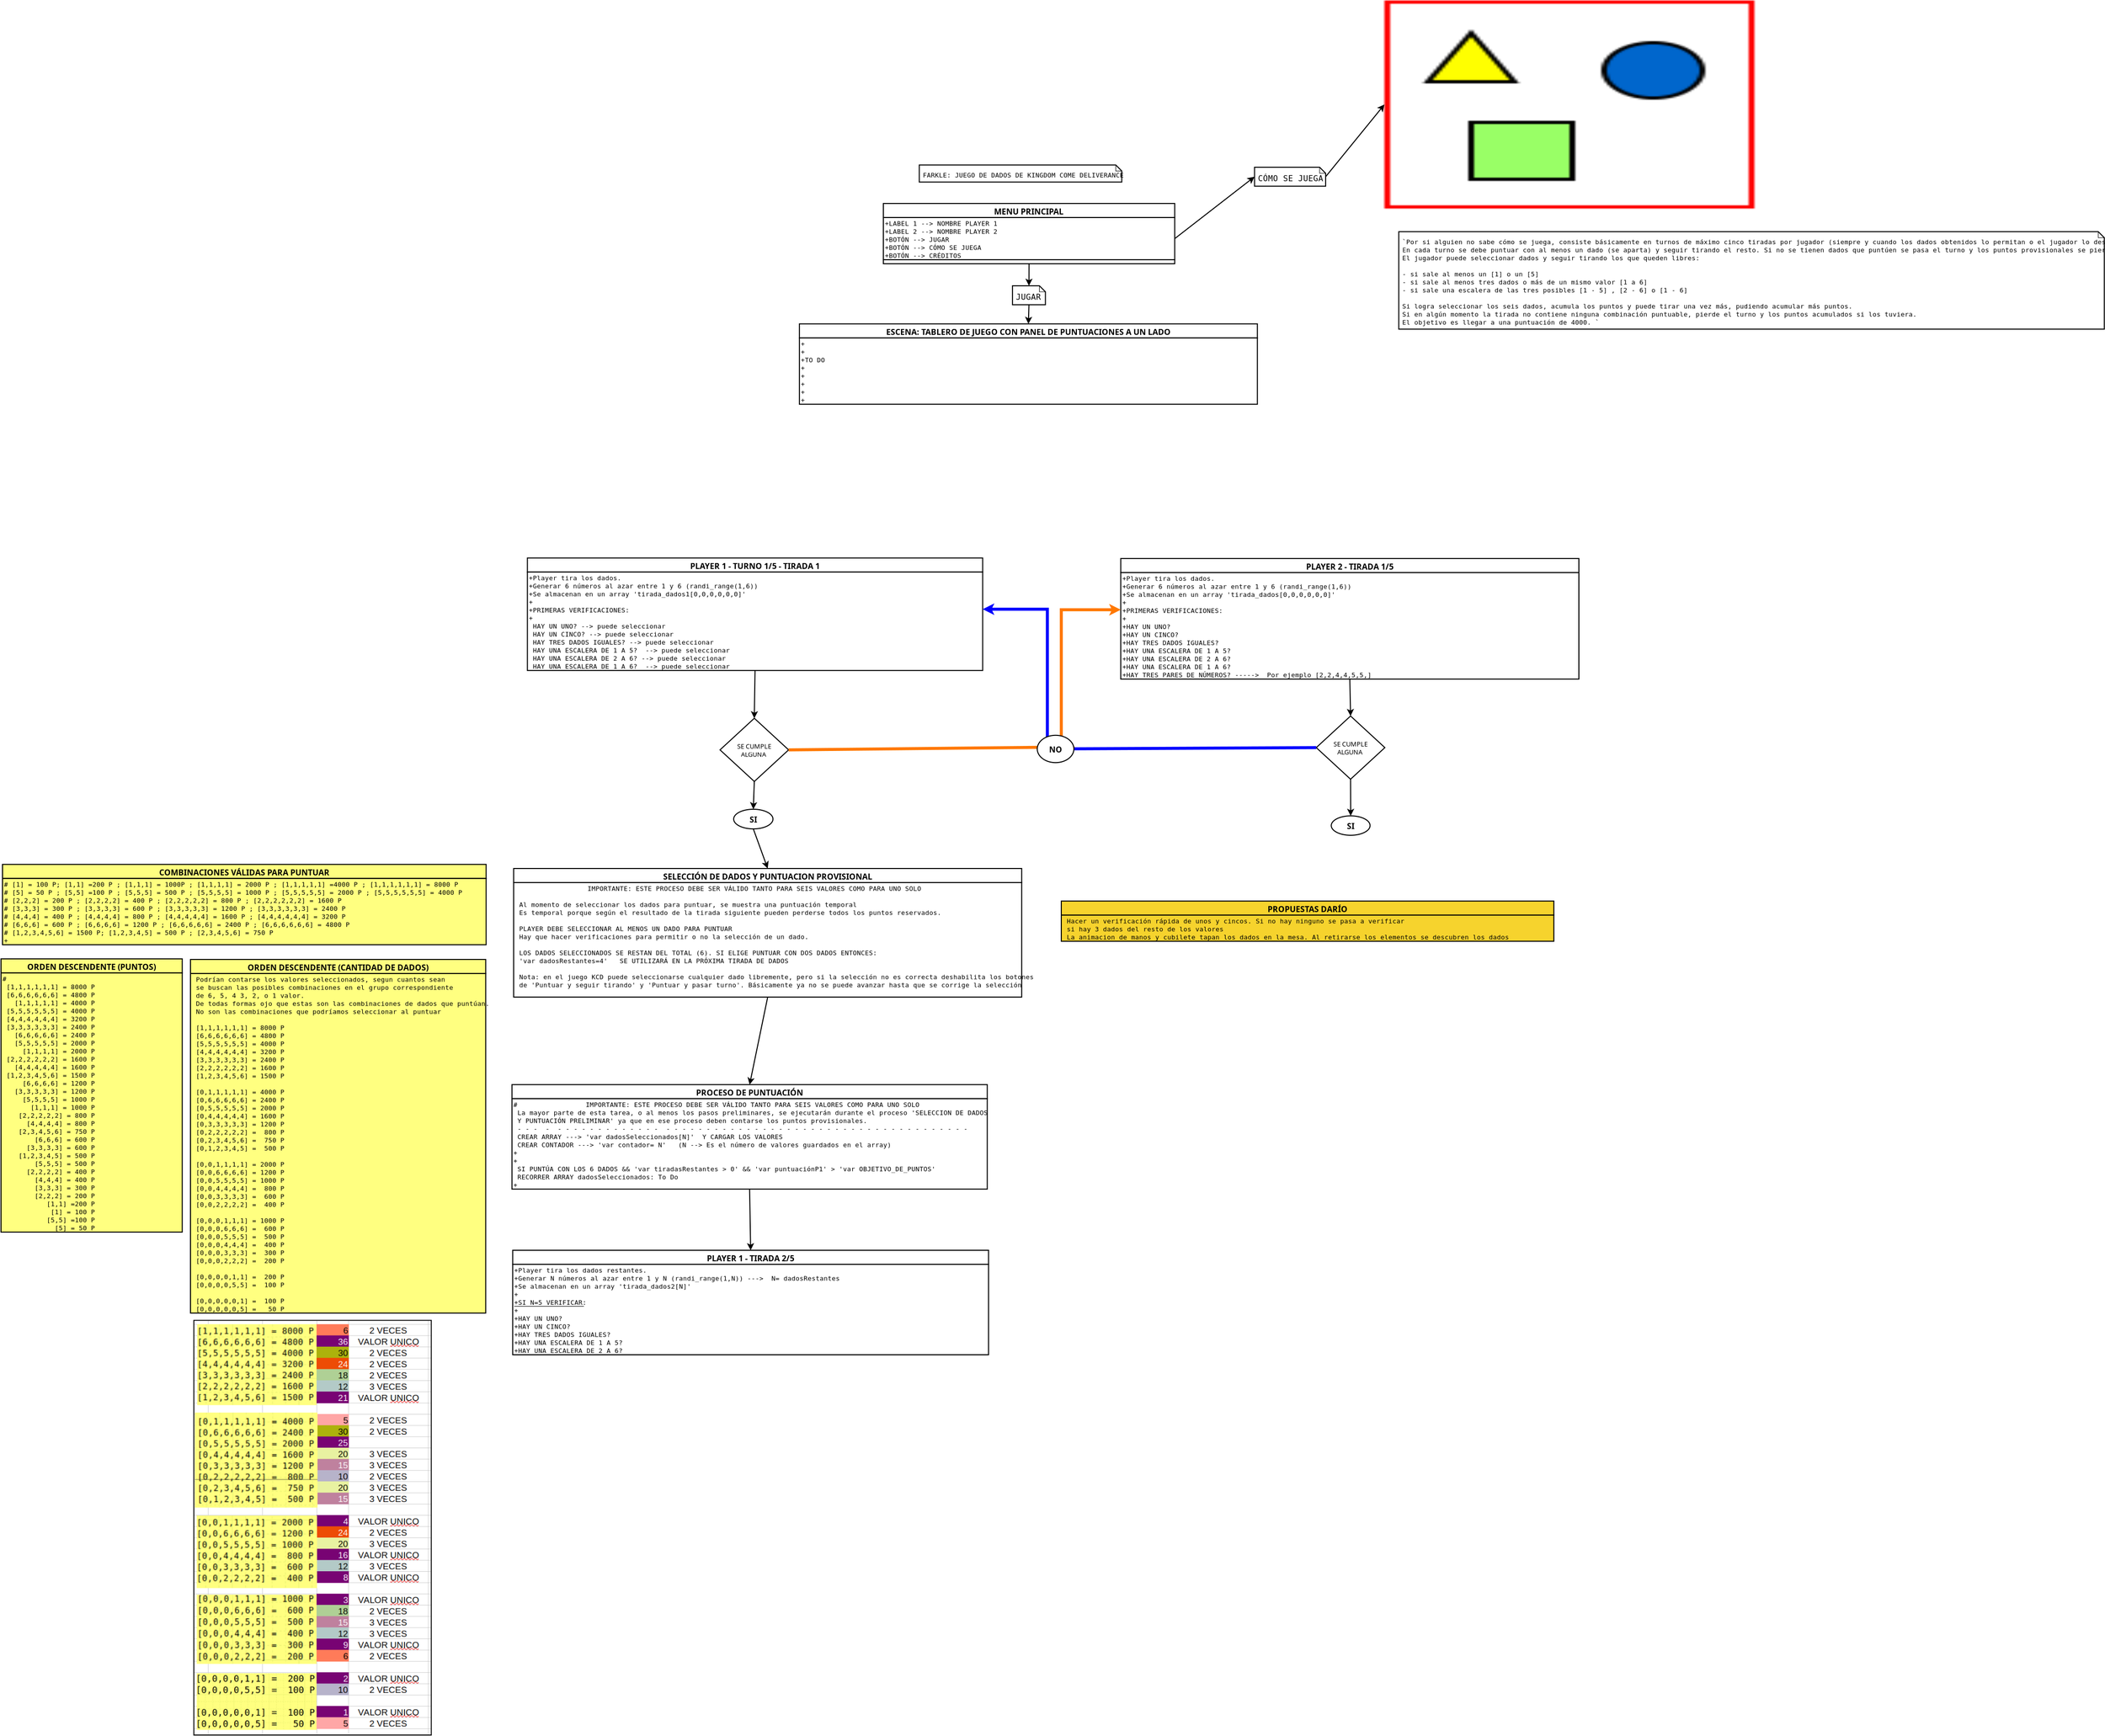 <?xml version="1.0" encoding="UTF-8"?>
<dia:diagram xmlns:dia="http://www.lysator.liu.se/~alla/dia/">
  <dia:layer name="Fondo" visible="true" connectable="false"/>
  <dia:layer name="Fondo" visible="true" connectable="false"/>
  <dia:layer name="Fondo" visible="true" connectable="false"/>
  <dia:layer name="Fondo" visible="true" connectable="false"/>
  <dia:layer name="Fondo" visible="true" connectable="false"/>
  <dia:layer name="Fondo" visible="true" connectable="false"/>
  <dia:layer name="Fondo" visible="true" connectable="false"/>
  <dia:layer name="Fondo" visible="true" connectable="true" active="true">
    <dia:object type="UML - Class" version="0" id="O0">
      <dia:attribute name="obj_pos">
        <dia:point val="25.737,-20.346"/>
      </dia:attribute>
      <dia:attribute name="obj_bb">
        <dia:rectangle val="25.687,-20.396;54.78,-14.296"/>
      </dia:attribute>
      <dia:attribute name="elem_corner">
        <dia:point val="25.737,-20.346"/>
      </dia:attribute>
      <dia:attribute name="elem_width">
        <dia:real val="28.992"/>
      </dia:attribute>
      <dia:attribute name="elem_height">
        <dia:real val="6"/>
      </dia:attribute>
      <dia:attribute name="name">
        <dia:string>#MENU PRINCIPAL#</dia:string>
      </dia:attribute>
      <dia:attribute name="stereotype">
        <dia:string>##</dia:string>
      </dia:attribute>
      <dia:attribute name="comment">
        <dia:string>##</dia:string>
      </dia:attribute>
      <dia:attribute name="abstract">
        <dia:boolean val="false"/>
      </dia:attribute>
      <dia:attribute name="suppress_attributes">
        <dia:boolean val="false"/>
      </dia:attribute>
      <dia:attribute name="suppress_operations">
        <dia:boolean val="false"/>
      </dia:attribute>
      <dia:attribute name="visible_attributes">
        <dia:boolean val="true"/>
      </dia:attribute>
      <dia:attribute name="visible_operations">
        <dia:boolean val="true"/>
      </dia:attribute>
      <dia:attribute name="visible_comments">
        <dia:boolean val="true"/>
      </dia:attribute>
      <dia:attribute name="wrap_operations">
        <dia:boolean val="true"/>
      </dia:attribute>
      <dia:attribute name="wrap_after_char">
        <dia:int val="40"/>
      </dia:attribute>
      <dia:attribute name="comment_line_length">
        <dia:int val="17"/>
      </dia:attribute>
      <dia:attribute name="comment_tagging">
        <dia:boolean val="false"/>
      </dia:attribute>
      <dia:attribute name="allow_resizing">
        <dia:boolean val="true"/>
      </dia:attribute>
      <dia:attribute name="line_width">
        <dia:real val="0.1"/>
      </dia:attribute>
      <dia:attribute name="line_color">
        <dia:color val="#000000ff"/>
      </dia:attribute>
      <dia:attribute name="fill_color">
        <dia:color val="#ffffffff"/>
      </dia:attribute>
      <dia:attribute name="text_color">
        <dia:color val="#000000ff"/>
      </dia:attribute>
      <dia:attribute name="normal_font">
        <dia:font family="monospace" style="0" name="Courier"/>
      </dia:attribute>
      <dia:attribute name="abstract_font">
        <dia:font family="monospace" style="88" name="Courier-BoldOblique"/>
      </dia:attribute>
      <dia:attribute name="polymorphic_font">
        <dia:font family="monospace" style="8" name="Courier-Oblique"/>
      </dia:attribute>
      <dia:attribute name="classname_font">
        <dia:font family="sans" style="80" name="Helvetica-Bold"/>
      </dia:attribute>
      <dia:attribute name="abstract_classname_font">
        <dia:font family="sans" style="88" name="Helvetica-BoldOblique"/>
      </dia:attribute>
      <dia:attribute name="comment_font">
        <dia:font family="sans" style="8" name="Helvetica-Oblique"/>
      </dia:attribute>
      <dia:attribute name="normal_font_height">
        <dia:real val="0.8"/>
      </dia:attribute>
      <dia:attribute name="polymorphic_font_height">
        <dia:real val="0.8"/>
      </dia:attribute>
      <dia:attribute name="abstract_font_height">
        <dia:real val="0.8"/>
      </dia:attribute>
      <dia:attribute name="classname_font_height">
        <dia:real val="1"/>
      </dia:attribute>
      <dia:attribute name="abstract_classname_font_height">
        <dia:real val="1"/>
      </dia:attribute>
      <dia:attribute name="comment_font_height">
        <dia:real val="0.7"/>
      </dia:attribute>
      <dia:attribute name="attributes">
        <dia:composite type="umlattribute">
          <dia:attribute name="name">
            <dia:string>#LABEL 1 --&gt; NOMBRE PLAYER 1#</dia:string>
          </dia:attribute>
          <dia:attribute name="type">
            <dia:string>##</dia:string>
          </dia:attribute>
          <dia:attribute name="value">
            <dia:string>##</dia:string>
          </dia:attribute>
          <dia:attribute name="comment">
            <dia:string>##</dia:string>
          </dia:attribute>
          <dia:attribute name="visibility">
            <dia:enum val="0"/>
          </dia:attribute>
          <dia:attribute name="abstract">
            <dia:boolean val="false"/>
          </dia:attribute>
          <dia:attribute name="class_scope">
            <dia:boolean val="false"/>
          </dia:attribute>
        </dia:composite>
        <dia:composite type="umlattribute">
          <dia:attribute name="name">
            <dia:string>#LABEL 2 --&gt; NOMBRE PLAYER 2#</dia:string>
          </dia:attribute>
          <dia:attribute name="type">
            <dia:string>##</dia:string>
          </dia:attribute>
          <dia:attribute name="value">
            <dia:string>##</dia:string>
          </dia:attribute>
          <dia:attribute name="comment">
            <dia:string>##</dia:string>
          </dia:attribute>
          <dia:attribute name="visibility">
            <dia:enum val="0"/>
          </dia:attribute>
          <dia:attribute name="abstract">
            <dia:boolean val="false"/>
          </dia:attribute>
          <dia:attribute name="class_scope">
            <dia:boolean val="false"/>
          </dia:attribute>
        </dia:composite>
        <dia:composite type="umlattribute">
          <dia:attribute name="name">
            <dia:string>#BOTÓN --&gt; JUGAR#</dia:string>
          </dia:attribute>
          <dia:attribute name="type">
            <dia:string>##</dia:string>
          </dia:attribute>
          <dia:attribute name="value">
            <dia:string>##</dia:string>
          </dia:attribute>
          <dia:attribute name="comment">
            <dia:string>##</dia:string>
          </dia:attribute>
          <dia:attribute name="visibility">
            <dia:enum val="0"/>
          </dia:attribute>
          <dia:attribute name="abstract">
            <dia:boolean val="false"/>
          </dia:attribute>
          <dia:attribute name="class_scope">
            <dia:boolean val="false"/>
          </dia:attribute>
        </dia:composite>
        <dia:composite type="umlattribute">
          <dia:attribute name="name">
            <dia:string>#BOTÓN --&gt; CÓMO SE JUEGA#</dia:string>
          </dia:attribute>
          <dia:attribute name="type">
            <dia:string>##</dia:string>
          </dia:attribute>
          <dia:attribute name="value">
            <dia:string>##</dia:string>
          </dia:attribute>
          <dia:attribute name="comment">
            <dia:string>##</dia:string>
          </dia:attribute>
          <dia:attribute name="visibility">
            <dia:enum val="0"/>
          </dia:attribute>
          <dia:attribute name="abstract">
            <dia:boolean val="false"/>
          </dia:attribute>
          <dia:attribute name="class_scope">
            <dia:boolean val="false"/>
          </dia:attribute>
        </dia:composite>
        <dia:composite type="umlattribute">
          <dia:attribute name="name">
            <dia:string>#BOTÓN --&gt; CRÉDITOS#</dia:string>
          </dia:attribute>
          <dia:attribute name="type">
            <dia:string>##</dia:string>
          </dia:attribute>
          <dia:attribute name="value">
            <dia:string>##</dia:string>
          </dia:attribute>
          <dia:attribute name="comment">
            <dia:string>##</dia:string>
          </dia:attribute>
          <dia:attribute name="visibility">
            <dia:enum val="0"/>
          </dia:attribute>
          <dia:attribute name="abstract">
            <dia:boolean val="false"/>
          </dia:attribute>
          <dia:attribute name="class_scope">
            <dia:boolean val="false"/>
          </dia:attribute>
        </dia:composite>
      </dia:attribute>
      <dia:attribute name="operations"/>
      <dia:attribute name="template">
        <dia:boolean val="false"/>
      </dia:attribute>
      <dia:attribute name="templates"/>
    </dia:object>
    <dia:object type="UML - Note" version="0" id="O1">
      <dia:attribute name="obj_pos">
        <dia:point val="29.312,-24.178"/>
      </dia:attribute>
      <dia:attribute name="obj_bb">
        <dia:rectangle val="29.262,-24.228;49.512,-22.428"/>
      </dia:attribute>
      <dia:attribute name="meta">
        <dia:composite type="dict"/>
      </dia:attribute>
      <dia:attribute name="elem_corner">
        <dia:point val="29.312,-24.178"/>
      </dia:attribute>
      <dia:attribute name="elem_width">
        <dia:real val="20.15"/>
      </dia:attribute>
      <dia:attribute name="elem_height">
        <dia:real val="1.7"/>
      </dia:attribute>
      <dia:attribute name="text">
        <dia:composite type="text">
          <dia:attribute name="string">
            <dia:string>#FARKLE: JUEGO DE DADOS DE KINGDOM COME DELIVERANCE#</dia:string>
          </dia:attribute>
          <dia:attribute name="font">
            <dia:font family="monospace" style="0" name="Courier"/>
          </dia:attribute>
          <dia:attribute name="height">
            <dia:real val="0.8"/>
          </dia:attribute>
          <dia:attribute name="pos">
            <dia:point val="29.662,-22.933"/>
          </dia:attribute>
          <dia:attribute name="color">
            <dia:color val="#000000ff"/>
          </dia:attribute>
          <dia:attribute name="alignment">
            <dia:enum val="0"/>
          </dia:attribute>
        </dia:composite>
      </dia:attribute>
      <dia:attribute name="line_width">
        <dia:real val="0.1"/>
      </dia:attribute>
      <dia:attribute name="line_colour">
        <dia:color val="#000000ff"/>
      </dia:attribute>
      <dia:attribute name="fill_colour">
        <dia:color val="#ffffffff"/>
      </dia:attribute>
    </dia:object>
    <dia:object type="Standard - Text" version="1" id="O2">
      <dia:attribute name="obj_pos">
        <dia:point val="22.661,1.942"/>
      </dia:attribute>
      <dia:attribute name="obj_bb">
        <dia:rectangle val="22.661,1.257;22.661,2.132"/>
      </dia:attribute>
      <dia:attribute name="text">
        <dia:composite type="text">
          <dia:attribute name="string">
            <dia:string>##</dia:string>
          </dia:attribute>
          <dia:attribute name="font">
            <dia:font family="sans" style="0" name="Helvetica"/>
          </dia:attribute>
          <dia:attribute name="height">
            <dia:real val="0.8"/>
          </dia:attribute>
          <dia:attribute name="pos">
            <dia:point val="22.661,1.942"/>
          </dia:attribute>
          <dia:attribute name="color">
            <dia:color val="#000000ff"/>
          </dia:attribute>
          <dia:attribute name="alignment">
            <dia:enum val="0"/>
          </dia:attribute>
        </dia:composite>
      </dia:attribute>
      <dia:attribute name="valign">
        <dia:enum val="3"/>
      </dia:attribute>
    </dia:object>
    <dia:object type="UML - Class" version="0" id="O3">
      <dia:attribute name="obj_pos">
        <dia:point val="-9.68,14.94"/>
      </dia:attribute>
      <dia:attribute name="obj_bb">
        <dia:rectangle val="-9.73,14.89;35.671,26.19"/>
      </dia:attribute>
      <dia:attribute name="elem_corner">
        <dia:point val="-9.68,14.94"/>
      </dia:attribute>
      <dia:attribute name="elem_width">
        <dia:real val="45.301"/>
      </dia:attribute>
      <dia:attribute name="elem_height">
        <dia:real val="11.2"/>
      </dia:attribute>
      <dia:attribute name="name">
        <dia:string>#PLAYER 1 - TURNO 1/5 - TIRADA 1#</dia:string>
      </dia:attribute>
      <dia:attribute name="stereotype">
        <dia:string>##</dia:string>
      </dia:attribute>
      <dia:attribute name="comment">
        <dia:string>##</dia:string>
      </dia:attribute>
      <dia:attribute name="abstract">
        <dia:boolean val="false"/>
      </dia:attribute>
      <dia:attribute name="suppress_attributes">
        <dia:boolean val="false"/>
      </dia:attribute>
      <dia:attribute name="suppress_operations">
        <dia:boolean val="false"/>
      </dia:attribute>
      <dia:attribute name="visible_attributes">
        <dia:boolean val="true"/>
      </dia:attribute>
      <dia:attribute name="visible_operations">
        <dia:boolean val="false"/>
      </dia:attribute>
      <dia:attribute name="visible_comments">
        <dia:boolean val="true"/>
      </dia:attribute>
      <dia:attribute name="wrap_operations">
        <dia:boolean val="true"/>
      </dia:attribute>
      <dia:attribute name="wrap_after_char">
        <dia:int val="22"/>
      </dia:attribute>
      <dia:attribute name="comment_line_length">
        <dia:int val="17"/>
      </dia:attribute>
      <dia:attribute name="comment_tagging">
        <dia:boolean val="true"/>
      </dia:attribute>
      <dia:attribute name="allow_resizing">
        <dia:boolean val="true"/>
      </dia:attribute>
      <dia:attribute name="line_width">
        <dia:real val="0.1"/>
      </dia:attribute>
      <dia:attribute name="line_color">
        <dia:color val="#000000ff"/>
      </dia:attribute>
      <dia:attribute name="fill_color">
        <dia:color val="#ffffffff"/>
      </dia:attribute>
      <dia:attribute name="text_color">
        <dia:color val="#000000ff"/>
      </dia:attribute>
      <dia:attribute name="normal_font">
        <dia:font family="monospace" style="0" name="Courier"/>
      </dia:attribute>
      <dia:attribute name="abstract_font">
        <dia:font family="monospace" style="88" name="Courier-BoldOblique"/>
      </dia:attribute>
      <dia:attribute name="polymorphic_font">
        <dia:font family="monospace" style="8" name="Courier-Oblique"/>
      </dia:attribute>
      <dia:attribute name="classname_font">
        <dia:font family="sans" style="80" name="Helvetica-Bold"/>
      </dia:attribute>
      <dia:attribute name="abstract_classname_font">
        <dia:font family="sans" style="88" name="Helvetica-BoldOblique"/>
      </dia:attribute>
      <dia:attribute name="comment_font">
        <dia:font family="sans" style="8" name="Helvetica-Oblique"/>
      </dia:attribute>
      <dia:attribute name="normal_font_height">
        <dia:real val="0.8"/>
      </dia:attribute>
      <dia:attribute name="polymorphic_font_height">
        <dia:real val="0.8"/>
      </dia:attribute>
      <dia:attribute name="abstract_font_height">
        <dia:real val="0.8"/>
      </dia:attribute>
      <dia:attribute name="classname_font_height">
        <dia:real val="1"/>
      </dia:attribute>
      <dia:attribute name="abstract_classname_font_height">
        <dia:real val="1"/>
      </dia:attribute>
      <dia:attribute name="comment_font_height">
        <dia:real val="0.7"/>
      </dia:attribute>
      <dia:attribute name="attributes">
        <dia:composite type="umlattribute">
          <dia:attribute name="name">
            <dia:string>#Player tira los dados. #</dia:string>
          </dia:attribute>
          <dia:attribute name="type">
            <dia:string>##</dia:string>
          </dia:attribute>
          <dia:attribute name="value">
            <dia:string>##</dia:string>
          </dia:attribute>
          <dia:attribute name="comment">
            <dia:string>##</dia:string>
          </dia:attribute>
          <dia:attribute name="visibility">
            <dia:enum val="0"/>
          </dia:attribute>
          <dia:attribute name="abstract">
            <dia:boolean val="false"/>
          </dia:attribute>
          <dia:attribute name="class_scope">
            <dia:boolean val="false"/>
          </dia:attribute>
        </dia:composite>
        <dia:composite type="umlattribute">
          <dia:attribute name="name">
            <dia:string>#Generar 6 números al azar entre 1 y 6 (randi_range(1,6))#</dia:string>
          </dia:attribute>
          <dia:attribute name="type">
            <dia:string>##</dia:string>
          </dia:attribute>
          <dia:attribute name="value">
            <dia:string>##</dia:string>
          </dia:attribute>
          <dia:attribute name="comment">
            <dia:string>##</dia:string>
          </dia:attribute>
          <dia:attribute name="visibility">
            <dia:enum val="0"/>
          </dia:attribute>
          <dia:attribute name="abstract">
            <dia:boolean val="false"/>
          </dia:attribute>
          <dia:attribute name="class_scope">
            <dia:boolean val="false"/>
          </dia:attribute>
        </dia:composite>
        <dia:composite type="umlattribute">
          <dia:attribute name="name">
            <dia:string>#Se almacenan en un array 'tirada_dados1[0,0,0,0,0,0]'#</dia:string>
          </dia:attribute>
          <dia:attribute name="type">
            <dia:string>##</dia:string>
          </dia:attribute>
          <dia:attribute name="value">
            <dia:string>##</dia:string>
          </dia:attribute>
          <dia:attribute name="comment">
            <dia:string>##</dia:string>
          </dia:attribute>
          <dia:attribute name="visibility">
            <dia:enum val="0"/>
          </dia:attribute>
          <dia:attribute name="abstract">
            <dia:boolean val="false"/>
          </dia:attribute>
          <dia:attribute name="class_scope">
            <dia:boolean val="false"/>
          </dia:attribute>
        </dia:composite>
        <dia:composite type="umlattribute">
          <dia:attribute name="name">
            <dia:string>##</dia:string>
          </dia:attribute>
          <dia:attribute name="type">
            <dia:string>##</dia:string>
          </dia:attribute>
          <dia:attribute name="value">
            <dia:string>##</dia:string>
          </dia:attribute>
          <dia:attribute name="comment">
            <dia:string>##</dia:string>
          </dia:attribute>
          <dia:attribute name="visibility">
            <dia:enum val="0"/>
          </dia:attribute>
          <dia:attribute name="abstract">
            <dia:boolean val="false"/>
          </dia:attribute>
          <dia:attribute name="class_scope">
            <dia:boolean val="false"/>
          </dia:attribute>
        </dia:composite>
        <dia:composite type="umlattribute">
          <dia:attribute name="name">
            <dia:string>#PRIMERAS VERIFICACIONES:#</dia:string>
          </dia:attribute>
          <dia:attribute name="type">
            <dia:string>##</dia:string>
          </dia:attribute>
          <dia:attribute name="value">
            <dia:string>##</dia:string>
          </dia:attribute>
          <dia:attribute name="comment">
            <dia:string>##</dia:string>
          </dia:attribute>
          <dia:attribute name="visibility">
            <dia:enum val="0"/>
          </dia:attribute>
          <dia:attribute name="abstract">
            <dia:boolean val="false"/>
          </dia:attribute>
          <dia:attribute name="class_scope">
            <dia:boolean val="false"/>
          </dia:attribute>
        </dia:composite>
        <dia:composite type="umlattribute">
          <dia:attribute name="name">
            <dia:string>##</dia:string>
          </dia:attribute>
          <dia:attribute name="type">
            <dia:string>##</dia:string>
          </dia:attribute>
          <dia:attribute name="value">
            <dia:string>##</dia:string>
          </dia:attribute>
          <dia:attribute name="comment">
            <dia:string>##</dia:string>
          </dia:attribute>
          <dia:attribute name="visibility">
            <dia:enum val="0"/>
          </dia:attribute>
          <dia:attribute name="abstract">
            <dia:boolean val="false"/>
          </dia:attribute>
          <dia:attribute name="class_scope">
            <dia:boolean val="false"/>
          </dia:attribute>
        </dia:composite>
        <dia:composite type="umlattribute">
          <dia:attribute name="name">
            <dia:string>#HAY UN UNO? --&gt; puede seleccionar#</dia:string>
          </dia:attribute>
          <dia:attribute name="type">
            <dia:string>##</dia:string>
          </dia:attribute>
          <dia:attribute name="value">
            <dia:string>##</dia:string>
          </dia:attribute>
          <dia:attribute name="comment">
            <dia:string>##</dia:string>
          </dia:attribute>
          <dia:attribute name="visibility">
            <dia:enum val="3"/>
          </dia:attribute>
          <dia:attribute name="abstract">
            <dia:boolean val="false"/>
          </dia:attribute>
          <dia:attribute name="class_scope">
            <dia:boolean val="false"/>
          </dia:attribute>
        </dia:composite>
        <dia:composite type="umlattribute">
          <dia:attribute name="name">
            <dia:string>#HAY UN CINCO? --&gt; puede seleccionar#</dia:string>
          </dia:attribute>
          <dia:attribute name="type">
            <dia:string>##</dia:string>
          </dia:attribute>
          <dia:attribute name="value">
            <dia:string>##</dia:string>
          </dia:attribute>
          <dia:attribute name="comment">
            <dia:string>##</dia:string>
          </dia:attribute>
          <dia:attribute name="visibility">
            <dia:enum val="3"/>
          </dia:attribute>
          <dia:attribute name="abstract">
            <dia:boolean val="false"/>
          </dia:attribute>
          <dia:attribute name="class_scope">
            <dia:boolean val="false"/>
          </dia:attribute>
        </dia:composite>
        <dia:composite type="umlattribute">
          <dia:attribute name="name">
            <dia:string>#HAY TRES DADOS IGUALES? --&gt; puede seleccionar#</dia:string>
          </dia:attribute>
          <dia:attribute name="type">
            <dia:string>##</dia:string>
          </dia:attribute>
          <dia:attribute name="value">
            <dia:string>##</dia:string>
          </dia:attribute>
          <dia:attribute name="comment">
            <dia:string>##</dia:string>
          </dia:attribute>
          <dia:attribute name="visibility">
            <dia:enum val="3"/>
          </dia:attribute>
          <dia:attribute name="abstract">
            <dia:boolean val="false"/>
          </dia:attribute>
          <dia:attribute name="class_scope">
            <dia:boolean val="false"/>
          </dia:attribute>
        </dia:composite>
        <dia:composite type="umlattribute">
          <dia:attribute name="name">
            <dia:string>#HAY UNA ESCALERA DE 1 A 5?  --&gt; puede seleccionar#</dia:string>
          </dia:attribute>
          <dia:attribute name="type">
            <dia:string>##</dia:string>
          </dia:attribute>
          <dia:attribute name="value">
            <dia:string>##</dia:string>
          </dia:attribute>
          <dia:attribute name="comment">
            <dia:string>##</dia:string>
          </dia:attribute>
          <dia:attribute name="visibility">
            <dia:enum val="3"/>
          </dia:attribute>
          <dia:attribute name="abstract">
            <dia:boolean val="false"/>
          </dia:attribute>
          <dia:attribute name="class_scope">
            <dia:boolean val="false"/>
          </dia:attribute>
        </dia:composite>
        <dia:composite type="umlattribute">
          <dia:attribute name="name">
            <dia:string>#HAY UNA ESCALERA DE 2 A 6? --&gt; puede seleccionar#</dia:string>
          </dia:attribute>
          <dia:attribute name="type">
            <dia:string>##</dia:string>
          </dia:attribute>
          <dia:attribute name="value">
            <dia:string>##</dia:string>
          </dia:attribute>
          <dia:attribute name="comment">
            <dia:string>##</dia:string>
          </dia:attribute>
          <dia:attribute name="visibility">
            <dia:enum val="3"/>
          </dia:attribute>
          <dia:attribute name="abstract">
            <dia:boolean val="false"/>
          </dia:attribute>
          <dia:attribute name="class_scope">
            <dia:boolean val="false"/>
          </dia:attribute>
        </dia:composite>
        <dia:composite type="umlattribute">
          <dia:attribute name="name">
            <dia:string>#HAY UNA ESCALERA DE 1 A 6?  --&gt; puede seleccionar#</dia:string>
          </dia:attribute>
          <dia:attribute name="type">
            <dia:string>##</dia:string>
          </dia:attribute>
          <dia:attribute name="value">
            <dia:string>##</dia:string>
          </dia:attribute>
          <dia:attribute name="comment">
            <dia:string>##</dia:string>
          </dia:attribute>
          <dia:attribute name="visibility">
            <dia:enum val="3"/>
          </dia:attribute>
          <dia:attribute name="abstract">
            <dia:boolean val="false"/>
          </dia:attribute>
          <dia:attribute name="class_scope">
            <dia:boolean val="false"/>
          </dia:attribute>
        </dia:composite>
      </dia:attribute>
      <dia:attribute name="operations"/>
      <dia:attribute name="template">
        <dia:boolean val="false"/>
      </dia:attribute>
      <dia:attribute name="templates"/>
    </dia:object>
    <dia:object type="UML - Class" version="0" id="O4">
      <dia:attribute name="obj_pos">
        <dia:point val="49.363,14.994"/>
      </dia:attribute>
      <dia:attribute name="obj_bb">
        <dia:rectangle val="49.313,14.944;94.993,27.044"/>
      </dia:attribute>
      <dia:attribute name="elem_corner">
        <dia:point val="49.363,14.994"/>
      </dia:attribute>
      <dia:attribute name="elem_width">
        <dia:real val="45.58"/>
      </dia:attribute>
      <dia:attribute name="elem_height">
        <dia:real val="12.0"/>
      </dia:attribute>
      <dia:attribute name="name">
        <dia:string>#PLAYER 2 - TIRADA 1/5#</dia:string>
      </dia:attribute>
      <dia:attribute name="stereotype">
        <dia:string>##</dia:string>
      </dia:attribute>
      <dia:attribute name="comment">
        <dia:string>##</dia:string>
      </dia:attribute>
      <dia:attribute name="abstract">
        <dia:boolean val="false"/>
      </dia:attribute>
      <dia:attribute name="suppress_attributes">
        <dia:boolean val="false"/>
      </dia:attribute>
      <dia:attribute name="suppress_operations">
        <dia:boolean val="false"/>
      </dia:attribute>
      <dia:attribute name="visible_attributes">
        <dia:boolean val="true"/>
      </dia:attribute>
      <dia:attribute name="visible_operations">
        <dia:boolean val="false"/>
      </dia:attribute>
      <dia:attribute name="visible_comments">
        <dia:boolean val="true"/>
      </dia:attribute>
      <dia:attribute name="wrap_operations">
        <dia:boolean val="true"/>
      </dia:attribute>
      <dia:attribute name="wrap_after_char">
        <dia:int val="22"/>
      </dia:attribute>
      <dia:attribute name="comment_line_length">
        <dia:int val="17"/>
      </dia:attribute>
      <dia:attribute name="comment_tagging">
        <dia:boolean val="true"/>
      </dia:attribute>
      <dia:attribute name="allow_resizing">
        <dia:boolean val="true"/>
      </dia:attribute>
      <dia:attribute name="line_width">
        <dia:real val="0.1"/>
      </dia:attribute>
      <dia:attribute name="line_color">
        <dia:color val="#000000ff"/>
      </dia:attribute>
      <dia:attribute name="fill_color">
        <dia:color val="#ffffffff"/>
      </dia:attribute>
      <dia:attribute name="text_color">
        <dia:color val="#000000ff"/>
      </dia:attribute>
      <dia:attribute name="normal_font">
        <dia:font family="monospace" style="0" name="Courier"/>
      </dia:attribute>
      <dia:attribute name="abstract_font">
        <dia:font family="monospace" style="88" name="Courier-BoldOblique"/>
      </dia:attribute>
      <dia:attribute name="polymorphic_font">
        <dia:font family="monospace" style="8" name="Courier-Oblique"/>
      </dia:attribute>
      <dia:attribute name="classname_font">
        <dia:font family="sans" style="80" name="Helvetica-Bold"/>
      </dia:attribute>
      <dia:attribute name="abstract_classname_font">
        <dia:font family="sans" style="88" name="Helvetica-BoldOblique"/>
      </dia:attribute>
      <dia:attribute name="comment_font">
        <dia:font family="sans" style="8" name="Helvetica-Oblique"/>
      </dia:attribute>
      <dia:attribute name="normal_font_height">
        <dia:real val="0.8"/>
      </dia:attribute>
      <dia:attribute name="polymorphic_font_height">
        <dia:real val="0.8"/>
      </dia:attribute>
      <dia:attribute name="abstract_font_height">
        <dia:real val="0.8"/>
      </dia:attribute>
      <dia:attribute name="classname_font_height">
        <dia:real val="1"/>
      </dia:attribute>
      <dia:attribute name="abstract_classname_font_height">
        <dia:real val="1"/>
      </dia:attribute>
      <dia:attribute name="comment_font_height">
        <dia:real val="0.7"/>
      </dia:attribute>
      <dia:attribute name="attributes">
        <dia:composite type="umlattribute">
          <dia:attribute name="name">
            <dia:string>#Player tira los dados. #</dia:string>
          </dia:attribute>
          <dia:attribute name="type">
            <dia:string>##</dia:string>
          </dia:attribute>
          <dia:attribute name="value">
            <dia:string>##</dia:string>
          </dia:attribute>
          <dia:attribute name="comment">
            <dia:string>##</dia:string>
          </dia:attribute>
          <dia:attribute name="visibility">
            <dia:enum val="0"/>
          </dia:attribute>
          <dia:attribute name="abstract">
            <dia:boolean val="false"/>
          </dia:attribute>
          <dia:attribute name="class_scope">
            <dia:boolean val="false"/>
          </dia:attribute>
        </dia:composite>
        <dia:composite type="umlattribute">
          <dia:attribute name="name">
            <dia:string>#Generar 6 números al azar entre 1 y 6 (randi_range(1,6))#</dia:string>
          </dia:attribute>
          <dia:attribute name="type">
            <dia:string>##</dia:string>
          </dia:attribute>
          <dia:attribute name="value">
            <dia:string>##</dia:string>
          </dia:attribute>
          <dia:attribute name="comment">
            <dia:string>##</dia:string>
          </dia:attribute>
          <dia:attribute name="visibility">
            <dia:enum val="0"/>
          </dia:attribute>
          <dia:attribute name="abstract">
            <dia:boolean val="false"/>
          </dia:attribute>
          <dia:attribute name="class_scope">
            <dia:boolean val="false"/>
          </dia:attribute>
        </dia:composite>
        <dia:composite type="umlattribute">
          <dia:attribute name="name">
            <dia:string>#Se almacenan en un array 'tirada_dados[0,0,0,0,0,0]'#</dia:string>
          </dia:attribute>
          <dia:attribute name="type">
            <dia:string>##</dia:string>
          </dia:attribute>
          <dia:attribute name="value">
            <dia:string>##</dia:string>
          </dia:attribute>
          <dia:attribute name="comment">
            <dia:string>##</dia:string>
          </dia:attribute>
          <dia:attribute name="visibility">
            <dia:enum val="0"/>
          </dia:attribute>
          <dia:attribute name="abstract">
            <dia:boolean val="false"/>
          </dia:attribute>
          <dia:attribute name="class_scope">
            <dia:boolean val="false"/>
          </dia:attribute>
        </dia:composite>
        <dia:composite type="umlattribute">
          <dia:attribute name="name">
            <dia:string>##</dia:string>
          </dia:attribute>
          <dia:attribute name="type">
            <dia:string>##</dia:string>
          </dia:attribute>
          <dia:attribute name="value">
            <dia:string>##</dia:string>
          </dia:attribute>
          <dia:attribute name="comment">
            <dia:string>##</dia:string>
          </dia:attribute>
          <dia:attribute name="visibility">
            <dia:enum val="0"/>
          </dia:attribute>
          <dia:attribute name="abstract">
            <dia:boolean val="false"/>
          </dia:attribute>
          <dia:attribute name="class_scope">
            <dia:boolean val="false"/>
          </dia:attribute>
        </dia:composite>
        <dia:composite type="umlattribute">
          <dia:attribute name="name">
            <dia:string>#PRIMERAS VERIFICACIONES:#</dia:string>
          </dia:attribute>
          <dia:attribute name="type">
            <dia:string>##</dia:string>
          </dia:attribute>
          <dia:attribute name="value">
            <dia:string>##</dia:string>
          </dia:attribute>
          <dia:attribute name="comment">
            <dia:string>##</dia:string>
          </dia:attribute>
          <dia:attribute name="visibility">
            <dia:enum val="0"/>
          </dia:attribute>
          <dia:attribute name="abstract">
            <dia:boolean val="false"/>
          </dia:attribute>
          <dia:attribute name="class_scope">
            <dia:boolean val="false"/>
          </dia:attribute>
        </dia:composite>
        <dia:composite type="umlattribute">
          <dia:attribute name="name">
            <dia:string>##</dia:string>
          </dia:attribute>
          <dia:attribute name="type">
            <dia:string>##</dia:string>
          </dia:attribute>
          <dia:attribute name="value">
            <dia:string>##</dia:string>
          </dia:attribute>
          <dia:attribute name="comment">
            <dia:string>##</dia:string>
          </dia:attribute>
          <dia:attribute name="visibility">
            <dia:enum val="0"/>
          </dia:attribute>
          <dia:attribute name="abstract">
            <dia:boolean val="false"/>
          </dia:attribute>
          <dia:attribute name="class_scope">
            <dia:boolean val="false"/>
          </dia:attribute>
        </dia:composite>
        <dia:composite type="umlattribute">
          <dia:attribute name="name">
            <dia:string>#HAY UN UNO?#</dia:string>
          </dia:attribute>
          <dia:attribute name="type">
            <dia:string>##</dia:string>
          </dia:attribute>
          <dia:attribute name="value">
            <dia:string>##</dia:string>
          </dia:attribute>
          <dia:attribute name="comment">
            <dia:string>##</dia:string>
          </dia:attribute>
          <dia:attribute name="visibility">
            <dia:enum val="0"/>
          </dia:attribute>
          <dia:attribute name="abstract">
            <dia:boolean val="false"/>
          </dia:attribute>
          <dia:attribute name="class_scope">
            <dia:boolean val="false"/>
          </dia:attribute>
        </dia:composite>
        <dia:composite type="umlattribute">
          <dia:attribute name="name">
            <dia:string>#HAY UN CINCO?#</dia:string>
          </dia:attribute>
          <dia:attribute name="type">
            <dia:string>##</dia:string>
          </dia:attribute>
          <dia:attribute name="value">
            <dia:string>##</dia:string>
          </dia:attribute>
          <dia:attribute name="comment">
            <dia:string>##</dia:string>
          </dia:attribute>
          <dia:attribute name="visibility">
            <dia:enum val="0"/>
          </dia:attribute>
          <dia:attribute name="abstract">
            <dia:boolean val="false"/>
          </dia:attribute>
          <dia:attribute name="class_scope">
            <dia:boolean val="false"/>
          </dia:attribute>
        </dia:composite>
        <dia:composite type="umlattribute">
          <dia:attribute name="name">
            <dia:string>#HAY TRES DADOS IGUALES?#</dia:string>
          </dia:attribute>
          <dia:attribute name="type">
            <dia:string>##</dia:string>
          </dia:attribute>
          <dia:attribute name="value">
            <dia:string>##</dia:string>
          </dia:attribute>
          <dia:attribute name="comment">
            <dia:string>##</dia:string>
          </dia:attribute>
          <dia:attribute name="visibility">
            <dia:enum val="0"/>
          </dia:attribute>
          <dia:attribute name="abstract">
            <dia:boolean val="false"/>
          </dia:attribute>
          <dia:attribute name="class_scope">
            <dia:boolean val="false"/>
          </dia:attribute>
        </dia:composite>
        <dia:composite type="umlattribute">
          <dia:attribute name="name">
            <dia:string>#HAY UNA ESCALERA DE 1 A 5?#</dia:string>
          </dia:attribute>
          <dia:attribute name="type">
            <dia:string>##</dia:string>
          </dia:attribute>
          <dia:attribute name="value">
            <dia:string>##</dia:string>
          </dia:attribute>
          <dia:attribute name="comment">
            <dia:string>##</dia:string>
          </dia:attribute>
          <dia:attribute name="visibility">
            <dia:enum val="0"/>
          </dia:attribute>
          <dia:attribute name="abstract">
            <dia:boolean val="false"/>
          </dia:attribute>
          <dia:attribute name="class_scope">
            <dia:boolean val="false"/>
          </dia:attribute>
        </dia:composite>
        <dia:composite type="umlattribute">
          <dia:attribute name="name">
            <dia:string>#HAY UNA ESCALERA DE 2 A 6?#</dia:string>
          </dia:attribute>
          <dia:attribute name="type">
            <dia:string>##</dia:string>
          </dia:attribute>
          <dia:attribute name="value">
            <dia:string>##</dia:string>
          </dia:attribute>
          <dia:attribute name="comment">
            <dia:string>##</dia:string>
          </dia:attribute>
          <dia:attribute name="visibility">
            <dia:enum val="0"/>
          </dia:attribute>
          <dia:attribute name="abstract">
            <dia:boolean val="false"/>
          </dia:attribute>
          <dia:attribute name="class_scope">
            <dia:boolean val="false"/>
          </dia:attribute>
        </dia:composite>
        <dia:composite type="umlattribute">
          <dia:attribute name="name">
            <dia:string>#HAY UNA ESCALERA DE 1 A 6?#</dia:string>
          </dia:attribute>
          <dia:attribute name="type">
            <dia:string>##</dia:string>
          </dia:attribute>
          <dia:attribute name="value">
            <dia:string>##</dia:string>
          </dia:attribute>
          <dia:attribute name="comment">
            <dia:string>##</dia:string>
          </dia:attribute>
          <dia:attribute name="visibility">
            <dia:enum val="0"/>
          </dia:attribute>
          <dia:attribute name="abstract">
            <dia:boolean val="false"/>
          </dia:attribute>
          <dia:attribute name="class_scope">
            <dia:boolean val="false"/>
          </dia:attribute>
        </dia:composite>
        <dia:composite type="umlattribute">
          <dia:attribute name="name">
            <dia:string>#HAY TRES PARES DE NÚMEROS? -----&gt;  Por ejemplo [2,2,4,4,5,5,]#</dia:string>
          </dia:attribute>
          <dia:attribute name="type">
            <dia:string>##</dia:string>
          </dia:attribute>
          <dia:attribute name="value">
            <dia:string>##</dia:string>
          </dia:attribute>
          <dia:attribute name="comment">
            <dia:string>##</dia:string>
          </dia:attribute>
          <dia:attribute name="visibility">
            <dia:enum val="0"/>
          </dia:attribute>
          <dia:attribute name="abstract">
            <dia:boolean val="false"/>
          </dia:attribute>
          <dia:attribute name="class_scope">
            <dia:boolean val="false"/>
          </dia:attribute>
        </dia:composite>
      </dia:attribute>
      <dia:attribute name="operations"/>
      <dia:attribute name="template">
        <dia:boolean val="false"/>
      </dia:attribute>
      <dia:attribute name="templates"/>
    </dia:object>
    <dia:object type="Flowchart - Diamond" version="0" id="O5">
      <dia:attribute name="obj_pos">
        <dia:point val="68.813,30.672"/>
      </dia:attribute>
      <dia:attribute name="obj_bb">
        <dia:rectangle val="68.763,30.622;75.686,37.011"/>
      </dia:attribute>
      <dia:attribute name="elem_corner">
        <dia:point val="68.813,30.672"/>
      </dia:attribute>
      <dia:attribute name="elem_width">
        <dia:real val="6.824"/>
      </dia:attribute>
      <dia:attribute name="elem_height">
        <dia:real val="6.29"/>
      </dia:attribute>
      <dia:attribute name="show_background">
        <dia:boolean val="true"/>
      </dia:attribute>
      <dia:attribute name="padding">
        <dia:real val="0.354"/>
      </dia:attribute>
      <dia:attribute name="text">
        <dia:composite type="text">
          <dia:attribute name="string">
            <dia:string>#SE CUMPLE
ALGUNA #</dia:string>
          </dia:attribute>
          <dia:attribute name="font">
            <dia:font family="sans" style="0" name="Helvetica"/>
          </dia:attribute>
          <dia:attribute name="height">
            <dia:real val="0.8"/>
          </dia:attribute>
          <dia:attribute name="pos">
            <dia:point val="72.225,33.702"/>
          </dia:attribute>
          <dia:attribute name="color">
            <dia:color val="#000000ff"/>
          </dia:attribute>
          <dia:attribute name="alignment">
            <dia:enum val="1"/>
          </dia:attribute>
        </dia:composite>
      </dia:attribute>
    </dia:object>
    <dia:object type="Standard - Line" version="0" id="O6">
      <dia:attribute name="obj_pos">
        <dia:point val="12.97,26.14"/>
      </dia:attribute>
      <dia:attribute name="obj_bb">
        <dia:rectangle val="12.547,26.089;13.27,30.948"/>
      </dia:attribute>
      <dia:attribute name="conn_endpoints">
        <dia:point val="12.97,26.14"/>
        <dia:point val="12.897,30.897"/>
      </dia:attribute>
      <dia:attribute name="numcp">
        <dia:int val="1"/>
      </dia:attribute>
      <dia:attribute name="end_arrow">
        <dia:enum val="22"/>
      </dia:attribute>
      <dia:attribute name="end_arrow_length">
        <dia:real val="0.5"/>
      </dia:attribute>
      <dia:attribute name="end_arrow_width">
        <dia:real val="0.5"/>
      </dia:attribute>
      <dia:connections>
        <dia:connection handle="0" to="O3" connection="6"/>
        <dia:connection handle="1" to="O8" connection="0"/>
      </dia:connections>
    </dia:object>
    <dia:object type="Standard - Line" version="0" id="O7">
      <dia:attribute name="obj_pos">
        <dia:point val="72.153,26.994"/>
      </dia:attribute>
      <dia:attribute name="obj_bb">
        <dia:rectangle val="71.849,26.943;72.572,30.723"/>
      </dia:attribute>
      <dia:attribute name="conn_endpoints">
        <dia:point val="72.153,26.994"/>
        <dia:point val="72.225,30.672"/>
      </dia:attribute>
      <dia:attribute name="numcp">
        <dia:int val="1"/>
      </dia:attribute>
      <dia:attribute name="end_arrow">
        <dia:enum val="22"/>
      </dia:attribute>
      <dia:attribute name="end_arrow_length">
        <dia:real val="0.5"/>
      </dia:attribute>
      <dia:attribute name="end_arrow_width">
        <dia:real val="0.5"/>
      </dia:attribute>
      <dia:connections>
        <dia:connection handle="0" to="O4" connection="6"/>
        <dia:connection handle="1" to="O5" connection="0"/>
      </dia:connections>
    </dia:object>
    <dia:object type="Flowchart - Diamond" version="0" id="O8">
      <dia:attribute name="obj_pos">
        <dia:point val="9.486,30.897"/>
      </dia:attribute>
      <dia:attribute name="obj_bb">
        <dia:rectangle val="9.436,30.847;16.359,37.236"/>
      </dia:attribute>
      <dia:attribute name="elem_corner">
        <dia:point val="9.486,30.897"/>
      </dia:attribute>
      <dia:attribute name="elem_width">
        <dia:real val="6.824"/>
      </dia:attribute>
      <dia:attribute name="elem_height">
        <dia:real val="6.29"/>
      </dia:attribute>
      <dia:attribute name="show_background">
        <dia:boolean val="true"/>
      </dia:attribute>
      <dia:attribute name="padding">
        <dia:real val="0.354"/>
      </dia:attribute>
      <dia:attribute name="text">
        <dia:composite type="text">
          <dia:attribute name="string">
            <dia:string>#SE CUMPLE
ALGUNA #</dia:string>
          </dia:attribute>
          <dia:attribute name="font">
            <dia:font family="sans" style="0" name="Helvetica"/>
          </dia:attribute>
          <dia:attribute name="height">
            <dia:real val="0.8"/>
          </dia:attribute>
          <dia:attribute name="pos">
            <dia:point val="12.897,33.927"/>
          </dia:attribute>
          <dia:attribute name="color">
            <dia:color val="#000000ff"/>
          </dia:attribute>
          <dia:attribute name="alignment">
            <dia:enum val="1"/>
          </dia:attribute>
        </dia:composite>
      </dia:attribute>
    </dia:object>
    <dia:object type="Standard - Line" version="0" id="O9">
      <dia:attribute name="obj_pos">
        <dia:point val="68.813,33.817"/>
      </dia:attribute>
      <dia:attribute name="obj_bb">
        <dia:rectangle val="41.939,33.356;68.964,34.527"/>
      </dia:attribute>
      <dia:attribute name="conn_endpoints">
        <dia:point val="68.813,33.817"/>
        <dia:point val="42.089,33.947"/>
      </dia:attribute>
      <dia:attribute name="numcp">
        <dia:int val="1"/>
      </dia:attribute>
      <dia:attribute name="line_color">
        <dia:color val="#0000ffff"/>
      </dia:attribute>
      <dia:attribute name="line_width">
        <dia:real val="0.3"/>
      </dia:attribute>
      <dia:attribute name="end_arrow">
        <dia:enum val="22"/>
      </dia:attribute>
      <dia:attribute name="end_arrow_length">
        <dia:real val="0.5"/>
      </dia:attribute>
      <dia:attribute name="end_arrow_width">
        <dia:real val="0.5"/>
      </dia:attribute>
      <dia:connections>
        <dia:connection handle="0" to="O5" connection="12"/>
      </dia:connections>
    </dia:object>
    <dia:object type="Standard - Line" version="0" id="O10">
      <dia:attribute name="obj_pos">
        <dia:point val="16.309,34.042"/>
      </dia:attribute>
      <dia:attribute name="obj_bb">
        <dia:rectangle val="16.158,33.177;44.963,34.348"/>
      </dia:attribute>
      <dia:attribute name="conn_endpoints">
        <dia:point val="16.309,34.042"/>
        <dia:point val="44.812,33.751"/>
      </dia:attribute>
      <dia:attribute name="numcp">
        <dia:int val="1"/>
      </dia:attribute>
      <dia:attribute name="line_color">
        <dia:color val="#ff7800ff"/>
      </dia:attribute>
      <dia:attribute name="line_width">
        <dia:real val="0.3"/>
      </dia:attribute>
      <dia:attribute name="end_arrow">
        <dia:enum val="22"/>
      </dia:attribute>
      <dia:attribute name="end_arrow_length">
        <dia:real val="0.5"/>
      </dia:attribute>
      <dia:attribute name="end_arrow_width">
        <dia:real val="0.5"/>
      </dia:attribute>
      <dia:connections>
        <dia:connection handle="0" to="O8" connection="4"/>
      </dia:connections>
    </dia:object>
    <dia:object type="Flowchart - Ellipse" version="0" id="O11">
      <dia:attribute name="obj_pos">
        <dia:point val="70.305,40.611"/>
      </dia:attribute>
      <dia:attribute name="obj_bb">
        <dia:rectangle val="70.255,40.561;74.218,42.592"/>
      </dia:attribute>
      <dia:attribute name="elem_corner">
        <dia:point val="70.305,40.611"/>
      </dia:attribute>
      <dia:attribute name="elem_width">
        <dia:real val="3.863"/>
      </dia:attribute>
      <dia:attribute name="elem_height">
        <dia:real val="1.932"/>
      </dia:attribute>
      <dia:attribute name="show_background">
        <dia:boolean val="true"/>
      </dia:attribute>
      <dia:attribute name="padding">
        <dia:real val="0.354"/>
      </dia:attribute>
      <dia:attribute name="text">
        <dia:composite type="text">
          <dia:attribute name="string">
            <dia:string>#SI#</dia:string>
          </dia:attribute>
          <dia:attribute name="font">
            <dia:font family="sans" style="80" name="Helvetica-Bold"/>
          </dia:attribute>
          <dia:attribute name="height">
            <dia:real val="0.988"/>
          </dia:attribute>
          <dia:attribute name="pos">
            <dia:point val="72.237,41.928"/>
          </dia:attribute>
          <dia:attribute name="color">
            <dia:color val="#000000ff"/>
          </dia:attribute>
          <dia:attribute name="alignment">
            <dia:enum val="1"/>
          </dia:attribute>
        </dia:composite>
      </dia:attribute>
    </dia:object>
    <dia:object type="Flowchart - Ellipse" version="0" id="O12">
      <dia:attribute name="obj_pos">
        <dia:point val="10.843,39.951"/>
      </dia:attribute>
      <dia:attribute name="obj_bb">
        <dia:rectangle val="10.793,39.901;14.806,41.957"/>
      </dia:attribute>
      <dia:attribute name="elem_corner">
        <dia:point val="10.843,39.951"/>
      </dia:attribute>
      <dia:attribute name="elem_width">
        <dia:real val="3.913"/>
      </dia:attribute>
      <dia:attribute name="elem_height">
        <dia:real val="1.957"/>
      </dia:attribute>
      <dia:attribute name="show_background">
        <dia:boolean val="true"/>
      </dia:attribute>
      <dia:attribute name="padding">
        <dia:real val="0.354"/>
      </dia:attribute>
      <dia:attribute name="text">
        <dia:composite type="text">
          <dia:attribute name="string">
            <dia:string>#SI#</dia:string>
          </dia:attribute>
          <dia:attribute name="font">
            <dia:font family="sans" style="80" name="Helvetica-Bold"/>
          </dia:attribute>
          <dia:attribute name="height">
            <dia:real val="0.988"/>
          </dia:attribute>
          <dia:attribute name="pos">
            <dia:point val="12.799,41.28"/>
          </dia:attribute>
          <dia:attribute name="color">
            <dia:color val="#000000ff"/>
          </dia:attribute>
          <dia:attribute name="alignment">
            <dia:enum val="1"/>
          </dia:attribute>
        </dia:composite>
      </dia:attribute>
    </dia:object>
    <dia:object type="Standard - Line" version="0" id="O13">
      <dia:attribute name="obj_pos">
        <dia:point val="72.225,36.961"/>
      </dia:attribute>
      <dia:attribute name="obj_bb">
        <dia:rectangle val="71.872,36.911;72.596,40.661"/>
      </dia:attribute>
      <dia:attribute name="conn_endpoints">
        <dia:point val="72.225,36.961"/>
        <dia:point val="72.237,40.611"/>
      </dia:attribute>
      <dia:attribute name="numcp">
        <dia:int val="1"/>
      </dia:attribute>
      <dia:attribute name="end_arrow">
        <dia:enum val="22"/>
      </dia:attribute>
      <dia:attribute name="end_arrow_length">
        <dia:real val="0.5"/>
      </dia:attribute>
      <dia:attribute name="end_arrow_width">
        <dia:real val="0.5"/>
      </dia:attribute>
      <dia:connections>
        <dia:connection handle="0" to="O5" connection="8"/>
        <dia:connection handle="1" to="O11" connection="4"/>
      </dia:connections>
    </dia:object>
    <dia:object type="Standard - Line" version="0" id="O14">
      <dia:attribute name="obj_pos">
        <dia:point val="12.897,37.186"/>
      </dia:attribute>
      <dia:attribute name="obj_bb">
        <dia:rectangle val="12.463,37.135;13.187,40.002"/>
      </dia:attribute>
      <dia:attribute name="conn_endpoints">
        <dia:point val="12.897,37.186"/>
        <dia:point val="12.799,39.951"/>
      </dia:attribute>
      <dia:attribute name="numcp">
        <dia:int val="1"/>
      </dia:attribute>
      <dia:attribute name="end_arrow">
        <dia:enum val="22"/>
      </dia:attribute>
      <dia:attribute name="end_arrow_length">
        <dia:real val="0.5"/>
      </dia:attribute>
      <dia:attribute name="end_arrow_width">
        <dia:real val="0.5"/>
      </dia:attribute>
      <dia:connections>
        <dia:connection handle="0" to="O8" connection="8"/>
        <dia:connection handle="1" to="O12" connection="4"/>
      </dia:connections>
    </dia:object>
    <dia:object type="Standard - ZigZagLine" version="1" id="O15">
      <dia:attribute name="obj_pos">
        <dia:point val="42.176,32.692"/>
      </dia:attribute>
      <dia:attribute name="obj_bb">
        <dia:rectangle val="35.471,19.455;42.326,32.842"/>
      </dia:attribute>
      <dia:attribute name="orth_points">
        <dia:point val="42.176,32.692"/>
        <dia:point val="42.057,32.692"/>
        <dia:point val="42.057,20.04"/>
        <dia:point val="35.621,20.04"/>
      </dia:attribute>
      <dia:attribute name="orth_orient">
        <dia:enum val="0"/>
        <dia:enum val="1"/>
        <dia:enum val="0"/>
      </dia:attribute>
      <dia:attribute name="autorouting">
        <dia:boolean val="false"/>
      </dia:attribute>
      <dia:attribute name="line_color">
        <dia:color val="#0000ffff"/>
      </dia:attribute>
      <dia:attribute name="line_width">
        <dia:real val="0.3"/>
      </dia:attribute>
      <dia:attribute name="end_arrow">
        <dia:enum val="22"/>
      </dia:attribute>
      <dia:attribute name="end_arrow_length">
        <dia:real val="0.5"/>
      </dia:attribute>
      <dia:attribute name="end_arrow_width">
        <dia:real val="0.5"/>
      </dia:attribute>
      <dia:connections>
        <dia:connection handle="0" to="O22" connection="5"/>
        <dia:connection handle="1" to="O3" connection="17"/>
      </dia:connections>
    </dia:object>
    <dia:object type="Standard - ZigZagLine" version="1" id="O16">
      <dia:attribute name="obj_pos">
        <dia:point val="43.572,32.692"/>
      </dia:attribute>
      <dia:attribute name="obj_bb">
        <dia:rectangle val="43.293,19.509;49.513,32.842"/>
      </dia:attribute>
      <dia:attribute name="orth_points">
        <dia:point val="43.572,32.692"/>
        <dia:point val="43.443,32.692"/>
        <dia:point val="43.443,20.094"/>
        <dia:point val="49.363,20.094"/>
      </dia:attribute>
      <dia:attribute name="orth_orient">
        <dia:enum val="0"/>
        <dia:enum val="1"/>
        <dia:enum val="0"/>
      </dia:attribute>
      <dia:attribute name="autorouting">
        <dia:boolean val="false"/>
      </dia:attribute>
      <dia:attribute name="line_color">
        <dia:color val="#ff7800ff"/>
      </dia:attribute>
      <dia:attribute name="line_width">
        <dia:real val="0.3"/>
      </dia:attribute>
      <dia:attribute name="end_arrow">
        <dia:enum val="22"/>
      </dia:attribute>
      <dia:attribute name="end_arrow_length">
        <dia:real val="0.5"/>
      </dia:attribute>
      <dia:attribute name="end_arrow_width">
        <dia:real val="0.5"/>
      </dia:attribute>
      <dia:connections>
        <dia:connection handle="0" to="O22" connection="3"/>
        <dia:connection handle="1" to="O4" connection="16"/>
      </dia:connections>
    </dia:object>
    <dia:object type="UML - Class" version="0" id="O17">
      <dia:attribute name="obj_pos">
        <dia:point val="-11.14,83.851"/>
      </dia:attribute>
      <dia:attribute name="obj_bb">
        <dia:rectangle val="-11.19,83.801;36.257,94.301"/>
      </dia:attribute>
      <dia:attribute name="elem_corner">
        <dia:point val="-11.14,83.851"/>
      </dia:attribute>
      <dia:attribute name="elem_width">
        <dia:real val="47.347"/>
      </dia:attribute>
      <dia:attribute name="elem_height">
        <dia:real val="10.4"/>
      </dia:attribute>
      <dia:attribute name="name">
        <dia:string>#PLAYER 1 - TIRADA 2/5#</dia:string>
      </dia:attribute>
      <dia:attribute name="stereotype">
        <dia:string>##</dia:string>
      </dia:attribute>
      <dia:attribute name="comment">
        <dia:string>##</dia:string>
      </dia:attribute>
      <dia:attribute name="abstract">
        <dia:boolean val="false"/>
      </dia:attribute>
      <dia:attribute name="suppress_attributes">
        <dia:boolean val="false"/>
      </dia:attribute>
      <dia:attribute name="suppress_operations">
        <dia:boolean val="false"/>
      </dia:attribute>
      <dia:attribute name="visible_attributes">
        <dia:boolean val="true"/>
      </dia:attribute>
      <dia:attribute name="visible_operations">
        <dia:boolean val="false"/>
      </dia:attribute>
      <dia:attribute name="visible_comments">
        <dia:boolean val="true"/>
      </dia:attribute>
      <dia:attribute name="wrap_operations">
        <dia:boolean val="true"/>
      </dia:attribute>
      <dia:attribute name="wrap_after_char">
        <dia:int val="22"/>
      </dia:attribute>
      <dia:attribute name="comment_line_length">
        <dia:int val="17"/>
      </dia:attribute>
      <dia:attribute name="comment_tagging">
        <dia:boolean val="true"/>
      </dia:attribute>
      <dia:attribute name="allow_resizing">
        <dia:boolean val="true"/>
      </dia:attribute>
      <dia:attribute name="line_width">
        <dia:real val="0.1"/>
      </dia:attribute>
      <dia:attribute name="line_color">
        <dia:color val="#000000ff"/>
      </dia:attribute>
      <dia:attribute name="fill_color">
        <dia:color val="#ffffffff"/>
      </dia:attribute>
      <dia:attribute name="text_color">
        <dia:color val="#000000ff"/>
      </dia:attribute>
      <dia:attribute name="normal_font">
        <dia:font family="monospace" style="0" name="Courier"/>
      </dia:attribute>
      <dia:attribute name="abstract_font">
        <dia:font family="monospace" style="88" name="Courier-BoldOblique"/>
      </dia:attribute>
      <dia:attribute name="polymorphic_font">
        <dia:font family="monospace" style="8" name="Courier-Oblique"/>
      </dia:attribute>
      <dia:attribute name="classname_font">
        <dia:font family="sans" style="80" name="Helvetica-Bold"/>
      </dia:attribute>
      <dia:attribute name="abstract_classname_font">
        <dia:font family="sans" style="88" name="Helvetica-BoldOblique"/>
      </dia:attribute>
      <dia:attribute name="comment_font">
        <dia:font family="sans" style="8" name="Helvetica-Oblique"/>
      </dia:attribute>
      <dia:attribute name="normal_font_height">
        <dia:real val="0.8"/>
      </dia:attribute>
      <dia:attribute name="polymorphic_font_height">
        <dia:real val="0.8"/>
      </dia:attribute>
      <dia:attribute name="abstract_font_height">
        <dia:real val="0.8"/>
      </dia:attribute>
      <dia:attribute name="classname_font_height">
        <dia:real val="1"/>
      </dia:attribute>
      <dia:attribute name="abstract_classname_font_height">
        <dia:real val="1"/>
      </dia:attribute>
      <dia:attribute name="comment_font_height">
        <dia:real val="0.7"/>
      </dia:attribute>
      <dia:attribute name="attributes">
        <dia:composite type="umlattribute">
          <dia:attribute name="name">
            <dia:string>#Player tira los dados restantes. #</dia:string>
          </dia:attribute>
          <dia:attribute name="type">
            <dia:string>##</dia:string>
          </dia:attribute>
          <dia:attribute name="value">
            <dia:string>##</dia:string>
          </dia:attribute>
          <dia:attribute name="comment">
            <dia:string>##</dia:string>
          </dia:attribute>
          <dia:attribute name="visibility">
            <dia:enum val="0"/>
          </dia:attribute>
          <dia:attribute name="abstract">
            <dia:boolean val="false"/>
          </dia:attribute>
          <dia:attribute name="class_scope">
            <dia:boolean val="false"/>
          </dia:attribute>
        </dia:composite>
        <dia:composite type="umlattribute">
          <dia:attribute name="name">
            <dia:string>#Generar N números al azar entre 1 y N (randi_range(1,N)) ---&gt;  N= dadosRestantes#</dia:string>
          </dia:attribute>
          <dia:attribute name="type">
            <dia:string>##</dia:string>
          </dia:attribute>
          <dia:attribute name="value">
            <dia:string>##</dia:string>
          </dia:attribute>
          <dia:attribute name="comment">
            <dia:string>##</dia:string>
          </dia:attribute>
          <dia:attribute name="visibility">
            <dia:enum val="0"/>
          </dia:attribute>
          <dia:attribute name="abstract">
            <dia:boolean val="false"/>
          </dia:attribute>
          <dia:attribute name="class_scope">
            <dia:boolean val="false"/>
          </dia:attribute>
        </dia:composite>
        <dia:composite type="umlattribute">
          <dia:attribute name="name">
            <dia:string>#Se almacenan en un array 'tirada_dados2[N]'#</dia:string>
          </dia:attribute>
          <dia:attribute name="type">
            <dia:string>##</dia:string>
          </dia:attribute>
          <dia:attribute name="value">
            <dia:string>##</dia:string>
          </dia:attribute>
          <dia:attribute name="comment">
            <dia:string>##</dia:string>
          </dia:attribute>
          <dia:attribute name="visibility">
            <dia:enum val="0"/>
          </dia:attribute>
          <dia:attribute name="abstract">
            <dia:boolean val="false"/>
          </dia:attribute>
          <dia:attribute name="class_scope">
            <dia:boolean val="false"/>
          </dia:attribute>
        </dia:composite>
        <dia:composite type="umlattribute">
          <dia:attribute name="name">
            <dia:string>##</dia:string>
          </dia:attribute>
          <dia:attribute name="type">
            <dia:string>##</dia:string>
          </dia:attribute>
          <dia:attribute name="value">
            <dia:string>##</dia:string>
          </dia:attribute>
          <dia:attribute name="comment">
            <dia:string>##</dia:string>
          </dia:attribute>
          <dia:attribute name="visibility">
            <dia:enum val="0"/>
          </dia:attribute>
          <dia:attribute name="abstract">
            <dia:boolean val="false"/>
          </dia:attribute>
          <dia:attribute name="class_scope">
            <dia:boolean val="false"/>
          </dia:attribute>
        </dia:composite>
        <dia:composite type="umlattribute">
          <dia:attribute name="name">
            <dia:string>#SI N=5 VERIFICAR:#</dia:string>
          </dia:attribute>
          <dia:attribute name="type">
            <dia:string>##</dia:string>
          </dia:attribute>
          <dia:attribute name="value">
            <dia:string>##</dia:string>
          </dia:attribute>
          <dia:attribute name="comment">
            <dia:string>##</dia:string>
          </dia:attribute>
          <dia:attribute name="visibility">
            <dia:enum val="0"/>
          </dia:attribute>
          <dia:attribute name="abstract">
            <dia:boolean val="false"/>
          </dia:attribute>
          <dia:attribute name="class_scope">
            <dia:boolean val="true"/>
          </dia:attribute>
        </dia:composite>
        <dia:composite type="umlattribute">
          <dia:attribute name="name">
            <dia:string>##</dia:string>
          </dia:attribute>
          <dia:attribute name="type">
            <dia:string>##</dia:string>
          </dia:attribute>
          <dia:attribute name="value">
            <dia:string>##</dia:string>
          </dia:attribute>
          <dia:attribute name="comment">
            <dia:string>##</dia:string>
          </dia:attribute>
          <dia:attribute name="visibility">
            <dia:enum val="0"/>
          </dia:attribute>
          <dia:attribute name="abstract">
            <dia:boolean val="false"/>
          </dia:attribute>
          <dia:attribute name="class_scope">
            <dia:boolean val="false"/>
          </dia:attribute>
        </dia:composite>
        <dia:composite type="umlattribute">
          <dia:attribute name="name">
            <dia:string>#HAY UN UNO?#</dia:string>
          </dia:attribute>
          <dia:attribute name="type">
            <dia:string>##</dia:string>
          </dia:attribute>
          <dia:attribute name="value">
            <dia:string>##</dia:string>
          </dia:attribute>
          <dia:attribute name="comment">
            <dia:string>##</dia:string>
          </dia:attribute>
          <dia:attribute name="visibility">
            <dia:enum val="0"/>
          </dia:attribute>
          <dia:attribute name="abstract">
            <dia:boolean val="false"/>
          </dia:attribute>
          <dia:attribute name="class_scope">
            <dia:boolean val="false"/>
          </dia:attribute>
        </dia:composite>
        <dia:composite type="umlattribute">
          <dia:attribute name="name">
            <dia:string>#HAY UN CINCO?#</dia:string>
          </dia:attribute>
          <dia:attribute name="type">
            <dia:string>##</dia:string>
          </dia:attribute>
          <dia:attribute name="value">
            <dia:string>##</dia:string>
          </dia:attribute>
          <dia:attribute name="comment">
            <dia:string>##</dia:string>
          </dia:attribute>
          <dia:attribute name="visibility">
            <dia:enum val="0"/>
          </dia:attribute>
          <dia:attribute name="abstract">
            <dia:boolean val="false"/>
          </dia:attribute>
          <dia:attribute name="class_scope">
            <dia:boolean val="false"/>
          </dia:attribute>
        </dia:composite>
        <dia:composite type="umlattribute">
          <dia:attribute name="name">
            <dia:string>#HAY TRES DADOS IGUALES?#</dia:string>
          </dia:attribute>
          <dia:attribute name="type">
            <dia:string>##</dia:string>
          </dia:attribute>
          <dia:attribute name="value">
            <dia:string>##</dia:string>
          </dia:attribute>
          <dia:attribute name="comment">
            <dia:string>##</dia:string>
          </dia:attribute>
          <dia:attribute name="visibility">
            <dia:enum val="0"/>
          </dia:attribute>
          <dia:attribute name="abstract">
            <dia:boolean val="false"/>
          </dia:attribute>
          <dia:attribute name="class_scope">
            <dia:boolean val="false"/>
          </dia:attribute>
        </dia:composite>
        <dia:composite type="umlattribute">
          <dia:attribute name="name">
            <dia:string>#HAY UNA ESCALERA DE 1 A 5?#</dia:string>
          </dia:attribute>
          <dia:attribute name="type">
            <dia:string>##</dia:string>
          </dia:attribute>
          <dia:attribute name="value">
            <dia:string>##</dia:string>
          </dia:attribute>
          <dia:attribute name="comment">
            <dia:string>##</dia:string>
          </dia:attribute>
          <dia:attribute name="visibility">
            <dia:enum val="0"/>
          </dia:attribute>
          <dia:attribute name="abstract">
            <dia:boolean val="false"/>
          </dia:attribute>
          <dia:attribute name="class_scope">
            <dia:boolean val="false"/>
          </dia:attribute>
        </dia:composite>
        <dia:composite type="umlattribute">
          <dia:attribute name="name">
            <dia:string>#HAY UNA ESCALERA DE 2 A 6?#</dia:string>
          </dia:attribute>
          <dia:attribute name="type">
            <dia:string>##</dia:string>
          </dia:attribute>
          <dia:attribute name="value">
            <dia:string>##</dia:string>
          </dia:attribute>
          <dia:attribute name="comment">
            <dia:string>##</dia:string>
          </dia:attribute>
          <dia:attribute name="visibility">
            <dia:enum val="0"/>
          </dia:attribute>
          <dia:attribute name="abstract">
            <dia:boolean val="false"/>
          </dia:attribute>
          <dia:attribute name="class_scope">
            <dia:boolean val="false"/>
          </dia:attribute>
        </dia:composite>
      </dia:attribute>
      <dia:attribute name="operations"/>
      <dia:attribute name="template">
        <dia:boolean val="false"/>
      </dia:attribute>
      <dia:attribute name="templates"/>
    </dia:object>
    <dia:object type="Standard - Line" version="0" id="O18">
      <dia:attribute name="obj_pos">
        <dia:point val="12.799,41.907"/>
      </dia:attribute>
      <dia:attribute name="obj_bb">
        <dia:rectangle val="12.735,41.843;14.326,45.913"/>
      </dia:attribute>
      <dia:attribute name="conn_endpoints">
        <dia:point val="12.799,41.907"/>
        <dia:point val="14.229,45.849"/>
      </dia:attribute>
      <dia:attribute name="numcp">
        <dia:int val="1"/>
      </dia:attribute>
      <dia:attribute name="end_arrow">
        <dia:enum val="22"/>
      </dia:attribute>
      <dia:attribute name="end_arrow_length">
        <dia:real val="0.5"/>
      </dia:attribute>
      <dia:attribute name="end_arrow_width">
        <dia:real val="0.5"/>
      </dia:attribute>
      <dia:connections>
        <dia:connection handle="0" to="O12" connection="12"/>
        <dia:connection handle="1" to="O25" connection="1"/>
      </dia:connections>
    </dia:object>
    <dia:object type="UML - Class" version="0" id="O19">
      <dia:attribute name="obj_pos">
        <dia:point val="-11.216,67.364"/>
      </dia:attribute>
      <dia:attribute name="obj_bb">
        <dia:rectangle val="-11.266,67.314;36.126,77.814"/>
      </dia:attribute>
      <dia:attribute name="elem_corner">
        <dia:point val="-11.216,67.364"/>
      </dia:attribute>
      <dia:attribute name="elem_width">
        <dia:real val="47.292"/>
      </dia:attribute>
      <dia:attribute name="elem_height">
        <dia:real val="10.4"/>
      </dia:attribute>
      <dia:attribute name="name">
        <dia:string>#PROCESO DE PUNTUACIÓN#</dia:string>
      </dia:attribute>
      <dia:attribute name="stereotype">
        <dia:string>##</dia:string>
      </dia:attribute>
      <dia:attribute name="comment">
        <dia:string>##</dia:string>
      </dia:attribute>
      <dia:attribute name="abstract">
        <dia:boolean val="false"/>
      </dia:attribute>
      <dia:attribute name="suppress_attributes">
        <dia:boolean val="false"/>
      </dia:attribute>
      <dia:attribute name="suppress_operations">
        <dia:boolean val="false"/>
      </dia:attribute>
      <dia:attribute name="visible_attributes">
        <dia:boolean val="true"/>
      </dia:attribute>
      <dia:attribute name="visible_operations">
        <dia:boolean val="false"/>
      </dia:attribute>
      <dia:attribute name="visible_comments">
        <dia:boolean val="true"/>
      </dia:attribute>
      <dia:attribute name="wrap_operations">
        <dia:boolean val="true"/>
      </dia:attribute>
      <dia:attribute name="wrap_after_char">
        <dia:int val="22"/>
      </dia:attribute>
      <dia:attribute name="comment_line_length">
        <dia:int val="17"/>
      </dia:attribute>
      <dia:attribute name="comment_tagging">
        <dia:boolean val="true"/>
      </dia:attribute>
      <dia:attribute name="allow_resizing">
        <dia:boolean val="true"/>
      </dia:attribute>
      <dia:attribute name="line_width">
        <dia:real val="0.1"/>
      </dia:attribute>
      <dia:attribute name="line_color">
        <dia:color val="#000000ff"/>
      </dia:attribute>
      <dia:attribute name="fill_color">
        <dia:color val="#ffffffff"/>
      </dia:attribute>
      <dia:attribute name="text_color">
        <dia:color val="#000000ff"/>
      </dia:attribute>
      <dia:attribute name="normal_font">
        <dia:font family="monospace" style="0" name="Courier"/>
      </dia:attribute>
      <dia:attribute name="abstract_font">
        <dia:font family="monospace" style="88" name="Courier-BoldOblique"/>
      </dia:attribute>
      <dia:attribute name="polymorphic_font">
        <dia:font family="monospace" style="8" name="Courier-Oblique"/>
      </dia:attribute>
      <dia:attribute name="classname_font">
        <dia:font family="sans" style="80" name="Helvetica-Bold"/>
      </dia:attribute>
      <dia:attribute name="abstract_classname_font">
        <dia:font family="sans" style="88" name="Helvetica-BoldOblique"/>
      </dia:attribute>
      <dia:attribute name="comment_font">
        <dia:font family="sans" style="8" name="Helvetica-Oblique"/>
      </dia:attribute>
      <dia:attribute name="normal_font_height">
        <dia:real val="0.8"/>
      </dia:attribute>
      <dia:attribute name="polymorphic_font_height">
        <dia:real val="0.8"/>
      </dia:attribute>
      <dia:attribute name="abstract_font_height">
        <dia:real val="0.8"/>
      </dia:attribute>
      <dia:attribute name="classname_font_height">
        <dia:real val="1"/>
      </dia:attribute>
      <dia:attribute name="abstract_classname_font_height">
        <dia:real val="1"/>
      </dia:attribute>
      <dia:attribute name="comment_font_height">
        <dia:real val="0.7"/>
      </dia:attribute>
      <dia:attribute name="attributes">
        <dia:composite type="umlattribute">
          <dia:attribute name="name">
            <dia:string>#                 IMPORTANTE: ESTE PROCESO DEBE SER VÁLIDO TANTO PARA SEIS VALORES COMO PARA UNO SOLO#</dia:string>
          </dia:attribute>
          <dia:attribute name="type">
            <dia:string>##</dia:string>
          </dia:attribute>
          <dia:attribute name="value">
            <dia:string>##</dia:string>
          </dia:attribute>
          <dia:attribute name="comment">
            <dia:string>##</dia:string>
          </dia:attribute>
          <dia:attribute name="visibility">
            <dia:enum val="2"/>
          </dia:attribute>
          <dia:attribute name="abstract">
            <dia:boolean val="false"/>
          </dia:attribute>
          <dia:attribute name="class_scope">
            <dia:boolean val="false"/>
          </dia:attribute>
        </dia:composite>
        <dia:composite type="umlattribute">
          <dia:attribute name="name">
            <dia:string>#La mayor parte de esta tarea, o al menos los pasos preliminares, se ejecutarán durante el proceso 'SELECCION DE DADOS #</dia:string>
          </dia:attribute>
          <dia:attribute name="type">
            <dia:string>##</dia:string>
          </dia:attribute>
          <dia:attribute name="value">
            <dia:string>##</dia:string>
          </dia:attribute>
          <dia:attribute name="comment">
            <dia:string>##</dia:string>
          </dia:attribute>
          <dia:attribute name="visibility">
            <dia:enum val="3"/>
          </dia:attribute>
          <dia:attribute name="abstract">
            <dia:boolean val="false"/>
          </dia:attribute>
          <dia:attribute name="class_scope">
            <dia:boolean val="false"/>
          </dia:attribute>
        </dia:composite>
        <dia:composite type="umlattribute">
          <dia:attribute name="name">
            <dia:string>#Y PUNTUACIÓN PRELIMINAR' ya que en ese proceso deben contarse los puntos provisionales. #</dia:string>
          </dia:attribute>
          <dia:attribute name="type">
            <dia:string>##</dia:string>
          </dia:attribute>
          <dia:attribute name="value">
            <dia:string>##</dia:string>
          </dia:attribute>
          <dia:attribute name="comment">
            <dia:string>##</dia:string>
          </dia:attribute>
          <dia:attribute name="visibility">
            <dia:enum val="3"/>
          </dia:attribute>
          <dia:attribute name="abstract">
            <dia:boolean val="false"/>
          </dia:attribute>
          <dia:attribute name="class_scope">
            <dia:boolean val="false"/>
          </dia:attribute>
        </dia:composite>
        <dia:composite type="umlattribute">
          <dia:attribute name="name">
            <dia:string>#- - -  -  - - - - - - - - - - - - -  - - - - - - - - - - - - - - - - - - - - - - - - - - - - - - - - - - - - - - #</dia:string>
          </dia:attribute>
          <dia:attribute name="type">
            <dia:string>##</dia:string>
          </dia:attribute>
          <dia:attribute name="value">
            <dia:string>##</dia:string>
          </dia:attribute>
          <dia:attribute name="comment">
            <dia:string>##</dia:string>
          </dia:attribute>
          <dia:attribute name="visibility">
            <dia:enum val="3"/>
          </dia:attribute>
          <dia:attribute name="abstract">
            <dia:boolean val="false"/>
          </dia:attribute>
          <dia:attribute name="class_scope">
            <dia:boolean val="false"/>
          </dia:attribute>
        </dia:composite>
        <dia:composite type="umlattribute">
          <dia:attribute name="name">
            <dia:string>#CREAR ARRAY ---&gt; 'var dadosSeleccionados[N]'  Y CARGAR LOS VALORES#</dia:string>
          </dia:attribute>
          <dia:attribute name="type">
            <dia:string>##</dia:string>
          </dia:attribute>
          <dia:attribute name="value">
            <dia:string>##</dia:string>
          </dia:attribute>
          <dia:attribute name="comment">
            <dia:string>##</dia:string>
          </dia:attribute>
          <dia:attribute name="visibility">
            <dia:enum val="3"/>
          </dia:attribute>
          <dia:attribute name="abstract">
            <dia:boolean val="false"/>
          </dia:attribute>
          <dia:attribute name="class_scope">
            <dia:boolean val="false"/>
          </dia:attribute>
        </dia:composite>
        <dia:composite type="umlattribute">
          <dia:attribute name="name">
            <dia:string>#CREAR CONTADOR ---&gt; 'var contador= N'   (N --&gt; Es el número de valores guardados en el array)#</dia:string>
          </dia:attribute>
          <dia:attribute name="type">
            <dia:string>##</dia:string>
          </dia:attribute>
          <dia:attribute name="value">
            <dia:string>##</dia:string>
          </dia:attribute>
          <dia:attribute name="comment">
            <dia:string>##</dia:string>
          </dia:attribute>
          <dia:attribute name="visibility">
            <dia:enum val="3"/>
          </dia:attribute>
          <dia:attribute name="abstract">
            <dia:boolean val="false"/>
          </dia:attribute>
          <dia:attribute name="class_scope">
            <dia:boolean val="false"/>
          </dia:attribute>
        </dia:composite>
        <dia:composite type="umlattribute">
          <dia:attribute name="name">
            <dia:string>##</dia:string>
          </dia:attribute>
          <dia:attribute name="type">
            <dia:string>##</dia:string>
          </dia:attribute>
          <dia:attribute name="value">
            <dia:string>##</dia:string>
          </dia:attribute>
          <dia:attribute name="comment">
            <dia:string>##</dia:string>
          </dia:attribute>
          <dia:attribute name="visibility">
            <dia:enum val="0"/>
          </dia:attribute>
          <dia:attribute name="abstract">
            <dia:boolean val="false"/>
          </dia:attribute>
          <dia:attribute name="class_scope">
            <dia:boolean val="false"/>
          </dia:attribute>
        </dia:composite>
        <dia:composite type="umlattribute">
          <dia:attribute name="name">
            <dia:string>##</dia:string>
          </dia:attribute>
          <dia:attribute name="type">
            <dia:string>##</dia:string>
          </dia:attribute>
          <dia:attribute name="value">
            <dia:string>##</dia:string>
          </dia:attribute>
          <dia:attribute name="comment">
            <dia:string>##</dia:string>
          </dia:attribute>
          <dia:attribute name="visibility">
            <dia:enum val="0"/>
          </dia:attribute>
          <dia:attribute name="abstract">
            <dia:boolean val="false"/>
          </dia:attribute>
          <dia:attribute name="class_scope">
            <dia:boolean val="false"/>
          </dia:attribute>
        </dia:composite>
        <dia:composite type="umlattribute">
          <dia:attribute name="name">
            <dia:string>#SI PUNTÚA CON LOS 6 DADOS &amp;&amp; 'var tiradasRestantes &gt; 0' &amp;&amp; 'var puntuaciónP1' &gt; 'var OBJETIVO_DE_PUNTOS'#</dia:string>
          </dia:attribute>
          <dia:attribute name="type">
            <dia:string>##</dia:string>
          </dia:attribute>
          <dia:attribute name="value">
            <dia:string>##</dia:string>
          </dia:attribute>
          <dia:attribute name="comment">
            <dia:string>##</dia:string>
          </dia:attribute>
          <dia:attribute name="visibility">
            <dia:enum val="3"/>
          </dia:attribute>
          <dia:attribute name="abstract">
            <dia:boolean val="false"/>
          </dia:attribute>
          <dia:attribute name="class_scope">
            <dia:boolean val="false"/>
          </dia:attribute>
        </dia:composite>
        <dia:composite type="umlattribute">
          <dia:attribute name="name">
            <dia:string>#RECORRER ARRAY dadosSeleccionados: To Do#</dia:string>
          </dia:attribute>
          <dia:attribute name="type">
            <dia:string>##</dia:string>
          </dia:attribute>
          <dia:attribute name="value">
            <dia:string>##</dia:string>
          </dia:attribute>
          <dia:attribute name="comment">
            <dia:string>##</dia:string>
          </dia:attribute>
          <dia:attribute name="visibility">
            <dia:enum val="3"/>
          </dia:attribute>
          <dia:attribute name="abstract">
            <dia:boolean val="false"/>
          </dia:attribute>
          <dia:attribute name="class_scope">
            <dia:boolean val="false"/>
          </dia:attribute>
        </dia:composite>
        <dia:composite type="umlattribute">
          <dia:attribute name="name">
            <dia:string>##</dia:string>
          </dia:attribute>
          <dia:attribute name="type">
            <dia:string>##</dia:string>
          </dia:attribute>
          <dia:attribute name="value">
            <dia:string>##</dia:string>
          </dia:attribute>
          <dia:attribute name="comment">
            <dia:string>##</dia:string>
          </dia:attribute>
          <dia:attribute name="visibility">
            <dia:enum val="0"/>
          </dia:attribute>
          <dia:attribute name="abstract">
            <dia:boolean val="false"/>
          </dia:attribute>
          <dia:attribute name="class_scope">
            <dia:boolean val="false"/>
          </dia:attribute>
        </dia:composite>
      </dia:attribute>
      <dia:attribute name="operations"/>
      <dia:attribute name="template">
        <dia:boolean val="false"/>
      </dia:attribute>
      <dia:attribute name="templates"/>
    </dia:object>
    <dia:object type="Standard - Line" version="0" id="O20">
      <dia:attribute name="obj_pos">
        <dia:point val="12.43,77.764"/>
      </dia:attribute>
      <dia:attribute name="obj_bb">
        <dia:rectangle val="12.159,77.713;12.883,83.902"/>
      </dia:attribute>
      <dia:attribute name="conn_endpoints">
        <dia:point val="12.43,77.764"/>
        <dia:point val="12.534,83.851"/>
      </dia:attribute>
      <dia:attribute name="numcp">
        <dia:int val="1"/>
      </dia:attribute>
      <dia:attribute name="end_arrow">
        <dia:enum val="22"/>
      </dia:attribute>
      <dia:attribute name="end_arrow_length">
        <dia:real val="0.5"/>
      </dia:attribute>
      <dia:attribute name="end_arrow_width">
        <dia:real val="0.5"/>
      </dia:attribute>
      <dia:connections>
        <dia:connection handle="0" to="O19" connection="6"/>
        <dia:connection handle="1" to="O17" connection="1"/>
      </dia:connections>
    </dia:object>
    <dia:object type="Standard - Line" version="0" id="O21">
      <dia:attribute name="obj_pos">
        <dia:point val="14.229,58.649"/>
      </dia:attribute>
      <dia:attribute name="obj_bb">
        <dia:rectangle val="12.222,58.59;14.288,67.423"/>
      </dia:attribute>
      <dia:attribute name="conn_endpoints">
        <dia:point val="14.229,58.649"/>
        <dia:point val="12.43,67.364"/>
      </dia:attribute>
      <dia:attribute name="numcp">
        <dia:int val="1"/>
      </dia:attribute>
      <dia:attribute name="end_arrow">
        <dia:enum val="22"/>
      </dia:attribute>
      <dia:attribute name="end_arrow_length">
        <dia:real val="0.5"/>
      </dia:attribute>
      <dia:attribute name="end_arrow_width">
        <dia:real val="0.5"/>
      </dia:attribute>
      <dia:connections>
        <dia:connection handle="0" to="O25" connection="6"/>
        <dia:connection handle="1" to="O19" connection="1"/>
      </dia:connections>
    </dia:object>
    <dia:object type="Flowchart - Ellipse" version="0" id="O22">
      <dia:attribute name="obj_pos">
        <dia:point val="41.051,32.589"/>
      </dia:attribute>
      <dia:attribute name="obj_bb">
        <dia:rectangle val="41.001,32.539;44.747,35.362"/>
      </dia:attribute>
      <dia:attribute name="elem_corner">
        <dia:point val="41.051,32.589"/>
      </dia:attribute>
      <dia:attribute name="elem_width">
        <dia:real val="3.646"/>
      </dia:attribute>
      <dia:attribute name="elem_height">
        <dia:real val="2.723"/>
      </dia:attribute>
      <dia:attribute name="show_background">
        <dia:boolean val="true"/>
      </dia:attribute>
      <dia:attribute name="padding">
        <dia:real val="0.354"/>
      </dia:attribute>
      <dia:attribute name="text">
        <dia:composite type="text">
          <dia:attribute name="string">
            <dia:string>#NO#</dia:string>
          </dia:attribute>
          <dia:attribute name="font">
            <dia:font family="sans" style="80" name="Helvetica-Bold"/>
          </dia:attribute>
          <dia:attribute name="height">
            <dia:real val="0.988"/>
          </dia:attribute>
          <dia:attribute name="pos">
            <dia:point val="42.874,34.301"/>
          </dia:attribute>
          <dia:attribute name="color">
            <dia:color val="#000000ff"/>
          </dia:attribute>
          <dia:attribute name="alignment">
            <dia:enum val="1"/>
          </dia:attribute>
        </dia:composite>
      </dia:attribute>
    </dia:object>
    <dia:object type="UML - Class" version="0" id="O23">
      <dia:attribute name="obj_pos">
        <dia:point val="17.385,-8.362"/>
      </dia:attribute>
      <dia:attribute name="obj_bb">
        <dia:rectangle val="17.335,-8.412;63.005,-0.312"/>
      </dia:attribute>
      <dia:attribute name="elem_corner">
        <dia:point val="17.385,-8.362"/>
      </dia:attribute>
      <dia:attribute name="elem_width">
        <dia:real val="45.57"/>
      </dia:attribute>
      <dia:attribute name="elem_height">
        <dia:real val="8"/>
      </dia:attribute>
      <dia:attribute name="name">
        <dia:string>#ESCENA: TABLERO DE JUEGO CON PANEL DE PUNTUACIONES A UN LADO#</dia:string>
      </dia:attribute>
      <dia:attribute name="stereotype">
        <dia:string>##</dia:string>
      </dia:attribute>
      <dia:attribute name="comment">
        <dia:string>##</dia:string>
      </dia:attribute>
      <dia:attribute name="abstract">
        <dia:boolean val="false"/>
      </dia:attribute>
      <dia:attribute name="suppress_attributes">
        <dia:boolean val="false"/>
      </dia:attribute>
      <dia:attribute name="suppress_operations">
        <dia:boolean val="false"/>
      </dia:attribute>
      <dia:attribute name="visible_attributes">
        <dia:boolean val="true"/>
      </dia:attribute>
      <dia:attribute name="visible_operations">
        <dia:boolean val="false"/>
      </dia:attribute>
      <dia:attribute name="visible_comments">
        <dia:boolean val="true"/>
      </dia:attribute>
      <dia:attribute name="wrap_operations">
        <dia:boolean val="true"/>
      </dia:attribute>
      <dia:attribute name="wrap_after_char">
        <dia:int val="22"/>
      </dia:attribute>
      <dia:attribute name="comment_line_length">
        <dia:int val="17"/>
      </dia:attribute>
      <dia:attribute name="comment_tagging">
        <dia:boolean val="true"/>
      </dia:attribute>
      <dia:attribute name="allow_resizing">
        <dia:boolean val="true"/>
      </dia:attribute>
      <dia:attribute name="line_width">
        <dia:real val="0.1"/>
      </dia:attribute>
      <dia:attribute name="line_color">
        <dia:color val="#000000ff"/>
      </dia:attribute>
      <dia:attribute name="fill_color">
        <dia:color val="#ffffffff"/>
      </dia:attribute>
      <dia:attribute name="text_color">
        <dia:color val="#000000ff"/>
      </dia:attribute>
      <dia:attribute name="normal_font">
        <dia:font family="monospace" style="0" name="Courier"/>
      </dia:attribute>
      <dia:attribute name="abstract_font">
        <dia:font family="monospace" style="88" name="Courier-BoldOblique"/>
      </dia:attribute>
      <dia:attribute name="polymorphic_font">
        <dia:font family="monospace" style="8" name="Courier-Oblique"/>
      </dia:attribute>
      <dia:attribute name="classname_font">
        <dia:font family="sans" style="80" name="Helvetica-Bold"/>
      </dia:attribute>
      <dia:attribute name="abstract_classname_font">
        <dia:font family="sans" style="88" name="Helvetica-BoldOblique"/>
      </dia:attribute>
      <dia:attribute name="comment_font">
        <dia:font family="sans" style="8" name="Helvetica-Oblique"/>
      </dia:attribute>
      <dia:attribute name="normal_font_height">
        <dia:real val="0.8"/>
      </dia:attribute>
      <dia:attribute name="polymorphic_font_height">
        <dia:real val="0.8"/>
      </dia:attribute>
      <dia:attribute name="abstract_font_height">
        <dia:real val="0.8"/>
      </dia:attribute>
      <dia:attribute name="classname_font_height">
        <dia:real val="1"/>
      </dia:attribute>
      <dia:attribute name="abstract_classname_font_height">
        <dia:real val="1"/>
      </dia:attribute>
      <dia:attribute name="comment_font_height">
        <dia:real val="0.7"/>
      </dia:attribute>
      <dia:attribute name="attributes">
        <dia:composite type="umlattribute">
          <dia:attribute name="name">
            <dia:string>##</dia:string>
          </dia:attribute>
          <dia:attribute name="type">
            <dia:string>##</dia:string>
          </dia:attribute>
          <dia:attribute name="value">
            <dia:string>##</dia:string>
          </dia:attribute>
          <dia:attribute name="comment">
            <dia:string>##</dia:string>
          </dia:attribute>
          <dia:attribute name="visibility">
            <dia:enum val="0"/>
          </dia:attribute>
          <dia:attribute name="abstract">
            <dia:boolean val="false"/>
          </dia:attribute>
          <dia:attribute name="class_scope">
            <dia:boolean val="false"/>
          </dia:attribute>
        </dia:composite>
        <dia:composite type="umlattribute">
          <dia:attribute name="name">
            <dia:string>##</dia:string>
          </dia:attribute>
          <dia:attribute name="type">
            <dia:string>##</dia:string>
          </dia:attribute>
          <dia:attribute name="value">
            <dia:string>##</dia:string>
          </dia:attribute>
          <dia:attribute name="comment">
            <dia:string>##</dia:string>
          </dia:attribute>
          <dia:attribute name="visibility">
            <dia:enum val="0"/>
          </dia:attribute>
          <dia:attribute name="abstract">
            <dia:boolean val="false"/>
          </dia:attribute>
          <dia:attribute name="class_scope">
            <dia:boolean val="false"/>
          </dia:attribute>
        </dia:composite>
        <dia:composite type="umlattribute">
          <dia:attribute name="name">
            <dia:string>#TO DO#</dia:string>
          </dia:attribute>
          <dia:attribute name="type">
            <dia:string>##</dia:string>
          </dia:attribute>
          <dia:attribute name="value">
            <dia:string>##</dia:string>
          </dia:attribute>
          <dia:attribute name="comment">
            <dia:string>##</dia:string>
          </dia:attribute>
          <dia:attribute name="visibility">
            <dia:enum val="0"/>
          </dia:attribute>
          <dia:attribute name="abstract">
            <dia:boolean val="false"/>
          </dia:attribute>
          <dia:attribute name="class_scope">
            <dia:boolean val="false"/>
          </dia:attribute>
        </dia:composite>
        <dia:composite type="umlattribute">
          <dia:attribute name="name">
            <dia:string>##</dia:string>
          </dia:attribute>
          <dia:attribute name="type">
            <dia:string>##</dia:string>
          </dia:attribute>
          <dia:attribute name="value">
            <dia:string>##</dia:string>
          </dia:attribute>
          <dia:attribute name="comment">
            <dia:string>##</dia:string>
          </dia:attribute>
          <dia:attribute name="visibility">
            <dia:enum val="0"/>
          </dia:attribute>
          <dia:attribute name="abstract">
            <dia:boolean val="false"/>
          </dia:attribute>
          <dia:attribute name="class_scope">
            <dia:boolean val="false"/>
          </dia:attribute>
        </dia:composite>
        <dia:composite type="umlattribute">
          <dia:attribute name="name">
            <dia:string>##</dia:string>
          </dia:attribute>
          <dia:attribute name="type">
            <dia:string>##</dia:string>
          </dia:attribute>
          <dia:attribute name="value">
            <dia:string>##</dia:string>
          </dia:attribute>
          <dia:attribute name="comment">
            <dia:string>##</dia:string>
          </dia:attribute>
          <dia:attribute name="visibility">
            <dia:enum val="0"/>
          </dia:attribute>
          <dia:attribute name="abstract">
            <dia:boolean val="false"/>
          </dia:attribute>
          <dia:attribute name="class_scope">
            <dia:boolean val="false"/>
          </dia:attribute>
        </dia:composite>
        <dia:composite type="umlattribute">
          <dia:attribute name="name">
            <dia:string>##</dia:string>
          </dia:attribute>
          <dia:attribute name="type">
            <dia:string>##</dia:string>
          </dia:attribute>
          <dia:attribute name="value">
            <dia:string>##</dia:string>
          </dia:attribute>
          <dia:attribute name="comment">
            <dia:string>##</dia:string>
          </dia:attribute>
          <dia:attribute name="visibility">
            <dia:enum val="0"/>
          </dia:attribute>
          <dia:attribute name="abstract">
            <dia:boolean val="false"/>
          </dia:attribute>
          <dia:attribute name="class_scope">
            <dia:boolean val="false"/>
          </dia:attribute>
        </dia:composite>
        <dia:composite type="umlattribute">
          <dia:attribute name="name">
            <dia:string>##</dia:string>
          </dia:attribute>
          <dia:attribute name="type">
            <dia:string>##</dia:string>
          </dia:attribute>
          <dia:attribute name="value">
            <dia:string>##</dia:string>
          </dia:attribute>
          <dia:attribute name="comment">
            <dia:string>##</dia:string>
          </dia:attribute>
          <dia:attribute name="visibility">
            <dia:enum val="0"/>
          </dia:attribute>
          <dia:attribute name="abstract">
            <dia:boolean val="false"/>
          </dia:attribute>
          <dia:attribute name="class_scope">
            <dia:boolean val="false"/>
          </dia:attribute>
        </dia:composite>
        <dia:composite type="umlattribute">
          <dia:attribute name="name">
            <dia:string>##</dia:string>
          </dia:attribute>
          <dia:attribute name="type">
            <dia:string>##</dia:string>
          </dia:attribute>
          <dia:attribute name="value">
            <dia:string>##</dia:string>
          </dia:attribute>
          <dia:attribute name="comment">
            <dia:string>##</dia:string>
          </dia:attribute>
          <dia:attribute name="visibility">
            <dia:enum val="0"/>
          </dia:attribute>
          <dia:attribute name="abstract">
            <dia:boolean val="false"/>
          </dia:attribute>
          <dia:attribute name="class_scope">
            <dia:boolean val="false"/>
          </dia:attribute>
        </dia:composite>
      </dia:attribute>
      <dia:attribute name="operations"/>
      <dia:attribute name="template">
        <dia:boolean val="false"/>
      </dia:attribute>
      <dia:attribute name="templates"/>
    </dia:object>
    <dia:object type="Standard - Image" version="0" id="O24">
      <dia:attribute name="obj_pos">
        <dia:point val="75.595,-40.55"/>
      </dia:attribute>
      <dia:attribute name="obj_bb">
        <dia:rectangle val="75.595,-40.55;112.407,-19.843"/>
      </dia:attribute>
      <dia:attribute name="elem_corner">
        <dia:point val="75.595,-40.55"/>
      </dia:attribute>
      <dia:attribute name="elem_width">
        <dia:real val="36.812"/>
      </dia:attribute>
      <dia:attribute name="elem_height">
        <dia:real val="20.707"/>
      </dia:attribute>
      <dia:attribute name="draw_border">
        <dia:boolean val="false"/>
      </dia:attribute>
      <dia:attribute name="keep_aspect">
        <dia:boolean val="true"/>
      </dia:attribute>
      <dia:attribute name="file">
        <dia:string>#/home/bruno/Imágenes/20250709143818_1.jpg#</dia:string>
      </dia:attribute>
    </dia:object>
    <dia:object type="UML - Class" version="0" id="O25">
      <dia:attribute name="obj_pos">
        <dia:point val="-11.046,45.849"/>
      </dia:attribute>
      <dia:attribute name="obj_bb">
        <dia:rectangle val="-11.096,45.799;39.554,58.699"/>
      </dia:attribute>
      <dia:attribute name="elem_corner">
        <dia:point val="-11.046,45.849"/>
      </dia:attribute>
      <dia:attribute name="elem_width">
        <dia:real val="50.55"/>
      </dia:attribute>
      <dia:attribute name="elem_height">
        <dia:real val="12.8"/>
      </dia:attribute>
      <dia:attribute name="name">
        <dia:string>#SELECCIÓN DE DADOS Y PUNTUACION PROVISIONAL#</dia:string>
      </dia:attribute>
      <dia:attribute name="stereotype">
        <dia:string>##</dia:string>
      </dia:attribute>
      <dia:attribute name="comment">
        <dia:string>##</dia:string>
      </dia:attribute>
      <dia:attribute name="abstract">
        <dia:boolean val="false"/>
      </dia:attribute>
      <dia:attribute name="suppress_attributes">
        <dia:boolean val="false"/>
      </dia:attribute>
      <dia:attribute name="suppress_operations">
        <dia:boolean val="false"/>
      </dia:attribute>
      <dia:attribute name="visible_attributes">
        <dia:boolean val="true"/>
      </dia:attribute>
      <dia:attribute name="visible_operations">
        <dia:boolean val="false"/>
      </dia:attribute>
      <dia:attribute name="visible_comments">
        <dia:boolean val="true"/>
      </dia:attribute>
      <dia:attribute name="wrap_operations">
        <dia:boolean val="true"/>
      </dia:attribute>
      <dia:attribute name="wrap_after_char">
        <dia:int val="22"/>
      </dia:attribute>
      <dia:attribute name="comment_line_length">
        <dia:int val="17"/>
      </dia:attribute>
      <dia:attribute name="comment_tagging">
        <dia:boolean val="true"/>
      </dia:attribute>
      <dia:attribute name="allow_resizing">
        <dia:boolean val="true"/>
      </dia:attribute>
      <dia:attribute name="line_width">
        <dia:real val="0.1"/>
      </dia:attribute>
      <dia:attribute name="line_color">
        <dia:color val="#000000ff"/>
      </dia:attribute>
      <dia:attribute name="fill_color">
        <dia:color val="#ffffffff"/>
      </dia:attribute>
      <dia:attribute name="text_color">
        <dia:color val="#000000ff"/>
      </dia:attribute>
      <dia:attribute name="normal_font">
        <dia:font family="monospace" style="0" name="Courier"/>
      </dia:attribute>
      <dia:attribute name="abstract_font">
        <dia:font family="monospace" style="88" name="Courier-BoldOblique"/>
      </dia:attribute>
      <dia:attribute name="polymorphic_font">
        <dia:font family="monospace" style="8" name="Courier-Oblique"/>
      </dia:attribute>
      <dia:attribute name="classname_font">
        <dia:font family="sans" style="80" name="Helvetica-Bold"/>
      </dia:attribute>
      <dia:attribute name="abstract_classname_font">
        <dia:font family="sans" style="88" name="Helvetica-BoldOblique"/>
      </dia:attribute>
      <dia:attribute name="comment_font">
        <dia:font family="sans" style="8" name="Helvetica-Oblique"/>
      </dia:attribute>
      <dia:attribute name="normal_font_height">
        <dia:real val="0.8"/>
      </dia:attribute>
      <dia:attribute name="polymorphic_font_height">
        <dia:real val="0.8"/>
      </dia:attribute>
      <dia:attribute name="abstract_font_height">
        <dia:real val="0.8"/>
      </dia:attribute>
      <dia:attribute name="classname_font_height">
        <dia:real val="1"/>
      </dia:attribute>
      <dia:attribute name="abstract_classname_font_height">
        <dia:real val="1"/>
      </dia:attribute>
      <dia:attribute name="comment_font_height">
        <dia:real val="0.7"/>
      </dia:attribute>
      <dia:attribute name="attributes">
        <dia:composite type="umlattribute">
          <dia:attribute name="name">
            <dia:string>#                 IMPORTANTE: ESTE PROCESO DEBE SER VÁLIDO TANTO PARA SEIS VALORES COMO PARA UNO SOLO#</dia:string>
          </dia:attribute>
          <dia:attribute name="type">
            <dia:string>##</dia:string>
          </dia:attribute>
          <dia:attribute name="value">
            <dia:string>##</dia:string>
          </dia:attribute>
          <dia:attribute name="comment">
            <dia:string>##</dia:string>
          </dia:attribute>
          <dia:attribute name="visibility">
            <dia:enum val="3"/>
          </dia:attribute>
          <dia:attribute name="abstract">
            <dia:boolean val="false"/>
          </dia:attribute>
          <dia:attribute name="class_scope">
            <dia:boolean val="false"/>
          </dia:attribute>
        </dia:composite>
        <dia:composite type="umlattribute">
          <dia:attribute name="name">
            <dia:string>##</dia:string>
          </dia:attribute>
          <dia:attribute name="type">
            <dia:string>##</dia:string>
          </dia:attribute>
          <dia:attribute name="value">
            <dia:string>##</dia:string>
          </dia:attribute>
          <dia:attribute name="comment">
            <dia:string>##</dia:string>
          </dia:attribute>
          <dia:attribute name="visibility">
            <dia:enum val="3"/>
          </dia:attribute>
          <dia:attribute name="abstract">
            <dia:boolean val="false"/>
          </dia:attribute>
          <dia:attribute name="class_scope">
            <dia:boolean val="false"/>
          </dia:attribute>
        </dia:composite>
        <dia:composite type="umlattribute">
          <dia:attribute name="name">
            <dia:string>#Al momento de seleccionar los dados para puntuar, se muestra una puntuación temporal#</dia:string>
          </dia:attribute>
          <dia:attribute name="type">
            <dia:string>##</dia:string>
          </dia:attribute>
          <dia:attribute name="value">
            <dia:string>##</dia:string>
          </dia:attribute>
          <dia:attribute name="comment">
            <dia:string>##</dia:string>
          </dia:attribute>
          <dia:attribute name="visibility">
            <dia:enum val="3"/>
          </dia:attribute>
          <dia:attribute name="abstract">
            <dia:boolean val="false"/>
          </dia:attribute>
          <dia:attribute name="class_scope">
            <dia:boolean val="false"/>
          </dia:attribute>
        </dia:composite>
        <dia:composite type="umlattribute">
          <dia:attribute name="name">
            <dia:string>#Es temporal porque según el resultado de la tirada siguiente pueden perderse todos los puntos reservados. #</dia:string>
          </dia:attribute>
          <dia:attribute name="type">
            <dia:string>##</dia:string>
          </dia:attribute>
          <dia:attribute name="value">
            <dia:string>##</dia:string>
          </dia:attribute>
          <dia:attribute name="comment">
            <dia:string>##</dia:string>
          </dia:attribute>
          <dia:attribute name="visibility">
            <dia:enum val="3"/>
          </dia:attribute>
          <dia:attribute name="abstract">
            <dia:boolean val="false"/>
          </dia:attribute>
          <dia:attribute name="class_scope">
            <dia:boolean val="false"/>
          </dia:attribute>
        </dia:composite>
        <dia:composite type="umlattribute">
          <dia:attribute name="name">
            <dia:string>##</dia:string>
          </dia:attribute>
          <dia:attribute name="type">
            <dia:string>##</dia:string>
          </dia:attribute>
          <dia:attribute name="value">
            <dia:string>##</dia:string>
          </dia:attribute>
          <dia:attribute name="comment">
            <dia:string>##</dia:string>
          </dia:attribute>
          <dia:attribute name="visibility">
            <dia:enum val="3"/>
          </dia:attribute>
          <dia:attribute name="abstract">
            <dia:boolean val="false"/>
          </dia:attribute>
          <dia:attribute name="class_scope">
            <dia:boolean val="false"/>
          </dia:attribute>
        </dia:composite>
        <dia:composite type="umlattribute">
          <dia:attribute name="name">
            <dia:string>#PLAYER DEBE SELECCIONAR AL MENOS UN DADO PARA PUNTUAR#</dia:string>
          </dia:attribute>
          <dia:attribute name="type">
            <dia:string>##</dia:string>
          </dia:attribute>
          <dia:attribute name="value">
            <dia:string>##</dia:string>
          </dia:attribute>
          <dia:attribute name="comment">
            <dia:string>##</dia:string>
          </dia:attribute>
          <dia:attribute name="visibility">
            <dia:enum val="3"/>
          </dia:attribute>
          <dia:attribute name="abstract">
            <dia:boolean val="false"/>
          </dia:attribute>
          <dia:attribute name="class_scope">
            <dia:boolean val="false"/>
          </dia:attribute>
        </dia:composite>
        <dia:composite type="umlattribute">
          <dia:attribute name="name">
            <dia:string>#Hay que hacer verificaciones para permitir o no la selección de un dado. #</dia:string>
          </dia:attribute>
          <dia:attribute name="type">
            <dia:string>##</dia:string>
          </dia:attribute>
          <dia:attribute name="value">
            <dia:string>##</dia:string>
          </dia:attribute>
          <dia:attribute name="comment">
            <dia:string>##</dia:string>
          </dia:attribute>
          <dia:attribute name="visibility">
            <dia:enum val="3"/>
          </dia:attribute>
          <dia:attribute name="abstract">
            <dia:boolean val="false"/>
          </dia:attribute>
          <dia:attribute name="class_scope">
            <dia:boolean val="false"/>
          </dia:attribute>
        </dia:composite>
        <dia:composite type="umlattribute">
          <dia:attribute name="name">
            <dia:string>##</dia:string>
          </dia:attribute>
          <dia:attribute name="type">
            <dia:string>##</dia:string>
          </dia:attribute>
          <dia:attribute name="value">
            <dia:string>##</dia:string>
          </dia:attribute>
          <dia:attribute name="comment">
            <dia:string>##</dia:string>
          </dia:attribute>
          <dia:attribute name="visibility">
            <dia:enum val="3"/>
          </dia:attribute>
          <dia:attribute name="abstract">
            <dia:boolean val="false"/>
          </dia:attribute>
          <dia:attribute name="class_scope">
            <dia:boolean val="false"/>
          </dia:attribute>
        </dia:composite>
        <dia:composite type="umlattribute">
          <dia:attribute name="name">
            <dia:string>#LOS DADOS SELECCIONADOS SE RESTAN DEL TOTAL (6). SI ELIGE PUNTUAR CON DOS DADOS ENTONCES:#</dia:string>
          </dia:attribute>
          <dia:attribute name="type">
            <dia:string>##</dia:string>
          </dia:attribute>
          <dia:attribute name="value">
            <dia:string>##</dia:string>
          </dia:attribute>
          <dia:attribute name="comment">
            <dia:string>##</dia:string>
          </dia:attribute>
          <dia:attribute name="visibility">
            <dia:enum val="3"/>
          </dia:attribute>
          <dia:attribute name="abstract">
            <dia:boolean val="false"/>
          </dia:attribute>
          <dia:attribute name="class_scope">
            <dia:boolean val="false"/>
          </dia:attribute>
        </dia:composite>
        <dia:composite type="umlattribute">
          <dia:attribute name="name">
            <dia:string>#'var dadosRestantes=4'   SE UTILIZARÁ EN LA PRÓXIMA TIRADA DE DADOS#</dia:string>
          </dia:attribute>
          <dia:attribute name="type">
            <dia:string>##</dia:string>
          </dia:attribute>
          <dia:attribute name="value">
            <dia:string>##</dia:string>
          </dia:attribute>
          <dia:attribute name="comment">
            <dia:string>##</dia:string>
          </dia:attribute>
          <dia:attribute name="visibility">
            <dia:enum val="3"/>
          </dia:attribute>
          <dia:attribute name="abstract">
            <dia:boolean val="false"/>
          </dia:attribute>
          <dia:attribute name="class_scope">
            <dia:boolean val="false"/>
          </dia:attribute>
        </dia:composite>
        <dia:composite type="umlattribute">
          <dia:attribute name="name">
            <dia:string>##</dia:string>
          </dia:attribute>
          <dia:attribute name="type">
            <dia:string>##</dia:string>
          </dia:attribute>
          <dia:attribute name="value">
            <dia:string>##</dia:string>
          </dia:attribute>
          <dia:attribute name="comment">
            <dia:string>##</dia:string>
          </dia:attribute>
          <dia:attribute name="visibility">
            <dia:enum val="3"/>
          </dia:attribute>
          <dia:attribute name="abstract">
            <dia:boolean val="false"/>
          </dia:attribute>
          <dia:attribute name="class_scope">
            <dia:boolean val="false"/>
          </dia:attribute>
        </dia:composite>
        <dia:composite type="umlattribute">
          <dia:attribute name="name">
            <dia:string>#Nota: en el juego KCD puede seleccionarse cualquier dado libremente, pero si la selección no es correcta deshabilita los botones #</dia:string>
          </dia:attribute>
          <dia:attribute name="type">
            <dia:string>##</dia:string>
          </dia:attribute>
          <dia:attribute name="value">
            <dia:string>##</dia:string>
          </dia:attribute>
          <dia:attribute name="comment">
            <dia:string>##</dia:string>
          </dia:attribute>
          <dia:attribute name="visibility">
            <dia:enum val="3"/>
          </dia:attribute>
          <dia:attribute name="abstract">
            <dia:boolean val="false"/>
          </dia:attribute>
          <dia:attribute name="class_scope">
            <dia:boolean val="false"/>
          </dia:attribute>
        </dia:composite>
        <dia:composite type="umlattribute">
          <dia:attribute name="name">
            <dia:string>#de 'Puntuar y seguir tirando' y 'Puntuar y pasar turno'. Básicamente ya no se puede avanzar hasta que se corrige la selección#</dia:string>
          </dia:attribute>
          <dia:attribute name="type">
            <dia:string>##</dia:string>
          </dia:attribute>
          <dia:attribute name="value">
            <dia:string>##</dia:string>
          </dia:attribute>
          <dia:attribute name="comment">
            <dia:string>##</dia:string>
          </dia:attribute>
          <dia:attribute name="visibility">
            <dia:enum val="3"/>
          </dia:attribute>
          <dia:attribute name="abstract">
            <dia:boolean val="false"/>
          </dia:attribute>
          <dia:attribute name="class_scope">
            <dia:boolean val="false"/>
          </dia:attribute>
        </dia:composite>
        <dia:composite type="umlattribute">
          <dia:attribute name="name">
            <dia:string>##</dia:string>
          </dia:attribute>
          <dia:attribute name="type">
            <dia:string>##</dia:string>
          </dia:attribute>
          <dia:attribute name="value">
            <dia:string>##</dia:string>
          </dia:attribute>
          <dia:attribute name="comment">
            <dia:string>##</dia:string>
          </dia:attribute>
          <dia:attribute name="visibility">
            <dia:enum val="3"/>
          </dia:attribute>
          <dia:attribute name="abstract">
            <dia:boolean val="false"/>
          </dia:attribute>
          <dia:attribute name="class_scope">
            <dia:boolean val="false"/>
          </dia:attribute>
        </dia:composite>
      </dia:attribute>
      <dia:attribute name="operations"/>
      <dia:attribute name="template">
        <dia:boolean val="false"/>
      </dia:attribute>
      <dia:attribute name="templates"/>
    </dia:object>
    <dia:object type="UML - Class" version="0" id="O26">
      <dia:attribute name="obj_pos">
        <dia:point val="-61.909,45.439"/>
      </dia:attribute>
      <dia:attribute name="obj_bb">
        <dia:rectangle val="-61.959,45.389;-13.736,53.489"/>
      </dia:attribute>
      <dia:attribute name="elem_corner">
        <dia:point val="-61.909,45.439"/>
      </dia:attribute>
      <dia:attribute name="elem_width">
        <dia:real val="48.123"/>
      </dia:attribute>
      <dia:attribute name="elem_height">
        <dia:real val="8"/>
      </dia:attribute>
      <dia:attribute name="name">
        <dia:string>#COMBINACIONES VÁLIDAS PARA PUNTUAR#</dia:string>
      </dia:attribute>
      <dia:attribute name="stereotype">
        <dia:string>##</dia:string>
      </dia:attribute>
      <dia:attribute name="comment">
        <dia:string>##</dia:string>
      </dia:attribute>
      <dia:attribute name="abstract">
        <dia:boolean val="false"/>
      </dia:attribute>
      <dia:attribute name="suppress_attributes">
        <dia:boolean val="false"/>
      </dia:attribute>
      <dia:attribute name="suppress_operations">
        <dia:boolean val="false"/>
      </dia:attribute>
      <dia:attribute name="visible_attributes">
        <dia:boolean val="true"/>
      </dia:attribute>
      <dia:attribute name="visible_operations">
        <dia:boolean val="false"/>
      </dia:attribute>
      <dia:attribute name="visible_comments">
        <dia:boolean val="true"/>
      </dia:attribute>
      <dia:attribute name="wrap_operations">
        <dia:boolean val="true"/>
      </dia:attribute>
      <dia:attribute name="wrap_after_char">
        <dia:int val="22"/>
      </dia:attribute>
      <dia:attribute name="comment_line_length">
        <dia:int val="17"/>
      </dia:attribute>
      <dia:attribute name="comment_tagging">
        <dia:boolean val="true"/>
      </dia:attribute>
      <dia:attribute name="allow_resizing">
        <dia:boolean val="true"/>
      </dia:attribute>
      <dia:attribute name="line_width">
        <dia:real val="0.1"/>
      </dia:attribute>
      <dia:attribute name="line_color">
        <dia:color val="#000000ff"/>
      </dia:attribute>
      <dia:attribute name="fill_color">
        <dia:color val="#ffff007f"/>
      </dia:attribute>
      <dia:attribute name="text_color">
        <dia:color val="#000000ff"/>
      </dia:attribute>
      <dia:attribute name="normal_font">
        <dia:font family="monospace" style="0" name="Courier"/>
      </dia:attribute>
      <dia:attribute name="abstract_font">
        <dia:font family="monospace" style="88" name="Courier-BoldOblique"/>
      </dia:attribute>
      <dia:attribute name="polymorphic_font">
        <dia:font family="monospace" style="8" name="Courier-Oblique"/>
      </dia:attribute>
      <dia:attribute name="classname_font">
        <dia:font family="sans" style="80" name="Helvetica-Bold"/>
      </dia:attribute>
      <dia:attribute name="abstract_classname_font">
        <dia:font family="sans" style="88" name="Helvetica-BoldOblique"/>
      </dia:attribute>
      <dia:attribute name="comment_font">
        <dia:font family="sans" style="8" name="Helvetica-Oblique"/>
      </dia:attribute>
      <dia:attribute name="normal_font_height">
        <dia:real val="0.8"/>
      </dia:attribute>
      <dia:attribute name="polymorphic_font_height">
        <dia:real val="0.8"/>
      </dia:attribute>
      <dia:attribute name="abstract_font_height">
        <dia:real val="0.8"/>
      </dia:attribute>
      <dia:attribute name="classname_font_height">
        <dia:real val="1"/>
      </dia:attribute>
      <dia:attribute name="abstract_classname_font_height">
        <dia:real val="1"/>
      </dia:attribute>
      <dia:attribute name="comment_font_height">
        <dia:real val="0.7"/>
      </dia:attribute>
      <dia:attribute name="attributes">
        <dia:composite type="umlattribute">
          <dia:attribute name="name">
            <dia:string># [1] = 100 P; [1,1] =200 P ; [1,1,1] = 1000P ; [1,1,1,1] = 2000 P ; [1,1,1,1,1] =4000 P ; [1,1,1,1,1,1] = 8000 P#</dia:string>
          </dia:attribute>
          <dia:attribute name="type">
            <dia:string>##</dia:string>
          </dia:attribute>
          <dia:attribute name="value">
            <dia:string>##</dia:string>
          </dia:attribute>
          <dia:attribute name="comment">
            <dia:string>##</dia:string>
          </dia:attribute>
          <dia:attribute name="visibility">
            <dia:enum val="2"/>
          </dia:attribute>
          <dia:attribute name="abstract">
            <dia:boolean val="false"/>
          </dia:attribute>
          <dia:attribute name="class_scope">
            <dia:boolean val="false"/>
          </dia:attribute>
        </dia:composite>
        <dia:composite type="umlattribute">
          <dia:attribute name="name">
            <dia:string># [5] = 50 P ; [5,5] =100 P ; [5,5,5] = 500 P ; [5,5,5,5] = 1000 P ; [5,5,5,5,5] = 2000 P ; [5,5,5,5,5,5] = 4000 P#</dia:string>
          </dia:attribute>
          <dia:attribute name="type">
            <dia:string>##</dia:string>
          </dia:attribute>
          <dia:attribute name="value">
            <dia:string>##</dia:string>
          </dia:attribute>
          <dia:attribute name="comment">
            <dia:string>##</dia:string>
          </dia:attribute>
          <dia:attribute name="visibility">
            <dia:enum val="2"/>
          </dia:attribute>
          <dia:attribute name="abstract">
            <dia:boolean val="false"/>
          </dia:attribute>
          <dia:attribute name="class_scope">
            <dia:boolean val="false"/>
          </dia:attribute>
        </dia:composite>
        <dia:composite type="umlattribute">
          <dia:attribute name="name">
            <dia:string># [2,2,2] = 200 P ; [2,2,2,2] = 400 P ; [2,2,2,2,2] = 800 P ; [2,2,2,2,2,2] = 1600 P #</dia:string>
          </dia:attribute>
          <dia:attribute name="type">
            <dia:string>##</dia:string>
          </dia:attribute>
          <dia:attribute name="value">
            <dia:string>##</dia:string>
          </dia:attribute>
          <dia:attribute name="comment">
            <dia:string>##</dia:string>
          </dia:attribute>
          <dia:attribute name="visibility">
            <dia:enum val="2"/>
          </dia:attribute>
          <dia:attribute name="abstract">
            <dia:boolean val="false"/>
          </dia:attribute>
          <dia:attribute name="class_scope">
            <dia:boolean val="false"/>
          </dia:attribute>
        </dia:composite>
        <dia:composite type="umlattribute">
          <dia:attribute name="name">
            <dia:string># [3,3,3] = 300 P ; [3,3,3,3] = 600 P ; [3,3,3,3,3] = 1200 P ; [3,3,3,3,3,3] = 2400 P#</dia:string>
          </dia:attribute>
          <dia:attribute name="type">
            <dia:string>##</dia:string>
          </dia:attribute>
          <dia:attribute name="value">
            <dia:string>##</dia:string>
          </dia:attribute>
          <dia:attribute name="comment">
            <dia:string>##</dia:string>
          </dia:attribute>
          <dia:attribute name="visibility">
            <dia:enum val="2"/>
          </dia:attribute>
          <dia:attribute name="abstract">
            <dia:boolean val="false"/>
          </dia:attribute>
          <dia:attribute name="class_scope">
            <dia:boolean val="false"/>
          </dia:attribute>
        </dia:composite>
        <dia:composite type="umlattribute">
          <dia:attribute name="name">
            <dia:string># [4,4,4] = 400 P ; [4,4,4,4] = 800 P ; [4,4,4,4,4] = 1600 P ; [4,4,4,4,4,4] = 3200 P #</dia:string>
          </dia:attribute>
          <dia:attribute name="type">
            <dia:string>##</dia:string>
          </dia:attribute>
          <dia:attribute name="value">
            <dia:string>##</dia:string>
          </dia:attribute>
          <dia:attribute name="comment">
            <dia:string>##</dia:string>
          </dia:attribute>
          <dia:attribute name="visibility">
            <dia:enum val="2"/>
          </dia:attribute>
          <dia:attribute name="abstract">
            <dia:boolean val="false"/>
          </dia:attribute>
          <dia:attribute name="class_scope">
            <dia:boolean val="false"/>
          </dia:attribute>
        </dia:composite>
        <dia:composite type="umlattribute">
          <dia:attribute name="name">
            <dia:string># [6,6,6] = 600 P ; [6,6,6,6] = 1200 P ; [6,6,6,6,6] = 2400 P ; [6,6,6,6,6,6] = 4800 P #</dia:string>
          </dia:attribute>
          <dia:attribute name="type">
            <dia:string>##</dia:string>
          </dia:attribute>
          <dia:attribute name="value">
            <dia:string>##</dia:string>
          </dia:attribute>
          <dia:attribute name="comment">
            <dia:string>##</dia:string>
          </dia:attribute>
          <dia:attribute name="visibility">
            <dia:enum val="2"/>
          </dia:attribute>
          <dia:attribute name="abstract">
            <dia:boolean val="false"/>
          </dia:attribute>
          <dia:attribute name="class_scope">
            <dia:boolean val="false"/>
          </dia:attribute>
        </dia:composite>
        <dia:composite type="umlattribute">
          <dia:attribute name="name">
            <dia:string># [1,2,3,4,5,6] = 1500 P; [1,2,3,4,5] = 500 P ; [2,3,4,5,6] = 750 P#</dia:string>
          </dia:attribute>
          <dia:attribute name="type">
            <dia:string>##</dia:string>
          </dia:attribute>
          <dia:attribute name="value">
            <dia:string>##</dia:string>
          </dia:attribute>
          <dia:attribute name="comment">
            <dia:string>##</dia:string>
          </dia:attribute>
          <dia:attribute name="visibility">
            <dia:enum val="2"/>
          </dia:attribute>
          <dia:attribute name="abstract">
            <dia:boolean val="false"/>
          </dia:attribute>
          <dia:attribute name="class_scope">
            <dia:boolean val="false"/>
          </dia:attribute>
        </dia:composite>
        <dia:composite type="umlattribute">
          <dia:attribute name="name">
            <dia:string>##</dia:string>
          </dia:attribute>
          <dia:attribute name="type">
            <dia:string>##</dia:string>
          </dia:attribute>
          <dia:attribute name="value">
            <dia:string>##</dia:string>
          </dia:attribute>
          <dia:attribute name="comment">
            <dia:string>##</dia:string>
          </dia:attribute>
          <dia:attribute name="visibility">
            <dia:enum val="0"/>
          </dia:attribute>
          <dia:attribute name="abstract">
            <dia:boolean val="false"/>
          </dia:attribute>
          <dia:attribute name="class_scope">
            <dia:boolean val="false"/>
          </dia:attribute>
        </dia:composite>
      </dia:attribute>
      <dia:attribute name="operations"/>
      <dia:attribute name="template">
        <dia:boolean val="false"/>
      </dia:attribute>
      <dia:attribute name="templates"/>
    </dia:object>
    <dia:object type="UML - Class" version="0" id="O27">
      <dia:attribute name="obj_pos">
        <dia:point val="-62.057,54.842"/>
      </dia:attribute>
      <dia:attribute name="obj_bb">
        <dia:rectangle val="-62.107,54.792;-43.974,82.092"/>
      </dia:attribute>
      <dia:attribute name="elem_corner">
        <dia:point val="-62.057,54.842"/>
      </dia:attribute>
      <dia:attribute name="elem_width">
        <dia:real val="18.033"/>
      </dia:attribute>
      <dia:attribute name="elem_height">
        <dia:real val="27.2"/>
      </dia:attribute>
      <dia:attribute name="name">
        <dia:string>#ORDEN DESCENDENTE (PUNTOS)#</dia:string>
      </dia:attribute>
      <dia:attribute name="stereotype">
        <dia:string>##</dia:string>
      </dia:attribute>
      <dia:attribute name="comment">
        <dia:string>##</dia:string>
      </dia:attribute>
      <dia:attribute name="abstract">
        <dia:boolean val="false"/>
      </dia:attribute>
      <dia:attribute name="suppress_attributes">
        <dia:boolean val="false"/>
      </dia:attribute>
      <dia:attribute name="suppress_operations">
        <dia:boolean val="false"/>
      </dia:attribute>
      <dia:attribute name="visible_attributes">
        <dia:boolean val="true"/>
      </dia:attribute>
      <dia:attribute name="visible_operations">
        <dia:boolean val="false"/>
      </dia:attribute>
      <dia:attribute name="visible_comments">
        <dia:boolean val="true"/>
      </dia:attribute>
      <dia:attribute name="wrap_operations">
        <dia:boolean val="true"/>
      </dia:attribute>
      <dia:attribute name="wrap_after_char">
        <dia:int val="22"/>
      </dia:attribute>
      <dia:attribute name="comment_line_length">
        <dia:int val="17"/>
      </dia:attribute>
      <dia:attribute name="comment_tagging">
        <dia:boolean val="true"/>
      </dia:attribute>
      <dia:attribute name="allow_resizing">
        <dia:boolean val="true"/>
      </dia:attribute>
      <dia:attribute name="line_width">
        <dia:real val="0.1"/>
      </dia:attribute>
      <dia:attribute name="line_color">
        <dia:color val="#000000ff"/>
      </dia:attribute>
      <dia:attribute name="fill_color">
        <dia:color val="#ffff007f"/>
      </dia:attribute>
      <dia:attribute name="text_color">
        <dia:color val="#000000ff"/>
      </dia:attribute>
      <dia:attribute name="normal_font">
        <dia:font family="monospace" style="0" name="Courier"/>
      </dia:attribute>
      <dia:attribute name="abstract_font">
        <dia:font family="monospace" style="88" name="Courier-BoldOblique"/>
      </dia:attribute>
      <dia:attribute name="polymorphic_font">
        <dia:font family="monospace" style="8" name="Courier-Oblique"/>
      </dia:attribute>
      <dia:attribute name="classname_font">
        <dia:font family="sans" style="80" name="Helvetica-Bold"/>
      </dia:attribute>
      <dia:attribute name="abstract_classname_font">
        <dia:font family="sans" style="88" name="Helvetica-BoldOblique"/>
      </dia:attribute>
      <dia:attribute name="comment_font">
        <dia:font family="sans" style="8" name="Helvetica-Oblique"/>
      </dia:attribute>
      <dia:attribute name="normal_font_height">
        <dia:real val="0.8"/>
      </dia:attribute>
      <dia:attribute name="polymorphic_font_height">
        <dia:real val="0.8"/>
      </dia:attribute>
      <dia:attribute name="abstract_font_height">
        <dia:real val="0.8"/>
      </dia:attribute>
      <dia:attribute name="classname_font_height">
        <dia:real val="1"/>
      </dia:attribute>
      <dia:attribute name="abstract_classname_font_height">
        <dia:real val="1"/>
      </dia:attribute>
      <dia:attribute name="comment_font_height">
        <dia:real val="0.7"/>
      </dia:attribute>
      <dia:attribute name="attributes">
        <dia:composite type="umlattribute">
          <dia:attribute name="name">
            <dia:string>##</dia:string>
          </dia:attribute>
          <dia:attribute name="type">
            <dia:string>##</dia:string>
          </dia:attribute>
          <dia:attribute name="value">
            <dia:string>##</dia:string>
          </dia:attribute>
          <dia:attribute name="comment">
            <dia:string>##</dia:string>
          </dia:attribute>
          <dia:attribute name="visibility">
            <dia:enum val="2"/>
          </dia:attribute>
          <dia:attribute name="abstract">
            <dia:boolean val="false"/>
          </dia:attribute>
          <dia:attribute name="class_scope">
            <dia:boolean val="false"/>
          </dia:attribute>
        </dia:composite>
        <dia:composite type="umlattribute">
          <dia:attribute name="name">
            <dia:string>#[1,1,1,1,1,1] = 8000 P#</dia:string>
          </dia:attribute>
          <dia:attribute name="type">
            <dia:string>##</dia:string>
          </dia:attribute>
          <dia:attribute name="value">
            <dia:string>##</dia:string>
          </dia:attribute>
          <dia:attribute name="comment">
            <dia:string>##</dia:string>
          </dia:attribute>
          <dia:attribute name="visibility">
            <dia:enum val="3"/>
          </dia:attribute>
          <dia:attribute name="abstract">
            <dia:boolean val="false"/>
          </dia:attribute>
          <dia:attribute name="class_scope">
            <dia:boolean val="false"/>
          </dia:attribute>
        </dia:composite>
        <dia:composite type="umlattribute">
          <dia:attribute name="name">
            <dia:string>#[6,6,6,6,6,6] = 4800 P #</dia:string>
          </dia:attribute>
          <dia:attribute name="type">
            <dia:string>##</dia:string>
          </dia:attribute>
          <dia:attribute name="value">
            <dia:string>##</dia:string>
          </dia:attribute>
          <dia:attribute name="comment">
            <dia:string>##</dia:string>
          </dia:attribute>
          <dia:attribute name="visibility">
            <dia:enum val="3"/>
          </dia:attribute>
          <dia:attribute name="abstract">
            <dia:boolean val="false"/>
          </dia:attribute>
          <dia:attribute name="class_scope">
            <dia:boolean val="false"/>
          </dia:attribute>
        </dia:composite>
        <dia:composite type="umlattribute">
          <dia:attribute name="name">
            <dia:string>#  [1,1,1,1,1] = 4000 P #</dia:string>
          </dia:attribute>
          <dia:attribute name="type">
            <dia:string>##</dia:string>
          </dia:attribute>
          <dia:attribute name="value">
            <dia:string>##</dia:string>
          </dia:attribute>
          <dia:attribute name="comment">
            <dia:string>##</dia:string>
          </dia:attribute>
          <dia:attribute name="visibility">
            <dia:enum val="3"/>
          </dia:attribute>
          <dia:attribute name="abstract">
            <dia:boolean val="false"/>
          </dia:attribute>
          <dia:attribute name="class_scope">
            <dia:boolean val="false"/>
          </dia:attribute>
        </dia:composite>
        <dia:composite type="umlattribute">
          <dia:attribute name="name">
            <dia:string>#[5,5,5,5,5,5] = 4000 P#</dia:string>
          </dia:attribute>
          <dia:attribute name="type">
            <dia:string>##</dia:string>
          </dia:attribute>
          <dia:attribute name="value">
            <dia:string>##</dia:string>
          </dia:attribute>
          <dia:attribute name="comment">
            <dia:string>##</dia:string>
          </dia:attribute>
          <dia:attribute name="visibility">
            <dia:enum val="3"/>
          </dia:attribute>
          <dia:attribute name="abstract">
            <dia:boolean val="false"/>
          </dia:attribute>
          <dia:attribute name="class_scope">
            <dia:boolean val="false"/>
          </dia:attribute>
        </dia:composite>
        <dia:composite type="umlattribute">
          <dia:attribute name="name">
            <dia:string>#[4,4,4,4,4,4] = 3200 P #</dia:string>
          </dia:attribute>
          <dia:attribute name="type">
            <dia:string>##</dia:string>
          </dia:attribute>
          <dia:attribute name="value">
            <dia:string>##</dia:string>
          </dia:attribute>
          <dia:attribute name="comment">
            <dia:string>##</dia:string>
          </dia:attribute>
          <dia:attribute name="visibility">
            <dia:enum val="3"/>
          </dia:attribute>
          <dia:attribute name="abstract">
            <dia:boolean val="false"/>
          </dia:attribute>
          <dia:attribute name="class_scope">
            <dia:boolean val="false"/>
          </dia:attribute>
        </dia:composite>
        <dia:composite type="umlattribute">
          <dia:attribute name="name">
            <dia:string>#[3,3,3,3,3,3] = 2400 P#</dia:string>
          </dia:attribute>
          <dia:attribute name="type">
            <dia:string>##</dia:string>
          </dia:attribute>
          <dia:attribute name="value">
            <dia:string>##</dia:string>
          </dia:attribute>
          <dia:attribute name="comment">
            <dia:string>##</dia:string>
          </dia:attribute>
          <dia:attribute name="visibility">
            <dia:enum val="3"/>
          </dia:attribute>
          <dia:attribute name="abstract">
            <dia:boolean val="false"/>
          </dia:attribute>
          <dia:attribute name="class_scope">
            <dia:boolean val="false"/>
          </dia:attribute>
        </dia:composite>
        <dia:composite type="umlattribute">
          <dia:attribute name="name">
            <dia:string>#  [6,6,6,6,6] = 2400 P #</dia:string>
          </dia:attribute>
          <dia:attribute name="type">
            <dia:string>##</dia:string>
          </dia:attribute>
          <dia:attribute name="value">
            <dia:string>##</dia:string>
          </dia:attribute>
          <dia:attribute name="comment">
            <dia:string>##</dia:string>
          </dia:attribute>
          <dia:attribute name="visibility">
            <dia:enum val="3"/>
          </dia:attribute>
          <dia:attribute name="abstract">
            <dia:boolean val="false"/>
          </dia:attribute>
          <dia:attribute name="class_scope">
            <dia:boolean val="false"/>
          </dia:attribute>
        </dia:composite>
        <dia:composite type="umlattribute">
          <dia:attribute name="name">
            <dia:string>#  [5,5,5,5,5] = 2000 P#</dia:string>
          </dia:attribute>
          <dia:attribute name="type">
            <dia:string>##</dia:string>
          </dia:attribute>
          <dia:attribute name="value">
            <dia:string>##</dia:string>
          </dia:attribute>
          <dia:attribute name="comment">
            <dia:string>##</dia:string>
          </dia:attribute>
          <dia:attribute name="visibility">
            <dia:enum val="3"/>
          </dia:attribute>
          <dia:attribute name="abstract">
            <dia:boolean val="false"/>
          </dia:attribute>
          <dia:attribute name="class_scope">
            <dia:boolean val="false"/>
          </dia:attribute>
        </dia:composite>
        <dia:composite type="umlattribute">
          <dia:attribute name="name">
            <dia:string>#    [1,1,1,1] = 2000 P#</dia:string>
          </dia:attribute>
          <dia:attribute name="type">
            <dia:string>##</dia:string>
          </dia:attribute>
          <dia:attribute name="value">
            <dia:string>##</dia:string>
          </dia:attribute>
          <dia:attribute name="comment">
            <dia:string>##</dia:string>
          </dia:attribute>
          <dia:attribute name="visibility">
            <dia:enum val="3"/>
          </dia:attribute>
          <dia:attribute name="abstract">
            <dia:boolean val="false"/>
          </dia:attribute>
          <dia:attribute name="class_scope">
            <dia:boolean val="false"/>
          </dia:attribute>
        </dia:composite>
        <dia:composite type="umlattribute">
          <dia:attribute name="name">
            <dia:string>#[2,2,2,2,2,2] = 1600 P #</dia:string>
          </dia:attribute>
          <dia:attribute name="type">
            <dia:string>##</dia:string>
          </dia:attribute>
          <dia:attribute name="value">
            <dia:string>##</dia:string>
          </dia:attribute>
          <dia:attribute name="comment">
            <dia:string>##</dia:string>
          </dia:attribute>
          <dia:attribute name="visibility">
            <dia:enum val="3"/>
          </dia:attribute>
          <dia:attribute name="abstract">
            <dia:boolean val="false"/>
          </dia:attribute>
          <dia:attribute name="class_scope">
            <dia:boolean val="false"/>
          </dia:attribute>
        </dia:composite>
        <dia:composite type="umlattribute">
          <dia:attribute name="name">
            <dia:string>#  [4,4,4,4,4] = 1600 P #</dia:string>
          </dia:attribute>
          <dia:attribute name="type">
            <dia:string>##</dia:string>
          </dia:attribute>
          <dia:attribute name="value">
            <dia:string>##</dia:string>
          </dia:attribute>
          <dia:attribute name="comment">
            <dia:string>##</dia:string>
          </dia:attribute>
          <dia:attribute name="visibility">
            <dia:enum val="3"/>
          </dia:attribute>
          <dia:attribute name="abstract">
            <dia:boolean val="false"/>
          </dia:attribute>
          <dia:attribute name="class_scope">
            <dia:boolean val="false"/>
          </dia:attribute>
        </dia:composite>
        <dia:composite type="umlattribute">
          <dia:attribute name="name">
            <dia:string>#[1,2,3,4,5,6] = 1500 P#</dia:string>
          </dia:attribute>
          <dia:attribute name="type">
            <dia:string>##</dia:string>
          </dia:attribute>
          <dia:attribute name="value">
            <dia:string>##</dia:string>
          </dia:attribute>
          <dia:attribute name="comment">
            <dia:string>##</dia:string>
          </dia:attribute>
          <dia:attribute name="visibility">
            <dia:enum val="3"/>
          </dia:attribute>
          <dia:attribute name="abstract">
            <dia:boolean val="false"/>
          </dia:attribute>
          <dia:attribute name="class_scope">
            <dia:boolean val="false"/>
          </dia:attribute>
        </dia:composite>
        <dia:composite type="umlattribute">
          <dia:attribute name="name">
            <dia:string>#    [6,6,6,6] = 1200 P #</dia:string>
          </dia:attribute>
          <dia:attribute name="type">
            <dia:string>##</dia:string>
          </dia:attribute>
          <dia:attribute name="value">
            <dia:string>##</dia:string>
          </dia:attribute>
          <dia:attribute name="comment">
            <dia:string>##</dia:string>
          </dia:attribute>
          <dia:attribute name="visibility">
            <dia:enum val="3"/>
          </dia:attribute>
          <dia:attribute name="abstract">
            <dia:boolean val="false"/>
          </dia:attribute>
          <dia:attribute name="class_scope">
            <dia:boolean val="false"/>
          </dia:attribute>
        </dia:composite>
        <dia:composite type="umlattribute">
          <dia:attribute name="name">
            <dia:string>#  [3,3,3,3,3] = 1200 P#</dia:string>
          </dia:attribute>
          <dia:attribute name="type">
            <dia:string>##</dia:string>
          </dia:attribute>
          <dia:attribute name="value">
            <dia:string>##</dia:string>
          </dia:attribute>
          <dia:attribute name="comment">
            <dia:string>##</dia:string>
          </dia:attribute>
          <dia:attribute name="visibility">
            <dia:enum val="3"/>
          </dia:attribute>
          <dia:attribute name="abstract">
            <dia:boolean val="false"/>
          </dia:attribute>
          <dia:attribute name="class_scope">
            <dia:boolean val="false"/>
          </dia:attribute>
        </dia:composite>
        <dia:composite type="umlattribute">
          <dia:attribute name="name">
            <dia:string>#    [5,5,5,5] = 1000 P #</dia:string>
          </dia:attribute>
          <dia:attribute name="type">
            <dia:string>##</dia:string>
          </dia:attribute>
          <dia:attribute name="value">
            <dia:string>##</dia:string>
          </dia:attribute>
          <dia:attribute name="comment">
            <dia:string>##</dia:string>
          </dia:attribute>
          <dia:attribute name="visibility">
            <dia:enum val="3"/>
          </dia:attribute>
          <dia:attribute name="abstract">
            <dia:boolean val="false"/>
          </dia:attribute>
          <dia:attribute name="class_scope">
            <dia:boolean val="false"/>
          </dia:attribute>
        </dia:composite>
        <dia:composite type="umlattribute">
          <dia:attribute name="name">
            <dia:string>#      [1,1,1] = 1000 P #</dia:string>
          </dia:attribute>
          <dia:attribute name="type">
            <dia:string>##</dia:string>
          </dia:attribute>
          <dia:attribute name="value">
            <dia:string>##</dia:string>
          </dia:attribute>
          <dia:attribute name="comment">
            <dia:string>##</dia:string>
          </dia:attribute>
          <dia:attribute name="visibility">
            <dia:enum val="3"/>
          </dia:attribute>
          <dia:attribute name="abstract">
            <dia:boolean val="false"/>
          </dia:attribute>
          <dia:attribute name="class_scope">
            <dia:boolean val="false"/>
          </dia:attribute>
        </dia:composite>
        <dia:composite type="umlattribute">
          <dia:attribute name="name">
            <dia:string>#   [2,2,2,2,2] = 800 P#</dia:string>
          </dia:attribute>
          <dia:attribute name="type">
            <dia:string>##</dia:string>
          </dia:attribute>
          <dia:attribute name="value">
            <dia:string>##</dia:string>
          </dia:attribute>
          <dia:attribute name="comment">
            <dia:string>##</dia:string>
          </dia:attribute>
          <dia:attribute name="visibility">
            <dia:enum val="3"/>
          </dia:attribute>
          <dia:attribute name="abstract">
            <dia:boolean val="false"/>
          </dia:attribute>
          <dia:attribute name="class_scope">
            <dia:boolean val="false"/>
          </dia:attribute>
        </dia:composite>
        <dia:composite type="umlattribute">
          <dia:attribute name="name">
            <dia:string>#     [4,4,4,4] = 800 P#</dia:string>
          </dia:attribute>
          <dia:attribute name="type">
            <dia:string>##</dia:string>
          </dia:attribute>
          <dia:attribute name="value">
            <dia:string>##</dia:string>
          </dia:attribute>
          <dia:attribute name="comment">
            <dia:string>##</dia:string>
          </dia:attribute>
          <dia:attribute name="visibility">
            <dia:enum val="3"/>
          </dia:attribute>
          <dia:attribute name="abstract">
            <dia:boolean val="false"/>
          </dia:attribute>
          <dia:attribute name="class_scope">
            <dia:boolean val="false"/>
          </dia:attribute>
        </dia:composite>
        <dia:composite type="umlattribute">
          <dia:attribute name="name">
            <dia:string>#   [2,3,4,5,6] = 750 P#</dia:string>
          </dia:attribute>
          <dia:attribute name="type">
            <dia:string>##</dia:string>
          </dia:attribute>
          <dia:attribute name="value">
            <dia:string>##</dia:string>
          </dia:attribute>
          <dia:attribute name="comment">
            <dia:string>##</dia:string>
          </dia:attribute>
          <dia:attribute name="visibility">
            <dia:enum val="3"/>
          </dia:attribute>
          <dia:attribute name="abstract">
            <dia:boolean val="false"/>
          </dia:attribute>
          <dia:attribute name="class_scope">
            <dia:boolean val="false"/>
          </dia:attribute>
        </dia:composite>
        <dia:composite type="umlattribute">
          <dia:attribute name="name">
            <dia:string>#       [6,6,6] = 600 P  #</dia:string>
          </dia:attribute>
          <dia:attribute name="type">
            <dia:string>##</dia:string>
          </dia:attribute>
          <dia:attribute name="value">
            <dia:string>##</dia:string>
          </dia:attribute>
          <dia:attribute name="comment">
            <dia:string>##</dia:string>
          </dia:attribute>
          <dia:attribute name="visibility">
            <dia:enum val="3"/>
          </dia:attribute>
          <dia:attribute name="abstract">
            <dia:boolean val="false"/>
          </dia:attribute>
          <dia:attribute name="class_scope">
            <dia:boolean val="false"/>
          </dia:attribute>
        </dia:composite>
        <dia:composite type="umlattribute">
          <dia:attribute name="name">
            <dia:string>#     [3,3,3,3] = 600 P#</dia:string>
          </dia:attribute>
          <dia:attribute name="type">
            <dia:string>##</dia:string>
          </dia:attribute>
          <dia:attribute name="value">
            <dia:string>##</dia:string>
          </dia:attribute>
          <dia:attribute name="comment">
            <dia:string>##</dia:string>
          </dia:attribute>
          <dia:attribute name="visibility">
            <dia:enum val="3"/>
          </dia:attribute>
          <dia:attribute name="abstract">
            <dia:boolean val="false"/>
          </dia:attribute>
          <dia:attribute name="class_scope">
            <dia:boolean val="false"/>
          </dia:attribute>
        </dia:composite>
        <dia:composite type="umlattribute">
          <dia:attribute name="name">
            <dia:string>#   [1,2,3,4,5] = 500 P #</dia:string>
          </dia:attribute>
          <dia:attribute name="type">
            <dia:string>##</dia:string>
          </dia:attribute>
          <dia:attribute name="value">
            <dia:string>##</dia:string>
          </dia:attribute>
          <dia:attribute name="comment">
            <dia:string>##</dia:string>
          </dia:attribute>
          <dia:attribute name="visibility">
            <dia:enum val="3"/>
          </dia:attribute>
          <dia:attribute name="abstract">
            <dia:boolean val="false"/>
          </dia:attribute>
          <dia:attribute name="class_scope">
            <dia:boolean val="false"/>
          </dia:attribute>
        </dia:composite>
        <dia:composite type="umlattribute">
          <dia:attribute name="name">
            <dia:string>#       [5,5,5] = 500 P #</dia:string>
          </dia:attribute>
          <dia:attribute name="type">
            <dia:string>##</dia:string>
          </dia:attribute>
          <dia:attribute name="value">
            <dia:string>##</dia:string>
          </dia:attribute>
          <dia:attribute name="comment">
            <dia:string>##</dia:string>
          </dia:attribute>
          <dia:attribute name="visibility">
            <dia:enum val="3"/>
          </dia:attribute>
          <dia:attribute name="abstract">
            <dia:boolean val="false"/>
          </dia:attribute>
          <dia:attribute name="class_scope">
            <dia:boolean val="false"/>
          </dia:attribute>
        </dia:composite>
        <dia:composite type="umlattribute">
          <dia:attribute name="name">
            <dia:string>#     [2,2,2,2] = 400 P#</dia:string>
          </dia:attribute>
          <dia:attribute name="type">
            <dia:string>##</dia:string>
          </dia:attribute>
          <dia:attribute name="value">
            <dia:string>##</dia:string>
          </dia:attribute>
          <dia:attribute name="comment">
            <dia:string>##</dia:string>
          </dia:attribute>
          <dia:attribute name="visibility">
            <dia:enum val="3"/>
          </dia:attribute>
          <dia:attribute name="abstract">
            <dia:boolean val="false"/>
          </dia:attribute>
          <dia:attribute name="class_scope">
            <dia:boolean val="false"/>
          </dia:attribute>
        </dia:composite>
        <dia:composite type="umlattribute">
          <dia:attribute name="name">
            <dia:string>#       [4,4,4] = 400 P #</dia:string>
          </dia:attribute>
          <dia:attribute name="type">
            <dia:string>##</dia:string>
          </dia:attribute>
          <dia:attribute name="value">
            <dia:string>##</dia:string>
          </dia:attribute>
          <dia:attribute name="comment">
            <dia:string>##</dia:string>
          </dia:attribute>
          <dia:attribute name="visibility">
            <dia:enum val="3"/>
          </dia:attribute>
          <dia:attribute name="abstract">
            <dia:boolean val="false"/>
          </dia:attribute>
          <dia:attribute name="class_scope">
            <dia:boolean val="false"/>
          </dia:attribute>
        </dia:composite>
        <dia:composite type="umlattribute">
          <dia:attribute name="name">
            <dia:string>#       [3,3,3] = 300 P#</dia:string>
          </dia:attribute>
          <dia:attribute name="type">
            <dia:string>##</dia:string>
          </dia:attribute>
          <dia:attribute name="value">
            <dia:string>##</dia:string>
          </dia:attribute>
          <dia:attribute name="comment">
            <dia:string>##</dia:string>
          </dia:attribute>
          <dia:attribute name="visibility">
            <dia:enum val="3"/>
          </dia:attribute>
          <dia:attribute name="abstract">
            <dia:boolean val="false"/>
          </dia:attribute>
          <dia:attribute name="class_scope">
            <dia:boolean val="false"/>
          </dia:attribute>
        </dia:composite>
        <dia:composite type="umlattribute">
          <dia:attribute name="name">
            <dia:string>#       [2,2,2] = 200 P#</dia:string>
          </dia:attribute>
          <dia:attribute name="type">
            <dia:string>##</dia:string>
          </dia:attribute>
          <dia:attribute name="value">
            <dia:string>##</dia:string>
          </dia:attribute>
          <dia:attribute name="comment">
            <dia:string>##</dia:string>
          </dia:attribute>
          <dia:attribute name="visibility">
            <dia:enum val="3"/>
          </dia:attribute>
          <dia:attribute name="abstract">
            <dia:boolean val="false"/>
          </dia:attribute>
          <dia:attribute name="class_scope">
            <dia:boolean val="false"/>
          </dia:attribute>
        </dia:composite>
        <dia:composite type="umlattribute">
          <dia:attribute name="name">
            <dia:string>#          [1,1] =200 P#</dia:string>
          </dia:attribute>
          <dia:attribute name="type">
            <dia:string>##</dia:string>
          </dia:attribute>
          <dia:attribute name="value">
            <dia:string>##</dia:string>
          </dia:attribute>
          <dia:attribute name="comment">
            <dia:string>##</dia:string>
          </dia:attribute>
          <dia:attribute name="visibility">
            <dia:enum val="3"/>
          </dia:attribute>
          <dia:attribute name="abstract">
            <dia:boolean val="false"/>
          </dia:attribute>
          <dia:attribute name="class_scope">
            <dia:boolean val="false"/>
          </dia:attribute>
        </dia:composite>
        <dia:composite type="umlattribute">
          <dia:attribute name="name">
            <dia:string>#           [1] = 100 P#</dia:string>
          </dia:attribute>
          <dia:attribute name="type">
            <dia:string>##</dia:string>
          </dia:attribute>
          <dia:attribute name="value">
            <dia:string>##</dia:string>
          </dia:attribute>
          <dia:attribute name="comment">
            <dia:string>##</dia:string>
          </dia:attribute>
          <dia:attribute name="visibility">
            <dia:enum val="3"/>
          </dia:attribute>
          <dia:attribute name="abstract">
            <dia:boolean val="false"/>
          </dia:attribute>
          <dia:attribute name="class_scope">
            <dia:boolean val="false"/>
          </dia:attribute>
        </dia:composite>
        <dia:composite type="umlattribute">
          <dia:attribute name="name">
            <dia:string>#          [5,5] =100 P #</dia:string>
          </dia:attribute>
          <dia:attribute name="type">
            <dia:string>##</dia:string>
          </dia:attribute>
          <dia:attribute name="value">
            <dia:string>##</dia:string>
          </dia:attribute>
          <dia:attribute name="comment">
            <dia:string>##</dia:string>
          </dia:attribute>
          <dia:attribute name="visibility">
            <dia:enum val="3"/>
          </dia:attribute>
          <dia:attribute name="abstract">
            <dia:boolean val="false"/>
          </dia:attribute>
          <dia:attribute name="class_scope">
            <dia:boolean val="false"/>
          </dia:attribute>
        </dia:composite>
        <dia:composite type="umlattribute">
          <dia:attribute name="name">
            <dia:string>#            [5] = 50 P #</dia:string>
          </dia:attribute>
          <dia:attribute name="type">
            <dia:string>##</dia:string>
          </dia:attribute>
          <dia:attribute name="value">
            <dia:string>##</dia:string>
          </dia:attribute>
          <dia:attribute name="comment">
            <dia:string>##</dia:string>
          </dia:attribute>
          <dia:attribute name="visibility">
            <dia:enum val="3"/>
          </dia:attribute>
          <dia:attribute name="abstract">
            <dia:boolean val="false"/>
          </dia:attribute>
          <dia:attribute name="class_scope">
            <dia:boolean val="false"/>
          </dia:attribute>
        </dia:composite>
      </dia:attribute>
      <dia:attribute name="operations"/>
      <dia:attribute name="template">
        <dia:boolean val="false"/>
      </dia:attribute>
      <dia:attribute name="templates"/>
    </dia:object>
    <dia:object type="UML - Class" version="0" id="O28">
      <dia:attribute name="obj_pos">
        <dia:point val="-43.204,54.903"/>
      </dia:attribute>
      <dia:attribute name="obj_bb">
        <dia:rectangle val="-43.254,54.853;-13.779,90.153"/>
      </dia:attribute>
      <dia:attribute name="elem_corner">
        <dia:point val="-43.204,54.903"/>
      </dia:attribute>
      <dia:attribute name="elem_width">
        <dia:real val="29.375"/>
      </dia:attribute>
      <dia:attribute name="elem_height">
        <dia:real val="35.2"/>
      </dia:attribute>
      <dia:attribute name="name">
        <dia:string>#ORDEN DESCENDENTE (CANTIDAD DE DADOS)#</dia:string>
      </dia:attribute>
      <dia:attribute name="stereotype">
        <dia:string>##</dia:string>
      </dia:attribute>
      <dia:attribute name="comment">
        <dia:string>##</dia:string>
      </dia:attribute>
      <dia:attribute name="abstract">
        <dia:boolean val="false"/>
      </dia:attribute>
      <dia:attribute name="suppress_attributes">
        <dia:boolean val="false"/>
      </dia:attribute>
      <dia:attribute name="suppress_operations">
        <dia:boolean val="false"/>
      </dia:attribute>
      <dia:attribute name="visible_attributes">
        <dia:boolean val="true"/>
      </dia:attribute>
      <dia:attribute name="visible_operations">
        <dia:boolean val="false"/>
      </dia:attribute>
      <dia:attribute name="visible_comments">
        <dia:boolean val="true"/>
      </dia:attribute>
      <dia:attribute name="wrap_operations">
        <dia:boolean val="true"/>
      </dia:attribute>
      <dia:attribute name="wrap_after_char">
        <dia:int val="22"/>
      </dia:attribute>
      <dia:attribute name="comment_line_length">
        <dia:int val="17"/>
      </dia:attribute>
      <dia:attribute name="comment_tagging">
        <dia:boolean val="true"/>
      </dia:attribute>
      <dia:attribute name="allow_resizing">
        <dia:boolean val="true"/>
      </dia:attribute>
      <dia:attribute name="line_width">
        <dia:real val="0.1"/>
      </dia:attribute>
      <dia:attribute name="line_color">
        <dia:color val="#000000ff"/>
      </dia:attribute>
      <dia:attribute name="fill_color">
        <dia:color val="#ffff007f"/>
      </dia:attribute>
      <dia:attribute name="text_color">
        <dia:color val="#000000ff"/>
      </dia:attribute>
      <dia:attribute name="normal_font">
        <dia:font family="monospace" style="0" name="Courier"/>
      </dia:attribute>
      <dia:attribute name="abstract_font">
        <dia:font family="monospace" style="88" name="Courier-BoldOblique"/>
      </dia:attribute>
      <dia:attribute name="polymorphic_font">
        <dia:font family="monospace" style="8" name="Courier-Oblique"/>
      </dia:attribute>
      <dia:attribute name="classname_font">
        <dia:font family="sans" style="80" name="Helvetica-Bold"/>
      </dia:attribute>
      <dia:attribute name="abstract_classname_font">
        <dia:font family="sans" style="88" name="Helvetica-BoldOblique"/>
      </dia:attribute>
      <dia:attribute name="comment_font">
        <dia:font family="sans" style="8" name="Helvetica-Oblique"/>
      </dia:attribute>
      <dia:attribute name="normal_font_height">
        <dia:real val="0.8"/>
      </dia:attribute>
      <dia:attribute name="polymorphic_font_height">
        <dia:real val="0.8"/>
      </dia:attribute>
      <dia:attribute name="abstract_font_height">
        <dia:real val="0.8"/>
      </dia:attribute>
      <dia:attribute name="classname_font_height">
        <dia:real val="1"/>
      </dia:attribute>
      <dia:attribute name="abstract_classname_font_height">
        <dia:real val="1"/>
      </dia:attribute>
      <dia:attribute name="comment_font_height">
        <dia:real val="0.7"/>
      </dia:attribute>
      <dia:attribute name="attributes">
        <dia:composite type="umlattribute">
          <dia:attribute name="name">
            <dia:string>#Podrían contarse los valores seleccionados, segun cuantos sean#</dia:string>
          </dia:attribute>
          <dia:attribute name="type">
            <dia:string>##</dia:string>
          </dia:attribute>
          <dia:attribute name="value">
            <dia:string>##</dia:string>
          </dia:attribute>
          <dia:attribute name="comment">
            <dia:string>##</dia:string>
          </dia:attribute>
          <dia:attribute name="visibility">
            <dia:enum val="3"/>
          </dia:attribute>
          <dia:attribute name="abstract">
            <dia:boolean val="false"/>
          </dia:attribute>
          <dia:attribute name="class_scope">
            <dia:boolean val="false"/>
          </dia:attribute>
        </dia:composite>
        <dia:composite type="umlattribute">
          <dia:attribute name="name">
            <dia:string>#se buscan las posibles combinaciones en el grupo correspondiente#</dia:string>
          </dia:attribute>
          <dia:attribute name="type">
            <dia:string>##</dia:string>
          </dia:attribute>
          <dia:attribute name="value">
            <dia:string>##</dia:string>
          </dia:attribute>
          <dia:attribute name="comment">
            <dia:string>##</dia:string>
          </dia:attribute>
          <dia:attribute name="visibility">
            <dia:enum val="3"/>
          </dia:attribute>
          <dia:attribute name="abstract">
            <dia:boolean val="false"/>
          </dia:attribute>
          <dia:attribute name="class_scope">
            <dia:boolean val="false"/>
          </dia:attribute>
        </dia:composite>
        <dia:composite type="umlattribute">
          <dia:attribute name="name">
            <dia:string>#de 6, 5, 4 3, 2, o 1 valor.#</dia:string>
          </dia:attribute>
          <dia:attribute name="type">
            <dia:string>##</dia:string>
          </dia:attribute>
          <dia:attribute name="value">
            <dia:string>##</dia:string>
          </dia:attribute>
          <dia:attribute name="comment">
            <dia:string>##</dia:string>
          </dia:attribute>
          <dia:attribute name="visibility">
            <dia:enum val="3"/>
          </dia:attribute>
          <dia:attribute name="abstract">
            <dia:boolean val="false"/>
          </dia:attribute>
          <dia:attribute name="class_scope">
            <dia:boolean val="false"/>
          </dia:attribute>
        </dia:composite>
        <dia:composite type="umlattribute">
          <dia:attribute name="name">
            <dia:string>#De todas formas ojo que estas son las combinaciones de dados que puntúan. #</dia:string>
          </dia:attribute>
          <dia:attribute name="type">
            <dia:string>##</dia:string>
          </dia:attribute>
          <dia:attribute name="value">
            <dia:string>##</dia:string>
          </dia:attribute>
          <dia:attribute name="comment">
            <dia:string>##</dia:string>
          </dia:attribute>
          <dia:attribute name="visibility">
            <dia:enum val="3"/>
          </dia:attribute>
          <dia:attribute name="abstract">
            <dia:boolean val="false"/>
          </dia:attribute>
          <dia:attribute name="class_scope">
            <dia:boolean val="false"/>
          </dia:attribute>
        </dia:composite>
        <dia:composite type="umlattribute">
          <dia:attribute name="name">
            <dia:string>#No son las combinaciones que podríamos seleccionar al puntuar#</dia:string>
          </dia:attribute>
          <dia:attribute name="type">
            <dia:string>##</dia:string>
          </dia:attribute>
          <dia:attribute name="value">
            <dia:string>##</dia:string>
          </dia:attribute>
          <dia:attribute name="comment">
            <dia:string>##</dia:string>
          </dia:attribute>
          <dia:attribute name="visibility">
            <dia:enum val="3"/>
          </dia:attribute>
          <dia:attribute name="abstract">
            <dia:boolean val="false"/>
          </dia:attribute>
          <dia:attribute name="class_scope">
            <dia:boolean val="false"/>
          </dia:attribute>
        </dia:composite>
        <dia:composite type="umlattribute">
          <dia:attribute name="name">
            <dia:string>##</dia:string>
          </dia:attribute>
          <dia:attribute name="type">
            <dia:string>##</dia:string>
          </dia:attribute>
          <dia:attribute name="value">
            <dia:string>##</dia:string>
          </dia:attribute>
          <dia:attribute name="comment">
            <dia:string>##</dia:string>
          </dia:attribute>
          <dia:attribute name="visibility">
            <dia:enum val="3"/>
          </dia:attribute>
          <dia:attribute name="abstract">
            <dia:boolean val="false"/>
          </dia:attribute>
          <dia:attribute name="class_scope">
            <dia:boolean val="false"/>
          </dia:attribute>
        </dia:composite>
        <dia:composite type="umlattribute">
          <dia:attribute name="name">
            <dia:string>#[1,1,1,1,1,1] = 8000 P#</dia:string>
          </dia:attribute>
          <dia:attribute name="type">
            <dia:string>##</dia:string>
          </dia:attribute>
          <dia:attribute name="value">
            <dia:string>##</dia:string>
          </dia:attribute>
          <dia:attribute name="comment">
            <dia:string>##</dia:string>
          </dia:attribute>
          <dia:attribute name="visibility">
            <dia:enum val="3"/>
          </dia:attribute>
          <dia:attribute name="abstract">
            <dia:boolean val="false"/>
          </dia:attribute>
          <dia:attribute name="class_scope">
            <dia:boolean val="false"/>
          </dia:attribute>
        </dia:composite>
        <dia:composite type="umlattribute">
          <dia:attribute name="name">
            <dia:string>#[6,6,6,6,6,6] = 4800 P #</dia:string>
          </dia:attribute>
          <dia:attribute name="type">
            <dia:string>##</dia:string>
          </dia:attribute>
          <dia:attribute name="value">
            <dia:string>##</dia:string>
          </dia:attribute>
          <dia:attribute name="comment">
            <dia:string>##</dia:string>
          </dia:attribute>
          <dia:attribute name="visibility">
            <dia:enum val="3"/>
          </dia:attribute>
          <dia:attribute name="abstract">
            <dia:boolean val="false"/>
          </dia:attribute>
          <dia:attribute name="class_scope">
            <dia:boolean val="false"/>
          </dia:attribute>
        </dia:composite>
        <dia:composite type="umlattribute">
          <dia:attribute name="name">
            <dia:string>#[5,5,5,5,5,5] = 4000 P#</dia:string>
          </dia:attribute>
          <dia:attribute name="type">
            <dia:string>##</dia:string>
          </dia:attribute>
          <dia:attribute name="value">
            <dia:string>##</dia:string>
          </dia:attribute>
          <dia:attribute name="comment">
            <dia:string>##</dia:string>
          </dia:attribute>
          <dia:attribute name="visibility">
            <dia:enum val="3"/>
          </dia:attribute>
          <dia:attribute name="abstract">
            <dia:boolean val="false"/>
          </dia:attribute>
          <dia:attribute name="class_scope">
            <dia:boolean val="false"/>
          </dia:attribute>
        </dia:composite>
        <dia:composite type="umlattribute">
          <dia:attribute name="name">
            <dia:string>#[4,4,4,4,4,4] = 3200 P #</dia:string>
          </dia:attribute>
          <dia:attribute name="type">
            <dia:string>##</dia:string>
          </dia:attribute>
          <dia:attribute name="value">
            <dia:string>##</dia:string>
          </dia:attribute>
          <dia:attribute name="comment">
            <dia:string>##</dia:string>
          </dia:attribute>
          <dia:attribute name="visibility">
            <dia:enum val="3"/>
          </dia:attribute>
          <dia:attribute name="abstract">
            <dia:boolean val="false"/>
          </dia:attribute>
          <dia:attribute name="class_scope">
            <dia:boolean val="false"/>
          </dia:attribute>
        </dia:composite>
        <dia:composite type="umlattribute">
          <dia:attribute name="name">
            <dia:string>#[3,3,3,3,3,3] = 2400 P#</dia:string>
          </dia:attribute>
          <dia:attribute name="type">
            <dia:string>##</dia:string>
          </dia:attribute>
          <dia:attribute name="value">
            <dia:string>##</dia:string>
          </dia:attribute>
          <dia:attribute name="comment">
            <dia:string>##</dia:string>
          </dia:attribute>
          <dia:attribute name="visibility">
            <dia:enum val="3"/>
          </dia:attribute>
          <dia:attribute name="abstract">
            <dia:boolean val="false"/>
          </dia:attribute>
          <dia:attribute name="class_scope">
            <dia:boolean val="false"/>
          </dia:attribute>
        </dia:composite>
        <dia:composite type="umlattribute">
          <dia:attribute name="name">
            <dia:string>#[2,2,2,2,2,2] = 1600 P #</dia:string>
          </dia:attribute>
          <dia:attribute name="type">
            <dia:string>##</dia:string>
          </dia:attribute>
          <dia:attribute name="value">
            <dia:string>##</dia:string>
          </dia:attribute>
          <dia:attribute name="comment">
            <dia:string>##</dia:string>
          </dia:attribute>
          <dia:attribute name="visibility">
            <dia:enum val="3"/>
          </dia:attribute>
          <dia:attribute name="abstract">
            <dia:boolean val="false"/>
          </dia:attribute>
          <dia:attribute name="class_scope">
            <dia:boolean val="false"/>
          </dia:attribute>
        </dia:composite>
        <dia:composite type="umlattribute">
          <dia:attribute name="name">
            <dia:string>#[1,2,3,4,5,6] = 1500 P#</dia:string>
          </dia:attribute>
          <dia:attribute name="type">
            <dia:string>##</dia:string>
          </dia:attribute>
          <dia:attribute name="value">
            <dia:string>##</dia:string>
          </dia:attribute>
          <dia:attribute name="comment">
            <dia:string>##</dia:string>
          </dia:attribute>
          <dia:attribute name="visibility">
            <dia:enum val="3"/>
          </dia:attribute>
          <dia:attribute name="abstract">
            <dia:boolean val="false"/>
          </dia:attribute>
          <dia:attribute name="class_scope">
            <dia:boolean val="false"/>
          </dia:attribute>
        </dia:composite>
        <dia:composite type="umlattribute">
          <dia:attribute name="name">
            <dia:string>##</dia:string>
          </dia:attribute>
          <dia:attribute name="type">
            <dia:string>##</dia:string>
          </dia:attribute>
          <dia:attribute name="value">
            <dia:string>##</dia:string>
          </dia:attribute>
          <dia:attribute name="comment">
            <dia:string>##</dia:string>
          </dia:attribute>
          <dia:attribute name="visibility">
            <dia:enum val="3"/>
          </dia:attribute>
          <dia:attribute name="abstract">
            <dia:boolean val="false"/>
          </dia:attribute>
          <dia:attribute name="class_scope">
            <dia:boolean val="false"/>
          </dia:attribute>
        </dia:composite>
        <dia:composite type="umlattribute">
          <dia:attribute name="name">
            <dia:string>#[0,1,1,1,1,1] = 4000 P #</dia:string>
          </dia:attribute>
          <dia:attribute name="type">
            <dia:string>##</dia:string>
          </dia:attribute>
          <dia:attribute name="value">
            <dia:string>##</dia:string>
          </dia:attribute>
          <dia:attribute name="comment">
            <dia:string>##</dia:string>
          </dia:attribute>
          <dia:attribute name="visibility">
            <dia:enum val="3"/>
          </dia:attribute>
          <dia:attribute name="abstract">
            <dia:boolean val="false"/>
          </dia:attribute>
          <dia:attribute name="class_scope">
            <dia:boolean val="false"/>
          </dia:attribute>
        </dia:composite>
        <dia:composite type="umlattribute">
          <dia:attribute name="name">
            <dia:string>#[0,6,6,6,6,6] = 2400 P #</dia:string>
          </dia:attribute>
          <dia:attribute name="type">
            <dia:string>##</dia:string>
          </dia:attribute>
          <dia:attribute name="value">
            <dia:string>##</dia:string>
          </dia:attribute>
          <dia:attribute name="comment">
            <dia:string>##</dia:string>
          </dia:attribute>
          <dia:attribute name="visibility">
            <dia:enum val="3"/>
          </dia:attribute>
          <dia:attribute name="abstract">
            <dia:boolean val="false"/>
          </dia:attribute>
          <dia:attribute name="class_scope">
            <dia:boolean val="false"/>
          </dia:attribute>
        </dia:composite>
        <dia:composite type="umlattribute">
          <dia:attribute name="name">
            <dia:string>#[0,5,5,5,5,5] = 2000 P#</dia:string>
          </dia:attribute>
          <dia:attribute name="type">
            <dia:string>##</dia:string>
          </dia:attribute>
          <dia:attribute name="value">
            <dia:string>##</dia:string>
          </dia:attribute>
          <dia:attribute name="comment">
            <dia:string>##</dia:string>
          </dia:attribute>
          <dia:attribute name="visibility">
            <dia:enum val="3"/>
          </dia:attribute>
          <dia:attribute name="abstract">
            <dia:boolean val="false"/>
          </dia:attribute>
          <dia:attribute name="class_scope">
            <dia:boolean val="false"/>
          </dia:attribute>
        </dia:composite>
        <dia:composite type="umlattribute">
          <dia:attribute name="name">
            <dia:string>#[0,4,4,4,4,4] = 1600 P #</dia:string>
          </dia:attribute>
          <dia:attribute name="type">
            <dia:string>##</dia:string>
          </dia:attribute>
          <dia:attribute name="value">
            <dia:string>##</dia:string>
          </dia:attribute>
          <dia:attribute name="comment">
            <dia:string>##</dia:string>
          </dia:attribute>
          <dia:attribute name="visibility">
            <dia:enum val="3"/>
          </dia:attribute>
          <dia:attribute name="abstract">
            <dia:boolean val="false"/>
          </dia:attribute>
          <dia:attribute name="class_scope">
            <dia:boolean val="false"/>
          </dia:attribute>
        </dia:composite>
        <dia:composite type="umlattribute">
          <dia:attribute name="name">
            <dia:string>#[0,3,3,3,3,3] = 1200 P#</dia:string>
          </dia:attribute>
          <dia:attribute name="type">
            <dia:string>##</dia:string>
          </dia:attribute>
          <dia:attribute name="value">
            <dia:string>##</dia:string>
          </dia:attribute>
          <dia:attribute name="comment">
            <dia:string>##</dia:string>
          </dia:attribute>
          <dia:attribute name="visibility">
            <dia:enum val="3"/>
          </dia:attribute>
          <dia:attribute name="abstract">
            <dia:boolean val="false"/>
          </dia:attribute>
          <dia:attribute name="class_scope">
            <dia:boolean val="false"/>
          </dia:attribute>
        </dia:composite>
        <dia:composite type="umlattribute">
          <dia:attribute name="name">
            <dia:string>#[0,2,2,2,2,2] =  800 P#</dia:string>
          </dia:attribute>
          <dia:attribute name="type">
            <dia:string>##</dia:string>
          </dia:attribute>
          <dia:attribute name="value">
            <dia:string>##</dia:string>
          </dia:attribute>
          <dia:attribute name="comment">
            <dia:string>##</dia:string>
          </dia:attribute>
          <dia:attribute name="visibility">
            <dia:enum val="3"/>
          </dia:attribute>
          <dia:attribute name="abstract">
            <dia:boolean val="false"/>
          </dia:attribute>
          <dia:attribute name="class_scope">
            <dia:boolean val="false"/>
          </dia:attribute>
        </dia:composite>
        <dia:composite type="umlattribute">
          <dia:attribute name="name">
            <dia:string>#[0,2,3,4,5,6] =  750 P#</dia:string>
          </dia:attribute>
          <dia:attribute name="type">
            <dia:string>##</dia:string>
          </dia:attribute>
          <dia:attribute name="value">
            <dia:string>##</dia:string>
          </dia:attribute>
          <dia:attribute name="comment">
            <dia:string>##</dia:string>
          </dia:attribute>
          <dia:attribute name="visibility">
            <dia:enum val="3"/>
          </dia:attribute>
          <dia:attribute name="abstract">
            <dia:boolean val="false"/>
          </dia:attribute>
          <dia:attribute name="class_scope">
            <dia:boolean val="false"/>
          </dia:attribute>
        </dia:composite>
        <dia:composite type="umlattribute">
          <dia:attribute name="name">
            <dia:string>#[0,1,2,3,4,5] =  500 P #</dia:string>
          </dia:attribute>
          <dia:attribute name="type">
            <dia:string>##</dia:string>
          </dia:attribute>
          <dia:attribute name="value">
            <dia:string>##</dia:string>
          </dia:attribute>
          <dia:attribute name="comment">
            <dia:string>##</dia:string>
          </dia:attribute>
          <dia:attribute name="visibility">
            <dia:enum val="3"/>
          </dia:attribute>
          <dia:attribute name="abstract">
            <dia:boolean val="false"/>
          </dia:attribute>
          <dia:attribute name="class_scope">
            <dia:boolean val="false"/>
          </dia:attribute>
        </dia:composite>
        <dia:composite type="umlattribute">
          <dia:attribute name="name">
            <dia:string>##</dia:string>
          </dia:attribute>
          <dia:attribute name="type">
            <dia:string>##</dia:string>
          </dia:attribute>
          <dia:attribute name="value">
            <dia:string>##</dia:string>
          </dia:attribute>
          <dia:attribute name="comment">
            <dia:string>##</dia:string>
          </dia:attribute>
          <dia:attribute name="visibility">
            <dia:enum val="3"/>
          </dia:attribute>
          <dia:attribute name="abstract">
            <dia:boolean val="false"/>
          </dia:attribute>
          <dia:attribute name="class_scope">
            <dia:boolean val="false"/>
          </dia:attribute>
        </dia:composite>
        <dia:composite type="umlattribute">
          <dia:attribute name="name">
            <dia:string>#[0,0,1,1,1,1] = 2000 P#</dia:string>
          </dia:attribute>
          <dia:attribute name="type">
            <dia:string>##</dia:string>
          </dia:attribute>
          <dia:attribute name="value">
            <dia:string>##</dia:string>
          </dia:attribute>
          <dia:attribute name="comment">
            <dia:string>##</dia:string>
          </dia:attribute>
          <dia:attribute name="visibility">
            <dia:enum val="3"/>
          </dia:attribute>
          <dia:attribute name="abstract">
            <dia:boolean val="false"/>
          </dia:attribute>
          <dia:attribute name="class_scope">
            <dia:boolean val="false"/>
          </dia:attribute>
        </dia:composite>
        <dia:composite type="umlattribute">
          <dia:attribute name="name">
            <dia:string>#[0,0,6,6,6,6] = 1200 P #</dia:string>
          </dia:attribute>
          <dia:attribute name="type">
            <dia:string>##</dia:string>
          </dia:attribute>
          <dia:attribute name="value">
            <dia:string>##</dia:string>
          </dia:attribute>
          <dia:attribute name="comment">
            <dia:string>##</dia:string>
          </dia:attribute>
          <dia:attribute name="visibility">
            <dia:enum val="3"/>
          </dia:attribute>
          <dia:attribute name="abstract">
            <dia:boolean val="false"/>
          </dia:attribute>
          <dia:attribute name="class_scope">
            <dia:boolean val="false"/>
          </dia:attribute>
        </dia:composite>
        <dia:composite type="umlattribute">
          <dia:attribute name="name">
            <dia:string>#[0,0,5,5,5,5] = 1000 P #</dia:string>
          </dia:attribute>
          <dia:attribute name="type">
            <dia:string>##</dia:string>
          </dia:attribute>
          <dia:attribute name="value">
            <dia:string>##</dia:string>
          </dia:attribute>
          <dia:attribute name="comment">
            <dia:string>##</dia:string>
          </dia:attribute>
          <dia:attribute name="visibility">
            <dia:enum val="3"/>
          </dia:attribute>
          <dia:attribute name="abstract">
            <dia:boolean val="false"/>
          </dia:attribute>
          <dia:attribute name="class_scope">
            <dia:boolean val="false"/>
          </dia:attribute>
        </dia:composite>
        <dia:composite type="umlattribute">
          <dia:attribute name="name">
            <dia:string>#[0,0,4,4,4,4] =  800 P#</dia:string>
          </dia:attribute>
          <dia:attribute name="type">
            <dia:string>##</dia:string>
          </dia:attribute>
          <dia:attribute name="value">
            <dia:string>##</dia:string>
          </dia:attribute>
          <dia:attribute name="comment">
            <dia:string>##</dia:string>
          </dia:attribute>
          <dia:attribute name="visibility">
            <dia:enum val="3"/>
          </dia:attribute>
          <dia:attribute name="abstract">
            <dia:boolean val="false"/>
          </dia:attribute>
          <dia:attribute name="class_scope">
            <dia:boolean val="false"/>
          </dia:attribute>
        </dia:composite>
        <dia:composite type="umlattribute">
          <dia:attribute name="name">
            <dia:string>#[0,0,3,3,3,3] =  600 P#</dia:string>
          </dia:attribute>
          <dia:attribute name="type">
            <dia:string>##</dia:string>
          </dia:attribute>
          <dia:attribute name="value">
            <dia:string>##</dia:string>
          </dia:attribute>
          <dia:attribute name="comment">
            <dia:string>##</dia:string>
          </dia:attribute>
          <dia:attribute name="visibility">
            <dia:enum val="3"/>
          </dia:attribute>
          <dia:attribute name="abstract">
            <dia:boolean val="false"/>
          </dia:attribute>
          <dia:attribute name="class_scope">
            <dia:boolean val="false"/>
          </dia:attribute>
        </dia:composite>
        <dia:composite type="umlattribute">
          <dia:attribute name="name">
            <dia:string>#[0,0,2,2,2,2] =  400 P#</dia:string>
          </dia:attribute>
          <dia:attribute name="type">
            <dia:string>##</dia:string>
          </dia:attribute>
          <dia:attribute name="value">
            <dia:string>##</dia:string>
          </dia:attribute>
          <dia:attribute name="comment">
            <dia:string>##</dia:string>
          </dia:attribute>
          <dia:attribute name="visibility">
            <dia:enum val="3"/>
          </dia:attribute>
          <dia:attribute name="abstract">
            <dia:boolean val="false"/>
          </dia:attribute>
          <dia:attribute name="class_scope">
            <dia:boolean val="false"/>
          </dia:attribute>
        </dia:composite>
        <dia:composite type="umlattribute">
          <dia:attribute name="name">
            <dia:string>##</dia:string>
          </dia:attribute>
          <dia:attribute name="type">
            <dia:string>##</dia:string>
          </dia:attribute>
          <dia:attribute name="value">
            <dia:string>##</dia:string>
          </dia:attribute>
          <dia:attribute name="comment">
            <dia:string>##</dia:string>
          </dia:attribute>
          <dia:attribute name="visibility">
            <dia:enum val="3"/>
          </dia:attribute>
          <dia:attribute name="abstract">
            <dia:boolean val="false"/>
          </dia:attribute>
          <dia:attribute name="class_scope">
            <dia:boolean val="false"/>
          </dia:attribute>
        </dia:composite>
        <dia:composite type="umlattribute">
          <dia:attribute name="name">
            <dia:string>#[0,0,0,1,1,1] = 1000 P #</dia:string>
          </dia:attribute>
          <dia:attribute name="type">
            <dia:string>##</dia:string>
          </dia:attribute>
          <dia:attribute name="value">
            <dia:string>##</dia:string>
          </dia:attribute>
          <dia:attribute name="comment">
            <dia:string>##</dia:string>
          </dia:attribute>
          <dia:attribute name="visibility">
            <dia:enum val="3"/>
          </dia:attribute>
          <dia:attribute name="abstract">
            <dia:boolean val="false"/>
          </dia:attribute>
          <dia:attribute name="class_scope">
            <dia:boolean val="false"/>
          </dia:attribute>
        </dia:composite>
        <dia:composite type="umlattribute">
          <dia:attribute name="name">
            <dia:string>#[0,0,0,6,6,6] =  600 P  #</dia:string>
          </dia:attribute>
          <dia:attribute name="type">
            <dia:string>##</dia:string>
          </dia:attribute>
          <dia:attribute name="value">
            <dia:string>##</dia:string>
          </dia:attribute>
          <dia:attribute name="comment">
            <dia:string>##</dia:string>
          </dia:attribute>
          <dia:attribute name="visibility">
            <dia:enum val="3"/>
          </dia:attribute>
          <dia:attribute name="abstract">
            <dia:boolean val="false"/>
          </dia:attribute>
          <dia:attribute name="class_scope">
            <dia:boolean val="false"/>
          </dia:attribute>
        </dia:composite>
        <dia:composite type="umlattribute">
          <dia:attribute name="name">
            <dia:string>#[0,0,0,5,5,5] =  500 P #</dia:string>
          </dia:attribute>
          <dia:attribute name="type">
            <dia:string>##</dia:string>
          </dia:attribute>
          <dia:attribute name="value">
            <dia:string>##</dia:string>
          </dia:attribute>
          <dia:attribute name="comment">
            <dia:string>##</dia:string>
          </dia:attribute>
          <dia:attribute name="visibility">
            <dia:enum val="3"/>
          </dia:attribute>
          <dia:attribute name="abstract">
            <dia:boolean val="false"/>
          </dia:attribute>
          <dia:attribute name="class_scope">
            <dia:boolean val="false"/>
          </dia:attribute>
        </dia:composite>
        <dia:composite type="umlattribute">
          <dia:attribute name="name">
            <dia:string>#[0,0,0,4,4,4] =  400 P #</dia:string>
          </dia:attribute>
          <dia:attribute name="type">
            <dia:string>##</dia:string>
          </dia:attribute>
          <dia:attribute name="value">
            <dia:string>##</dia:string>
          </dia:attribute>
          <dia:attribute name="comment">
            <dia:string>##</dia:string>
          </dia:attribute>
          <dia:attribute name="visibility">
            <dia:enum val="3"/>
          </dia:attribute>
          <dia:attribute name="abstract">
            <dia:boolean val="false"/>
          </dia:attribute>
          <dia:attribute name="class_scope">
            <dia:boolean val="false"/>
          </dia:attribute>
        </dia:composite>
        <dia:composite type="umlattribute">
          <dia:attribute name="name">
            <dia:string>#[0,0,0,3,3,3] =  300 P#</dia:string>
          </dia:attribute>
          <dia:attribute name="type">
            <dia:string>##</dia:string>
          </dia:attribute>
          <dia:attribute name="value">
            <dia:string>##</dia:string>
          </dia:attribute>
          <dia:attribute name="comment">
            <dia:string>##</dia:string>
          </dia:attribute>
          <dia:attribute name="visibility">
            <dia:enum val="3"/>
          </dia:attribute>
          <dia:attribute name="abstract">
            <dia:boolean val="false"/>
          </dia:attribute>
          <dia:attribute name="class_scope">
            <dia:boolean val="false"/>
          </dia:attribute>
        </dia:composite>
        <dia:composite type="umlattribute">
          <dia:attribute name="name">
            <dia:string>#[0,0,0,2,2,2] =  200 P#</dia:string>
          </dia:attribute>
          <dia:attribute name="type">
            <dia:string>##</dia:string>
          </dia:attribute>
          <dia:attribute name="value">
            <dia:string>##</dia:string>
          </dia:attribute>
          <dia:attribute name="comment">
            <dia:string>##</dia:string>
          </dia:attribute>
          <dia:attribute name="visibility">
            <dia:enum val="3"/>
          </dia:attribute>
          <dia:attribute name="abstract">
            <dia:boolean val="false"/>
          </dia:attribute>
          <dia:attribute name="class_scope">
            <dia:boolean val="false"/>
          </dia:attribute>
        </dia:composite>
        <dia:composite type="umlattribute">
          <dia:attribute name="name">
            <dia:string>##</dia:string>
          </dia:attribute>
          <dia:attribute name="type">
            <dia:string>##</dia:string>
          </dia:attribute>
          <dia:attribute name="value">
            <dia:string>##</dia:string>
          </dia:attribute>
          <dia:attribute name="comment">
            <dia:string>##</dia:string>
          </dia:attribute>
          <dia:attribute name="visibility">
            <dia:enum val="3"/>
          </dia:attribute>
          <dia:attribute name="abstract">
            <dia:boolean val="false"/>
          </dia:attribute>
          <dia:attribute name="class_scope">
            <dia:boolean val="false"/>
          </dia:attribute>
        </dia:composite>
        <dia:composite type="umlattribute">
          <dia:attribute name="name">
            <dia:string>#[0,0,0,0,1,1] =  200 P#</dia:string>
          </dia:attribute>
          <dia:attribute name="type">
            <dia:string>##</dia:string>
          </dia:attribute>
          <dia:attribute name="value">
            <dia:string>##</dia:string>
          </dia:attribute>
          <dia:attribute name="comment">
            <dia:string>##</dia:string>
          </dia:attribute>
          <dia:attribute name="visibility">
            <dia:enum val="3"/>
          </dia:attribute>
          <dia:attribute name="abstract">
            <dia:boolean val="false"/>
          </dia:attribute>
          <dia:attribute name="class_scope">
            <dia:boolean val="false"/>
          </dia:attribute>
        </dia:composite>
        <dia:composite type="umlattribute">
          <dia:attribute name="name">
            <dia:string>#[0,0,0,0,5,5] =  100 P #</dia:string>
          </dia:attribute>
          <dia:attribute name="type">
            <dia:string>##</dia:string>
          </dia:attribute>
          <dia:attribute name="value">
            <dia:string>##</dia:string>
          </dia:attribute>
          <dia:attribute name="comment">
            <dia:string>##</dia:string>
          </dia:attribute>
          <dia:attribute name="visibility">
            <dia:enum val="3"/>
          </dia:attribute>
          <dia:attribute name="abstract">
            <dia:boolean val="false"/>
          </dia:attribute>
          <dia:attribute name="class_scope">
            <dia:boolean val="false"/>
          </dia:attribute>
        </dia:composite>
        <dia:composite type="umlattribute">
          <dia:attribute name="name">
            <dia:string>##</dia:string>
          </dia:attribute>
          <dia:attribute name="type">
            <dia:string>##</dia:string>
          </dia:attribute>
          <dia:attribute name="value">
            <dia:string>##</dia:string>
          </dia:attribute>
          <dia:attribute name="comment">
            <dia:string>##</dia:string>
          </dia:attribute>
          <dia:attribute name="visibility">
            <dia:enum val="3"/>
          </dia:attribute>
          <dia:attribute name="abstract">
            <dia:boolean val="false"/>
          </dia:attribute>
          <dia:attribute name="class_scope">
            <dia:boolean val="false"/>
          </dia:attribute>
        </dia:composite>
        <dia:composite type="umlattribute">
          <dia:attribute name="name">
            <dia:string>#[0,0,0,0,0,1] =  100 P#</dia:string>
          </dia:attribute>
          <dia:attribute name="type">
            <dia:string>##</dia:string>
          </dia:attribute>
          <dia:attribute name="value">
            <dia:string>##</dia:string>
          </dia:attribute>
          <dia:attribute name="comment">
            <dia:string>##</dia:string>
          </dia:attribute>
          <dia:attribute name="visibility">
            <dia:enum val="3"/>
          </dia:attribute>
          <dia:attribute name="abstract">
            <dia:boolean val="false"/>
          </dia:attribute>
          <dia:attribute name="class_scope">
            <dia:boolean val="false"/>
          </dia:attribute>
        </dia:composite>
        <dia:composite type="umlattribute">
          <dia:attribute name="name">
            <dia:string>#[0,0,0,0,0,5] =   50 P #</dia:string>
          </dia:attribute>
          <dia:attribute name="type">
            <dia:string>##</dia:string>
          </dia:attribute>
          <dia:attribute name="value">
            <dia:string>##</dia:string>
          </dia:attribute>
          <dia:attribute name="comment">
            <dia:string>##</dia:string>
          </dia:attribute>
          <dia:attribute name="visibility">
            <dia:enum val="3"/>
          </dia:attribute>
          <dia:attribute name="abstract">
            <dia:boolean val="false"/>
          </dia:attribute>
          <dia:attribute name="class_scope">
            <dia:boolean val="false"/>
          </dia:attribute>
        </dia:composite>
      </dia:attribute>
      <dia:attribute name="operations"/>
      <dia:attribute name="template">
        <dia:boolean val="false"/>
      </dia:attribute>
      <dia:attribute name="templates"/>
    </dia:object>
    <dia:object type="UML - Note" version="0" id="O29">
      <dia:attribute name="obj_pos">
        <dia:point val="38.586,-12.154"/>
      </dia:attribute>
      <dia:attribute name="obj_bb">
        <dia:rectangle val="38.536,-12.204;41.914,-10.217"/>
      </dia:attribute>
      <dia:attribute name="meta">
        <dia:composite type="dict"/>
      </dia:attribute>
      <dia:attribute name="elem_corner">
        <dia:point val="38.586,-12.154"/>
      </dia:attribute>
      <dia:attribute name="elem_width">
        <dia:real val="3.277"/>
      </dia:attribute>
      <dia:attribute name="elem_height">
        <dia:real val="1.888"/>
      </dia:attribute>
      <dia:attribute name="text">
        <dia:composite type="text">
          <dia:attribute name="string">
            <dia:string>#JUGAR#</dia:string>
          </dia:attribute>
          <dia:attribute name="font">
            <dia:font family="monospace" style="0" name="Courier"/>
          </dia:attribute>
          <dia:attribute name="height">
            <dia:real val="0.988"/>
          </dia:attribute>
          <dia:attribute name="pos">
            <dia:point val="38.936,-10.769"/>
          </dia:attribute>
          <dia:attribute name="color">
            <dia:color val="#000000ff"/>
          </dia:attribute>
          <dia:attribute name="alignment">
            <dia:enum val="0"/>
          </dia:attribute>
        </dia:composite>
      </dia:attribute>
      <dia:attribute name="line_width">
        <dia:real val="0.1"/>
      </dia:attribute>
      <dia:attribute name="line_colour">
        <dia:color val="#000000ff"/>
      </dia:attribute>
      <dia:attribute name="fill_colour">
        <dia:color val="#ffffffff"/>
      </dia:attribute>
    </dia:object>
    <dia:object type="Standard - Line" version="0" id="O30">
      <dia:attribute name="obj_pos">
        <dia:point val="40.233,-14.346"/>
      </dia:attribute>
      <dia:attribute name="obj_bb">
        <dia:rectangle val="39.866,-14.396;40.59,-12.104"/>
      </dia:attribute>
      <dia:attribute name="conn_endpoints">
        <dia:point val="40.233,-14.346"/>
        <dia:point val="40.225,-12.154"/>
      </dia:attribute>
      <dia:attribute name="numcp">
        <dia:int val="1"/>
      </dia:attribute>
      <dia:attribute name="end_arrow">
        <dia:enum val="22"/>
      </dia:attribute>
      <dia:attribute name="end_arrow_length">
        <dia:real val="0.5"/>
      </dia:attribute>
      <dia:attribute name="end_arrow_width">
        <dia:real val="0.5"/>
      </dia:attribute>
      <dia:connections>
        <dia:connection handle="0" to="O0" connection="6"/>
        <dia:connection handle="1" to="O29" connection="1"/>
      </dia:connections>
    </dia:object>
    <dia:object type="Standard - Line" version="0" id="O31">
      <dia:attribute name="obj_pos">
        <dia:point val="40.225,-10.267"/>
      </dia:attribute>
      <dia:attribute name="obj_bb">
        <dia:rectangle val="39.829,-10.318;40.553,-8.311"/>
      </dia:attribute>
      <dia:attribute name="conn_endpoints">
        <dia:point val="40.225,-10.267"/>
        <dia:point val="40.17,-8.362"/>
      </dia:attribute>
      <dia:attribute name="numcp">
        <dia:int val="1"/>
      </dia:attribute>
      <dia:attribute name="end_arrow">
        <dia:enum val="22"/>
      </dia:attribute>
      <dia:attribute name="end_arrow_length">
        <dia:real val="0.5"/>
      </dia:attribute>
      <dia:attribute name="end_arrow_width">
        <dia:real val="0.5"/>
      </dia:attribute>
      <dia:connections>
        <dia:connection handle="0" to="O29" connection="6"/>
        <dia:connection handle="1" to="O23" connection="1"/>
      </dia:connections>
    </dia:object>
    <dia:object type="UML - Note" version="0" id="O32">
      <dia:attribute name="obj_pos">
        <dia:point val="62.671,-23.953"/>
      </dia:attribute>
      <dia:attribute name="obj_bb">
        <dia:rectangle val="62.621,-24.003;69.796,-22.015"/>
      </dia:attribute>
      <dia:attribute name="meta">
        <dia:composite type="dict"/>
      </dia:attribute>
      <dia:attribute name="elem_corner">
        <dia:point val="62.671,-23.953"/>
      </dia:attribute>
      <dia:attribute name="elem_width">
        <dia:real val="7.075"/>
      </dia:attribute>
      <dia:attribute name="elem_height">
        <dia:real val="1.888"/>
      </dia:attribute>
      <dia:attribute name="text">
        <dia:composite type="text">
          <dia:attribute name="string">
            <dia:string>#CÓMO SE JUEGA#</dia:string>
          </dia:attribute>
          <dia:attribute name="font">
            <dia:font family="monospace" style="0" name="Courier"/>
          </dia:attribute>
          <dia:attribute name="height">
            <dia:real val="0.988"/>
          </dia:attribute>
          <dia:attribute name="pos">
            <dia:point val="63.021,-22.568"/>
          </dia:attribute>
          <dia:attribute name="color">
            <dia:color val="#000000ff"/>
          </dia:attribute>
          <dia:attribute name="alignment">
            <dia:enum val="0"/>
          </dia:attribute>
        </dia:composite>
      </dia:attribute>
      <dia:attribute name="line_width">
        <dia:real val="0.1"/>
      </dia:attribute>
      <dia:attribute name="line_colour">
        <dia:color val="#000000ff"/>
      </dia:attribute>
      <dia:attribute name="fill_colour">
        <dia:color val="#ffffffff"/>
      </dia:attribute>
    </dia:object>
    <dia:object type="Standard - Line" version="0" id="O33">
      <dia:attribute name="obj_pos">
        <dia:point val="54.73,-16.846"/>
      </dia:attribute>
      <dia:attribute name="obj_bb">
        <dia:rectangle val="54.659,-23.079;62.741,-16.775"/>
      </dia:attribute>
      <dia:attribute name="conn_endpoints">
        <dia:point val="54.73,-16.846"/>
        <dia:point val="62.671,-23.009"/>
      </dia:attribute>
      <dia:attribute name="numcp">
        <dia:int val="1"/>
      </dia:attribute>
      <dia:attribute name="end_arrow">
        <dia:enum val="22"/>
      </dia:attribute>
      <dia:attribute name="end_arrow_length">
        <dia:real val="0.5"/>
      </dia:attribute>
      <dia:attribute name="end_arrow_width">
        <dia:real val="0.5"/>
      </dia:attribute>
      <dia:connections>
        <dia:connection handle="0" to="O0" connection="13"/>
        <dia:connection handle="1" to="O32" connection="3"/>
      </dia:connections>
    </dia:object>
    <dia:object type="Standard - Line" version="0" id="O34">
      <dia:attribute name="obj_pos">
        <dia:point val="69.746,-23.009"/>
      </dia:attribute>
      <dia:attribute name="obj_bb">
        <dia:rectangle val="69.675,-30.267;75.665,-22.939"/>
      </dia:attribute>
      <dia:attribute name="conn_endpoints">
        <dia:point val="69.746,-23.009"/>
        <dia:point val="75.595,-30.197"/>
      </dia:attribute>
      <dia:attribute name="numcp">
        <dia:int val="1"/>
      </dia:attribute>
      <dia:attribute name="end_arrow">
        <dia:enum val="22"/>
      </dia:attribute>
      <dia:attribute name="end_arrow_length">
        <dia:real val="0.5"/>
      </dia:attribute>
      <dia:attribute name="end_arrow_width">
        <dia:real val="0.5"/>
      </dia:attribute>
      <dia:connections>
        <dia:connection handle="0" to="O32" connection="4"/>
        <dia:connection handle="1" to="O24" connection="3"/>
      </dia:connections>
    </dia:object>
    <dia:object type="UML - Class" version="0" id="O35">
      <dia:attribute name="obj_pos">
        <dia:point val="43.443,49.09"/>
      </dia:attribute>
      <dia:attribute name="obj_bb">
        <dia:rectangle val="43.393,49.04;92.503,53.14"/>
      </dia:attribute>
      <dia:attribute name="elem_corner">
        <dia:point val="43.443,49.09"/>
      </dia:attribute>
      <dia:attribute name="elem_width">
        <dia:real val="49.01"/>
      </dia:attribute>
      <dia:attribute name="elem_height">
        <dia:real val="4"/>
      </dia:attribute>
      <dia:attribute name="name">
        <dia:string>#PROPUESTAS DARÍO#</dia:string>
      </dia:attribute>
      <dia:attribute name="stereotype">
        <dia:string>##</dia:string>
      </dia:attribute>
      <dia:attribute name="comment">
        <dia:string>##</dia:string>
      </dia:attribute>
      <dia:attribute name="abstract">
        <dia:boolean val="false"/>
      </dia:attribute>
      <dia:attribute name="suppress_attributes">
        <dia:boolean val="false"/>
      </dia:attribute>
      <dia:attribute name="suppress_operations">
        <dia:boolean val="false"/>
      </dia:attribute>
      <dia:attribute name="visible_attributes">
        <dia:boolean val="true"/>
      </dia:attribute>
      <dia:attribute name="visible_operations">
        <dia:boolean val="false"/>
      </dia:attribute>
      <dia:attribute name="visible_comments">
        <dia:boolean val="true"/>
      </dia:attribute>
      <dia:attribute name="wrap_operations">
        <dia:boolean val="true"/>
      </dia:attribute>
      <dia:attribute name="wrap_after_char">
        <dia:int val="22"/>
      </dia:attribute>
      <dia:attribute name="comment_line_length">
        <dia:int val="17"/>
      </dia:attribute>
      <dia:attribute name="comment_tagging">
        <dia:boolean val="true"/>
      </dia:attribute>
      <dia:attribute name="allow_resizing">
        <dia:boolean val="true"/>
      </dia:attribute>
      <dia:attribute name="line_width">
        <dia:real val="0.1"/>
      </dia:attribute>
      <dia:attribute name="line_color">
        <dia:color val="#000000ff"/>
      </dia:attribute>
      <dia:attribute name="fill_color">
        <dia:color val="#f6d32dff"/>
      </dia:attribute>
      <dia:attribute name="text_color">
        <dia:color val="#000000ff"/>
      </dia:attribute>
      <dia:attribute name="normal_font">
        <dia:font family="monospace" style="0" name="Courier"/>
      </dia:attribute>
      <dia:attribute name="abstract_font">
        <dia:font family="monospace" style="88" name="Courier-BoldOblique"/>
      </dia:attribute>
      <dia:attribute name="polymorphic_font">
        <dia:font family="monospace" style="8" name="Courier-Oblique"/>
      </dia:attribute>
      <dia:attribute name="classname_font">
        <dia:font family="sans" style="80" name="Helvetica-Bold"/>
      </dia:attribute>
      <dia:attribute name="abstract_classname_font">
        <dia:font family="sans" style="88" name="Helvetica-BoldOblique"/>
      </dia:attribute>
      <dia:attribute name="comment_font">
        <dia:font family="sans" style="8" name="Helvetica-Oblique"/>
      </dia:attribute>
      <dia:attribute name="normal_font_height">
        <dia:real val="0.8"/>
      </dia:attribute>
      <dia:attribute name="polymorphic_font_height">
        <dia:real val="0.8"/>
      </dia:attribute>
      <dia:attribute name="abstract_font_height">
        <dia:real val="0.8"/>
      </dia:attribute>
      <dia:attribute name="classname_font_height">
        <dia:real val="1"/>
      </dia:attribute>
      <dia:attribute name="abstract_classname_font_height">
        <dia:real val="1"/>
      </dia:attribute>
      <dia:attribute name="comment_font_height">
        <dia:real val="0.7"/>
      </dia:attribute>
      <dia:attribute name="attributes">
        <dia:composite type="umlattribute">
          <dia:attribute name="name">
            <dia:string>#Hacer un verificación rápida de unos y cincos. Si no hay ninguno se pasa a verificar #</dia:string>
          </dia:attribute>
          <dia:attribute name="type">
            <dia:string>##</dia:string>
          </dia:attribute>
          <dia:attribute name="value">
            <dia:string>##</dia:string>
          </dia:attribute>
          <dia:attribute name="comment">
            <dia:string>##</dia:string>
          </dia:attribute>
          <dia:attribute name="visibility">
            <dia:enum val="3"/>
          </dia:attribute>
          <dia:attribute name="abstract">
            <dia:boolean val="false"/>
          </dia:attribute>
          <dia:attribute name="class_scope">
            <dia:boolean val="false"/>
          </dia:attribute>
        </dia:composite>
        <dia:composite type="umlattribute">
          <dia:attribute name="name">
            <dia:string>#si hay 3 dados del resto de los valores #</dia:string>
          </dia:attribute>
          <dia:attribute name="type">
            <dia:string>##</dia:string>
          </dia:attribute>
          <dia:attribute name="value">
            <dia:string>##</dia:string>
          </dia:attribute>
          <dia:attribute name="comment">
            <dia:string>##</dia:string>
          </dia:attribute>
          <dia:attribute name="visibility">
            <dia:enum val="3"/>
          </dia:attribute>
          <dia:attribute name="abstract">
            <dia:boolean val="false"/>
          </dia:attribute>
          <dia:attribute name="class_scope">
            <dia:boolean val="false"/>
          </dia:attribute>
        </dia:composite>
        <dia:composite type="umlattribute">
          <dia:attribute name="name">
            <dia:string>#La animacion de manos y cubilete tapan los dados en la mesa. Al retirarse los elementos se descubren los dados #</dia:string>
          </dia:attribute>
          <dia:attribute name="type">
            <dia:string>##</dia:string>
          </dia:attribute>
          <dia:attribute name="value">
            <dia:string>##</dia:string>
          </dia:attribute>
          <dia:attribute name="comment">
            <dia:string>##</dia:string>
          </dia:attribute>
          <dia:attribute name="visibility">
            <dia:enum val="3"/>
          </dia:attribute>
          <dia:attribute name="abstract">
            <dia:boolean val="false"/>
          </dia:attribute>
          <dia:attribute name="class_scope">
            <dia:boolean val="false"/>
          </dia:attribute>
        </dia:composite>
      </dia:attribute>
      <dia:attribute name="operations"/>
      <dia:attribute name="template">
        <dia:boolean val="false"/>
      </dia:attribute>
      <dia:attribute name="templates"/>
    </dia:object>
    <dia:object type="UML - Note" version="0" id="O36">
      <dia:attribute name="obj_pos">
        <dia:point val="77.024,-17.537"/>
      </dia:attribute>
      <dia:attribute name="obj_bb">
        <dia:rectangle val="76.974,-17.587;147.274,-7.787"/>
      </dia:attribute>
      <dia:attribute name="meta">
        <dia:composite type="dict"/>
      </dia:attribute>
      <dia:attribute name="elem_corner">
        <dia:point val="77.024,-17.537"/>
      </dia:attribute>
      <dia:attribute name="elem_width">
        <dia:real val="70.2"/>
      </dia:attribute>
      <dia:attribute name="elem_height">
        <dia:real val="9.7"/>
      </dia:attribute>
      <dia:attribute name="text">
        <dia:composite type="text">
          <dia:attribute name="string">
            <dia:string>#`Por si alguien no sabe cómo se juega, consiste básicamente en turnos de máximo cinco tiradas por jugador (siempre y cuando los dados obtenidos lo permitan o el jugador lo desee). 
En cada turno se debe puntuar con al menos un dado (se aparta) y seguir tirando el resto. Si no se tienen dados que puntúen se pasa el turno y los puntos provisionales se pierden. 
El jugador puede seleccionar dados y seguir tirando los que queden libres: 
﻿
- si sale al menos un [1] o un [5]
- si sale al menos tres dados o más de un mismo valor [1 a 6]
- si sale una escalera de las tres posibles [1 - 5] , [2 - 6] o [1 - 6]
﻿
Si logra seleccionar los seis dados, acumula los puntos y puede tirar una vez más, pudiendo acumular más puntos. 
Si en algún momento la tirada no contiene ninguna combinación puntuable, pierde el turno y los puntos acumulados si los tuviera. 
El objetivo es llegar a una puntuación de 4000. `#</dia:string>
          </dia:attribute>
          <dia:attribute name="font">
            <dia:font family="monospace" style="0" name="Courier"/>
          </dia:attribute>
          <dia:attribute name="height">
            <dia:real val="0.8"/>
          </dia:attribute>
          <dia:attribute name="pos">
            <dia:point val="77.374,-16.292"/>
          </dia:attribute>
          <dia:attribute name="color">
            <dia:color val="#000000ff"/>
          </dia:attribute>
          <dia:attribute name="alignment">
            <dia:enum val="0"/>
          </dia:attribute>
        </dia:composite>
      </dia:attribute>
      <dia:attribute name="line_width">
        <dia:real val="0.1"/>
      </dia:attribute>
      <dia:attribute name="line_colour">
        <dia:color val="#000000ff"/>
      </dia:attribute>
      <dia:attribute name="fill_colour">
        <dia:color val="#ffffffff"/>
      </dia:attribute>
    </dia:object>
    <dia:object type="Standard - Image" version="0" id="O37">
      <dia:attribute name="obj_pos">
        <dia:point val="-42.816,90.882"/>
      </dia:attribute>
      <dia:attribute name="obj_bb">
        <dia:rectangle val="-42.916,90.782;-19.196,132.154"/>
      </dia:attribute>
      <dia:attribute name="elem_corner">
        <dia:point val="-42.816,90.882"/>
      </dia:attribute>
      <dia:attribute name="elem_width">
        <dia:real val="23.52"/>
      </dia:attribute>
      <dia:attribute name="elem_height">
        <dia:real val="41.172"/>
      </dia:attribute>
      <dia:attribute name="draw_border">
        <dia:boolean val="true"/>
      </dia:attribute>
      <dia:attribute name="keep_aspect">
        <dia:boolean val="true"/>
      </dia:attribute>
      <dia:attribute name="file">
        <dia:string>#/home/bruno/Imágenes/PUNTOS.png#</dia:string>
      </dia:attribute>
      <dia:attribute name="inline_data">
        <dia:boolean val="true"/>
      </dia:attribute>
      <dia:attribute name="pixbuf">
        <dia:composite type="pixbuf">
          <dia:attribute name="data">
            <dia:data>iVBORw0KGgoAAAANSUhEUgAAAfkAAAN0CAIAAAA4ZcacAAAAA3NCSVQICAjb4U/gAAAgAElEQVR4
nOxdd3wURfufmW3Xa3rvjVBD702kiHRUFEUpdnzt+tr1fVFfe29IERVQERAQUAREegsdAoH0fknu
cnVvd2d+f1wS0nOJiQZ/9/34Edjdm32+szvPzjzzFEgIAZ2AY8eOpaWldUbLPvj6tvPwT+rbfxIX
H9qKxk8f/V2i+OCDDz748JfBp+t98MEHH/758Ol6H3zwwYd/Pny63gcffPDhnw+frvfBBx98+OfD
p+t98MEHH/75gEePHm1wKC1tczsa4gVRwljBsR0hVTVESXK6BQXHUqjDvkmYkCqnk6UoBcd1VJvg
2qFPCHG6BQohjqE7qk3QOfR5UbQ5nRqFgqGojmqzdfrPZnTUvboCjk179O8WwYeuAropD9z26HpM
MCaYAAD/vFA1IARIGHdSBEDH4hqiL2GMYAeKCUAN/Y5ts5PQGfS7LHz+9f9v0Yn+9ZgQCXfwaMeA
iFi6BjT9tUOfACB1gl720O/6T6qT6PvgQ9eHz17vgw8++PDPR4cZbSmEIOzgtTEFIccwHd1qp+Ba
oQ8BYCiK6jgLuAedQb8z0En0ffCh66PDdD1NUR1uWUYIcTR9TVhXrxn6ELKd0KWdQb9T0Dn0ffCh
66PjdD1CHT7WEYQMRV0L88Vrhj4EgKaoDu/QzqDfGegk+j740PXRvK4XnMRauuWHgjOXnTaN3JAS
M7invn8M5zHwi1abPbfoj/TKSzk2kwU7uIAh40MHDTKGoDY4ovAlZfmZpX+kVxaXOs1uGTQE3nBL
eHKY3FCniZY1HRFFZ37RqTOm9AtVJWUuO60P7x4yaVZYMAIKr+X4y7i0DK+4EL4yv+L0tszTpe5C
UQH9gmdOC44L5lRt0V5/XtNhl5MvMx3YV3Tusi3fImHEaMP8Y1MChw42+rFQhgAgBAj2nNNFp48W
p2c77YBVBhkje4YP66EKM9CMpxXBVVlYfvaP3PQsR5EdEoUyomdE3x767tEyziOkJEiOqlN7Lp3L
qMooFtyMLDAhJKVn4LAeKjkCXlhhCCDuy3suHT+Qv6+IYAIAQjTHqv118T2CUnv4p/jT7D/AlkNc
e4+efim94HAlL3Gq/vHx/xkVP9j7t/8vAqk8vuK/r3yy7o8zBVVAHZI8eMo9zz0/v7+x0X5h1U93
JEz7Rrl417l3hjV2isaFX0xKvHtn8pITB56K/W1RxIQvSpreZofauRtLvppc0wK2nNv4yfsrNu46
kpFfbpM4fVhCnxFT7lj8wOye+moRbN9O8791g6tp8anYR/acf2uw58115+9e+vZHa345eCartMoN
ZNqg6NRBE+Y+/MSdA/y68v5ns7qeiG5SVXJwy6Xd53nUPzhJF5oSV9utRHK6HPklZ0+UpZ8yFRQ4
TjlsYpg6rr8huA3LYyJYrKWXiw8fMhVmlV02yUoU7ugxgaEhckPNCCSEYEIQQs21STDmSyuyzxcd
3G8qzS47aw2OK2N6zwgzIKDwWoy6XPILHKcdNilckzDAGNwGXU/cZmtxZtHhQ+XVXJRCAy6tN9EE
F7rntBADg+qMXCw4XeU5FVfOFO8vVeSqYK/hxtCgtul6TAhs7SPaIiS7qTJ3X8avv1ScL+RdnoYy
qq4UumCQekg4E6aGWBJs2YUn9mdv31Wa6yACgbSm6kyeqFDG0JwmXAkBII7S8qz07E2bs7Os2CJC
SNMXCkReilbpg+I0iEFEsDkqLubt2Vl48pKjmCcEQC6PLzRjQ3BMgh7p2VblJ4C4C05l711/dmWp
LtKf0SspSCFElVwudpe4Wf/Ren85ar2ZLg3+l192TjnmTElNfGOQ0m3Ke//w8fEmcd/clO5dSetY
9z07dvxrZ/Uj5j/+7oBgkr931Qcf3z3mYOmePc/0bqDQNdcvujXmm3fXLPv15WE3qBu0I11ZvWKX
XTl64dxECogAAECFTXry8fHBjchCLql7jW6znfzkjmkPr8+mIodOnb34rggdZcs7uXP92hfmfL10
7Xtbvr0nVV7zMzrxppfuH6pp9E4gbe8YqlqEZbOH3r3JkTD5zgdeS4sxykRL/umd3375zsINm078
tO/9cd7P7v5qtGbDQZrYgX4jXuk3Ss+EKOqE9FA0Uqhj+htCo/TunIL/bqeJJImSCBjG+3tDhlMH
+3e/LmR0WeahE86vzzbUrZgQXhQ5mm42mAhCyMqDkiKG6gKCyy5+ukvOe3/75rm0Y5hIFC0PMKZe
F+rh8s25tk+fG3FxYiKIIqbpq+5SUOYXEzHhyeBhBw6t3mF560Sb70IIcYsihVD7A5SwozizcMtn
Jw/59+49PXb+JJ3OVrJ12clfj5z/RBcWOE0XomZEl/PytlM7D5PTuoRHXkiIFwsv7b7y2ceHtoZr
kUYZlkhBIBYdv3JwW9basrB7740fnURk2Zc/ePPiYQYJoX5392YYFlvzTed+OL4lKyJyUPIzMwOD
TZnrV2Tt32pbFR+6IE2mC/TyYwVlgX4Rw0Y+M1U3NBI4S8v3fXt4Q3rW9/kwOa1XX44NuJan9q78
c4uPW2P6j9491l8NAABR1yl2jTlWsr00uXtQl9E5OG/VC++cgCPe2fnL4jgaAABunztM2Xv0+x9+
8vtjn49roOy5gfPv7P3hcxuWb3pj0hy/eiTE06tWHhb8blo0K6RmQCC//jff/0D35h8iMW1aPGXx
+rKkRd//9N6M6NqbPb8ka92Dk25b+q9bXul9ZMkAmecoFTZy3gP3hDTfdcKBD/6zuTTinm0HPhqr
qTl4y13339Hv+n4Pf/7vT+8d8++UrvpGtabrIaRZWqHh1ArIXb0W0kqFJj68Xzgl5ghFzlIZDTHG
kigB4L2uh5yfPpRVjIql2DMl+dnuxh2MCXGLItu8VoIUpQgPTDSS4HKr7HSuXolKvL59k1wKnaUy
uh2DBFJ6jX8iOypBwZ1tmosXTTTk4iBYEEVC6tKHiKZkagoqGQXbzpmbIEkAgPbreiI47Xxxkajp
Y4xI8IsMlMkMICZCEXTJejDHZrWrCMaCo+LkCZsNBcUPjkyNUAdTIajEOiIu848rlZlXDO4EFSuZ
szKrrhSgqOGxKYnGhGhCFOKQpJydjqqTJ8z2bkYlZasosxw97FL2D0rqFZwSrlT6RfVOKisuN+85
YLohyr9boNzLVw0iRCtkWr3CP4gRlaj3AGN6rjm/2JJrwYl6cC3reumP0zmZVMDHA/xrJsAwccDo
/AF/q1BNgOp5+2uv39bvtthaDaLoN6QX+97G/HwrAVyDwUIl3b5w5JJ7ti37Pv/me8PrvOSu/StW
nSOR9y+coPPeQHv6o+e+zqX7/3f1+zOi60V1c9Ez3ltlDtzBjgtuw1aTWJhfjKlBqSn1lxxM4j1r
z0xngsJ0Xfh1aqe+oGSsPMgQFaWNCpbrFYiCNZGTbdmho9UKfag+KUYTamRVXBOGGkyIKLUUTAQR
Yo3a4HBdfIQyQEO3S03X5yJHFGyPRRup5JogTVJsNZd2iNGYCyFEkqSOdW8hAEgY4z8V9oVYjtYZ
ZWoVI2MQApBAiqYplqVYBiAEicgLVvOlbEmSK6MT1Gy52WyniUbTP5l2lFiLCh0OjCWnpbCIL7ax
if38tNDtrBRNlD4xhlNgV+4li0UgAm+vKrddyEbGSF2QH4VLrCWC2hikiPLDOafLy81ul/fdAiGE
ECJE0RQjZ1VaRs5AKIgukYjXdEwVsR4o4JF/4HBVzYG/VZxmgUKG3L74sXmD6lg3pMsZmQIKTojX
NjHWUOisRTcaXX8s/+aiVOewdcfytTmo+7wFQ2Re31q6tHnTOVE+5u4F3ZpI3yFPm//Kk3OHRcgb
n2oObPe+3Vlh3wfPfXuuql53c/4R4bqubRDsyKQoPvy/AKUKCDWOGqe9WGYpyjKX9TAYqkqzcx1F
VVzPiUaDnkW8Xaq0l9lZKKc0dNXFXzMK/MJZBHqGKqjLvM3iqhCx3GKzWIEdcInBYtmpK6UCVRwQ
MkAtUyDiKrOXizhQdDqr3CW8PFJPxLLiY0dLMiMS4gVar6WFE1azQ7ARoG6zAUuSXM6c0xV5pYJD
qQhQI0UbLI5dD9h+2YLpKJn9wsmp+7J2lDldlCwlMuqp0d3n+Hfpce2++Pnj756UD3/7vsFNPgCo
n7jo5ojvPl258vijr/bzXEJMm5ZvKJUNf25et7rciGgrLy4ubjibhpzWXy9HQLx47pJIxab10Xv3
rhB3VVlxcaNpJ5TpA3UcAABQyfd//N+dk59ePrfHd0/3Hj56xNAhQ4YOGzYgya8jU0F1DjrsnUAQ
IUR1ZDqYWqfDjmyys0BBCDpaVAghTVEd6HLpKiwtTr/01R/mIgtuGE8EFdH9I/pdH51mgMpWXgok
06lCu4eEbMw7+V3uo9sYTnBVuuW65JibBigiDBQUMeZFHiOEMHFVXTqYcyZE4RfC9pPTUJREt8Rj
gnnRLQIRQhnjLMooKjLR2Qn6ngykAMC86CJAEiXJjXlC07TbWlxVvi/vmCVYpZJkNAIuwS0RwVvS
hDdVFm7f//EV7ic1EJ18cYFDCg4bPTi6t472fue8KwKLNhHgwjO3VPrNGzjgYQ00leS/tTdj7jdW
953D5jU1Y+4KcJxfdtcND+/Uzvlqxf0JzfW/fOjCeamfvfLN8t+f7zdWDgDA+d8v31alm7TwpvB6
i2bxzBujwt5o9Ht21IeXd9wfhgSHw02QWqv2cqXt/uPJXiFPNjosm7m24vvZnum/Ku3RrecnbFm5
fO3mHXvWv7d15VsEUuqooTMXPf7MQ5Ni27BG+KvRcXGzFEV3dDgigpBjGNRxWR47DxRFoQ6PpYKI
YRgEOy7JpSiKdqe10mUyibjBZ5kCWovglEDrVg3J7bS58gpEUcRYlGwW7BIlIocsCwW7IIoUJgAA
QoBns4fVhhqCA2Q6FYD2GjHA1b9AiJR+6gCGEvWIc0EIqkOyqv8PAACI0yhUYbowI6NFyF1z1Pu+
JpIk2p3mcol1QUIAFx6cMCBi0PDAKCWSXQNvVvOAiIbAzWufnDdovmeNExE0Riel/pD1+vHK20YZ
ut7cXszb/OSs29+7EHP/9xvemhzWgrqgU+ctGPq/h75f9vOSMTN0ULr4zYo9fNj8RZONDV7bmLkf
fjAnquFzRMYUfwQAYNQaOcSV5ZXYO3M10+uBFUsmNXKloYJ61d1BRtqUyYvfmLwYAMmad/rQ3t3b
169cserfN27Z9/nBjfOju+pL1ZFxswzdwW8XhVAHpvPtVHRg3t1aIIQYhuk4VQ9kwf4R1w94ZDB2
N7EJQnEqVqWFilZ5uC3Zp7JXvn02b9TQkYvi5o3WqO2mvauO/rzv/JKvjUvmBQVGQ8jSLMIS5lSh
ETe+EKGggeNyTuEmCVCIYhAHAWIomgI0oXhRP3Du0AQ1kJwu0yaIAUEsxUJAMxSiIQskCStjhyaO
ntadQGDeU/TLJQI4mqGg19YXyBr1QQMHLpqiH56kYDlGraAYGiIIm/XkvVaAuEA5pJV+g+q43Oqi
ggdSV7aUWWzAoPsbZWsCtvT3bp78+G/yaR/+vvTunq0Z4FDEzYsmvnDr5uXrS6bfaUz/6qvjOOmp
BSMbulIjTdyQ68c364fDJKUmMdLxffsLcFqkFwMJGbuNHD++BT+cBqDU4b3G3tJr7C333/vJ5D73
b3vnyxN3/KdP1/vIAgB89voujo5VR65iU8Ghc1/usuaUN9iVhAApE4bFDJ0WP9gPqlp8KbDVbq1w
ZdvVMal+ickao4JhOENysiE31/HjiZLCCp05gZHplP4KocjJl5gwCKUpCrtdQlGBQ1LKVFqZnkG0
VqVVASVwFhRLfDBFURATyVTqdGCZzF9ppJGMlcm1bCDntFSKZitBQQgAbK1yVVoEOkitldPehxRA
hGi5TKOVG3QcTSGauva1vAdI2yeAwqXOEgyu+vlhLBKAKKqLDWzHyfdmTXjsUOwTW9a/MjrAm+kL
9Ju8cFbI+pWrfsi7uceq1RfpQW/e2autrFD05Km9nz247+N39857Z3hDd3332Tcmzdra49WVb0wJ
92pGRSrObN20My905sKxIfV/wESOGBZL/5pXUtZ1t/v/xKSREIyJhAkmBACCJSxKuFG6dcntdBZn
lJzPMF8u4sWGS29CCMGYYEwIIYQAgmv+WX0aYEwIEW3lVbnnSk5dshWbRQmAhm3guo0QLBEsNRCD
ACJU5JVfvlB+OstpdTVyQ6nPpU6D3nIhhGCMa8WoJ1W9O7WJCxZFSWrI5c+AAEIkCUtStag1/2Hs
4e7VjQgggBAIEUQIIuT5CyAEu+yCIGKJ5hiNNiYMIqf9yjmzySE5bDZTcVX6RUHmrwoMUqgQRSk0
wUFsgMJ1Kb28yMRbHS5nRcW5Sy475EJjNVoGsjKlWq+MD5Mqci15OXYzL/GWypwce245DEs2GLWs
vA26HiKaYjlaxlEsDT1vXfu7sAuBG58SpLblfZrhrHmfSUFG7l4J9Q7Tex1L+BeAlG99eMbje0Ie
3bDlP94pegAAAMpRC29PFPd/v2bNmo356vEL57TDOkIl3P3KgjiY8eGtt31w3FL3sTsyvl404/md
+XxAdKDX7fJHP/3Xvx5Y9PT6fLH+CcfpHzdfELnUXkld7CNbB+2VjBCAJUEgPC+5BYwxdvOC0+52
yRkZi65uKBLBXl6e/tO5dBhoSAmdG8zJQJ3odkywhN0CcbklQcSASAIv8rzkZhDLQgABIUSQJAa5
SjLyD/1WcEIdPXpk4Mhe6norNoJFEfO8yAtYkgCWJN4l8iwSGMgwNRM4IgHiyNx/6egVnO0XMWOs
SqOsYwNoxEUUJN4luhjkPRdJkkRBwgTy1VxwAy41jfDec5EEyWlzu+S0wFFXufwJcEH+4dcNeKC/
IEqg4S4IRDIVp/TChoPUSpWeC5dZc89VZCYYq8JUKlfVxUzz6SwXHazWKhgVJWMUfr16yI8fMZ/Y
k3txmBKKJVkXirelUwEjdDGxahZSkDHExKgiz5at3n7pfPfkaCWWZWb/fsJtT1H17GVQMYiiVEZ/
Xb8+1MELBWdD1Fndg0JLck+cqTpXJku71T/Qj2vfi0sAECWMIKSvjS3/VhDUrceLp357dPNv00sS
ZgQw5pK8D48W2ozxL/b0djPyr4D76FuPL8+S938g/OIPX16scwLKk8bfMjS0WVGZ3nctGPj24689
dtIaMPOTaQFNPDJsOrzmow9/b6IJOmbc/IkJDNRe98aGj0tvfPCHhwYmLJsw9fp+sX6MI//kjh83
7C+Q9X1o9feP9bjqQiPl717xodg4bhZARbfJ80ZFBN/65ps/nbh31c290ifeNH1kj0ijnNhLLx//
9fu1Oy7Lhrzy+jxvLEV/E9qp63FlBX/+wpvflaafMVWWVeXlUtuXlZ7fl6EPib7zzsghPTXVWyhE
dFVVZR7MPshQ4SqjVH8uLOXlnj5w5a3vS6tKy3OK+EoT/cUzxRsjQ1N6Ri1YEBmloTmCnQJPMa6K
fNOZfTl7gg1xqYZ6c2FBEDPO/7gt/4edZU5Txel84GRLXr79si4o6rrxkTOnBgcgT3AXBsRVcK7w
+El8LsZvzBB53Xl9Yy5bl5ad/SNAFxzlPRc+Jzd93+VPN5ZbS8tzivgKE/PFM0V1uaggAIAAwnvP
xcEU/+fOy/qQ6HH1uLQfiKJphUxBAEKUrGGEM0Q0oinQutsPq4tMjZy72Lr5bO7hL3OOfgURwbwb
yCOi7p8Y2TNaoYCQksnjxvcYhfKk/RlfPJFJCAasXDN1wPghxn6hngAGKrhPzEA3nL2u8Oiykn0A
QAhwYuLA0ZHjkmg5AwGg1OHGlFl9Jm0uu3Dg6CsHEcISVhmjJ4RPS+Mide398hHCiwJDUTTVdcdk
G4C0i2eN8d976p2zp+8+KNIK9cDUPl8Mjx/uvQd654PYzp7MFDC/7/0H9tU/g/wX/DxraGjz3ooo
Zs7CcS/N+8me8MTCMaqmrpDytyx5aEtTZ2RTvr51YgIDAJCnLFibPnTjJ+8tW7dj48fbTA6oDIju
MfS+j+//150jwuqF7YoZa59ZvLYpSfwXxN02KoJlEuZ/f7zntx98+M2W7Z++uKzcJlAKfVBM90F3
f/T54jtHhndkXdOORjt1PYQIMIxSzelCjapQY3gvIEqYcDSnoji6jroQeZfFeuWyzRoHKSVL1zdA
Q4RoGaPRcpQyWBsNengOalmVgqIhgDWxVFiyV5bacnJdUjRLcXS9eScEgKZlCk7rp5b7qUckeY4i
pGHkHEXV3g6LxGktyrOVVnJIy1H1N3wbcwEAABlLqWjvuWAIIEtpNBzdDBcPCO9slgtoyEXCRMSY
U9P1uPwZIAgZmuYolqIUXHs/HJRMH+bfb1KiTV1y+rKt0CJhSHN+6qiUwNGDtJFaigEA0IwuITzN
BiGgDl92WAGnCvWL7RvdP0EVVj1pQqpQ//j+4MYqcuSSPd8KsUoVnRYzOM2YaEAMBABAVqMK6B41
oorRnzGfKRB4Vh6cEtazb0ifYErh1awcAsgEJoX2ljRMhCJYi0BNKFlH+rH+3YCsds7oYXNG/91y
NA9omLfFNa+dvw28faP59qbPseM+L5Y+97IdddLUJz6Z+kQLl6jmrHfO8aYtyq/v3JdWzH3Juzt3
IbSu67GEBV7kZZSIUG2mGKjXy/v3f6T/1cvsPC9KWKOoZ0clTpez0p5jlgXHGVO76+X1FRYKj0gN
j/hoarO3dgMAASA2m9ksmCR1zwEBURHKel9OmqGTUqYkpUy5ryUKRBBwZWWxGVE63aDhgX4asS7t
xlyabqRlLqGhqTcGf3Rzi2ZkQojV2iwXpiEXtyhaGxXXJhhLAubdWJCIF5PwZvDnlB2tVutSEqel
JE6rOVLz9Gt0MISQU8cOSo4dlDyruVYYuTEmYuyiiLHNXUAxlFLXd2rIoBnt83GCAMoSr+uVeB24
qeYQrhGvXQ364MM1jOZ1PYQAURzrKDx56dvnrMf6p9wwxH90iry5pS+EsFGOSyKU2axFzqKo2Imp
xoHR7TGRIgD5HHOlm3EkxYzuqYj3b8/iHdvdzgtlZWqjNiRkUjfGwEltb6QuF0NjLk3Rb9wG4XPb
xqWhVZ24TFklh9acPXiu5FCpnFNSdNvnqAjCdqWBaAke+teEBu0M+j740PXRrK6HFAtUfmlj3WyU
vUrB6fSMssVkWwyiGjmzQShXG6JDx8/UDO2ljdK02UJKIcQxLNAa4/poJ0br+kbK/L13v6gnHIf0
Qf1HK+kgY6ofAs72pCarw0XXmEtT9JtoA6oMcX1UXnKhEJLRTP1PCKQYRmlUBiSG90tQDQ70j9Iz
sjYmr2dbyBvaXnjod2ybnYFOou+DD10f8OjRow0OpaVt/ltE+WuACalyOlmKUnBdeR/FB8CLoq2R
Cauz8TRt/cvu9Rdg5qFb/m4RfOgqoNPS0hod/Cfreh98+P+Dpka3D/8vcOzYsQZPvwkbDi8ItRlN
aIqmEPRYYiWMPcFSnkAamkIIQgghAQB7TmEMAEAI1eY2IIRIhIiSBAgBEEIAGZryGCUIASKWJKna
7ZCiqNrpGyHELUqeiB0AIUNRqMYYLmEsemKcCIEI0Qh5TnkqWIkYE4wBhAjCejJgLGLsac1zpOZG
QJDE2gS/dWXAhAiiWN0P9WUQMZY8N6ohi2puhKuzEBMAIYKefoCe1jDGoocshHULyTaQga6TVghj
7Pb8hBBPHrSrMnhu02SHe8SrkcHzmDwySBhLNTJQENE1TuaEELckkVoZaJqusXJIGFenlSYEQshQ
dO2+hChJUk28WWMZajucgohqToY6JVMwIYIoEVItQ918G/VkQMjTdbDaWf5q/B6FKApVFzHDNf1Q
LYPnMdV9jTEGnm2GGhkI6LJJgX3woQPQhK53uQVcE1uoYCGCdK2edQmCZwxTiJIBhvEoC0JESXIJ
giBJCEKGolmm2iTqcZp0ut2EEOgZ9gih6h8RtyjyQnW+Qo5h6g57XhCkmuhRlUzGVo9uIEoSL4oe
pUlTFKAZhoYQQFL/FEPTtdWsMCGCJDndblC9hYg8oaykRga3WB0DJ6srA8a1/QAhhCznuZFHBnft
jSiKoxkEISbAE4vKC4KEsUctcjRNIQrUKFNXjQwMRXkqXJNqsqIgVcsgZ9laXS9i7ODdHg2EEFJA
BCnikUGQJLcoShgDABiK5hjao+Q8Hc6LYq0MENKIokDN18slCJgQCiKWpmkKAQgJAZgAXhDEmu+u
AsK6ut7pFjzhxBRCCCIaIs8ns64MNEWx9TucF0VcI4MMMp6HjjGufegIIoau/rh6AqRdgluq+d4o
Iaz1lhEljwzVN6IgohAAEAJCBEkSamTgaIalaYSoqzIIAiEEQcTQNMdABCGp6R8PWQQRS9PVD52A
hjHOPvjwD0ITul4pk9XkGQSeuXv1pRSlRMjzEfD4XXgmShBChqYFSSIAKDnOM9n3/AQhxEJII0Q8
HooQ1rqNQARlDMPWTN/q7kAiCBUyDhDiliQHzyN4NU8VQ9MURZHqLIpXZfA4jntOwZrqFLWteT4k
HhkIADaXC3jkQVDOslxNVFFdGSiEavsBAoBqZoUAAJam6RoZPGQhhG7BLWGsYFm6jgyojgyyGp1S
VzwIAEJQwbGYMLX3rfssCCEKjvV8GOo+C45hGJqulaH2BEKIZRi6hmxdGSgIOYahKcrO8wxFyVim
WgYIEIAKjqtd7tSVgaEolYwD1TkpIVWnYzmarpWBFwRBkjzxWQhCjqaZJmVAqPahwzo1byGs7vC6
Mgg13x6GpijUhAwQQo6mWYr25HZA9cnKaJptJAMBgBdFCiE5y1b3fx0Z2lAs2QcfrjU0oeubCylE
daZajU95xh9dP4d79TBram/No7ya3HSDsHopIdXo9No2UfOujc2d8vwc1Vk0XFUxLcvQjI9okzfy
GA0gQk06NlVXRmryVPMyEAAIIHQdy1LLMoCWO7xGS8IaG1edU4Buxuf2ICwAACAASURBVIvGYztq
8hSq4xDq9iTuqfMla5oshBSEzXR4szKgZhiBRp/GujdqTgZMCN1MXlKfpvfhH4zm/esJBpJQWe52
uLBEIVoh0ygo1dWE3wQQ4ra7HQ7B7pJEDByiRLEIBssVNPS6FCDBouS28zaH5BKwiCGiKbmKU6oZ
eRuqnhDRJbjsbqtTEiRCIEIUrdJzChnldSnAhlwARbEyRqXj5N5zIQSLoststzs7jAsvYaco4iBO
q6rlgkVedJhdDoG4CQIMazQwMrbpT8VfAYIlQawqd5Y7RczQMhmpTrdPCBFFh0Ow2wVeIBhARFOM
jFWraVm1OQcAgkW36KjiHTx2SwBQFKtgVUpawdXob0IIluxmu8ADp4AJRIyclSsYjYJC3nrIY1eV
y251W92AAAAgIAA4JUGtlhv1rIK+RiICfPChI9C8rnc7cHn2t29c2pNutfipggf3njY6cFKvmtRY
BBPReeWPC3v25O9Mryy0AqJSx6ZFTFnUZ2AgFeylFzwRbMWmi79d2LKv7PgVR5kTKQICBk1OHHdD
dH8/6J2mJgDzJedy0ndd3rTPlF0hOZBCHRxww4IeI/oYunlZmqcRF0qjj+0bOWl+97ZwEW0lpsx9
2T/v7zAuNiiTBxim3Z02Ms1YzYXwpqyC379I35PtuCjoUFjM44/EpsUqvKyw1vEQHOacgu/fPLqr
RCXrGfvE0ykRHFRDQLDkLi48tDPrlx0FJ/PdDsAog/wie8XOnBbaM1rhx1T/1pRZ9Md3Z387XZVZ
CYlGmzw6ZeKooBHdVQqPKpcEyVaZvjnzjwNlh7J4F6uK6h87eFT07FE6NQW9SO6BAXGd+/noL+sz
fryMJQIhTdEyThtq6Dc6btSY6CHh7SxQ/BcCqYcNGv3UgOSBASo5duUVZ63b+9tr6cV1Sp0yiT1G
vTKy58ggrUKyns1Mf33Lrh9NXhftahb8/se6D3/HfPMPl76epm182rJhbvyM1dp//X7mrSHVrsuk
4vtbEm5eW8GNfP/cbw80qB7i/mVRxIQVwS8cO/p8s7nmgSt398oPv/j+l/2nsorNTqgMiErpN2b6
XfcvuiGpTrZ79y+LIiZ8UVI3oxVEjFwXHNdn1Kz7nn54WqKyydbd2+aHTloV8fKJw8+kNBDBvev+
mLGf+z1/7OgLPWgAxGPP9By45DzV4+k9B//bv16hKfHkC336vub37uUd94chAAD/w2zdrI1pb53f
80hMLWPRdGzthx9+vXlPemZRhYMo/CKT+42ZvmDxvTckNsjELZQcXv3RJ2u27k3PLCi3E7kxPClt
5I1z77tnZi9jx8/fmh0yBEvA7SjKclh4NrBfeI9EZZi+dmQQvsJSee7Sll2mzHJKlxQaxiIK0fpQ
OQch8nYWS2zZRecP53z7q5lXqcN7GJJYBCEXqqdrU83QCClYtgUrKhaEqvOX9/9euOuEm4QGJscg
jqYpWqaXez/VbYoLxRiC2TZxcReUZh3KXrejWS6toikuFKI4g6KuuYGSadSRfSJ6wyvlF537Mu0W
pySSNlgfIAAyhumgYCJclV9+Ze/l9IvlJ03Qz+i2YyABAIgoOK1ndlzcd9SWIepSBisU0G2r4PP3
nt4RyBEUNCaOhQBXXCw4/Uf2j6ewJjSwVzygXM6cQ5kHOMLpY4aEUDIKO03mnD0XfjnGm5C222CZ
zG0rKSxK34F1YT2GhDFh3iSwJ5KtrKqk2J6viBqRJI80IsILFfmVlw/m2ngu6LawSA3lfR78vxxQ
dcOMu7/rr8o8c/ClvSVm2jCy36BHb1k0QPnp+D9KBQAAoJKG3LZrSoz90sEl6wut6qi7ho9YfY92
1rs//GT7k7vM3ID5d/X54N+blq0vnjovqEEfkdKNy38y0b3/NX9gbYwKzv/ui81mnZ/evO/Lr87e
24JKbxJC1rrF0+/6/KTTr+f4KXfNTAiUCxXZJ37b+OXjG5d+NO3tDavu7VE3SzMVPuW5Z2+ozZCJ
eXPuiW2rv31+5k+/vLbz18d7/fnQGQjcp9954M1ZfzzXpsZIxd5Xb5r9wm8lyoQx0+Y+mhKiwuas
Y9t/XPbkphXL7li29YuboqpVLi759dmZc/63r1KdNGbqrQ8nh6hIVd6ZPZvWPH/L8o+WvvT9d08P
6eApXGvTI6QM7RZ43aK+Y9XQr44XnK2o/MKW0zsv+Bt6xdw0O6pPMEXZnC43cKmhwqt0agQQoexc
3onfc37OD7h5XuL4YX7djNBRanNxckpenVafQqjFiCdJ4p05f2QcOCaeAqF3zkoaFCsLoESnycH7
yTXe1nTvGC7mjMLz+wta4NKqGJLLCy6Q1YUEDrw1sHeUBLdWHDzsHcU6gBA2ynDZPhDCO4oumk7u
K3MoWeDi6tRKFNwO8/Ffs07bAuDQHvPnB0dQ5syd575acuDAoUhdoG5UHI0IX3Ay/9jeokMg+Ynp
8eNTMJt1+b0XT188KhejQ3v7yzkkWAoqTm/OOMJ363FdwqLZAYHlV9Z9cu7XY5fXdYuLUKpCVLR3
HQs5vTaoR787ZutHxUBXWfmx1ftX7CzdXcgNmRykU1ItF2b5O0EFDXipr7702Dej1p4rJwAAsOp4
vvDY7fNGDBi0f9MeCSBtr/+Nj0MZG65bfiQLAwBOrCsCe2eGXx+l2HTG/ieVPZU4d+Ho/969Y/na
7Nsfqp84HuesXf6rVTly4e1JV3N6n1/5xW4+4eFPbt45/+WVX+5/8t1hbVCRzkMvTbvts7MBUz7c
veLe3leX46/879LqB6bMX7542sNRRz6dcLU2IDL2mT5/Qf3vyaOPTL+77+Slr76+6e7VMzXt4VwX
smEzxl5c/78H3p++6/Fu3g4YnLNi3vTndgoDntz+4ytjg2pfrZeWnF1656R7Vy64vUfPXQ8nUQCI
F96/edZr+9lRL+9a8/Qw/6tE/lew9elpt7zz3Iz5EUd/uC2sIwO829WWZCstqty10+mfFjt0XPSw
WIW/VmYI1gZHaCM1yCv9SCQgmS+er8osZHvP6T1yUFDPMIVaLfePMIQGK4MV0KuMs5h3OysOH7S5
VH6DZnYbm6qNCZDrjKrAWL9wI2vw8lXrMlx4Z/mf5fJXAhN3bvbpy/bdlpCRvVXJoTSsXV0QiUi8
uYrIDZqYbv4Bckqh1vgFG/rG05LTZbHwmEhAqLhyxZZTxvacEJ8cpQ4xanQxUSP7sCrRdia9wu7G
kmStKDMfOS4FpIR06xkQpeU0EZG9UrUpgfzx/aWlJpfYsngNACFEiJZxKn99n6FBSWGM3GzNN2Ob
uxN6pqMA3Xlfbt3+2O6M8hq1TVw5fxRiSqULpQEAMLx72hjO/M2u9KxqgwYxn1+f+sr79/9pRQ8A
AChk1sIb/dwHVqw6W7+kjnT+6xX7eL8b7559NfM8v3/pipOg+y1zb7r1lv509pql26u8vxMu+ObF
904Jsfes+Oq+3vXtrvL4Wz5e83QalbXiuU/ONazs0wDQMHrSYCWwXc4sauVKb0B0k5csmSg7+J/F
n17ytjnn72+89LNJc/3/1vy3jqIHAABVt/lfrHz73y8/MFSHAQDAsnnJq3usgbM/XP1MXUUPAGBC
J7z+3WtjVaU/vfjWPtef51EH7ZnVEJfdUu68UMBqRUvxuYtrDjstIqUI0IfH+fVNMxgRbD3JGcbE
ZikulYpMxJ8qSd+Rfd4l2gGjC/NPTjWmJKgNyItchAIvmC1XipAzmFdV5G5dZXMKkCiU+nD/fmmG
iADOmwQ8XYeLaPmzXP46YAHz9pN/lOaVM4aB4fEyszELVtSehQzNqeOT1YVOYi+1Wd2MArtsVc78
CqRNlRsMHMQY2KymCqlS4KLiWHdhSUYlMrMyQ4BMUSxWFFgrxECDw2k3u3Ir2PBAVibZco+UlOsM
gGOD9Mh8yVJh87cT4O3KDcIa7yBACK4yOa02SWBoOQu9XBr8PRDLL368+2K9Q7R/NyMSK8syBQAA
0zcqhOHP7coTAfBk5ia4I+MDoG7iolsi1360asXBJ2ut8gC4j6xcdQpH3Ltwgq62/y1bv/g2ixn4
9q0pbJRh3qgX7t6wdH3J5DsCvXpApOLXjXvsdK87721UJBAAALjui+4Z/erCHRt+uvRUt6SWLEPi
5TMXnIALCfPvgMdKBDFo7jsvr+774IsPLZu8eWGj8uWNIRzduCWf+N1235yIxhdD3YgH/zOi+h/O
vRu3mmDk4vumNlV/hYq67b4pz+34duP6o/8bNrRDFuEAgHbmr3e4nFWuIhtFFZZeLpNOXrFW8JDS
GqJ6OgSjclA4G6JqLQsYxsRqt1jFskpBlpt3PNNSVcJXiZTMv7K/NRZrZANCaBkFASGYkLoO+3VB
3IJksZVZoZmqgheEnPOVlTYisEplkNnOJg3vY+ju78XWW1NcaK0hqpdDNCoHes3F3BqXlhshbkG0
2BtwcbNKRVClnU32lktrwDzPWxyFlaJLbKK2uFwn1/krtAxo9fMmuZz2goKDx5zmYG3f0QHBp2kZ
AFejTiHDyLSp/Yznj7iPn8g+EsUHgcr8M5UnLdrIGF1chJzCIrE6rQ7gBEyA0V1yMCfbThWERU2Q
sTJI3JVOi0R4gedtQoUgS1Zjd2lJ+pnCc7GpvXmkVtJSud3mkhwEeGfOJNgtuMoqczLxWRGJVdYL
hyryHbQqUh+uQaqOG0idCJpTBcpZnT5s6ohxD+pNy7/ZdwwDgDQxBhpbzHzkkC/GDZoaYdBCV07e
hU+3bX0309oBE1sAgGzIgnndP3lpzfKdLw2ZUF0qxL57+erLMPW5BUNrNy1J0Q9fbDCpxr5+UzQC
MHjGXZOe+mXj0m+vzH041hulK10+f9EN9b3T4ppW5NDYJy2W2nbxbIYAanQ9EW3lxcXFNT/Abkve
8Z/e/feS4yDugQdv7BA7NyGEil343nOr+z/xzCPfTPxhbvP1s6p/YM64UCTRg/v1krd8IcAF5zOq
CDOkb89myrQoevfrRq86eO5CJRna1NegfWjXvF6QJN5hd1ecvBI0ZFLi3HuMIZL5wI9n/zh54X3G
TzfbPzBJ1kq7hABecPPWEosj50zEvFnJQxMZtaXs5y9OnNgHi5Em6SYjq4QYYyfv9gQTNdGIhImL
54XKzCJDUFLIgqcGxMrtphM521ae3LpNLSIu6Tot09q2ZZNcjqw/t/fUhfdpP20buFQV1eViLvt5
aT0urWxVSZg4G3IpTc/ZtOLklm0aL7m0BuLML87emf7qxsqLJQJp0Bil6TEhecJd3a8LgtpWNCC2
F1Zc3nzqpDw2Jj5sdBhFXYAASIDUKhiIaMYYFxR66tL+3zKf2wYkkbBGg657zwf6GvtG0oCIQBBF
CYgQcLSz6EJxVjF9xRkwUgcQANgt8RiIApZEzAOKotxVxRW5B/IOOiOCAyQDDQEvChL23tXEVVZR
cHrPO/spNY1Ft+QAsqhBSddPjk3T0YauPK+vAYobckf6xDAGEHv5xTdX/vhKhhUDAACrYiFU9f5o
pmnD7z/P3uqUGWPnjx3+6oJgv08/eTq7Q6xTdLc7Fg57/cEfl21+ffzNRggAqdy6fF0hN/Speam1
o0K6uOqL3+zGmXdNC4IAAKifNH9myA9fLltx8sFXenuhX4jD7sBQrVE393YjjU6NiNtmcwNQXXBL
PPPGqLA36l0FGUPKxGd/fPfZMU2UEGwv6OQHPnhq7aAXnnxs3bhvZ7W8TiEOu4MApNa0Wv+ROOwO
DDiNpjnbLNJo1QgQu9XeFr+L1tCueT2CEEEKAb+4wPjU4J6JGh1ROJPz8vOKdhwvKxijthJZ659W
CiEE5GqZoVdkSreA1DiKszKW1IwrZ52ZZytL3Xq1AjGEiFhqdl3qibYEQBusjeoZ3jPJGC5Xm912
Zwp1osCSk2OrIFo/2BrDpriQi/mlRfZtbeECEZSrZX61XKroBlyULTfiySBRn4u/y2ZKQGfyvObS
CiCjUekSIwaO0sbZQMPPJ5KHdTdEK0GLiasBAIBYynMvmdbvQwHjjKndNX6s21rtL1/zoCTeXVV+
4Nf8s4WUrFfi9GiFkvCOCmdeYV56uk6jZAISIEUhCgEKQJEok0andBNQhU7llw0JIJBCNASIgghB
GmCMZUEpkX102sRAvyiTqaCMABpRqLVvZx3QSrk6MXJQD0WcPw0hlGRsZFJwt1S1gYNM13XCuQqS
f3LL9GKlWmXom5L24F2Lx+xePXXb5XKABUwohbB+xVdPZAsAAJCV9WuOe9ej4+8Z2e3NlenlHWHP
QRE3LZr03Jyfl/1QMPvuMESK1y/fUqmbuOjmq1YK99Fly44JgXOm9hVMJhMAAIDUKTdGLP1s1Zd7
/v3h6NbmuABAjVaNSFmlGTdzAbZUWjCUaeuoRipm7ocfzKm2qwjnv7z38Q2K+348+O6IJgsV/hmw
PR/54JHvh7/22FNzRi+b3IT7aS2gSqtGEFeWV2KgbXEUQY1WgwhfWekEoEl1jy3mKgyRWteBn632
6XrI0rSMVdN0cIIxIkobIEcAqELCVOEBtONclcUh2ltdXyMIZQzHMgYdCu4VFBbA6eQQA01SnMqQ
KVmLbZUidgNAgxZTlNAIyVkFQweGaqNS/ELUlJKlkL+6Z7KS2e6qqnRVYaCnWmHYJJewcHVUoMlx
sg1cWJbW69iwGi4SacilaaffOlxgIy6ivzolUUHtcnrJpVUgmUwZ7JeQwoUJkKXrz94Rqw9V+sta
jx2TKkz5maWbT5Axwx3OsvLjRXZrpqPEhKvYqjPHTFyCFiqdxFTyxy+FF/URYdN7L5hoCEK2wsOX
dny2//v9/qxWPThRo5GzHAtYQqrsirhhSSk6INod+blYJJBWMkoEGYqmZZSKEnieNcSFjxoZBQAu
2YGu8BiqOBmDOG9HAWTUSkNS8oRp+pEpcpqmRMzLWVrZ7hKMfzmIrTx7azkAAHx35PC2aQ9uHTX1
iXPvPplrL7UTIhTsy7+6xBHLL+0ou75fYFAsBB2i6wE0Tl40O/THZcu/vbTgifjs1ct+c4TOWzTZ
WNv71h2fr7okYvzVrIiv6v8UrV36839GzdC19qDo2O4pCrLxyMFz4sSm1gGk/PixLInp06uOOwzS
xA25fnyNH8641PJdu+Z/+tDrtx54pV+zHxeaZQBxOV2N+4XYbQ4COXnTlSDk/Z/64P4fx7z/r+fm
DHsvsHljLNQmp0ZQW0/tPWh5KKpFnYGCu3fzQ/vS9x9x3n5dU/I6Thw5K1JRPVO9jBDyDu3S9UqZ
XCMPlMEm5oBevmAIQa1So2INrNSomJXXYrAMpVcaFZSzIQnofTsdxUWtYnWMVGe91QYZAACQZWi9
qikubZGkFRC+uDRn+5GPvivPKBZIgwwClLb3lG433q2dGIJ0zRd7BgBIJrslt+RyblHOK/mrOEQT
TFx8lQsIyPTUadPc/w6ZMphOLLMUWmWq7oZe/fX+SiSnVMERhlEDtT/+Zi3OqyoBOqVGpVMDJXEW
FEmOCBroAJakshKHg6hl/iojDeVyuVzLBnBOS6VoriKeNHFVZr7CIjBBGq2CaXbF3wgQIUrGqjSc
Vs1CQqyuayNaFgZEdJ8STp87mb6v1lme8EeyS4TBCcn+LMxxnCyw4Bh1iBICS+0LQjEUAJLId5wc
ipEL70ha+trX3555aPambw5LiY8vHFk7cSGlGz5fV8L0e2TVfyfUU2/W31687X+blv5QNG1BSGsr
Re3YmeP069ev/GDrQ1/W+YpUw31m6Re7XPJBs6c0uz2Kwm5749/Ldj3+9oPvzNrz7x5Nv750dHw0
LZ1IP1FO+tQ3xgin9x+xQm1Sclgzi0XV0OffW7Bh4tLFL8/8yq95jwC697QpMW+/+fO7H5+e9kyP
hhN2276nxt19ZuIHK58ZZeQGzZgS9sVn33+w5tkxdzbyq8Q5336yqYJKvm9Wrw51CG5XY7RKb1T3
SQF7r5RlZmiLInVGbMvPrsouEtQxeqO6zjgkotNiyz5ekg/VyiBt32Ql7XHzhBRg9eFh8tCM8n37
8rNCg6LUjLzKfPKspYzX6MI1fjSSQeDJUYWAYMouy7loKeCMCXHq2NCaKRklYxSGlHim2Fl14Whx
blxglIKvLLYcTK8S1FGGAIUegdrNG0DcuSeKc8tJhVKfFIOCdVQLXLKuWC7mu1Vt4RIZpgjTmQ7W
cJE14lLTiNuUU9E0F2UjLiWWU6dtWKOoz6XdgIxO698zfjIOHWCVGvoGQVlo94BEDeRauw0dHtbr
BtmSMJvkUcAul/P8pW1nYSHjP2Vm3Mgemki1m9bIdTKhsMKem+W0hyjlxG01OzKuOBwAsTJaQVEI
6SIjFGEZpb/syrkcGhohJ6gg/8Bp3sYFJqbqVCyiGZXeqOmVAvdcLMk4qy6I0OmsxWcvVGWUMt2G
+QUY2jIt9+TGQYhCEBIgYxj6mqhLRQX1eWNq7AV50cgdRdXOd1A+PC6UwbYrlW4CpOOnTl8aPvTO
gSErthc4AQAAKMJTbzBC07HcS83ZQ9oButedCwa9+fi6NWvIttPUwNfv6l3b9/jKt59vr1KOvffx
mdfVD7givU0TP7/1p6VfX7rzicRWXinoN/35Jwdtf2rlotu6bfz24f76q0+Hz/7xoTlLjsLuTyyZ
H9PCQ6MT73vroZVDX31t8cczdvwrsSmthqKn3TrsxQO//u+Fnyd9NCmwRiZSdeytxz/NANH3zxut
aOJnHgm1Y19597Yt0z5a/O5MRfMzBbb/wy9P/3rO9/+ZvShiwydzk2rbI5bjH95xy1uHXNfPj9JB
AIBi9JMvTvxhwZZHb3ouYt1LY+o4aIrFO56/5clf7VF3vfpQ745de7ZL11NyQ7Ch30i/9Evl2cfo
3TJ9ALGeOecoEpW9B/mH+3F1bNOCo9J85pdzB1FoQB+6R7KyuoshApQ6MtGYmGv9/Xz2qYM8KmWU
dvO+S1jQqLv31PtziAMAQiRjGARsZZeLDm/JPaxPmCxjImv1I2IZua5bf7/zR/n0E1n7wly5Mt58
0bQ/nw0YoI+PVulgjX4kEiCOrCNZey/izOC4+f6aAF1LXM6esefwijZxiUo0Juda99VysTXkUg3C
t4FLRvmxIlnQAEM9Ln8CjF7r3ztxSoIkYtDItQkxclquaj2dAxUUlBgUlFjjPiZaLJVbzUUSglzE
zfckx8uRTrLZnMZuSTKr1Xplf/Z+oNEjZ3lG2dFcShuhjYpQaiFCSB2RZEzOrfolPfv0IQEWEra4
KL1CoexjHNBDrWQgQnJdkL73cGP6GVPucXqXUm+wFBzJliwqv1ED9SEGpn0zHk9qzGsiyRkpOrHz
nUFRz4ybv8v/8JorJjNSdUvosyBVU3npp4+zJACAkLf3sUPd1o2Z96t637LLZqiPuXN4Wgqf+dCu
S46OlARFz1k4/qU7P3v0wyrFuGVzrupc4cTypQfd/jcvmN4wshZA4+QFM4J/XL58xbGHX+3vecmx
6fCajz78vd4LRoUMv21aD3X3R79bXTTltvcfH5r49cQZkwYlBXniZjds+CMbdpu/YsPLg1sxgsr6
PvHm/NUTPnv5oS+nbLk7uonBgqIXfvr+7rF3fz6t5/FpcyYPjNFDS86x7d+t25svH/zcildGtnQH
aLzh1Tdmbr9lzRpA6BHNXYWCZ3++Psc8/dlVd/T+7aMbpo7tHalHVVeObF23+Xi5ftSLP351V7Vk
KHLeinV5M2e98ur1yT+OnTFleLdQNanKP7Nn44+/XeQjp3+44b1JjZY4fxLtGzK0PjKg7+39c748
88vvh1/+mndBRhsV2mt44gOz/JP865SZIIKzypJ5MPsgx0UZg6Q6fnkA0uH9YwbTqGjZmd+Xnl9d
SQRWFpAcc/310Tdep9PJEAIAQEBBCCR3Rb7p7L6cPWGBPfr515mxIFquSL6h5yiYYV1/7rMnjlpE
ivUzBHXrftu40BG9lHXyE2CAXQXnCo8fI6cSg2eMU9YxijTDZUTbuET0jxlKo5IaLiIr82/ABQAA
CCB8m7lc34BL+wFpilbKjfKmbUIQAu+TQrQEWiH3C71hrgX9nPXT1j3PfiXyBHE6rX9c3I03RI/p
Z9BAiAAdnBYzEKGi/JO/Lbu01gKIWpswsvv00ZGTEmk5DQGgNGF+3Wb2meS68Nu+o/9Z43axivC+
CcPHx89NYwNl7Z+Yo/ZUp/9b4M59+bPPMkePXNS974u9lHLiLjEVbvrlmyW/n73oeXGIfduGpZNM
1z07YMjb/eQUbzmd+fut23Z/X9aBs3oAAIAB0xbOeOqnL4sD71w07ar9w7H7i68ukIj75o9vastS
OWr+rfHL3/r6y13P9h/HAACAlL9lyUNb6l/FDnt3wtQeakiFTHpn35npKz74ZM3PWz7+ZanFTasD
o7sPXvTeZw8uuC669R1eADVjX3h15vpbvn/ukW8mrbu9qYhTJm7e6qOpk95+e9nGtW9tLLERuTGy
26AF73756KKxkbLW2g+a+ear3+68a2NZi1dpBzzx86nr1n74wVc/7V777sZKnlIHxfe57vHlix+6
tZ9/HXULDcOe//X0xNUfffT1pp1fLvmq0gUVfpEpA+Ysef3Be25M7tBdWQ/aaRBCMpk8KGTIVCY0
zT6uUhQgUhi0QRG6FH9aW8egRXjeZbZll0DtAE1MgkZWL04X0mpNSLfoG+arUkvdlQ4i0bQ6QB8T
r4vVUnV3CInDZq7gi21sdKohOEhR1xoHEcUajCnDkuXBQQPKBBeGlEKhCdR3S1IFKeuMaVEkNnOx
SRI5VUofo1ZZb1Z4jXH5c4CwmZzC7QUll6v79rwpAF6H1JEsVAAAAEIsZ0yOHi7Th/axl9kkkUBa
IVP5aROSNaH66jhiWqkOSo6aeJciqZivcEHCcf7RAfHRKgNbvZMAWU7m7z9oChfe1zm2UhIpVhdq
CI/RBcqQd7nkIICy+FGp0xJc/Yy65KCunuesCRBX0Tc/r/7mC7XsaAAAIABJREFU5+avkKp2/75u
9++dLYhq4tICaWmDg4rrPskVP2n2N+yA1y8Ir1f/Y9znxdLnrdyEDR226LVhi15r5apmm4KBs9cU
zV7T4q8pv753PPPFHRm3g5ztYMJ4sHIlUNSYWux2cPvtYPt2esKEs5aKxsfRhAkbsq31j6/+jlKC
4APA5bh63CXrve7Usr0ZYMKEhu3fdDvYvv3qccq/720vLp/2uKd9cP2whtcrW1nNtAkt6noIERLt
5ZbMowX+YfrkYFmwribOBtFIro7tq47tW32tp4YUVV8pYavDUe7IRYbIRGOvZBXbYHJKc+ogrkeQ
X49m7k88Jf1MVZVWYlb7D+hrjAnl6kkMIWAVQQmKoITQQc3zwLxbLKwoEWRciN+ggXqj2l1P3TXi
0nQjLXLBFKsIMLTAxcNHKm8DF3I1lKz2IslV5SzLMheet2SVCRRdp3yJ1/CUrOqouhyQZWVx0YNj
6z19iCjOz5jgZ0zo1/wvKVYVYOwWYOzW3AWIQpwiOs0voX/7vk4QQCY4NTI4FQyoc7Rj6ftwbcBk
AjodoGkgiuCmm0BQECgoAA8/DG66Caxf33WPb+7I0t/NT5AgBAhxrKPw5KXVz//2xjf5uy+4Wlgb
CqJUW8yvBkQos1UVOoqiYpNTjQOj2jyxkjBx8W5HdkWlm7EnxYzuqYgPaD1nQSMQbHc7LpSWqvy0
KaGTUhmDvB0WgFa4NEW/cRvElWP2nouESU39vxpglykrb9sbv/xvaeYPR+2cgqLaaHUhhPCCWFtu
sKPgFf0ugE6i70NXx2OPgXvuARYLWLQIQAg+/RRoteDzzwEhXfp4h6LZeT1k5MAQNfkeXe/pvItl
FCH+8REtxdlIBEsY1w/zgkxIaPwY9UvJ8oREdTsSMmOCBYJl8fFjtCDGoUgNYFXtsdNCpNEo0tLm
B3FIqwymgdCe9N6tcGmKfhOCcAkJY9SSl1wwwYIkcoS+ejfI6cOCh80fEm2VLICjNLreIbI2ZeUl
AIi4kZ/rn4aHfgc32gnoJPo+dHV89BG4/XYQGgomTABr1wLPNhxNg7Vru/TxDgU8evRog0Npae1Z
ONh5XpQkjaIFl6Q2gxdFq9OpVSiarBjXPmBCqpxOlqJazJbcZvjodwZ9m9Op+Wvpr9v0Zkfdqysg
KmT33y2CD10FdFpaWqODHWkk8sEHH/4uNDW6ffh/gWPHjjV4+h0WmEVTVDv2CVsGBaGMYa6JbbRr
hT4EgKXpDg8m6gz6nYFOou+DD10fHafrESIdPYQQQty1ouuvEfoQQpaiOlwtdwb9zkAn0ffBh66P
DtP1HVTCtB4QhKjjbLWdimuIftMJov8cOoN+J6Ez6PvgQ9fHNTNEffDBBx98aDean9dLAnFaTh41
F5S6eTmjDAmIC1fGBHj8yrG9rKr4TN75cmKuLYmIZLogTcqQwCAWeueNgcszi3Mvl5831ZZOg4BS
RnQzxHfTBVCA8sRSEUI1U5cKACK5heLTuZkFzryqq0WREK1MGRoQESzzrhJFc1y0KUMCvOdiyizO
ySzPKK/hAiFA9bi0BiK53cWn8xpxUaQMDYgIlldzIaK90pZ/ujS/SjRjDqi0/dK0gVrG6wS/AHRs
MJHkdlXZLx4tyXeyVICubz+9moIsAAAQILpN+eb8LEuuyc1DmtOqjOGGhHDOoKyZV0uC3WwryCjP
NbnNPCQsaww3Rocrw/yZ6oQQWMJuZ95lU3EJX2SRJIrRBOlCwjUJ4TIWejNJIYCIpRdLcjIrL5kJ
JgAihGhKppYHhuvCwjUhatSlaxD64EOHoql80Z4/3I7/Y++646uqsvVup93e0nsCIYQACRBACFUU
BBEZRRFFsWAZHBxn1OnOU2cc5zmOdXSeMwoONkQHFRBUREC6tNBSIARI77k3t5229/vjJiEVkkzQ
+B7fP/C7OWef9Z2zz9rrrL0KrS1a89ejG3a7G+PsiVdPuPu62IRwEwYAAL325Lmtz336wgFQUA8w
BoABwIUNmzLk4cywKRh3aMndtvoKPP+benpr7ocrDrx4gDEAEQQQEsDHXv/zUXcNttlFgCDQKZU1
TeS4ti382mYWqX7v4Xe3vrGx8tMiwIXeW2wmxrifvzXx+jDR0aYEQfdVgTtygQAAEp4+Ne3hTNcU
jCXSVuwuGTEA1JNf565588CrhwADAEEAIAZc7PxHRt+darOj5q5+7PwpnUfTlfZcIAQMmYgx9mdv
TZofJtl5AAEATK4/W7bl1Z0b8ptyA3Y9Mf3F54ZNtXBhsPOAXVwIAEAZUzQNI8QT0uUpFyPbfjTF
V19cvObp7esqHMaJw54fYUuVIA8Bo5T6Ggt3nFi3On/dIW8DkGypcVlzMu+bH56ZKJkQAICxoK+6
4Oym/zmw/oAnrx4ym33E7Kyb5sVf57BaEcQQME1RG+v2rj2+6auKbSeDAcGcMmnojLlD7p8f4eSh
ADuK15EsY4wF87849MEbh1/PAxAhwhHOIDoTwideO2zOvNTZaYKRgwO8Ok7jcXXNGnV/AW2UoTEM
pU/gFiwgCecLKLLCTcqajVphOdMEFJdBrr2Vmxg/ALcjWMPBlX986rWPvjlW5gHm6KET5t3/u8fv
HuvstNh6Pr0jdf47xuVfn3h+UuewWFr+jzlD7tsy9OnDu3+Z8tW98df8o6rrrA5oXfxJ1b/mtoxA
3Sc+ee2llZ98/W1BaZ1XF+yxqaOmzLtj+YM3jWypqul9d37YrR93080bp/xse95zE0I13JTSrf/8
69/e/2LPseJqjwJEa2RSxhXXLH74sTvHuQay8dCFrvcFggwwGgiyoKoCU8q46IxlGRPiHanhXFCW
KaUAqH5FpRDHzhg1bkjkrKGcpusqIyancTCWJY2oAHMEAwAoY5quy6oaSjJCEIk8F/LtUgYUCnGY
I3lBxnVZUkY0b+AFgKSYIfYEjiqyqjJKGaOMEYRb7VBF01RdD6XtYMSorjMGXSMGT5056OZRnEAo
ZQgRQ3q6FAt1ADAAgFKq6rqsaQAACCCEgFIKcLN4QVXxyqoMcOTU4dlpkbOHGyEAEApGlzGeqJyi
NKkAAiByPGmJNGkrA0GIw5hgQAEUI5yDFo6cO5JPDUcIIkJMiemuwRzgIdApVfXmzFIIIEZI5DkE
IQOAMRZUVI0qwYDs15h1+OBpswbfli2aBKhRKFOcmsY71ICXQpHjCBJcyfGzHzOn7cn9dF9gTaka
lIMBRVA5TDCGAFDGVF1XNY0yBgEgGHOYEIwAaJZB1jRKKYZIp1TkOAghA4BSFlSV1mQokeNaVwJV
12VFpYCBlqYsuKVog6wGK4+VH9lYeJIiD09MLVqXUj3g9Z7ccHjTLm+uOeX2P0RFA3fNyYav1u79
LOwKLwubEE0hoJV7Cnd/fW51ddTkO0fdGs1IddXGL/N3GRTNOGTOIOw0kKbSuuNrD204aULZmT+7
32TxVB/aV3PyM3VVnPX6ocIQB2KMyZqm6XootZjrSFZV1aBfpcjljLt+xB1TrCOjkeJuOvHNqSMH
i95voI6Hk4c6eBePRY4DADAGWD81CugvuPfJv31GdUeRmYu4OCOoPqJuXBv8faHwhye4WAIAYIXv
BJ5Yw8Ku4BZej0Svvmud8tKvdd+fpZkx37fo7dG087czZj1z3D7l7kdfGBfFSnesevnV+67cU719
+2+yOih0y8x7b01+54X33/zyyUnXduw1rp9+b+XXPuP0pYuHYKABAACOnfOLR2dFdVKxUEgb3qLb
vLmv3TH/4bVncELO9Tctvyvehr0luVvWrv79orf/ufrFDe/en9FaWo0MufmJZTmd644ha1Yybhbh
zZty7lvnT51754PPjE52ipq79OiWd994funH6w5/uvOlqx0Db6FtRhe6HiHIGAQIMgghEqzh9qHj
40aboQ3qqh6qew4hgBAhc0JU+vjk2Tki1fWAqlJARQFxqH3ubKjeFgDn/239EwS8yeAYmnTFNPOU
waLEEQAgIghCoEBIAQSMhRQQPH8KbNX7CAIKAABQCrPHZyVffY1kESilDEAoCERoNdjanAIB7GD+
IQgRhBAiS0LUsCtS5kwxQQAggBQwHeihdx/Cdme1laHVvcQYwEbJMTTpimmGCUkEQkAQFnhOwAAC
QFsuFDqlNTwRAsBC/h4IEYQIQEOYPT4r+apZRocBKprWFJQlkeNw6BQIAJKs5oTRZqe/pKC0FpdB
BCGCALbJpw7dcHRe0ja/A4Ag1BljkLV9FhCCtl6dtncIAgARRKz5XjXfRQAAY3pj3ZlT7m8LQUSs
5IAEtdZyYKoWcOftrjjbYBMzkqdeFZOMG88YTp7dfPrE8frwWPP4GI7ovtL8mrzjPn9S+vCc2OmD
GSzlynbtO3Cudvex2CsTLYwFGyvrD2+tqo2MzxqTfM1Ms6XJxFce+epg9ea97rER9kEOAbV5EG2f
RQvZ0JMFxCBaBsePneyaPhgrDe5If0XJet+Bw9WnPUmxVhg2YAscU/rFO2q1jTz6jJgdUnrTyCDi
/9Nm5Yt87q4MwKq0dz6hUo74xCPECgEAZHI2evIhefX7Ws7PyEV6Xn6XoCWrfv/8YTjl+S1fLB9E
AADg9sWTjFnTX3rltW2PvH51B2UvjL/7zqxXfvfxinXPzlnkasdCO7rqrX2q6+Z7F7T2P0GusQuX
PTi8eycpq123fN7ytTVp96759MUbklov9vjTxR/9ZM5t//zpLU9lffv0uOYqlzh26pIH74/u/t6p
u1/+w/rq+Ps37f7bDEvLj7fcteyO7JnZD7/+678/cOWv0wfq3n8Xuj6UUsiYwNpH/BGMW2IYsMRz
GEJAqa7piqIjCBlACCOzILb9KEYQIkI40tWKAgGHoIAgQoRAAilUVIY5hADACBoEHgCgaJoWDKI2
1b84jNtkUepBgiEEgFGmU6YBJBCOQ4TDHIGttWYQhDwhrYZqyPJt/ZPIcQaeEzHECFMKZVlHEGKC
CYdF0nUBn/YyAAAYAHrrfzHAHCQIIcxh3FopDiG+k9ukVQaJ5wHARJRFgohOqaYrsi4TpDMAIDTw
vNipWjuHIIcxRETkBYHjW/3OHci2uxBCAkIcIR5KOUJCxixoWRsMfDfdfM4/9LZgjOraufKiUuWI
FnvH6NI6RkpaFkTEZCi7C/NVmOgYnhM/yAxNoisyqfGqTPbfZZ7y0iDHGwyKv6pMrmwQRixOSoki
DhOQY+Mnjcw9VaiczPezeS7EPA21noNHaNjUyGEZrkQzpNbEzGEllWUl6/fV1kw0KIMECQCBENAt
WSJgQSKExwhhgjAmgoDtltRMZ8I+5USe4lZ5hoXWpiewsyHw/YKBQVfzi2xkVKt1C+GQYRh/odXW
MQBg3X6tUIXTryatjepwJLlypPLyAe1okIzvQRng7wp45O3P/Pm27NtSWp+UIXtiJv/iJ6WlTQx0
3GzCabcvnfr0/ZveXFO68IG4NhZ7cNfKVSdYwrKl11y0r2ErtKN/+93b58jYP7730g1J7aa4kHTD
i6saIzbzV0f14mtOKy+tpPiKjPT2nxzckPtXH/sRFxlrG6iKHvwnMZdM16t25X544OThfxFsMccN
j87KjrxmjCT2omguC9TUn1u//cVd6D27KDpt6RNTJo5yZCWJXIsO4i4eDc0aC87sPd70yAYoWU1h
KRHDJiRPH2GMdZCed3XpwCU5K2H0uOjpI4xij7tBIciU2oaz3XPpoSBtuTiSXIOz464ZI8Y7QX91
qIEAcBjji9zSi4EqNNC4Y1NtlWwecX18XFOVCaLWmC6mqFqDt8bPQxFbiKfgy5IGezjzg8gYIz4U
9LqDDRrlG33uJuCFQmqUWnP03M5jqNZiTzCLBkgDtb46lbn0YMCtVMlSup1ptVUHNzSURsY6VWK3
clqRpzGgeRmQekuC6XowUHq8vqxGCxgMYWZkGMhNZzHKmsNntf+t7CylGEVHQQBAaTHVMEpObPNn
CBOSIdpPz1SA8cnfoagXBoqeePvyie1+0osKTqkoKnVwVw1VUcyCe6/7zeaPVrxTeO8v01pfwKbN
K1afRcN/f8/Ei5Wab3Odk+vXndCkq++7Z1gXtow0+u6neplXzA8fM5z/aOfLv3t3yvOL0ts4e4Sw
+LjeDfWdo4/tfQSrKWJ44iiPya1jE9ACvobT+xRPg2pwmUdHkogeBa8gc6QzMSN2YpPJjChWlUB1
1d7PNNmfzKTYrDAsYIAhFAjpPmIEIkwcKTFDaYAGRBvWVb+vNr/ki5IABGkTRtrS7D3ZKemCy8k9
ekOdjC1Des7FGu0aNDw2x9stl4uKAUlHLvWF8tZzfoMwbMJIe8+4XARqg7uhuHJbnrfRzxBqLxMS
IlKcKZnhyRdvTcXkhqa6Y6f2V3EsxTkx0+zcj0io0UnzZXTqV7wqhhzAmqfwm6KCSGhz4kFWHsma
EtB8OtMDckAGCsRWk1y5o7S+EZ9LNiwihINA8yo+ylRVVYOaV+dFUfNXVefuKclNs07CTBQR9cgB
RQ9epM7ceWnVJm9DbuEXvLEkAmg+f/EBb41kS8uMSrNia7/287xU0Jm7EQS99NQe9b31NGqGOGcw
AIC5GxjgoaV94zyLDSJK6xu/H0l7CKXw9UdfyJUm//XHE7pcbKF99r0L4z/4+1tvHfz5n7JDh7Da
dSs+rhYn/27JsLYPjWneusrKyo7vFxSsYXYJAa3wxEkNp4wedcFe322GUzw1lZWd9uuhaI+wCQAA
gIcue/WPW+b+asXiER/8Kmvy9Ck5EyfmTJo0Ls11wSbNAwJ9m+zIFO4YdNXoMKtFMBKj5qs8VPDh
6rIDG72NqUlhOcZwQ08qDyPnkPixVtcQq8UpUa2qqnjvyX+syNumYzkuIs2OeAxDbofuR4CYF2LG
ps0cjaebDWGiXneiaOfnZ956/4wa6xKcpiH27vsAX5RLobt+UHzPuYQPib/C6kpv4XJ6z8l/rmzH
5WKDQNI1l7PrEyIFp7lnXC4MptTWV+7Kfe/DhvwKtV1VXwgAsmbNy7guISxKupiu11VPaf3xjYVF
llEjU6MmRMEACTnZWgSkjGm6xhAHKVCDNSWNJdSvchKREKBM16nKANOoToEOAIcVT01TWSUpMSua
BSAAmEpVBnSdUo2pEGGkyU3+mrPuM9ZgpotZEQSqrlHW86rEamNTzbEjHx5HBsx0jTF7WObM2Jnz
EodbsHEgh020gFaof1qunNIAFFHmfOmBW7AdAsCAogJAYAc/Y+hjVlW+F0l7BH/em3dd+/AW66J/
rVyW2p0NJOUsXZLxP0+9s2Lb49kzJAAALV2zYpPHNmfpzXHtnpl27Nlpsc92Op+f9krR5mWxSPX7
FYbMVnMPH7TyzS8yo3/R6WfxxtX1a24KecVMo3++Me+aDW+tWL1+8/a1L2586zkGsTkx58Z7H/3N
Q3NSBpDrrCP6aNdLNmNcZmwUIQhDzIxhTtFTHmS7GjZ/W1+bTmi04WKGLAQA2WLshjCLhgmHAQsT
nU5DzYm6L2XvsaPu4BiXRbiokoWI48KHRDoYpBhxiLmsQ5AOfXllm0vdZ8749OE8vrjxd0m4OByG
2rzvnstFLiFEhsfPHP/wUMUToB19lJC3x1pjXch4Mba0vup0Qc2qvda0B5zZI40C8HeMU8MI8oSH
lDHBFBM/+XH7HIOB1lXru3WAESZYQABymGBAGJI1+5TFE+cS6MfEtBcxQKGAeQgIwZhDPNM1akrO
iRs5YfB8k1k4UXeokgGBcBj2fOLyTltU2qglUyxZCQIhWDKJNpfRFSZI3ACMTewC0EWW/Bq5A6zq
pP71+sAjufzDv+OHmwHPA6Axrf2DDNXr7mbz5XuHVrL+FwtufzE/edmaj5+bG3uBqUYyltyT898P
rXnzs6evvMEG9cJ3Vm6XY+++d26HJqw4efErLy9K7KjKkTM9DAEAOLNFgrShroH2LG2Uy3xw5dNz
OoXS4MjMtjvIyJo+d/mzc5cDoDeVHN27Y+vna99auerX123Y+fqeT+5OGqgGRB91PeaIwd56LpGM
ODJcsIt6Q70sy530SDeDcBLPtS6DEiLAHheG+RK1plHRKQDnGzN168WBEInmNt47yRIeaUpwUMWv
+Hx6D8XozCUqXHBKveOCRU4SuOZephLCnbhcfIhOXMIiTHH2XnG5CGhQ9lfWFeb5q93ti81DAKAU
y4gYZwsX4YWd2HpdY/Xpqj0FDb6v8tzF5/bqciC/5nAerODou6+SaTPjM2Ox2SzaRK1Bpj5Viko3
mTnaqNQU1AapxEkm3owRMUsmCUhArW3A5gzXYCfQvL4inyIzTrCKVgJ5zPNGYudkXxOEBktikg0A
WppPvT4NOwwmgfS4ejLEomCIi0zPckwYKhKCOQLIBabUwAMUUdoYBAAAk7irRsuP/l55/UP8wp3Y
5oBAYY0+AGznD3bXM4qg0/59CXsBeA+9uHDuo19J81/Z9s/7Rpovcv9R/MJ7Z//+1vUr1lb96E7n
oX/96yBN++U9Uw0dD7MMmjhzVrdxOFxaRhqnH9y5q4yOTuiBDkbOYVNnzbpAHE4HYHNc5oxbMmfc
suyB1+aOWrbp+TcO3/GHUQPUM9gnsRjVNSorAHMIY4gA1RXFF6BBHQpCh40/RnUq+1QFIMQRk9TG
E0Z1RWU6hZhDGAGg67Jf8QUZhUgQmnUmZUzVdJ4wXaFyUFcQEQUk8i2DMMYolRUGEMQEYcioqgb9
mk+B2II5rnPejyprQEVYB4zDbQTsxCUQpDKFgthDLgxQGgzqqs4kiQ9xUXxyBy6tg2iy1kMugYDm
kSHqgkvfwNRGT+2Rk+s/qi+oVFkHOwdbs67D/PDoFDOULmja04DOZBnynkOfHzsAAKOMBoLuAFCQ
7/0alcTanDHWETZztF2rDwRKS+TgIEmCapMncPpsEFgkm0O0EYTNZocdWXHg7OlAYwJWbUwLBkpK
Az4mWqPNDoJEg2S0ibFWubEmUFOrKvEcocHa6kBVIzUnWO0mrucxhRAhzHMGI282cpABRdMo+AHU
WWJuffceqsaRyennJ6GUiuOIeriEBRmIT0Hc57ToNLhqVOs57PRJSk0kJer7kbl7+HNfXHDNI3tT
Htuw9qnp4T3aR3PNXbogeu1bqz4sWThi1XuF5Iq/3JnZW3WFkuZen/XbPTtffWHHkucndwzXV44/
O2fBxhF/euvZeXE9MsZZ/bGN67aUxNy4dEZ0+xO4hCmTUsiXJVX93de9H9EnXR/01lb6j56kkUlm
p4MYWKDuRNGOb+tyq4URMx0Oe5v2VUz11TUe+6K4ADgsyWHXTLAJoW8pqjN/Y/FppaaJRCab7BLT
6+tKDp7atF9pTDalpVsFgiAAGqUBVcGIVRXUHP+2ptAYNWaUc3RqS0tuNag0eXLzdGySwqMlu0Td
RWcP7Tn3SS6x3maJizO2cXrogAZO7jqTV0bLbZFTxwiJrR3dO3Chgbq8oh376nOrxBFX9ZALZf7G
ogJ/VRNMTHXaDV1zaRkkWFlQ2TUXjyc3vx2Xw3vOfpqLrbd34NJnQCEyLO6q8fcne/0KELj25jvk
7DHW6B74cLjUwTl3xbw3R2WhaFOvt2nX/te/Yaf4qJ/+YviowdZ4C+SQK3O4WHiqIXfb2cLMlEG0
6mx+5WcHkGuhPTnFzEOMOHtysikhv3HLxlP5SSkJEuXOnNl2SPZGmTKy7EYeYWx2hNmys/DqE2XH
YkxnBoWFN5w7fMx9olIYdUt4hEvoWwQNA0zWVK7rQNIBBkq/fkM+FscS/sQntvhkfMf0Yg1YI6EA
gWEMGSbJ+zZpN2WRkNdBLVa/OAqc07lhPY9U+S7A6jY+fMOj26N/vnHDHyb3PF7SOG3p7UPeeG7N
+++f+KTUPOvJRX3wjuDU+566559zXn3l1tuSP/nXg6POx/34C97+8Q2PbykfNSMposfjyvv//tOf
brQfcG1/44bYtrrTf/Tf6/M1YVxm2gA16kHfdD3TZU95zZHPK3YIROcgZrrc2FQSNIZnhU/LNsbZ
2/qm1UCjO3/byW0kIUo3XTXBxoX0I6NADVScKN97wOMRMcGAybK/0VcXFZc+JnpKuhjypTIAdEoB
VerOVh366vSOcNEWbR7Zqh+ZpvmaivaUn65VgzzmMFOavPX1FI9On5ztzIzn2qhpHbBgSe65PSdY
QZwxYyiJD7sQl3LFHDE6cnKvuOSX7t7fuMUocqRrLqGrASZ3z8VTtKeiLZfaOh1mpU4a42jH5T8A
NkimuPB0ixlDLHX06UIiYF4EFy0Rg4xGh9HoaAkw09zuhkpD+AlaxZuHZjpjJWSBTBdNQ6amZII6
96lTa/9RY6L+pjqlaeiQyaMcI+N5DBCAYuzwmKwG5cBXJYc/dZ/bCrDfe8oUlTQyakq6ZCAQQt4a
7RgxOyXvG2/jvuMrKyUp6CmpFQ0ZYbOyjbH2vleyoYwxNrDyY7sEtJMF16v5q5Unf02vmoyjjMB9
Vt/6hVZnwvfMwQQA4ORuvVF7fFXwv/7IzxyPhEZ92zr1jJUsvxkPLFWv7H/u0RXF0tgH4wo/fKOw
zR+glDbrlpyYbh8ll3XXPeP/+ugzj+Q2hd/42vzwLlYJWrvv/b+9sq2LIUjy1XfPTuWg9apnP361
+rqffPjQ+NQ3r7l+ZnaKi/OX5m7+98e7ysQxD7235pER598EvXTryle0znmzABqGzV0yLT7q1r/8
5dPDD6xamHlo9s0/mjoiwSkxX3XRwS/XrN5cJE586s9LeuIp+p7Qp1UIAj0Y9J2rOFAWLPPqMuCM
YfZBY+MnToufN4w3t40M0NWgx3PqcGWh0wWGtf+6QUB1N1XmndtXFmxSIZQka4xr1FVDp0+JmJRE
xFCibciY1YMNFY2FudWFGXJDoP0gTJera08eqM+rVXwaFOzWuGGxY24eOmusdXBkG8ONUaD5yk/V
FuajIqMe1Nq86+25KJAzuOxDJyZNnJ44bxhv6jkXj7cEOPI9AAAgAElEQVQqvyy3UumOS8sgcndc
GKMduESnRWXdkDwr2zoksn+MUIgRFgULoxwh3SVP9XpMhIjZFBZBY3hBaE5HgFgQYicOmRg8Gaw+
tWljWQOQbINiRszLmDbKNrT5Ax67hsZlInhD2ZFNh4sP1ENqtWVcPXRcTnROAhYhAAAZwm3JM4Zd
7SnYuqNy28dyQDAljU+dcnXKnDTO3MM29RAZbEZXtBzvJIaWOKZQ7nK/cL/EgKm3SE9Fq2s3aV+9
o3kUINpQ8lh+4c3cuJYSCIk3iP9lVd5fr77/d0YFlJjFP7aYH+36XqXuBOY9nntKpfLOlx7c2f4v
KOyezxbkxHQ/EVHyoqVXP7HkU1/qY0uvNHV1hF664emHNnT1F3He27fOTuUAAFL6PasP5Xzy2otv
frT5k1c31fqhMTxpRM6PX1320zunxLZL29UKVv9meVdtXlHYPYNumxbPc6l3rzk48t2XX3lnw+d/
/68367wqNtgjk4dfcd/fXl9+59S4/mzs2d/oi66Hkj0x23BPUvItClV0wCBEBAMeGYzEjNslUrFg
MNDoPVsvRI5zZoy0G1o3wxGBpvBxP7KkXTnSpzDKAEAIc8RgEa1mTmzJX4QAYgiZz9vQoNSophHj
I5ISTOfvJm+QohLmLg+f5tcDGqMMQIx5iTdYRLsJt5tAmkrdjZX1AFmt46dEuizntx+75CKZBJNZ
MGPYdo2+MJfseYaUycMAJJTBLrkAAAADzNvUHRdDdEcukEdQQDEOrn+jKhBEqP8SRJHBYM4Ze3u6
6mckqbUkGURQsKROyogcPvhav64DhEVOskhOCznPhZdcgxNn/STiioAua4BhLFkkm4U3tN4xzGGT
fdyCcSOuZXfJlEIsGAWzRbDgHibrIQClobNHx03R5ovmCCtGzcUq+pP+pQWEiVP5h6d2//whTL5K
+PVVA1nDAOhYsiG4pI/nRtz+SePtXf+Nv/r1Sv31Ho5jTrv+sdeuf+wCh5gWrQ0s6slY2DVm8RMr
Fz/RsysPIHSv6yEEEHFEri0q27LyYN3Q+Inp1hHxPAIAICJaSJTF2PbwUAmqDvaW1uDzVgXKnDHZ
6c7sQW0yiiAEmLeE8ZYwcAEgBEWO0894GgKoKTZ2RpYlJZK0GQQjHrtixYvaMbpfUYpqqzmrMSVy
ZpbkMCrnlXhXXLrEhbk4Iqy2cEuXxQnOgzGl3N1zLqFqZTxp40diiruysWD7ubzcsu0nASdg3MuA
EgihwBEE++1LE2JMrJY4k04Z49vVxyCSlUhWY0T3Z3ISdsSKjm4PQBATS7jB2XffOjI6zUYnaJWh
3+lfxmX8UNCtboIQM8EYkyyddnvKd53VmD0u0jg8vlsTo8uqKTTIIBSc46KyRtiH994RgRHCHPH7
oeC0x04Iy0mT4q19eUuZDlQPMw+OdiRG5yQSLqj2YYwLc+nZXh/TfaznXDBCnfo9aYFGz+m9xftK
5Rpgy0g12iTUQ39GCBCAiyxIfcIPYKsTAHDJ6F/GZQx8wK72qZ4AAABGga7W18q+ANUxIgbRYiQW
qXeqlilK0K/U+InFypmNfdQHNBDw+FmThl1OXiB9McmYrjN/oMaPIU9sNuILBASMQyXeejHIgOBC
NVnz1Qd8KlMAhhzvcnIij34YiraXkDXNGwhYDAbuO1xIPlr3l+/sWt8Bbpjb9H2LcBnfDw4cODB6
dLtqP3D//v0dDho9en0fhmbN5X/7KlqXYwLAGOvftBfKmCcQ4Huv6y+MHwp9cIlEvQRjXiJdf2FR
6+f+sR+v9b2j+L92f98iXMZAAemg+wEAAPRF1+uMMsb6+7Vkmk4JRgM/y/GHQp8BoFEdQYj71Wd9
KehfClwi+gMWXb3dl/H/Ap3t+n6b8YqqBRWlf+OWNV33ykGdDtxUtFb8UOgzxgKKEuqQ1Y8I0e/f
MS8FLhH9y7iMgY9+0/UMMNrfKSoMAPpDUPTgB0X/UiQThej/ADKUfji5VJdxGf2L/xdfspdxGZdx
Gf/PcVnXX8ZlXMZl/N9H97HGaoB5qtZ9UHakyO+zSI5hKTmZjnEpnfpYaIGmqrptawoP1EtcctSi
RQkRHOx1czjFc/pg2Y7Pzp0gUZmTY6ZNdroQwAAQhEyi2CnGvCtQjcnufRuKvj0WOClEL7gpJiPZ
0PMqS61cPFW129ecPOI28SnRN94U03MuPCFcqL1sN1x6gRYue474T5CwWxcljEgxNXNhcn1J3ZHP
Th2pkst0I3RF3XRjdGqUYOp50UcIJb4HrVMuAKY0lNQWbD9z4GygtF71qZAYDWEpYWnDw6eNkUwY
EqZpQX/RnpKjeQ0FZYF6rwZEyRrjTB4ZN3G4KcbRkjqrBhrK6o9uP3PwtL/cC5nBmJCVkD3SPjJZ
EpprY6i63527tfB4vjuvQlU4MTItZtjIiMmZZkOPbikDTD617eT+HSU7Klpys3ledJrSsmJGjYoc
Fkb4gb6XfBmX0W/oVo0yTWFN1fs2ndq0/szuIvfpasUT6Ow7ZsF6d3nu6S2fHF3zUfFnOxqrVSb3
WgbqLa3O3124bs3RlR+c/eaYx81AyJ+KERLbtTfvXthg0H2y5NvNeR9+kP/Gh+UnKmVfr12yLFjv
Lj98essnR9/94NTHW2t7xYXDmCfkAlx6LkYrl7UfFrzzSW1+ldqGC9VkpbHCXXqkeOdXRavWV52u
UwK9uQAEQCDkP0t90gNN/oqCqoK8mhP5tfn5NXlHy77dUbJ7V9XhSr0xyADQNNlbnFt5dH/FoaPV
J/Jqjx0u3fdN8fpPT+876Sv3hsRl/qq6ooPF6z47u/tA9bETVScOn/1q4+mdh+qLGqlGAQBM9frr
8s9t+/rs1zsrjuTXFhwt3fl18VfbKo5W6265J5wZYGr50bO71x17Z1P57kM1hQW1+ccrjnxTvHVL
6Vf7Gqtl2qNhvk9AmHKH4Te7bO+6HWvd9jf2mu+9m3TdYwnj2Z/ZP1Xsv7xxQIassYaDKx6ZPzbJ
ZeB5gzNx9NyH/rGvrqu9KM+nd0RikvLwN12+e7T8H9eYkTD2mTwdKF/cG4lhN0C229e1GYG6T6x9
5v55VwyJdhgFXrREDBpzzd1PvZ/bcF4E77vzpe5Gg2TQz3e1JmAqpVtf/dmCyRlxDqNAOMHkShg+
deFjb+ytHeBbixfLIUSWQePCpv4xe7qNRIqdDWytrrD6xKZTxYB4Bb7bZPcLgQKglew6W3C4usRi
1II9afjXxSCB+qb8T/NPVQZqDRJifSt3otUVVud9XjSguUDRlRw3+xfRU3bteffLxmcPfS+FXbDR
5UieMjJ2vkmy8GZOlctLP3u7cO/mxrfi4pdNEJ2ROmVaEzXHZ0dmDXcOjhboudPffln8j5W7Po6w
AJMhYRiBQKs4eHrPpuLV1fEPPpg6YygVi0+9+OfCbzmkxYTFjeI4nnpKa098eGjDmYSkiem/vSki
qvbUR2+c3rHR+3Zq7NIxoj2ih98mUIxwxk+Z9tv59pxEFqyu2/vu3jUHij84B4dmW8YIfMQANu3h
0CfMTz6GvduVf/9cq4co/VZh9qvmIeGeX/5J75D6HbXUsHg6BAN007lp529nzHrmuH3K3Y++MC6K
le5Y9fKr9125p3r79t9kdchyscy899bkd154/80vn5x0bceC8/rp91Z+7TNOX7p4CAYaAADg2Dm/
eHRWVCfFBIW04S26zZv72h3zH157BifkXH/T8rvibdhbkrtl7erfL3r7n6tf3PDu/RmtHZPIkJuf
WJbTuc4lsmYl42YR3rwp5751/tS5dz74zOhkp6i5S49uefeN55d+vO7wpztfurpTU6sBg4vpeggx
h0UjbxAh3+FYxtTykuOnvNtqw8YNr2sqIn2oPED9frX8zPYiVAUds7ObVh3q1Na3B9DqaitPln1c
ZLdFsHFGWJrf+yH6m8s12U1vXxIuEGHMGzCTiNg/dY57D0gMVlN8Bg8knuMRB1QVmhxGAALBc6VB
X4AHUOANjjFXGzSek5yizYiBOcZb4R0TVny6xl9VqzAGod5YfMpTXI4HTUtJT3WkxDMgajnpZzcH
mnIPN3gzXEbc1FDduP9b2Tw+amhmZFq0yWBPyBpaXVnfuHVXzXWJ4VqE1MMS9hAhLAomi+gI46iI
xk4IP3Su4Wy5u6SRptlAxIBtEApj+VsfImy7/9ezgxUaAABseUcNfmu57gEx46++Q22sVpQiPPAE
qdioOmcNxPoPtGTV758/DKc8v+WL5YMIAADcvniSMWv6S6+8tu2R16/uoOyF8XffmfXK7z5ese7Z
OYtc7V4h7eiqt/aprpvvXdDaKQS5xi5c9mC3fakAYLXrls9bvrYm7d41n754Q1LrxR5/uvijn8y5
7Z8/veWprG+fHtdcBRrHTl3y4P0X6Eul7n75D+ur4+/ftPtvMywtP95y17I7smdmP/z6r//+wJW/
Th+o1kNf9QXTmRo4d7j8VLnaEBWblWyItYUKzvcGVPXVuQu2FZ9WjVxc2IQkYmlX/xdQxlRdv2CE
HANUri2uKTxSd8YWHZNgTY/CoLdtPdpwaYyKyUo2xNp6fVt0TfFUN7ThwnXg0hM5uuDCKOztXb0Y
NF3/z0I5ESfy9gij4HVX5JV9s+3c9l3V+RWqD3FWA+QwAJAQwZSU4Rqcao11CiaRmOwGm1NyiQwD
RilgjLJAY3mFUuUTUsc4LTToq1eqoG1wsmCkwZKTHo/KVNnvqffln0XOBGuEA2mV7grFZI8wJDjp
ueP1tW4l2PO70vxVjzDGnMgZTJxIINR0WWf909rxUkHXt/zG/z+Py5Wt2QB+PS+XATtytTV4MZ71
siG9OPj63/WeN1z/ToFH3v7Mn1/6420prSuRIXtiJs8aSkubOj8BnHb70qmSe9Oba0rbz9LgrpWr
TrCEW5Ze0/OdOO3o33739jky9rfvvdRG0QMAgJB0w4urXvnNE49dE9WLWaCVl1ZSnJiR3v6Tgxty
/+pjZ6t2/WrAKnrQd11PFT1Qt2NjbZWXGzk/Pt7GGSEFrJdzTffXnK37eFWtmGgfOjE8AoMOlpqu
U19QvlAyEWNAceftr9u7OzBkbvygVLOjD4TacBkxPyHexpl6P4gS9Jw9VfXxv1q4oI5cLo7OXCBl
TOvfYPCWZKL/UCswpmuV3xx8/9mNd9/96eKlW1/e6D4rOaaNN0c6uyjFxhS/1+0/XcXbXMawMAHr
lLl9jV7gBXxspFZ99PTOzWc2ndCwWTQgFqjx1mo04A0E3EqVbLDamFZbeWDDiXX7vNUqsVuJWtHk
9qtdKImLS62rgUDeoZpT5bLfaAgzI2mA9uAGAADAKrQtrwS/2tPm+WMUkwJZpV7uPn9Y1FLD4gn6
v38cPBX4HoTsCVD0xNuXP7LkijbeDb2o4JSKolIHW7vQ2ihmwb3XOYPfrHinsO00bdq8YvVZNHzJ
PRN73opFP7l+3QlNuvK+e4Z18ail0Xc/9YvFk+J78WnHDx8znFd3vvy7d0942s1AISw+zsYPWP8N
AH3tLU59FQ3l3xzJ5Zz2lOjp8dh0DkJAe+ktpHXHSwtyKw8kDL0hxZ5pbWD5He1xBhhlF+juzXRF
rvqm8EQNrUgZdOsgMS4fne0PLr0eA9C6vPLCo9X7E4femGLPtDbQvN560pkud8mlPxV9sLyq4kDh
yu3u8gYd4bYLGgTIkDIuYezs5GwHNF58UkCAsGv00Fm2yKhJvrriqvwansSGDQtHlo7TnQIqn95R
fODbhpODMxaOtGXGYsBUoGiqBnQIRS5QUVBRXkPODLFn8hABwBRdZkDTdF2lMsOEKJ5KT82ukgPu
KItFFwkCsqrorMeZr0yurS/buOPlQuEjM9ACcnWFD8TEzZiYPMpGnAPYCusCMfcY5o1gxx6V81pc
jCHvTdVzTR8eZGDy9ypcL6AUvv7oC7nS5L/+eEKXFhG0z753YfwHf3/rrYM//1N26BBWu27Fx9Xi
5N8tGdZ2ejLNW1dZWdnxOULBGmaXENAKT5zUcMroUfaevY5M8dRUVnZyvkLRHmETAAAAD1326h+3
zP3VisUjPvhV1uTpU3ImTsyZNGlcmmsgmw0hdPFahzLImaYxTW/7kUsZ0ylljLFAU3lRzdYt9Upq
cly6a7BVb4KAsVArcE3TMUUo1FGbMdZ8VqjJFIQEIQghoDr1NRbm1h45KUtj4+JixUiVVrRciDGm
apQCpup6KMuRseZiVTqlzb8AAFVZqav/dlddBQ0LHxMzxIkRYRplgFGd6pQy0JUMoV9aLgQ0f1NZ
UfXWr+oCgxMy0uyDrcCHAAzJoGuKhmQIIAAEYdgSDxSSIZQliyDEjMKgp+h4fV6xZh6XEB8rhSl1
pZS1DcAJyaBRCgCAobNQc9wjY0CjOlUCgZq6vTtryllE+JiY9DBCTjdPOF3XFU1TECAYQ9giA2M6
o4xRTdc1Xaeg6xuOIESouZwOY0xT1YAv4HEH6ht0iCBGKHRLGAA6gPamoFfRghoU29RSpoxpuh46
BgGIW4rzQISkuIghYfaYYUF3iSX6QH2JTzlbIieLgoNHrHmqUC0Q8BSX79lbX9AopsxMzRpijDVT
WdaopuuMUQAAxJZIG5AwdGLiA5RSSnVV0+j5JR4JFoMhzhrrwgYAVBq6r82PUKOUthyK25OllOq6
rlGq6VQPyn4vaIKIUSQlRA3Kjhmf44gUKNGZhhBpITtAdzYBAADAuCXGx/9CfO/7XnhNb/7QDXlv
zgR/9RdN6avZ9p3Dn/fmXdc+vMW66F8rl6V2t9ZKOUuXZPzPU++s2PZ49gwJAEBL16zY5LHNWXpz
+y7g2rFnp8U+2+l8ftorRZuXxSLV71cYMlu7jl3qDOWbX2RG/6LTz+KNq+vX3BQy/02jf74x75oN
b61YvX7z9rUvbnzrOQaxOTHnxnsf/c1Dc1IG7PZPlxPEF5QpYzQYZLKq6uffOVXTgqqq6rpeXnLs
aMXK3ZaFNzrHjjTyikenTGdAp9QXDAQIr/KcgAgAgDKmaJpfURhjEEIMkUkUCMZMVbTy4p25vm8r
Tdc9aAq3M63k/G6oTplPlSFtfq0pZQyxkJZTdT2oqiHtgz11vqIzH+/D4VMdc6ZZDUTzqDSo6Yyq
qqbpug5IswyypvllGQAQkiGkHBgAlDFfZdmxoxUrdpvmXWvKTBcEIPsBAABQSgNB2QsgggxCaBJE
DmCIIABA0TRZ00IycBiLVEflxfuPBo7VWm+81h5p1oOnFZ+q61QHoPml1BmTVTWgKAAABCHB2CSI
EMLQAulXFLm2uj6/6MM9MHq6dd6VNqsAgqEzGQgqsjcQ8GJkEgRCcOg+KDpTNZ3paiAYDCqCxnMc
JBA23/CgquqUQgh5TESOQwQDAHRKmdNun5x532hdo4DDxCDwIRl0xvyygkRkMAV1BShIaO1Gq2q6
X5ZDX1cYIZMgghZ1r0Kgc4i3iWG22CHF5dUFpS+tjYm+1RVt4TVVDaoqpXJTSfXxt3d9cjoCDUv+
5f3xCZyOVbUpGKSUaUxHjJc12/jFE1NNQPH6i//NgrrOMNXkIOMZ4iAPdJ2a4sZHXDFrEGV6485z
X+frjMccQhwAjDFZVRVNC3n5BMK1JStrqiwH/aoObbaIsdlLf+Samm4iPKZQgYBCQDU16NWQwBEi
CAA0Gyv981b1MwjKftr0s5/gyte8f3xMrW1xbIS8N2uvDJ4cqN6bjtBK1v9iwe0v5icvW/Pxc3Nj
L/BVRTKW3JPz3w+tefOzp6+8wQb1wndWbpdj7753rrO9zY2TF7/y8qLEjqocOdPDEACAM1skSBvq
GmjP3NVc5oMrn57TKZQGR2a29fUja/rc5c/OXQ6A3lRydO+OrZ+vfWvlql9ft2Hn63s+ubsPHdC/
G3Sh642iAABgQGYCx+Hz3zMcIQghxpjsVdTKutMlNSv+4F7nFExMkyuq8yuBGzc8dZ/n+gdGXHlF
eCYHAAAIQp4QjFCrXR8yGJlG9XJ3XWnF/t2Bcw+W23gg+P1yjbuwsr6m0V1/tm7uveljo8QYgVEG
uBYFBwDgMMYIhex6WsfcJXVlZdV7V1Xt3ZFrRUytrauoDAZqa994MnD2pqFzFw4ebYEGBAVCSIsM
AABfSO8DgCDkPEG1sq64tObd/3Z/+aZohVStrM6rhI2o7sl76667P2Pq+LARJhiy60My8IQQjFvt
euj3q2XuutKKfbsD5+4vtxKGfT5/dWNRVWODx9twtmH+j0eMjeKieS4U1R66bogRhAABaOB5TgOe
SndVRdXBVbXf7jxmJ4DW1pdX+gNV1Sv+6D9745A5Nw8eJ+LWLuU8hhzBEHOSKIo8T1raU3W44SG7
PnQKRgjUNtTvPvaPrzxn63QAYUhph/SbBgypk5Im/Sh1ggvybRp3cwQbYWg+tLPrAQACx3EYU8AA
oCaeQFWrPuf2+Kw6FASOEKRXHCrP3Xpm9dnIlMnJ46dEJwrAgBBiHGc0gnBbhK3UAoKlFbo/CkMz
AEz31ckaEo2R9niTwSyZJAsfIQTcDarPh0yRAgB6nZ/6fToXZbEZiBmGmkxxHMZt7fpWsiLhOCga
OCIQRAySySJZLByGkDIeQtB8/wFoPSX0LPr0El1SmPB1b5vvnM72POR56R96azJFyHtT/UrT+gIg
miAAgEgQAoAFIBqhFmDaQIv29h56ceHcR7+S5r+y7Z/3jTRf5Faj+IX3zv79retXrK360Z3OQ//6
10Ga9st7pho6HmYZNHHmrG7jcLi0jDROP7hzVxkd3ZOu38g5bOqsWReIw+kAbI7LnHFL5oxblj3w
2txRyzY9/8bhO/4waoB+YXUhVqhxDyOEEdw2RBxBiELaymqPTY2eea2ohaxjhUEeEQwx4YxGXuIw
d/79oXpArjvrrgeSYJUSo5tXR4gwsjrSR6uTOV/IStGYyghEEGGCeB6JHBE4whNAGUNQ99U11VUG
GjhjRLgYbueaI10loyEy8opp3OlqNTSvFQGLHAKI8CLH8xjBlgUGAgxZ3Tl3vQ94eYPLwTgSEg/w
Zmtcasysa6UWLirkEEYQE2ww8gaekwjXEmyqK/52XDAAEABGiG51DB2lTiatXBTII4wwJpjjEYYh
pw3ECAGmeet87bhAwGGMDCZLVNTE6fx5LhwkGAFMRIk3SLzI4fMrHgAYQgwRhIhgTPD5zGIIIW5Z
UDsAQkgwFnneIPIGUaPt9RqHiCRwIkcEDrb15IcWj3YDKcGmJqW8llkcotGIBUQVt7ui3F9aS6EJ
QQQgYFBXPacqjn1bs+8kJYMTM8dGZg8xmiEDACCECc8D7IiLEsMNjUcP1lbEOQeZGK2vLywKBpEt
brDdJXGiZLI4jKlxeuG5xtJzTl+i0RBsqigNlDeguGEOp40PRTkRhEA3ZDFGGGKCEMYIcxwvEJHH
CABKYauu73RW59++Xxjwde+Z7xpLP5rnffvrdjtX5il8hh1yj1nebt9E1bXCvuYf+uqJ7rcPfbei
Xhj+3BcXXPPI3pTHNqx9anp4Tyxf6Jq7dEH02rdWfViycMSq9wrJFX+5M7O3WhQlzb0+67d7dr76
wo4lz0/uGK6vHH92zoKNI/701rPz4npkjLP6YxvXbSmJuXHpjOj2J3AJUyalkC9LqmoG2hJ7Hn1Z
grhBKRMGpUxoafmruz31G7c8uQEdEeKffHFEqgGdD4liqq+u/vC64wdhpGNYzO3RgggABgBKojAq
a/EosLjluEDBqdMb996zLmzM/NSfPJCUjJslwxACKlcWlu39suywJenKqRFTW3Q9jggPjwh/Ykar
XMy9dffaz8p++lX40t+OuOYKe0zr42A6YP5Tu0/uP83OuOJvvMpkMXJdctHc7oaNX/eSi9SZS9Fn
+5aud3XgAgAArHsuV4U/cVUPuPwHECPD4maYfzJOV7oINsSCiTdZoeFi25XM56442bBplz5otCs+
XnQQ2Z13ase+mgPnUOw8m93M80BX/U0F6w9u2AeOGRIeXpQwMoI3KqpXAZAjAocEDgNiT04xJ52o
Wf3lqbzhJEGiYtGZ7Ue0wDDzyEy7kUMYmxxhtuzR3J6C8uNRpqL0qOias4eOe/JrpTGLwyKcQp9t
J9SXtIfvBRCO/ov5zkls7dymt7/p6F7ybfD/Zlq7xQmPFB/7K1/yZNPbW2lN4Xcq6UXA6jY+fMOj
26N/vnHDHyb3PF7SOG3p7UPeeG7N+++f+KTUPOvJRX3wjuDU+566559zXn3l1tuSP/nXg6POx/34
C97+8Q2PbykfNSMposfjyvv//tOfbrQfcG1/44bYtlPQf/Tf6/M1YVxm2gA16sEl39BhWrDJc3L3
mT08jjM59b6ElTDA5IbSmmM7z2yLcgzKcPQpWpACFiw7UX7wMDue4pwxUerL4jtQuPQdEGNiEB1C
l45piDDCuAe2LQKat6kh98wHu3S3QlWdMgqA5Bx8deyMefYh0RzUvHJD5c5d9Yf3ewtAzdPn8i0C
4iGEGBlGjbh2Rtxtky0Y4KjRyeM1ePOa0m/frNhOAUQIDhkycVrC1WlE4iAA2BzrGrYg69p11Sd2
7X9qBwSAQasraXb8DaOFBPsPRmH3HWS0eNcdSPk2WDuYv2pwmz8wVvq5cqJcz6tqfzymKmOeQu3E
roG17aDsf+7RFcXS2AfjCj98o+0iBKW0WbfkdG/GcFl33TP+r48+80huU/iNr80P7+KZ09p97//t
lW1dDEGSr757dioHrVc9+/Gr1df95MOHxqe+ec31M7NTXJy/NHfzvz/eVSaOeei9NY+MOB9Co5du
XfmK1jlvFkDDsLlLpsVH3fqXv3x6+IFVCzMPzb75R1NHJDgl5qsuOvjlmtWbi8SJT/15SU88Rd8T
+kHXQ54Tk+Ozc0AksbkIbBd7pMnBxqbi0z5fKuLMAuk2ywliq8U2LOVa1ZyYbrbA5sMoY7quY8Xf
UO07VyKDQTwnkQvYnXxU+OBs/jajOTWCN7S9EgAZDo8AACAASURBVNVYoKmixFfjFni7RLhuq6kh
nheT48dPRrGcI4zrBRedUsYAwSjExT4s5VrN1JZLCKw3XFLGcDeLxsHhnKG/FBuCCBGMKAfP+6l7
C8hL1nB7RpafrwpUN2lBDWJJciaGpQ2PnJIqOHgIdYxFY9zo5Cku/9C2iypEkoO3iCE1jYxRrkFj
wHUesL/IX9oEqNGUNCpx/ChnqgNxoetYjK5hiVOaeMdx9/FyReGkyKGxw0dHZUaQi358hK4HIBeZ
HjsGWqVYQ0xLJ3dNp+g/oP/dQUonURzgJoj3T2j/B8q+uE45Uf79SNV7MO/x3FMqlXe+9ODO9n9B
Yfd8tiAnpvtoRZS8aOnVTyz51Jf62NIrTV0doZduePqhDV39RZz39q2zUzkAgJR+z+pDOZ+89uKb
H23+5NVNtX5oDE8akfPjV5f99M4pse0SrLSC1b9ZvrorScLuGXTbtHieS717zcGR7778yjsbPv/7
f71Z51WxwR6ZPPyK+/72+vI7p8b1Z1/T/ka3vcVZwM2qCh7/WVmZJWzKH7Kn20ikhPjuS7wEVZVS
ZhDaPTjmLs3bWfjbZQXSwgnTFqbfPZLrldbSdD0gy4K7+OM3Tr3xtjvhVzMXTnVNS+h1nRkWdNPq
wiceLjiqh6X+dMqiIdogB2fsbW/xC3Lpkn6nISitLvzwHwU95KLpekBRJYEn5xUTozrVZN23a+97
mxufPRT+3HPpk9PNrh4rLsaYX1EIwgLXn590PaLfS1yKfrMXpf9/rN+sY90PoFnYZVwKdO5B2P0L
DyFAWOD9Zbkn33vcc2BcxnU5YVcOk7rTKpTStjHsAAAAmFLj85T7yxNTrs1wjk/qIqPywggF7LMz
DfUK50tLnj7SODi8Lx/v1Kf486urTS5rbMycDM7O6b0f5CJcuqLfeQwWPNcLLqESEWLbxZgFa4ur
9rxzbHde9b4ag2DBuJe9aBkAuk77vX9viH7/jnkpcInoX8ZlDHx0q+sh5oE5LHumKqX4PQbBFsab
xQtZj6Fw9Q5jIIPZlRJ37QJzTqYt4WJRVl2PCQC0OoeMcVyXYh0dL7h6XWQGAAAAJ2Bn9BVXGUmE
I92BQKAPg1yES1f0O48BscU1ZIy1h1wYAJR1UKCIE3hrlDWWGAgwcuHhSQ6ut7eEgkvRgxCEehAO
fCV6KehfxmUMfHTrw+ktfLKsU2qWet2n5AJQNK0pGLRIUj9+xVPGPIEAj7Ghlz6cC+MHRL8pEOAI
MfD96W+5FPQvhQ/novQv+3Au4/8GuvDhHDhwoMNB7Q/oKUJZTv1r1qGe9ir5/vFDoQ8B4DmO9PfO
5KWgfylwUfrb//DCdynPpUZcp7f7Mv7/oINuJ6O7UO3r+zAuRqjfC0lhCAVCfhC6/odCH0LI9drJ
f3FcCvqXApeI/oBFV2/3Zfy/QG/2ZnuJHnWF7SVCqZ79PuylwA+Ifr8b9eDS0L9EuBT0L+MyBj4u
z/vLuIzLuIz/++g3Xa9TqvV31F0P+lINFPyA6Gu63u/xkZeC/iXCpaB/GZcx8NG9D4dRoCl1NbIv
SHWMiFGyGomlObyearLmbwx6ZSqrVGcQYgQ5JBpIuF3CsIeBd1Rukn1epSlIdcoYgJBg0SiYjJxR
anb+UkplVUU8j7t2sDJGaaAx4PVrfoXplAGEiMCJBt5iIgIHe7aOdcGFl3ijkbeYcM+5+Dw+r0dW
ddwdl4uBMaoHGoNtuUCCoIDCbZIktJYjo5qseesDPoUqDAOODwvjJb4XvnLGmKLrpE2F+t6DarIW
8Mi+oB5Umc4ARAjwSDJw4TYRdbxjDFDNUxds8tEg4l1hvFHCzXOOUU1WfW7ZG9RlHQCEBZNoMRGj
eL6cPKO6t96rBJlfYRQi3sAbTLzNiDtdpVtRA42BJo/skQEDzaVWdchMZtFmlYxclwXQLuMy/m+i
e12v+Gld8bvPFG471NToMkdNzLrxyshrswwYAMDk2qKybz84uulYU0Gl4pEhZ7MkZMaNnxK/cKZo
I7AHrbgoYP6iXQU7Np3+/HhTtUdXsGAIsw+bPGTmtKgpmWYTBKil/L3AcV3rMqapfvehj3K/2lO9
p8hf56XIZIwYHJ0xKfWGK51DooUelRboikvKmOQJUxN/NN3RGy752zcWbSvw13TD5WJiaIqvIxdX
csSQCUm3zIwaGis1c2HB2tPlX//PwW1n/IWqFcam/PKRQWMGGXrYdQcAwABQ9T6kkrUBlevPVB5c
V7DlSENeaaDOz5DVmjgqfsKU+IVXRZgxbNdqSFdZoHbbykMbt3sPGFMe/WXq5BGW5jKHqr/2VPn2
1ce+zG061QCo1TbsymGzp0dOG2EyhFS5rurehgOfnvxmV83u03JQMCaOHZRzZfLC6TZTh6t0Iyhg
gbyN+zd9lP/hKaozCAkmomCPdWZfOXj6jKSceCL2Or3vMi7jh4pudT2jOlACVedkL5XiJiZkDTPH
n28lChHPiw5bykirPQ0wRpkqV9VUH9+qfxbnnJbEJ3RRPKgzIJEkR6wrw+TUGWC6pilK5cGT+wSG
rCnT44lEepCgBDFnMccMRqOjGAUAaIq3yVu88cjX9iwNu7Ije2LvdsGlrqby2NeqGJnVcy5YFKwx
juG28GYuckcuPZADdeDi8fjPfH58a7iBcnwLFyLZLMnjkoJCkSdf/qbY7wnqWi9TmFr6evUZaiCg
VFQyMdyZFoUIpLrPW3a2fO/nmjnGMSWRiz+faEZlj69q76njx6sOnaUnOF+DT29pSaP/L3vXGRhV
lbZPuW16Te89hJBC6L1JFSzYFRtFXRR1d11317auZd3Ptir2AtgRFRARlKIgvYcSSEIK6ZnU6XPr
+X5MElLJBFHDLs+vZO7cc9/nnLnvOec9b2nIr8zdXvLVMWCODR+WTiivp3hf4R6WsKb4sRGYw4qn
rrl028lNh4QGxjR4EsfxruramiObFGNk5tgoOlIbAGeiuOqddXXeWkP8xIGqWDNUeLG2tOH07jMu
ngm9NSpWh8+jtvBvDNl2avVTn67aYY978LF/3WrtkOepsfiHd7/fvK2kwuZVWE1QYtKI66bPnRlx
wRIoXTCQpkPLn3nqza9+Pl7pALrwAaOuuPuxx+cPs3Tpfcc3tyVf9YlmyY95L4/tGgCjVL07K+Wu
rQOePbL7rwlbFkXPeLe2e3McNMxbW/vh7NYWFHve2jdfXb72x/35FQ0umTVFJg8ef8VtS+69LtPU
IoLr06uCbl7j6158nPDH7SdfbKmYKFT89N5Lr3/+w57jJTaHADhDaFz6yBnzHvzLHcMDT1byO6A3
JYTUEQNCLpufM0UHrWe/i9VmU9yo1FiLRq1ntJTIV5ateuvY1sOudemDUkw4Wt/regkCQJtjQzNN
QZlmjVGLKW9zQ0Hpu08fzj+k5uOjR4VjjoL+ahs9t4Eww4UNijVl0ZONnEmLJFvVwe/zl714Yldq
rCncNCQ0kMw5Hblgka8qW/32sa0H7OtS0wLnYooJydSZR4WZTTpMeZsb8kvefeZIJy7nbANhRtWJ
y/6N+e++cHxXepI5wtzCBTKGsODhNwZnRYsK3bhrX+/0uhX3FxkvCEAsy4WFDc8KiYjXhmtlvqjw
47dP/bjfszZ7YKIRRelaeoyIvLO2+eCWGptbhmYVdrY1oQDCVx4tP7Sr5gBO+8tVidPSFKak6LV/
HCs8pJLiw3OC1SwSHVUNx9YXHBQHZlyWsuC6oJCGkq/ePLHpcPHX6UmxGm24lgrsvYKsyRCSkXPL
daaJCdBra9j1yY6Pttp+ruXGzAkzqfu5rhcqNqx97d87qrnuxHQXrFjwxrqGiMvuumFeqgG76/O+
+f6rx146Wf+np24L71fua86dj06Z/twJ0/j5D/1neBip2PHRa2/cNXmPbfv2R7I7KXT9tEU3x3/y
n88/2PTPsZd3TjgvF3+2/Ee3ZtLCeSkYSAAAgCNnPfzQ9LAuvQPZ1EGt+sqV++ZtVz24uhTHjLny
uiV3Rhuxqzx36+qVT9z08XsrX1n/6d3pbYUDqZTrn1w8puvyDhmy41uqZhR/cN2Yu9Z5kmffce9z
OfEWTrJXHNv66fsvL1yz7sg3O1+d2qWoVb/BeflcQkpt0EQN5ADGCEMkQ86s0msQln2V1T6vjwtg
oQkBpI1hBl0wARhhBAlmJZNKxyqCW6ivF2SZBQAiCDuW6OgEhCg2NIFWAIQYYgRlA6fXM1pKLG3i
7XaRgAAMMN1x0WkQlvmKvnAxhxl0QYpKxbVwMXfm0psc3XAxGBgdLVUEziUAQABojH9RlkesCY3n
ZtwaglUUxWAayWRQXMaA6nJb474Sj2sYR0CLrpfq6qoKKlaVhQyKQOOClJN7W3uByEBsLC5ynbEx
mdcnDYjVhluABOMmDM63VbmPHW50jeL0lLOhzr7/kBx8fUR6VnCsnqE0MVmDKqpsNct32mrTKSla
G3jgL4QQIkSxjDbIPHh06P782tJCZ4VdcVoBCMAY9HtBKdz80pNH9Lff/fzQk/9YtK3TVWHfrs0l
JPWPd9x9k3+xn5A+zNR87LUf1h4ouWVOYv9R9kr5R0+8fASOf3nrD0sSKQAAuHXeWE32pFeXvrnt
z+9M7aTs2RHz78he+tiaZeuen3VTh10MkI59tGKfaL1+0bVtlUKQddgNi+/tsS4VAKR+3ZIrlqyu
S1206ptX5sa1PezxZ0u+um/WLe89cONT2fufHc75P8WRE26/9+5z1KUSd7/29Le26Ls37n59ir71
wxvvXHzb0GlDH3zn72/dM/nvaf2n5zvi/PzrIcKQYUHj0dNHTjTsKfLydvuJXE8jaxyUzBm1AcZP
QopGssvReLTox5PeokqXs95+qILWjtClRDM0BQEACCH2XIGjEEJIs9BZWl16rGLLSV9zo6Oy2H5U
MiVFaCKCA8yp2Q2XvFxPE9M3LhxHg0ZH4+FTPXHptYWuXCqK7cdlU0ofuAT0HPqXxmdhmsXGoNb/
iAKwJIlEkWmrlWUZf48RILlLjtcf2e/UDk2JZYX6suazDSgKcTrrm5RmiY1NoH0VtafqYROjMgZx
6mqpudLVJCkWj9fT7CtrYqODaUZwlOx11xstiGaCjche0NzkCnIHPvu1lHuEEAKiSO46r8utiDSl
ZmEPB0H9BVCfdMM744ZmaJXck91cxRhDQHPtJiuK4VgA+l1cG8689bl/3zL0loQ2baMeOjqLeWVt
RYWTALbTMOLUWxdOePbujR+sqrjhnvb1ony7ln+UR2IWL5wReL0T6djrj31cRg175rNX58Z1WByw
cXNf+ag5ZDMzNawPBk2pqqJGwSPT0zpuOeiUu1cev5oOjTT2s65vj/OOpSKAKJ6quoJD5Vv2OR31
bjsyReYEjUpXBxn6kHNY9vDO4orDu+x7TrkczYKdDZ0YbcpK4lgK+k0NnQvgdQe+0V6dV7b9J2dV
tdvhoz2GsJlJ+oSwwPXjBeCCEYK8eA4uAaIrl9l943IuKD7e1+wqb5B8YheDPcQak9oUojExoC85
o4nM887S2soG4uIMWalqsx5DAIgs8bW2k3mOYxV0xpyQ+Kpqvryjrnd5XR7gBXSQRbDtLC11UxVR
sTM5hoNEaPbaJcILPO8Sm0Q2TacIdbYjRytPJKbn8EinpeQGj4uXPAQEdiJNFF7w1jYUn5KOeJHs
dObvt1fztD7OHK1H2n68qAcAwJCkYSE9XqWHjZmRcujrD7/aGD9nbLqR9jTkfbX+xwpN9qMjYvuV
xkHho29dMrrDR3JR/mkRhSUnGboZQxRx7aI5j2z+atknBYv+mtpGxbl52cozaNATC0ZzAT9aLvx2
XZ6kmnrXgoHd7AJVOfOf6mNcMTNoyCDmq52vPfbp+JdvSmtn7GGDoqP61tRvjvPW9RAiHDw8fU5S
/JCr3LZT5YfLacEcnBaEdJ3n6XM1wlmNUdNH3TWMv6KsoaqgZnelIWWAMc4AA7TF+hsxJMUMsZif
vEywFVYWlHgP1hqzY7gQTR/E+C/icg4Qb0VNyZaDz6xuKqgVOx5pQYD0mZenzZw/aFoYMgSuAYno
a7YfWZV3xKbjByZem8NEaZF/AqjYdupEPVeTknRHPGtywg7rUgKAKEsykCBgKW9Vfk1JNVXkC55k
AggARZB5AiRJkSWFBxhjwV7dULq7fI83OjxUtmAIeEmUidiTSF3gq2usPLr9pR1YSykyL3spbfyY
1GlzEnKMVNejwYsJXNwN79yvfmzZigVPvEMAABDpIyb/88GFs6wXbBf460AoeOeh/+Sqxr30h1Hd
/tSgaeaiG6K/eGvFikN/+tdQ/1dI/bpla2zcuMduH9heZxHJ1VBTU9N5boOsIcikQkAqyCuUcELO
4AA91YjgqKup6bKZh5wpxMgCAAAesPiNZ7bO/tuyeRlf/C173KTxY0aPHjN27PBU64VMJfjr4Bfk
SICQMWiDNCp9kD46TMVsLz1eXvn1duuNw7WGgNehiKFZqzHSIFut6sgwDdhwurSM/eGg/tbhah0L
ASGyQjCC5z5LpNScnqE5qxwWxJr01XhzyZGjJkgzYennzMLcMxd2e+mJir5xURRCKHyWS6gGbOzA
JcAOac/FqK8Gm0oO5/aRS4+AtEFnGRg/RXBnOJXOxQYRF5luTdRBJvDHELHxdNXJHUWrC9SqlIjh
40PidVCDAfG6PBWVP+yVXFb98HHWMC0GXS1hGGEEMICiohl4WXqmiBqNOmsJJIBAClEQIAwRhhRQ
FIULHxQ31GpKDwmKtjVU1BHgL/4esJiUVm1IS5iQqU4MoRBEWKOOSA5KSdWaGHRxu1zK9dufXf7p
fmbEfXdOGmymXLVHv9y49ul3gereeyYFbuX4reE5+cGdlz+41XDTh8sXJ/c0iqoxC29Pf/upT5Zt
e3zoFBUAQKlYtWyjwzhr4fUdq4BLx5+fGPl8l/uZiUuLNi+ORKLHIxCkM+gC/FULPz+cFf5wl4+5
a1Y2rrrOf4KrzfnThpMz1q9YtvLbzdtXv7JhxYsEYl3smGsWPfTI/bMSVF1u7jf4RflwIIUZCjMc
rTNyUYcL82qr1vwUPSqOHRAWcNEjCBFNcTTFqRm1mkqg9u05DUqkkKuzOQ2LQYt/PdVDLFVrGxhR
GFEsrdYwpKGpQSj/9lAk0BumpXN0wO6I7bk4cwsLD/eNi6QohBC2Zy4B6qb2XOT6pmpf+fpDEdDQ
Ny49AXGMKtgUl6wK8hHY6XgW0uYItZmBgRlwCFEUd019/oGKn3fWlxsSJg0Jn5ijM2IIAVBcLk9p
+c/HeGqAL8rVmLu/UTjefLrSI7ntp4/XFwZTdARt4hiOAQwhTrc6fnRKmhFIbk95iSIRSGkYDYIM
RVMc1mKR5xlTfNT4cTEAKLWb0WlegTqOo1HAOy5I67Sm1JRpV5smDFBTNMZIYWjEXCR5lnoGsW/8
+t0f3BmPP/LAFX7NHjdwZBx3x7Mf/2v9iBE3D1b/3gJ2A6n824evvfWVU/GLV615cXbkOYaASr99
wZj/u3/VB989O3muEcoFnyzfzkfOXzTb0nHccfy8pa/dFNtZlSNLWhACANA6vQoqTQ1NSmApAuis
e5c/O6uLKw0OzWp/gowMabOXPD97CQCys/zY3h0/fb96xfKP/j5n/c539qydfx4V0H8bXJDcZxAA
IAPi9Qq1VQ6H2yK0uWL0rRWIEPA4fPXVbrdEZACAovhEge5LAjAIIYKkudbV3OT1ERMVaIBlOykA
gBCIvGSz9YGLKEuyorQ/h+3E5TxUiwKAqMiNte7z5dIJxFddd2bj3pe/aDxVLZIO0ycEWD/4ykFX
3GOYFY56z2xPFCJ5in7I3bjTu0OImX9XUkYcbYKi/+cku3zeM/UVlZXHDhR99xVFQwAE0cfLHqHq
zccb84syb/lj2hSt1qADWuKtqJI90RQwAkWW62s9bqLjrBoLBTkVp9KzIazX3iQ12wmIJAAo9ma+
0S7SoTqjmg688g1EEHOMRsfpdTQCwOXjJZm6+HW9fHrvaQ+KGjyynckbBw0aYoErivNKlcFp/U3l
uA6/csPsh7aorlq67b27MnsbPxR9w6KZT9z87bLVtVffYTn84YeHlNS/LpjQeQZD+sTR06b36IdD
p6an0vKhnbsqlZxAqn4jy8AJ06efww+nE7AuKmvKjVlTblx8z5uzBy/e+PL7R257evCFrO55AXE+
YhGPo87mzSshwTFai5nWYMlbXXs4t+FoOTEna7Vq6qzCI5LH7io9WF0B9OpQ47CBGso/vyoycTef
PiPVu3FIjNaogdjraiyu/PGgs5LXmQaqVBgiAGR/LBXh60scpfnNFawlJUmfGMm2GPkEH+9wHDut
YC0XFKYyqoFQV3/qaOXGg7yYyOkNLHNWOSqACGcO15TVkwaNMS0Rh7Wel3fL5cDh+kOliimxD1yK
T3tqnTAu2WrSQOx1NRR15tLaiFBf2hggl4JjVVuOiFJyJy7nDciYDUGDU2cSxwg36TiBQoC4iIEh
aQbI9qoDieSstJXuyP96n9RoDp01KjYrhjMxiiIpkkwoBLHZYhmZ88CjKTaH5D8V8BUW556wf5mv
u/z6xKkzwgfpKI4xxcSoI/NtG7eWno6IjOYIqizfdZR3q0JSB5l0DKJorcmqzxoIt+XXnIrVVcQY
jc7qEycd+TYmfVxQkLkvlW2h3+USYgSBP4rsYsiw1CsIIQDIitzhM0mUz2uh9WvDk/vKtTP+vDfh
L+tXPzUpOJBpCFpnL7w2fPWKj74svyHjo88KqJEv3JHVV3WF4mZfmf3onp1v/GfH7S+P6+yuL5x4
fta1GzL+teL5K6ICmhlJ4/EN67aWR1yzcEp4xxvomPFjE6hN5bV1/TfV0nlNQYK3qaJu/49ObbTG
YKLVSPRU1Owp4BsZ48ghxlAz3e7ARfQ0NR3//uRuHBk8mMoaqGnRJIoCvM7yk025RZIuWmNQQ+R2
NpbW7Kuh6WRjxkCdhoHYX4AQQkB4W1H1vvVn9pqT56iY2Fb9SCRetDfl7bPbAa0P5QwqwNfWFR5r
OOIxxSQZk2JUDGjn0E08JfuLdxSQ02EJlhBDsLEHLlD0VNbsKRDq+8BFBl5nZX7dkUKhpNxh1HTP
xS8HIL6euTTm7XO051JwtP641xDXicsvAG00WDOTp0d7IMQc3fFYDCJGRas0kO31Ry9760trdn55
fFNFkDlDP0BxFh5wKpIEGFofEZYewwUb9HqDfm562w3E/pO0mqlc1xg88cqkKSNNEYgAoI1JtQ4o
d24+WHpst6CUE6a25rBdo0u0Ds/QqmmIkMoUaho8PujIsYbyg3gLazI5qvafkR36oMkjjOGW8/eW
bNm4XfTAMelR9PozB3c1z5zbevIo1R490ER0gxMDWcP+diANGx6c+9D28D9tWP/0uMBPEjQTF96a
8v6Lqz7/PG9thW76P286D+sITr7rqQXvzXpj6c23xK/98N7BZzdBnvyP/zD38a1Vg6fEhQTcLn/g
rQce2GA6aN3+/tzI9rrTc+zrb09J7PCs1H66qAfnqesRkJzOpty8DWvdZxoFlwAorTYsLXrklITb
55gS9e1MvkT0ORyn95TuZdlYS6gMQMuCCgKAgK/Gdmpz6d4z7kaXLCCaMxkShqZcPiP+8vE6/2Em
BBBDCInQVFF/fOeZ7VEhmcOC29YxEEJAZHdx6fZ99cervE0eGanU5pjQpMnDrpsVPmJA+zLoClB8
lXlVhw6Soylhc6dqSY9cIKXVRA6KGzk1cd4VpkRdoFx4W33+j2cOrfA0ubvn0tpIj1yI0pmLMSo4
fmLOdbPCRqb1WNK9T4AUpjScBUEKY47p4gIBIQxg90B4e02ZbcMPTcV888Gjxdu/aDH802Ehhslj
X1kYNj1T05sihgBQYTnxIzCqLTv8/QcFnzUDRW8cMCXz2kkxs1JpNQYAYF2kJe3a7FnevE3bDz71
Ke9jNDEjUibOSLklhw3ug39U5wcjiNBFUBYXAEDsxw8fKPApACgVVR6igGMHN3+tAwDQ0anjh5it
l8+c+dXra198/aXGy8ZnmhlP/fE136/NZwf+cdoQze8te3sIB158aFmJati9UQVfvl/Q7gJUpU6/
cUxEj79tOvvOBSNeeui5P+c6g69586rgbkZNqd/3+etLt3XTBBU/df7MZBoaLnt+zRu2Ofd9ef+I
5A9mXDltaIKV9lTkbv56za5Kbsj9n636c8bZPaJc8dPypVI3aVGgeuDs2ydGh938wgvfHLnnoxuy
Ds+8/uoJGTEWFXHbig5tWrVycxE3+ql/396/ZtkO6EbXu3w+AADhecKLvCyLsuTjeTcNuNbvEsDo
EyMum68aZBedPkVQAGIYnUUXFqUPYQVFgq5WHUa8jkab/bQNaYdqIuNZyefz+O0eRCGUNm5UwpXh
wSMcgk8gCsIUx5rCTLGxnB7yHr4l95miKO5me7XNU+VmYtP0ZjMSfT6nf3WmAFFvHnJFeugIb4Nb
4kUCaFql15jDjClhiFF4V2tyCyK6iau+zCbxjCY1S2fUYEWSXP7dfHdc9FZ9WJQhhOkDl8RRideE
h4xzij1x8bdBnE09cZEMXbmojSGGAR25+MELIi9JRJF8Au/20YFPBQQAGShEIYpwnptNQlTBGQm3
/p9+pgJ8Z+dMiDQqJkIXa1HcPl8nceSYiMzZpmdzVNmRiOJ9Ln+0FaI0saFj5w2JtAlNPkBY1hoT
lBiDseRzSwACIAPImK1ZM9PNmZ4xzZKEGUO4KSpGpSK8IPgj5HvjSkD46ORpcdHpZi7GJLl9BAAg
KbJCFKmj7aNfQqnZ9M0bK84aBRybvnljEwAAqmctGj3ETGsSb333wcj3Nn6/9usX3vbIrCY4OfnK
f8+86rKA8kD9ZiCuE7mnRYXf+eq9OzteQUELvrt2TETP5jgUf9PCqU/e/o07+S8LJ2u7+4Zcsf7Z
+9d3d4W74uObZybTAABV2oKVh8esffOVTWXBEwAAIABJREFUD77avPaNjfUeqAmOyxjzhzcWP3DH
+MgOYbtS/spHlqzsTpKgBYm3TIxm6OT5qw5lfvra0k/Wf//WPz5ocIlYbQqNHzTyrtffWXLHhKgL
WcP6QqOb2uIO718BAMTnILbT//preaGoTpmfOiTKNCCcizD1yRRIZFt53s6iJ56pj70xa9JVcbPi
+25JJIpYevKrzyo+3SgNf3jUjKGG7OA+1zVVXM3SmZNPPVdXzgWPvC9nViwM1aI+1ifqH1yI5HV4
bUVNVYdObTwkrKkKe/qZlFEDtBe3n3gPUBQiKTL125YM3FoQ/Zs96zfAlZl/+L1FuITfBwHVINSp
VAAAAEVFxelVQt0RW96/Gg5MGXnb7MjkcFXASwYCAPA5JaVBrItNmJMVOiFVq+9LRGZLI7Lssrl9
CudLDZ02xJQZxen7rOqJZIeukmaHIciSHH1VtlYr+jgKq9jA5+B+w0Vx2Qvqdi7dvfG0J08yqxJU
WrVKp1IF6j58UUEQRZdPVjMMHUDs9CVcwiWcG928RS3qh1Yha9wVi01DrhV8DKUOC0qI4nDPJ4T+
7UG7FRgEADCRESlT9c8OUiUm68zndpLvtk0ACURcaupUo5zsUaUHMdrzWeNBbDBohg1ZGMVivSaE
gqLUKl/ALYDeuHSh310jCPeJCwGAENIhkAxy5uiISfeMT3HKdsBinSE7gtP10UVHIQT+skyX3Yja
O/2+oy2PzQVt9degfwmX0P/RjQ0HgCfPoyF/tbxA0tcEDllRRFlmfmmurg5QCHF4vQzG6j6s63vH
xUKfACBIEoaIwhdyL/Br0OclyeX16tVq+sL5wvdKf01uULefX6S4ZMP5n0U3NpyDBw92+lJOH9MB
+SFIkiTLNHUhfXtlRXH7fFitRv0+8uVioU8I8QoCgykKX8gEHr8G/V8DvdKnhMG/sUi/Krq+3Zfw
v4NOo0/ldKPav/3NpDk3SJtf4/8kfk36/8v9Cv536Hf3dl/C/wS6ruv/Gw/1LuESLuESLqEjLqSu
v+AHXvBXaPPXw8VE/1do9iIaqf+KuNlLuIS+4YIdpnE0TQi5sO8QhbGO4/AvKZj3W+FioQ8h1LDs
BfdY/zXo/xr4lehfwiX0f/Ss62WBeB2H9zaW2wRexWgjgpOjNQkhNAQAEMnT5K4taiyr8zU4Ja8I
IMuYwkwRUfrkKMygQDYLBBCxsdxeXWYvq+OdXlmCGKu4oGhLXJQmMoimWsLZz12XSpYFwXa6saLa
Xd0kuH0KoWm1SRsUbUmOYk0aHNA8di4uXOBc7BW9cOkNgXEhkrvRWZZbW26XmhQW6ozDhhpDjTQX
eNJHAH65W4vs9fENTfml7uo63uklAq1PzjQnJ2mN7ZkSyVnrqC1rLqr02L1ERBSj0SRmBkWFqKx+
ByhZdDe5Kk7Vl9bxTT4IWNYSbYmP1kYHt/aYIiuCt6ywrrrGV9UsS5g2hJkiog2p0YGPi1R7qqak
oLGgmSgAQIgQhVV6TWi0MSpaH6FHfSkjcwmXcHGjR31IBC+pL/76laPr9zjsMaa4y0beMTsqLoTG
AADCN5ZX7/386LqDjcfKPHVugg36pFGpE2ck3R4cEszCAMpqKEDxlB0u2rr29LcHG8sbBDdguGBz
xmUZV18ePdNkNFMB6EciSV77iU3Hvv+pavtJe2WjSDS64NSorMvS77giJCtWpQ9Ep/UbLqK3uXcu
hG8qr97+7q7vTjmOeI1idNqrLw4cb+iDrr8QIJLD2XQ0f83XFdv315dUibVc4sLHshfEaw1tTImi
CJ6q4yXb1+Wv2mYrqpM9lMYQGX7jw8NnjeasLAQAKF5XbX7phncOb8h1FjQCxWAcOC3r2jnRc8wm
EwUgAEQUhMb6PWvyfvipdkcR72M1cSNTJ81KXhQaamUCGRcCiC9/c+4X7x95Nx9ijGiGolWcJTpk
xMzU6bOTLk/jNAy8pO0v4X8Eva19sSFxeET6femjokwDw1rfLyKKCnRA69Ar48dbOSMri1XVe/ZW
567xLQ8xXDuIHdBrzD4hgAhehVNFxMwaPshqpDje5Sir+WHbiW2ULOnTr0ujtL3WgyKyQkSnoo8Z
arxltibYiJV6W9GJxh8/37XWOJZHYVPiAnAB7MSFkcXq34cLUaTeuSDOGh8942Fd5v5ja/d6Pyn7
nZJ4YQqrdfHDkvVhJleZ7b39nfqZyLxg+/noxk0NWyoNObenXR/CGCkgeRVrgtrCAH9WnupDxXs2
lXxRFzbh9px5EQpTV/vdhvz9PxJs1c5NpjS04qysP/H14fWFOm5EzqMPGk2O6r0/NxZtOPFRjOnq
AUyKOVAtzYVYotMH3z5OlxUGBIer8OfCg0dKv2hGUX9NSbPQATfzu0Gq2//1s/9auas+fsln/3dz
RIeuFqoPfv7e1+v3FVY2S5QhJGXIhFsWXjX2HBlmfi9INdvf+ue/3lu3+1StlzJGpY+75r7H/35T
RtcsY45vbku+6hPNkh/zXh7bNQBGqXp3VspdWwc8e2T3XxO2LIqe8W5t92mdoGHe2toPZ7e2oNjz
1r756vK1P+7Pr2hwyawpMnnw+CtuW3LvdZmmlh+A69Orgm5e4+u2NYAT/rj95IstFROFip/ee+n1
z3/Yc7zE5hAAZwiNSx85Y96Df7ljuLU//5p60/WQ1ocYU4ZGZuugte27kNFajckjaXWC0RqqMqtk
sYpxFh+tOmrbneeZGEMRS2+x/xAByAXFBQ1SW9QJxlAzzQmO5kJY/POh/PLGI8X8FcmUhgZEIaIs
01QPGVEghRlNdEZEKMfpo7RhZprUqw8T/uSG4sLTjuQBVhKIru+Oi7vkaG0fuZiiLamMUZ9iCTPT
nOBoKujMpbdGKMx25nKQ8MfWFxd04II5vTY6SxviLj9xRkFlvdLrDAKAJEkIoV9wDACxitNEhmaa
KCkCN6pcnx9FiixLsgwoDAAARBJ9jrxdVcV1HE6JHTspOj2CNiJFcPgEPadhIAAykF1nTtadzPPw
CQMHjY6YlERwJVO5Y++B8vrdR13T4wwq7G2qaTr8k60pImbokPjLLjMaHSrlzOHGA3Vb9jSPCDEl
mnvPtO+XllJxuvjInNHmSYlIbLJHeqtLvnHvz7WdtidG6mlzf85WBbzlP7z5ygtrqlhjN6OlVG99
bNEr23zRk+feeksM5y7Z+/WXn/zlSOUzHzw4qUtppd8TxLbunrHXfFCbeOUfnlwy0Ogr+XH5ay/c
OmFv3Y4fHkjrlG5VP23RzfGf/OfzDzb9c+zlnRPOy8WfLf/RrZm0cF4K9me/w5GzHn5oeliX3oFs
6qBWfeXKffO2qx5cXYpjxlx53ZI7o43YVZ67dfXKJ276+L2Vr6z/9O70tsKBVMr1Ty4e03UGQobs
eNwiwgfXjblrnSd59h33PpcTb+Eke8WxrZ++//LCNeuOfLPz1an9quc74PxyGquDotQTzpZNV4A2
PCGuKK+4fkeNz+vTENDrOhYBrE/M0ie2fUAgR0UOis6tEoT6el6W1QBASZE9PK9FXPfBRJBh1Oac
yeazn6iDYpIbssOkLW7e7pD8/um91b/pxEUG2vCU+KLCkvotfeESnc5FpClaFQf9XHBEJy69tNEd
l+ikhoGh0g5XwFwCACHEK4g0hVW9V5/qEZRGpUuMyAJAUtlPlmAaAUmSBUEEDAYQAMUnuBsPHvD4
IkOyJscMCkYaQCSAKYtex2EaA6DIQGgqLfWUN7CDbomJC6aMKuALixyRceRUvufUsSbnTJ2RcjXV
OQ4fI0ETQ5NTjMEYyNawlJSi0jL7mn11tjFqIZENtLRnS60SRLEsZdLHpJkidvpybR6bi3glAPqx
rldOf/bC09sM855/OWfvY3/4stNV8fCnH29rDL7ypeceHu4vPj95UsST1/3758833TLh+oDqgfw2
kI+/9diKkuB5X21fdoW/hOCtNw+lB81e9vJbuxa/Or6TsmdHzL8je+lja5ate37WTR2rpEvHPlqx
T7Rev+jatkohyDrshsX39liXCgBSv27JFUtW16UuWvXNK3Pj2kb78WdLvrpv1i3vPXDjU9n7nx3O
+T/FkRNuv/fuc9SlEne/9vS3tui7N+5+fYq+9cMb71x829BpQx985+9v3TP572n9Ne7zQvjhKDLx
ORoaRbuPiUvQ6jTnFTwpCZLbXm6DIEgVGaWmqZaVvNKnsBfB47J7imsYo1UTZGXReShHRSE+R12D
1ORl+8SFAELaRJUEye3oyqVvEDxuu+eMjTJZ1efJ5VyiXnCcpU8EQWpyVNlZL9fUdHDfc8vr6t2Q
GEzhA2PnXB4+KE4ThBRid9tdwAWZlFCp7ljZzuOozmCO03EqqHjr3A0iCZJ9Podg41VpJiLV1Rws
bCwPjQ4SKJOeFguddo/kJEDV5/xKsuTzlhxrOFMreTTqYB1Sdcnh368A9dk3vXH1sHSjfHRv16uy
efg1SyKtY4dqWvsBWtNTI/DhutoGBfQjXU/UwxY+82zwzJlttWKhYdS4LPq9TeWVPACdxwCn3rpw
wrN3b/xgVcUN97SvF+XbtfyjPBKzeOGMwOudSMdef+zjMmrYM5+9Ojeuw+qGjZv7ykfNIZuZqWF9
eB2kqooaBY9MT+u45aBT7l55/Go6NNLYXxU9uAC6nsii2125p7SwDnhDQyYN4kIMfc4ACYhkr2w8
vfNMPjHrYy3DExmOgqA1+VeATQAi1uZVF5x0FJpjxiTrUsLPI+ewLLjdVXtKC+qhJyysr1xaRCWS
vbKxcEdnLn2Sw8+l8FRzsSlq/Plx6Q5io72xuGrTMYfdCzonj4RsSFJQYnZwojaAMoTdSXw2GFWU
FZfX4fVV1UK+VhMdYYmTRLfDW7s7b5OZlgCeHEeAl/fxQIBYr+Vrfq5obKbK4tWRCNMQSG7BrRBR
FEWf5JRpjpM8tY6je8qOpJrGYcJxiDh5ryjzgW5ziOhwNR4+tQFrSoKB5PYWHXLWa8xpQ8JTDdjY
vxNowuDs4cE9XuXixsyM6/iRp6zcptADokP6lcahEqYvfmh6h4/4U8dPS1RMSiLXzfdRxLWL5jyy
+atlnxQs+mtqGxXn5mUrz6BBTywY3d1N3UMu/HZdnqSaeteCgd1sY1U585/qY1wxM2jIIOarna89
9un4l29Ka2fsYYOio85xX3/AL/yxE4n3NlXW7/22tMhj1WTFzhpIhzB9Vm2iy1l+onrndxXVwRmT
M0PHJWB/3SG/22UgLSiSKDqbTuyoOHLS6xycPnSQYWBoXxc2ROK9zRV1e78tLfSEclnxswYygXNp
EZUoLVw2VFYHD2rPJXAxznLJ87izU4cO0vedS/ctCw1Ntn3HV3/ZlF8jdnSGhwAZsuakXR4XFKk+
H10P2+ejlBUiiILkqLarMI645+6EgVqXbU/+Vy/t2rQthNHpRseqWUmRFSADQGPR1eiuqaWqjaKs
BQgAIikSAbKsKDKRIMJI4j1eV6Wr0sx7LESHIBBlSSGBlxoRHc6GvBPfFODNWJElohjM2dMips+J
SddjTf9Z/P5yEEfu2+/udoVNuXmK6ULtAS8sJJetttHVdGb/6pceefVM0p2f3j+kW/0DTTMX3RD9
xVsrVhz607+GtlTprF+3bI2NG/fY7QPb30MkV0NNTU3nXyxkDUEmFQJSQV6hhBNyBgfYI0Rw1NXU
dDmhg5wpxMgCAAAesPiNZ7bO/tuyeRlf/C173KTxY0aPHjN27PBUa/87D++MX6briWA7dubAhlOf
VwalTIy/bFpYCI36qNpkoAjFW45v2d64XkycfXPsuByjsTVJL4Wwhg0gmIhIHlvDydX71uXiptD4
P98anRHNavo84wi2Y2f2f3fq88qg1ElxU2eEhNAwcC4MRRMiQcL7uXwnJlzekUvAYpzl0hia+Kdb
4jOiVX3m0j0gGxYUPXXEA6m800c6h7lC2hRhCA9C6vNaEtIUxdBMC1UMIUPRiI5MDMocG5VsoY2c
noqxXjbGuC3XVVftqgPqMAZTGFAE8ZJxwrzRV9DIg7B6NyJAQQxmIKAojCnEEFmStQmjo7NGJ12t
0dEnGg5VE8BSDIaBW18Ysyl0QM6dE/Q5sSymMKuijVaNNYhV0f9FIVVKU+7bD/97VX3SopfvGKbt
n7zk00svz/jbfhFATfz0h75+74lpXc9UW6Aas/D29Lef+mTZtseHTlEBAJSKVcs2OoyzFl7fsQq4
dPz5iZHPd7mfmbi0aPPiSCR6PAJBOkOgBR6Enx/OCn+4y8fcNSsbV13nPx/S5vxpw8kZ61csW/nt
5u2rX9mw4kUCsS52zDWLHnrk/lkJgR4i/Q44b12vEFmqzS3es6tmeykTPSJ2xIiQjGgV16dSnkT2
NtprjxZv3ussUQw50xNGZRrirWeLXkMIaYx7Cb4nUnNJ9al9ZesOykpkxNARUaOS1RaqT8TacTnD
Ro+IHTE8OCOK7RMXjIi3wVl5rMTPZXAXLgGhE5fhUWNStVYaXihLg+LxuSrr8nLdNofSOcgVqaIE
REUYgtg+qNGzdyOEWqdkSFNYpzJw2KtnDVa1lkE0BTkVE2yhkSjxPomHiGhVWjVQAbGuEWsGWeIt
QHS5i1y8jzCMkTNSkKUYRkObad7tgkSli44zAKBUnJCdbglb1FqWUge848Ico44IHpBhHj6AoyhM
UxCjAPeLFweIO/+7f/79/R3y4D++9qdrU/p8jPFbAUVe+9KagXXOuuL965a9Ojtzy0Mrv3l6kqVb
can02xeM+b/7V33w3bOT5xqhXPDJ8u185PxFszt9HcfPW/raTbGdVTmypAUhAACt06ug0tTQpASW
DobOunf5s7O6uNLg0Kz2R/jIkDZ7yfOzlwAgO8uP7d3x0/erVyz/6O9z1u98Z8/a+edRAf23wfmp
ESLzvLehKXdL4c5ToMgQd99VMdlRnJWGXZxFiCLJPpfAA4wYSqdunzWcCG53bWHVrq9P7HREhg6L
ueX6yFgOqNHZNmBLUQlF9Ek+jyQgWqXCKrZti0WIIvPN9qL9Z3ZurdwlxF47OmbmOGsYTQCAHQUh
ABCfS+BFICAMIKHPrl47cCk2xN17VUx2FGfGXR1fzsVFdLttp6vPwaUVfeMSzrRIfyHeXyI6nI15
xVu+a86vETu7JWN9lo9RZUYm6UCAtccIIe3OowEEkPgFZRhs0IWZKAeUPE6BlzgZK6IgO5yKgjFN
IxojpNNZTMhIeUqLPM0xSDQA0espq/C6icoYrjNRiFWrNUYuysg32Tw2m8BHM5Tstdk8tU2KPsZg
0tKB73UgQpihVRpGq6H762t4/lDqdrz74BPf1SZc9fwz80YF9StDfSdAbcKYmQkAAHD9HQtn3Dt4
2r/vfu7yE8+P7HZtgaJvWDTziZu/Xba69uo7LIc//PCQkvrXBRPUnb+mTxw9bXqPfjh0anoqLR/a
uatSyQmk6jeyDJwwffo5/HA6AeuisqbcmDXlxsX3vDl78OKNL79/5LanB/fTU6DzEouIzaVVJ1Yf
/CxXoxoQNf/K2IFWSq0ooggARhSCZ+1dRHQ3NB/dWHQKWgzxwbPGGNmW+ZUAwlftLdi2qeyD0yGT
b4ifMCY4EilIAiKCEEGqfeEnwtfkVx/fZ8tXRwwbYslJUbfMsUSWPK6Cbw+u2+3NlSNvWpA4IkVr
gYogAogQRrCdMlaA4j29sySvUqkyhk4cysUFU91yufP35OIMjMt5A7KhwdFTR/xxoOj0KZ2PvCFt
DNOHBcGAbDiEAEJkmYiSLMkKIYoiK5IoiwBCDCHiGLUlI40+Xd585OeK0wNjUjTe+vKGrbuaREuK
NUwbhDCFzPFx2phTzZs2nD4VnxCjJkxJ6bZDgjtCm55t1jIIY505yDA0G3+aV3UiQluaHBTSWJZ7
3H6ilh18c3Cwle2n79NvC1K/8+37HtvEj7nv3UenxPZT71HFtu/LNft8adfdMqbNOQjqh41Kp9/Y
eLLARUZ2b0uH1tkLrw1fveKjL8tvyPjoswJq5At3ZPV11FHc7CuzH92z843/7Lj95XGd3fWFE8/P
unZDxr9WPH9FVEDvF2k8vmHd1vKIaxZOCe94Ax0zfmwCtam8tq772K7+gPN6ZUSX7Uzt1m/LD9Xr
2UZe8TbsowAFAdbruMTYOcP1KWFMa0+IXntz/vbT2ygpnOimjTHSfv1IZMA3FRyt+nlLxfF6veoH
uT6/dDMFAABMeGhUWvjVw3VaFhFCJFmmoK/hjO3I1qKfg1TmKF1WSuvcLvOCo27/toq9+/lTlEej
8+VrsRoBiBCbGDssK2hieqviIjIg3vKjZXtPkFPR2ow0OuZCc8k/WrX9nFwgAP5ZoScuvL0+IC6/
AFjFaSKCkk0SIRB3nj0gxWCaA4GkiCEup1BW/uX25sIT1bXFdbYaet93ktBQF2oJmT4tJC2eU6t0
AyYlZu1odBXlf/lmlY6SfE3eCipq8IiQYQO1aoggYCMzI7Pt4uBN5YfXNpdsAdjjLjKEJ2SHj0/j
1DSEkDaEWwbNSsre7mrae+L9Sk7lc1Y2qHSZweOHaqJM55nJhgAgSTJC8KJIqNcLpNJvHvvH987h
9739xOTI/jv3QfnY8j8t+XFAc+b2RzNbXGhI07ath0QcEh97jv2ZZuLCW1Pef3HV55/nra3QTf/n
TedhHcHJdz214L1Zbyy9+Zb4tR/eO9jQ9jhP/sd/mPv41qrBU+JCAm6XP/DWAw9sMB20bn9/bocu
9xz7+ttTEjs8K7X/DsT5SEZk3sdLNW5OTwvNldU7K6sBAAoBVJDVMMY6JFmdHNZ6KC2LXoez6Ght
kTUIZ7Sb8YhCRK/dC90ijtC4K3LdFbnAb6hQDZCzkGnGYK2GBbKi+ARBjbxN1U0FR+uLMkS7r916
VJFkwVvnoRH0aoTGI5sbAQAAQICQbrROY9VPSFe3WD+IDERP1emGwgJ0xqDw8tlGuuUCAKSCrbpR
feDS5AF2Hp2DS8tvTPL1xEURO3MhBCgQGsZoO3D5BYAYYcSwAFAYs/T5/yiJ1ydWVO7aXLk73yMA
EGQWHSWV22udTBRKyDLGxan1HBczJnmUWOStL/7xp+omiWKCLFHZaZeNC8lJ8puIsCUlMhPCuVXH
fsgt39EEZb0xfUrS8NFho6P9nktIHWyMmzxgqrNw207b7o0+L6uNHZE0dnL8jBRaF6ArLEQaszYk
SowPprX+c3ZCBEmiML4YdL1iP/HjvtNuAoBSUewBCji+5Ye1RgggFTlsYk5w86Y3Vx72BE0cIB38
7of2BYiQJXXKqOh+Y7aHYTc8/se3dzz95GXjCxbdOC7JKNuOf7/i3bWVpilL7x19LvcVOvvOBSNe
eui5P+c6g69586rgbhgp9fs+f33ptm4Gk4qfOn9mMg0Nlz2/5g3bnPu+vH9E8gczrpw2NMFKeypy
N3+9ZlclN+T+z1b9OeOsDHLFT8uXSl3jZgFUD5x9+8TosJtfeOGbI/d8dEPW4ZnXXz0hI8aiIm5b
0aFNq1ZuLuJGP/Xv2wOxFP1OOJ8XHrLW1HG6Rz5P8xHQ5vrmFQQFIb3FHNpuzUV8Xl+zq7SRDRlh
Sc80q9sOSBANNZGXzbcMmyt6O1oTEMeqdCqzGiEAJEJEWVbczuZmsV7UZAwPiYvRnHWupbWa8KQ7
nou6zicL7RuBEGvURj1zthK6JCn2ppomgAzGEeNDrPqzp53dcgEAQIpCGnXgXMbdqku/fDDFdnD9
bc8FAAAIIG5X4FxEWXLzgt5iDjKpzlHVvU8gAEiKjHrL+3BuILNZPWrk31JEd6styCsIMoBanT4k
mNMhAACCamPquEERWclX+xQZQEhhWsWajIy67cVi1Nak2Gn3hYzyKrwMAMacltPraFWb5xKmsdY0
7JrhmZcr83miIMSoWa2ONaAAE5YhAFUDZuZEj5ev4jRBeowAUC4E/d8KSvWWt5Z+XNG2rLBveXPp
FgAAVM/499gcS21hsVtRnFveWrql43105oKckf1H1wOgGfGPTT8n/ftfb3/9/uMr67xIG5IweM4T
/3z0T1cnn1v/oPibFk598vZv3Ml/WThZ29035Ir1z96/vrsr3BUf3zwzmQYAqNIWrDw8Zu2br3zw
1ea1b2ys90BNcFzGmD+8sfiBO8ZHdrB8SfkrH1mysjtJghYk3jIxmqGT5686lPnpa0s/Wf/9W//4
oMElYrUpNH7QyLtef2fJHROi+qkdDQBwLl0PIYCIpvi60xWb3z9oS4seO9CYGcMgAACiVQY6ytCh
8908L8myXt3BI11q9LhqPJXWyOFplqEJTDsrBASIMYYwxpBzCUcAIEThq5qbvMgZFTU1W5cQ0m7z
DjFmVCExvXs5yR6BL6630UZNYujULJVZI5xtpDsu3eLcXAzBeo1F1qvP6R5CiFDZBy68JDm9XoNa
dTYLMRHs1U2nfjpz4mjFT6chzeEeUgWdC32JUOsBFIV0ush25s/W0W9HH1EqA6UyqHsMBoKI5lhT
GGvq8QsQIkpnVZvPPwkzUpu0ahNoXy/8AtD/jUClLlm1dkmPl899tX8BGjJvefbzW57t830ht65t
vrX7a8zUd2rkdwJsR5d65V/evPIv5/iK9qbV3psCaQtbh8x7cvm8JwN7cj9CjyskiDDgNFFJGqtG
rDtQcazAXdkkneMV8acc6fgZUQSAKFXIyITBGab00D6/sRAABJHihaogc8yY+NEp6ijD+WyRiAxk
FzSmhA8YGjYmhtL3MQTA38a5uXRHvztB+sIFAtDF1CB7Ha4zh8uPnJHslCYzVWtS417z9XQCgvDC
l9AKiH6/wK9B/xIuof8DdrfGeRIAAIgCZLG5SfT6FBlBrOJ0aqztOWu4KMsKIWzHyHsiCLxPavBi
nZ7SqPq8PJMVRZAkWpI8PHRJ2GyiGep8Eo4TWSY+X4MXQ5rS67Hb62UxVrN922+dm0u39LtC8flc
XhIgFz99hqLaaXxFEiRPM+8RFRHDyznGAAAgAElEQVRgSNNmE8PRfegTQggvSRihX16xpD0CpN8n
8JLk8nr1avUFFLVX+t/un3ahntUfcPnQEb+3CJfw+6BrbfFz2HAQoFhjEGsMrGmMEOoybUCG4Rgm
Qt/tHb0DQUhTFKZpvRqebxsAAAAxhhpNkAYAAJTzLZV3bi7d0u8KxHF6DgTIxU+/o5EGUQyjD2bO
uzcCCk/rOwKk/7vjV6J/CZfQ/0EdPHiw00eZWQpoTYWIEWrb8SqkFf49O4Rtash/SSFEkWX/Htl/
yW8bVRSlxYcEQty6gyYAKIqitCoIBM+6wRFCZEL8VlUIAIEQtJ5MKoQoLSJ0I4P/EmzJYtsqAyH+
Z7W01s5c24sMCvH3A/THhXZ5EGg1CPjFIBB2kqHNXODvNtkvdqvFA3YnA273IL8ccms/+MeiWxlQ
u15t3+GdZPDfBfy7uQ5kgUwU0p0MhBBZUfwtw3bDB/xit3Zm+4EgrT+GXmTwN9izDG19oBCi9CCD
rCiE+DOvdeyHnmVAECqEiIoCWrMYobNn52DnyM6pgy9qhO3t35k8L+HXRCfdTnVa5wMA7O4vlBYN
CdQMy1CUP6BIkmWfKEqKAgjBCHM07a8iQggRJYmXJEmWAQA0phia8m/nFUURZdkrCIQQCCGGSM2y
FIYAAKIQnyjyouh/KEvTmlajikKIx8e3vfkalqMx9svQ/kEUxizVIoPSSQaKYinKX6tWIUSQJK8g
gJZ3Hvl1DQGAKMQrCIIk+Z/L0XSbYUdWFLeP9/cDhFDNsG0lUwRJEs6SbZEBQkgIESSJF0VZUSCE
NKZYiqIp7JeBlyRfqww0xmqWhRASABSFeHhBlFtkUDFMW2Z5SVY8PK8QQgBBCKkZlsItWpgXRUGS
/FqYxhRLUzRFQX+HSxIvSWdloCm/vUImRBBFnygCABBENMZqloEQEgIUQjw872cEAFCzLNea3EGU
ZQ8vKIQAQHCrDH6lyUtSmwwMRfn7oa3DeUlSWmXgaNo/6LKi8JLEt8lAYf+gEwJkRXHzPn9rAAAN
y4JWhS5KslcQFKL4B13NsBgBf4fzkiS2ysBSNNPa4XLrWBBCEEQ0RbE05c8tLSuKTxT9g44gYihK
zTJ+Gdpm3P8adH27L+F/BAHZcDiGJqBlZU/hs0GfGCGOphVCACEQIgq3eq5BSGEsEwIhpBDC7Woe
IQgpjFUMAwgBEEIA0dmbIEOdDSnF7eynCEKWpgkgsqLIitJuawEojIG/4DghECEKIb+HHmy7hDGA
sP0KHfm37SzrlwEAoAgtazp/U1TrNzvIgNDZfoCQwqjNFZDCGPofBEBLgScIJUVRFIVCCNI0IQRA
iGC7FDEQMhgjvxL3rzH9n7eQpejWyCaqnQwQAoQgjSnUsgSGbTLQGCOEiKK0yQDbdbhfD/pl6NAP
FAUhFGUZI8Rgyt8bEAIEAEvTTOuj28uAEVK19kPLMhy2kwG2nPcQABSiAIDPdjiE/q7DZ/cwACF0
dtDbjZGfKUczhChtMkhK29/tZEAIIQhaW6Axxq0yYIQ7DTpqk6F1p+LfpmCE1AwDOh0pQ9CnZE6X
cAkXF7rR9WwPCbtwD4Xr/OYFDCFAqFO1IwghBSHV7V0Q0Bh3e0QGIfRH+kiy7BXF9n4TPcoAIYbd
B0NCCCmM2/SXQoivdTMBIWB6OE70zzfdXqIQ6spIlmWZEDXDUN0xQhCidjJ0FK9HGfyX289GZ2XA
uPtssB3JdiMDQgohFMb+9W/bXT0dq/bU4S0ytD6IF0W5dVHcqwzdDjpqHfQ2tOn6c/zwaIxBHx8k
KQqFcVe+Zw2Fl3AJ/424YH5ykqJIsnxh98B+a8BF4Q19sdAnAEiy3GYquVD4Nej/GviV6F/CJfR/
9LyiFL3EUbP2s4rc0x6XQWUZmDR2sHlkIuufHCSH03Wm6qcDjfklzrpmxcOFDLkseORIUwpp2+Kf
GwpQ+PKj1acO1x4udtY7JR+gGYMuLit6aKZpULyK63KO2h0k0evO/7H4cF7TyWre4VGgSmWKsMRm
RI7L1kdZ6D670UteR039Tyvzc+1aJiHiuhsjQ2kYQPghAUAu231q3/aS3ZWoNakYBtg0eEbsuBnh
SVTvJWtb2iFifWFtweGq3cebqx2KB9CUQTvhitTBKYZYf05ywjeW1R9ZX3i0hq+QNDAo/IbrwlPC
uT4lLG8z0J03JIfTdabypwNNPYy+Inq8p7499PMx+5HaVq0KVZgzT1uQNHiAPtr/oxO9jRUNR38q
OVjsrXICRaONzY4Znm3OSlCx/hW2LMoe++Gtp06cdORVCwKtCkmNGJQdOiFbp0YgADdMAghf+GPB
/p/LtlcRhQCAEGYZzqQekBM1ZEh4ejDFXEi/00u4hH6NHnU9kQTirDuwqXhbgciMikiLED1822qI
yD7eW11XeKrh2LH6qkr3IScvR6nTRpp7aq1L6wQQr620Ie9A9dFawcXLkgIAbiiuFr1iHGsIH2BC
DOo2mKh9I4oiiY0VTeXFjaerRQ+vAMpZUeMuLvexmmSQbkzsJq/FuWTyNjRXHi768dsTm2xBxpHc
xGsiTDQMrPaA3FhYffTHwq9rLDEWbFIjABGg6Khmwdsu628vj5dlb3XN8X1ntm2rOVkvukWgYIbW
ytXNokNs9y1RdNW7a09V7atWFamo4VOCosP6put/cTARkX28p6reP/qVle7DnUefyAJftrdgxx73
dqcuKRjTCAIkUGqu2SsLrd9x19QXHSz9ZmNFNQ/cCoC46YxNlgjRmMJTjYhGRHS660+c2fZT7YlS
X6MMIWgqs4n1dsUUnjDAjC29z+QEELH6RNneDXlfNJjjQxmLFkEIFRnU2kGzrAq6zBKs7mtpnUu4
hIsVvQW/YEPiiKBJzwybZMAhbDu9iymk1sUPs0bFmcQzFWXfYQohjHDAFk8CiOAlrCoydtbVYclR
nM7bUH8k/5VXT2yTgTc0KHY4w7Dw7Albt4AIM6rw7KQZ2fTlJpVZh+S66iNbij55c8+GMDPQahMy
+hRSKjUU2E5+X1QCKCfLBDxrtQABoAsPSp405c9TdSPjKAghAIjTUComwJRDROaF2u1HN37v3NRg
veHugWOSVcFIaK6yo1i15Wz1Fs4aHz3z4cgJu/Z8+kPTcwf7bGGGAFA9m+ADBaawWt8y+qUVT27o
dvShJSNpYnbOo9PUJpW/RiHW6GmGAn5TSvXB4j0bS76wxTzwQOrUgQpXVPjSMwX7KCRGBkcPpg2s
7Kioz/vq0PozcQnj0h+9MSTcVvjFO6e3bXB8lBJ511DOHBJo/jMuxBo9YdKjc03jYoG3tn77h7u+
2H9mZRlOG2YYyjH9qzRrZ0BV9pCJj45KHxOq1wO+ylb2za6tT+8rb2i3foBs6LzL574wIoIcWBG1
Ml/oubG+gN/150HjXm6+4cvCj68ydL1sXzMvae5nhge2HX9xdGtW7sZVNybfsLKRnfBq3pZ7O1UP
EX5YFD1jedgTBw883mOueeAr+2nF0ndX/bDraElNsxdqgmPThk6++s7Fiy5P1cGOTb1b294KBxGt
MoYlDp547R/+9uBVKZpuWxc2zo+Y9VH0P4/seyStkwjCj4vjp7xjffzggScyKACkg49kjnj2JM74
2/Y9zwzrsNiTcp8YPOQ563+KNi+ORAAA/svrjNeuzXnx5PY/xrcxluoPrly69ONvtx8+Xd3oIWpr
zIChk69esOSey1M6LcrE2n2fvf7m5xt2HD5d2eAmKktUas6EOfP+cPc1WZYL/7vsXREhjGiWYmnY
PnsLrVUbkqOHxmC5VKh01bAYUhhTgYdNQgyQITmHC0lSmGC1QYNpCeqQMDS2Yr/oLavwiUNoAqDf
86fnjC8Y02xIgsUKEWIploYy0FhMtIb4aut9zXaJBGg7Af5MNWUnTrt/aggeldHoLqL6+spgCGkK
USpWa+BM5paaGBBBFOCBH+EFT+P+3Q43Z8meM2BSpjnOgjmoWExqoma5dotPiBDFIpZBdN9LuIOW
c2/6l63rIa1VG1KihsZiuVSo6Hn0EU2xGtZo4kxqvyMORH4XHCIDuamkyFlSQ6VMSRyQaIwNJ4SK
HZte+oPXmXukyT3IqqVcjTb7/gOicVR4WlZIUpBGrYvJSqutbmzauqv+yrhgKUQVoOs4hBAxjErD
6kyUhiYjxoQeLW+sqnKU25VUEwjpx0Xj2FHTF3w3Kbip6MCLa8uroWF0zsh7rlkwQvv2hC1VPAAA
oNCEMUuvnTKV9rjJhTt6AwAAdvj8Owe/9vd1H6yuufL20E6/FmJbu+ybeir7gfkj2mLPlYov3v22
2Wg1Ne98/8MT95xDpXcLseSrJVff+U6u15o5/Yo7r0kOUYmNpUe2rH3/obXvvX7VS2s+uiejfZkS
HHXFY49eHtFKWeGby45s/OzTx6/55ofntm56KOuXpyCDQPh/9s47vqoie+Azc9vrPclLb4R0SCih
SAeRsog0KSKoFDuuq6i7rmvbVVjXtZdVBBSliAqIiBRBOgihE0JCCOk9r9d778zvj4SQQBrhRYO/
9/34h9zcN3fO3Lnnnjn3zDln3nrsP9P2vXBDjZHa/a9Pv/vFnyvk3UdOuveppBAFNudnbvtu+bOb
Vy6fu3zrp9Oj6h8TXLHj71Nn/fuASZkw8q57nkwMURBr0dm9m9f+Y+aKD5a9vP7rv97m47LBHdzU
jjhWEshGACC4JA4pouCV6MP2AgGSBkZIrybGEjkQINfIKAkFGupo1EV0tNIIRLRSR7trzDUXzcfK
eYfJdDHLVgmknJSWtX9xTkTCuwuOl+aVEVt4WFqo63w1utRuSa50BWCXx3a55OThWlzM0hJOF6wO
DpAYVO3b4C94eLvpfK7gCqGCAsSa7OJaAgnHybWKqCgg8ak+uvl0vo3vvl3S4t33mizl54v3KVm1
gpWqZLpgdZiBVnAIEkycltJyb6WD695LpxBc1ipoJ+rYaE5+zpN/0WLh9VrksNY6cgop/QxVoAZ6
Ss21Urk6UBZpqC08V1tj0biJtL1vcgjrCpxRFEVxjFJOS2kIRNGLyXUVW7oSSJP+0pBgkvfD7Z8c
vIgBAGDVsXzHXxY8PqjfkD0bdggA0ElvzRsRc+r7wTvBvxZP7uvTq1Px9y4Y8a8Hd65Yd3nOE00T
x+OCdSt22OTDFsxJaJjb4vnPP/3F0/3Jj2bsmvfK558dfPbtwTegIl1HXp40+3/nAie+/8vKh9Ov
5ph/9d+5ax6bOG/FoklPRh39eOzV2oBI32vyvPlN3ydP/WXyg30mLHt96eYH10y9mW32AAAAJIOn
jMrZ8O/H3p28e3Fyezek4YKV901+YRff79lt3706ytigXF9+7dyy+8c//Pn8OT167n4ygQJAyH53
xrQlB9nhr+xe+9fBjcqJ/btk618nzXzrhSnzIo59MzvMly/wLpNZX/QKDktxJSSR0vBwKUO13/LE
5qz8g98ee3WzpaTK4wZSqA9dmKCJj+LaO07YK7pq9v9UXa4J6jExIvziZXmHEqy5q2oLft339vdY
KpPIQwL7Tew5caRxeIpM0g7Tnni8Qq2t1MK52FrTsV+XbCkuNENiCIzun7hgfuygZGXoredXJuYL
lw/tKT33BWY06rCekQPv7DFjiKp7EMuKmFgcFhuwAy4hWKg6c6ncQ5UZw25TSmSIuKocNQI28m63
1VvhlkZpiVBVfvxIeU5kQjxPa1W0cNxqdvI2ApQ3OiREENyuS6eqL5d7nTJZoBJJW8ue/ruDy1Zt
2fpV0cm8Bn8FX3ywVFyUrA7jIBAIINWrvnp/97lqt7yP76+OQqYtuPP57etXrjr3WBMrXTz/5coD
HsO0B+9usKuB5+CyladA6ov3Tp8V9L/XFq9dtu2VwXe2V9/ikq9eeuc0H/voyi8eSW9aO0oaN/PD
tRdPZ7y48oWPFo1+Prk1uwnqRowfKF/2dd7FMhGobtYFQjQTXnvNM3zBPxd9fNf2x+Pa1Zxrzxsv
/1ituuN/a/81ythEhyiS5336uSv+eNAgDQaAApYfXnt9ry3o7jVrnh8c0GQaM6Fjl3695EzPR75/
6c0DU98aLAE+w2e6HmMs4nZW8L0O4qm8UHbyh+wz8pCY1ODbE2gJAwEAmBCxboNSa5ofqruF957G
/b2Pqzy/qrCUz3Ho0yOlxvYWJMWO0tqSfadPcwG6bqEjIihlQQe0KtLFRfSdxMqgWsNiYLVWF9Yc
/+nkFme8k40fF0PL2hxmEWO3x+0155WpAmPDJz6daKDc5ss1J/ad2vqTxMtHzOgnp286/ttdUl6W
mfPFPltxrYCvaQzJuw2I7D8+NkMP5Tc+KZrefUixXFj/pPHRYhqU6hnBXlZz+XLNoY8PULjv7YOC
bgsgwCvwIhAgkNCu0gvlpVXU5QRdLxYiALBX9BAg8KLIYw+gaMprLbdUHiw6Zg1Rq0UZjYBH4EXC
t9GjBoinqrZky763z3NfK4jg9tZWumFY+OjbYntp6E5wivoObC1Ytb+gySGkjzcgbK3OrStzI5b/
eA6AztoWADXjFs6MXPfBqpWHn23wygPgPfr5qtM44uEFYzUN17Vs/XR1PtP/v/cksVG6+4a/+ODG
ZRsqJswNap/7snbHpr0OOu3+h68rEggAAFzqwodGvL5g58bvc59LTmjthgl5Z7NdgAsJC/CBNUx4
wXjvW6+s6fP4S08sn/DDguvKl18Pf2zTlmJimP3IrIjrT4aaoY//c2j9P1z7N22thpGLHrmrufor
VNTsRya+sHP1pg3H/j14kO+SXPhM14sYC6J447qeACKa8srOHC3fdRqre0T07BWQHIDqlucYEy8v
ILZ1Kx9KArThaoU+SbSW6vOyao4cszjM7spaPlre9iqfuOwVl2t27zILid0ikvRxKtF+w7snIQCU
MjIwQamM06hVLBHNtSVnqKqzFwqzNfuzwoeHK6R0W9Ux6rIlEK/ASaShYYNGh8bKXFXHcvCJ8+vO
VhsjdLYMuRq2J9Cw1YsQgnnB4XDbnbhpCmIIkODhsdjuqKFraHr3IWLZ4J4xcoxEKadmsbWwJPPn
SwUH8zJPdwuN0Ay4YslAAAGkNKFaWkmxgbTMASG4PjMdkumUuu6B8aGcHiPXjfeNEIJFkfcKHh4R
xChidfEZ4QMGB0TIkOSWWixR3fuPXRQs7Pv+8CGx7bN9gOS2+felfvTy2hW7Xr5tbH2FB8cvK9bk
wZQX5g9qcCySsm8+3VitGLV0ejQCMHjKA+Of275p2epL9z4Z2x5tIOadz/FCbXrvbs1Pb6jv1TuW
+inn3AUeXNH1RLDXlJeXX/kB9lqKjn//9t9eOw66Pfb4nT7xcxNCqNgF77ywJuOZ5//y1bhv7g1t
QxhivpBdJtID+6a15XLFJecvWAlzW5+eLawrZel9k+lVh7OyTWRQc2+DjuEzXS+IgiDwgDA3pimJ
SERX3q5zu/c7tuFuz0+KHJSkaLAXRIJdvJdtvMWzOSBNMTSllgG1VirhPfyegx/v0ZqBtE+4us1y
TrimIv9C1aojqmmTtelJUsRbMSYYE4KJKGKMEWlXbBGSG5VcgKy+WEeowhiqtp+4tLrEdu6sxT1C
TqRtNUJByNIMosPiDD0GhcfpKBVLw3D9gAzVt7vtVWX2ahwkp25W10uCDGEj+8zr4STg2h3OAFCc
gpWr21db/Dqa3n1I0Uxg96CGjzHGYLmUYP74+U+KzQWFTtxHgViaoQBFoFvQ9Js1MF4FRaezYhPE
gECW4iCgGYpiEAdFQZRHDwwfNSkVAFK7p3TbBQw4mqFgu80dyOk0xgH95t+lHZoooxkKQ6+cpeU3
mNH6d4dJzJi66c5Yy4n1Dxys/m1UPQB08twFg5c+/t3yH5aOmaGHABDT1hXflnKDnrsvpUFziDmr
Pv3ZoZ/6wCQjBABA7fh5U0O++Wz5ylOPv5reDv1CnA4nhkpViy45pNIoEfHa7V4A6l0awtk3hoe9
0eQsyOiSxv39u7f/PvLGQq1bhU587L3n1g148dmnvx29elrr6xTidDgJQEqVsq03HHE6nBhwKlVL
cxCp1EoEiMPmuPnCo1f5Xf31RLCVVOZtP7X+OLSFRT8+NrZXpER7c/oMQggRMVc6TLVuN1HLYBtD
JdbYLQUVeYWVy1+t3aTnFJj3VtbkVAArVfPsnJpJj/QYOTCwR9tFq5rpR0NKmHadzjK0VmGQUR66
E01Nd1ll0cFzH2wzFdSIiLrGrlfED4sdOjV+UABU+n5SQAhh3RubEAIohNRytRIogLukVHQGU0AF
sChWlTudWCoNkOtpJOEkEhUbxLksJsFswSAIAYAtZnetVaCNKo2Mab+zHlKIkrAKJadWMghCh/eW
S4WA1OPH37NycED+wdWTvz9f/Btu+kUR0xeOf2HWj8u/Kbn7wTBEyjes2GLSjFs446qXwnts+fJM
PmjWXX346upqAAAAKRPvjFj2v1Wf7f3b+yPaDiuAKrUSkSqTuSW5sMVkwVCibqQaqZh7339vVr1f
hT//2cOLN8oe+e7w20M78Ki2DtvzL+/9Zf2QJU8/N2vE8gnNhJ82ABVqJYLYVGPCoPUyRFClViHi
MZlcADSr7rHFbMUQKTU+fG3dlK4nBBMgiqQ+rSwGGAMRE9jEuy56nZ6qfHMtkHIaWUwod8XQJoCI
lsKKC8cKt+2zWgKi4nqHDe+tDmIADQgmsD5GDwAEISCCrcpeXeasZRTBQZIgHVP/OhB4weUqqiBI
wig1jIyFgs1aWmg6c1lwqSBFN0kNDIhQXWCusQMbKwvUY52ivg2oUIckhIyfJBXr/CheyuugOBbS
NKNSs1IW0W3KQjDgPeYql80DcBArYQBxOWoLKnOKRRfkAoMkTfw3RLBVO5qRhWFppSYmjKnmXaWX
zDUJGpYIdovrcqEbSzmFkpVDX8TUIUSxjEzOKr0YXhM2gxgZR7FtvRobCXLl7pPr7j4WRK+nsoZA
lpYpaAlNPGZzaYElq5yS9JBoNCyECMjUIUY2UG4+mVlVGm6IlRNSXX021+2AmrBuajUDWU6u0svj
I8TsAtPlfH1thFzuNuVftl+uhhHJOr2avQH3S11uHJbmWAoQQvGtf/7panAhi2bPXRrHb9zwycLD
ZbbfOHII6icsvDv0u+UrVufOfybu8prlPztD71s4Qd8wgLadn6zKFTD+YlrEF01/itYt+/Gfw6do
2hprOjY1SUY2HT2cJYxrbh1Aao5n5otMr7RG4TBI1e22O8Zc+WI8OqVm9+55Hz+x9J5Dr/Zt8eVC
swwgbpf7+hEkDruTQE7a/JySZjz33qPfjXz3zy/MGvxOUMtTB6oTUyKoraf3H7Y8EdWqGwkFpyYb
0IETB4+65tzeXH+dJ4+eE6ioninqrqDrMSYC73Bhp81rdYlYFL1u3mH1mgmjlFMs05ARnHfU1J7a
fDYTGvUpYXNDOUldLkRAAHEXH83d+33h8vyQhWNDhvVXK51uJwAuhmZYWiGpy2YIKYQg8FTkFB/e
UXJCFT1quHH4Ff1IvE53ZfmhvQLUKKLilSEa5MwvPHG06PvjIjVRHhQkkzboRyIC4sw7dPHXPHw5
IPLu0YqG+rJMbEz/2Jj+99T/U7BYTFt3v7IFneYi/vFOj+4ydHWqtiQLxsRpKcq1FVSD6GRkkBOx
qiL/SM7PZ0VvL0X/RFWTulHE3awsAEkYqS41RXLqjCXrQFF2Lw4qHOWXaw6ccKEUpTFUYUA+WIJJ
ggLCRigW9HRjAFm6qRcEIom83T6cxnffed3dxx6vufZ0phfIpcZImV6GTecvH/+1eHsuFzNOHRku
oyAFaW10rCr6fPX6XRezUqgwFksuXd53VnSnqNLStAoWUZRCF6Dp04c9crHs/ElFTkJQSFXBySxb
rlmWMTDAaOA6NhoQAArd5Lbh3xImeNG99/87suaNZV++eNH+u2TxkQ1bMDdh2ZIvV5994u7NX/0q
xi9eMKxhtxKp3PjJtxVM37+s+tfYJurN9vNLs/+9edk3ZZPmh7RlpKhHTR2t3bDh8/e2PvFZo7dI
Pd6zyz7d7ZYOuHtii59HUdjsN/62fPfi/z7+1rS9f+vRvBOcjo6LpsWTJ07WkF5NnTH8mYNHbVCd
kBjWwtxXDPrHO/M3jlu26JWpXxjYFucOnT5pYsx///Pj2x+emfR8j2sNdvuB50Y/eHbce58/P1zP
DZgyMezT/61/b+3fR95/XVwlLlj90eZaKvGRaWk+XWF3sDFsqnWfy/r36orMszXmGnthKbKuKMva
F6ANjV24MHpwL7WhbkSI4LZacg9fPszSEUpDne0MAABYIM7q82er9+8tr7KaPl9SsEXLSBEAAEri
opMGxT9zl14rQzRCco6jgKu2uPrsgYK9wbq4VH2DrxJCCAh25F0+nmtb6xS8AsEEQFaqGJkx+k8h
Q1Iav6VFQFwlWSUnTpJzsYbbB0k78tS0JAsggHhqLxQe2l62ykl4Urehl1EMSB01MmpkMiO7+oWY
AOJtVhYAECOTJfypx3CuSDiY9b9nzmNAMGJBeOqYO0KHpSsYX/jtIE0xcmkwyxEA0HWFCxGNKKpd
6Yxav/uDkqDUZS84kHv0gq3EjQUCEEWxalX3e+MnDg/IiKAhgADQwb1j+gvw7vVFx5aX7sEAUBQd
Hz94eOQdCbSUhgBQqjB98tRe478vO3vo2D/3QQAIpQuIGRM5tTcbqemgtoYQSlj2FsldDGVjJt6z
NMb632Ur/3GpGXP0N4JOu3/+gP8s/nbtWvLTGar/0gfSG6wEfGn1J9us8lEPL556e9MNVyS9etwn
93y/7Mvc+5+Jb8N8gIbJ/3h2wLbnPl84O3nT6icztFdnpufyd0/Meu0YTH3mtXkxrbwz6PhH3nzi
80GvL1n04ZSdf45vTquh6En3DH7p0I5/v/jj+A/GN2yXJtbMNxd/fAFEP3rfCFkzP6vroXrUq2/P
3jLpg0VvT5W1PHfYjCdfmf4JUMMAACAASURBVPzlrPX/vHthxMaP7k1oaI9Yjr8/d+abR9x3zIvS
QACAbMSzL437Zv6Wp6a/EPHtyyOvRuIDoXznP2Y+u8MR9cDrT6T7ttBMB3U9pGgklweFqqOJRAAg
te4oJ0MGqapxLVbe47bY8/Nd7u4Up+YaRQ0iQHFBCWH9xnFGsUnsBxsqD9bQFKovJ0RTiDhd5ip7
YbEXxUtYWaPdmTTDqNRxKYFeqURd67V7MOQkqkBtWELw4DR1lKGx90UkLltZsbPaKpEYZAzT4m4i
xLLS2KiBw2EkrQtgYJN3c0uyQARYeXCUPrknZmq8LgECjpXr1bFp4X1SNXE61HiIicfZvCwAIprR
xYX3clKQkZwqcNlFitaoAmKCh/bSdg9ifLOnAkLE0LKbnkGQomHLd5+mKFqhik4w2BlOYRHcImSV
MkOEoVtaeEacPKTe0Q7lRn1sbzDBBo5fcpbYIZbJI9Oj+qfrumnrRgwySrk+KWKIjdEHWbLK+Lrc
Zynpxh5BtKxdwwEBZIJTIjIorSJMFqapd6U1m2G7K8KGDV7aV+cqOlQckPpAQKM/ED77wqkDFsIZ
us+MVVMAADYyFAIuoPv9/VQCANhe/F1WmcVnLwcUPWvBmJfv/99T71tlo5fPuqpz+ZMrlh32BsyY
P/nanbUA6ifMnxL83YoVKzOffD2jbsbh6l/XfvD+nibDT4UMmT2phzL1qa/XlE2c/e7iQfFfjpsy
fkCCsW7f7MaN+y7D5HkrN74ysPnMBw1I+jzzn3lrxv7vlSc+m7jlwejm8lxHL/j43V9GPfjJpJ7H
J82a0D9GCy0Fmdu+/nZ/sXTgCytfHdbaFaD+T6+/MXXbzLVrAaGHtnQWCr77kw0F5sl/XzU3/ecP
/nTXqPRILbJeOrr12x+O12iHv/TdFw/U9wxF3rfy26Kp0159/Y7E70ZNmTgkOVRJrMVn92767ucc
T+Tk9ze+M/66Jc5N0qauJyIvOK0eG8UoZYi7oj+hRiPp3fuxtoreYJfLZXIU2KTBcfrUVI20QT8i
GkqDB88IHjyjzesTYrOZzEINUKZlBEaHy6+u0BgpFygdNjNkWJttCDyuNZVbKVqnGTg4wKASWhIb
SaWKvmkzm9uC2LIsFJQb0scY0sfchCwAAIiAVBXbXxXbP2Fqy01gAXtdvN0huLy4LonZb2+jQo1G
2vrdDwy9/YHQ21tvhZHqosOGRYcNa+kEiqFk6vTxwRl3dux7PQRQEjc8NW44mNyh3/++QIUxuBsF
uaiB70Y1/QtxfLbszAELlkcP/GBa/FV7JGrgB1EAAMAXbTt03oe6HsDASQumPPf9Z+VB9y+cdNX/
4fzl0y+yScQj88Y098lSPnzePXEr3vzys91/zxjNAACAWLzltSe2ND2LHfz22Lt6KCEVMv6tA2cn
r3zvo7U/bvlw+zKLl1YGRacOXPjO/x6ff3t0OzaOQ9WoF1+fumHm+hf+8tX4b+c0t+OU6XbfmmMp
4//73+Wb1r25qcJOpPrI5AHz3/7sqYWjItvatASNU//z+updD2yqavUsdb9nfjx9+7r33/vi+1/W
vb3J5KGUxrhety9eseiJe/oGNDbudIP/sePMuDUffPDl5l2fvfaFyQ1lhsikfrNeW/r4Q3cm+vSr
bB2tVckAiOI4Z8mp3DUvWo/1S5k4OPD2FGlLRlFd2c+muWsIX+WwljlLI2PuTNH1j77hEJO6oHNP
gdnkZRwJsSN6yuIC2gpUbw7R7nVlV1Up9Orw0PEpjI4Rb7yRNmRpTvzr2yDuG5GlLqVzE+8ycVfn
lx/88szBrKqjNXJO3UpmuBbBhEDgY5d1u8TvGnSG+J0BqT26Un60tTPaPMF3KMYtKxGXXXNQdvtH
hcJHLf6G7bc0m19a/4/Rn5SLn7RxETZ08MIlgxcuaeOsFpuCQXevLbt7bau/pgx95j7/6dwLc0DB
NjB2DPj8cyC74mpxOMCcOWDbNnrs2HOW2uuPo7FjN162NT2+5mtKDoIPAbfz6nG3JP3b08v3XwBj
x17b/vQ5YNu2q8epgD6zX1oxaXFd++COwdeeL29jNXNDtLiehRQLlYH9xsSNmxgzOEEXH8xpW105
86LYULi1oQ0kVwXERdw1I25wmibihhLvAgAAwBh7eAGo9QkZ0ZOmRPeO4Awd2v0CWY4OCB10R+zo
4cZELZJ2JGtYG7I0J/71bUBKE9B+WTDGbi+PmxTWQIxEoo/Qx/SJHTY69t4JQTE65oaGpK4oroB9
HKHdLvG7AJ0kvp+uTnU1qJufggCmTwdaLSgpAUolmD69Sx/3KbC5YiAvd6Ahh8cjiGL9ZiIf4REE
m8ullsmaLSbXMTAhVpeLpSiZT3fT+MXvDPHtLpfqtxX/r7TNV9fqCrwu/Of37kLX4L77AE2DN98E
Tz4JqqrAhg2ApoEggLvuAkZj1z2+eXOHJb6+tvgt8p3Kjx8/fjrMBx8AkwmEhgKbDaxbB+qiImga
rFvXpY/7FHjs2LFrDvXu/UMHGvIbtn7x/XZ9V2PqkZm/dxf8dBXoa+x8AAAAHdH1EELk62g26Itk
678Nt5D4N12DsBk6Q/xOonXxpx6Z2dwTcUty/Srez/8frr/7PtuYJWEYQq5PUnhTMBSllEpvIJX9
78etIj6CUM5xPtf1nSF+Z9BJ4vvx0/Xxma5HELZrz+WNACGkb5HH8hYSv5PWCj4Xv5O4VVaKfvz4
Fv+89+PHj58/Ps3a9S/efLtd1leIINC0mPfi1qDLjq1v4WjANVeoqJPJ/O0v6cfPb4Dfrvfjx4+f
Pz5+Xe/Hjx8/f3z8ut6PHz9+/vj4db0fP378/PHx63o/fvz4+ePj1/V+/Pjx88fHr+v9+PHj54+P
X9f78ePHzx8fv67348ePnz8+fl3vx48fP398/Lrejx8/fv74+HW9Hz9+/Pzx8et6P378+Pnj49f1
fvz48fPHx6/r/fjx4+ePT13++pdvvqH6qs00LWNZAEDv3qBjdWuvweHxCBirpdKbb6oBjyDY3W6V
VOrjotVOJ8swdeL7CrvbjQlRNRX/JsfWw/N2j8e34osYW10uCcNIO1/8m8TN806PRyWV0s2Jf2Vs
fVDCwY+fLoXfrvfjx4+fPz4+qzcLAECdULMZ1tUyvRWACCHg+5Kzvh9SCH1+p+pu0y1Rs7tO/Ful
Oq4fP76CzszM9Ek9OwgAS9M+L9xMU75zNHQmEACuE8RnKIr4tkUAKIQkDIN82lUIIccw9K1QtptC
iGOYNgyINWt+q+50Ir39BRX/f5OZ2eT+07179/aJYx1CyFCUzy07mqII8bm68z23kPgIQpamfWzX
d474nQEFIaTpW6KrN8//h7rEfprl+qrUvvTh+NyqBXUOnFvksbxVxIcQUp0wpJ0hfmfQSeL78dPF
uTWeTz9+/PjxczP4TNcTAHhRFDH2VYN1CBgLoujbNjuDW0h8TIhXEHzrGiKEdIb4nUFniO/HT9fH
d3Y9IV5B8L2yE0XvraDrO0983tfiixh7BQH7VtcD0BnidwadIb4fP10fX9r1QidYduL/b7texNjn
uv7/u12PsVcU/Xa9n/9v+NJfTwDojAfolnkoO0F/dIpKIqQz7tStoj0JAOAW6WpbkLwtL3KzZsFr
/pv71lrP7921ayGm4yuenpQRbZCxrEwf1XvCE5/+WtOcZWD9fq6RomOf3NesCLj007FKxGUsOS8C
7/aFRgq2ANLM2dyoBWzJ2rDkoYkD4kN0co6VqIK69Rk779W1p0xXu2BfPUnaUmuQ7vbUQf7Kmd7i
Xz78y7QhKeE6OUcznMIQmTpsxjOfHanu4pZOq3E4gsdhcly8YHMSCBRSqV4dE0grJag+iAELbru7
uthaaeEdPMQ0jVRsuFEeZmhvcA/BWLDZq6rdlbUeh1PgkVQdII+OVyrg1Rba3EuFvV7e6iiudJus
vMtDBEoWGqMMCZYobiTUQnQ4rSZnSaXb4RQ9mIZSWWyiUienJe1uhGAs2uxlJt5mJ/WyBMqjuzeR
pU2wx+u1Ooor3WYr7/ISgZLpwtigIE7V6DqACOYyW3WZo9olemiZNkDRLUYmgTfw0vbxXirRYyq3
F1+2FfFURIwmNpyVQAABAETEXr66xFpZ4zE7sYgouV5pCJCFBTAUqDuBAMybK+3VFc4KiyAiilVI
1QHKsABGzl2J6cGCy+KyXKqttAhOAQKWVQUogwMkelU7d11gwe2tzqsuNfEmDwAQQAgxgoCjIqPp
IA1Scbd0QA62Ol2YCp09Y+xQWSNBUECGL8PrfIDtwN9HjVlyTjt03uK3+wWT4v2r3vvwwZGHK/fu
fT6da3qq6o6F98R89fba5TteGfwn5TXtiJfWrNztkI9YcG88BQQAAKDCxj+7eEzwdbMfcgmpVwbB
fuqjuZOe3HCZihx0192LHojQUPaiU7s2rHtx1pfL1r2zZfVDKQ05OOj46S8/Okh13axA6vQYqr4L
y+8e9OBmZ/cJ9z+2pHeMXiJYis/sWv3ZWws2bj75/YF3R+u67JRqbVIQe03RsQtLnjqbiymQEBEz
KuOvEzU9w9k6YQjvrM4t2v5Z5qajlvM1EGt1qWNTpk8IH6+XKmC79o8SgbfnXNq17fKmXRU5+bZa
Lrz3+KRnl6Qm0UB95fcUQrA1K4zwJkv1yezVG4sPHK/Jr8AWRewDz/WYPTM8kWr/HlbiKik7t+/i
Z5uKcy7ZytwqNiruhXfThiYow9rfBM97Lhb+srNo696qnEs2kySi74TEZ15PTaLA9TOnxTbM5qrj
2V9tLD54ovZyJTErYu97JnHmtFBjo3MAcWTvPrN1zfmf8l2Vqm6Dxie8+Ne4UASk7e6qb2Phidt0
dseZVe9l7WLiZjya8sAsZVTdyAter6nq0Jrjm3eVHcjzOiXKxJEpd4yPvX+svv79RzBxW7N3n9v6
Xe6mTKuVVgSmRGZM6DF/nL67kZXUj4ir4nz+oTVZmzJtuRZEBQak/Slt5viQkT0V8vbMMSI4qqv2
vPvTVwdM+0sJgACxnCJAHZYQ8qc56Xf01qUF+3ifwW+M1eEiKOqOESNm+zJjkK/BRatefOskHPrW
ru2LutEAADDn3sHy9BHvvv/Rnqc/GX2Nsuf6z7s//f0XNq7Y/Mb4WYYmt0c4s+rzX3nD9IXTQq4o
d2TImPHoY6ktv/lJ9eZFExdtqEpYuP77d6ZEN1zsH6/lf/v4+NnL/jzz1fSjr/Wrm2+ACht232MP
hbQ8KfhD7/3zh8qIh3469MGoBhNs5gOPzu17R98nP/nbxw+P/FtSV9382aoBQLDIE4ddFjc2OmlM
TEY3ZZi27tkgAODKUwVHd+d/XahJGtdtqJ7QZtPhE3lH1RSnV46JoqXtsiwgQIwmNDApQ5IaVrj5
PHI6RaGpe6HZBFVN20CQkQTFh/dnue6FtV9nYbcHize6Roe0RKuO6CWJMhadzANHbYJXBDe0IoMA
MqxEHxGU3FfaI7RwU50s5AZdJZBCrCQoIXwAx3UvNK3LEgURQqrxUEIApdF948ZRXHzm+U/OIpfr
hn3k9ftmfaDrCSBC8aGCnNMVeSIyeYnb2zBo2FJYmfvzqR+yEUxNvH+yTOmoOXuuPGuHuD68z5go
OlxJvA5H0c+ndx+1Z8kipj5tUHtMlQXOc5tObA3o6+mr62tEAODKkwVH95Z8W6bveVf87WqB1Fp+
/fX8QSWhVLFjomi67bUMIRh7HV4qNDQ5I3x6howWeUtJbdGFir3fXKT5GN0EYxgNuuqz2SbY4nIR
RqrqYlb8dVA95yxZOrvv7NiGjsr63pbGvrOpuNhGwLVrKyphzoJhrz300/L1xTMeDm90j90HV67K
IpGPLhiraffcFc588MKXhXTGv9a8OyW6SVo+LnrKO6vMQTvZ0cE38JAKpcXlmBqQktR0ycHEP7Tu
7GTGGKbpwpOprWkCKYDk0b0iB90eOfyqW4QA7Cw6W3bmuKlQ33Pm6KhR8YQqyDdnHj9/oXLv2fAh
YUqOhm0+iRAhRquJTFVJgp2Gy7bTNaz9unPa2qEDkYSTBhmS+7GJ4UztOX7rJdQBHUYrFQExwf0N
rL7AA4kt8/QNtwApSqrXxaZqlMEOfYHtRDVz4y5TiDhOagxMkTLJEUz1GWFLHqIQajoCEEAuqHtI
gJbpwZZtK2ecN3wVgCBEvkg8QXiPYK09dcJSVCXqImRMSSMbGbtrCquP7yjMk/Qc3D9u2hi1wVz4
zbundueV/PBrQppWEaogHpv13O6C7KoAkBw7cVZUiLP0zNbssgO5R052Cw5W9DKyFHYWnSnPOmcv
CUybNy5ycCQv5FyqPXL84nkdig0ZEaGg2v2+koUFxQ9OnjtTw/Ku8pMXj3orD+8oPRen63e70SgH
1K1q2/NWJw8lMiUCgIhur0izbFdcp6CQ2+Ysuq3JITHvwkUeBXePUzfTXxQ6beGdz+/8dsVXOQuf
S2iYqbadK9YVoNQX598mafelxdwfNmcJ0tEPzk9uJv+qtPe8V29wXzGb2ieV/fbAey+sHvrWrKRG
S3YuICL8xpr6zemQSUBEwNdeumQvqOJ6LoxLjJKE6IGHih7e61xhvv3sSZNjpFwtodrW9TQtjwpJ
jiTxNbW8k1Fy8Hpd3yaMUq5JlPUnkL9gyyqmmI58bIaSIF14gDYUQC/IO6ZwQHDDOcwQQ8ujQ5Kj
SHx1jdfJKDnYgc9jjEquTZQNIJDPtpwpotpht/6eiDabK/v8zstSShowMd50ZlsjzStaK8stR0/h
kIXhSSmGSDUFVdG9euQXmWo+3ldZncHywYLbXpN50g2SdT0GhXdTUhKNMTahdmRq9ju5tQVJOm8v
JOFr8vKclTZp+oy4hDA22ECcYuTIXmcKSmxZp02u2xVsu6cvhAAihCjEsPKwbgZ6aFDYzyavxVVq
J6IU3qqGPXGZXQSQ0lWfvDI/MzffiSGnSesx5G8zJk0J9mVmaZ/jzflk8dunpEP++8hAprm/Q+24
hTMivv7488+PP/V637pTSPXmFRsrJUNeuC+58U0ngr2mvLz82jsIOXWAVoqAkJOVK1CxvXtp2/dA
E6+1qrz8OnMRSrRBGg4AAKjERz/8164Jf11xb4+v/5o+ZMTQQbfdNmjw4H4Jhi494gCADsbhiCKx
2k1WYCNseBiuzSo4sqfo51yRVnEcwI4Ke61A3O1bF0EEEYVoCqEWbDQRkzYi+SCECFEUpG7mgyOs
6wak2vel4XoIACIhAMKbaaSxLAgCCADG2OeBjJgQQcQ3GzYjOMrza374qkoSq+/W1xDCQAZebZA4
XHYLX+GSag1AqKo4tTNn6ym3DTJaBXKVWEwuweHy8mZHuY2l5ZQC2XK3n/3liCnXjIJDpMDislrc
ZkEULTazjbgQEx4qVp25dGhfyd58rNBLJER0VDmrReK9QQkgAJAI5ip7zqnaSoFGMlYrhR1ZBnYR
iMvsJKI574in+xNzn/jx2T9/PLab4/T3d7/6/hfVXTfQyHl++ZyxT+5Sz/p05aPdW3rLSgctuC8F
5n61Yo+r7gAuXr/iJ6tm/ILp4U1UlnD2jeFhwdcRMWV5KQYA8E6nlyClWtlOPefd92xayPXNRS3Y
5LpyiqL3U1vPn9z09pMTE4QzG955fuHkIUlGQ8ywB5ZsyXO11vbvTofsekyIw+10Aw+kdWpv+bHC
HDtdFBkznqZpgnmbxyoSvu1W2oWIRUzILZBrhRBeFGifOEcagUUsiqIPQ2M9lTUlJbZzJR4KNX03
QgQgE5pkCA6UBnAt/74e4iyvLsip2X1ZljpOm6QE0iMEAdzwqYW4vB6XaBE5uVxwlNacOFd5Jk45
jIcyjhJNLodXdHkFbPdYvIySBZTXfH7XhfORVKBcHKBlocvrcvJ2Aevsbqcb8ojSqdwl+wtqeVl1
aOhkKcsQ7LV5bBi0f465q801Zwp2bK9msLcmtyz7tIeOMkZGKcOlt64DBwBkfGzxW/cSabBOXm9U
9uwzIfzdtPePvrItd+Y93Zu1mX9XhKIfnp02553smEfXb3xzQlgrzwqdct/8Qf9+Yv3yH18bOUUD
xZyvVu71hM1bOEHf9H5RMfe+/96sqGufD6RPCkAAAEapkkJsqjHh9j1DTNpjK18bf10oDWVMa/xM
IHXShEVvTFgEgGgrOnNk/y/bNny+ctXf7txy4JPDm+ZFd1Vd1TEfDiFekReBAAFHu0ovlOWWshc9
xkFagjEgXsFDiK/2/9Tt0JEwXW/eNoUA4OF5wPjYHyCIAi8IAPhKfGI9nb3j2/Mvf2fCoOnqA3KQ
1kx9bfjk0aHDg1rXfwQAsfpkQXaW6Xhiz+mx6lTRfBEAQkRCrixBBFHkiQcghvKaSqrLDxUf8MYk
h2CagsAt8CLhRQx50UsQRAJvt2QfLDhiMiZ0YwfLKShgUcBeDIhX4DHAkLCUs/hcabZFVenW/SkI
IgIIL7oBaPccI5azFw/tvXx6NRQ9vEBJ2JCgcQvjhg4Mimdv6YRQtEZr0DQ5Ao29+g1mf91cWFxL
urdxG39r7CfemTFh8c/SSe/vWfZgT2UbnUMRMxaOe/GeH1ZsqJh8v/7EF18cxwnPzR8mu/Y0Vbfb
7hjTYhwOk5CSwIjHDxwswb0j23GrkT552JgxrcThXAOlDE8bNTNt1MxHH/5oQq9Hf3rrs5Nz/9mr
i34rpwEANpeLYxiWru+iIIoeXsCAELfH6eVxo+WgRxAEURQ9HoIxBiJFGK+o7nfPwOEY1rJcwGlI
ACEUgYIAMA0oBK7s/OQFAQAAIaIpVKe4CQGYEDfvxRhjt9vjFQR8dYx4QfQIPCFAwCKCUMQYQQQh
IIR4BEHEGGMMAGAomqYomkIAAEwIjzEhIs97nB6PmyCOohGC4Mq2+Lr9txAifEUlEQJEjN28t8Gh
gRo5TLy8YCf1+0spiuJops7RVLfvVLiy95Kh6YYQRgFjwgt2XuRFgLHA8wKhKAAhqduueaUPCCKG
puoGvE5GN8/XbfCBEDYu40cAELBoc7kAAPSVPgAAMAEuAQuiKAheh9vtYSiWpupWP3UpdOoGHCFE
I4qlKQghIUTEGEWH9Zwo/WuKB0JI03RdGUICiIChV0SxqZJgxm13QxnHNTjVPDzPNxYWC6CmeP9J
77la1cSpGoOGeEp5p4AbzxMRQYwwBQSnm0kakDAsLXpsgDEorzyzFAOOEkXew/OYEAgEjDlNVNTt
L48fqtIhc4XtOC9ALBJB5L2AoWgEEKF4ous9u38/ghwMLTkvejEFacQBQAEgYuwRBIwxIQRCyNI0
jai6IRJEkRd4u8fjFoE0Nrz38MjZAxUsjQBNQRkdFquI0AoON0EQcjRdF+5FCPAKglfgr43r7qIQ
3m03YWmgjG50yOPEALFsF9s54Dz1zrSxTx+JfWbLhldHBLbnBQsNExZMC9nw+apvimb0WLUmhx7w
n/vTblSLougJd6X//fCBD9/ef99bQ669rd5zb4yftrXH65+/MTG8Xe98Unt26+ZdRaFTF4wKafoD
JnLo4Fh6R1FFVdfdUNX84BHQ6sZKBKFcIuMAB8RaC2dMjkhUE5fVeiFT4AHNKDklgi0YojfsRoQA
QHhj30pJhy5081wty9To4uS6/2mda06DAHbY+d/6dQiAoGH/LAGAkDpt3nY/vbxQXJaVYzpeTPfK
yd9zGbNl5SWn7ZZqciGzdF+0VMgIDGJYTkapKK/DQStCg9IjaIaCpcXE5cGURiJnkISlPHJOzQrY
CzGnThypoyGuOlF9wuIlUlYqZeQUpOQSGUcYjE02SWiPyGil6Km1FJzgeShhlZwKtXNNCgEAkkCd
Jj3mT3fqZBKaQCxiL021HTvQxcE1O8c8tfJot3sz/zomrt6wFXL27dsnML0T41St//g3hdRsfXLK
4r0hT23d8s8h7Y+XlA9fMCf+szfXr12btalYOeaVWR3wjlDdH3x1/rLxH75/z+yYTV881utq3I/z
wpePTPnHrtJeo6KD2t2u59jHf/7zVm2mYe9nU8Iazz/nme9+yBa4fmkJXdSoB3W6Xtm0djNNUYo6
M8fNyVim8ccrjqY5mgYsBIwmUEMpiLukTHRF00gLKAhMVW431MiNmmApK7/yKNVFDXI0DQBs7DaA
EFAQyjkOAIAlTpal6UZXYmiKoSkAgMvrFTGhEASk3vBtyZ+DIGQQgpBiGU7GSST01WtRCNUZy4QQ
AKBH4Pl6Gx/QFFJQV2O4PI0+DLAMrUDN3DkIAEczHMM0nrSYEAQRTVEsQ0OWYigKIZph6mWCANAI
0Q0GO6nTrqAuOz1DUdeU+W6wDSCEDE0rpdd60BEEUhrRFEXTrFwi4dBVvzONEI3Q9aMEIaQpJOYV
nvj2/Cvf1GIAyXU+nLuX6qca9YlN/ZUcw3CNWsN2B19iriotPbzHvG/PlehUQjABJXnmC1m2Bz8d
eWeQTKPhQji3w4bcHoalEQCCyeQ220U2RGNUy41a1hqoCpXzhU5vZTXGcRREmHfz1moP0ip0emWw
QkZzSo0CSLCnuFQEkbRCQiOactR4BForNcj1FOQgoCBqqZg7TVE0YhQcK6EgyzGcQqpWc1Ia8oLg
8lIKjrv+IxCEgGNojum6j2tjkO6250duH//T6uH/Knl4YPdI1n0p+8BH+3JB9F1LR7RffXU+3mNv
Ll6RL814LDznm89yGv0BShPGzBwU2mJXmfQH5vf/7+IlT5+yBU79aFJgM28JXP3r2g/e39NME3TM
6HnjujNQffsbGz+svPPxb57o33352Lvu6BtrYJzFp3Z+t/FgiaTPE2vWP93j6gQSi39Z+b7QzO5H
KEuecN/wiOB7/vOf708+vGpG2olx0ycP6xGplxJHZd7xHevX7cyT3Pbq0vva4yn6nejQtIY0YHQx
MfLIi7Zvfsw9HxoZwmGqoODgKd6jU6akaeVMo+B64i6/UJV7xpQvDeyRok6OkjZRQgRjDHgB8wLG
BBGMBV7kCRRpWOcwkXL7fQAAIABJREFUYWmaEBEQZ+7+orwqUKMJGNFHFaCiG/WbAEwETAQBCyIB
hGAR8zzmAaSpRlEWhLfXWHP2FV1CWmmIKj2RabLWIoQQIoiEF+v8AVjgRZ7HAg2pq4UtCCCesuyq
3LOmfFlgeoomMVLSIAsEQMrQhACex7xIMCYEk2tkAQAAIALiydlXlFcNTVrDiD5qg5K6XhZewIJI
CCEURAggXiAU5ZOIEahM7DZktv6NAZ5rU+JACiIutr82tq1tvlAhl/Tr+1BA8rhHvXVj6CksKTp+
6cNjqrQR0ZOmRPUPoYycChrVfXug9aeKs8IkBSEqvbn4+Glbbq2k7/hAg5alES1R6nuncYWmmtP7
iy8mRxhd5XnZlT+foULG6SKjFCyiIaOPiZVnlZh2bMnNDoswQK9wsfDnTIGPVCb10EhRBz+N0BQl
4+CtUsS4NaBsxD0v/By84fXdx//75S9WzOoDIob96dHn7xyQ2v4I9M6H2M+dushjz4F3HzvQ9C8o
YP6P0waFthytiGJmLRj98n3fO7o/s2CkorkzxOItrz2xpbm/SCZ+ec+47gwAQJo0f92JQZs+emf5
tzs3ffhTtRPKA6N7DHrkw0f/fP/QsCZmlHBh3fOL1jXXk4D53WYPj2CZ7vPWH++5+r33v9qy7eOX
ltfYeUqmNcakDnjwg08W3T8svO2wht+PjpkwECB5RLIxtcK9/2DBqZ1O8ylCm2ovEF1w98DbUuQy
psFkIoB4qvLLj20vOKinJHppfGNdL4q4quJ0tvX02Wp3julSITSZwY41KFut65GoTU1SKiCgEAJE
BNh1+fjl/TkwP4LrkSjXN9opSJxOvqJqz2l7cVZR4VmzxeQ8fzjvR4nrjFrXL0MbYeSuZArhnbWm
czuzD3BRgb2p1ERNY01HzKaSyzV7TjvcF8p/zbY5qz2Htpy3XgiIC9P266fVsKh+OhJPZV7Zse1F
B/W03CCNa6zrsYiqKk9dsJw5W+2+YLpUjOwOuH0NytZoeyRqUxKVirqUNUQE2Hk58/K+PFQcyfVM
UuiUV1UWcTg9FZV7TttLs4oKzpptZmf2kfytnOecRpuRoY0I4mQ3raC4IEOMRhOUdJ27BgIIEKdg
ubbihCHD0CHB6SEg/UqvnWfBOW/ll5d1cWnBAwcHxVAAAYkQbug1MuzIwZriI+J3FrnKUXWyiqEi
AsZnKI0amoKEU6hThkWc2es8ef7iD99YNZ7asjxnhSG8T5o2MYylAAJIHp4SmFDpOXki/9h2R4VG
ANW1F5AhrHvAwEQZ11Ft7autZF0CpBo4au7mUXN/7360BtTdt8V9Xwd/GzRnk3lO839jR39SLn7S
znaUCXc989Fdz7RyimLWBtes9rRFGfrc+/LKe19u35W7EB3V9YAKSo/OoFF1/tENX19cVwOxTtd7
Yp/xw8LuiGuaMgx7a4trzh0qOhwTNnCI0NiaJjwv5uRs+Sznre8qXfXpBErePppFR6fMmp/ydKJS
AgELAAAiwK7irLKTp1AOH2F1Nwk4J2azI/P4+0sL9p5z1G1f2ru2aN8WHR2dsnRp8p0N+hHzLos1
90jBMbUqJjhQbKrpxOLicz+cfmppgRMTAQAAwJrX85AxOm1kyhup6kQG1ecAwp7a4upzh4sOx4QN
GdZUFi8v5GRv/jT33Y1VV2U5kkVHp9z7YMqTCUppfXoyDLCrOKv01FkmX4ywe/A1rxz70ePvLS08
kF0vyy+ri/b8oGeiU974d/L4QB/oesQyUpaR+vbjI0KQpjiWYugG/UtpooJSp6RPqD62ccepd77y
OCWqpNtTx43uPrMnI4cAAMgq5LFje450nXGuv7DiheMWRhHYI6b/xJ7jMzQJwXUeKcrYKzoDY77o
7HerclZbKBQY0Gti7wFDQ0bG0u2LlYQQQoqlGYZib+HgSj9+fEDHXZOQlRniIsc8ru45W7B5AWEY
VZAmLFgibfwxkRDisJlN3hpB3nOAMTJczjVpgaWSU+5+Mrr3DM/V2GwIoUwVFqEMhoAGgBBAvDy0
mcpNkNJo+g0OMiibuKKhTq8YOOD5N9Mesl1VvpBmoUyZmKRs8DwTt8tltl+u5YL76JNTtVLQxANA
RUalT9d90dvVOK07lMhUBlWCnJLDq7KYTHytqEhrXpbU6X+JyZjlvRoLCBGUKcMjlcENezN5nlhN
ZbWQ1qozBgXqFU18w1CvVw0a+IIxvdZeLwshANAsJVclJSt9lUCPEEAA8Z0TA3Lhod3uVLzRjw0M
UxjRlbtPsaw2cMCMgdEj3XMcWKRoZYAq0CiXNyT+hAhK1AnDe2jjY243CwKkWZVMZ1RF6uirqyVW
akyMHvfnkHQz7+Ah5Di1UR1mlEja+cEa0jJDwNBFY5KQnNLJOQpC34vvx8+tQau6HkKICEO7i88U
HdlFizGBaVGcXnHFb4xoqUYVqVFFAgBAXTSkSCHYpEVC+AqLyQmtAcEje6tjg9kmf0UI6Q1xekNc
y13gRVGwu2BhdQVQyCMDRvRR6uRNVuBQImFCgjNC2pBTtDjt1a4ieVBakj49TkoDocmHSZUqUKUa
3b3VJjDmKywmJ7IFGEf1UUcbm8hCEOLVmpg0XXyr/gHs8ngLqiugUhEVOKy3UiNDTWWRsqHSfqFX
j3gFkQDCXf08QQDxVl6sLThZlH/cVmaV6ukbVlqYYK8gcgztK31HKRVqhbxfhEAjdDUfC6IoThoc
Lw2Ob+FnEAKK1YUZdGGGxJaaRrRMpzKGSqM72DXESKWhaZGNRhSIBPM+Fd+Pn1sCOjMzs3dL+X8Q
YjikM3iy92VfLHWcHNn3OTWlU7DNPiIEADfvZa+EbNcfJMRb7nAiGUo1jkiRRetv+CO1VxTcVieV
b3EGBgUlhNweT6s78qGbCLUul1l0JHZLTdH1DqehV7jhJgjxltqdtIzuETwiRRata9IPAoDb62UZ
hmlN1xPRKbjzLc6goOCU4FHd25bFK/CYXKPrXflHc39al72t0GvRB0araOoGs/cIouj0emgK+dBt
jQlxeb0Shmk7L+nvjSCKLq+HaVX8bxULf8sudR5Rma3bL37+yGRmZjb+JySEANDCdwbB47A483Ps
DgyITCK5plZJUzAhVpeLpekmMXCEiCZziQlXeLi4WJmCay6GsVUcHg/vcsndnpxalpJLoiKlbIcy
BmC73VLryq5lw8NlahX0etwqqbRVvXwdhIgmc3EtruK5uBiZvKksmBCr08kyTEshgPVteDyCyXyh
lqUV0qgISZuy2N1uTIjqalDslVol5Y5qNxEYmTZAFhMp426kVomH5+0ezw2L3yoixlaXS8Iw0lbF
v1GuE98HuHne6fGopNJWXkvfbv6PD6/4OzJlgu337oKf34fMzMzeTa34VnUvzcn1XMoAbccvCCGl
00boQETHmwCQ4xiNJtnY9pmtgBQKrUIxIAIAADyC4O1IPyCl00bqQORNdANyHGMMSum4LBBARhOi
04Tout1EN/z48fP/DV9uG+lAKuD20HU3JzQF+rCwX2e2CXxbg7CuSQAQ7JTO+pz6ndi3Qlf9+PEh
PtP1CEI51+Gg5xaRMEzXTc/aCNhp4vu2QQAAQ1EKicS3qUMhQnKOQ10/HSkADE0rEaL8ut7P/zN8
add3xne5WyCbMQCgLgvCLSJ+Z2wm6iTxO4M/1F4qP37aza2hSf348ePHz83g1/V+/HRdzOf4T19y
PjjTPn2y44EHXf/5XChoXGKYkJytnn8tcsydar/nHudzr3v3F95kvbFOgpiOr3h6Uka0QcayMn1U
7wlPfPprTXPpf63fzzVSdOyT+5qt4YlLPx2rRFzGkvMi8G5faKRgCyDNnM2NWsCWrA1LHpo4ID5E
J+dYiSqoW5+x815de8p0tQv21ZOkLbUG6W5PHWwojeMt/uXDv0wbkhKuk3M0wykMkanDZjzz2ZHq
rpvOGADQhg/Hbasurtm7o6qWQGBQa6NDbouXBKmubDYXPNYq66WTZRdKPdVOQKTSwNiA5Dh1XJiE
ae9HWgKIYC6uLc6tOZtvr3USHrIStSJ5QGi3UJlRCgAAgihiQli6lX5iIvCVORUX88y5xS6LByCp
LCBCm9w/NEoBle10dxPRZbZX5lScu2QvqeXtPGKVipjUwPgkXaQctmd3PSGE5z3WUlNZnulsvt3k
JDzFStXK5AEh3UJlQe3NRYUx763MqbiYZ7lY4rJ4AJJIAyJ1KQNCI+V1shBAPCVnKy6eq84zCw5W
Gx5nGDJIp4I34IwTMRZEkaE7vJkIA8JX5FRfvmi6WOayOkUe0axSFhRjSOqmig6WXBt0KbitVeaT
PxfleRXyyIBhww0aCFgIAMFAcJdcqLqYXXuhzONBrDxAHdo9KK2bVK+ozwdHBK+5zJR7wZxT5qn1
ICiTGbsHJXdTRhvbGdopeqyOi/vyzha5Cm0AQIAoipVJlAZFXA9jbLDUqOjSto7lV8/fl/CWYPqO
WUy4HFSe5rducL+Yw/3zZSaMBgCQnK9cL68nAQOYGXchiV08uNn77t9Ex1LpHaFttv2bYjvw91Fj
lpzTDp23+O1+waR4/6r3Pnxw5OHKvXufT78mW5jqjoX3xHz19trlO14Z/KdrU3mIl9as3O2Qj1hw
bzwFBAAAoMLGP7t4TPB1txFyCalXHgn7qY/mTnpyw2UqctBddy96IEJD2YtO7dqw7sVZXy5b986W
1Q+lNMT00vHTX3500PXp/5A6PYaq78Lyuwc9uNnZfcL9jy3pHaOXCJbiM7tWf/bWgo2bT35/4N3R
vtre7ntaUxHEZanIyl35z7NFKpm0V3TCcG1cCBtYr+uJ12otOXd5y5dZh/JdJXZI5PLg9Ng7J0Sr
9UHBkvbpR4wFmyX/xOW92y5tP2EptWIvLVMFB90VoJHrpEYpBAB4BVHEuBVdj70ej6n29J4Lu/aV
Hbxgr3ICWqXt3j9GjA/WcUjJtGvkRaej6lLpwU1Z20+az5d4zDwlMwQMuZuiw3VhsnaVqcNYtNXW
5By9/Ovuwm0nzOU24mVk6hDjpECNXCcNkrSrG9jrcdXUnP7lwq795Qdz7NUOgFTq+AExJDFExwEl
A6/k2iw59N35nRdM51FsxrikpIE6KQJ0u6eYiLHL66VQR/dSEQyws/B0wd6fCn4+b62yCh5IszpV
WFrMxDuj5RouRNI4JSfh7dbyc3kbPzj8kyU0dFRy/FCDlAIsAEQUPJWVp/fm/LS16FCB24M4ZYSx
2wDMTgvrGSHRsRAAwlsthWcKfl6Xd7jAU+aCSKUK75sw6c4IhUYXImnHm4oILrPp+JoDX/zqOGJm
9UpE0TSnkGqCdQMm0WMHB2njJGzn1AfwARhv/4qv1NCLl0j61im94XQ32vn6Tu/2bOaBFEAqhK82
YekgyctP02oIAKCH9EWvPOFZt1YY9Bda3nWkwkWrXnzrJBz61q7ti7rRAAAw597B8vQR777/0Z6n
Pxl9jbLn+s+7P/39Fzau2PzG+FmGJlIIZ1Z9/itvmL5wWkOlEGTImPHoYy3WpQKAVG9eNHHRhqqE
heu/f2dKdMPF/vFa/rePj5+97M8zX00/+lq/emOMCht232MPtVKXij/03j9/qIx46KdDH4xqKBEw
84FH5/a9o++Tn/zt44dH/i2pq34MasschDSgDQOmJ/efHHObURGsqUtLTwAQyzIvHd6W/3VV8OQH
Ih+OwkxJ0ZerLv66h0bB+tnJtLxtJUuwx1Ox99TW7Zbdpdrb5qenhHJ6CnttgjxGpmuU6Z20Vj+D
OEuqC3/+ddVOKBijJz0XkhSAKJcAOE4uh7L2prsipjOXju7I++8e2H9c+oOpmhg19Ji9XKjOwLXT
yUVEl6d839kfd9qOVmtvW9grOYTVUdhrFxTRUl17Q2mIs7gqf+fRz3+GIDRmyuTgpADksTiJRBIo
hbJ69YkAUiSOSDVGGu44nPnyHmkHvq0TQvBNLfQJIF4Xliqjou8cpQsz0BKnuTK7aN2GrN1SRtRp
5/ZguKvTXazKKj+/Mz+fZh0s02gwsdfmyPnh5M5j5KIxcdFTkcGO0tzDZVs2Hd0cJsdM0IhIBIFY
diz/8O6S/2PvvQPjqq788Vten97Uy6g3y7Is23K3MTYGHFoooYeEkkJCkt0kmy8J6SGbJdmEVJYl
lBASWMJSjEN1wbjbcreK1Xuf3l679/fHSLLkppEQ2P6tPn/ZM0937rnvvvPOPeVz/uHLuP3L7ooU
hbZ3/f2FE7tMiDrMd5axbKJGObRVFF0+p/hfrzQxSqTrWOeB95u2vtjAAJCWk53PgMTsgU8cFORf
wd1uZeaPWbcQFpVh/K42NEwBgMMHtJMqXHMFM9Z/A6cwl1cov6vRjsWYxTNZf/YRgSvu/vdf3Lnw
zryx3SotXDaPe/z1rq4gBad30MLFd9+/+tEvvv30y123fml8v6jYrmefr6XZD95/VeL9TrRjf3jk
rx3Mop/9/bc35kw4C/I5Nz7+vC/5fe6K1Ck8DFpPVx/BS+aUTjxysEVffOn4p9mUDOvFquhBAnk4
CEDWmmrJzLXkGceIxAgggfYGz8lmVZybM2d+anUeBenw+Lude/t9+48Gbii0ieMp7M8KqioR/9Gd
A70Rs2NB7upl6YXJjBkSJSRrRl4cR8RwvjtBosM9nr2bByPOsuJq95qlrmwrgjFF1YBqhFJCilAH
JNxaO1TfqLCVZfOXpK0sN6UagBKQVZZDUmKs8VRVIv4TuwcHZKtzQd7qZWkFSYwJEiWkqEZeOjup
xFlkGer27N86FHWVzVnkXrPMmWVBEV9Q1qhgAuOUOjY4TCKJOboEi4Qi5xnwPPP9KI27IAJIyihN
ldKBmGV2WTAnG/st2qG3u5oGAg0dMX0OQ+MpjURXB3vrGkMHuoXSIqm7ddzZg8ixkPfInuEhkpG8
wL20KsWpsKZApHVH57Fab5HbvDJLYIi/vd7b3kWNlXlz56dUZ6iKiza+17G313vwRPCmEhtGk+2x
UbBmo8WdNK/SyutyuiCj/q5tr3p7u0JdEZBjulh1PUaVG7jKiZ91txOCUVoqBAB0tRINo1z3uK8h
zM6F6ABp6wWLcz/BqZ4fKG3Z3Q8tm/CR3tzQpKLUwgLLWdYepd/8wLXfff+VZ144+cB3iseUZ/D9
Z15qR+U/uG9Z4uz8euObG2s18Yov3Fd2FqefWHXvT87FD3MOcOULyrlXdv7ukb+t+vXtpeOcPbwr
K3NqQ33imJa/kupA9nV0Rrp9fNnK9DQz4iijWlMqijlRizTV+oIqmZxuRo8pYe+hI7LMG4sXOJOh
HB0K93vVEBZEHo2R3ENw3rYSWmiwL7DngG7Pd+bmGsyxyGBveDgMVJazijAhu4/oQPE1N4U7Bpiy
NekZNoQC4Z7eqE9nEMeYuMRqbvSYHPIcPSrroqmoypEM5MhQuN+rhhleEpCYoF2vBQf6AnsP6s5C
Z26uZIpGBnvDnijUWM4qJCZLYoAQ4o9U9YQBMuWWpyxYnlKWJSVZeKvTnJTryktGAtUCgVG2UUqI
Ig/XdtR1aa1i2so5UrZj3DlLj8WCvuP1GjRbCufa7bEoYc32dNuSEjDc5uvuDkeJRmPejo7YcFQo
X5WeIgEWctSevLCM5eRwS70/pNPEKY0gBABChCAjCLYkY06+0Qo0LaL6ZXpxhjInQKf+Ydrfru98
Kfb4myR1LbehAABA/V4KOGie2G3bbIWIUI/vwsw0QSgnn/zWb46IK7/x5aVnfTag7eoHbs3SDz33
3MGxgCgd2vjMawPCyvvvKZvAOaiFhvvORL83SgAAQDtZ26jhvKr5tgQDiEpg8GzD+UbjvLjkwT/+
bJ296Zm75qZnL9xwzzd//t+vflg/NJ06/E8c08qv1wn1hfxBGIZcWao2cLTDR3G/zVlkFc2YxgbD
wxp1UXB+c5YqiuoN9Pj56KDHs3/fz3/f1x9C1OHIrMi95aasyjxDEgdAvC/VuW1QGo6EfEqHX8ru
b9v3vw1vH/f2yawtP3P+CvfNN2VlidA46ZGK6NQfGPLBIY+W3XPkxdcHBrtjPiilleetuzrr8uXO
TH7y2AOVZc0bGggIyvDw4N69P/1tf38YQYczqzL35psy5+WMyDLJIOFIyKd0+qWs/tY9L9f9s9bX
J7OWvIz5K9y33mLKFBKQJTEwCEszW/ekyVoo0DcIuWIxI0Nk4i8SIivB4W1vDnnMKeWfSssc6JIg
CI3+BY0pmjc8EOEYCUnUd2JTa3dyJh+FyakibI8GA7JP1UVfyBeCMcwWpSi9B1v7MO81mUtsokD1
6HBkmADTZHvsLCBKaDDUccQ7SExJRt5pgBd//QbpVX/+kNKkASigeTeIX7oN2yAAFCgqAAw8LU4T
54NWL2LdE6l7+vOf+sYWy+1/efbBwnNtaXH5/ffM+a+fvPDMB99fuFYEAJCul595O2DdcP9nJnYB
144/dlnGY2f8PXfZ75vffzADqZGIQpHJYkrwLisf/tu8tH8742Phppc8L98S94oZq/71rbqrNj33
zEtvvr/91cffeu5XFGKTe/lND3zru1/bkHcRuc5Ox7R0PaU0psRUoAJkFGO9dd2DXqYj35iPMAuB
HlUjFExuc6k6CceCsXBnH4x5LaVL84uJEhqMdB088baLV0nqVWUiAgCj8zEvUFlVIlFfLKy2qdmF
1rlrHPPVWG+7t3Ov9her+c7FxtKUyQxiQmlEjsYi/b5ouJ6U5KblFhESibU3th7cCWVevGuxwchO
ZgVrOolEw3Kkuw/LmdbSZfmlRA4MRrsPnnjbxWt66vpSYVJFHZfFGw0rbZo73zZ3jWO+Kve0+boP
tPzFYb2z2lCSPAPGfbi5vfbE4JYTUXqaTJCBSChbl1Oab841TkWDUnW4ZeDEto4GISWzwLk4j2UQ
AIBG+n3dB5pqYmZ7iXNZkWjyTnxlaroe08I6Y2EJjfrrP2w+liul20m2xEJFU2Q9SiiJKrIKdAiN
QrT7WFdvzDCUwxcxmKFUi6hhksAeG0WotbsxBH7dI2BN8fcHetrYpOqseXPtufwUYtoXCtDJ3PMw
8kdpf6O+9c3oN49w33iEKzcBjgNAo9pEQ0hVAQBgRgnoZhBa55v/dvPdj9fnPvjya7+6JuM8zwQz
5577lv/H115++p+PXn6jFeonX3h2u5xx7wPXOCbeL5x71+9/d7v79AcDOUpdCADAmswiJN5hL0nM
hcHO+8qzj244I5UGp8wbH0FGltJrHnrsmocA0IOdx/bu2PbOq889+/zD127a+eSe1++dRgf0TwbT
rZsllFBAIGAQ0TWiqERVCWIhAoDqRE/kZEwoVTVNDw/HLCZjxvq73UVSeGB3/Ru/27NxV4bZYV5d
JkoATJIXqBOiybIWCkQMVcUFt1zryiTenc/t3bi9+6V/Zi3J4fJS2EletBQATde1aEjRh4OOW2/N
WVvGGIf73nhs28a63m4h6Zr5ksDCSdwwY7JEbVZzxlX35BQIwd6d9W/8cd/GnRlWp3llqSBNutk0
QjRF1sOBsGFRacFnPuXMIN4dT+99Y2f3i5uylrnZ3OTJZJkcVO4fbjnYtuld/2mduQDkIGNWClOc
mebcs3b2PNtogJLIkKfpUN+unb5IfnlRRdLCTIwhAGpsuG3o0LbugZSq4iJXhUONnCY8pVQnOoUQ
UgiIolBFITqhCENAKCVUp4ASQiigEGBINJ0oysgegxRQQk6f/3nnGRv0dnYrb3VjoOmUE/mUlFVX
uZdW2jOZizUJZxyggIoXIAAAWMGuq5K/9QPlyX/g33wOW+0QKNQXBsB66mK/hxIEHR+BrvBjQ+jQ
47de863N4g2//+CpL1SYJll4lHXrA1f/4I43n3m1/9Ofcxz6y18OkuLv3LdaOv0yc/6y9VeeMw+H
LZ5TzOoHd+7qJlWJdP1GjrLVV155njyc04BNmfPW3jZv7W0PfulP18x/8O1f//nwZ386/yLtTT+9
3uIAsJjFAFMk69ZVdy/P4EGMULANUkAhh3kIJ/c3YIg4zCI2s9BVsTyz0M5aOROT7Vy7zPL2vuBg
X2iQODPQJPoRMgizjMDy7urMsrnObBPLAntZqb29M/KXvQMDfoefGMRJhgCAxQxm7EliylX5xW4x
2YwAdC5dZD+wXT/Y4u1TUywUTRK+QxByDIvYzKKkiuWZBTbGwpqR23n5EstbI7I4EpKFwSLLuRdn
lpW7skwsCxxlc+yt3bHn9w30BxyBSWWZHNBUkrfSlZp1hXaGokQAMUk5VudkvcVPgRJKYk3vHH1v
Z2gbzLvzFvfyMpMFAggAGeo9We95+ZB16bcdlWUGnviip/0tRojDPCKUCFa3e/3PUq7lBa2jw7tV
BwzGDOIQRBzDYoAoVoB9zb0rkwQkywrYBiiEiMNToXGG5iL3orLif7nSJPIML7AGA2e0CKaE87Qu
CKhf372HqJnMytJT9o5YiDMZ9XAnjVGQlYfYd0hzC1g3f+xvaEsjIUYmL/XCzPnciBx5/Oarvrk3
79ubXv3JmqRE7hx0XnP/zWmvPvf8Pzpvnfv8308yS375uXlTVVco55rrK7+3Z+cff7Pjnl+vPD1d
Xznx2Iab35r78+ceuy4zoc1EPcff2rilM/2m+9emTfwDNnvVijzmvc7+wYu3oGpauh4haJZMEpCo
0jcI2VRjshOowVCdNxamgmCXrAyc9BAJOQabJZuAFSMrmTgBQ4wxxzMWEwM1oilEpXGbm1BAz8m0
LvG8UXDy0GTiJJHlMQSAEUVW4pEe1VSd6mf/s4mymESjxNpFxmAVRA6zGOoMazIyLKJaTFMpmPTu
QY5lzKJFQJqBkYycwIzIYjZiqOqakkCk+pQsyGTmRYmJy8LxDMsALaImJMvkoHLfYOPBvjcPhgmA
E+16BmKp6oai+SJnTSQxhWqhvuHufSc3HVAGTclr1+ZU5glJhpF3vDboH2ztP9TgC72wr26zYFWj
sZb+mmYmZIhdLhbvAAAgAElEQVT97ofq+pvyFmSxgll0CEo4qgdjnC1f5BAZ6tabBmPUyBuMnIVB
2CyZJMoNqf2DiJ9jSrEBeVg56YnJkBesog1NwVnPGCRDur2kxCrxGCGAEGUxvtj7UhGy9c/y8Uya
/XPOPfo4hY/rrRqwpEAeAmkBUybK+97Wbqlk4l4HtVV99xhwrGHLEs9U+SRAh9/6xo3f2p72r29t
+unKxPMlDZfdf3fRn3/18osv1r7eZbryx7dPwzuCC7/wk/ue2vDH399xZ+7rf/nK/FN5P5GGv375
xu9v6Zm/Nic54XHlA098/etv2Wqc2/98Y8Z43Rk59r9v1mt89bzii9SoB9PX9Uazy4HtXLi1PujJ
NsfMQAuFGtuiIWByZJpsDBz3HBI5JIcCagTzZhNjkvDIwrIcYzFnOJkAUQOeaFiTBERiUXXQo1IW
czzmIYAjdbOERSDsjYZloLC808rwo433oCCarJLbAT2hWDCgRHWep2owpAQihDVyPIPGZ/lpihYe
jkYgp7OQH3O/YQxNZqeDd4rKcH84FDXIGoKq4vWqss5yBpZH4zvTklhIDgfUCOYtZsYojsrCcYzZ
nGpnQkT1e6IR1cABLRZVh7wa5RiOx+O7twBAQsPRiAJUlndaGW5MFlEy2aRsBxgOxmXheKr5Aoo3
TFgTz58RhZseFG+gp7F35y4fQGhCIASykDFblrpzztMQctw6RD3+juPd2ze1HgPuwvmZ169PcgCV
ozqlCEJACZYMbEoG8JzsGT4JqKZr/nCPD6kc3LdNzFueke8Wsiym7CT9WCjS0RYJFRmNNOodCp9s
V3mX0e4UTQxGRrPLjo1dseb6oCfLGDOQWCDU1BaLMS5HhsmGJ7cnxoAYxPCswcCKDNQ0PaZqDEIX
Oa0xtDE3X6/Wv6T8+GGybiVONQB/u77tXW3YiO/bgBkAgIO94ybt+8/Hfvgzbv1ixPv0DzaqbRbm
oc/gi0vVKwd+9a1nWsVFX8k8+Y8/nxz3BRSLr7xtefo5NS1b+fn7Fv/nt/79m0eCSTf96Yaks9wv
MrTvxT/8/oOzDMHkXnHv1YUstKx77LU/Dlz71X98bXHh01ddv35hnpONdB15/39f29UtLPja31/+
5txTG0nv2vbs77WzHG2hVHbNPZdlpd7xy1++cfhLz98679DVn/n06rnZDpGGB5oPvvfyS+83C8t+
8ot7EvEUXSBMz4fDAMaem2vMqvdsfKuxrqgwWyJsc+v2Q3I0zzBnnt3AjrVRpYDG+hq6D+/sP2HM
XL7EWV0y2pIbCazkmFvG1rd6D3/Y1Twvl5HC/Z3DW3f51PQyV6rRhQAGQKFE1xVAlcYdjUe7QJ8z
/ea19gz7KNUvY3a4zAvngudqe45nGDsLkzKpt77Oc7xVtpa5ki3cKSOCqqEhz6E3Tp7AyaZcx+XV
4oi1DjFg7LluKa3B/95bLQ25udlW1jg8vHu/p09Oc5TbUlkkwnGy1HUd3jNYa8xYucS5sPiULJzB
UVrC1Hd5juzobq7MLRBCvR3D2/b49TRjXJaRhaY6oNHGHY3HesCAK/3my+1ptjFZTE6XuWoOeO54
94lMQ1e+K5N46+o8tZ2qfY4r2cKfLRV5ynfOVJq/1J5sXxWROJ7B4/clBJBx5Vgdk/twCCCxzl11
W97rfbot7fYv5q6udqYiEoupMoQYUxZDrqRoTVZu5e16/Oigeb3+rbv+fbPQ78z8fz8oLXUKSRLV
ZHvVPOFY4/DRHZ1NSwqzQn3N9QObj+HUe23ubAMHGcg6cvMMyS0D77/ZWF9SmMrKenPH5hpVnWcq
L7eKCSfXnz57StTEIkoXGrDwNvEnaeqrb2ubX9ACChCsKHcRd+tn2LGOxO4bhR9alBffVF98ghIe
uSu5b9/FVTkv6KzPAA2dONKkEnnnb7+yc+I3yHXfP29enn7udzbKvf3+K350zxvhwm/ff/lZo0h6
16ZHv7bpbN8I1/31jqsLWQCAWHrfS4eWv/6nx59+5f3X//j2UAQaknLmLv/yHx/8+udWZUwo29Ua
XvruQy+dbSau+/LvvCyLYwvvfflgxd9+9/sXNr3zxA+fHg6pWLKl5JYv+cIfnnzoc6sz+bP87cWC
6Z04IIBc+rysBSF91VvdNf/jrRUokmMdSRnlC1MvL+HE8Q2vqTLcPnBke+sHSab0PPOCEsPoGAwn
GUvXFy3cNiSfbPjrYx0C0pWQOmzOXbYyZckcAz8azKRAB1TpPNq1vw4051nWLrWm2ccmwtqzkxbc
VFa3JdT74eHfneAEoHoHKc3K/uwGV14KfyqmStWoz9/wYfMOAaZCaXW1OPqsQ4D4rKqshRFav7Vt
z9/6j74GsaYNBBxplenzVlrN7LjYA5WH2geOfND2QbIxK98yv3hsGgwrGYrW5S/Y4a1prX/uF+0C
0uWg6jHnrFiVUl0q8adMaB3QaMeRzn0nUXu+dd1Sa8pYGA1yDnfSgk+X1m0N9H9w6LdHOQGog32E
ZmXcc60rL5mbESZ7xijZ0phCs2gShTM8Y5AVGHbSHUE0EBuuPdS/a1t3szfw1gvBE1sEEwKKpkk5
WSVV7jtXmgWeN/K8cfQ2qZJmdLAGAyeahJQMgxUDHlJsMhWtL1mMBnc3NjzzaBenRSMRhJaUrV1o
K09nEIAA8umVmZVB0r6tY9dfhw7yBMhqX3ZeZXXq6iKORdMMq1IAwCWg6AEAAEDoXs19Y/W5lSGE
uev4h9ddzBoGQPs9m2L3TPNvk+9+3Xf32b/jrniyT38ywXFMxdd/+0/Xf/s8lxhvfzV6eyJjYeeC
u3707F3n6Nt6EYMBAKi6jhEac18SSgkhAABCdJ2Q8Y8FIYQAELeJTLkppRTcMFC39bivuR3oJlPu
UveCBc55KQBDQulIlyKqRIf7/I113h5RC6mEEAJGUpoh4viUqtwFYRD1t39Y5w0RVkhyZixyr1vm
KndzVNdVAAghgOhEDnW3eNra+aFMqOhE1/V4jQWC0JBkzV9Term/4YM9AwePDocBY8/LqFiUfeMy
Y4Y08kuUUqLKQa+/8fhwR1aGqJ5SE5QCnQBLfmqpTq/qr9910tPYQjVBSi3Lmb84feUcgYVE0wGC
EEEA1Kin199U7+2V9JBKNF1X43zoEDKCkLEob7HSDiJdH9R6AjojJjuzFuasW+ac6xbwKDMB0RSg
BLuaPa0doicL6hTA0QWnAPAuS86qojW+kzv2Dx0+7o1C1uJOnrso84YlUrIAKSF0tLCMAqATSiil
lGi6rkNIR3tYjfwQpWC0Eg2N1v5SSnWEMI9NiDPy7Hj6M0KpHr+3RNcAwOhU6yqdEDpqBiMIEaVA
1zROFGymUiMJ9wzV9lAAIIJQUq1cuqJTQCgFY3OAgGLMJjnzCzmrTRIBpYSqgAKOTZqftyQASbhj
y4neMCNZ8lLnrMhfUixmmalGAIOQtSC1XCXA3/L+seGTQQTt1uJVeYsWOCtT8AgrE40vAqUjvbFO
dccilFICKMPY8pJyObPoxPFlgABCCOMbO/4BRqNLBwAlVKcXb3htFrOYNhgAQDAalXh+rAWSpusR
WSGU0qgcVrTx3CmypimaphMCAOAwY8vNvPKr6asVKmtEIUTHgOegHovFMCOwLIMhoFQLBoaG5X5F
LK2yJiczQFUBz4O4kqUwjMX06oIbKnKuUqnECzzPMSwjSQyhWiimxrUZ1lQt4u31QGyzLFqRbBSB
LMsxQgAAPMNyDMvYkpfdap93nRqMqTFNgxgLAmthNQGyAEAaZ/sKhob6/U3DXNJqa3GJSQQAAUAp
0HQSlmVCsOROXf0F1zqGQ5ChEGKOAYgAKodjBADAYkZkGRQMer2qRzOUVzuSkrASjWoA8CzLMwxG
mDc7Si8zuxcXXx1RdAAYhhFFwWYRBBZQSjVCYqqqhEPUO9A+RLHNUr0i2WFk8cgcYpRSACiQLEtu
XbzoJqBogAIgE51gKsKYpoAoYUSOQxBBAAgFUZ3ouqaqcjgWkzlWYBkGQwCARoiiabKqAgAwQizD
CCyLIIzPIaooqq5TSqOKSkf7XhFKVU0Py7H4XUYImQRhrHOTrKqKNrINeJYVGBYbMq/+UsqKu5WA
omq6TimFEDIIi5JoMAoGBqq6pmiaomkAAIwwJ4rmlYsfrEYaRCLQFVkJEgIAwJDPX1mat6zsFoXo
AKqAapBIghaLahpCJlGErJRSkpNVnL84GIuqGkWQFVibkeEojXvb46sanwOCSGBZlsEYovg2ljWi
G4yVD6yai3leEuJtwxCCDMIRRYlPG0EkchzHYBCvG9HUmHIRVyLNYhbTBQMAkHh+fFMhjJDIsRQA
yvMij0Q+VPvecV8k1FCRc0W5kGYdeSUgCBmEkIikkWxpMnYIwBDFbUlKqNrt9ytsNC/nhgW20nSR
Z0Z+CEKAEBQ4gedGTqAsxmNtmHSCMYwnUFPiDSmNgwOS3ZyaeuVcIdlEJYaO/RBGCCIoGDFn4M2E
xN9DEACEUNyQiz/eyBdVPUpfmnvtXFd1vgCBHv9uVFgWCMBkmjAHTSc60U/Zs4DKXT6vwkby3NdV
WUrSRAMPIQAYIYQQhJBlWMbEikZqHTcHZuS8BDFCPMNAlcptHo/RactOvaKct4oQQQAQFMdVv3Dj
zG1N1zVCxhYcQQBJpGVf55EPWg8e9TQPp7kLeZHjOAaNGe8YIY5h4lLAuNE6Yr9CDKHAsnHSUAjg
mL8+/m9pNGANJ5Y1sAwzVmSLEUIIAshIFkYwCzZdHzMFRvYDQgAABiHIMPFNBSHEECGMLOKIGY45
jo4eOxiMMEKmkQMW0Yg+uj3iywYxxxhEkTPyY+Y2RmgsWTK+qnFnFAQAo1PZNRghnmFZzBglCUKI
Rw+uGCGBZXU6ug8BxKNLBwHkMEb8Re0SmcUspgempqamqmqCKxgjFNcUVDLYU+yVy/ztsi73Bjsz
dI1A7mz0ghBCBuMzu9BBACDlnNnJFUbH8iJjto0bn86HIOTP4R4emwMAQGP4KBUz56WI7pRFGdgK
wVk91/HecmfNzkQQMpCz2Gwll9uqK+wlySyU9ZHpIcijs3vCGYzGRy+prlHC2bOTyq3OZQWGbBsr
wgnXj034XHPgGAYxPEUGd5XNlJe8IB0bYFxDoXP1GjxjVQmgesQXGRqI9kBbToGjotBs41gOgjGO
tnOtAwQAIsSd7YcgHHlrnnUO7LlX9Vxc0wghhM6yrHEqnrP+EISnL/iEOTCYBVObw7lWFUGIzjEa
hCMLfuCGL5x1zEsO7r01F3oKs7hgqKmZcPchpRSAc8QZKNE1PRrRdTriDhA5xEwx+4GqqqwBhSBJ
RNNMaSaEalpYhRBjUZgmfwnVdU3VIyoSBEyBHpZjZlE8Z9r+uQZRVVkFCkWSiPH0YoMjsiCEkTBN
Wagma4qiqzqgCLMsEkQ8MX3y/z8IxWKEUrP4SZOM/D8m+An/4seEn2u/vNBTmMWFQU1NTVXVBBbP
82ZdQIRZZLQklAAS5xpAZ1htkGUFFkw74VcjhFLKcpzxo1F8QIxZjC0CAADIiROpnDbIuWU5l/in
AyE4FVk0XaenHxQgw7MMP/2sHEKIRggzo8VElNJ4hP/i7wUfdzay+KNxfc5iFpcaZu7JpFTRtDHn
8kxB03VVn4mK0Y8ZlNKxqPUMQiNkxsXXKZU1bWYTzCkAqq7PuPgfBwilY6HmWczi/w5mTNd/TE97
vDnqzI75MeHjEF/T9RkXnxCizriuj5O/XRK6nhBlpsWfxSwuflzsJ27wUToofcK4dPTHR+pLde4x
LwlcKvOcxSxmFjPJ1IM+Bg/oafl/FzPQuHq0GRvzY5D9I/elOtuY8bt/KdwpCCGC8CInw5nFLGYc
M6brIQDMxxCawwjBS8Fcjos/46r54xAfQTjzkUkILwHmSABAXHzm4u9QEgcUKxdc9r2lc5anmM1A
7hnoeGPXlp/u6xymAADAldzU+fmq05p3ANL/s8d/+4PuS8CbNotPFufT9TQ83F3f/fenOnooBBlJ
yfMKb6k25LhGnxM1MtQ+eOi95j0nI11BQIwm9wL3ioXOhYWMABNJASRKOHz8lX1bDvlq+sbIaURG
cl7z1eJFZRY3AwAALMbnVXX6YH3XsdcPbmoiPaHRC7Elqzzj2oeKS3hon/zVQwHQmt4/vueD1k1N
Yw8IBoxjyQ15l30qvYRL5H1IlGDo+D/2bD0SODww+hkUOaPrmoeKFxabsxPrcj5Q13n09YObmmhf
eEQWHZrd8zKu/1ppCQtsCABAAIk2bG898EHnwX7ZJ6WVLsy4/eY0BwKJpylhhHiW/Qh6mQASbd3X
daymb39jcCioyZATnJacyuwVC+wVeYwQTwDVFSXgP/he8/4jnto+TWbFzIrs+QtT11aZBAgwAIAS
KodO7u04sKtnT1MkigVLdlLhIvf6BeY0GxMXh6rR/qb+XTu69zRFeiIIWcy5C3NXLrTPyxUTyuyi
WmTYV/Nizba6UK2HAgAhywhmgz3DXr0mb36BMdd2UVPY80uvvO+fa5K8zQd+9XpnL7Qsq1rypZvu
W2z8r9Wbe2QAWF4wgMjWbe++OJ40nUYPeS8B42gWnzjOq4SUqL974MON7cFCR7LL6ZyQu0CCXYON
+9te3zLgg1iFAAajB7cCFiOjQyy3owTa5VFdUXoOtdTUyHui1tJUhsUAIo3BRCennKqTtUUl4UFf
y466nf1JUUHMiXevxrqiTqlvEfE095zY0/Z+v6skhbEbIAQUMLoyhVAj1RS5/3DboUPqPtlSmsqw
CACkE1bXyBSmER7wtexo2NHvUkXRPSIL1TVAJshCKaF6NCp39Oz2Ii9vueYmYKVTSLCPF74levWZ
oATQ2ECHr7nO2+FRZZXqJBbwh/sGdYQAbxbmOhGGNObx9x1t2ry9r7FfjWCESOTEXhCOElt6wRw7
svNAl2VfXdu+Xd0f1AQCDEbEH4hovYPEai2sLja5TRAAEuoabDjQsWnbcIBhNABgMLrXR1kGiJbU
OXaUgJ7WlUi4bU/j7npQB60VWSxW9Vgw5u32e3WBkHT7Iotlsh4yFwzIWvnDlam0+c11T+6KWyHP
H2gN/8v9X11evfKDV9/ToFnkIQ3vO7L/z52zVvwsJsVkBidkAeNY8pmF6+7IvexUG1IKgN5b07Ln
ndb/Gcz77ndKr5qjC40Nj36vYR/GSmZy/iKWTbSRBHJWFF62YMGPNxgsAoQAAgh5AU9FF0HEsJnr
Fi1d5b53qYAAABBijDhhSpy3yJiWVLT2iu9tMCxxsxAAABHLIZadkiKAznmFly+s+vEGg5GHEECA
IM9PSRaAWC5r/eKVq7M+t3icLPzYNBBAxuI15YXlKTd/uOOLrwqRKYw9U6CAKhEqmNw5196RXprB
G4IDnXvqfvnY0S2IiaW4SpbwmNG9LX2HXz64sT134TXz/vUmZ3p/w3//smHXO+Hni91fW8jZXFQJ
hU++efj9w1JHavFPHinLCTTXvNbwxz/t35jr4sxSdhGGQOvd37pna88rvvyfPFJ2eW6MHK9/9Hu1
u0VeS3cVL+QSXlhom1t4+cr5v77VwkSDrTvrt7xw8PcvIcixBfMtc9ipNyj/hEB6n9/01gudh5vH
NLnatatHf6jMksFDoEGzwCMqB2IXco6zuHQwvd7iOtA8LS2h9kF+3tUFxW5TmoPqunvFvJa3I6Fj
hz3hSpch4ScRIsSwDC8wgjBCgTLe7R23rScNA0AGMzwjCCNVvRDCKZeSQoBYhuMZQYg7qSCaYmUs
oQBgxHAMLzACfxZZEp0Gg1huRBadUAjBzJbFxmk1xzNZTg0QA2ybs0zKiQLWIZpFhC0OOM+9KL+j
Ro/19MR0ylEtMNDn33+EpK7KLJvjzLIIouCuKu8ZUCKbPxwYzE/SHFo0OFxzOAasGRXLM/NNyGJI
ySv2Xl7e8XaTt73YohQaOM3T0hIeCIrzNxQUZRhSnIKcl315VcvbkWDtUW+0KonBCbS6HJkzhBAi
jFijMTXfuXBFUnqtrPhjPUFaYkvI4XgBQALtz+9on/ARchQ5EQkMNcYoANAkCpD6/TKNd0YDmqrM
Om9mcU5MS9cTnUb8ff3qYIQvqLAIkdBwDwwQU0YmL9TK7S0Bn+q0ApBYYTuNDXk7j7S8i3mjkTPY
jK50qzuZNQkj/C4aIZRQzJ1H11NKSKijt3Y3+aeXQzxnS7GkppncySyegoqkWjjqO9m2ewvvS+U4
g+DMsGWkCMkWJkFtQgHQKA0PeAcOt76DOMnAGWxGV4bVnXRKloTGISTU0Xdit/5PD4d43uQypKQa
CtKlqcgyCQghsqYJLIun6bJHAAquDME19gHHxay8xEIOjfIny2HfcLSpl3G5TVZBC7Z5e4xGi0tM
s4S6aj2eoC2mKEog0NQFUaaUnsGqrf1dRoMiSnNymX90BQYGomGdZ8K+3n7Vr/GF8yxcKDDUi4O6
qSCH31If620LBohLAInqeghH1D3GCMeZ5eLMz9OS/0IBFy6+6qFU7cM39uzWAQDQLAoIaqvW3nV/
eX65kYUk2tR2/A9vvfPHtvClJdgsPhFMT9cT6g/7QyAMudIUdeBwS7fMdKekV0kcC0hsKOzRaCoF
YgKaBCIYauk8tKu/8SWdsZjTy7MXXV1262W2ohROgACMEj0KZ6c7iw8BAaCemhNHt9VtxhDbbGWr
iy9fn3ub02ZAIJHOqQAAgKDs8fXW7PqvdwgvCoY014INc6+7PGXVHMaQsHWvQeBv6qjZ3dfwos5Y
LRnlWdUb5ty62lqQPCLL5IAAEH1o/7FjW9F7DMI2a9HyvMuvcKelSgYIZiR3hBKiKFogGgMiPJMO
CGGE4qTJUxpTicX8/rYhhDPEzAyRQRCEopGAOqBIbjuRe3prdg835JTMI4zZgJW+oC+mhaKK5osM
RjhJwiLx175V25Keb4awOEWEdbFQQPapxOgP+UNQRmxastK7t7mZiB6Xa6VVECiJeiLDOrBSkODC
UkKJpsuKjoDc1+U/vH+4n7qyTLxLghd1cHYc2JJFN71+bZ7/0Muf3zWkAwAAtIg8RNLSlI4n3v7H
Iz7FklL8pdULf/1ARsqTT3yvbZaXeRanYXo+HABUTdWBDoHARHvq+7qGmNZieymCiFKi6jIFCdR6
QswLmUvnXFNIFmHRwenBroGmk0O7n9iJ4OIrVyQvz0jkMUTGVGfR1Ys+B82EwZIe87b1Hapr2fy3
UMyy+NoCNs+aiL8duUrcy24xWqHZwenU5+9rGdyz6eDGSEmIK76ugBEmtx4hwwvpi0uuKUErOYOT
0/2d/U2NQ7v/ayeCi9cvT1qWnpAspjRX8YZF90ILZZCkR72tfftr27a+HCUu+7X5TI7lowcRaeBI
/Y4dHc996MenpV1CFmLj8s/OXVrlqEi8/TMAgMR6j/fs3dhUa0lfMDdpTRFmEKAa0TSqAMRgxds9
2LmnZ384I91EGAyBrKk6VXUKFF2myIA0LeRr2NV+sMCekwbncBiqRNOITChVdI0AgiiPol0netrC
xqFC4xIBYkCJoscS2mMjUvuONzU2DH95MwtVNRxUfBGpaEPBqqXJhdzMvEE/ZiDLhg13PLvC1brr
b59+o65rxGjX333t1/lvakP+0EjWVkP9a82h7V9d89W1c3//5wN9s/6cWUzAtPPrR/jFKeCc+UmG
FMaSyhkHIYyHVxNyOEDMcakVOUaKdYEzcyTYITlQc9e+psPHi7Ld1mUZUnyQ82o4aHBacpYVJ0sS
yyNej3lbeHWgfnd77zv7g4tc5hzr+bw/8REAwPbc1HKHPVeSzBzRvN7u47j/WG1H0+Ceuqwrc0z8
5M4OiHk+dW62HfOcSTJzJNAhOmBz14HWg8eK3NmWpelSIgticFpzlxUnSxLHI16Lelv4SF/dnq7+
t/YHq53mbMsMFC9AjBgOSyKL8ER/PWQAxhwzJTuXAqoN1Xce2tf/YTOTujBr3lxboQ0hCCgAcdZ8
ChhLqj1pHiDZgiuKuuM/BQGEgI74yTFvMqZUZmnpFicfgQN0/P6BAACAKGSTClNERfAns4IPgtHB
E58pxAjzrGTgEGElhyXNbl64Nm1RkdGOL1Jf/TjwaQ/d+dlfFKivvfrkA3t6g6c0OA2HfOGJ10Z7
Trw5cNnDyakFCPRdGswis/jEML3e4gDwDIsBQ2FUNS+4ubrIDLVwuOVlSAHAPCOgs7GDnzEKZlhX
ftKY2zc5WeJUNXag9sluf2dXRAdSvKvceR9HJFoM6ZbRHrbAlJpliTb3B4N9Tx70epeKBEyq6wEA
yJJmtaSN/i/V6Eo2Bvae/Gt/qKE+oKw30smLLCFm2eT8JJbBPMsCAJKSJVZWowcbnuwKdHVH47JM
NggSrYZ06zhZsq2+hj7vlsG/HPB6lwoEJJDIOtk8DXlZlTanszomctyEfFYIIcTmZIPZmKj2o7qq
xUL179Vtq9H2C3lfuy5zSYFppDM5ixkW8ZComiH3stxVn4YA0MH3mjuOUSiyHIYsRhrHCIhQwpky
sz71XTeLaLC26eTrOmAxw2IeQcizLAaYIJnYqu9YkmsEqi/Q9xolACKOGUnST0xqU35WVfXcR260
GkQWMwAh3SjwzEVPyQkAm/rQXZ/7j+zhx5766w+aQqd54REjuDh9IKKe0v+QlVhANSU6a9TP4nRM
S9djjCxGi4kaaayrl0TTKDBTouuBoagKjYLL4GAgPx17CUII4430xjL5eQbTxB9qAACACEGEACHT
p6eBACIMIQQk4REQhALPjUu6iUcCAQX0I9DkQI6BPANnjpSRBk807tja9t9b/AAicLoPx7Tmy1Wr
q10L7AncPKr62/sa3zr80hGG5mY9uCFnkVty8KPNnoyiZGaSubB3WPUHCEhCAOg+T8wX0thUs1Vg
jCIN26QkSfaElYEhQjMRACQSVvp7o8Qsmsy8jcWM1WgxUn5A7urRY8kMMFJN0wZ6I1Eoik7JiaeQ
K4lYhs0zXo4AACAASURBVJd4q4UXWYQQgICZblz6kwSUrrzujl/kBv7zqWe/3xI7fQswub/5zr1f
0Pdf85vX3x1R7dBeUHWDHQ7sa62dDc7O4nRMz65HQLSkp/JJRl/Nvr6uTFeOgdLBwRMn5Sh2ZhVY
zMy4nkRUCwwEB7ojw6wpPU1MdbAj+kDXNDnWN0gRzxhMrMBQ2ePpbPUe68HifNFmG7HHEUIAEECV
gWbvYAiERWNRtmga6/KhyqGQOuChRhsviZAhamRwqKkt0hNiM4sMBml8lyNdDsX6mzzDyIBMXIpr
tDqJEqDGhjwkokKjjRcZSiKhwZa+2g49xvMpKQIz/lxBVX9/aKAnMsyZMtPEFPuYLKoWk3uHKOZZ
g4kRWRod9nS2ek/0YsOoLKODEEC1uCwRyVSUJRjPK0tze7Q/zGQVGyTxHB2bpggk8Ca7MSsTnnHC
ZwCWbBJOIDhBAdW9zT3H93S+tTuqZeeVL0pdUmZKYgELAaEAQQB4o91pKM7SDzQNtxWZPemiIepp
agl1+pncCofDzAosUs2WYjfcEQg0nfAMlDhtmr+v03ewkVhKzMmpkoQxlKzpqZytO1q3t78n05nO
a0r/0KF6ReaFzDyzCcHE9y5EEDGY4zDHXAI6fgRcxopfLLRHO3d3uco/7xr3BVXrG47s9Lf9dnPT
LZ9e9OKDhif2NpwIw+T0knsXF2cFT9y7pfFClF3M4iLH9HQ9Bow1J9+S2+B55YPm2jKUTAnf2r6z
geoV5soKq4EdS4ajgMb6Grp3v9d90JK7/vIU55iu12TF5zl2QKYGwZUh2iXqrW+t2d+7rUPKv8Hi
zhRP6UeqAxpp2tW4rw10peTcfz0rCiPtWakcHuoM7D2oJOWbnQ5G1MODRxt3HQu1Rs2LquwOKzte
TYeGhg9vPFbDpNtKU2683Dhi+RCdRvytdZHOYZRcYLaLRBsYaN3ftK0BwKXmshIzd8oCpIDKffVd
uzf3HLTkbViX7LCfkkX2eY7ul6FJcKWLDol66loPHOjb3iXl32jNzpDGdzIENNK4s3FfO+xNc99/
fdJYpy0qh4Y6gnsPKckFZqeDEdTw4NGTu46G2mRb9QK73TIjFT/QWJCzOD2jeL0OTqsrhhACZLCL
0qSpLZQAEm3ffXLrP3v/2pH24PVJVcUi4w0NAwA5jhdZmwEjbHSlWhdUCVsaexqOiLUZ9pTB1gP1
0a6Yeekyp8vGYgREo71ygfFAjb9xT8exaiEz2F1bN7yrQ3Bfb8vNlliIIWPLKTCntQT/ubXpxFxk
lWXS0PlhA8TLLeXlVjHx5PpLE9CYkpqPIe9e+lv3xG9o+M9PHdvp15t2/3VlcOV3V8y9a32xi6WB
wNC+g5u+8v6erf5ZD84szsT0YrMQACa1Knexjm7xte57uut9FQKWEYuLLrssa30xI45PbqCKp2vw
+M727WmOkgrHKXOS6lo01LajYV9DsCOiaxQilpEc1qK7Sm9Y7VyQOTIEpYBSgmisu7bn4DHYWJR0
S8wxLj6lBnv6T2xs/EdA86pABxBzjCUzc9EVWdcv4rKtaLyujwb8jbvb9kh8ptF6PTCOfQGIPHCi
ddu7vXVBTaUQIMxJgnVlxep12WtKGH6CLLKnc/D4ro7tac7y+RNkUSPBtg8b9jeGOsdkcdqK7yy9
YZWjakJCEQEk2nW8+2Adbi1O+kxsHA0DVQPdfcc3Nr0c0HynZMmqXpR9wyIuyzwzBinkWRFjLNGz
1XhBzKLJjw9Eo5GBY0eHdn/YOxj2PPWTlldMTLyEQCgprLqs8Ls3OiUW23JTKm6uuvbF1kNb9/34
LUohFFLTyq5031zJppkhBIAzGQo+VbkWtm3+sO7xr9bqELIWq/3ahZ9aYpuXimF8jy3MWawA7xud
2//YsUmDgOekyrJ1qzPXFUyfvYxSQMFZxb+4QD37nzXsP/816snjmz97fPMnM6FZXOKYfh6OlOTI
nQ+uCcPDrdHeMCSSlFyaVl1uybGgUwYXpVQO+wYjXX2aUC6JxnGtxDHLmqxFlWm6NZQc1GQdskbJ
menInZtelSclG0YJ1nSNqDFeDfR0R30RyZRi4NlTMTXIirZUx7ylUYNH9caIBjFvNmYUp5bOcZW5
8ISYgSrHfKGWtphWwRrsAjN2aIAICqb0gqTKIDJ51JgOIM8b7Oacioz5pZYc60RZYhHPYLirTxPm
SqJhvCwca7K4y12KxZgSoSOyZDnz56ZV5UpJhnHz0DUaCfR0R31R0xmySLY0x7ylMYNH9cWIBhne
bEguSCqd4yx1oJmq44cIAQYAoHEMg6aaSD86BGCk7Pm5l2vWwtE3FaFU0XQpx5ibxGEIIICc2ZRU
5r7sCmiv8zUNagorpBRnzKlIKrGj+H1BLGfJSa9aDllJOtwWi2HemO7MnZtRmS0kjWQtQTHZnjef
XEuFw22xgSiEJlNmRVb1XGu2OUECDMybzMVXzKVsEpfHMwgCAHRCVF37aOxvs5jFpYdJdD0EFEIi
h2IBT8wDeJMI2TEjlRVs2ekrstNXAAAAIJQGolGOYU4jICT+oNeveZClstqVkyGdomNkRTFJXHN3
2przTkDVdS0SYQKeviDDOm3zl7kcRvZUMEAwZ1SYb6rIn1ROEolGvOH2sDGj0DmnzCIAfURZIAZI
jnnrHfPWTzYEpSQQ8Pp1H2Opqna508UJsiSnL7vNdhnLStz5GCepoujD3r4Qw7tsC5c67QZmvCyZ
88yZ8wrGXx9vrj2xKo0oETXijQUCmqxNh4Zd1/WoorAYJ5QtdSYQC8XUlbelrrxt3JiEBKJRgWXF
MfExy5rtlRvslRvOMQ5EgDflVhflVhddf65LGMGZl547J3/1dCYKAGREm23h3SsWjvtMI6PifxQC
uFnM4lLD+XuLQ8RQUfAfeu1gY/vwjiVz7r3MVJgyhcw/Sojc7vUqXKQ4d22FlO+ajiWph5VI3cCg
2WnNSb+6jLEmkqp+xkTUgVCgL9aTk7ey3FbtxjDxQpyxIQiR27welY8Wp6yrkPKmJ0tIjtT2D1hc
toK0q0oZSyK1xRNAAAk1bG388M2TO056TuhSReklkDk4i1nM4oKDqampqao6x5eCyZ6Tee29bL8K
iNNqS2eN/NQUHIQIO1PKlzn1cnNlBm9PlCtg4iC8yKRlr/mUkU+2FVrQlNUjAABAZLamlubcdpdx
+VxLugEBeRpDIOxMqVjuwpWWeemcbXpZpYLEprnXfsoopdkLLGjq6wEBZExJFve8rGh2WqnBlVdq
s84QfcIsxvB179wLPYWZQU1NzYWewiwuGE67+5BSCsCPPvq4hNJQLMZiLJ7XiTFVRBRFJ8QkJNSa
IkHImhaKxcyieCYhzLQRF59jGIE9N3XP1BGRZUKpcUbFVzQtIstGQfhILPYTQQgJxmI8y86s+HEX
lllMjEYvMciaFlUUoyCcp5aqP5gzg794AZFsuvtCT2EWFwY1NTVVE634GetBiCA08PyMdxwVWPaS
aNn9MYo/syMCwGJsFMWZLSaCCBkF4ZLoN8tijAXhUqilmsUsZhIMACCi/N8ixdN1nVIqq6qqz3KG
XNTQCKGU/l/bn7OYxccBBgAgq+qFnsYnivhBQdG0S8IO/b+MODnE/7X9OYtZfBxgAAAz6w+9+BF3
WEs8P4P++ll8HAjLMp3pcEUiGApPfs0sZnFpgQEJdPhLBJRSRdMx+mh9q8+AquuUUo6ZsbgCiHPs
QIgRmhHB46CUKpqGEZph8TWdghkWXydE1XSOZWawmOhjEh9BSGZof47h4xB/FrO4+HFeJaKrsbDc
3xOTKQACx5mkZDMWxyo4qa5G1YAnEoiQmAYIQpRHTruQZJk6SxelgKje/og/pIeRkJommCQcz+dQ
NV0nJCFlR3U1pnh6wwGNwQYhNU3gpkB7Owqihf1Rz0AshASLg3fYOC6xdqQUAFnVOIZhEIrL4guR
KOZT0wSTiKesqqmuxpThnvBglCADn+e2cHCMx1+PeKMBbyygUA1xBouQksyzk7D8T4BOSExVGIw+
SjERicmRsOzxq7JCVIoByxoc0G7gTafGpJSQmD8aCCqBiK7oAGJGNPFWl2Rk4uzMFBA97I8F/bI/
QnSIGIGTzILDwvDMaFksJUpYHh6K+iO6rEPAMKJFtJlZk5ig+qe6qgX7At6wHlIBAABCqEOqI5CS
arUZWDHRvmUXCtR/ZMdvfrH5zV3dfUFgSElbuOGyf/nOqsoxIlISrHn6tV89fbCmOaAI1qLl1V/4
3rXXl0wrtfnjhda3/Ykf//ypjbvr+6OMNXPOypu++v2Hb59rPmOmgTc+W3jDC4aHttb+egV/xjCk
5783FH1hS8mjh3d/J2/zA1lX/Xf/2Rk9oeWu1/v/cs3oCMRf+/qffvvs61v3N3QNh3TellE4f9V1
n33oK7dU2EZ2UuhvN7jueO0cjdpx3r9sr/vV0rhOUrq2PfWff3jx3T3HWwcCChAsKTlzllx11ze+
/blq58Vc7HI+LUTDw137m375w4YWgkB+RvbKyoeutJSlj9ZSKZHBpu5tLxx7+3Cg0QuJxVK0uvD6
9RnrqwRpqu2aiUojA9uernnzw/BBY8HDjxStmmtOQgAAQOP8JYlADXtbO//+s31bPU7jwoKHHynK
YqBpqu30Yt66zfX/8191O7iCq+8qvPPm9Eyc6AuDUEoBBUShkcEtTx3YtDN61FLw8CNFy8tMSVPd
AmrY09z5t5/u3eK1WasLvvsDSyYCRgjitVR1W2o3v3pya0ds0JhTva7gm1/LSYWJduMDAFBKPzJJ
Mo129Rzd0/ri233N7cEB1SK43Q88nLeikDOdukTXY6GmrbXvb+3cfNjfHaCszVm6PPe6L1QsdaFk
AQBCaMxfv7Vh86bWt48EQ6zBUZw5f13JHWvteUls/CGlSqS/rqPmtca3jwRbAxg57XPWzblhXcqK
MkNCe4yq4aGhDx7f8so+395+CiBELCc5TCn5Setvqbhsnm1O0kXdgjC055Wbb3iz3lZ8x9fumJ9C
e3bv/PNTz960P/Da29eW8wAA+cDPfnnLr/oyrln37a+kG33tr//p3a9c3RF49xufLbionJN0YOOX
Vtz0dH/+9V/+0UNl1ljr1md/98u7V+8d3PHu10tPy9E1r3/gjtwXfvPi0+/9eMWnTKcNpLf8/dmt
YcOa++8qwkADAACcseHfvnVl6hnPF+SLy0d1W+jInz57wzdebcPZy6+/5aHPZ1lxqPPIlldf+sHt
f33qpcc3/e2Lc8Z82EzRZ3704PIz30DIUpmLR6bw9C3Lv7AxUnjN577y71W5DkHzdx3b8rc///r+
1zYefmPnb69IhBD8wuD8dr0mh5WeNmJclV5wWVZVieg0jtVS6UN1XYe3t75Sz6TMyVlnpigUOn6o
Za+JkZzm1ZmJUOOOgcj+UO/OphMNQyd6QQsfCUR1bdzXiakl3dc21LS95VhXsM4rpWXJMgVT5PCm
AOj9h7vqD3Yf7Y820uigX5tiTJBSQGK+cO/OxhMNQyd6YYs/GohNkCUx6L7Wwcbtzce6gw1eIXNw
vCwQQD65IHXBSsVwqPGFJqVvSFEpoFN9pSW6qucE0QFieUO6q4zKapta3xENKmScpDQ24Ok9dPJ/
t3h6ZFPe8qQqASHA2LMlI4YMBABQNRLt3Vm3fZ/vcMy68LpsSQ36hoInNx5731mpVtoqXBAAMlzb
dWhn1/828pnzk/IlHYQiDbsadhkAY3avzsQJVJBRoqqBPr8fG81zUzdUiAzRAoPBvo6eLa+ZsJZj
X+9KSfhd/kmDeP7x6DvHYfGP3/zWfXFFc9uyxdIjNz7x/nM7r/7lGoa0b3/0Dx3GG774ytPVLggA
WHLjlY5blv3tP/790PVPLbBcPCpHP/7EI8+1Jt31yvZnrnNAAAC4+46FbPk1z/z6iV0P/nbVacqe
X3zv5yp//8hrz2x8bMPtzglSaMeef26f6vzMAzenjSp35Fx064NfKT/3LaRDGx+67qFXB4sfePmN
x2/MGTsqfP/R1le+uuHOp75+208q9z9aPRIRwhmr7/nKF9POvXbq7t/99M2BrC++vfsPa82jH972
+Qc/u3D9wm88+fATX7r84dKLdD9Nml8PMcCm4hUF627KvexUxyICaKzraNfhPQNH+DlXX5u3rpgw
bc2P/+Bwy1ELyM+sTjEk0LdvBFSJ+fu8+7YOeGTKOAQUmmCvQQgnH4lSEgt1nfQc2e/VrTyjTudk
TnWVRgN1BwbbOqJsmoQGp+wkRghBJebv8e7bMuBVAOMQUHTqLe4oJbFQZ/3w0QM+Yuexxk7sywUB
FDLmutNSDUucnn0hbhpE5RBCjNBHzEHCBoMzJ3WhjU3u0tgPI40nARo/JtX8nYO17zTs6EzNXZp7
zXUZFSmY+qMxHSoSEDEAVJNDgdr3mw532sKFJbd+OTc93HV0U/2zT5z88KDbmWSY4+IwjXUd6Tl6
0HfCMOemT+etcitafdMffnS04bAF5qQsS5dwwnvMmJtRsaLyX2+z/n/sXWd4HcXVnpmtt3fVq96r
ZctNtuWCjbsNmG56sYFADAmBNMpHCkk+QkgILQSw6TgUG2yDAWPAvcpFktX7lXR1r3SLbt823w8V
S7IsS0IGkU/vDz2P7u7OzpndPXPmzDnvoTlfw9GqPf8penZv0/EYzeT5JqMMjFfbHmVef80j1yZc
ldCrPOi8mbHUi0WtzQEMlNbPjx8Ladfekm/q6T+ZMGvt/A82fHl0n2/qCuV5Wv3+geXT1/3xybDl
yw09HYWaWXPzqFe+bGoOATAw+Y5Iv3nd/Cfv3vna+5br7onp8xUGD2x68wyOu3fdsuEXRBaKn3/0
rUZy+h/fffbKhH5JnkzClf940xW+i14cOQK7R2ixWCWiIDuz/5KDSrt7c8kaKsKsHa+KHozEzdsH
WAS8o7bW12BnJi1LSY9XRRrU2sSEBVMYpeAtOen08dLwA9cFu62lsvmDxohws64wYyDzAEOSLHWh
RFwscY31p6v9ezqjLpmiTIsaDWWA5PUGy8/srmcdrOmKGTK9YmRtQAhlNA0dDktVy38aI6NitXPS
h1P+cCCwJHINdSdrgvs8UZfmK1OjaDjWPO0kIuT08OfiQQHZCH1sbsylsyKyY2UGBYIQMhR9dmNW
8rRYXPsOctGzUwoXxRUkyvUq1hCliYxRx6ohSwAgBYLejuMng0BryJ1tTlYRhsiIpPSwhTliS5Wj
ocHHYQHzHbU1vjavbPKKlPQYRYRRa0iOW5hPUgHPmdOugDQCSiMIAEQIEYhSKGNSjIULwmOIEOcO
tHixNG4rOCHt9Osv/ckNyX0Um1RfZROQNjFJDoFYUdwskNE5WX1eD8hmTgpD3qaSmvGUOEImLb33
oYevzuqj1EPlJdUCGZeWPFiEFYq+ev1qQ3Dvxrcr+4rh2bVxcwPKufXO2cMPyxKrtm87I8gW3nVn
1iBKRJZ/x+9/eVNh7AjCEOmcqTk0v/+fj75zprPfFMGYYmO0Y8VGe3EwqgAPScIeb4dLcgtMfCLh
q28ptSInI9OaWHmL6GrxOASsw8MgacESEP01p9tPHvNqZ2ck0EFrbeeAixC8kF9W4sWA5/huW0un
LKowJpl0amnoHqlEYqDd4jj8vlUIT49JYBJD7hES/wCIJVL0V53uOF3k0xdmJNABssYz0l4AiRf8
7mNf2aw+RVShOZl0aOnRrA0u0FUESfhd7XpEkjQJaIxDFCIRhAASBIK9W6p+n9sRqmmj9UF79QHH
y58FXAKhijQmZobNmK43UJANhXiXr9lJEQpKJw9ZDlhcWr0QIOPMrFDhdzmDnbyc6vR0uCQ/ZhMS
CE91c3Ez6YakIZxlbUKb1esQMUvC4c7qsPsPBFLIE2pv9HZKSE+TSvrHlGLBV3/zuxca2dlrb51B
AOBvbwtgRmXs51xGBpMKSY1W+7hMNRe8tjaH19lwdMvffvtsQ8rt79w/dVD9A3XL118X+5+XXn+9
6ME/TeuaInD7to1bbezcR2/N6nsNFrwdVqt1oDkEGY1JJ0NAqDxTJRBJ+VN0w3vMmOu0W63nfPuQ
1YVrGQAAIDLufeGPu1f9euNNuf/59eS5l8ybM3v2nMLCGenGsWSGuTgYla4XJewNeP0gAEmTnmvb
01DrJ5tj4leyNAsx5wq6RcwBoLhQM1gUgy3WM2WeEiszeU14QpPFU9854JwLfYtY8Pk6Gy2HTvPe
ONPUQmN4MTHyKAQccjgtVe2fF6GEu3RZRlpzfMTreiwKAav1TLn3jI3Jvzo8vq7RWTtSXY8Fn89d
13zgNB9IVk0tNIadJs6NRPiO4F2dHR0BS4cw0GUPEYSkIVZj0NGaUVHaQNjnWQUCAU+ozQMIi93f
IoZa/J0cgHJXjTUkGJRzYqkIQRA8QWeQUrKAElxlu8oqYtONLM43MNAX8vt4jyDpPH5vEPIEYdSG
WnbVnRHk7VGRqxQ0jSXOHXRJwDRUd/qBc3t9dW3Hj/kZHGovt5acDohh0eHRyqjx68AZiEDFngeu
fnuvuuC5lxYmEQBgPsBhSFMDTEmaIQHmQ+cJJ/lhIVY/tzL310d5ABWJSx/66JXHl5y7p9oN2Zx1
t2b/6/dvb/z2sWmLZAAAyfL+xp2d2hXrro3pd41Q8tQC81PnXE8veK5m171mxPv9HEYqjWqYS2xu
7y/zon55zs/sVZsd71/TZf4r8x/8rGzZjtc3bt6+a8+Wf3z2+tMYEqr4OVetf+i3969IGsepSqPS
9V3R1CIQIWCIQEtFa20rVRsIW2gACADMiSGMh7GGxEIoZPmmvLRD0ZaWclcirXLC4pF3xdvsqNlR
fEqRlpkSfYkZ4bIRtwCA1H66seK0rSgtd2myNpf0W8FIbWksBIKW3WWlTrU9LfmeBEpuhydG2hGA
vZaOmp0lp5Xpk1IiF0QjXDrWJj3AnafKv9hR9fQOtzhQ19OQ1Kz6zewVCyLnmL7rbTEnCkFfZ9Bh
rY5asibpmgcMZsnxzRsnvz1R8QwwRd5gMOkkiRM5jCASea+7/EDDEUdYagI5gyGgIAmCyElY4kRB
BCLEDOG3nGmt7FTasrRL9AhhLHHiSPbesbu0+vhhS/WHSArxPKCg1jDz2pR5s8LS6B8FRajYsvM/
d67/ojp+4SvvXr84GgEAAKRkDMQcz/W34ENBHkDqe08+GxaQ+eq/bc2ye+y1R7dtfHbVpK8e2vzJ
Hy4xDPoAyOxb75zzv/e//9qnTy68UgvFyrc37QmZ71i/asDpROJNz/1zbfxAVY4MmSYEAKBUahmU
nB1OaXjuairvvk1PrjgnlIaIyOtrdSFN5qoNT63aAIDoaSo+vO+bz7e8vunN36zesf/lQx/fkTBe
4y5HV28WQpIgEEAA8ZIyZ3levoCcarWuEooYQwpR8MJlg7Df429q3nlYCkRqZhUawuRIGuwaQRQx
BhQ5uM8au+z1Ve0fHaJjVhpzc1QaMjjQB3RBCLzkaDl2yl9sUyxcGZEQxSo6Rr4u8Hd6Gpt3HJaC
ZnXBHL1JjoSRP2/sstdVtm89wsStNOZkqTRkoBOCsQiZ6Qsoi4nIKCSu0/kIgui3ZoIERLLMdGX0
aMoDAAwwLwiiKIGuLW0EIYFoitRlR6VlR2TEyzWYzs/SNNs7dhbZW1eqPAYISURCjDGtiooquKcw
2xAuDzhwhQQIRCBEIgBJRCCAMCEAdd5lkycD2iuXaWsAhgCSiBrBfAxlUWEp4eYr8mUUQpAiKbU8
Lc+UFsMMM3niB0Ww+MUXbn7kDLvqpi3PLcg6Gx9Bh0XKYajT5sYg7GzQhN3qlpA2Knw8igWVSXOW
JwEAwLW3rVt235Qlf7n7zytLnyoYdBmJYq9bv/zxG7Zv3NK25jbDiTfeKJLSf3XnfPnA09TJs5cs
PW8cDpWenU6JRfsPNEv5ccP4JpEha/7SpUPE4QwAoYrJW3R93qLr773nxVVT7t35zKsnb/nDlLHM
fBxDjKpbCEIZLWMAjSW3Tx4/MyVTC3ivr7JcCEokqaAV6JzN9XOAvV5fvWVvSYDGvkiH7eh+EDrl
rGjy8R6q4qQ9Tk8SCSoDBQRRErF0Pl0vdnRYquyfFwvz5rjtdXh/pc97xtfSRrg8jmN7rSBTl2hi
tUOKiHlebG4pLncXNdHzuI6q06C5ua2pJuBxuS2V7adPKKkMXRiL5EPuj0oer7fe8m1xQEF4ozts
R/aC4ElnpcXHe5zlRbYYDUHGqwzUBdwFYnt7U5X9i2Jh3hyXrVbaX+71lPlabIQz0HF8rxVk6OKN
zNCyDAeEXKYOUyckUtTAxFECIDpcTQ4t6XmBscALktRtPkGGollKzVCRKXqzWWlgEQBKs1kZbXD5
TnV2BsQgQRJyWkkJmEeEyjj1qjAKYddpz5ljHGZJhiXlBEJyhqUBKeFOvzxpTlqyGnBOd1O5IECa
UtDKYbxjvZBHh6XMzLjhKq2cJSEBIBSVDD226bgXB1zpi8+v/W1N/AM/3/hIZv9EHSJ9Ugy9yXKq
WLhpYc9IYO/p43ZJO31S0jgKB5FsRz7YeiSYec2Nc3rzTKB6+qxs6oWdZZVeXDC4Lx0aV627OmrL
629+0HRd7pvvVpIFf70tb6TvP0pYdfnkRw7tf+Hv+259Zu7AcH2u9KkVV3+W+6fXn7osZljvAnaU
fLZtd1P0VesWRfW/gIqbV5hEftnUZh+3e/2j1PUIapQaFVbigKVFDMQRAABRFNusfh/WsCaFgYQX
dJqL3mCg3m5pbi4+VrttMyIhALzA8ZKPb37h0Y6Kusk3Ppi3xAARlsTzh0oI7V53k7WqvrX6iQaC
hATAEscHeCgi68NHrbc9XXjl8ug5QwZoYU7kmp22puYDX7sPHi4hEYCiJHKCj7c21rZXlTju+Mfc
ZbFM8kB7oh8kTzDQ0N7cbCk/Wb/jXURCgHkhxEkBoeW533ZUrJt8488mLTZA5ZAfoGD3uJraKmtb
vP1eiwAAIABJREFUqx6v75XFz0MJ2X5xpO32Z+auWRI1e/jBZucR13Omeu/Wiie3OqUBm96QhqT2
iifmXbZIFj6KHQ8AREnEuPtJQSUrU8vCGTCwhhmG3asUlqJ08nB5qMXH2dolnIQAkAJ+rq01gNUy
pZrRUojQKrVKzEihphYxGAMBAIIgtFn9QaiUGeVGAgw/6gGSJCNnNBpGRiFe4P0hAeOx5Nm/OMDO
L9++45HyiJ/+4q1H086Jl4emJdNnK858+uqRBxfM7nJ8c8Vfv7FPiFg7c9aQr+v3DCgWb3pww9cZ
rkl7HpnU7VzCzm93F/FEeGL8EPFuigXrbk579en333vvzMcW1dLfrR2Fd4RIvev3d76y4oXnbrgx
8eM37ptydhj9FW/95MrHdrdMWZQQPux2Q8deeuCBz3THjXtevdLcV3f6iz/aXi4wM/LSx6lRD0ar
6wlA6+LjFDGVth276qrMZjMjwaamw8VcUKXIyNEpqb4luUP2WkdduauJNWakqVLMbNdHRhiNpsJp
D2sy2z2iBAAAOFBRU1Ti/rBCvWZtyuJl5jwVZBDgRYCxCHCg7lhrQwdwqfWzclUGZXdwHxUfP/0q
1d8z/FKX393v95dWfHIaWdmwq9amzM3XJvZWscK8z+mtO9rSiDRMmDIziezSOVDG0tnZ1/40btIV
oa49Br61zVpS/8ZpVer02JVrEuaEkWe32HHIVtNRV9lpYQ2ZaerkaKZbFpMprHDq/fKkzgAgCRIA
HCivPl7i2VKtvmpt8qVLoycpIdP9PokAc3VHWxscwK0xzMpV6hU9siQkzLxG8/esHll8fn9p+ZZT
sEMRdtUN6YWTNYmjqsjVH1Aeb865lLojwktTFOpr2EICIjYjWxU3zGBTjDHGoogFEYuSBCQsChIv
SKKIEQEhqTaaVLlp+Nsz1sp4eWuUxoi9lZWuqlZem2YwKikVSWKlPi+banY7Sw631GVFh4ds9ZXt
35bC8AW62FgFC0lI6+PjZSaLZ9+XddXm6DCC5+ste07yXLgyNVMrRyOIRYUQAAgRgqOrpv7DgKt/
8ZG9jWzi7dHW7W9Y+x5hU3OvKNChqFm/fnDvmt9tumpt860ro2S2mg9e+rbUNO25h7IvGBbxfQJG
XvfYz/+17w9PXDqvcv31c1O0oq3k89f//XGzbtFz980eKnyFmnz7nTP/9tCff3HKE3bVi1eEDfLw
pPYj7z3/3LeDKGsycfEdy1MpqLn0qa0v2Fb/9IP7Z6a+tuzyJdOSjJTfcmrXR1sPNLNT73/3/V/k
nu2DaPlm03PCuXmzAMqzVt26IDbyhr/+9ZOT97x5Xd6J5deumZ8bZ5Bhn62m6Mv3N++qYWf//i+3
DsdT9ANhdLMQAoQyLsOU0ezddbTu9L4QX4spm7XUp9RlGWfmKBVUrxbBAIdsNa1HPms8rAdQSSf0
6HqkVquz1Jdn9baJ3V8HVYjY7jDNW5W4YIaua5EkQEhADKRA3dG6fdWg3kymJMq1PbqeCA9LCQ9L
md3dhOB0OXfaq/wUUsasuS01iYJ9rCHe73AWf152iI415kWnJGm6TFBI01R83Ox40NMG9pdVVSqd
n7WbsufEL18dm3g2rxIDHLJVtx75tOmwPo1QMfE9uh5p1Jps1erk3rpU2LU7IIdtOzvD51+WND9f
e3bBhyUg+WuP1O6tRc2xZGqSTNOj64mI8NSI8NReWRxO52e2Mi9RrzOvuS01kQCDvIEjBxsdnq7V
6nNCcobuX5gJAohkKpodXugP9nS2tXSerPYHSzrKGz0Bl1R6sJF1hDqi9VnZKgWSGc36/EJjUbm9
7gj4UlAbsbe4NGiFqplzTGY9LUekoNLkzI48dSBUUlz71a6QMWBrLPXU0RG5ObrUGJaACBKq2Exj
ckvwcGntiX0hr5EHrbZiv8YYb5iepWTQhfeEBgUai1Sy7wHYZymtFaVQ1Su/qOp/BBpueXB1gQ4B
KvtnP/vQuPXP/zrwvz/3CHJ99iWXbXx8+aXm8SaaYub/fLk35S9/+tdHrz622R5AyvCkKasf/90j
D65JHVr/oMS16xY/cesnvtSH1y0cNDlMtOx48v4dgx1hL3vrhuWpFABAlnnn5hNzPn7xH699uOvj
F3a2+6EiLCF3zk9euPeB2+aZ+73vQsXm327YPFhPTHcm37gglqZS73i/aNI7/3zu7R2fv/Q/r3V4
eUKui0jMKbjr+Zc33DY/ZswD58YQo9P1EAAyMj9xJoHa6os+fa3ybSeQNNqMxbmXzI9ZkUax/SJg
OYfFXrq/YU9sxJSZppF6syiCwBACHGgubS46Ccu9UXcExNG4xLAQcLurDtYdUsrjDcaBUSjDbSTU
0WQvOdC4JyZyxqywvt2AADAUNYwEJRHgoKW0uaiYrPFH3RmUhu4GhBCMUqcNDsTQCpKIVjA0OQjR
Y7+4ySEh1tcd21Ky/unGgCgGeMxLcOMjFW9HJ01bnPW/f8lMlpOG5Ihp109p+vepz76s+Z9XuACk
jOkJBYtT7r/GmKSGBIBIqUxZmbeIKw18WPbshqNeUq7PiMtfPXXlTF12VNfWBhk5NXGmiAOWM5+9
UL7Jg6DBkL0kb8X8mMXJJDnaUSEQYihq/Ot6qCt82154oZMUOTff8PbNN3wvPfoOgJpJNz753o1P
jvi68Js/dp2njCK9+GWr+PIw21GlX/7wi5c/PMQpyrVbAmuH0xZhnHrTE5tuGoO6rd8zRu9dQjJF
eFrcsvWKDDvnCgFMM4ZYQ1KcUk328QNjjH1el4OzBdi0yaboKPn5l2xQlpFaqDI/N082NVnR65cm
EMKihD2u1g6MFerc6Sa98rwlTQmFXDUj/+Zo1Ekp4kjY1+eBg4GAy1dvJw1ZuuQ0DQvOx4IC6ciI
2KUFj2ex4QnqcNQnUgtj7PM6HVx7UJY+xRQV2U8WCCF11lqE8ozUeaqYZy+RTU2Q9/OxCzz2OFvb
MVQqc6cbtfLzEngihVxVMPVWM/QyylgCjIH/pgcEQgwFEfpO/gxkjsldpXwqPlvsE/sI5SpjtC6O
QTIIECOTR0bNvYaOLwys6RQFgGR6dUSMJk2DlCQAAEBEkGp95vwsVZx5lp3nECnTqcLiDClGStYz
6IRMEZUVv/IeY3Y738lBwLLGOGNyrFxFDi9+BlJyg2HW+oVxhIaMUNAEhAAgCKkBMUgTmMD/Awyp
6yGAEJNEyFbdVnpMoYjVpUZSGlmPjiBohUmfbtKnD9ECxkK72+kDbm3YrKm6xCh2iPvREWEpESCl
/48IQikk8M0dbYJcZjbOna7pdXAP0l+aZhPjChIHOSR1+n0d/ibKmJZuyEtXUEA437dOatV6rXpV
1jkHMBbsbqcPdGpNs6bpEiKZAVNOX/c3HRmeGglSz+1GkOMtHW2iXG42zp06lCyIYdjEuFkDZcEA
Cw6L23qmxXLG3+6TqUYeHz4siqELAekNsXrDDVOGOIMkFarEfNVgT6O7H4Bkw5OjwpOjpp7vHIJS
heuj46MzR9tNWqFMmpue1O+2YyD+BCbwo8PQuh4hEsvYzhNbi46XtX916YxHr9DlxY6A9AFjHGpw
OjjKnx67aJI82TgKWxKLPs5fZrOpjdrMqOVZlHY0i3fM2byd1kBLQtIVOfrpcQTkR8w+iSUp2OB0
8EwwI/LSSfKk0VBVY9ET8p+x2TRh+qyoZVmUZuRM/wB7K74u3vF22acNQYdOU5j/I4gcnMAEJvCD
Ax47diw/f/vgB/lAZ3tnSZHLLQKsUigijTkxtE4xuL7GAPCCgBDqt+OHJcFmr7FKDQHZ5FyVtqcC
yfAhiKIYCMAOxzErS2nkWWlKFo6GsE10udrbvMda2dQ0VZiREEJBtUw2shqEksTb7NVWyRKSTc5V
a2SorywYY14UL1jrSgoEBJv9WCtL6xSZqYoLyiKIIgagTz8xwLy9ztlc727xSTyjCotWZ2eq5COp
yiJKkiBJFEGMbV2q4Yg/UniDQQnjsa2R2SU+PaQb55vfxY7hHX9AqFbk/tBdmMB4AcQYAzAG+wwY
Yz/HkQTBjGnBvCDPSxjL6bFkFgoJgjc4cl0/JCSMAz8S8XlRDPK8nB7LZCIJY38oRJPk2JZLvBi6
fjji/9fo+vmP3fZDd2ECPwyOHz+en5/f95exK7gKAC+KQ+Q9jQ6iJPHieCJoPT94QRhz8QVRFMZa
fEmSOEH4zqWp+qHLrh9z8S8GREniBQGPqfgTmMD4x4SzdwITmMAE/vsxlivui5Gg8iOKmkAIjaEH
vLvNiyB715CObbsQ/DgSlAAAEEKEEPgxdHUCExhDjJmuhwBQBDHmfFLEdwsD/94AASDHdLezCwRC
aKy9DQhCiiTHWC9DQCL0o5iVCQgpgphYz07g/xvGTtdDSI+5BunKm/0xRBVCCJmLIT5JjrlnmUCI
paixnZYQhD+KZFTQI/4wWLcnMIH/Kgyp6zmfq819/KDDjSHQqtRmU14cY1D2GNoi53P6msrtDTbO
GYKAYQxxxqRYRYyJIofFLS6JXKi1zNbY6m91CV1FdhQ6pTFGlxor0ym7ozMRhEMutwVvu8da0V7X
zjl9YkiEBEtrI7TRMerUOBk9rEhEDDDfXudornfXtXMBDouIoOSsMUafEKMwm2hqWBTnohAKWcvs
Da3+VrcQ7JJFrzSZ9alxrE5BDG9GFbx2T2tFe10H5/SJnAQJhtZF6qJj1KmxLN0dnYkB5mzVjsYa
Z1OnEKA1EbHaqZM1cjiCSXtM3GK8y21v7axs8Lk6+YBEkxrNlFmGCDXVzbqFBW+Ht63W2WgLOrxC
UASQYfRRupgYdXIMQ3VtE2EMxJCt3tlY5663czyiWL0qLE6fHsNq5T3ceSLvsXc2N/rq7Zybg1DG
GmONSXHyaMN5c6f7Q+J8/qbjTdVtoVZfF+UPQcsYhU4Rm2IwG2mj/Eeg8aEqKnbl7LhkuXfXRycO
es7O/IQ5/eeLIgZmVEu+vduPfd0xzraeBeuel373p1e2HSxvC5DamOy5V/30sd+szT2X46nzk1tS
r3hbseHrM88UnksuI7X8e0XaXbsznjx58FdJX62PXfbvtsHDAaDmpo/b3ljV04LkPvPxi89u+vjr
oxWWDq/I6MypU+ZddsuG+66ZpOt+BbzvXGG6Yet5CnoRST/fU/b0rK6XjrN888rfnn/vi0MldbZO
DrCaiITsgmU3/ezh22aMJunmewMJAMAYD7DIumxJ7HNYisr+/rPiGpIichJSF8/47eWETtHNUysF
fG3l9TtfPvHpyc5KJ8QabdbSvGtWx67UaXUE7MvVjgEAvcZp750wz/ncJZ+e+OTr1m8qffZOiVCr
ItPNky7JvHVN5KR4Wd+K7H271681HOqobznw5rEPi9ylLZw7BCmtOqUg9ZKlKbdGsGE07M22739V
nw8BSxgH6o9Ufv5RxYcnOu2dEkcyyghD9oKsNatjl+p0RrKLkb3fAA2UCAuc1128o+iTb63f9sqS
YZ68MOvWNZG5cd2y9L1qkAHHofY6y/43jn94orOslXOHEK1TpxakXrIs+ZaISBMFWAQhkAD21xyq
+PTt0k+rvA3ylMLVmX+epI5B/SqvDj7gfZ7seftwwQHvPoCDLW1l31S9/JGlqsZtCWiY5LQ//nvq
AhXVzZKJg+11zfvfLt5+3HHGEugIAkKjSZ+buWhZ0i0RYToCMBBgSZA6HaXfnNn+UfWnp71eUm5I
j52yLGf9FeFZ0YwSAQihGPC1lNZ/81bZp6c9tZ0EMuqzl+StvSxmyTSNrocmYchR5X0dHftf/ur1
fa69bYihIEHTSqMmMiVqyQ15ywqM2liKGELYHx6kPHtq+tI0mRAcpE+IIijA1xXXlfQtc40Fq3f8
CAAAAADbtt1TeNVrbcmX/+SJDVnaYN3Xm/7515vnH7bv++KBzAGTtnrJ+hsS3/77e699+bvClQMJ
58Xadzd97VNcsu6mNAIIAABAmFf88qGl59YyhEx6To/54z314i1X/GxLPRE35/JrNtweqyW8Tad2
b9n8+Nq3Xtn8jx3v3J3dG9NLpl37xL1zzp2BkGZyItHdhdeumXPXNn/qqtvu+3N+ooEV3Jbi3e+8
+sy6rdtOfrL/2cXnFLUaNyABAJ3BoIyieiOjeVEMcjwGWAqG/DzAhKHgmrQpqxNnxmjMWuwPhSQs
ASDaD1ce/LrpP/bIBbfn3xAhIqt15xflB+S8oEq7Io3RsGRXUpUoSZwgcKIIAEAAUgTB0hQAAAME
KFabHT8vKjoPEQwF6ZC/tcp19PPDn4UV+qSwuTEYA4wBILt9DghCgDEOCYIgiiLGAAAaSaxemzQ/
9+YFNIcglLiAs6P4iL32y+Cr4arrJ8kyjCQAQJAkThD4nj70hhtiDEQJB0ISbTZlr2CMKyiNkqGE
kLfNceCr8iNfCX4mbU0mwZKQQoihaAQhhEDCOMTzgiR1tcMQJEUAgpGF5yUviY+fAQlEiKKns7nS
Vbzz8I6wuRyMWBiPusaBlyTQ7TImGaprogWCJAY4DmNeUikjZ6ffuEABaJKGguB2HtvfXv1F4N9G
xZoMMs1EMSRJQGX6JTmacP3Mgyf/fpSSBM4XCIZokiG7N0sEUeRFsWvACQhJgmRIAkKIMRYlKSQI
giR10cL0hsNjDHhRDPBc17AgCBU03Uv5EOJ4XhS6zCeaIBiSQghAklFFhWUs1EzObDhajo95BZ7n
RFEEiAAACELIy0lOpMtbHTvHyOpoCdjb9h+0FH0SFMPUq5NBrEbi3d6GT4s+PyrURKRvuCNa77fV
F3fs2Xpki3G6e4ZhtplUMETrsdrD3zR/6Iqef4fpegMvtdq/+qp4nxoDTfpV6RSFgCBJIZ4XJQl3
SUSQFNG9xcOLIi9wnmAoKAJVTsqCNUn3XKIm+KC9ynrmsGXve2dwIEFxZVQ8hZQ0SRIEAEDCmBOE
kDDinOqLBBiWnbkqlj+w63h99KSbMgYeZhgSYL6lvvVE+zhT7v0hlrz06Ot1YTd9uGfjZV0lBG++
YRqVs2rjMy8duPfZeQOUPTPzjtsmP/fo1o3bnlqx1thPcQrFb75+hDdeu/7qXuJYZJx+3b33nbcu
FQC4fduGyzZssaevf/+Tf1yZ0LtUeOzJug9/uuLGVx64/veTjz45o5tXnzDPv/W+u4eoS8Uf/Ocf
ttti79558PlF6p4fr7/93lumLZn2s5d/89I9C3+TOY7qxPQDCQAg+tMbQgAIBCXcFbFAAMiGJ4dl
Tg7LV0JOEARRhAAD0d9UZi8r8wcTs3Jmm+cliVIj2bj/yImGjkMl/qVJjLrPPVCP0wD2uxFB0mxU
RrQBIlJBK2SQcNlPct4TH7SU13jjU/UwjoQY8KIoYAyos8lEEMJeXzOClEKvic+XxatYWkaQUtDf
SvhKrI1lwSOV3NIkBhsBBAD270O/QqUQIkQb40wykyFTxRpUNBX02MuFsk8qK+tdyCJcnkGi3n7D
7vFBEJ7lOYMQQIKgWUNquIYkaSXD0Fhoby0Kes9saymr8aZnCDiB6Wqjqw+oP51kVxALxpTKqE2a
KmP0KrmCYiHHWUnbcUtVeeBIFbcwnoAQQgABpHTRBhUlRbqq3q0gfQCi/s11jU/PjfptbXcPHca8
KA5wr0MIeh07sL/frCtwBWIMul1qAABA6dSRqWRhOFJVeTxeb1E5EARRkqRuTjlEq8P06QWMPFFj
ipDpGRHYWFf5qT319gNngnOjmHgNz/ncpfutlmCUcmriJYuiTUHlGSnUtL/xdIkrJlpVEIOwGGg8
015Vy/OpiVPmhs2I5rla2n7wWElDx9EzvlWpmq6tcAQhQKhrbQr7FGDpfegQANaoM+bELVqsp4VQ
ayRQOlv2bG9vqDM2h2AcDXs9jhCcHbpxgaC1/s3yDksQxESfexAyFAGBGOS//36NDFg+fd0fnwxb
vry3VizUzJqbR73yZVNzCJxTXoxIv3nd/Cfv3vna+5br7ulbLyp4YNObZ3DcveuWDb9kj1D8/KNv
NZLT//jus1cm9MtIZBKu/MebrvBd9OLIEcyUQovFKhEF2Zn9lxxU2t2bS9ZQEWbteFX0oEvXK/uX
IiYJosvMwQwjo8i+yqLbEpQgCPlbm0MtDibnxvjEcEKvgAFz7PTskxXVwZpyH3+ZAfRYhV1588w5
/lUIEUWzscmsxAsCJ/g5zGOEISQQ9vsEgQNyhkEA+EIhQZIIdFYNMSQJ+iRnMjRQaoEY4kKcFOQA
RdIMRRCA93okXgC4e+pCBEKgpw8hQeBEAXSxb0GCZBWKGAUWJZHjAxzmOEmAiCCwIGAuhGQ0q2T7
ff0QQoaiBvgSJYrQRCkoAEmAAhyGiKZpkiZwwMsHAmLXOMgGS3+FEJAEIgkGAEbJKkxGLHJ8iJOC
AVHAECCAMfD5IIlohjpb5QlBwJKIIAiSpOUMy6CzBQ7PP+CQgFBG0whCryQxFNWbNgwhoAjifFnE
DEUy52wHMCZdjEkXg3GIUxxShgAgpJ6FDgCAJFWxKarYXh47LAI9ykisqrX7vrVyQJIrKBzgfeXl
AjlZlzYtwkxKhM4Qk2S8JBscbfTZ2wREIRBy1NcH7D520qXxqREwQg99GC7IO11V76ssc/lXqxkA
qfOMKuh6jRGlYGiWgCSBIEEihCi5zGjWpk/Smj714iD2iQxDwd4ClxCCMU/9/S7Andb2TgDOt/vF
0CTEoRCPAYAEgYAkiuPSvieTlt770NJ+P4XKS6oFMi4tebAi6Cj66vWrf7vrw41vV67/VXrvS+nZ
tXFzA8p5/M7Zw6+cLlZt33ZGkC2+686sQd4SWf4dv88/9+ehQOdMzaE/3P/PR9+Z98zazD7OHsYU
GzOypr53jOq1liTs9ro90AuYtEjedrphPyRsaq1JxcogDtp9HQI2YkANa/LFrjO1p76t2HTA197u
czhFGx9+abomLY4Z9tSNJUGw7in6fG/r9pM+f6ff2g4VCTGLZqrCdcMnOceBtvaW3cffOOA7Vefz
uAPNNjYr1zA9W86QwzTzMADYWVJbcah+036fw+FzOMR2IXxRpjZ1BGxxWBL41m+O79xn/fSUz+/2
tdihKiVm8UxVmHbUhO3jAJKIA25bh9jJsUnJSqWChEGed/rb/AwpJ+TYVbqjsc0URbhhWKQMHg94
O0MuXmJcXpcXhhCVHMG3FjW2U4xLJo/Xydg6KdDubxeBYrjvWB+IvLvNU1nksAoKg5IxKuCPIchr
cECGJiGU4iZl58fpw2QISILTZj9yvPaojR+XOh8IXlubw+tsOLrlb799tiHl9nfunzqo/oG65euv
i/3PS6+/XvTgn6Z1GS24fdvGrTZ27qO3ZvWrjiF4O6xW60ArBTIak06GgFB5pkogkvKnDF7T9hxg
rtNutZ4T5g1ZXbiWAQAAIuPeF/64e9WvN96U+59fT557ybw5s2fPKSyckW4cSxqTi4PR6XqMA1wg
BDiINMqQdY+lw002JsguIwgKYMHH+SQw/IUlwdIKgyo6GpFYQASSwsOyEhVmfbedCi+c2gshhJRS
rgtTmaOgE/A8rTYkm/ITaK1iBN8xIklGqwqLhJE+iQFSQG5KStSmRw6/JgaEEJIyRmFQmc2IAgIk
EKDCsxPl0fqhi4r3awRASKnkujBVdCRwYS5EKU2JxvwEWisfG8dCoKm1orJ9b7mXoal+lZ0gARGT
XGBOilWaR1GtFIJ+DpS+wGLI42k5XFvpJPlI48IcxqhEQBBEP+flSTUlwaC7/Jvq0gQ2UiPMU9Ew
KIRCgl+UJH8oyAEBIbU82FLc1BZStMfFxNMkhSXex3lH8o75LbamPaVvcHJS5DoaOqrLgTY3Mj1d
G8eOaTLh9wyWIQCSx2o7jxaV7/aJjM4wLTtyyRKV8vMTu23jkFdErH5uZe6vj/IAKhKXPvTRK48v
OXdPtRuyOetuzf7X79/e+O1j0xbJAACS5f2NOzu1K9Zd278KuFDy1ALzU+dcTy94rmbXvWbE+/0c
RiqNaphfMbf3l3lRvzznZ/aqzY73r+nawVXmP/hZ2bIdr2/cvH3Xni3/+Oz1pzEkVPFzrlr/0G/v
X5E0ltRNY4xRveoYY0EUJSBBQBF8p93TYqMsKg7LIAEw5iW+t8j0hQFVCdG5kabERXx7dXN5uedQ
HR2nI+U9EzWC6MLKniANk9MuTU+c4fLZKxqPlGM3qzLQmIZ4WMGfAAAAGYMmckH+jTN5Z3NHc4X1
23IyysyqyYERSkOAQKQmOSYvPjppEd9R3VxW4TnSwMRqyRHF9SGCNE5JX5KRNNPpba9o2l8qeORK
AyVRCA1bliGA/TWNpz6r+tc2pwhhP+MPMpDUrH5EvdKgMI98XoEAoMHzZrEQDDga7Qe31lUJseqp
cauySAMEwIGxIAkYQiRJfNDe6G5i/DSBSBJBURJFSZAAFqSed4xz2zwtHtyu5CQVhBhgQeJHUFkM
extaSko7/nkISZwoUSwTFb746qTCacZEagzG9IeCVH3o6LNHJb+f6zbjmzvKW7nbVsbPmBR25MtW
7w/cvXOBzFf/bWuW3WOvPbpt47OrJn310OZP/nCJYdAnQGbfeuec/73//dc+fXLhlVooVr69aU/I
fMf6VQNOJxJveu6fa+MHfmLIkGlCAABKpZZBydnhlIZHB0Pl3bfpyRXnhNIQEXl9fbZIk7lqw1Or
NgAgepqKD+/75vMtr2968zerd+x/+dDHd4yiAvr3g1Hp+q68KQIQGIUE7byb56ymkA8R8oOIRADS
BANHUPcZUSRNIA3LyLNjCbEhVHJi5zcKR4i8aZaCAICmhpVMhGhKRpKUjFZrGK791KEz9r9/qPvF
cs20eHqYIw8RIlhGSVMsSypVjK/60P5TQpUg/9VyjYq5sL5HEMpoCmIAaKxlGUVOLCHUB0tOfbpb
4QoRa2cqhjsgEHbLwtIaLRuwnThcUff0h6ZfLlfnxw1XliFaV2Umz9WGmxZw54wpARBlztKLUHGz
AAAgAElEQVRFjaqsLYSQoWmSHCAlBpiznqw9/Hn1O9bIKSsSFi4KMyJAAQAIhGiChhKWWG18/Pwn
DcvkSmBt5g6KmEQkSdAIIpogCUBggsP6eXfOXUWRAUlSHgYYQkQTzAioraE6LX56avI9C5QMRTIs
KVex+nCVSTtiD9D4Ah8Muvv/Ijjbq9xx4VqFAQHvuOOhg8qkOcuTAADg2tvWLbtvypK/3P3nlaVP
FQyaKoFir1u//PEbtm/c0rbmNsOJN94oktJ/def8gUtOpE6evWTpeeNwqPTsdEos2n+gWcofTtVv
ZMiav3TpEHE4A0CoYvIWXZ+36Pp773lx1ZR7dz7z6slb/jBlnK4VR9UtAkGlTCkHMszbHaQq25hs
ALzXV+PnOUDTWlZDwBF4ryBEBIEIQNEKrYrUCe6aKldYrIEDCvbCuVQ9bSBEIECQiGFVWlYEbvfR
dpdtllwAw6YDhhASkCQQSRFQ4A3I72hyN1Fe32K1nIHDGaZefggEAEUrNCpSK7irqlxRCd2yDHeJ
0SuLTKVnJex2H2132WfLRiDL+cF3euz19lOlgXM0AQkImRihUepZ0/D3Svr1eoBdL0lcqO103cED
tgPNTMKcxBnTTNlmpts+oklSxepYPhiSApI8KltFI8nhAac6QljByBWUikRIJVeymJIEu5PUZphS
tCDU4arpDHGQoTWsFp0TwHF+0FqVMjlyxkytnCVpEtHU+Am1+Q6ABCknsS/U112DKAIAURpPsTmS
7cgHW48EM6+5cU5Yj7qF6umzsqkXdpZVenHB4L50aFy17uqoLa+/+UHTdblvvltJFvz1tryRqiuU
sOryyY8c2v/C3/fd+szcgeH6XOlTK67+LPdPrz91WcywDAfsKPls2+6m6KvWLYrqfwEVN68wifyy
qc0+7qbYXoxK1yMEVUqDFmnIQENtwB2PeC3mAwGLJeAHck2USkfCPuoCCyEhFBQ5RLIMYumejQ8s
SaIYCAJIIJKCJIKSwAcDfKdf7PSGfH6ex4DpdgBjAHDIx3MCEAlSIUNkb1icJPK8FOQASRMkCRGQ
MM/5/UKnV+j0BoKcKGBA995PkEJ+jgOEADHu7R7GQBKDHBYkSNGIQBBKAhcIeQNiZyfndYe4fv6o
s7LIWILpVRnnl8XjDfl9vIABHiCLCEREKuXoLIdOjywUTRAkRECSeM4f6JGFl/rIMmrgoKWtbH/V
O9tdIhjgw6EhqVmdGK4zq5OUw24OAwxA1x+McVdCBIQAACyGQl5bx6kvyvdW0RZjwoZr43LCaT3R
HRkFGIbSKqK1fKU32NISCqXKCMi5XYEGS5DQyzU6Vk0hQq3Sa5G8OVhfE+iMlQlKzAUCjU2BIKHX
RCj0BBz+aCCSoFhapaJlw91pH/8gtEuvnJQvtb77SWVNd2IEkEVGpKuAr8o1njQOFIs3Pbjh6wzX
pD2PTOoOocHOb3cX8UR4Yrzi/M9DsWDdzWmvPv3+e++d+diiWvq7taPwjhCpd/3+zldWvPDcDTcm
fvzGfVM0vbfzV7z1kysf290yZVFC+LDbDR176YEHPtMdN+559UpzX93pL/5oe7nAzMhLH6dGPRit
D4cAlD4xURFX4frqs6ryxKQYViLr674uCvnMipw8nZJCZxdVOGitsJYetVcooqbn66ekdJfkxiF/
sL1j7wmJ0inMicpwFQxYmk8eafjwYEiaJTea5DIIYJc2wSICwar9deWtwKaPWDlHF6XrDovDXldz
g/dwKY7L0kaG02qC89Q27D1kO1yHI2fpNErqrDrAvLfdWfxFXSUyyuO0cyaz3V+DKGC3vaSUa/VS
cVnacDVCnc7W4trt+zstqrCIGJWC6DXqMcDB1rLW0uMdlYrImVP1eck9sgT9fnvHtydE1qCMSVSG
qWGg0XLySOPWQxyepTCYZOzZXUsRSMGqvbVlbbDDELmyUBuh6ZXF2VzvO1yG4zK1URG0CnKeuoZv
D9qO1OPoWTqNgvrOih4AAJWZyXM14cZ53Dk7qQggKjpz2D4cjCVJEgTcnVQmYYETeU4UKUSQEGLe
UW05ve30W6dYQ17sLSti0tSIlSRegABBEkGEZKzSkJ/HVlo6Tu+zVOcnRvusteW2r4qJqOv18XEK
GlKQMiQlKUob2rfsqCpPTgonOLG64avjApehysrVydAISnH17zjAAF8MAtGxBqSj4w1hFAAA6rUk
BCA6IWJyEACAnc1t9T734VPOrILIq5ZTx6octiBQ6g1T0gwaf/vHp5zjya6Hkdc99vN/7fvDE5fO
q1x//dwUrWgr+fz1f3/crFv03H2zh1qqUpNvv3Pm3x768y9OecKuevGKsEEemdR+5L3nn/t2EGVN
Ji6+Y3kqBTWXPrX1Bdvqn35w/8zU15ZdvmRakpHyW07t+mjrgWZ26v3vvv+L3LN9EC3fbHpOGOQT
gPKsVbcuiI284a9//eTkPW9el3di+bVr5ufGGWTYZ6sp+vL9zbtq2Nm//8utw/EU/UAY3SyEAGTN
ueY8J5/7VVPRJ+76rwHh81QpwhJzwudnymRn18gY4FB7fduJ3XV7TawhWpnbo+uBJIoBf0txW6NL
5GUETWDe4223hVwxyYUFpinJbBepDicKkhRiiUDjicaDFaA2XjlrijpC19NtiffbHdUH7SWnSUAj
Aguc29NoZ+Vphmsv0caaqD5TDu93ucq/qfyWESIEZuZktpcwAYihjjrridPeg4coisA4FPI5vTVM
RHJeVMFUlbyvJYhD9rq2ot0N+8LYsFhldo+uB1gUAr7GU9YWjyTJyW5Z2kLu2KR5s4yTk2RnCYKw
BHCg4UTjwSrUmKScna8K0/TKInjtjuqD9uJTJOyRpd5Oy1NN1y7UxhgH+sJHB1qnCZPJ6EiepSg0
IN4QQlpG0cMkmrFZq860fbzfHaxvPFzqd7V4drwqlCeEZ6SGL1kcpsee1lrr1zsai+xqXUCQAo4T
JCAgJLRqWVLcZdOU8SaSUaozFyXnfe08UlP57vNtCt7rahcCGalzp+iyomkCQABZ86SoXKdQeaDh
8IeuSoWEPb4GY0x6XkRhGjtq8jZREjlBZOkxZn+7CIBs5pTUgrOKh8rMT8sEAACh+CtbvU9yVJRu
DMTMzQqbNNkgJ0DI72+urfn0ZHOdf5yFXCpm/s+Xe1P+8qd/ffTqY5vtAaQMT5qy+vHfPfLgmtSh
9Q9KXLtu8RO3fuJLfXjdwkFXm6Jlx5P37xjsCHvZWzcsT6UAALLMOzefmPPxi/947cNdH7+ws90P
FWEJuXN+8sK9D9w2z9wvUUao2PzbDZsH64npzuQbF8TSVOod7xdNeuefz7294/OX/ue1Di9PyHUR
iTkFdz3/8obb5secS+EzfjDqFQdhzDDnQXhl8+mdJ+uOO6Go0aTNT51WEFEYR/Tz9wpBR4uz4pSt
MjvFGTy7tISIgCTJ8F5rZUdZS8Dll5BCYUyISF+WctmCsOye+HpeFAUhxEj+5ip7ZTnVqBZDQp+9
WpIkIKb9jlNnfE0OzsdDUqWKn5Qwc378NfNU4X2jLCQ+4PZUn7BWRobjTKkv8wugaEoKBVptR+u9
Lr/EE7TcoE2dkbpgUcyCPBl7thEMhKCjxVF52laZleIM9GkDIUiSKOhuLndVt4VcfolQKIyJkZlL
ky9bYMqO6WORYxEIvuYqe0UFY9WJIbFPMAlBkkCivI6TJT6Lk/PxiFQrzVnmgvnxa+cqw8ixiRiB
FEkCzEJJLWO+SwlGyeFoOlHz3lstQQxEAIwsf2qnqzTc1zCPzr/EpMRBn59vdpIK4G+vaPyiorH7
5lER2kL99BQ2zkRRclnM3Iy5/gquvXbnJ00eUmFMj5m8OnNhnjrZ1DUJEYZMc54gifbKnUU1R7r4
cBanFRREFMQQw4tjhYii1BHaCEbOqrt1uyBJQZ6jSQKNXQXKiwOp88sPv/1yqDPEjsb6LY3131N/
vgOgZtKNT75345Mjvi785o9dNw9+jF78slV8eZjtqNIvf/jFyx8e4hTl2i2BtcNpizBOvemJTTc9
Mbw7jyN8B+8SLTelxC/dEFbgF0MClBASaBCmZ2V9fQMYY5/X5eTaecWkgoj4WOXZeY+WyaNilq4z
zfELAQ6LEgYIkQwlU7I6LdUvTpHnsddpdUJCp5kxN9ygPpsSCmXauKnymxLi14QkTpQkDAFCjJxR
qhgdBag+jeBgIOjy1jmYqLnGrBydvDcEC5FQZZq6Sp06L8cXkkQJYwgRSbIKVqOhVGSfYA8MsM/j
dPIOQZk3KyI+RtFHFrk8OubS21XzOAAAKUoYEIikKZmS1WspWX9ZJJez1QEpvXZ6YbhBSZ6VRa6N
nya7OSnhypDIibhLFpEAciUVSQFynNmgRELi9LVRb17KYQAwABLG3mCQkSl0OlUUi2hgyrlU9VhW
VgCDPjuHENIUoVTEGEgEAEAIspr0BblRU9Iu94siJEiWlqtZg6bPmNDyiIyEFfHxhX4xJEJAkjKN
TKemZMMiHwUAUgqjad79S6dABilkzLi35CcwgYuHIXU9hAhhmvZV768SKd6aYZ6XKYvU9FhUkKDk
hEHOGgAAAEgYdwYCNNm/CgTGXIvLGSS85phLJ6uSwvs4IhCBGMIQ1X35EJD8XLDBbqO0yuiIS/Nk
Onkf1wNBsioyQnXh5B/B4fPYAs0G8+xMfX4SgwDfy7oASFptpNXGC/ZD4ppdziDpizFfOkWVENZP
FoJh9ZFqmqKGrgMu+kNcTXsbrVNHhy+cJNPK+suiJiPUir7ndxXX7rsuADjYdMpacaih7LSz3sFG
Jf8w+guyMnWELCui+19RkjoDAZaiehgLaKWeVurV528AAAABIhU6pUKnjDzvKYhWsGqj7IIP53zX
ExSljTFoR3n5BCbw34MhdT1BsRp5ciZbY+uoOkz7SFNuHBOhOe/qmejDStYFjLHoxbReF11gmpMm
i9GMeOMCQQglKLiwMjXKlBQ5J4EcVfw3loIYQlY/M2pKji47nIDciHevMAaCF9NGXXRBWGEae64s
w6lBiHnAuyRlWlR0auSceFJ5IVkQQqBfwW4MMN9Rbys51rKnhaC18vgodiSR5gB0BZeOdb3Ai9Hm
RQL68XR1AhMYQ8Bjx47l528f/KAkcAGuwx4KSQDQFKVgDUqCPX8CiiRJYIC6x1gKBNx+7BFIk5Fm
yBFXA5IwxoIAgkGbj0A0pdcPsxDKQOBQKODn23yETkfTNA6EgmqZbGQOa4ylQMDlw15xcFlESUL9
GUMHaUMQJH/A5icQQxl0FHEhWaRedsk+9wm4Q95OzidgCVEyJW000CMaE4yxhDEa6+KOwxF/pOha
1qhlY5l4Phzxd25fPoZ3/AFhOi8LwQT+3wFijAH48e0zfBeEBMEbHLmun8D3jouh64eD/xpdv3Tl
tB+6CxP4YXD8+PH8/H4snhPT/gQmMIEJ/PdjQtdPYAITmMB/P8ZM12OMQzzfVedvDMELYogfLzXh
hgDGOMjzwliLzwnCmIsvSlKA46QxraqKMQ5yYy/+xYBwEcSfwATGP8ZO1wMQ4oUx/9p5UeDGTf3P
IdAj/hjzkAiiyI+1+KIkBXleksayqxjjkMCPufgXA6IohXhekiZ0/QT+f2EsfTgSGHtjqYda60cA
jKUx76qEsTTWbXazlI1tm10RUz+OJ4UljEfAfj+BCfxXYKj4eux3tdVYP/lPSxuGIMJgykxYnieL
0fekcPJBZ0tH6d7Gk/WBVh+QZHJTetjMycYpKTQznBBALPBBf+1hS2mFq6o14PSKmGW10YaEHHNB
tiJSS/amJA31UeKQq9lZc7TldJ3X4uA8IYDk8qi0yMwcU0G2koXDoceSAA5ZTlsriu2n67wOn8gB
ktaq4nNipmRrMuLY4cri81btrauq9TTZeIdPBCyrMxsTcqILshWRfRJBh2wk5LQ4a442n673NXdw
Hg4ghdyQYMjINl4yRcZ0y4IBDtQethQfaSlp5z1sWHJu5OrlYbqREPyC7hn04kIK+P1t9oP7rWV1
vlaPJBKULiYsNTts1gyDngQMAgBLgPPVnmwpLrKdbAgECUYVZUyYZC7MVYSru0cMC8H2+vYTx20n
GwJtAYRUythJsdNztBmxzLCIR7AQcHWWbCs5VO2vdmMAICQJUsEoTapphYk5CarYkSd8fP8QOo58
8Pwf3z3WnnTb5qevMPdPYHGVf/bvtz/7trzFxTOGuOxLr7jx9nmxY1TDbCyBnUWb/vj7Fz/cW9Lc
CVRRGbMuu/vRx+6Ybjhn/Ds/uSX1ircVG74+80zhuc9Yavn3irS7dmc8efLgr5K+Wh+77N9tgy8l
oeamj9veWNXTguQ+8/GLz276+OujFZYOr8jozKlT5l12y4b7rpmk6+6C950rTDdsDQ7efSLp53vK
np7V9VZylm9e+dvz731xqKTO1skBVhORkF2w7KafPXzbDON4fp+GzKUKeTvqLNs3lrWb1boZZJZJ
8HO4p9QT9ts66orqt22vr+2UOgUASJJqDAKC0oUpU1RoGKX7BCHorTvRcuKUo8QW8gZFCRG0zlVc
x1Ns4rQMVawCgq7MlyGC8jHntjnP7Gs40hS0uHk/jwFBKOr9FoeoCk9I1SLdBckhMQZSwFpjO72/
6aAl6AmIHIaIZUobeJ8Qz2jCUzVoGPwEghD0Np1uO1XiquzgPUERI4LRuUvqeUqWMC1NFTMEc2t/
WUr3NR6xBJrdQpcsbI2nzS2FxepSNVBLQwAwwKLP4Wkpay0rsx0K+HN97NxlYaqRVF6FEJIXIZeK
7JdKJnhtjtp9lTu/6Ki28SEAAQCwvLPRxsEI9awoIkIBJZ7z1DcX7av/al97vQ+LAFJaT1mzqFAn
5icrouUQABxoc9ScaNi5vbXeh70CgAxTahEFkCDXhiWr4DASBMSQx1P+xekdp4VTnCIpnCQRggRB
y1mboBABoctVKtF4Lk0VaNrz/N/+taWF1g5mtQTK3trwm/cbwwquvenyBJm3Ys+29576daXvf59Z
ET2+gok9+x9ZtPTPpbp5dzz09xmR2LLvzX++cNfCQ7Y9e347eYBCVy9Zf0Pi239/77Uvf1e4ciDh
vFj77qavfYpL1t2URgABAAAI84pfPrT03CwCyKTn9Og276kXb7niZ1vqibg5l1+z4fZYLeFtOrV7
y+bH1771yuZ/7Hjn7uzemF4y7don7p1zbrom0kxOJLq78No1c+7a5k9dddt9f85PNLCC21K8+51X
n1m3ddvJT/Y/u/icolbjBhfiw4EkIA2zrp0879rEeTpKznTl9GMAhNai2oOf1222mX9yb+qCVJGp
q3n26ZpjckYyh981mVJdWMmKGPMeSRU/I2Jypj45khYb64/uqtv0zsEt4WqgkMVkUBAAmiSH8jdg
gcfIg0wz1kRckaiMkguhqqr/vGs5sdXTGRd193RGG35BjiwJYC4gsYqY+FWXRyRF0kq/o+1U9Usv
F38NQfD/2LvuAKuKqz/l1tfr7tve+7LA0mUBEQUUsVdQxJrkw6iJ0VRjEhNTjDEmRI0xgl2DCoiK
BVHp0mFpu8v23t++ftvM98fbzgJvcdEl4ffX7rvvzj1n3twzM2fOOT+nfdkkljmtHaUapVoIWtIv
iJ+aa0uP5dWqiq8+rXrlre2rXWao08VnRzBfUEUhKMBETb3WFZdiiNEpobLSN1+tO/h+0J+e8n8T
OXMUhAABZMi+qCA5O/rKLTseXC+cgS+fwVjH8XhkbT2AItev3gwJ1h2t+3DF4V2O8TNuSlk8x2jx
Na/75/4vdh5bboqLu9oUpWdkr79s3b5P93AVruwf3p+Z4K0u/qTyldd3rUuyYr0Qm4YhUBt3V+74
vP7tzsQf3p85PUkiJeXLnzy8Tc9oLlvy+MiLPEPr2Kw5k8f89hozE/LV7CrfsvrQq2+VIoZJzjXk
sMMnKP+mQKpe+8PfvrBc85enC7b/7OerBl2lzetWri0Vix77w0OXWCEAYP5Fk10/u++pV97YNOvB
2adNyf7mQGpfefSp/XDWUxs/uS+dAQCAJbfO0I+/6G/Ln/3yR8/PHWTs+al33j5++SNrVqx7YsEi
xwAt1OJXXtqpOG685/pephDkmHzTsntPyksFAG1bd9+V961uzb5n1XtPX5vS+7BfPl75zvcX3PLC
Azc/Nn7X41O66+rj+AuX3vvdU/BSKdv//tv3WxK/+9H2f1zcWwHk5juW3TZp3qQfPP+z574352e5
o2ue7cNpa59BABCn4wwmziT2FnzUgOauLOuqqEfJs9Jys2yZKZTq1KKs6o0+z4EDbn++Q8edjoYQ
8pzeVniJTuVYnUO0GjA1xwWavONt1VUtgaY2JbxURRANItUYAKRzJkbPutbCu/RGC2dgNc2sFOxs
a/b4jx0PePIYCk5n6yEGyJReyDnSKe/SWw2YVVgrIxfG1u4PBKrqQuoE9vSstZDjjbbJc0VN4PQO
0WLA1BTva/CO+7Smstnf3C7TSGqXIX1UMpoZ1sXMGVhVM6eM3d7WeihwtCzgycEUhBeykBVYbOQZ
A+YYeAa2HkKI8Yiv6wFGsK+fqBzwSS3NxDLJmZThSI7heBllJZaU1Ht3VPp8QT0lStDXsW+PLySm
ZExNHJNgsKpxWq1nWmLt5pLOigyzkiqyWmdlmaehnU2bnZ6XacuIUyUsz8iq+tzdVVzsDhY4MIqU
6hJxrGjSOZx6gXK6oAc02z4s8XtaA/V+kGkevbYeGgpv+d21U7Os2tHtJ1wkbbu/OKo45s6b1cvr
hF2Xzhv77JN7Nu4PzS4aRSTXeOySP/zxlkm3pPVaG92k6eO4p9fW1XkpGMyChrOX3H3h49/96MVV
dTd9rz9fVGjbyleO0KRld19qifgXU4v/8cirNczk373xt2tTBlSq4lOuffoVd/QGbm7MMPyZakNd
E8HT8nMHbjnYrO++dega1hU/5P5rlODMuMUJCHbVN0otPj5rktMM5KAb+hlbdhq/46h0tKzLo9os
AJ3O1jMMb0wr6NdnjN7q0EWLtJoQTevufwjBqSwt5M1O3uzsFUwFnMlh4cxcSJZpZJEmCCBdTKqu
r/wWEYjLGGVEAiKKEllsHmRZgU0fN0AXm1MXpQNVGtXUyMbSYF1Qty6sIstkBE9TIQBnoxrMwDYR
JzBmO280sDyLEIAAYY7DAo9YFiAIgCrJnq5jlRRNMSSn6dmWzk5RwFbj+Az0fr2nuTEQ0DhTwF3f
IHdKQvZkh1ELBT3Iy1nzMritpaHaco+X2AUQqa2HMFzID2LM6oy8zcoKIEgULaRROopdONBROO2k
Vd+0mopyDWelJ/c7qYH6lLQ4uLusolErSh01VgfFTl9y3/QBH2nlJccVFJOZYR6i91Hc9fdc8fMN
76x4rfSen2T3quHdsOKtajTm0bumCxE/Wit7f90RVZz7nbvyhihJKE6487EJJ358KnBjJo7h3tn6
90den/XUotx+zh7emZgwvKa+cZyRrdc00uXr8kIf5DJjlNaDFS0q0xTlmmwSdJCEWv3tKo2mQBjm
S0TlgK8rWNnCWZ16h4M/k1MOQmiwq7VD7QoJqekGoz6CU4MToUiq31PbgmCGGB+vY/EZld+R/V53
sKqFtUXpzlQXjQa7WtvVLolPSzcYdGeky7cFbIxJsM+40HS0saOxxtyWY7J6msuqQk1+fvwEu8XM
wlCX0hloCfCCDulo1+EPSqpjU/QaTIkRYVnQ65E6FU3n9nX5oITZeJfcuOd4NRQ6rLYpVkGkWrAt
0KYB84lrwtOCyJ1NnqO725pUS7SBd+gicfqPToTcnX7KWS0DDmKR2WJFpLS9k4AzpO36JiCXPv/Q
Xw+IM//yfxcMGVIArZfdc1Pif5576aW9D/5+Uvcxfdu6FWtahJmPLM3rb7Oo6mtvamoarCvkzU6r
iIBaeqRMxWkTCofmtD0BVPa0NjWdMCagYI228AAAgHOWPfO7jQt/uuLWgv/8dPzMi2YVTZ9eNGPG
lGzH1+eCPts4s3U9AJKqaECFUOSCDccaGzuY6kxzDgSUUk1SQwQMM8yeACJVbq3at9ddlpZ7Q4G5
oOdwSdE0SinHRCAnVYNud+kHxw62cVKW64ZCLnaoRcPpGpFaSpv3rz9+SB+XnueancVwkZFiUEpl
VcMIMRgAIlVsqdy3v6s8LfeGseYxZ3BQRtVgR1fJB0cPdLBKZsyNhWzMGegyVLvew8d3725Yu9tP
BvPNMhDrJl2XM3GMNWf4pUT7qR+ekpDOZozLjYpZW7Xz1ep97zG8HHLLBmduwk1TxFgzhhIhshoi
SMSa6neXbK3an25OjAJZAoaKpiqaRCiVFEUDGqQCE6w/XF8bMLSm6woZhAAlshqikY8x2nWs8kCt
7+HdPFRlf0ewo4NPnpN6wWRnJj/qiAEiBZUlFUCGGyQ/w7IAyIoyeiNKA0dfvOPyH2w0L3p55bLM
k70ZYtHdS/P/+dhrK7785aSLRQAAqVu14iOPZcHdNw5kAVcPPTE7/okT7udmLy/fsCweKYGATJHR
bIxwoSRv/vG42B+f8LFw3Vsdq24Ie8UMEx5cf/TSD15a8db7Gzatfnr9S09SiI3JRdfd89DP71+Q
NopcZ4PBAABkVcUI4Z5S6oRSTSMUUKppijYg50QjJFx4kqiaSigFEEKstxvsDA4aIQoAjVBKiEo0
QplukmlKNUrDmTsQQIRg74MopSohlGpqINhV07hjR1tJB5d4cWZhtiHRDBRVo4AqmgYoYDHudRF0
y9BdABIhFK6sqflbO2uKaz/b7O7Qx6dMjp0cD3uZCiml4bsAABBCrV/KD6FUI2EPCQWA+Gubjuxp
2rRf0Y3Jyi2wZ9spIapMBhTCpQBo3SJQAABGCEFIAVA0lVCoBqTOqobt29pKOti4i9IKM/VJZhh+
EOknQ7jBXhn656CxGARbO6oP1n62xeM2xqZMjpkYS/VQU7UBMqiEEkIJ0RRV1RhEUfM3q8EAACAA
SURBVHeNSUIp6e1wCBGEvTUdCaWSP9DZ0lVZ7aUAIgTDNISUAgIYAtXELskjqYqG+gfqaN1yUwAA
Qgj3VDKlPV1Hu3OpVJ5hw7aeqJLXE6prVFVVkYLEKyGOEGJEmENaQJZkJqRqiko0CiiALM+ZYq3R
dsGik1R3mKddC8/x3Z0FEW/Tm0We6CmUAe2J5KdD9WpvrU1CKdGIrGkqBWpQ8su+xkYZapSwHJce
Nfni2PFZegtViRbuoO5eJYRoI5pldrYAOZ4FVJUHOQgVWQaA50bpEYRa+/6Pr1/y9LHUZavWPLkw
/hRrICZ/6V1Ff7p/1YsfPj7nWgvUSl9buUmKv/OehfaBmuHUW5f/fVHyCfXF7blOBABgjSYRks72
ThJZKhE77t6Vjy84IZQGu8b1P0FG5tyF9z2x8D4ANG9t8Vdbvvh49UsrX/nZFR9sfX7H2jvPgAH9
mwEDAPAGgzqe72GZAKqm+UMSAZSGpIA8wGMtqaqsqmpIopQQqmEKQ6pl6pKiFJH4ff7mdUAjBGAK
VRUQNuyxD2dpSooCAEAQcQyjF3gQLgdPqD8kaVqoq7b54Mvb11REsXmpP/xOYoYecprik8Jeaspi
rBGKEYAQhksRyKoatmU8y/IMixgMqNx0sGrLqkNv1MVefGPsVXPNJk1hMAsgpN20c4oclgGh3thy
SoGqEb8UIoQAoAEilX18YMN26ROS9tD1yYUpHCOFfJQAAFiG0XF8+ESTEhKSZUXTwjIILMexDEZI
1TRCVF99y1cvbX233M7lJS+7LSbXyulht1kMynI4CRYh1EvrQShVNM0fCvVYNmAUYNOBqu3vHn2z
MXHeTYkLLzHzoWAIAMqwOo4LG2FCQUglGlFVVfaHQhLPCizD4O4Ol3o6HCPMMYzAseGuUzWC0xLH
O5xJ8zQEEc+yPMuC8KpcIwFZMdhFAxvyhZBJFHsDdUKyIqkqpeEO50SODUfBaoQEZFntNcoA9NYN
VYMdR3eXv/RMSd30SRffmHzDBUaH0vXFij2fHDjyW5/xV4vNk52yH1AEVEJ5S0rKNb9Lhgi6jxw/
tk5REdWoqiky4DCDAKJYBraJS6bFcJrs9bo/0iTKIBaFEw7CvRqWIdyrHMOEJVc1TZJlX0gKaUDM
SJo8Me/X19p1IgsxpUhlMMRI8YVUDJGO58IbR0qppKhBWTorr9oIQ7DajFDu6PRT0HdUSdwd7QTZ
HbZRaG98+56+aeFDn4lXL//yhe+MNZ5mNkKJN91z2aOL31+xuvma2+37Xn55L8n+yV0XDmYlQqb0
6fPmnzQOh83Oz2a1vVu31ZMJkbB+I3vehfPnnyIOZxCwMWHcxTePu/jmZd97dmHhso+e+vf+235b
+DXI/s4mGACAQRCYftV9GYT0Ak8poDyn45j+xdM5hmEQophSp8VpqTfQUEMTkWMYnockBDrbQkGo
00WbXSKn6+GnCr+BYSsA+1W3D0du6DjQuL+heFP1f6qcKdNTp8yMTdNDPQaQYiTwlNKQqgJKUc+i
FUDIMwyLcb81NSVKoOrz4k83d2yVE65akjFjoi3dLAgMxD0HuzhsBXpkUDQtpChhGRiM9DxPqeKt
76z8/NDaA8gbl3THnNTCRCFahziAujcQCPWGrkAIwzalTwaEAKWAKq0Hqw9vb3irOjpjVsqUorgc
K6dnIOih8hA5jmeY3n97+gGyCOsFAVAKACFyqOrTIxu2unfICdcsyZg01hCnw0aBC8vQu9pGEPAM
wggzDKsTBI5BuMfJiAd1eO89EDAYaZV1B7bWvLHVByBEYckBAIASymhQnL6k4IJC+1jDABICnmVY
pn+Hw95fVuQ4QimglFAalOXeW5A/EHArDUFT+oSYvHxHnJ3lCVeQZ6lqal2zr7XjarNmMlicxli9
4g0obZ0AJzAs1oCietskZDHY7MYYvchio9lA+Ta5vpFgO28xkZAcbOiQNKwX7XoHBhwEuJ8M4V7t
FY9BCHKsnud5BDmOEy0Gp1MnclgjakilOo7DEIYPlJmeMAIIIMcy+Nxw4TPJaRnsx8fLKpRLC3t8
xbSrrKyeGi7OiBltzvrAgaevv/RHX6U9/MHqxy6KimQmgo6Fd18fu/qlV96uvanglTdKmWl/vn3c
cK0oSll41fhf7Nj6zF+3LH1q5uBwffnwEwuuX1/w+5eeuDIhosmRdhxav25jbdx1d18cO/AGNmnW
jDTm09rm1tG7KUQAAJ5lcT8uPIQQxzA8y4Stav+Bz4QvcbxgssW7eKdOKtvf3tQu+UOS0tVVVilJ
mI9Ns9h5zPdaBKhJ7kBLeWdZjez2A9g3qRCgyr7K5iO7W3YdU0hK0vipMVPyDCZIEaXhHQDPshzG
GEEE1I66jorSjiPVoZAKGYYJr0kZDOUuX+OByk2bmo91MMb85DkzXPlJeguLMcKgTwbIYgAVtbOy
o7LSX9emaj2JowgCDkO52V29v/GzTe5WwZ44Pv6SadZYI9YhyODuB/U4kVRfu6eupPVYVcjtB0y3
DBhBShTJXd54cGfTzmMyTU2aMC1uar7JiiEG3YUjEIQsxjzL8AzwNXqqj7uPVIf8MqEAIAR5huFZ
RH2BtsN1mze3HHOzxvykOTOcOfGCCWOWYbk+GQAAAALAorCxZsITMOynLINxWOzuS923QAQhAyEi
QFWIqlBZ1kIhJRRSQiFVljRNBRBihmE4hukfVMNgzPV1OIYDehXz/S71TQMAIAABhQzLchzDMQhh
xDAIURryypQiRtQbbNbMBEA8vsqSrg6JhHy+9iZvSZVmjDXHxBgsPI/0lpgo1swES/e1t3dpiqyq
Xb6yClnhhJhkowlBdqAMHMP0J5xCCLEY8wxmEWAYzHCsIDAChzgGsQh1i80wXF8PAQgBgxDPDisH
+dsCtE6aM0bs2Lp+Q3vPPlWpfPfDYsU+bV5B5JEq3wRo+/ofXPvQptgH13zw28gMPQAAAP3su5dk
qdtWvfnmm2vrjPPvXnQG3hGc+Z3H7kqHJcsX3/L3vV39/V2BklfvufaXG+ukqJToiNuVdj/3wAP3
3vPT1XWDgp0Dxe++f0zl88dlj9JFPTjDs1mIAWtLTTUkHW59/cOyYwW5KQZNqKjafkCW8ozjxtn0
bG/AJQVUaiqp3bmxYb8pZc6sqJljjd2XqKb4PSXv7V63Cx0zJP3onvSCKM4OiKIAiBHGgIEQAMBg
jBEBNHB8S+mealoXlbT0ckeyk+tx+cvuyvq9L297rTwu/aLkO5YmZYqQJ0RWIMSIxf1MFlV8be37
1hzeh2Ms2dELZ+lpPwnrdpR88WHdcxXxD/w4df4FtjhEgAoUhBAGqG+yo4BIjUdrd33ZtN+YPHd2
dNEYQz9dvNXrD364h6m0Jv/oe+lj7KztBF3C3wQ0ULa5ZHctbHIlLr3cmWjvPb5QOsvr97y647Xj
cTmXJC9dkpgpQkgJAEDR6ABdzhzQmJs+Iz4h+3Klv9Xu/VmNdlF/Rgn2cOCKAZl0Rgsbw3jKD3ZU
ZFh8cTpD0FNW1nmsVmJiTWaR0WORNdgnjBV2Heg4sKX2+GxTiqep/FjLZ8U4do41KcnAQQxZW2qa
Pqqsa80HZSWFefFciJRXf7ZHVaYbxxVYxYiD6wchvO85FzgIibt0484qPwGANFYEKAGlGz7+xAoA
ZGMmXzTGBe2X3n79+w+//Icf/67i8qkpgrv4s3VrK8xzHrpx8ug6IJR3P/nQikpx8r0JpW//u7Tf
BShmz7+5KO6klpYdf8ddU//y0B9+dMAbdd2zV0cN8ZORtp1v/mP5l0M0waTOvfOyTBaaL3lizTMt
V3z/7funZr546VXzJqU52EDdgQ3vrtlWL0y8/41VPyroC6HR6r5YuVwdIjYB6vIWLp2dGLP4z39+
b//3Xrlp3L7LbrzmwoIku0j9LeV7P1311oZyYfpjf1waiafoWwKklP7nP7cNfTHQWnes4fUXOxKv
yioois0dsFggvpqG8qNNnx8MGJyCTqBIVpo6hZjc2NxCV7YVsT0GDFB/1Z7qfVsbj5lTi6ZGTck2
dPcsCYbcrVvfOvRVhdKAdVnZJjOPeAQARGxMXGaKJS9egOFCXUBBNLD3vaOHGkBzVPL1FznibWz3
HKV21R2q2frusV0ekYsyJCfpjRggCJFOx7riJmfoYiw9p1Q06G5o3bPmyFEuzpYZc/l0ix5jDCGg
KlDd+z8q2b6teadHzMw2Rds5PQYAQMZmdyZETcnQ8d3mngLqq9xVvW978zFzyqxpUZOyenUJBDta
N795aGeV2szos3JMZg5yCACEWVdcVoo5N743AFUBxL937ZHiRtTmSrr+IkespU+X2oM1W1cf2+kV
xShjUpIuPCsinZ6PjZ+SoXOZ+2IuqLdLOVr8r52i7Ii66cYEOwSRhnxpmqISSSUQQjg4mhQyHGbw
GYYhEkohBN1tasGW482Ht1YfDXFYz9qMCBPV0yoFsZ5JS50zTp9oZ6AkdZVWfXXIfbxVM0cLnCYF
/dAt6fMuTMlJNiQYIADEXVFXcrR56+GgOVoQOQokpdktJoyNyx0blW1DEbxVSqC9Y/cbXx1g47mc
jKVFBh5BCiilFJ2SDdOku/dMumCEoR598cYfra49wSkAdbOfePOHM1kAAPUe3/Cvl9d9drjerfHR
aeMX3LDk1inRfWNhNPBS0Y6Vl8fe/uEQhyDIedeHdf+ad4qhS5tfvipr6Xv+zIe3HPzjlIFflD85
RT0cAIQrX21Zs7jbbUO9x9Y++/SL72zYebSmLQD1USkFRQsWL3vg9lnxPYeup6yH019UrW33639f
/toHW/aX1bf7FKyzulLHTJt7w3fuu/3ChIjKNH0jOJGXigEAnIx6k8I+LzlEg76GTQnRWSadydFa
3yF1SQBw1sQJzsQ4Q6wN96NRpTQUdLd4q6sD0kQWcQzT95IhhhecOYkTY2R//70VRCyDMIKw+5sQ
aIRKvqZab7NbpKk8wyDc2wjCOrslYUKagQC5fxssZhmIEexz38qy5PFVlPm6MoBd5BgEEAIIQkAh
QIwlMSqHiK4BwwZiFjEYItRzyEAplYOdLb6amqA8kUV8f10wI4iuvKTJ8YN0wSwLMe7VBQBNo5K3
ocbb4tXDtBN0cZgTJ6YZCOhPfI64sC6gf7kZAgGC4ayosFM+4oKliOFZcDZG5IC6MkiMSnGZrIKr
qqvZLfkkSiEbm+u0R1sSUywWDnAIAoF35CVPNbcn1nXVdcgKNNuTjGNjHelxglEI23FsSnTmGHln
dGddh+yVIXQKKVOcSbF6lxVHtiHFvF6fMjVdhy3YwXMYQghHdf2bAWBy7njngztO+RVoTL/kh7+5
5IffkERnBGhb+kFo6RneG71krXvJ0Ne4uc83ac9H2I4x+6qHn73q4VN8xbBodXBRJG1hx8Rbf73y
1l9H9uRRBAYAcN11KUNeo53sEVvw8zdCWeOiii5PnmVCGILh7X0pIW0KqdTt3W7JvjrnigvtFyUN
jFe/PYI2Ql20zX/gXV2XPTpzyZjrCtlE07A3SrSr7vDmjg1Qlzc9Zfo16ZdnE/OwucU10iYrx8UD
uy051+ReOcs2K3GgLqd+LcNthNy0zbdvlc7risleMua6Qi7+dAEJQzRCqNrSGjJWrm80SMmu+dem
JCAgnisWbDgYIb7ZguHe8NH7X++B53Eeow+nXB5BiDARha59q/dW17dvn5R90zRDatTQCZwUAEVV
EUJM/701IVJ1Z6fMBbLTLi7QpTuH7R5QNU3pCmhHW1qMTkti7GV5rEU8A48YVVp9nqZQY0r6Ffm2
yckMHLANiKwJjUhVnZ0KH8x2XjxWl+oYoAulVNG0weqfAM0rhY60tJijbKmxl+ay5tNZ6DDPF9v/
QJsEjn1esfOT8p1HWw77hZysSFwZA2UgRNU0lhkQYfU1EaH6owEaISohbL+T5PM4j/8FnNLWc3pL
gmv2NWqDDIiFM/CQOUXBAEplTWMpHfC2Qwh11pSxhkuSLBOT+ajhLz5VQlSIkSlqwmwjH2fPd6Az
LM7NG2yJMXOuMV9QYEk2I3AGIdQQQb01dZzxkjTrpETeOVAXCoCsqizDnNrYQZaHpqiJs026REe+
A522PzRCCCED9x+Q4RmdzWjNFi80uLLHmUzwtAXeBoBQKqsqg/Ew92inQoTqjwYQQmRVZRAaQfXP
4zxGP+Du3bsnTBiBLSuh1BMMcgyj40ayMoRfklRCzF93Fz8Akqr6QiHTcH04pwSh1BMIcCw7suqP
kBNjACRF8UnSyKqvEeIJBnsTxEYKZ0P9kKIEJMkkiszJ1W/2Du3VPOdQV5r3bYtwHqMFzIQJEwA4
7548j/P4L8SgSIzz+N/B0HE4IwUE4Yj7QCGEI8uqcfaABhAzjVCbZ6f4MD5Z6NXXbPNc+KW6KxGd
C6Kex3mMIEbM1kMAzsZ5F4MQORdey7D6Iz4tYYzRSPOAIwi5ExOpvh661R/1znrQk2p7Dgh6Hucx
ohg5Ww8hzzAjvlw6hVN1VAFCyI1oZEsYI+hS7wVGiGdZNKJ2+SypfzYQVh+eC9PSeZzHCGJEfThn
4f05J8xHGGdjVXu2fDhnodlzYlEPzimv4HmcxwjilLaeaKqiertUFQDAYIbnDAJke+P7KNVUTQoo
IYWoBACIWIEVBCywEb5JlBKqBBVJ1iSVEkIpRJjFLM/oeMRE+jpSTdHkgBJSiEIApQAgyHIMxzM6
oT//acSgRA4pQZ8qQUbQMXpdpOtqSojkCwUlIvUVoocQYb2FE1g0DEIMSpSQKklqSKYaBRAhhsOi
geNQb2AlkYOqFFQljWoQ8wJjMDB4mJqenkF3+BjQJlGloOrzqioAAzxQCEGOM+sxz0JAiOwLBU7d
Y5RqshqQAiGFqhQAhFiBFXnMRz7GNBLySUGZyFrPExBEDBZElud6K3mcx3n89+NUtp7622sPVD33
xPFqikBKbPzU/LtmGzNdPS+IEmg73rjt3aOfH/ZWuCE1mbNmZs6b6ZqRbxBPqLQyVOuq4vcc/LB0
2+7WvRXeJrcK9AZnekz+jIyF0y2pUWy4+o5GCKWAOZl/lUqtxxv2rjmy4aivvEX2yog1G1MLk6cU
JVwx02bEYLgVC2mo8+hnx997pWwnmzLnurRrr3DFRVR+QAt5vLtWfLnuq47tdT2VFpCeN8Us/tXY
mWMt6RHKQVVNCpZ/WbJ5a8PmYk+jlzJma/rExEuX5k+0oSgBAEAA8R/bWLJlfcWWOqnDkDh+Zsr3
7kqMhsNg4wtz0TAjSi9OKVCJhntoUYi7Yc8nFS8+W15NQLDP2ENkd4j5eT+/LWZKJq91du1Z+eXa
ne4d9b09ZtDZYhb/alxRvilMQ02VQNPR+kMfV35+2F/jQ8hmzZ6ZfelM55QsXURpFlT1t7Vv+efW
D/Z59rVSAADiWJ3V5EqNnrkwa1quKdsxrMyEbx6068CWv/7xs/e31Td5gd4VO2nB7B/+ZNb4XjIN
4t3z4ponX9y7p9wjC5asoinf+cUVV+UMl/3zG4DatOm53/z+hXXbjzUHGUtC/szrvv/Lny0qOLHK
mOe92zKvfk1/3+dHnppxYikP0vCvBVnf2Zjz+P7tP0n77BT1cKD51rXNLy/saYF0HVn77N9Wrv18
V0ldu0/jrfGZhbOuvO2+e28Ya+1+vU9ZDwen/XDT0Se7GRPlui9e+Ms/3vxkx6HKFo8MBLMrJX/a
pbf+4OHbpzhG8+LhlOt6VQ50eI/u9WgTYxJTLZkuVs/1mgfSWd5waGvV6r0S77SkRFEkhWq2Ht/O
AdGWMsWF+dOuh6mqqcGmesmnMIYYa2YcIFLI396y413ZoM/XCm1jHAgAoGoaoZTBJ4vapgAiyPH2
OJbaqEYIJKq3qmG/qooxxqJ4Js4wjBU1AKT9aMOx3dVfHWn7ClhTZ0ghCiI8GNUUpaW8uaYNdhmi
pqUwHIYACZze7DIyEef5UqnD0360fP3G5rI2ysXashhIAWvTA9A3niGA2OgwxSeZc92Vq+s9pdXB
EAVkOC+3RoikqgixI+jKoIDKqspizCEGAAAZwRxlzhwXYyZAogAAAmiocldTY63bncOqFEEANEXu
KG+u62C8Rue0FJZBACBRMFlcBixCAAAFgLqPNx7aUbtmn6JzWVJiKJQClV+WbhMoZ06Y6sIR2Gmi
SlJraWNVC99lcM7K5jElQU+oq6zyk3UCVRNts2wOPHqJWX073rn+6vePWbMX37+40EUbtm/99wsr
r9vlWfPRFWN4AIC0+3d/vuHJpviFlzx8b5zBXb322U/uvazG88kPbssYVTrRlnXfm3Hdi83pV/3f
r+/Ls4QqP1/59z8vufCr1i2fPJA7aBlkmnfP4tTX/vrmi5/+ZsblgwvOaxVvrPzcr7/o7luzMFAB
AADHL/jxQ/NjTnjFIJ89pse2+Q48e9vVP1hdhZOKrrrhvjsSLdhXe2Dj6rceXfTqC289/cHr383v
zd9gsm789bKiE2cgZB7fzdWuVbx4Q9F31gUyF95+7x8mpNoFtauueOPr/37q7jXr9r+39W9zTyC1
GjU4nb8eMgBbxs7Pv2Rx6uw+u0kBlev31+z+su4LJfunN2TOzyVsedmffllcvFNUU+IKHAJ3ekNC
AYTUYM2Ymjh9jC0jhtNqKre/X/rsM/s2ZMaaokz5Dg6G82YJOXkuDaN3WFOLclMcRoOZNWBFqq9+
+9lDm7Z3vZ2ZlWJAsYaIF25Eo0qgbEdjeZkn6NAB9/DLOVBgzk6eNmXiby7XGzkIIIAQsTyKmBRc
89W3lnx48MNiu2ty2g3XJU+MxcFWt1+hrA7q+ug0dClTMpNSrZdsDpSt5gPDFBIAQAiRVIVnmRG0
B5RSWVX7iGiMjuyZtrSp+SRcvp/INNT67p/2bKtAoSlOh4VjAZUABADaclOnTxn/mwV6kenuMY5H
GIFwren6fbV7d7Rtpjm/viVzdqqkHSl76tFDB74y0MToCVEiipT2HZqyk6fMKPz9zRY25KvYUbLh
9T3PfVShd+jyp9mswvCyjr85kI63H//4EMz+zfsP3RU2NDdPn6p75NrnNry09bI/X8SQ6k2P/6PG
cPV333lxihMCAKZdO99+w/TX//SHfVe9MHFk+IlHBNqh5x55qTLq1nc2rbgyTCG4ZPEkdszCFU89
t23Z32YNMvb81DtvH7/8kTUr1j2xYJFjgBZq8Ssv7VQcN95zfS9TCHJMvmnZvSflpQKAtq2778r7
Vrdm37PqvaevTendKvzy8cp3vr/glhceuPmx8bsen9JdwxfHX7j03u+egpdK2f73377fkvjdj7b/
42JTz4c337HstknzJv3g+Z899705P8sdVfNsP5zRnoOqQO2oKPfVtPLjLs3ISTbG2M3m1JTpYzlB
9h3a3+FXyOl5n5HAG5zTr0ifPSd2XIrBYRKi0mMz86OLkpRgZ7C9Q46I3wUyOrMhMdeZFKd3mnmD
jjPZdCY9QprS2BgKhbTIwxU1ny907PDGKr5DiLp6qmgznEkEOkQIc4wgMILIiAIj8IiJ3FGi+Rrr
3Zs2S66pGTMuTp6eqrObBWuMyRVnSjRBcfRSIAwFiBDGnMAIAiOKDA8Irm2oaGfaRcfsibzd3Ncn
ECOGHdBj3XG7VAVKe0W5v9krFl6ekZ2gdzks9rTEORNYLug9UuwOEho5AxDsYeFiDfqYNPvEImcc
CknuYIOPDmOIfNNAuTff8Isnrrsupdd4cOOmJrLU31gfpIA2fbxnt2S57LYJzp7eZFIuWHQh1/np
ri3+b0nkIUF1k+/+3eN/eeiyXq5YaL5g5jhWa6mtH6JWCc5ecveFYtdHL66qG/gLh7atfOUITbr5
7kstEb+bavE/Hnm1hpn8izf+1s/QAwAAn3Lt068s//mvH740ZhhDQG2oayI4OT934JaDzfruW4eq
m7f9dNQaenCGcTiEUJ+ntV3rkPmUbEFraav0oU7MOV2C2K7U1Ho71WgrBac7kESI4Wyufs4ZDmAG
KDIWRUYQuhdbcFCx3MGAmMUCBu6jVYdKu/ZXBUJd7oPFwXbOnJXEG3UR22st1NnYuX9tvceUHhXN
5RCvOPzFHgQgUN9c9/nBFU2saBDM0Za4DGdeAm/RoUgGAA353W3BklrWCH1tZRXvHQp5VYws+rgU
67TJRoxGbvkZJuAeoca6mwQADSyI31sPGwAiB0PVe+qbqZFNjpoYhczdKzkKAPXVNtUHi19sZDi9
aHGZ4zOcuQm8WURY08JjzEf41CxeaWip6GK6CB8bx/OH5bo6b6cWLbAw0uIJ3ZW5AYKAKFrQLYcI
hAzimFEckYMsk2++ZPKAj0hVWYuKLKlpOgi0kuJ6lUkak9dvcEEhd2wU+rj2ULm2YOyosTpM2vxl
D80f8JF07NBxlUnKSh+KQAvFXX/PFT/f8M6K10rv+Ul2rxreDSveqkZjHr1reuSsW1rZ++uOqOLc
79yVN4QXWJxw52PDzCvmxkwcw72z9e+PvD7rqUW5/Zw9vDMxYXhNfeM4U1vvCXgDIABZl0Np3lFV
HWTq4hJn6jgR0lBHwK1SGYDBNMCnazTU0dXa7K8ImGLjDLE9zFMIIXAanzmlGvGU1e76pOaNHV5v
R9DH2lKmOmeO0znMEdp6qnq7Go63fbBRjvquNdcp2PYP27BChESjyJZ72upKVu3ToCBakqIzpxI0
LzovQbByETQXCAY8UoMXJzU2Hq2RtpZ62iTEOezZU5L5ePuEaOwURyDZVQsEve5gQ6ck8qGBUZIQ
QGSw6wx6RncGVgJCBp0kG5cofrd339Z2r94VletM57sPzCFCnFFkKtzNNYG39mpAEG0prsypBM93
5cTx5u4xBmXERNvlhi8rSjRduyt6rpHnKQm5g50E2GmklZzVgORt7aqspAKVGg617z/oCxpjzE6d
SwTnBrksAAAA5fgXv3mmRpi+aOkUDECgrTlIeaNjgHMZ2Z1GRGqaWkflbkX189FAxAAAIABJREFU
tTR3+Dqrd63+y8//Vp1xx+v3TxzS/kDrZffclPif5156ae+Dv58UHi60bd2KNS3CzEeW5vW/h6q+
9qampsEjFvJmp1VEQC09UqbitAmF1ggtgexpbWo6YUxAwRpt4QEAAOcse+Z3Gxf+dMWtBf/56fiZ
F80qmj69aMaMKdmOkawDdXZwRraeAqBoigY0CHgm2FjSWNXMVgacM42IR5CGNInS0/twBjSoARo6
/mXF7l3u4zljLh9nHhffbYY45rQSQsgwUVPzr0xJGbfQ11pWf6CeB66oHAcyRmJhAQWAtB2sLSlu
2ZtVcH+apYALdQw7JBGyopBaNObq8XCOIDp4rbOs9sCets//2aqJM6+YHTMn+fRzB5VVVfJ7pc59
x6OL5qffdKclWnPvXFuyu/j4X/4T/ei1Nlsa/7UdOdRz4NjGTyue+bQLIEj7awlZyJjm3j/54gui
JtuHbf8QhCI3NLEfDXo8TS2bD2LdQlPeGCPXs8hmRV1iUcFVE/BFvODktfbSmn27W7f8q03Tzbxi
VvTsaEplVdEAQZTHgbojjeVeQ2uOebYJIUqJrEkUROzDoV2Hjx880LTsAwwkJaRAiTXmXJYx64Ko
LA6w54itD5ZseuD61zabpi1/bk4aBoAqQZlCjh00xjmeAVSRTkav9K1CO7788oKf7lIA1KfOf+jd
Fx6dd+KZajfEoruX5v/zsddWfPnLSReLAABSt2rFRx7LgrtvHMgCrh56Ynb8Eyfcz81eXr5hWTxS
AgGZIqPZGKGvWt7843GxPz7hY+G6tzpW3RDeRBomPLj+6KUfvLTirfc3bFr99PqXnqQQG5OLrrvn
oZ/fvyBtdNE/DsCZWg8EEQQIQJWKGdMyUiQ81q6z10MIAMRoeAn4VAu5PQ27Sz/bE6xmnZfekDou
VRfVEzYWSTIRhJC3W+JNRke87E8xmLbWlbS0frzTZRqvM0edzpOkqqSref9B76EGrnBeXGq8aHXD
jsiF7xGB4fjYgkQLRURgDQzxxXM6QluKj5Uecx9Pt8xONpx+rQwhhAAjoEuOTsuPmzjWaKNGfLy+
rbV9/Vet9Rfp/ZT/2gdukLWZ47NjZ4QsZNB2CTIQ6zJcvPVM1ycnyaSjwUZ3Y0nrIeQoijPlx/X+
HJAR+JiCRDPEhA/3GCuopO3o8aNH3Xnp5lnRAGCEIIAUaUCXMSMzmfBei2isD+9A0HBSCiBrNbms
rgvyBQwB5nnRZs6eGJOfotOfGyRVWsNH/7nrnk+OJ8954Y2b54b5WSEr8pDKijxwBS+FFABZYXRx
i3cDxV//lzV5rd7Wil3rVvxt4djPHnrrvd9eNPTCgslfelfRn+5f9eKHj8+51gK10tdWbpLi77xn
4aCv49Rbl/99UfLgoYfsuU4EAGCNJhGSzvZOEtnRJDvu3pWPLzghlAa7xvX39SNz7sL7nlh4HwCa
t7b4qy1ffLz6pZWv/OyKD7Y+v2PtnWfAgP7N4My4xSEUOIEFLAW+oCH7kjE5ZqD6A/WrqAoQFlkd
jLxdKvt8zWWN294v2+eLsYxPXnJlVAIPhhshjFiGZxlex5ntOv+hioqDza9/Ej85jk2POs2+gCqy
1lC397B3X6M4L1r2tCilNV1VzXLQH2hv9FRXek3xBgsH+dP8fhAxjC3RZuv532YXqNvXsaX4uWZf
c4tEgAGdzjZBDjM8a+DY2LyolFRztA4BYEpOMaUc7fIe7Oz0x/sp+PrBFbzDljiGvyRKoYNtPYKQ
jY4X7JEH6kcCqnZUdVYe6mxLyHIlGtP7ttIQs6wtyd6/x7Q2T/v2o/9s9LW0hAgSsMDxLMAU+iVj
/mVj04xA6eyqe5uoEDI6Vo+GMXb1iTG5Uwu+d61FJ7ICj0X+HMnxBQCAUPGzzyz5xRFh4a2rl8/O
64uF46JidFDytHRR0Ee6TVqbugiyxEaPxikMGtKKLksDAIAbb7/70nsL5/3xu3+4/PAT04ZMPkGJ
N91z2aOL31+xuvma2+37Xn55L8n+yV0XDnYMI1P69HnzTxqHw2bnZ7Pa3q3b6smESFi/kT3vwvnz
TxGHMwjYmDDu4pvHXXzzsu89u7Bw2UdP/Xv/bb8tHKVxFGckFkbQYjAbqZ4G6xu0YAIGZkA0taXJ
7ycmIVpvZ2BkxpoCKjfuLd/6UcWLldGzr0+/5CJXMg/6ZzNSCiigwyoVACFVJKW5weMJWGUqnnph
TxVNqetsravfttm370iJgACSZdkfavK1NNW3Vx/tuPW30+bEcykRbM0IpRD07mgghBBj0M2OHonY
elFnEqMFwA1Sf7BV/jqgniNlX64//tf1Hm2wrecgY1rw4wsuneW6wHEmlmKg+t2fAdVTWeE+eExN
mBmTFGc4pde0f48BwGBoMVgMVGgK1TWSUBwCRqqqakuTPwR1ol1nRyAiFx0AILwU0PFmsyCyEEFA
CR3ekPrWIB9+9h+Lfl6e/MAPV/wid2CiDs4em8CtrDtQrN46p8daUt/BPa3EMnls2qg5mAWAtOx8
e83OUO4NtxRF9WgATZMvyGef+ehoqY9OG3pUQMfCu6+PXf3SK2/X3lTwyhulzLQ/3z5uuOYKpSy8
avwvdmx95q9blj41c3C4vnz4iQXXry/4/UtPXJkQ0eRPOw6tX7exNu66uy+OHXgDmzRrRhrzaW1z
a+TRYd80zmxdjwFvSUwQ40rbP99UW5kQkyhQ2NC447DkZ8X0XIuRRX3tUrmj1l1X4W3krWkp+mRX
r9OZqKFgw66yLza37mwzjJ+bMnmcLc3OYkIIhWEfEQBA1lRCNJGldcWt9W7gMVgKs3QWfXfpAhr0
tbeFyuqoM05vsTAiUkItbQcOdx6qJ+Z4UeRxn6GnatDjrz3Y0oiMrE2XmoDClg7yPJOWPu9me9SU
UPiMQW1tayutX12iTx4bf9G8uBwLMjF9urTXuOsqvU28NT3VkBTNdV9RZTkQLKuROT1vswt6jvqb
WsqOtGyvZEwzDU6n0G9RTwCVa4tbGtzQa7QUZunMvWUYOIPVYcxPA7sqWisrjC3xRisNVFR5jjcp
xhSrTc/oR8A4QT7KnlAgX6h6WYaBsN94hRhi3dhE0XlGvOOE0pCisAgPiNrXiFLXVFkTKgmZx403
xUWzfaNClaVAsKaBMDrOZGH1HPU3NpceadtZzVhmGpxOHkEG8taEBMFW79/zRW1VvMvFKnJd045D
imzWp2abDRhGPnYhBBAhhoEMhpqmSaoqshwc7ceytPPT1+78xTHX93/06iNZJ2zpoHPe5On6Ix/+
e+eDs6eHHd9y8ecvb1Fdi6ZeMMy4iLMKqBWvfPC+z3PcYzf9Ymy3c4l2frlxr4KjU5NPMar1s+9e
kvXvJ1e9+eaRtXXG+b9ZdAbeEZz5ncfuemHBM8sX35K69uV7C/u6MVDy6v9d+8uNDYUXp0RH3K60
+7kHHlhv3ePY9O9r4/uPv0Dxu+8fU/kp47JH6aIenKmtRwCbkrLsmZWeDw5WHsomfBvhGmp3NbLc
RMukApOe7bUiFFCp+XjDjg9qd1kzL5/PxPXaeqIo3s5DHx3ZsJscE2OXJDHA01VxoAtAiM0ml1OM
szEQAFXTVE0SsVb+Vfn2ClATmxYfxxt7bD0I+Vqr27d9HnBkmOwOzoBkX1Xd1iOBOsVQON7itLD9
toeKv73z4PrDO9kE+5iY+ARTeP6FPM9lZszPBD0xYTRwtKz0w+COkHPy/KxFtyWl9uVVUkCl5rL6
HR/V77JkXMUxsf1sveTuOLCjXeUFW4zBzBNPZd3+A51HZHtepiUtQegbS1QDNFi+o3x7JaqPT02I
5w29th7pHTGWidNMu6tayvewO/RWF/XsOOSrDHBjpjrjrPxI2HqgS47Pt9kdE4IGQRhYQxQCiHRm
XjyjBHtKqaQokAVsXxYqJarSeaShqklrMUXdnCW4rP0ep0pSZ0fxDp/Mc0YnZ+apu6J230H3MdWe
n21JjRMQxIAxJ2dbk2sDX+4rP5ijwgaFVNfvbhYN2dbCPKOA4Jn5YVRCJEXhGQaN3oRZAAAActWz
v9hcI6TeEdf0/stN/a8ImQVXT7Oi2At++uDma36z8rpF9UsvjxVbyt9+7svDzknLH8rXf1syDwUY
c9Mvf/jPLb/99SWzSu+5eWaGRWs59PFL/1pbb714+b3TT3U8xI6/466pf3noDz864I267tmro4YY
maRt55v/WP7lEEOBSZ1752WZLDRf8sSaZ1qu+P7b90/NfPHSq+ZNSnOwgboDG95ds61emHj/G6t+
VNAng1b3xcrl6ol5swDq8hYunZ0Ys/jPf35v//deuWncvstuvObCgiS7SP0t5Xs/XfXWhnJh+mN/
XBqJp+hbwpnNQhAAHDMhdSqANzQe2fHv8nf9kOr0rvFpV82KX5DFCP39JlTqqG07tLVmU3x0wURH
3w5HDYTczVu2th/Y5z1OGx7fe5DDAEMIMDbOnHrbtWn3XdZrGzRAg/WH6/ceRCU5MbcGSZ/zAQHV
4+nYX/rZ+mCjRw0oAAmCMzV+3LyUG660ZFj7Rb9QJdjVVbatcodeTDLbhhcm1E+X9prW4q01X8ZH
F05x9tutaWrAV7Pt2NbirioPCRLIGXRRaTHZtxReP8teEN8/CEcDJFh3qH7PIabC57ot1E8XiG2p
rkmLJ1a9fOzLz3b86g1VhozocuRPS//BjY6MqJFJc0UcK5qAnYVDchBCNIK1SjVVDh7e1VIfMugL
4sZYGMeAWDlN9nkrNxVvPtR1vEsLaZAz6qIzYnMXZ94w05YXh2F4jE1KmapSX0v5l88cfzMIocmU
MCnvogvj52YwEWcjn6ug/rrDFRqRyl74UdnAK9B+24NXTLMiwOb/4AfvONb84Z/b/vRDr6qz5V90
5YpHL7skfrTtV/RTf/Xp5ow//v6f7/77l2+1BpEhOq3wikd/84sHr8k8tf1BqYvunvvrpe/5Mx++
e45hqG9odR88fv8HQ10Rrnx18WWZLABAzL3rrX1Fa599+sV3Nqx95qO2ANRHpRQU/d8zyx64fVb8
gH2sWvLWz+97ayhJnHel3zI7kWMz71y1d+zrf1/+2gcfP/erF9t9CtZZXaljpn3nH8/fd/uFCWe0
K/6GwAAA/JLEMUzvm69qRFFVAiiV5ZCi9rNGQFZVjRBCKQCAEXWu3KQFtwgZDaGWAFBYzppiy80Q
DUhRVAQxRggCSjW/r70tWO+Gzhk6oxlRVQUMAwCgSOCsrgtunRg9N+gmAADAsSyDMESIT44Zk8yG
JBkCqmgaVFU15G5oUUPImJxj4Vkqy7IaloERnRnxcxfpcjvlDp8SUChhGUuMNTnNlm4B+p5VvUaI
4vd3tHYdb6DcFCE6XuQBgABQCgglkqr2utQFluWiHLEzx98Xr3Olm3SKHFQpBAAjxGEEA77O9lBz
F4qZaTAYoSxJoJujg+Md0ZMX5ERPCHYEaUAhjChYY6zJWc6cGM7EQQoAIUTRNE0KUH97TZMiMfrk
HKtBYBAFKiWyolAAAMZMbFTRQhxbEKjtVBWIGbPOlWzOsmkMILKC2J4a8YQCSSOapmmaEpQkmcU8
7g5v1whRCVE1DXRzMGEWIwghpZRQqmiaQjQGQ0IJhYjtdpADjWiSqgINhO/iWbbXoS2rqqqRcGUg
BuNeRhpCiKxphHaD9DuW0AhRNU2iyHlB9vyxuqDTFqtHHAThr8mqSggEZuuEy7KjJ8mdEpA1yOgE
Y5QxOsWSaKUMlYMyFFiWNZkTC5IX8pbkGn9LgAK96MqIHp8hOrhun5hGiKJphBAKAISQRRjjbnYw
lRBVo0TUZV0zQWQdQhLH9jhtKKVBRUGqCnsq74dTDSgFiqYpmjpir9fXALTOeK11xum+pB+zZPFr
SxZ/IxJ9DUDz2Fsef/OWx4d9X/SSte4lQ1/j5j7fpD0fYTvG7Ksefvaqh0/xFcOi1cFFkbSFHRNv
/fXKW38d2ZNHERgAgKJpDEKgx9ZTShVNo4ASjaiUIKy4G93VZZ0lLqPDSFiGEkIAABAzBpdjfFz0
+J5XTlZVQikiGgGAYIQABJSqHZ4OL+kQbRMnWBNdHCI9q2Es8raYWYvsRT257jqO642ml1U1JCth
+wIVTWnuaA7xgss+aYrVoqNU0xRKAQCQER2pBldGAgBAI0RWVVlVKQAIQgYRBnT7ySmlisfvafVV
EXNSpm1Mlp7rCcEitLu8Wvi5HMOwdluU3bZkEpAURVJUNXyESQGFQOvwdHppl84+aZI1wcVBTVPC
zIuYF+zCpAWmKRAiCHtlYDHDMxiFz2cp1QiRA0G1vrUxxAkx9mlTLDY9xgCoJNzhAAAERUNWkSNv
ZveqNSjLkqoCQAAFKgEMpRRovrZA2/H22upQV4hnAVE1jWBEMe1VNvxzAAAwRBBAiruNHKU0rCzG
mFBKCO11Y4SngfDfCEKuH+1M2HCT8G8BIdNThoYCoBHSO/fjfhSMhFKNAMJw8UU5SQixmOEZCMO5
DJSqhGiQZW32CQucF7BM+EcnlCqqFlRkAADRNBUhCgBkOEt8VGJGUo4k98rAM32uubCyqqaFOxxD
iCkMS04p1QhEen3m/IJchFjMhM/8EYQYY40QrTvdFzGYdh//AEoo6e2H8ziP/yYwAACTOCD9kMHY
IAoAACoJRhHrBc++1XuKS9u+nF34wKXmvLjuOBEIQK85CL/nvZY6vFwCYSNb6/YonJwTP3+iNT9e
6A2LgRBgiPRC36anvwwsxozY/QKqnq5ASWuryWnJjF2Qz7o40Ov/HiSDwLJ8jx3olQEAgDFiOkNa
p9qSmrFwXNS0dB5SOXwrg5GhXzRy/zgSjmHYfhGbUFWDVZ0dKh/KSZg/wZwfx5sY2CsDBEDP8+F/
T5QBQogxFhFkVOiv6HRbXfbc2EtzWTMPEQwrKw4pw2CNAAXUV/L54U/fPvZpua9WNE8pFI2iyCPQ
Y88BxlhESDiJDLp+Ppq++EcIWIxN/WRAp5ChX4eL3AB3a+89DMYMQkK/z3tlYDDWD5ChL5GCYzDL
DC2DyLEUDPnLYnGgRr2XGIwxQmK/S2EM0hT0uwVByDMMxzCtPnAe5/FfBgackK8EYc8bqLPG5GUu
/ZmtXQXUYjQm6WPMJyUqhUN9DiHik1NnLNBcfn2Bi7ewA0IfIBgcozdUa5AxmsS8/JuNImszJQiQ
hyfNihhSBgAABJB1udKLdA8n6MaNNUVxSJN6L0UiAwAAAIy51LRZC7T4oCE/ijOzgz3bfVUeh5YB
QIhYs1k/pmCxWRQcpngBhpM2+zo8Io2EuPzEmYwh0atJgjU+1RqFYf/ow9655yQyRP6g0186WeDi
NybDqVo7yaVTPOW0V8/jPM5dwN27d0+Y8P63LcY3CklVfaHQkIeT5zGq4AuFCKWDluHfAL74TeI3
/MSzBOOCgm9bhPMYLWAmTJgAwP+WrT+P8/gfwYQJw6zjeB7/LdizZ8+gX3/EItcopSFZGfFzLVlV
JUUZ2TbPBs4h9VWNBCWZkBFLxgVnTf2zAVUjQVkmkSUzn8d5/Ndg5Gx9d3DeCL/tqqbJ6jlgQSgA
0llQXzkL6hNKQqoyHKqP04NSKqmKpo3eBPFeaIRIijKyU915nMfox0hmpBAw8oslCkDEnK/fMuiI
Ws+eNumIqx8Och/ZRsPBlOfEL0VBOBXgHBD1PM5jBHEOZB+eQy/lOSTqeZzHefxP4ZQ5ykrI1+E7
dtjjpxAYdLooS6aLNfWyIxE16Am21LibOhWfDAnLsBYxMU6f6Iy08AIlRO3yNrUGmlolX0BVkGiO
NmbkmYwQ9CbLIAiZU6TtUy3kDXbUe5o7FU9QlTQAWdZoNzqj9QlRHHPy6Mz+TQCqdTV6Whp9jV2K
pFCCMCNwZqcpNlp0WpkhC64OCYwxhhBQArRQXUlnQ5vWxRpy8kxOExNZnWAS6PC1lbdUuqm/x0Uf
UpHRoc+fItoQ4GFYWrWz3tNc520JaBKjt7mM2Rl6AQ6jtguEsDf3daQQDpzv1yYJtHtbK1or3TTQ
e9yAeHOUMXWstVsXSgFROhs9zY3+RreqQsybdNZoU5KL0/M9rI1EDXT6O1pbG92qX4WQ48wuc1y0
4DSfnsImfL8SlFpKW+ra5fYQCNPOUgZBHqekO2OsgvmMiv+cx3mcizjVK0P97bW7jv3h/uISDYHc
5LS5Ux+5xjI+sTuYm8qBtrLqj5/fvfqrriPtkFht468ovPmKeKdDNJwsXHxQ+4riKy3fuL7q3Q1N
JeWedj5p0hW5P39ybD7TV6idY9hTLZdpqK2ibtsbxe991XagKtDip9hqzb8ob+6CjNsX2E0R2XoC
aOD45kMfv1uyak9Xs5vIjGCMc064tOC6hfHzJ5vNkekCIRRZDkEINIn6Wza+sG3VZ/7d1tw/PZl/
caE5JiKTorUcqdzw5/X/z951x0dVZf9bXpleMkkmvUN6QuhdEKSKiCAqYkVwbbiuP1d3Xfuurr13
BGwIFoqICigqAiIllARSSC+kZzKTqa/c+/tjkpCEhCQ4KLjz/fAHmffefefc++655557yiv75SJL
O8tMSOb05L+tDhmvAKEYAEABteftOLrlo+NflzhrdYMnXpb874cGR6D+VuMDADAYqyDyuaxvY7+d
l7rcku0vbH1lv1zS0s4LGzJ0Vspf3xs7ngchGABKqNua90PuV58XbNhns7Ga4IzY0XMzb50TmBTC
tcXRCa66vLJdH+Vu2G8rtGIcHDR07tBr54RNy9Kq+zMuVHI2Nvz08jcf/Ny8s5oCCDDHa4ONkakR
l92omDGCHRraVymb8wBQGxZ16bjoBJX9u/WHfmk9NRlwRNLfpoZ0H3ji+PmrAz80nWdbTKl251uP
P7Vi8y/5dS7GEJk2ccFdD/9zUcbpWcZsX94weN7H6uU/HH9xwunJZcjJd2cn3roj+cnDvzwQ//2y
qJnv1vVsOIX66zbVfTCnvQViPb7pzVdWb/phf0FVk13mjRGDh14094bldy7MNLbJCPuaeUHXbuyl
oBeO/9vOvOfHehU/oerHFS+8vnbb3tzSepsAFPqQ2LQxM6+75+83jQo8n+0kZ1SPKCUECqIuc058
2szYkXG6GBPTHh5P6g6X7ttR9unJoCELU2YHEsbSvGtv4T49ZQPUs+MYZX/0LggBowiMDR12kWb0
4PKNxxhJpN3qJfUhkqgoyMAqG9OnhWdpWTUjS40NR/Oqs78UGPOoOYPZeEOfnQ8BZAzRoUOmKwwX
MywDgOh2Nbcezc7fryNUkzwvkVH0gxcIvJGrxNnUWrk9v7DGcRIxgofIA7GMU5lSioLGZQyJN01M
YCEAAKlMEYZMHuhRB7XqQeOSr1Brhh449sZRti1ZxEAAIcSo1xCks0Mb+53aJIRSgIPGZw5LCJgQ
38ZLYJQxg/PyQgS7o2LbkR0HnIWG+BsfDzZ4mmtL7Ec2HdwSPMoz0jQyFEFAag+V/vpT1RcN5hGL
0+cZJdpg2b3v+B4dxbqE2XH9SX9GKaWyIKsSYkdeHL14jIqRBEtlU/mx2p8/LWSEeNPloRHMWddm
+x3AqNKGJ81IVEruHkYZsZgFYmlOaa6t01Uq1drPM0FP6zffNmHByrqEy29/bHmqwV36w+pXn7t+
0q8Nu7b9NaXbxlk3fdm1cR+/tHbl9scnXNo94bxc8snqHxzqi5del4iBBAAAOGL2/ffNOL2WIeST
0tvH1X7kzRvm3bOhDEePv3zh8pujDNheeWTHhnWPLPpoxbqXt6z5S1pH/AaTeNVjd4w/fQVC+qw4
3EbCyoXjb93sHDznpjv/OyzOpJCsVTk71rz34tKNmw9/ufuVaacVtTpv0Nd3DjFAqqiMiFGTIief
qolDAXFUHKvNOdxSa87KnBI9ZTDBFeVN+w7mnmj4OTdycqSWP5Plpb1thDiTMSZdpwp1mkqt2XVc
6+n3tKch6KUJRmnQRaRHJiabzOHKQKUsVpaS6mM/FFZ/n+MeFYLjDH0mKYcAsAHRwWmmwFS9UqdC
yNnSkFda9X1xSYEJpQqXDsI86JdchBASp6O5qvGnXxwexASE8OUtAy5xBzE2JkWPnBy9aIw3EwRE
GDJMRzsQQC4oPsSkwymw6ssqxjnA9kHXxBI+xGmLB4QMY0yOHn1x1KJRp/FCRY/dmvtTxYnmYJye
cOmCqBBXzbFv80/uLtx/eHB4mHZYKMcQR2VOfX6esyE8afi0qPFRgniirOGXgwWFgXvywqbGaPtv
h1KGBSWMSbz6GgMruuqOFB901e3eWpufZKpwh4aqwXmr28PgtJQ5UeKe7w6WhWdel9z9Ms8zgIon
y2oONZ5nwr0r5Ny3Hnq/NPi6L3aumustIXj9tSPY9DmrXnxrzx2vXNRN2POjl9yU9dpDG1dtfnb2
oq5Vc6ScD9/fJwZetezKjkohKHDk1Xfc2WtdKgBo4+blc5dvaEha9tmXL8+P7dgqPPxk6Rd3zV68
4q/XPJG1/8lRbfk8cMSkG+/8yxnqUom/vPrvr+qj/vLtL69P1bX/eM3Nd9wwYvqIe97551u3Tfln
yvkaoHl2tcUlIDaXlDgqGvjMKwclRfNhJuBhYiYNzSktsucetjimavTKvu0nkGHU0aEp0SCpqcnj
4LQ8PF3W9wGkCY3ThMTStjwDVAb62Iykisq65m9LHQ4HT/ueyBBA1hiqN9C25CwE8UKAQssTwSE0
NQoyGUDQptRQX1148tOK0NmpSBMsH9k7UH4AAABixHJYobjgs/ZCABDGLMf0wAtxue1NBw97QIYp
Y1xEgg7zxpD4pOYpaXnPFzWXlwcIw3RYbCopdtTbVVmLExIj2dAgtZOSKUOPlFS25h1tcU3X8v3+
fL21ShBGHK+JGBTITTJHbG8WrO6TrVRWDuSs43eGu7bsw/ymKjeIDD/9IuRZDIHsPu+jT6hq5NL/
PBk8a1ZHrVioHztxCLtie2W1B4DuJ2I46fqlk578y7crP6u6+rbO9aL82me+AAAgAElEQVTce1Z/
eJxG37F0pqHfq7OU8/pDH1UwI//zySvzY7skb+Jj57/8YYv5O25a6ABWSulkVS3BY9JSum452MS/
rMu9gg2JMJy339JZynqZUKvD2grsgI8Nkxpzq/fk40aVNkDNc0B2NTiaJBJAsaZfynBb3pLeNDRR
liml3BmO4joXvqOEelqbLJLVzcfGaTTq/mts1F3fVLcn5/ODzrxyh63ZUVSqiJlhHJ6q5Jj+nT1Q
WXC1HN1bf/CAJ+nypHjiKMu39vflnUBEsW734U9zi46uYRitJjItLHNI8MQ0Les7lymZEFGSOZbx
ocmeUipIMkaIwR1kUlkQanYdWptTeCiYZbSamMyIIUOCxyarWACgWxAtzjoHz6iQGljzvj7ZaDKD
JmgOVcIcd6vV0yLKXIu9xQ7ciB0cKtUdqtjFsS2cwhygVFTINY2OJpkqKRywSk7E5lpbzv7GWolL
UHMm9XldnIraahttAPS2seU5BlKPR6QAQIwRIG3JUs83MPEz7rhvRpefPPm5RRITnZjQUxF0FH7l
ssse/O6LVR8XLnsgqUN4tn63al05Sn/klnH9r5wun/hq83FJOe3WW1J7KIqiHLbkiQHGFXPpw9O5
L3a/+tCai15clNLJ2MMHRUUOrKnfHWcl6wmlTrfTDdwQB+g8tfsq81uZyui42QzGlIo2dysBvlI2
JFkm5IyyvhNZotPZcLSyuBE6A4ImpCkCdXgAE5kCKsmiR3S0emxWkZqCo2KNqZEc2y9hQGVBbCqs
zClyFgm60WNM0UV8XX7/3+0F5LQqU0LooGbOJkn2Fo9Qb6tpcNc3CyrT4OQAFOCLqt+e2sayipbD
ZS6WYVAX1hBAXGRGcESIytz/udQObyQdxzDtsh7yWnVgfMhgC2uXRHuLx1NvrW8WmiwiZ4hLCUAG
UZYdHpvAaDmABGvejsK8GCZYI48zcNAluF2iQyayw+30QBEho9Zd/VN5o6BqioxYoGBZSgS7x0ZA
/9PMu+ubG7JLvtKoWeJpLK4rOCpw8eGx8booxflrwOkTkOcYCEl0Ztqw6IBgJQJEstQ37DtYsr9e
PC9lPpDs9XXNdkv5/g0vPPhK+aCb19w9vMd5DY2zll0d9elb77+ffe9TI7x6P23cvGpjvWLiQzem
dql5I9mbamtrTyu6w+uDjEoEpMLjJyQcP2zoGSsdd2pOsDXU1p425aHCaDbwAACAk+944z875vxj
1XUZn/4ja+LFF40fN278hAmjkgLPVGDr/MDZ2XAoFWRRBjIEHOOuPVF3ooYtlkIvMrQlv/dQ6qtY
T0Kp1L8YJUoEZ5Pl4GfHj1hCSXrclUNZ8wBEPVQEGSNnjr31IrG5sqEyr+bHEk1Coi5S10+9j0ou
d/lPhcesQU2JCVNjWab2LEQI1IQGJc0caTYYVBqs8rRW7z/+0drSn07YLAmxdw3njMG/XQ+ntpyC
H9fnPfaFhUBAO+uLkIes4cr/TJ43XWkeuCcipVQiMkM7lHqoDQtKnj0yxGBQqbHSbTu57/hHa4t3
FNoaYiPvGs7pESGiLFAEkSQ5bEX7Kw+2hibGcxepMZSILBGBACpIEgEEUg67ThbU5lu1DZJpbjBE
FFCReADo9zdGrcdLftlVkfsZlN2izCq48JBLb024aIx5EHchBJj0BgWPAVJFGWz7s/N3OGTeaBqR
Fjp9ulaz9dCO+vMw1lwueu3SjH/sFwFUx824b/2KR6affqbaBuX4pTemvf3Ex6t+enjEVCUAgFR9
tupbm2H20qu6VgGXcp+dHPHsac9zk18r/u6OCCQ6nQJFWr22n8Ms/Hz/kLD7T/tZsWBd82cLvcZc
zbB7v8mbueX9Veu++m7nhpe/ef95CrE2ZvyCZfc9ePfs+N87Td8AcHb1ZiHkMIsBQ5FHNoy5fvx0
iGy8QrMfUgghx/AQ/t5mKyrUHy3L/u7E2mpzxLjY8VPN3TL99gmIEFbwGpbluRC1mrOXHz50WKqQ
FcunajVcH0KW2q2tpeVbDjA4xThtskHLQuFseEAqoyZqSEQIy2IGYqIyGbmplR56xLVvb1NzgokE
K35zr0JtSvxYzvDoMAfPcbjL8TkGiIsbYYzpodjmWQCpAjSRmWwbL7IqMICfUfUre8y5/9cmyyAT
CUSIxRwklCgMMbHT/6ObqjMwljo5W6YMwgziEIAcwyKAKBZpwIRbLpqOGSfGgUcAhQCyWAH6b2aH
2sSYUTGx149T8wwCDEJKJj7RFGW+sE9ESNHe/a/sJ06n0KbGVzfl1wg3XRozKjN43/aa8y8FP4q4
8oWNqQ2tDSX7N696ZU7m9/et+/LfF5t6/N6YtBtvGf/M3Z+t/PrJKfMNUC78ePVOT8SSZXO63Y7j
rnvt1UUx3QcSmVKCEACA1eqUkFiaLKR/NlB2yJ2rn5x9misNDhnS2f8T6VPmLH92znIA5NbKnF93
/bh1w/urP/znZVt2v7N305KzqID+++CsZD2CUK1QKQAPpOYWLiglPDUACHZH3h5JAhyr5XUY9j8E
qc9X9eXRQ6ksNp+ozN5b83OezCfHDh0ZMnKwSjVgDxgIGcwxmOMZBsih2Latgq/CduckjYrrY+ki
rXZn+cnDha2I1CoC4WfZwHO8dl+e1d1I93yrVdPI4emmcAVg+yAJsgqWVXT0HKfVc3ERyuBCe81J
l8vtG1sslWTRLdrtgsiCLjYcyAAE3SI5u9ecFksFWQXHKjr2tZzWwMZFKI4WO2tOutxuAlgGa3g9
J0oCkFjt4AkGFhHLkYYci0CVnFLFahiENQqVgrKENNv4kJSIQXrgaW4p+0UUIcdpeS067VCvdygC
jdqM6GkzDCqegYgSIGn4/niKnd8Q3e5uR0KSpfGENdpsUJsQsJ93uYmgJn78rHgAALjqpqUz7xw6
/em//PfSY8+O6XEcUdTVy2Y9cu1XqzbUXXGT6dAHH2STpAdumaTqfpsuYdz0Gb364bBJaUmsnL17
TzUZ1p+q38iUOmnGjDP44XQD1kYOmXrNkKnX3HHbm3OG3vHti+8dvuHfQ89TJ96zIgtjqNMYdUAL
3JVVoiMWUwqIKDbXuT1QqTZrAhjY2QxACZFlSiFCCOKeO7zDSbyt4F+HdYHF2Ju9hMiUEEAhZLpW
S6GyJDrs+VtzvjtADili77s+flikIrinz4dSSiRCAJS6JTmkVCaUUojavM4pkYlMqN3qsdQ7XTKV
O6mQPfJCHKKnxmppacjdWPX9Ri9VRJapSGpXP2OttlISHTCTg2x7kUciUUJP54VSAojXpQjCtugG
ADH0EjZg982eQO0nyg5synthvUUGsEsnQB4yhgVP6q4waSIHvE4CCADPMJ0Kk5/Oi5dlAL0eUwqO
NahDtEKZw1NXL0uDMANlR6vn5EkX0Ct1eoWBwVivNWihkrgrKkVnFEd1VBLEmpNOF9Spg1SBA9m3
IRZzSl6v45UMJIRIBPo2lOyPAcSMiqEOT2dzDWIxADI5n3xzSP2+zzfuc6csXDw+uKOgnG7k2DT2
jW/zCu10TM+2dBg4Z+mVYRve//DzyqszPvykkBnz3E1DBiquUOycy7P+tXf3Gy/tuvHFid3d9YVj
z86+8puMp95/dm5kv9Z92pz7zeYdleELlk4N6/oAG33RhHhme2Vdw3m3xHbg7Gw4GLABcXGa6MKa
td+cyIuMCecpLi/9+bDgCtKkDTGqO9dsou7a/PqCI80lKvOQDENarLLLIQYlMqGSRCSJEIKoTCVB
FlkoM22RnRghBGRAnSd2VZ6oo03G4Kkj9eaOEHkqtpRWF2zNWZPNwLiwm6ZFJwcwKkoEEUIEMepk
baeCvdGW/2N5MQ5QheuHp3JtYyKL1NaUWyjWO9iIwfpALUT2lrpj5V/ttlXxJnOUVo07lHoKqKcm
r67gqKVEZR6aaUiNaeMFh4aEz7romWR3q6tNLXYcOfbz/pb3jxuW3JY4bUpYhgEq23pEBtRduKui
qAE2G4MvGakL0rXz4rY31LkLy0lQlCbAgHnJ1XyibNd+S16zYujFJqOe84UWCrXJCROvDXxmnOc0
9R0DxMWerQ3Hq9efetJlr69zF1XSoCi1UY850Wk5UbZzX0tes3Lo5ACDnkWIUWhMw4Yoyhqaj+6q
LMqICXPWFufXf5+Dw+YGREerOcRA1hQfpzpeafl2y4n86OggLErF5d9ni2KsNiXDqERn6SqJzkGK
iD8C2DBjfuYwUvPJl4XF7SZDZWhIkhY4TrScTxIHyjmr713+Q3JL5s5/ZbYd+1PLTzuyRWyOi1H3
Pg7qyUuvT3zv+c/Wrj2+qUo74/FFZ2EdwYNvfeKWFbPfeO3axXGbPrhzaEdAPnAWfHT7/Id3nBw6
Ndbc73Y9B97661+/MR4M3Pne/IjOstOZs/6rfIkfNSTpPFXqwVnKegABUkWmhaY3uPf8XHF4m6Px
IGVaWgpQUESSeVyaSsXA9t6jgHoaSmsPbi/bHciogpTJsZ0OL2SZ1NUcOtZy6GiT+0TTiXLY0ky2
rKZHjAFDUk1ZGTotBAhCSAkgrrLsst2FoCxKmZWqCdK3ky056stqf9pUvKfWaHBhY4DccgQwEGKN
iosMn5ymigrsMJxITovl+I6CXXyseRibmcq1CTtKgeiqO9FwMN914LBCyQLgctrqLMdEY2i6eWSm
RsXCTuuWp6Gk9uD2it2BrM6sSopp4wWpVWq1alz0qfta+FpLg8RVmzLGhKYn60M7OSIC4io7WLar
CFXGKIalaUztERlUcluq6g9tb/RoOcwjhgjO+uZ8h0qfZB4zQhNiGIhPUe/gggJidPqgRAK6pZ6A
EALIqzn+bP0JOktPKrmbK+uytzV5ecFEcNY35bvU+qSQMSM0Zh2GEPBaXeqk6GM77dkFRZs+btF5
WuorXE3hMaOGGJMjOAwQQKrIjJCURjHnQNn+r+3Veok2t5zgzdHJweOSldzZSusLp8og5MJjTMEs
AAAGGBgIQHhsSJYbAEAt1XVlDuuvRyypY0IXzGIPnGiudwNNgGlooknvbNx0xHI+6fUw9OqH//b2
rn8/dslFhcuumTjIINfnbn3/3U3Vxqmv3TnuTJ8bm3XzLaNfuO+//3ekNXjBm/OCexg30rhv7euv
/dSDsGbipi2ZNZiF+kue3fhG/WV3fX736MErZ14+fUR8IOusOvLd+o17qhXD7/7ks//LOEWDXPXj
6tekHtQdqEqdc+PkqNBrn3vuy8O3fXj1kEOzrrpiUka0SUkd9cXZ2z9b912xYtwTT9/YH0vRH4Sz
lfUAB2dGj8Cwqezgpq/KNjdDYgwYcmnWiIkRU+OZLn4cxNNc3ZS37+TBhOiJ1i4JzqkkyiXF368p
enlTg7stH27De8dO4OjUa5akRqbrlBBwAFAqQ+KqzqvNOYqLaKxdOGWBoUJrU7113xG3Vaopq6w5
vL2NPDYsRDeFDzGFRgS2G06I6LLaivZVHQ4wxkeGdFF7MJatLdUHy3cX25vtssjw6uCA5PHJk6ZH
zxitVrIdxhMKiKepqun4/pMHE6KnWLsna+9keQKQYTglq9NiDsMug09lQJzVebU5x9hyFOMQOqVR
p7KryVK+5/iuCld1KxEQqzabMqckT5sRt2gIO3CzSs9AHKvgWF7rE4tQF3RmHwDZ1Wgp2318V4Wr
2k5EzKmDA7IuSZ0+I/bqzDZeOLU6blrGZGeuc33hp8/m2lh1UFrsqMsyZozQJ4Z4Bw0HD4keLhOx
+tjG9SUbrBgFB2ZdOnTMhLBJsUz/lj4IEWJVvIpnlZ0sPl1JPW8BFSlDB485JXjYlGGJKQAAIOV8
X1/mIM0Fx1a5IiemBmdmmVQYeJzO6pLirw9XlzrPM5dL9ehHt/886Omn3l7/3sPrGlxIY44fetkj
j//r3isGn1n+oLhFS6c9duOXjsF/XzpF09MdctWWJ+/e0tMVxdyPrp01mAUAKFNuWXdo/KY3X175
xXeb3vi20QnVwbEZ429/446/3nRRRJekO1LBugeXr+uJkqBbEhZPjuLYwUs+y85c8+prH2/Z+taj
K5vsIlYZQ+LSx9z6+jvLb5oUeXoKn/MHZ7/jgKwqcFDMjLuMQ62SXYCUZRQBqvBghbKzZZlSare3
WMRGSZ05JiQmSs13aYFjUjMW3hs/arFwKg0OhFCpCQ3XhELAeGOpPG7GYam1QGzUj5poDtSyHdZ4
qAhKmTzsobWDbBR08imGSMExAcbkCP6UPu12uVscZc182ChTSrpR2XEsjxmoCx4xRxUzOmWRUxJl
QCHEHKc2qs3BSlPnQCoKqL3VYhGbZc2QsSHRkarOvFBKBVnGCDEIAQDV6cmXhMbHXc4lJKi7mCMl
kVotNc2QCTCMnGA2aTrxojTGj05dGhq9wC27JS8ZrMKgNJmUKp+GdsqEiLLMMb6OpTrFPoBKY8LY
tGURMVd24kVn0pgCO/ECEVToki7OMKUmzLBKEsScVmkI0kYYmQ49C7LKkOSY2X8NH2Fry3OpDdKG
BnX9xs4AyKgDgybdPSMdqbBBw2MIAZAJkWSZ9Sn75wbEtv2Ln7af6Q65qaJsQ0XZ70TPbwDUZy5+
cu3iJwf8nPn6TS3X93yNm/ZOrfxOP9vRJl3+9zcv//sZbtEs2uBa1J+2cODw6x5bfd1j/XvzeYQz
ynoIEaIs66o4VL7LhFyDzCPi+EBtu0aFGIVOE5GiiQAAAEApdXg8LIZdWqRUrGuxuKAtOGzGMH1c
CNflKkLQaIw1GmPTeiVBIES0u0lFYx3SqmOCpwzTGNWdDgOwwhCqGBIa2CefcovD3uCs1IYMSzEN
HaRggNTGBUSAVQRGKQL7rCZNiFjbYnEhuzl0+jB9bFdeKACiJAGMvcKOMRrCjCDs9DZcglDWWId1
2tjgi7M0BlUnXhheG8wnBhs73+8SBEpppxdRQIXagsaS7IriQ7ZqqyKIHbDEIpQKksRi7MOsOG3s
M0ybcwvD68y8zmw80zMQAswZQgMMoQGDersHMUqD1hyqPNuQRMQoFCGpESGdfpIJ8UgS41P2/fDj
/McZZT3CrJI1h8qF2SVVLZ7CSZpwE2PS9rx7pgBIhKCufmyUUqHBLXIaZZb5olRlbMCAjVkyIYJT
kKscUlhIRGLYlEGM/mwMYlSyCh4HkNMTMtKNWeEMFPofdNneBKVCvUtUaFRZIZNTldHG7nRIsoz6
cg+VXZK7yiGFh0SmhE4exOj64kUmpKvTEAXUVXmk9If1hd9VCdYAnGRk2QFaJAghoiwTSn24V6CU
irKMLwQvRkKpJA8o/agffvwZcCZZD1UB4VmKu1+MdRJAlTxv1EYHDiykHCKsTEudHUFGCVxswFka
nbHRoBk3ZnkKi9V8IDpLzyEuOipNH/zSWC4sTKGFwHMWTWBGmZE2J4qOFblYI3NWvEAmIEAzfszd
qRx7lrxAADWJk9KCUuJmeqjEKPUmpRmBAUWN+eGHH/+DgAcOHBg27Kvf3hCh1OF2swyjYH0VRwUA
AC5BkAnRKAaeoqV3eCTJ7nbrlEoW+0y1JZTa3W7O1+w7BYH4mn1BklyCoFYofBhMdI7Yt7vdhFKd
0peB5172NQrFGXYhPz7ep0XvwoB2dsYfTYIf5wuYYcOGEboZdso/TmmXct6dfdRo161vN/c1rwWD
UOrNkO69RL2PdTzS+UVdrnS91H7B62Lf2XGCdm0N9ELeGV7U5f/daOid2S4+hT3R4PXa7icN/exw
DCFAqMOM05kG0ltroO8OxwgBSimlp3d4n8zCnmgglDII4YHQ0FM/DJiGM7XWyyUEIYOxt8B626XT
Bn3SwzeBCx8HDx4cNmyAeRz9+LPg9NFnAAA2l0vJsny7RibJsksQKKAUAAyRkuMwapsOHkkSJUmm
FADAYcwyjFc19rp2iJIkAOCRJBZhjm07ppMJESRJkCTQHsai5DgAAKVApsTlEeT21GYqjuvIZynK
slsQCaCUUowQJxOEEISAUuoWRa+5GQDAYYZjMNNOg/dFtH0+8wzjXSdkWfZIkijLXho6RAClQCLE
JXg6pr2a5zuUfUGSPKJEAAUAsAgrOBZBBCEglLpFUWqngWcYFjMMRjzLyoS4RbGDBhYzPMMgBCml
3iPBDhp4hvF2OKVAlGWX4OlY2zpr3ITQjt5jMVawnDfETCbEI4oSId6VlWNYjsFeRVWWZUGWvY9g
iFiMvemLKaUSIR5R9KaJJpTyDMuzTAcNTqEtJAdBqOb5DrXXLYqiJHv7gWMYnmExgt4Od4uiRAil
FALAYqZDZkrej0GWAQAYIRYzPINhOw1uUZQJgQAgiHiW8Q46oVSUZJfYRgNGSM2fcnRyCaIkt9HA
MyzfnqTTO7KSLNP2XmUx9uockiwL7R3OeGlgGQC8ZbmQUxC8XYcgUnCsd9C9p9ZuUTR0D8X3w48L
HgzwKqSd9rMIQZbBXgWnXci3u954056064YdmheEEEPIsaxXVcQQoY5H2mY7Bu3TrO01EEAKGYwQ
PdX4KRogZDH2zm2MEOxIEdDeAqGdLnXQgBDLMF4amPZLXoWuQ3oiCCVCACFeGhAEXi2vBxoQ6kID
aKMBtv3ZmYa2Z6mXBoy9XYfRKbI7844g7N7hGHfI+s5bJQZjCtq0fgahTt0AMUIAQq+cxaeutPcD
xh0v6mjQO3wd6i1GnTscdSxyqGs9AYwQxW004E51ar0v8kpwCCGLTn1FyEtDe8udyxN6Exx5xwZC
iNrDDyCA3n44RUOnfvB2XTsNpzwu22gAwNvhCCLQ6XvoGHSMTnWDlwCKsVfWQ3gqXwIEsHM/+OHH
nwkMAKCzAgUAwAh5Ve/T0VseeQQhYhiG9uDGhhDiEeJPe9AroXp7EYPbtPUOCdjx1Blo4Bimx+Yw
QhihDiY97ZqyV2qreqGBxbjHaQ8hPJ0dAAClbS86nULYTkNPrQEGIobvOQiDYTDTU9gQgpDvxTLe
xuzpNECI29ebztabNhowYnDPNHAMw/XU5QjCztZ52mn0u3V4Nxp6HHQIe+1wAIBXJT8dvfUqAIBB
iOmNBtT2dZ1OA8dgjvHLej/+hPDZ6RwFQCKyTHyciIMQIncPUD0fcQGxTyiVZOJbp0NKvexfAI6M
hPh9Lv34X4TvHKIpFSRJ8rWwE2VZkAfsC//7g1IqSJLPZb0oy6Kv2ZcJcUsi8a2sB172z8MKGd0h
U+LxNft++HH+w5d6vSj7XrH1nvr6ts1zBPEcLHWSLPucfUKIIHXP6/wbcY6WunMB7xm+X6/3438N
XjPoI7+9IQRBZ+8FX/l7qc9BMiGeAXyPiZR+AxAEBrWP2wQAaHpyrP+NfcuzgPelEzwAAGAEjL8X
+78RChYoemff76fox58VF0BQux9++OGHH78Rflnvhx9++PHnh1/W++GHH378+eGX9X744Ycff374
Zb0ffvjhx58fflnvhx9++PHnh1/W++GHH378+eGX9X744Ycff374Zb0ffvjhx58fflnvhx9++PHn
h1/W++GHH378+eGX9X744Ycff374Zb0ffvjhx58fflnvhx9++PHnh1/W++GHH378+QEPHDjwR9Pg
hx/nCz4f9ckfTYIvseDXa/5oEvw4XwBPK9Dz2B9DyO+FVpcLQqhRnIMqGH74FDaXC/0RI/UPpvV3
fuO5w1PSc380CX78MTi96o5vbDiiLHtEybdV3QihbkG8UMrauUVfV3Cl1COKkq8LEHpHyrdt/o+P
lB9+XBDwjayXZFmQRODTKUQocQnCBSFBJJm4BZ9X6wYeUZJkXxewlWRBEn1bbVW+kEZKdgs+Zt8P
Py4I+EbWU0p9ritRAIhvV49zBgooodTnxBJKKfB5r/p+pMCFNFLeXvXDj/85+EjW+6SVCxvnog98
L5XO1UhdSPLzAiLVDz98Bt/IegQhgj5234QAYIigbxs9N4AQYoQg9DGxCCHk8zYhROgcjBS6oEbq
jybDDz9+f/hm2nMMo+BY3wo7hJCK5xmEfdjmOQKLsJLjfSuXIYBKlmOxj9nnGEbBnouRUjC+JvVc
gDkHI3WeAOoT5hx/+kn3vVMzfDCpPXv+bzCDgxdvsPZ42brxumDMDLp3t6fjJ9r82dWBGCLV5NfK
Tju5EbYtC8Fc1uM5Z3I1cFf8+Pbfr506JDZYr+Q4lTEiZdy8u57fnN/aZSMmbFsWgmEXIMypTdGZ
l9z47w0Fjt5aF75dEoS5Yf85fjoJwg93RGB2yGNHvU4L0sEHU1mIFJkP7nN1u1M68kgGy1/8elUb
h57PFyohP/6Fks4cS40HP370ppnD40MMKo5TGsKSxsy949nNBfbTNpRi3b4PHr5p1ohBoUYVxyn1
oYNHXbrsP+sON/nYI8MLpuefRTe1N2zfXJtX6nJoFYbB0SNSDcNi+baPiEhUcObvrTyW31JYK4os
HxBjHpQaNDZNo2Zgf2e85LE3WvP3VuaWOqtsVOIUEWkR6SnGzHglDwAEAEHI4DMry9R9sq6osCk7
z1rf5LEDrSEqePr88EgV1vR7LhOPx1Vde/h4S15Ja0OTx8UHDh4WctElZjMCXH/bAHJrq7Wibl+O
tfyks9kBXXzghJlhWel680Amnae+saq4YW+OtaHJbZOU2BR4ybzwQWaF8RS7kiy68naUHi+ylrRC
p9o8fqJ5ZKZOD0H/RReC8DdJOipT2V12sKag0HLipKvFKROWUwcZwpPDRiRrooLYtk6TPI5mW/7e
ytwSR5WViiwfnhqRnhowJEHJefULIgPReeJg9fFjzceqPSKjMEQFxqeGjE5RG5So7aMU3XVlTQdz
mnIq3RYRM3ptRFrEiBRtXAjXr6GhkrPZlrc1b3+Zu7yVAgAhg3mNyhBiSBsRlhSpCtf+iQIJoSLu
sfmjBiHgIynBj1py89BX/7l55Ybay28M6fbB0PpNq75sZLL+umQ03/4bqfr03a9aDIHGlt3vfXDs
tofTB7byi6VfLL/i5neOuAIzZ8y9ecFgs1JsLjv8/ab37tu04rMeeZQAACAASURBVPV5L2z88LYM
VafbceTch/51aXj7ABJPS8Xhbz9Z8/CCL7f9d8f2+4bwPb1jQIBAyHnxzueu/PmhATVGm3c9ddXC
R76vUw+eMu+6e1PCNKSl9ODW9Svv37x65Q0rv3n3qpi2r5vUbf/XgkXP7LZok6Zcfu09yWEaaqvM
3bl57cPXrHp9xWOfffqPcUbfqiTdZb3XyY8KLmqp/umLvO+PuuTM4EGy0RyiyohivOMn2e3Oqqpd
24t2H2ouaiEyYrRRralNsjE4Kj6AMbD9erGnyVKRU/HtpqLDla4aJyAMayoVmpwxOlNIlBry/ZuG
jtrG4sPl23Y0nCxrKrab9OmDY6YF6zig6P1xQilsZxMAILnc9oqaI3trfvi1obrMUijFTLTjuEmB
Ogz6v9X3WFstRVV7dtbn5DZW1MqFYowUqQ5L1pgG8r07G5orciu2b60/WdZU2qJ2BMabx5oCA1nt
KW1AkkRXdUHN4Z0Ve8qFI2CQbFQkpKrVaACy/reCCrLQWpxdvueXugOVrhanJGNWYTIEF4kURzEK
XYQKAgA8zS1VuRVbNxUdqnCedACCmYBSodFJdIGhUWqoQEB2OZ1VVb/uKP5xb0N+syQjRhMeEndS
1hijkkN5EwcAoM76psIDZd9vqTrWKFklxGi1phJJhlGc2hil6gfHVGhtaj68Yf+6XCnXrQgzMggj
TqHQmgwlDkaYGKxNUioHskyex4CKSTMuX8oVbalOmOGj3RVOvG7pxf+59btV68quvzu2y3wi5etW
bW9VT1p6fVLHy+S899/90TP4njev3rHk8fff23P/SxMGICJdvz42b/Hbx4Lnvvbj6tuy9B1j8sQz
Jz65c+6SVcvn3ROz/62ZAR0XkGnoFUtu6bqe3Pu3K24dPmfFU09vvvWTBbqz4bkzFBPmTy3c8Myd
r1zxw32p/RNpAJDy1Tde8dAOcdT9W9c/MTWkQ7g+9uSxFTfNvu39W67PyPzhniQMgJT/ytVX/ncP
N/nxH9b+Y0LQKUaeqf7mH/OuefGh+UuiDny+OMKX6kh3Wd/qdgMAqMtN3aIHqCKzwkb8I2NsoCJK
BxxuNwAAAtlScrJg3Z4vC4I0mWnLLw0Maq786cuag1/ZPgjXXZmlzDDjvuYPBUCuyi7e8/WJz6qC
pl6etjiNMTZWfryy+OA2jytYfU0aG6Tql/LpIEgRHpR+ccCkxtKvD6BiWXS53Xa3rDqjrO9gEwAg
eUQHZAMSI8bodcb6std3YiIKDpe7lQGk32LALRFBoYoYFhcaqW4qbXrtJyIKHm8j/YdDhjjQOHiy
aUxD6b4ccWul6Pa47S62teM7oJRSPvWKrMhk3dA9JQ/uoKLosbvcNvw7Zrogbsljb/DwxuTYy+Ya
IoNY2FhXdKD603V7N6uBg42Zn8oAIJ88VLJ3S8HnlYEXXZqyaAgX2FS5ZlVp9jaP06xZlMqaNcRe
VV+47tctuVpnfNKdD4YFNVce2Fbz0+bstWHqy0brR4dDAOSyXQV7drVs80Rcd1dUisHhyKv6eGX2
91rgVLNXp7IA9CWmqcfu8bhlqMsYNGnIoL/N1ACn4+SRiuztpV+tgZQIhvDIBBYwF76wh/r4S14f
zW1au23nqPgZGh+1isKuXHrZg9s+W/3hsTu7aOly3kerd3sCr7x1YYdeDTx7Vqw+AtIfue6qRea3
n7xv7Yqtj0+4rL/yllR//OjLR8X4O1Z/cHuWtssl5aBr3lhbdHTkI6sfenP5tAdTz7SQwYCLZ49V
r/i0uKhGBrrfuuRRw5wnn/RMXvrv5W9dvu2uQf1qzvXTs4993aib/vba/0wN6TInNalL3n3flZht
Hm8gAGBg/erJp3a2mhd+8smDE4K6fIFs+MynP/1vTubtXz76/O4FL07wYSRhd2mkYFkAAJVZymIG
sUqtKiTaFK0BgR03ym5nc2v27lacljZ4ePToNK3GydkLWxvqGg9m2ybHKpgItq9lkADZ3lDRWlwk
BwyJTc8KHZmCFDbF2J8afmy2Zx9xXJEYwLEMpFSUZAZj3LuCjSLMiXpTYLyoPN54tEQotWOOZXmW
PYNe7xZFCCHPtO+kNJCJi8gKgYl1jfzxujUHGAZjnmMVGCj6LQWQQUcS4NhoDpaRE4KDZzDLMN5G
+g8cGhin1ikHYeVxS0OtFVZhCBGLsYLtwozSrNS16OwmjmMxg1kFxyoHotdLMiGUskyf63EvoJBg
mDlemQgYpVlp1GJoV+gl6fhX5ZWN7pomyrEMkh2NlbYThZIhIzYtK3RkOlY7FGN2NvxQbz942DFv
sJHDkthqP/KLTYqISRgRMybVqHGysNrZeKLs12O2kfEaJpplZXtpXmutjQsfmzAsw5Qa4LHyoCKq
Yk99a0GRBw1RsX2eNVHCMwyLAKdRG8MCkxP1SBRCGZFratyx1t7SKDSKbLIS9LSD9Jz+0/kLqIh7
fP5I7bHP7j3aOmeULxs2zFp2TfS61z9cvff+58d1aOnC/vc/PEqibls609DxDVm/eXdNKTv6hWtT
uJiAGyc/cuvGFRvq5txg7tdHRpu3b9rpYIbcdNtEbQ+X+fRlf7n4qaXfbfzyxAOpSWeaUVJxbr4L
8GERQT7QfagohVz34uOfDL/r0btXzvlqaUzfbYoHNm2pooGLb18UdfrN0HDRXf++qO0P165N3zTC
6OW3Xx7cQxfhmMW3z33ouzWbNhx4ZsL4/u4p+kZ3Wa/kONAm6xkWYQZhlmUVHFR23OgWPDbX8QIY
cGlgTJRG55LcisDQSG2CuWFTfqutNQhxnPLM76QSEF2WBqGmmY8fHhpuYBUidWlCUwYpjx2WDhU6
3HIQw3EMITIhPMuc4XxSGWLSh4Bop8vTwOsVBDsxx3FKjlX2PjCSLEMIlR0mX45Tq1VGAGSN6Kxm
lCzGmOE5TomBst/iEOsQUvIhPEdIg+04gxFmGNbbSP+hDOJ0QSACAI9FEaC0Q4gQgCzDKLnuY8Rw
jILBCGKWYRQcNyBZ7xZFWSZKljtboz0HgCpleKcftMAZZYg00BoAicwoWRaJrpYG4WQjGzc0JCKA
U4rUqQlLTlAdt0n78u1uKRBDSbY7C4qAZkRAXILe4PC4eaM5XJ8ZA78qtbdYZIA5hWCvrJYcQJc8
MiQYCxgoGVPQqFT210pPbaWbsBwHQR+zgFIly7IIMphhWU6l4FkFCwM1IaFKNXABGUiQVXCwJ7Xg
ApL1UDF55uW38Mdv3pRTQ32l0rdDMe6WG9PffGztqh2PjZvZ1rjjx1WfFMO0h24Z3zHLac3n725s
1Ex9+qpYBGDo/JtnP7Bt04o1JdfdE98foSsX5xUK0Jg1LKHn6QJNQ4fF428LjxWIoF3WU8neVFtb
2/4AEayV2V++9M8ns0HCnXdd5hM7N6UUxy99+aFPRv79wb99POvz68L70i1aCvJrZGbsiCF9yD9A
qvMKbJQdNzyzl4MnVdaIVObDvcfzLXR8T6vB2WHAKyB1uF1W4aRbrTVQaqk/tOXYln22KhfW6hip
3m51iK19hk8SSm0OWyu1Ej7ELLcUlP+yvWTTUUFS8BoOeOrszaLspIBSKsnyBRHOTiiViOxjSimQ
iUypj4NRCSESIb70MRddTpujpBarDUqzmUeUglaHrZW0yApzsGwtqti7rXjDYUHgeQ0PPXWtzYLs
dHjcVneNS6nUAsbZeGTz0W/3WkpbUWCggjY7bXbBKkikubXFjmSWCTa4Kn8p/OnH6l2lsj5YxUuS
s9nZSIBwFhwQsbnGlpfdVCtzjJoPVF8gLr29A+oTpr02iv/yyy2f2c7FPGFSb1g6QVG7fuVXTd7m
qeWbVV+c5McvvTHt1Ea/8MN3v3eY5tw8LwQCAKBx9pIFYeLelauP9C8XB3U6nARqddreBgPpDFpE
Bbtd6PhJyn12ckRoB8Kjk0Zf8eA2dMm/1m97borOd6PKJN/56gPD7F/e/39f1PXVwdTpcFKAtLo+
z/yp0+EkgNfpejvSQDq9FgHqaHX4clQHYlEGAABARVkWiJMyLCs56ltzd5VnpwQN52UNi6hLFCS5
b6WIUuqRRJEKECl5d0NxTXOFmJscnAAgAyFxiW6ZenPrXABivh2UUp/TS4EvmyRuT2te8fcHGvcV
u1mW6WLuhqwm0JA5KyE9XBHel1LShUAqVB+pyvm1vtAce0myISuKgZQQjySKwAORgvc0HKktKnUd
SgmNB4BBwDu4oijLHtlJGMzIHovl+M7S7NTATL2cwmPglkSReGRK3YJHhgRRDjnKD1eWMUGeqOCh
HIMJkdySC4B+r4HUVlhW3OR6okABBMFSZ6s5yUVfFD1sSEAcB87WknV+ACriHr9ihPbY5/cesZ2j
/BQo6qplsx9a9PXKz6sX3hqBaO2GVVsshlnLrj5lpRAOrFx5UDQvuny42NjYCAAAIG3uZVEr3v7w
vZ3/fO3ivj8nqNNrEW2wtPTGA7FarAQq9J1EI4677rVXF7XZVcS89267b6Pq9vV7X7rI11sbwGX+
7dW/fTbxv//3wKKLV87Rn+FOqNFrESSWJgsB+jOKe6jT6xD1WCwuAHoU98TaYiMQaQ0+XLbOQtZ7
8yHIAEJIEYMAx3IM5DDECEJCSD+D+iklFFAAEQSIZRiW8AgwAEAIAGlTO71ulxfEZIQQIoQghL4U
9hAgCIHvOoDKslDfVJFfd+CQg0LYRdYjhTFC1o+LjTXTPo88O9ojgmCvqcvZV3+4SFSNThqSakgO
RoDInQaXIhZjllEgygCIAACEEu+6SCihEEKAGIR4jsOQRQAiAAkllHbcQAHECCCOYTGmCCAAAAWA
UnkguSOEltY6C/3VzlBRJpxCGRI2YWb06HRDGHNBO+F4rTeKgtu/ybdxnAYAADgeQgCxiuPUkuSQ
fCH/oWnOsoXh61euWnPilr8PKvtk5ffO8BuXzTF19Fzrd+98eEIi5IMroz7o+ihat+Lrf0+eb+ir
k5n49BQV3bR/73FpVlYP8og2ZR8sldmhQzq5wyBdwrjpM9pPjKelNf3ww5K37n762l+eGNHr4sJw
LKBul/v0L4c67E4KeWXPJ3TKkQ+8esf6Ka/89aFFE1429z4hoT45LQp/c3TXXuvdMWc0I6HQ9NRA
tPvQnv2u6y/piV7n4f3HJByTmab/Q2U9ZDBiEQ9kWVZHj06YODVRYDnHgaZfKgHgGRbDvs8SIAQs
ZjBgKBRk/dD5owargICx5zv8C6WQY3gEMQQIIgXLYl8HeZ4LYIR8HqAEAWRZFmOfsY8UvGFE+uWx
CeNs8mlxT5hRcAERCmN/fBm9oJLb2nJ8/f6vD7GVxvg7lsYOD1dqIQDg1OCKsn7IvJHJKiqwnOc7
fIACyDM8gpjBiEM8lAlRhqbHThsbO5/jPMfy8r8jlMMMRiyCkGdYRBFloNI85a4pAQrkabF6tlOK
IGKxAvbf+Ah1SXFjshLvn6VjOYblMK9Aep1SxV/YOj0AKGR2cgCvDXzvgdT3ulyYtOvfk9w5a83v
H+k1rmggUE1aekPSiv9+tCb37oWbP94nJ963dJK6/SKt3/jOF3XsiL99+J+ZXcRb6/ePLn5m84rP
a+bdEtbXUOmnLphm3LDh/Ve/ufu9TqtIG4TcFe/+4FaOWTi31+NRFLH42X+u/OG+F+568cqd/8zo
2QjOxA6KZeTDhw430aFdD43FnD37W6E+KTmil/M1zfiHX75l46wVyx9f8EEg1+t3w2TNmxv3wnNf
v/RGzrwHM7or7PbdD0y7NXfWq+8/ONnEj5k/N+Ldtz97de2/ptx0ml8lKV/z5uZmnHz7lUMGroqf
AQNvTMkrtKyZd9ltxCWyukAFALJTEO12EZvUOhXbdxwThFCr0mqQFjoaGimJ4w0mSGWx0OpxiIAL
VOtZpAQAAsAxzAUR4oghhBj7eBMCAcbYh/kMiCDaC8t+2du4q9ANuun1kNOaA0ZemTwsUhmt7r2J
DlCxuag6f3fJFzkcMyh89tjooRHKAAVCAAAEoUal0SA9cjc0UTKIN5ggoHKh1eMQqHdwVUqO0/LB
CrfbLre6GW0cDwCpEaXmZgEalFo1q+Mw0qv1KoJFsb4JsmFKo5Y6HKSm3iUwBqVBaUSA7XdnM2qF
PlgfF2dgGYQxxOiCyehwRpCa1z58Z30Xl1HlnMuuvUd1eNmnBwpbG7qHfJ41mCE33TLmufu+WLuW
fpuDRz99c1aHOkdK1ryz1aaeett9Cy7pGnBFsxpnvXPtlys+OnHT3xP7cFGAgVc8fP+YrQ+8v2xx
6qY194w0nvrmPWXr71705AGY/vcnl8SdYSowibc/f/f745/67/I35n/318SepBqKnXfthEd/2f7M
I1/Pfn22uZ0majv4/H1vFYDYO268WNXDY14K9VOfeGnxlnmvL39pwRnUIW7kPY9f8dGiz/69cFnU
xjevS+poj1qzX7vhmud/dU9fEmOAAADVxfc/OuvzW7bce9VDUV88NuWUJz6Qar97+Jr7tztibn7q
7izf+eAAcDZ6vUKpNaoGhwplta3VVS57jJIX7bW1zuomYIozBOi4Tn1BZFGy1TvtlEFKPiSARd7Q
FQihSmMysWaNp7TQVh/POU2IcdlKyl0toiJ4kM7IYx4CCCCGEADisbtbm9x2htdouQAd03XEvdt9
Sijwbv0poYRQCjsLXgoAcVhcra2yg1EolETb3T+GUgpIe6pGSgEhlCBAQZdGKJFt9Q67iGSeN5tY
Dp+6CCHE7ck+vYZ7SigllCAIu0TrENEtttY77Ijn1HywkekqcdtYIKTNUg8BBBRQ6iNDDiGitbW+
0lKY7+x+OIuURjsTYyduuU8bDqVEttc05h+o2rm7oUwRO2V4xNSxxhAeIggpBRBCqNIEmtgQraf0
hK0uQeEMRJxgL61wWQQ2OF5vVGCFQqEyqBNCpYJme1WF0z5Ywwn2+jpHyUlZF6ELMCrUDAu1htAg
VHTSVZxva47VBbOi3WLPK/bICkVguNoAB/DhIowZnlWqWPZPEjnlBfWUVpaXdv4FalPdlDIth0rL
jvrSfo9iFy2d8dhNb9/7mk01beWiUzJXPLxqxV4h6OpbrugeWQugac4t80PXr1q1+uA9T430yizS
uG/t66/91GUC47CJi+dlaNPv/fSTmrmLX7lvfOJHs+bPHpMU4o2b3bjx5zKYumT1xsfH9qGDKIb/
/bkln8x8+/G735u75dbYHpYXFLv0rVd+nHrrO/Mys+ctmjM6zgit5Qe3fvrFrirl2IdWPzHpTG+A
pkufenbB1mvWrgWUuai3u1Downc2lLdc8a8Pb8j6/vVLL5+aFW1EtpL933zxVXaTcfKj6z+4uY0y
FH3j6i8qF1z5xFPTk9dPnT93Ymq4ltqqcnduWv99oSf6itc2vjz7tC3Ob8TA9XpGGxBkGD+SzT5R
kxuqK8sMC22ozMltOVrNpc8OCglWnFqLqORqseR8U5gjGBXxoVddEqCEEAMAIAKMMSpKOzii+tuf
SvIGscmBbGBt8Z4jrga1KXO4Sa/qZGKgnqby2uxvy3K1kelDg6cM1/GdpRGlRKaSKIsSIYRSSiRR
FiUsAcQwHRKSAuKqPFx2+GhrriZy6lh1RmxnGxkFhMoylSRZlAkhhMpEEolEIWEA6hDoVJIFe/6P
hTmNXGtY+FWXmIK1mOlEBqVEkoEkEUmmgFLibQRAhkGgQ8RQsbWu4eDGwlw+NDQlZO5EY1deCCVU
kqkkE1mmgBJZlCWRdOXl7IEUvGF4+rzYwRNaSXeTJUSsgguIVAT0acOhMpWcxduOfLvLsdMZceMd
8aMSNUGQyCKQEcIYMhACxhAZpU2Klrf9XJqXwKWZ+dCG4l+OOOu40CEjTQY1g7FaZwwYPZw7VFWf
u99YPDoutPFk/vGmvcVM/BRTRLiSQxiwgYMGKY/W2fduKynMSjRKVmtR1bYDMpquS0zW8/0+VfDD
B4DB85bOf+DL92rNNy2bd8r+4fzx3Q/yadTtS2b0dGSpnrzk2kGrnv/ovR/+NXIaCwAActWWJ+/e
0vUubsJLMy/P0EIcNvvF3blXrH71zbVfb3lj2wqrwGjNseljl7389l23XBLbD4cBqJv6yFMLNlzz
2UN/+3j2F9f3FHHKJtz4yYG02S+8sHLTuuc31dmp0hSdOuaWl967d9nU6L6ClmDIgueeWrPj5k0N
Z7xLP+rvXx+9ZN1rr37w5Y/rXtpk8WBtyKChl9y3avnd144I6iRuYcCEh7fnzPrk9dc/2rzjvSc/
sLihKjA6ZdSiJ5++6y+XJfv0VNaLszAIYV2YKWNh1sQtlqIDR14uyuckl9WtDBhrnjlcFRPQ2Qwq
eRytRb+U7pEEHTDMmwrauxMCyIakRQyzeS7+ur5gU8tz2yAjehr14YNHRk9N4w0KCL2OjLLMQI+1
tunYT8U/mdVciH5S+7GtF3JZ6S97az7b0eiuqTlQJFd5mt/9V9PmsLBhw8OvuDzUhLyn3BRQT92J
2kO7mn40G1JTuFRw6tOhLpdcUvz59w27DzQ4T9blFjBMs+3F1pNBweGXXBI2aWxAQJtpWCais/xQ
xa9VakuqcfZFxkBwaj2Smpoa80s/3NpcWlh3sqKluZbZ/oG9LDvEHBJx5cKw9FhV2xELFR0Wa/7P
xbt0bKLaMBt0SblDqqtzs6tWftPkrqk5VuK21DWuecb6c0xYckr4woVhoUrcf1t6j4AIsTqNiVdo
RMJg3HX1gBBBVoGYPi1Gskd21B/cW7d/tzVPtq59rWGHjvFGKSuTEkaODF84VosgG5wSMXS65+It
jUWbrc9/D1nR3agJSxgePTWdNyohBIwqyJB6eeaEb5uOHj/22r+KWNHtEHjdhNTpI7SJwQwEAEA+
cnTscE9V8y+lW9+s3YFlIhBbZsq40SET4rmzNmzJhMiEsD43uJ0XoK3vvP3QO+ekac2sFdXyim4/
qi55s0J6s9dnuFFP54tPt/0x7Z1auS/SuPAJy/47Ydl/+7ir16ageeHamoVrz/g0Dhx+w4Pv3lBw
PSjfCmbOAO+/D1TtphaHA1x/Pdi6lZk585i1+fTf0cyZG8tau/7+yadYDUJ/AW7nqd/diqwvjq7c
VQBmzuze/lXXg61bT/2Og4YvfnTVvPu87YPpE7rfr+6PRbW/OItZg5QmfeT4lItHmVICiKXcUt6A
+eiQrMlRE+NYc2drvSQIra2lBZaTDYKddDM8I11UcOK4hDkjNcHA3VDlKLMqwofHjhoXNjIcq1gI
2jwzJVlw2hpsJ45b6u3ERVF3o4fL3VJnPVHcUuxU6sM0abHYU9FcWdJa3SAIALSpr4QA0Vlf1VJa
0tosIZF2neUyoQ5HXVXLiSpXKdHHDVJHGeSWouaSUkeDVTrlxE0k2WWvLGqpqnHZCOpm6ZAFwdlk
KS9pKm4gNqVuxBCVnrgbiltOVDitLvmUl7HscbbYinObay2ig3a3xFOP29FoPVHQWGxj2UDtsBRO
rmupLG4pr/W45P67GPYOCCHLMDxWqBmtjtdqO//jNGqWx7Af55UUEAJ0+pBIXWokEupbqooa8wsa
j+XVF1Q46qxeX1mkiwwePDZh9khNCHI3VDpKLIrQYTGjxoWNDscaDgIAeZ0mbHTSxNFBQ0JoS2lz
ZT1kwszDZiRMGKwM13kHGQUkhg0ZFT4zg2etrbUnBQvSp0xLHDvUlNrfsEjEKpWhqREpiYbB5rZV
jFAqSNIFEbThhy/R2AgkCQAAJAlcdRUwGkF1NdBqwVVXnde/+xQ91xanLiutK3jk3ppqXdAlL4yZ
qoVBXTYAFFAquCVBIKJMKYQeIkMMgvSqzuoitdeVHyp45NZcx6RhoxZn/nW0gkFdzS/k/9n77vCq
irz/mTn99prc9F4hQAgtNEEQEMSygAUbFlAXF3Vd3eK6vrvuur6v7roqq767KnZlUVHBgiJK7yX0
NALpuUluL6fO/P5IIQktgaDx/fF5eHie3HvO3O/M95zPzHznW7AiqpKCNQwIhDRLsyzFMe1NKJoW
jEZ10fpNH1U8+19V1l/OuG5W0txB3dd0qipKakTsbpRANMtROh2F2hhZFbGn4l9PHv58J7H+8srb
itCoBNrUWbGaEKAq4SiWlK6NQEBRvEDzXHtKZRL1hGvLn7jnYFVMWs7C4geL+ZguGXtESQqFI4iw
pNuBJ4IUpdfTDN2e2p8Eaku+LX3inoPcnZOnzMtZWMT16Issa6Go1j5DERKMiizLGvWCXk9TXWzN
SmnpkXWHbv3Ieu0d2XfdlJDUl7jZiCQpmmYShPNd2BKAtUhIlRXcmVFR0bRgVDQaDUY9p2/rU4dy
ZQWrp1MuAAAQrEiqLGNZJQRCRFMMS/EsQh09DUQiWMMcoGWVaARCCtIszbGIoXopOiEaliOKgihI
03oOAgBERYnKslEQ6DMfel+qLf5/EAsWAJoGf/sbeOgh0NwMVq4ENA1UFVx7LXC5Bu7nq1add49P
rS1+BhsOhAAhlo02lR7/7O/42JCMyYW2MZmd3AQBhKxwMhlCWJJUTevx9qjecKgu3BCTNDTfUZzJ
Uj1OxiBEFMXpqbOkwyMAyA0BX5C0pKVPH2LOTzjFxkDTPE3zZ93oYFmVqjwtUAezbLOG8wkWtYcY
gGH1DDj7ZkkLiJFKT5M5xpkbc3kea+iRYgAhxDIm4ew53InSHAq0SHVJabMHW4tSmFP7wtK0rWMD
hwlhIoBlGF1njgSiakp4/5eVJdtP7CoPhDQbTffZn+SCF7QQIFpnoru6LCiaxkSAQWC4Tv30Qrlt
hwQMf+aRh5BmaIHn+xDd1eN+iuKMPWW4VILw/0f885/gtttAQgK48kqwfDloS4dF02D58gH9eb8C
7tq1q+vfRUWrAQBAjhB/3QevHd9+IOjR846iQdPGxkwrOGOamagsK5pm5Pkuq0UiV9ceL6l+Ybdl
4tT4qeOstj7SkqppQVGkKiq3H4i+V25buCCxIFU4Yxz1P+B8bwAAIABJREFUmYEjkej+gx/soU/Q
zoULEnlNFCA08H3LH6c2NXn3l764y5o4xPWzmU4rBF1JXVKUqCwbzrpaBIBIFccO7HO/uNty4w0J
Y4eazh4ngQkJRqMsTZ9M3UMUTQpufe/gtpLWgwFKtKZcfW3StPE2e5/W9bKs9tTUhULRtJAo6jmO
pfvTHzgQjaK+a+rskBQlqihGnj9L3IZn9l/68Rd/XFT919YfW4RLGCg4vQ2nzSwripqqEgwhoimW
QeyZ079KqqphLPSIJ9KwpmoRFbIsxTJ9phYN46gscxARAkUNCTyie7t57w5CiKpKKtQAEgQUOj8G
wRirWlSFiEYc25MnFE2TFUVg2bO7wxNN01QcURDPI+ZcrjWEkKgs0xTVjUAJViRNUbGKAUAUyyGW
6ZsHfrum2DNHhPQdbZriGaZ/S1NdDK5XNE1WVYFhzqKp/0tcb1sln/uiS/i/iF7bcAAEiOJ1vX11
GYROU3CVQhSFjOdbIgZByDNMW83V3peIOg0ghAzT6Qp6nhyHEGKR/gxyUAhxvYibhRRFU9QZEx71
vBqeJpQMIoZHFxJhQbdp6gJaOBUIQu6s7DlwQCHE0fT/RSecS7iEc6B/Nt3oIrzoEMKfRAlT0FbY
r79FhQBcjO5fjJwTEMJ+r4t7kXAxNHUJl/CTwE9gLXYJl3AJl3AJF4j+4XqMiYb7Oa0qIaStiFL/
NnsxgAlRL0Km/YvR/YunqZ+Ef8tF0tQlXMLAR/9wvYo1RdX69w1qD3s5JZ5/AAJjLKtqX/LsnhuE
EEXTNK2fefniaaq/a7VcFFwMTV3CJfwk0E9cr2mSqoB+fdsxIVFF1vq7MNPFgIqxqCi4X9fLBABJ
VdSTEUv9g4uoqf7eLlwMqBiLqvLTWdhDmHG77rEtlvf8tpV+62vbjYvuok9f9oiiZn5h/Uy2/mbu
gDx3Jt49y3513ag0h45ldfbUotkP/HtH6+kemMBnt7soOuOhjaeteYTr/32lEXGjnj6iAfnrRS4K
ngHIctuqLi1g/+GVT997TXFOvE3PsbwpNnPElXc9+UGJ96QIofeuE87UGqQzH96idFwp137/0i/n
TRycZNNzNMMZHCkFk2589LXtLQP8BTjD2awSJf6Gj9+p2VsaDloEe0H2ZUX2CTkdtTk1hUihfeuO
7d7XeqBWlhjBmuHML4ydVcybWNjb015V9Dd4StYd21kaPO4lCqdLG5E2qsgxJlfP9T47OZG9J1oq
d1Vv2u870aKGMcNbraNmpI8otOf2NnkQBlipP1B7aE/D5v2+5gjQWMGa6Bx/deaQFCGplzloiKZG
Q8d2Vuw74NlXGW4JE9pkTi2IH3dVxiAztPTSi4gowSZvzc4Tm/b7yhokrwSR0VA4KX3chMRBZkgj
AIiiyeE9n5btPeQ54ochQ8L0mQmTi622vqRv7AeSIzhyvHb/fvfWEm99UzQArY7s2Bk3ufK5zuxD
Yv2hxiM763dXhBq9SgQjZNCnD08dUegclatrTz2PVSKHD208vnuXe89xUWYFe4YrryhpSpHBrqPa
HY2USF1pU8X2xh2V0RaZYmyWtBFplw235CVxvXJlIkrI7d27Yu+G8miZjwAAIUOzBsESby6eklWY
YUy1DPTDKpj3R+OfHqVCG+SPH1Y9EOXfzM18yZgTE/jNXzWl+6VxC3W3Xg77dw7vPwQ3/37qjKcP
WS+765F/jI4jtZvefvGle6Zsc2/Y8FhhD12api+6Of3df3zw+jd/mnBVz1rj2rH33/gurL984a05
FFABAIBKnPXrR2bEnaJJyOUWdDBRqOTl2697aOVxKmX8tdcvuTPZQoVqStatXP7E/HdeXf785+/d
O7gzWo/OueGPi8efSh3IXJhOtYvw+vXj71kVyZ59x/1PF6XbedVfe2Dde689t/CTVfs+2/zCtL7G
Ef1wOD0zE1UmoZZ9609sKFW48Yn5EU1WO58iIgdCvtLKDevr9h2L+gGEJNjoEb1BHJ9iLXAxMaev
7tLzF8KNrcf3VH3xbX1tGEcIhCDgDgJZJUankG9BOhoAAOA5XCRJtN5durvmm2/qyr1aUCYEMUwY
uX1yoNdexZokR+vqdm8+sWVXa7lPUzGAjCZBvjmkRXtXLhMAoAbDnrLajd81HDweqQ1iFQM6hITY
SItI5N5GfxHR7TleUvPFF9XlPtUjEpUgFATNXsknd02GQ5SoHGpora0IrQ9RrjzrqDF9C1KDoFu6
5/MAIUT2Bt01niNHW1tPuA+2BvSNdOHc2Iz2B4QALHnqfWV7m8uaZb+IFQ0T6Gv04HAUC/aUwVak
Z4gSjvrLjm3ZWLf9UNADKERCbq/S6MEWR2ZhihCvgwDgYLX78I6ab77ztAKkEAKbI9VuzLEZnNGZ
1yuaxlIwVLHh6PflVAUyDkpgEQRaY6CuyuPFBkKgZbjJhAawcwJMZG9+gCYbIr+bKTaoAACw7l1F
3Gm6+j5+8N/De7usWlEGd98f6YYvFfuMfi1u0U/ANW8/8dw+eNlz675ekkkDAMBtt07QF17+wtKX
1//qX9N6kD035q47Cpc+/smyVc/Mmu/o9qiqB95+c4fiuGHRvM76J8gx6sbF9xec2bWKtKxacs2S
lc25i1Z89vyctM4f+8NTVR/9YtYtrz5405OFO58a3R7EQSVOWnD/vfFnfkGUrS/+ebU7+d6vtv5z
qqnjw5vuXHz7yOkjH/rX7165b8rv8geqn9dZnw1kyhjpnPKXMVNMKJaFHcOrBepaDry/9fNjaXHF
hb+9IzHBXfrhv8u+WnPk/fx0fTHljD9nBi0CgOo+WL1jdemH9am33Z17XTETU1/2P38qL1mriWlx
8UWszgAhABREZ2Z7AgBp2XF0/VdNbx223Ly4YHKhKdOAIw1ByWE09tYhnyi+YP3Xuz75hlTw8fMf
HDwmibJqcsQnyXGc5cyxYz0aidQ0V60pWfadMXls5vW/SCtOpDRPWMSUIsAzhhqf0oj3QOWOLyr/
vl4/f/HweROdg22g5YRHs5iNXEdZVMhQnGXMLWOHj7Bf9t3h0k/Op2YVhPCCy79AyArOjMTRprik
ltK31qMyCFDX6Aoii4SF9oQpsxIy0wQ7DopHjzz3j4qtfiWQFBc3htUzJNLiPfLhzjVHY0jekN88
kBnvLv32vfIVq/Z+lOHiBS4uFUKg1m6p2LzZ942a8fhv8sY4/P5dZf/zp33rbToSa8sd3vsQAWgb
njdt/JBnrjeTUKBs49FvPtj/xvuljI5JH2IaxIABXLVE09Y9Fvlul9TYueiIaEdKyNWzkcMIQCfX
U9SMF3X5VeLvX4GPDkiuB9TQ257+71tG3pLRKZ1u5Lhh7POf1tYGCeB6aIDKvW3hpKfu/er1FbU3
3pfU5RkXt7zx9mGSsnjhleesa9gJ9cA/H3+nmh71l/dfmJPWjRW4tDnPv+2LXctOi+vDZkitr23E
VPHg/O5bDibn3uUHf8a4Ei0DlejBufzrIUSQohFNwZOvhBbyNPs2b5XNY135ha5MG6/TJQ8b5K5v
bPp2R3NjBqXG688V7EOA6qs+HiirRpkT0vKyrSkxiNOljy2oDjaG9+30BPIcMQaGQkjHcWcswkcU
gP0lewLNsnH43IJJw+35CayRBmY9r3Es3cuwUBwN+ryb1gdRfNbIMVlT8g1OHWIJr9o1jaf5Xk4Y
ONhU69u3W00Ymzl2cnJxpsGpg0TPagRoPBR68/IRFeBA6SF/lZsbelPhZWPsQ1MECwcMPI0Zhha6
DD6AiIIU3fv8Xz3B0hQhF1THF0KoS4rJsmsxfpEtOW7RaRRGPMd1hFhAQJnSh3CWBI1xCCYDzRFa
1WcWZTZGA9HjJ6JiIUO0cMDj3bZDZHNiMkfGZ1kZnZCYn9868qhn7f7W2ixBSWFZtbW8NOyV9YOn
ZOQm6uNtjD47csXQim88/qOH/dJwB9vrsyaIEMXSnMBQjCkjzylNdK4pjUa8Yn2I5FkGcPkS0qCu
W9p9b0mhhAxIGrV6/8nP4hbqbh2rfXy5WGE438RBFxkoftxtS8Z1+0irLK1QUFx21ukShaCEeYuu
fmztR8veLVv0m9xO8gyuXbb8BCp44u5xvY+k1spXrzqsCtPuuXvQad5moeiuJ4tO/fhsYAtGFLAf
bX7x8fcue25+fhdjD+dMTupbUz84+r4OkCIBT+hQFWWeZ4yxQbnW49HpDQ5degx4p9Tb4rVFif4c
9eEwJtGA2y3V+9jUwRYTlIJNpIG1JCXx1lZlW5nPK1llwOggZOgzz5KaQqLeiirFK7IJicBf1bDv
ONBoRrAak5Pp2F4+DWo07AvsP0rAJGTRS3V7TlRoEAmCyWFMSyVCL1lACra6I2XHkO1ympIClTs8
BzHiTAaHy5Ca0rs4XaKRqO9EjVTfAtOz6Whj88FmIkNKZzXGJ9Lx/ZnCuj9iqSBkzAaHGdgNlHiM
FmgMFUhTVMd2AQLI2+J4W1zH9RgTxmDWUUIYRAAAABA5GvaFjlQh3XhDnItWq1vqdTrWos9JhMuP
+5tbHBEVMmFfbYMaBebMAiMbCHgIE6SNg7PZtcei9dXBIHGYIejlXNx5wEYxFM/TRoGigYo1/NNz
x0m4W3fNEHLwEelIh7W+zXrT9Lfgh3sImPijCtcHyGX/euQfJcLEv/987GmXhdA6c9GNyf955c03
9zz815Ftl5CWVcs+cfMTH18wqCtnETXU2tjY2JMnIGd2WgUE1LLD5SqVUTT8rLW+uzQnB5obG0/Z
60HeGmvhAACAylv80l/Wzf7tsluH/Oe3hRMvv2z8uHHjJ0wYneu4oNj+HwR95noSEaN+uV7Uj7AA
7Gnas72+PCUnQ6StFkbdF/JHlCAB5zgWJYQEIoEg9mMuK0bzltVtC6iVSZnjeE7PiFJjyCvjKAFn
PxYlikI83iY/HQiHjKW7X/689ni9GjFYU0bm3Xp75rQxttReUDWJipI3XBPQGZubjn9fu+aL2hqJ
5ZISBk3IXXh3+vAUXWwvFEhC4aBPqfVz2Y2Vm3Z739jmqZFY15DMy2bl3Hl7WroOGs+5rVM14ve3
+qDHq2TXl7z/eU1VhdiK9Mmj8ubckHntdFe60JvM8gMVmkIi3oZmIgMhJVUvcAhGJckvNkSFDCOk
wi0lWyvLU3PjRORw8ORgOBCS/TJj9Aa9YaTqqBiLWL217ABriZj04506rkz1eKItGAgI9DmnD1Y8
DYGje1oaNVuKgXPo4AA24PQETFqg/8OzdPiD8D9e7nDEbbPeHBd/+6wq91cI/EVH5Mjrd1710Drz
/LfeWJx9pldDGL9wweD/ffLdZev/MHKqAADAtSuWfRWwzFp4Q1K3xYp68JnJic+ccj87eWnl2sWJ
SIlEZIKM5tP7Lp0KeeOvh8X/+pSP+bnLPSuub9s2GYoe/vLIlZ+/uWz56rUbVj7/5Zt/I5Aypo6f
u+iRxx6YlTFA91YAnA/Xq1hTiAgoilJC7vChLdW7AnGcWXXSCEiqomHl3E0QoKiqChQIWVp0VzQ1
V8klofghLKEgJJIqYaISACDoWTi2KzRMREWS/dXNtLc+fsqdGTfrFKnJt/e70q3rWAmw90420udc
VatYE8Wo7KmriUtJTLn1z0MNaqjxaPORQweXr9YrU1wzh5zbBkNkTRHD/qhvT4W9cOTge2dzRjV8
eEtDzd6yFwymJVeYBycw52B7QoCoynKwwSu5D8ZPuWbMHDugAoE939Uc2UxHGWHJFWYTBy9wQa5F
Rf/ew19sadl4VOzpyAk5k8s+5qZBo1L4VH3f+Y8AcqY1MpG9J5qPfFayn9j0BYmzB9MWAQIfxrIm
AQpRStTrPby5epffVeRQhjIIyJqqYlkjRFIUDRJEaBI+UVJbSSlyGjWWQQgTLGsS6X3xFuI9UHag
snXx9yyR5bBfCoT1ObOyJox2ZrGgtycyPzJoNPIpwy9/QTW+HPrLo0pLh/barDcrp4jl/VZH/CJD
rVn963m3PX80ffGKT/42O/EsrwU9eMHd4//ngRWvf/HUlDkWqJW9+8YGKfGuRbN7FGGl0m9d+uL8
1J7vBrLnOxEAgDGaBIi9rV7cO5MfM+z+N56adYq3A+Ua1vUEGZnzZy95ZvYSALRgzYHtm75fs/LN
N97+3dWfb/7Xtk/vShuox/09qUxWVQAAUVXcPRQSE6K1V3RVlfZ1BRIselumM93FmgFUMQEEY4w1
jAFCoKPWtoYxafeogRSF2nb6bdSACdE0wjv0sZjPiaUNYQTbgzA1RVUlCDAhDNV500kZCABQ1aCK
MZY1WkCO+KKJcUNiVKniBCo5+mFFy94Yp3+S0QwBfYoMmBCqQwZVw7KialiSGcGcknD5rKRYEqg2
yKS85t1d7pw0fXEeY4SAQQjB08nQZhLBmBBNBYoqWOLzki6bZIzFQXtL0+ptnk/Xt1xXJGTE08KZ
x0EjWFNUrKiKJqsU1IyuguKEy7IpvtXNlB77uLZl2y7P9eMElmaEk+MAVEwIwZqmKaqq0ajNzRgA
gDHWCGnzH0cQIgipTl1gTRKlUCjq9UcxhBRCCCIACAEAE4B1YkhSogqtaKgzuQ0BQNU00vEY0N3H
QdU0WcMqxphoiqoQDNv03iEDBkQL1bqP7qr7cqtMZ8cPHhk7JAbQRJUUTWkbRIB4o2DJjslIEGx0
WPW3le3VVK1zMoKQYowJVhcSFDMgEdLVNf5UXaCu44A1SVNVQjRVUyQ5EoVAA9BkdGRYRkxxDc3g
TURVVUh36qKjQmG/vFf9BwN19TvGOy4n2x4IvPBvLdrR/TbrjXtpcHUp4A0QAEALEAJAcYDXQzVK
1IHWkdDe52+c/ci3wnVL1796z9Bz+aeh5BsXzXzi5tXLVjb97A773rfe2oNzf3P3JF3Py0yZ46bP
OKMfDpM7OJfR9mzeUoeLUnrBwcg+aNKMGWfxw+kBypg0bOpNw6betPi+l2cPX/zVc6/tu/3Pwwfo
DqunWGFRwoRgUSKSonR57hVNE2VZ1TSsqhLALFA1rE8ZnTzt6kGyqjRtbPjuqIppALAGNQ3QCACA
CVE0LSJJbctzCiI9zyGKAhASmoIIA4xDUX7irKGFdtrIsu7P0PeEAJYiiiKKYhASAICO4zjYfhLZ
KQMBgFJkjkII0bHJ1vzLU9OdWOAgthpHjTJ9+W2kpdrbhBN5BFBXGQCkENII7qQ/CZMoARBRCXm2
vOGOTCMCwJySYR9fqH9rTWtdnaU6IiQhYGA5jmmXQdW0aKcMCAkMS1MI0RTPcyljEjKyjBYaS0CX
kWPKqpY8W5qbgrE+LNC4mwx6jkM01S6DokQlEWOsAWSNNaRdmZmbQsWaoAIdhYWW9c1SZXnTsaDV
LOg5tl0GDRNJ1TBWJVmKSJICWEhTFIRtobaSqrZN2AxFczRNse260GiGKci+Ii1tvEQQQgLLth2H
YExEVZUJ1pmBAMWoTDNC+0aUEBKVZEXT2lbtuu7jEJHlsKzKmqZpSlQSNUwDgAgAHTLIAIvl6w+t
W9f6jj/jsWmp00abDViLyLKmKlFAaKBqWIgryL5mRg7G2L0jtLVSwRTBWMGqAlmaoQgkDBCcxYvG
OxhVcre2fKEqACAGtUVgtOsCY0IIhRDPsGzbOLTJoMghURY1qM9OHVM86M9z7RzHQAoTqCAAAFBD
UY1CSMexbVmjCSGSokZlaSAty3TU1e8b7xyFP7om9M533ULIjZexg62QedT0zqPd7nAss674t7Z8
nP+dvT+sqGdHpOT5eVf+anvGo5+vfPLymN4MMXTMXjgvfuWbb39Yc+OQt98vo4ufvWNYX1kUpc2+
tvD32za/9I9NC56b2NNdXz70zKx5Xw7565vPXJPUK60Tz8EvV62rSZi7cGp89xuYlMsmZNDf1DQ1
D7Qp9iR6Dp6e5wAABEiYZ7qmRmcoCnEcIYTYzHaHLoGPBH2K14+hCzEUjIQUb0Cl4ywOs87aYbFA
EDIUZeD5k+vZtgYhpMx6i4myUxGPlwaY07EIAK21ORpSgBBrjDPwDoFjCY5KEuriI3hSBgAgrVHI
ZNczZgQhADRF6ziEeE5mKBpRUseG7VQZInK7sxqEkDcK1hhTvEBJHEvTncdEEAAIAc0yrJ4XjBRg
EeqUgaYoXYcMqC3Bp1HQGXkHB1ma4lnWKEAACGYYBqE2u8ZpxqHDuQhCyDEMbdADYIkx8/bTHGpT
FGJ1As8yJ/Mb0whyNIUQzbGcjuMYul28tnyTCCGOYUDHur5zHJCiKPtLv/re/e3BKGlb1yPYtkrW
AGOMtU+4c+i4NN7RpcgjhFDgWL7bur7LOLAsZGmOwlClOq1lsE1NEGN/tOrb/V/v0aqt6Q/fkj02
V+9kIAMpA8cRq8nmNCTqRDGgtHoxSKAgInJEDvsUymF22IyxRgExRqse1yhSQyOmnYxRoCBFBZtF
jXXobDo7AizspovOdX0XGVgjz/EUZDmWNwgWM8dQSMWqpEIdyyKETtUFz9A0hcJnfFl+YEBY9Kzx
jglk5ezgOxt7RkmFP488NrmbfZMayj/6d7bmT8F3vsfNZT+opOcAaf3yoTmPbIh/+MvP/zyx9/6S
+skLb8t57W8rPvjg8Ke1xhl/mn8e1hEq+54n73511ktLb74l/dO37h9+0u8nUvrOz+f8YV398Klp
sb1uV9r1yoMPfmnd7djw2pzErtwZOfDx6qMqN3pY7gBd1INTub59jUPThKK6uuadTAarN9odhkGp
2sE6/4mqkDfVoBMD9bWR6hYYn2N32nkD6nx5CJEkT3XAi1nKqEuL59qbQwjqTK5YPsniOXDE787i
I07Ehb1HK0Wvok8cYnHqWQNDE02LQgiBFvWLrXUhH6232IV4R+dMwgPKlhzH1rRIDcd8vhxzrECw
qNTVSQrN6My8AQIaAAghBQEFgb8x6PEqXkZvsxCrEYE2OucFk82Sk0Qfioru+qi3gNEDye+NVDco
yCiYTIKZobn2cBtMNLWl2u8VkaLTp8VzPNNhQBeMZps+NYbUNQU9rVYpldcD2dsqeYJYcOoMLMVD
SLXbUjQpJLVU+72UTmcWklwsBQENEc1ywGhLdPEx1eKxMk9LhjlsRjAaqa8XI1ivj9FbWYY7SbMA
QkAjCCGiKIqhaapLXaozJZeGEFIIsTRNU4ii2lTZNj203UVxLM3RNMvQTJdT4DbSPE1zhEAAEIR0
m82EQKxhDRNMAIIAQRJp9tWV1H2/JdDExiYOS5oxzuZiAQcBhIilEdAZLHZTfirZ1xyoqgh4ss06
0d9UH6qsB450qytGb+JYSFkTXHR5dbS8xNOaZo1lZdETPFyuAJMuLsVogoA+a4JihBCCFEtRNAQU
TdEsw/E0AwFQoKwChqZPrSDWNltQaMBwPV3E33k7kneKLVnsFVldviCkdo18uF470tT9egorhATK
1MNbBpZ/kbzrb48sqxJG3Z9U9uFrXSchKOTOuGl8whmZlim88+4xf3/k6V+VBGPmvnxdzGlmCdyy
44N/Ll1/mibo9Gl3zcxmoPmKZz55yX31Lz58YEz261deO31khoOJ1Jas/fiTLXX8iAfeX/GrISc9
MLTa799Yqp7GtwTqBs1eMDk57uZnn/1s331v3zhs78wbfjZpSIpdIGF35Z5vVixfW8mPe/K/F/TG
UvQjoe+zEGWwOS3jx7CbKhoOxxiPFdIJ7upDh31Hm7ih8x1xTv5ki0SJ+n0Hvji0R7EL2YkLZjt0
ELbHw9KW5BRjdrL28YZjR3LZPDsb01C5Zb/YYosZNsJu0tE0AO1nvERuPd607dOKfca0wjFxsxxm
vo2lEAsYR242f8AT2vLdibJhWTZaVepb12/zBWPTcpLNsajTJ48AEq3ed3znnsA+Y+rsycbhxg4Z
KZ3eZC0aSu+tbjm4o6GyWJ+C/cePebbuD9G55pgYnb0zrpJomhw8+t3R3W4ukJR8x2yHi+korkqZ
nLHGQdlk+766I0n6mixnCvYcOOQ5Wq86BjtjTezJJ4coQXfz7pWH93GJCUPjb3TZOQAoAACkAWNL
S9XFl/o+/qqyND8r1czom1t37vW3ELMzw+JiUG8dQM8MxHOWosGz0tPHhdWexZ4gohjKYOP1vXRt
IVhVsCSqkow1DWOsyZIqiZqCKIaFiEhNJcc2f1S6rDLh2gXJ110ZE0dUIAERIURTHAMRpTdZrWNG
cttK3Yd2WirG6RPcdYcPe3ZUsVnX2BMTdAyEgHFk5+j21fvXrz1WOirPKvv9ZXXf7CX0tebcPDN3
3jVnQMf8NvAh5NNxDGDG8veO7f4FJl9fLR+u/3Gk6jtI6FBJhYKlzS/cv7n7N8h59xfzxiec2dkN
pc9fOO2PCz4LZz+6cIrhdFdotZ8/9cDnp/uGv+adm2dmMwAAIf/u5XvHf/ry869/tPbTl75qiUB9
TNqQ8T9/afGDd1yW2C1sVy1d/tiS05V5Rc67M2+ZnMwy2Xet2DP0vReXvvv5mlf+6/XWkELprK70
guJ7/vmvJXdMSjrfykw/BM5jx0EZE52D54+Z9VH9vl17/rJ7H8Qa1lvTZiZdN0JIt3VxYyOqFA5W
7jyxQ9XMrKOLOzMEgI4pSBkp4jkf15X9Z+MT/4EQYByXOmxC6pWDGAsPAQAUQkaep0Ew0OQ5sun4
5jiLMc2uAUDa33MIIJs5JW8iXeP7rvyjv1auAIAAJBuzR01KnjDWyHbSAcGASO5jTSVbW76Lc4ws
ErpY1Cidwzzk+qIpXzVsPVjy9H0HECQaoem0QddfFTcmt6sTjqYpker9tbtr9F7Rcb3cZUsNqdic
+Ik3DWtc7a5cs/WJNRBBohDeOSR1yXWO9NguTjhEiXj95ZurtlqEPLu9izMMBJBJLs4cS+gTq05s
fKVmHQAAQBEn5ExMGz/FYmQv1AkHAAAhQjxnd9AmCz61CgpEiGZ659mJsVp69Ku1NW9/1RxtbT1S
R1q1hud/XvVeUtrEyWm33BTnFFsrSlvWf+9u8AefJCsoAAAgAElEQVRXvFC7eTmvpwAAgE1KSByV
+8BV1hQ7rXNa8ueOmv5Z7fbDJU/fdxASDQhm11WZ140y5DnbHiE6cWzWOOVEeF3V6meqPyEEUAye
MGzyxLjL0s/fAZWhKAPHnW8g2g+L4FvBn73Vh+vVDZE7hchFE+e8AW0LPhcXnOe9sbd96rvt9N+x
0/7VqP2rl+0Yc6999OVrHz3LJYb5K6Pze9MW5Rhx6x/fuPWPvfvlAYTz4HrImQwxQzMnNkOdsaWk
RpZYwZWbUDAysSiBMXa1OKuyHAgePxb2xwCrnqG6eT1Bfaw9bQSY6cU7SoNVHbnPxoxwDnagtqBp
BCFL00CUAi3BY5URKZGmePqkYRhAAKA1M75AQpIM9xyLtogQGQyOzISJo5xDk7mTv0UwkULN9aH6
Rhlk8xTTNRIXMjrBOSR9TICiGfee41ER0oLTlpSfMGW4Od3JnLxSU3AkWHsi1BoSaANHoa5sgQxO
S9qozCkBynLIV9akiJCxprjyh8dfPlhwcl2uVKSIL1RZEQoXQkpgqG6LU2ROjs3V4Owg2F0VbQhg
lROcGQmji10jM3ie6o/oTgggTQk0deEewJCiWZ41WnWcVTcms/1DZGQFDiEAIWJMic6csTKrgS4O
uJDR0zoOURACABm9zl6QNtYDWa5p93FRYgRHZlzeyKSiFM7R7vQJjckx+aMwo9HbK6MtEk3bLekj
00cXWNKtvZz4EGs0ZIzPGaePMaS2q7LNSnPBA3AJl/DTw1m5HhKCiaZoikppCJ7kSIqBOuvwq0cM
v/psdxNJlHyhGh/rGGUfUmjTI9htMcnw5qSESXcmTDqrfDgcDvik2ogue5gzM9PI99i886aUIlNK
UfacszWBiT/Q6sNR1jT2cld8TPd4S0RDnbVgmrVgGrjjLH2RZdXnr/fRugTLkGKnVaC6BfwxPO90
jb/JNf6sfSHRSMQXrvIJiTmO/EEWoUdfOH1sbtqs3LRZZ20Dq0RVsPIjZotHiMrOmZ6dM33hGS4Q
XMVzXMVnUwkAiIa8pWD6sILpZx52Vpc4JCN31KDZ5ycnZIyxMROXTP/JhJNewiVcTJyB6yEEiOLY
SP3B8g+eCO0ZkTdzjPPyQb1O5AUAAERpjQRrQg2JqcWDHePS6fOKUSRynd8XAq052XOHmAbHnc/m
HUtqtLK1hTKgPOc1Q9kE47mDvU6F5hfDZa1umyt2kGtqDt1bu3Y3ENkdCrjl+oysiQXWEcl97wtR
NDm0Y/nh7duqt1dFgpqdZn5CgZ+XcAmX8GOC3r17d9e/i4oAAABSDDDYh12WAl1hv46z6CnurDlu
NIzb4p66fAYhqzMmuCbNNo0otGZa+rxzxoSomkp4Y2IuNZ03j87SxZ9HSCcAAFHIYM8fTVloW6GL
ZlT1fFpheNYeO3qaKS7HmWdHPageY6xizFDU2XOKQc5gT4ufNsdUPNiUYjrHeBACVE1DCHa3OUBG
xxrjHMkmFGt2DUvT9XVITqepC0VbXBWNKDTgp562aKmza0p579UfUqSLih5v9yX8f4Ue2oenlAk9
nzOHtvAiA89fYG70rlA1LRQVdTzX5gbaXwhGoxDCno4oFwZJUaOybBT4frQFY0JCUZGlaZ49V9rQ
viAqy6qGDTzXv5oKRkV9f2sqEI2ii6ApUZYNZ9VUUzCtH3/xx0Ws8QwHm5fwfx27d+8uKuqWxbN/
uImQbsHr/dMmAHig1tnpAQIIIadMmhcMfOY0M+eNi6Spn0rKSALIT+WhuoRL6F/0E9f3Sys/VLMX
A6SN8fq50f5nJdL5X/82exFEvUj46Uh6CZfQn+gfrr9IZtqBbv3tAghh/wfp9KOdpbNJcFGCiS60
sOEPiJ+OpJdwCf2J/jGwsjRNU1T/kgiFkI7lTo1lH4BgKAqw7AXX9usGCIDAsP3uDM7QNE1I//Jd
m6Z+En7rF0NTl3AJPwn0D9dTCJ2lMuz5AULI0vRPYhWGIGKpC6/j2g0QQobu/wolNEL9bsL4/1xT
l3AJPwmcqZorAViNhqSAT/QHpGBUk9SuFEEAwYqohIOS3yf6/FIwokkKwH1jEYI1TYrIoYB4shH1
pDEVAtC1YPVpW1BFORwQvd5oxz/R65UjElbPclNPIbAcloL+ro1IvoAiaqRnQY+zyaEqEcnv69ZI
MKzKfSipAVRJiQa79cXvUyISVroNPJajcjgg+v2SL6BE5T5nW++P2uKAaJosyqE27fvkYFjVYI/C
rYRomnxm5bb1RZGUSHsjUiCkRGSsdb9CU1QxLAX8os8n+gNySOxbEFl35Ypen+gPSKGIKipEG7ip
Z7uC+Es2/nH+f41MXZhkX5g76IlbH/1+r6fLAODg7lffnj/2oZzYu9JSHp5x839WHhEH5HGE2rhh
6c+vHJZk4VnOEJM5Zu5v3t0fOJ2kgc9ud1F0xkMbpdN8CXD9v680Im7U00c0IH+9yEXBMwBZblvV
pQXsP7zy6XuvKc6Jt+k5ljfFZo648q4nPyjxnnwMQu9dJ5ypNUhnPrylMy5Hrv3+pV/Omzg4yabn
aIYzOFIKJt346GvbWwb4M3WGdb0SIZ6aD146tnV/0GfTx44cPHNc7PQhHbFUmkLEwK7PSjdva9pR
JUmcLmFI6ojxKVePM5tZ2FsPQSXqr23e9lnpxgP+shai8Prs8TmXjXdNHmoQYG+OETAA6oEPN63d
ULfmWMcgQw7QMbOX5E+d6hrUKzm0YGPLvnc2fbovUuLuaAQZzXHxNzxWMDpdn9KrbY/aUFKxY8Wu
D4/ipnDH40vZc8elzXt0UAELbOfuDAFALV+z+/uvKz462jnF0IBxTro5Z+b1KQUMYCAARFGl4LZ3
D2zd01zihX5T6tzrU2ZNdjjRD3qwQTAOVxzfubP+2+2t1XVhH7InDku985fZmQI6ma5WEf31zds/
K92431faTCRWlz0hZ+I415RCY7tysUrEwP415Zs31W8uj0qsLiYvadj4tKvHmWMNHTHJcqRmf+3B
72o2HAk3SgwbY8sZn33lOPvQVL5XmeCIEmxs2frq1i8PhQ62AgAAYhm9zeRKjx07I3N0jjHLPtAL
O4a2fTTvutVHrbk3P3DzcBep37r5tVffmLsz8MlXVxdwAABp11+evf5vjYmzr3j0/gSD78SnL399
/8zqwNcP3Z7Vn/ETFwziXnXfhLmvN2Ve+/M/LhlkEau+e+PFZ2+btL1509cP5vd4T03TF92c/u4/
Pnj9mz9NuKpnwnnt2PtvfBfWX77w1hwKqAAAQCXO+vUjM+JOecUgl1vQ8fKGSl6+/bqHVh6nUsZf
e/2SO5MtVKimZN3K5U/Mf+fV5c9//t69gzvThtA5N/xx8fhT81wic2E61S7C69ePv2dVJHv2Hfc/
XZRu51V/7YF177323MJPVu37bPML004pajVgcHoyI5pKxMCxA55j1cQyKN5p50wnY2ZJ1BNo2Xtk
3TZvRQs0J5oYVQxU1m0XNWvcoFFJbEKvwntwoMZduvXY6u3BKMvZ4iCjRGt2Vm2D2ODMGBGDDAwk
hKgaPlmV6nSNeKvcx48HKmXXyBTaxEMIWUDpHUaa7+14EzUqNR2urWjQt7C2Eck0AAAincGpM3M9
A6bO0pdwa7DmYN3RQILBps+KoSAAgDLGx3B61HsbGfbXtVRXtB4KJ4xMoWOMCACkQZ3dTAsnD30h
RJTRYYgxtZjqvN8fNw+f6BJ72347NIwJATR1IbZ1okakSFgJipiJ+E7UgwbKepWkJnEMaCdPHKh1
l2+rXL09EKY5axxkVLF2V9U2gA0xmSNikIkFciDUsq90w7aWknpgTLTYVTFc27jjK83mzB+dqU8z
AQCIt6yuZHvd1/tE2m6IMWtY8R9cU2YWshl9XFGvql1gJRKtP1hztEZo1NvHZnKQYDkcbT14bI3G
Ai3JOtZqp/rJOeFiAHs+fGrNQZj7p9WP3N1GNDeNG6N7fM4ra9/cPPPZy2l8YsNT/6w2XHfvR6+P
dkIAQPGcGfbrx733P0/vvfbVEeaBQznawVcef7Mq5taPNiy7pq2E4G03j2QKZi977pUti1+4rAfZ
c2PuuqNw6eOfLFv1zKz5jm69UA+8/eYOxXHDonmdlUKQY9SNi+8/Y10qAEjLqiXXLFnZnLtoxWfP
z0nrzEP5h6eqPvrFrFteffCmJwt3PjW6PYiDSpy04P57z1KXStn64p9Xu5Pv/WrrP6eaOj686c7F
t4+cPvKhf/3ulfum/C5/QM2zXXBWLkLG5KHOK35VPNUInScvVAN1LftX7Pm+OTtl4qAlCxLim8s/
+t8jqzcc/Sg/zamj4vXnrOJJAFCaDtbu/vrYN76sOxflzhlDOxoqnn3i8NHNIJqZlDmW0zMQEyIq
Cg+ZM+UoBwAAAE2p8UOGTfzdLH2mA0EAAYQMS/Uxpgc6C3OyiguemKlrq18BEWI51Hs+xABglkuY
XDTz8sSbR7alXUMUjRi2T1QCdS5H+uWXLZmlH5NKEwJEWeEFRs90NAJpijUXXls0OM9QtO7Q1o/O
h7BVTdMwoRB7AYYciAR9bFbiGFtcQhNRv0VHMZFlBWMKUFSbct2H63avqVzrzbrljpx543lXc/mz
fzh8eDOJZCZnjOWMLA63+A59sm9DTSI7dNDvlqTHNZeve+foB6sPrcpLspi4VBMFiVyzvWrnztB2
JueP9+WOcfh9u8qefeLQdpcJJTgKYzjY2/MhaBmclTZx6HM3mkk4WLHpyNoP9r3yaaXerssbabUg
MIBDfVH+Tdf//oa0uWmdzz87bEwy8/KehrooAYbGNbt3SZb5txc5O7pAp42dP+nDJd/s3BQeMeu0
KYB/FBDdqIV/eSpm5szOWrHQPHbiMObVb2rqJAB6bsCp3NsWTnrq3q9eX1F7431d60WJW954+zBJ
Wbzwyt7XO1EP/PPxd6rpUX95/4U5ad0SYXFpc55/2xe7lp0W1werl1pf24ip4sH53bccTM69yw/+
jHElWgYq0YPz8blUQ54W36btii07bnBhbJqRMSUm5+Vb8lzS/h3NjW6xF7XFMVB81SeC5TV07qT0
vExzgtWoT0sfN0xwMpF9O1v9EU1ri7zH2rm9oRGiGIrjaJ6neZ7mOYqm+pwBGFKIZjta4GmOQ1Rf
rNqYAA0ASFHMyUYoloF9Pa+GECKG7ugLRTEA9bd9RiNExdqFuNhDBHVJMdnDEieNdObEcRYBEkC0
k5oiQPHVVAePHqeyJ6TlZVsTbXpdasbYYbpYNrJ3R4svrGpaOOD1bt2p6BJiCkbFpRsoS0JCbr69
OEOt2N9aVx+VsQyU5rLSqF81FE7LyHHxsTF2V1bi9CJK8wZKD/sl0IeDEAAAQhBRiDUY4jPthcWO
eBAV/dGGENEGpG27Hcgy6qYrfn5zZhdiw8fL3SqypGfoINBKD9SpdELBoC7sAvn8oTEoVHOwsveH
TRcfdMaMxY88Oq+rVVU6erBCpVNyMk8XFI0S5i262i5uXPZuWdduBNcuW34CFSy4e1zvI6m18tWr
DqvClHvuHnSaLPlC0V1P/vrWCcl9yPzKFowoYJXNLz7+3uHuxw2cMznJcj5psn449NkPh0iRoCda
Vs/aXYKZk1sP+31GE9Hx8XbYUunzBBwRAs7RZUJIJNjSqjSG2ORsPRMO1FcQv85gj+Es9aq7yu+T
HBJhWADwuZmeSK2+ul2lq0TGZeMFi96V7shM4GNMfUv4Eq5tcm888q6XoTje7DLHp1qzE1gD2wcv
Qk1RfeUntpMAXcFSPO9MtiWnmDLjWLovdC8HQq0lpV9jtiqWpfWCMV6fk2pKj2X7MfNAfwT4Qlov
mPTAyGBRoFhKA3KXWFxCSCTU0iI3BtnELD0bDTaUaT6j2erkLDWK+5jfKzpEMRrxhSrqKWGaYDdq
vgO1PpNZ5vm0eBQ4Hmj1iGEVsUF/QzMWEZeaySn1zccDXEgSMtNYqlxsrgv5SYwVgl6quD30AUJE
AYKJElUV0rZ5+4m54ygV3//ppWp+3PwFoykAIi1NUcIZHd2My8juNCJc3dg8ICcxNeRu8oS8J3au
/PtjL5zIuvO9B0ac9tGG1pmLbkz+zytvvrnn4b+ObJsiSMuqZZ+4+YmPLxjU9R6ihlobGxtPKcfA
mZ1WAQG17HC5SmUUDbf2sgiPHGhubDxlrwd5a6yFAwAAKm/xS39ZN/u3y24d8p/fFk68/LLx48aN
nzBhdK7jzBVXBgr6TiMRSQzKTZKQYiKax713Q+3R9PzUKDKbaK0lHIgoIQLOscUihAQjwRAOEi7P
oXrLqrd71YqUnCksq2NEuT7sU3AUALYXLElzDA643aUl72zRGEEwJTrzJuVdNyV2ZLbe0rszYogg
IzBKVcPhg801azA0GOIGJQ+flDVvqiPNyRp6RScQ0YimoVRasbEE7qIRMhgzi7MmXp5qtdmtDOR6
N2NQLA3FaLh8/8rdmONY1mHJHJt+1RWM3SZYmX6oVQII0SQ55I8GRVXkcXcPJ4goijeyHA2Z8/il
rpFUmJBQJBTCfszl2lVfRd32Frk0LW8Kw+hZVW4I+xUcicpyQHKLfKYBwHDr/u/LjqblJ2nQZuPI
vmgwrARk1ewP+SNIM1B2U7R6c7mHtUatpil2gT2ieXxRDwYGBLjevb+aJEcDkWY3Q2tidbn34P5g
gI812IQY3UA24PREtHTDg/Pe3WgqXvrKlAwKAKJEZQJZpse6iuVoQBSpr8c4Pwi0iqVXDfntTgVA
ffqMRz5+9Ynpp56ptkMYv3DB4P998t1l6/8wcqoAAMC1K5Z9FbDMWnhD9yrg6sFnJic+c8r97OSl
lWsXJyIlEpEJMpqNvXyq5Y2/Hhb/61M+5ucu96y4vm35byh6+MsjV37+5rLlq9duWPn8l2/+jUDK
mDp+7qJHHntgVsaFV4e4aOj7ul7VsIJFQFGUEnQHm7bW7AgnCjbNxVJQ1lSN9MKGQ4CiqRpQIWBp
0V3Z1FAh740mjtQTCkIiqRImGgEIQp5hzhyhAwGgXMOzp8Ym5TAGB6tFG9xVh1vWvb0N4JFhNu2a
rHMeGwAAEGsypkwqnFvMzmA4O6u2VtSV7G/Y9LpX1Y2bPcY2Jr43rhrInBgz9KqRZs7CsoiXw63l
dZv2lK9tDodtxXNz6DRzbx40ypmfOo4yO2mzg1M1j7fuaMO3aw5+qQLZZJqbwwgXvLbXolHv1n3/
Wdv4VUkYou6TGOIt8TGT7xk+MVPIMvaZ/xCELMN0VLolQNE0DagQMrTYfMzdeDSyU0wZoQcUBERS
ZUw0FWMZS4BCSIl6vIc3V+8IJmCXGsMgIGuqhhVMiKQqGGBIKByu3l9XilQ5k52sRwgTrGhSH5xZ
ie9A+a5Djfd9yWBJjkRwFBryZmdNGO3MZsFAd8Rph1b/1X/uXvR1ReqUV9+/aVpbfVbICBwksiJ3
X8FLogIg06/54voNKHHe3z8Z1BxsPrZz1bIXZg/99pHln/35cvtpdUAPXnD3+P95YMXrXzw1ZY4F
amXvvrFBSrxr0ewel1Ppty59cX5qzzcM2fOdCADAGE0CxN5WL+6duZoZdv8bT806xZWGcg3rWlwQ
mfNnL3lm9hIAtGDNge2bvl+z8s033v7d1Z9v/te2T+86jwroPwz6TiEQAgQRIIQwlgRnxmRNn2TK
jLSKrQAg2NPN+syNtB2kYsK68hPjXKojQbA3I0AA6AjLaqtLddZ9NuXMSRBSSZ7AGRgsNRviDbBu
14Gaitb9la7ZWcZemMshqxcSh6dbaQZwjIHR/CksJ5a1VDTsOeAbnGIYHd8b7z5oirVmj6VT9XqO
g7Qc9adxobpD25vc3+4KTIozp5jPaQuCACBbmivfYUsTdAYGa35zXQzVdHB/ZbVnx5Hw7AwzT1+w
wQEh2qiPTbBkhYWeRAk5Y4zerkPceZEfhJA5qSnYtsyHABDCxeYmxDtlayLvbG47sYawLUdD2yME
GGOsIW5KtpBkSVIlUNX2CMH2CyCAACFWlzwq3UqbZBPHNbeVI+vbQQil400mS3oGBwlBHK9zWAaP
ix+eoTP9sL6q5wvxwMsv3fb7w/zsW1cunTzI0CkyGxOng1LA7SfgZNFt3Nzox8gSHzsQewYNGeNn
ZgAAwA13LLzy/uHT//vep6869EzxaXfgKPnGRTOfuHn1spVNP7vDvvett/bg3N/cPUnX8zJT5rjp
M87oh8PkDs5ltD2bt9Thot5U/Ub2QZNmzDiLH04PUMakYVNvGjb1psX3vTx7+OKvnntt3+1/Ht6f
2V77EX0WCzIUzSI9VBWFjx2cMnN6FgCkdUPdukMECgxLo3PbrSCEHM0wkCUkKhtyp8YW2iDR1IaP
oUoIEmiegjQEEMJTy6J2bQUAaE2yWTs/iNHpGBBYX/J6IHT8eFgDxl64akCG55xZMc6Ovx1OAbcE
/IdO/Ot4oMktaqA35VmQ3mrQWzv9HvSuZLNvf3XLRv87+/3+STpyiqfBaRsxucwmV8dfsTqbTfBu
OtLUFK4oD8makVzwGhQxjD4zpdjqyhp7atAbonnWHs9Yz6s0MoSQQh0Z4SGAHM0wgAMkKutzpriK
bBAAXP8x1DBAAsNTkGEoiqN0UNNUzpaROmtyOgDEu9O366gGOJplEIcQ5BmWIhBTGm0ffbMjXgBS
Y0v9xxpGiObo3kVgtEtnzEiKKx786M8sLEcLHC3wP4VkDu2QD738z/mPVaY++Mtlv893dJObyh2a
xL5RW3JAvXVKxwNGQvt3N2PLqKEZA8gdBLt3fPjJDjH/+lvGd7rKQtOosYOZl746UhYixae3pUPH
7IXz4le++faHNTcOefv9Mrr42TuG9ZWuUNrsawt/v23zS//YtOC5iT3d9eVDz8ya9+WQv775zDVJ
vXomiOfgl6vW1STMXTg1vvsNTMplEzLob2qamgduQFXfuV7PC2Y2jg8HfYrXj0ECBQAO+MVWn0zF
GMx69lxFOABAEJr0JiM0o2hTkxbOIMAGANBam6MhGXAxRhtD9SpY5hTRIIAUBQG+IDcTCCGFACHn
nfoWAgARgggBciE5iSFq48/+SsuIRcm7Y/+HaxpX7Yn09NJAvDUxdtoDoy7P1uWeGkjSJ0AIjXqj
EZlRtMmthcIE2AAgmqc5GpQIF2u0sZROx3Fm3qWLRANyq5eAZAAADgUld4sIbTqTgTVzNLIarXpM
S1JdoybH00Agsqw01kck2qGz6RzoXOf/XTvH0JyOM1s4BiEKDWCH+p4g3m/evev3R12/+NU7j+ec
4i8PndNHjdMf/uK1HQ9PHtdm+JYPfPfWJtU1f8zYnsvfHxNQO/DGw0u+y/MN3fD7oe3GJeJdv26P
QsWmp54lGkc/eeFtOa/9bcUHHxz+tNY440/zz8M6QmXf8+Tdr856aenNt6R/+tb9w08OY6T0nZ/P
+cO6+uFT02J73a6065UHH/zSutux4bU5iV25M3Lg49VHVW70sNwBuqgH52PDYfRmm3FYDthW7TlW
bnOnmY2RlspjwbJGlDLE5rRxXZaGmhwRG0pb3RpPW42D0gW6bTkGEeDMLpeQZG/ZtqfxRArKt1BC
sHl/WdSjmNOHWywCxQJACFExpiAOt4YbK31u1hQTp0+L49pLcmMVyGJdE1YRZbSwAkMUn6+23L37
OIBZQkws32WbTwBRWk74mtyymzUlxMJYa8c6SJXFiFTfhDkjqzfSOpqEm9zHKnyHm2jbKJ3V0vWc
EmNVbihtdUco2WjMTxf0nV46ctTrV9webHYIegHRqhR2u49URhrCTEqBQafruh5Xo/5IQ6mnmTIY
HIbsFL7dS4dgIEebWrSIgox2XkcTHA42ldXtq1KjOi4+QTi7Jau3QIixmlypSr6sg7C7/QJyxhhz
nIHS9XLzQEhbpJuGCSYEYyzLiqpCTEOEIOBNLpeQ6nRv29d0IpX22Gh9uOVgWbRF1qcPtVoEimV1
BqtpSDbc3OSrOOJpyrEbIq3VVf6D1dA1xBobIwgUA3W2lCSmvCJydEdTbarTCkV/fcuOQwpw6ZLS
jfpeO+EAACBCiKYYhmIgIISomkadK/nGgIB8/OXfb6zm0+9MaFz9VmPXb/jsIdcVW1H82N8+vPFn
f3pj7vy6BVfFC+7KD19Zf8g5cukjg/U/lsynA4y78Q+//N9Nf/7jFZeVLbppYpZFcx9c8+a/P62z
Tl16/7izmQGYwjvvHvP3R57+VUkwZu7L18WcRmW4ZccH/1y6/jRkTadPu2tmNgPNVzzzyUvuq3/x
4QNjsl+/8trpIzMcTKS2ZO3Hn2yp40c88P6KXw05KYNW+/0bS9XTLHegbtDsBZOT425+9tnP9t33
9o3D9s684WeThqTYBRJ2V+75ZsXytZX8uCf/e0FvLEU/EvrO9ZTeFmMtnmDcUuqu2CPsS9NiW0/s
KQ1XRgwjR9njnV0cBIki+n0H1xzepTiEvOT0NF4P2/xJEKBNSWmWvKyGL/aeOJpJJdKM3V21o4JE
40wji6xmgaIA0AiRVJWnJM+Jxh2flO02Z4wcn5AQx7UfdGsKiXjL9ke9EmVL1lsFEq2pO7S9ZlOt
Lm6COTdDT53kegyIWLv/xNYd/t3mjDnTTPZOrlfEcLNnz9Yo59DZYjkrr7UcOrajxFPiN+XkWpLi
+JN6I6omh8o2lO1o4vypqa44ju/geiKFm477tu6NurKsdgvFSqGWw5XbjkpNtLO4yGIzdZkwiBJ0
t+777MAuITlpeGJqCo8AoAAAWCNR//Ej4epmYE83WgWiNruP76naVIWYseYhuUbuwo31AFAcZyrI
mZIsjRQ17v+x993hVRXp/zNzyu39JjflpvcGgdCbNEFARIoNRUEE6+pXXXV3XXXVXexd14aAHVSa
iIqCFOk9ARJCEtJ7bm4vp838/rghJKRj3MX98Xl4Hp6cOXfOZ2bOvDPnnbdcGKoMIppSGWSK3hkv
ES7gdPFNtS6ujnN6hADnrSqxmUwaYJCbTNz0S9cAACAASURBVCxDaa2x+vSU6h9yy08nUNEsG2or
PVgsec264UMMehVNIaQxGIaN0h480VxypOpYJrLYKnJPu/Id6swBxqhwOQ0RoI2JaboT9c0H9549
MQBSBrf7ZO3uMpkmW5+ZpumNjVankDDmRVHBXtqG0AAAAIi36tRZCXNFy/9c1L4Emm57+JqRBgSY
zAcfXGve8Pz7e198yC0qjZkTZ618avqV1kutcaoR//j516QXnnt/3UdPrmn0I7UlYfA1Tz3z94fn
JHcvf1D8/CVTnl74rTf50SWTOnUOk6o2L3tgc2cl8lmf3Tw9mQEAKNLvWHNszMZ331ixduvGf//Y
5IOq0LgBY+75973/t+gKazu1pVi45vH713TGJOSOxFsmRLNM8uKvjw784q23P9+85b1/rLB5BEpp
CIvPGnnnOx/cv2h81EUpQf9DuIgvDqSxmrPmj5zxRfHew0eX/YIlRMnDQ1OmxNyUI483tjFjIyLn
dZ89VH5QxDpFiNhOn0FZBkQPxWSuq/jEV9W7PgGYovWJcWMmx83KYHRyCADAhAiiyELOWd9csLts
T4TJkBgSVM+07IVxoOpw4Y79TWdcooAhZBmVURc2e9iMyRGjE9oY4RACSKChpD53X9OOSMuY4Urc
hmHA4Sj5peBohb/ah3kCGLlMZw3NvCl27hh9+1TmEhZ9FblVhytVzbzlFr6NZoUIjoraYxuLilzY
KQAMES2XmZNiR46OvXYIG6luUwcRfA7nmb2l+/Uqd0jIeUUKwQBz9SfPbt9Se9IhCBgCmmY1SuPI
tElTo6akMfLemBT1PG4QyWVyApBCUivkFxyiQwgRDXvliYuxVHj6x29L/72hwe92VzUTN65+5a4i
bVTipOmJdy+NDYdUaGb0EEzmuIvz1tY89RnAiNIlxo2eFHdtJmNQQACQKkSfNm/YVFCy80Du83cf
kxClDAuNnZE+d5g6PRRBAAGgraMTR4ul/u9LN79U8qUIKbVKPy573LiI8fEX3x0YY0EU5QzzewTx
719Aw9jPG8f2dJMq69abP7/15v8Io98AqBt4y7LVtyzr8+8st250dJFGkZ3yQZ30QS/r0aRe++i7
1z7azS3q+ev983tTF2UesuDpVQue7t2TLyFcKOsDvEAAIYJABFEi5w/xJIxFSQq6zECWUcVFjpoM
dFZHYS3vp1hdtDEhzRyjxTIoiRgFg85jnvc7XGcrOc5KqU0MEUQA6aBJMyEQajXG5PBxU0VDqa/O
A6FSbc20DswwxmgAEEW/hINpoCW/z2nzllWJ8kyFSs9gUQxgDAGAGNCsNmmwVVRro5yCXyBExqpD
tDEZEdkJilDFuRWBEEkUBbezptZX7yT6YUqFkg5+/hMCRMggnSZ1RCQVG4jzE4AYmUYZEhMSn25J
CUVKJPh5AABgKApJvOR2VdUEvKJGFyYDROR4giGkEYUYpSkmdPB43uKWnAEiQMSqlTHpkZkZpiQ9
YiEghEiEiJKE/R57o7OonAeRMl2IggEAECBgSRQlguSW5JAcjglzEw4DyMoUBnVoonFAqsosFzgB
MBRFn9M8YEwECWOCBVHgBEGkKRq1mLhLGIsYY4wBAAgiCqFg6JtWDgQSioEAEppGQXtWQoCIJVES
JREIACCEZOdCTBBCBEmSzgXTpM9xgDp9eEr4iPEKDp8PtCkPMWfGqZQAEEygRmVIDh87VTSV+mrc
kMiV1kxrZoYxSk0IFv0SAQixVsuQK4gqxHCqiuNomcZqjE4LiTcBGRQ4EcloWhFqSh5C5Kw6/Kyn
iUOUXmPNjBicpAw7p4xu21gIIY0oqm0/SISolIlXZQFluCaJaRl0ACRCAoIQ1IpBCBmKat8Pl5LH
6WVcRv/hQlnPiQIhBAsCESVMJMHP2Wvd9YIcKSFDSRKWAAAUQjJWkzY+I2MiDIqDgCAIkgSBKIlE
AnSLrPf5fTZ3uV9pitFnZagoSQSkRWlBABEBzZiNA2YaBwDAUFRrCmlMiE8URSxhQiCE2OVxOfhq
rEvLNifEKoEocpIEAKAgggrTsJmhI1ALB04UgxOVRhBhDM7JOFEQfA3NdU7iV+lGjTZEmOkWRzxA
BEomDw8btyBsXEcOAU4UJAEQAAAEkA7wos1R65WpogyDcnRyShIETCCCDEQybdRA5TWpkXKGCcpT
AACNKJamg84+mBBJkgKCIDpc9iZvaUATk2rKTNPKgxwkiZMIYLTJV2gzJrbj4PL7McZEEDgAIIAU
hABgnz1ga/BV2UUJSxKWBEGUEKAgDSEg53QUbTm0yHoAJIw5QZAwBgDyokhRiGrtB0nihBa/CIai
zst6AHhRFCUc/CSTA0hBBBGkYuNGRUUPvkYIPijoiauRy1maJgAIIuYBRRsNWTMMg4L9wNDBFgVf
leCOgUKKhFEpqWOp2QBgQjhBCAgCAJIoSCDIgZFbUqLiByQO5bjzHBiabVnHASaktbEIQkgDBKlW
WS9IgNJqMm8Ylo0olm6XCoAThOBtFEQUbAl8RAARJSkg9OwfchmX8UfEhbJeLZcTAggQiEKuVgRq
84pXP+U4NGrgtVdYpmUrUHBfH4wQ3WZnhAmhgg41sNWHkkh2n7/G22iNnTgwbEKqWiOH1DkFD4JQ
zjJsyw67XVo4BKFCxhICMMGcIEi1HqcH2FKSRg7QDrQyKrYlX2hHDhRCbYtaakaQlghV5fLItEx6
2JwhGqtCOM+BYViqOw5Bgx6EoNQY8BbZ6k3h4ZkR0zKVFiWQofMcKAxZmg7m6+iMA2IgpCgUcPGi
Q6pPSJqZZRwSTQWpd8UBBL8naJqhKAAAQggCQeJcB748vnN31b5K3kOHqpRylVzGUC3PggB02Q/B
LpLLBVHEhMhopt1YdNMPbNt+OH+kSSOkZFkCACAkKKkv4CDvwAFByFAULZcTQoLPQW2KZAzDdMYB
BjkAEDRI6opDa6Tx1q7rlAMFIUvTshZvgM452HzgMi7jfw/0kSNH2v6dk4MAAECmIIbIMddSIQP9
bgWrTVRbjTSNOjdMbhW1TDtzeEhp9KFpCTfdrM4cZIrRUBcoWRGEXQWwDH5TYwIBADg0LHWEfmGU
eli8wiJHXdmJQBjc9na4DiDFyuTW6LFTqBRKl2GmkSC23tcjh1YQpUYZlzBzriokzhivpS6w70YI
sTTdlXUHbMkQQsmMIXGDmUUa9ZhMTbgCni/qjAM850p2nglBEMksSZYBlFLrQxPUoSMytHoKoTaq
9677oSVLCaRpTMgFMY173w9t6bU+6Nw+HXUsugCo66y8v5FDL4uCGiqGojodqSCH1w15ndb5R8S8
A0d6vuky/kdxgWyHHSJh/fHOHPoEt98PIVRfml7kl9EGLr8f/TdG6q+0+z/8xN8Pz4kv/7cpXMZ/
B0eOHMnJyWl75dK1Br2My7iMy7iM/kL/yHpMiNTHbLM9gpBgEqVLMjprexBCJNzf7QdAwhj3d/Mv
j9TvMVKXcRmXPvpH1gctMvt3ChFCeFHqd2H3e0AiRBB7kValLwg6puI+Jw/vAcGR6t86/0gjhft/
pC7jMv4Q6B9ZL0oSJwr9FroFAAAAJjgg8FJ/C7vfA1IbU8L+AgEgaMnaj3UCAARJCprV9mOd0h9o
pLAU6O/mX8Zl/CHQbzqcfp8/pFd5qS4JEAAwwf271IGgNWP/1tg/eak6Af6DKEbIH4fqZVxG/6IL
WU8wEPwNFfaS002FxfbSOs7uazNDCAGS6G5yV5faCk83nS5sLqvyNbokoU9RHQkWA5y91lFebCs8
3XT6jL2sNmD3Sm03h712YycAC+5GV2WRraDY0+gSL8YfhmAg8c3V9rJi+5lyn4vDYp9+DiEAEBCJ
9/nrzzYVFzvL67hAH1JqtAEWvXZPdVFT0Vlvg13gz/cqIVh01buqz9rOnLEVlHganH1u6e8VGaC9
CSMRRd7jq6+wny1qOn26qaCwuaTC2+AQuNa2EAKw6Gl215Y1nyloPF3YXFLhqXOIvNQ2+ITEefxN
lfazZ5pOn7adKXFWNvLuQO8/H4jE845KW2lh46lTjadONebnNxUW2cuqfE1u0S/+YQQ+FZk04du/
PSu8cPdDneT1YFIGTPnq/kcalv3T8+xjB26bMsfcu5hGPYDb++dkmgq9Zb2z02LnhgWhFJ308B6u
9RJp/vpGMwWRcsLbZR2GiP9paRjFDnrmRHefqYGKHe8/evPk7LhQnYJllQZr+ujZf3pl02l3u6Hi
f1oaRsF2QBSrMsUMvHLhP9cXeruqnf9xcQjF5vwrvyMFfvu9VorJfjovOOXFI49nMBDJBz5+0H/B
nWLuUwMY2cR3qlpayH1zvQLKxrx6tm2LxaYjn/9j0bQhCWF6Jcsq9BGpI2fd+9KmQk+HV06oP/jJ
k4umD00KNyhZVqELTx5+9dJ/rTlu+12ct7uIh8P7cFPp6hcLfznsspvVEWMGz50cMXuIssX+WeKx
33l4/YltO2p+LQoEZOrIQTEjJ8XdepXKKIO9fdUEv6OibueXJ3464shvwJxCk3ll5tRJkTOGaZUQ
nEtX0rskcQQTv+3Q+hMb1tXuYROX3J88c6I5sq9fLBKHPY0/vHlwywlQFZH4l8dTcmIUpt5VAiGk
gn5dvKfhdPnq5w7t9IdbRic98miSFYFuorZ23hrOnr/t9Dcfnv6Vip2+IHXB9SorFfQ2FiTOuf/z
I7/sqzvUhOz6xNsWJ14/PTSsLzk3IISoPxIatqsz6Mbc5orkctScKl+7pvjgGW+Fk4i0LGpQ4vgp
sTOnhkUwQIYAwCIJOPO+P7Vta+W2U96ATB0+MG7Y5OSbJhkitFRL3EHeV3m8/PB3Z7fkuWsCDBse
kjk5c+4k87AkpbI3DSaCu65++2vb1x71HG0kAALEsiqjNizJMvW6rCsG6NNDLv20VGzojdPnvj7S
7Pd0usJRqaNv2T4r3lu0f9n6Grcm9vZxV3x5l+6617/5tqNc6RtkwxffPvitv21asb7u2oVhF/QT
adi48tsmetD/LR7RGusLV3314XcOvdng2PPRJ6fufrLL9CGdQyhde/+c2z/I9ZsHXjXr9nnJFoXQ
XHZ828aPHtm4/J3Zr2749O4BbeM0U1Gznvj71a1zHHOOiuM/fvnFk/O+/en5X35+JPu3hyCDgD/x
2n0vX/frE32qjDTvfu6G65/aVq9KnjR7wcPpEWrsKD2yZd2KxzatWnHbih8+vCG2ReTi+p//Pm/+
i3vsmtRJ1978YFqEmrgqT+7atPrJm1a+s/zpr7/66+heJsntLTqX9QRLQPA3VgscUiVOShyUpksI
bfWFwt5GR+3e3J+PBmrk5hHTlQrOVVPXlL+NbInRj4uXx/YqADq2l9Se3FW88RRQxkSOzUaygLv4
VOlhBitDUsZZKR0LEUIKtpschOfJioFA3YGygry6vBrvGeK1uUWhz2869jU6a/cWniy2naySN0t+
d1/29TRCcoaGENvPNhbvKc2tcuV7tELiRezrCQBS/fGqwqPVebW+IhxodEp8ayGkEK2Iyo4ezovo
ROOnZX6bs88e/UGvt/6N6IsQkp8fKQJIoPJk1d7vz+5uUIakh1xlRqzoLz5dfWoPxEbtjdlyixpw
Dnfd3hO/HPYUEcOwq6MVnLupsTn/h4KfLdnj0lQpBggAbsirOLyvdkuFLHxoaArDi26uaNup3ep0
SmUdE9kbMU0kXnBU2+1Qr063TMuSQyx6Gz22uuqtG9SUFGuYZLZQfYiN/J8Hyrzixg+yPC9/9PaO
lMU/j+lQrMt+8apEVLjhypWHSjEA4PjaWrB7XtTUWOWmk97fKOyplAVLJv7rzq0r15Td+kD7wPG4
fM3Kn92q8UtuTW3tPang4w93cMkPvnvjL4uf+fijvY+9PrYPItJ/4OnZt7x/KnTW2ztW3T3ofIz5
Z18s+vK+WYtX3j/7wdhD7007nxsQmQbPWXxH+/Xk4Yfm3Dlk5vLnXth055fztBfT5raQj507+cz6
F+97c872RzJ6u3/F5asWznniF2H4Y1vWPTs5rFW4Pr3s1PJFM+7++I5bBwzc/mAqBYB4+s0br3t+
Lzvhme2r/zo25HxDXqz+4a+zb3rtibmLow9/c4u1P7dl3daFlOEpUZMXDrphcsigaLblViI4a2zH
1ucftSlUOem3/9+IB+5IGhsmBE6WbzrsLbOJvZBuBBCuNr/m2K6qo9iSclX2kvsG/99t0Sl8Q+Xx
qh9PBJx+Qs75rPco64nIB5odebsbapp4FKJAFxXqnXB+W4V9/8/1TgKRnu1TijsQDBBEUyDgrSxo
OnnMIZkUSHUxObqJJGCv8/ShxrIKHwxXIpZp3xoKMeq0ielXz066cYzOqLiYzNg0RbF0P6dTaJ8Z
mADsqyyoO/RrY5UxdujsnD89NOzP96SNNnicZ6o37/fYPRIhorfJnvddwbFaCmSkLnxw1P1LkifF
YTGv+KcjzqJ6EQMMSKDiUGXeSU+RPm7CzUPvvmfAgiv1oeVnTxxr2FfM9SUbDdQkRQ+ZNeyvj4/9
y8PD7pwdOS7UX7Sj4nBecwUH+tl0rL9BHGe3XvnaymfOuDpb0mFUVs4kmePz7cdK8bn7C9ZnPvvm
vb9Z0AMAAIq4bsk1Zn7fqk9PtdcoSAWfrdrDma+58/rz387c3uWrckHWTQtuuPmmYXTZ6uVbXL1/
Eq7+/B9v5AkJd6365J5B7XOyKJJu+vfqv+ZQpaueeLcT5Us7QOPEGaNUwFNSXNsPKhCin7ls2XT5
/n/e/15Rb6vz73zp6e+btFNfXP2vNoIeAADUGYs//PjVvz1z3xg9BgAA53fLntvltlz/9pePtxX0
AAAmctoLXz0/Wd3w7T9e2dO/KeL7LpEkT3OjY88B0ZgcnpFtidUw2qiorEzDgEg+72BjXUOgF7nF
MRDtFRXuoko6dUJ8WqIu0qhRxSaMzlaE0L7cQzanT+z9nlqyN9vPnN1crqOMpqnZMjlzMbJeqKs5
W9z4ZZU1JVE3NPFigpsTUeTLzh4t4Q/5wmcMUyWGXYx+AHs8gdP528pkdnnI7GFyo/qS1zF0CsL7
fJJfZGOzLNZwlU4uo42WlDhFiFpqqPNyAiaS12W37z8kKKyWrGERCSpKHxmZmm4akSgU59mqanw8
5gHfeOaMzymqs6fEp4QpQkNMlqSoKTlIcrgK850c6NsHE0QQIcSqVdZk84hxoZEwwDkCtZ7f4ey7
X0GqSvIPdKmNYYbERjBc+fZKEYCWDM79CqifvvSmGHzi01X7uTaX+UMff5qHo29cMk3f+kDnDx9+
UcqMuO3mdDbuxoUTlI0blq+v723fkuafN+7y0tmL7u6QJBAAAGRZS++aKBfyNnzbk8wVS06e9gNZ
hDWkH3bDRBDDFrz2zES08x8PrOh4ANEZhMMbN1cR86x75kd3JAD1V/zpnw9ePzSMAQD4d2/8oQnG
3HjPtZ3lX6Fib7lnlomUbVx/uF8D8fW5V4jf73UESptlWjOjkNxlB8oOFIteirEYKXely+Hme95T
EEI8HrtdbArIImNosaHxzNG6PZWUQi/TsNhR6bLzOEAAAAD3eNgr+mqKm/dvs1HJlqhUQ4wa9lnE
EgkI7sLDTYVFvGlCXHy0KkzR59WCYD7gchzaWl8foMOGRyabGd1FrBeS31bZvH1trRBisGaFJGiR
rCVCZX/iN+RW7A5tLKYgQMowqyYpWS40etxOzsuJottV14QFJIuOUcllCHIBv8NX1swo9Iya8lXu
Kzl0hrMTxmphAnUeh4PzCCJ2uRrtgKdYqxU6CytPnrAXNNORVjnN8fZ6rx2D3s8CGAzCAyEEJODh
m6p9bowQSynYSz6GfXdA2ngjjZ0OLmb0h/f8ufG5fwWef7LovusfTtT0m1pKPvqOhVno7OqVv3ha
r3l3rPyyBGYuvGOM4twlUvvNhxua1JNvvyEOARQ+9/YZBs/Py78428vlWCopOMNDw6CcxM6JQ9Pg
nARKPHOq8PyYE9FjqzuPmorCAxteWjBv2VGQuOhP1/SLnpsQQiUseeOJUfxPjz/0eXXPjSGOwtO1
Ep05NFvRw524uqDQRZgBQwZ2kZVLOWhoBi3V5J+29+dc7fsK6Oc4j9DIK5RqItgac38q/OmIu8oL
lSoK232egNg7WR/weomHsCaD2FxUdXBH2Q8nOI5mFDTk7T6XgDkAcDDeeneSiXC2ppJC+958FJdj
TkpWa/tyShkEFnh/be3xE54yh2zkjIgoi7xX537taQgeb1NZ7e4jPKfSDBpjDpGjvp8NEd7uqCy2
/bCfmJIMaVk6PQIU/A3pajs+QMKC3Vl1tjE3ty4vr779v8b8QmeNW+qQiLZXwISIUqu0hwCpI+IM
GZlKqaTy9NGqfQerDu89e7gKimrdsAEarYICAV7w8DZOLlMS4LHl/Viw9ZCjzAn0eoa4/F6/6BYk
4vK6AkiikUHlqzhYsntPzb4yUWmQsaLEuTgHAb23oxFcXltF08kT9XnHqw8ert+X5xXMOnOYKlwB
+nsr/B8Fq2YhVA96Z16q49j317//4ayv9+aqM5+74/Z/xnaX2K8voDNuWzJWXrduxXe2YHcT+w8r
19bIxixZmNmqo5DOfPrhNq9p5u2zwyAAABpmLJ4XIexfsSq3d1/nxOf1YajRaroaDKTVaxDhPZ7z
R1fiyZcmWMNbERmTOmLO4z+hK/++7qeXJ/3GjMltQafd99ZfcjzfPvbntT1+pxCf10cA0mg1PQlV
4vP6MJBptV2JCaTVaRAgXnd/KONa0WfVLRGxJGIOUBTFuxucVXsr9/uilSFiBICEEwWJ9HwuSggQ
RFECIgQs5a8vqa8s5I5yMWP0hIKAcBJHiEgAJtjLBVQyWRf6ZQIArttfUlDOF6emz0tQxdWj3L42
BmDO4SnfcvIkFxJIjpsZi1Bxn6sAgNhLG079lH9MnzwqMWxsBKDy+7rkEABwU15F4cnGo6kDpyTo
B1C+egIAlvqoq+gOkt/fvPvIZ9/VrDvkxRfsaJHCGB02/ZGRU9NU6R2SWPdcM75gpJA6VB8eo7Vu
Ldj8Zu5KP0EEqDPSp0yInTNYblBC4MOSgDlCIUr0N9vz95Tv91qRVYxkKChIooiFYP5JDDEkFPaW
51bnI0lIkU/TI0iwJEh9OfQm9hNnTh2uPLuewgGekyii1Q2ekzRuREgyC/ol39d/C1jAhFIK61d9
8miZAAAApaU/l/PbH77qrvEZL398zNYfYgJF37B0xhPzv1/xTfX1d1oRqVu/crNdP33pjee1FPzh
FSuOCJb51w4RmpqaAAAAZM66Jnr5+59+tOtvb0/saY8LANTqNIg02h1dDSl22p0YynVtRCMVv+Dt
t+bHBkkIBR/d/cgG5T3r9r9+RaeJCn8L2IEPvfXQ1+Oe//Nf5k9cMVPXzZ1QrdMgiO02Owa6bsU9
1Oq0iHB2ux+ATsU9djpcGCKNvh+XrYuQ9ZCCCEEGYEzkllR9zm2qFEuoucFR34QBjSjUOy0KhRAC
FIAiUaWMSRkwSBocookso3IJgDSiIUQ9+VIRzk/sdb8eCVQL2hGTLVEmRtXU16YA4nE2l9dt2oOp
LMOgYYYQGXT3/WiXOBrOnrFtPU7FTQtJS9MYGberr1WIArbXHc715Dcoxs4Ij4uUa5pAPSCg5V//
ADG0IiYiY6TMHxZgmfaWBZBVmXRZFsZwsXlYzzsoEQwEV0le7a4dtqbQqMEDlRY9kvH+igqvt7Tu
h336G0aowymIKEhDTDBrjLMMXYQSw8JDPFWkABMKIQQpBAFNIUggoKBMP3BWdiqj5mWUvAwACBGF
GNiH1VRhMcVZwmcOVEAAAE3TOkXm0JCMaPmFaRj/YCDeBi8hQvWeqvOqDdFWtLVx6lBLWAIE/SLr
ATTNXHp95LoVK78ouuPRpLIvV2zzRS5cOvO8ob976wefFokYf3Jd9Cftf4rWLP/+nxPm6nvqZDoh
K11JNh7any9OH9SJPCK2o0dKJWZwdhtzGKRNHD31qnN2OFMybdu3L37vgRdu3vfs0C4XF5plAAn4
Ax37hXg9PgJlCnmnVBXD/vLWvesmvfl/T8wf+4ala/kAdWmZ0dQPebv3Ox+I7VaNhMKzMsxoz7G9
h/y3XtkZX9/xQ6dEKnZgZt83Xt2g7yYZLM3IKTXieY7Vx1nHj4sGAFdsoyo5DFWsnOmF+gJCKGdl
MigD2OtXxAxLHmwCRJKqaomICaVilRRkYQ9Sjvj9YkXZgVP+erXiCug6m++ChY4z1QHB664qsReX
qJSxGj0N2G7XV+xyNp+t3ZIrJUUHoNeRe8juLnJXNvgDLlfxKVukCrFhCj3Tg0SQGhsrimy7CsiV
U3yeetvxUoe71N9kJ07KmX/MxsZrrHq2exUq4Xmpuiq3wH28XjFJ7qkp8TgqbeVVnNftrS93nilw
KhM0JhmS/7YTJ0hRrMlgTaJEA6+QyWD7MplKEaGllL/dQocQ4msuyq39da/bf13OhKvDp6RQSp9j
6zu7vi2sXveTeXSa3KihKTmtpgRRYFQREWNHWQEgzQfqDxwRgYKRySg5BZGSVTAESZAj2sxpWZFK
EKhtrCoUJYRoBaOCvbeVhMrocMuozNvn6lmWBhATIOiUSrpnW95LHMSXW+3E8ZoIFQTO1rlCMRQA
ksh198u+QTl+yW2py5//7IuTD1y/6fODUsojS8arWkk0bPhgbT0z9KFP/zWtnXhzb/vHLS9uWv5N
7ew7Inrqad3keVMM69d//NYPD3w0s4O7GH9y+YfbA4qR18+K7aoiZL3lpb+t2P7Iq3967bpdfxvQ
uQaLjkuKo6Xjx47byGBLu4cIJ/YeckNdapq1i5dKPebJN+7YMH35/c/M+8Tc9XaIHjR7VvyrL3//
+r9PzH58wIVy0LPnL1PuPDn9rY8fn2CSjZw7y/rh+1+/tfrvkxZ1sKvE5V+8u6mZSrvnuux+tZjr
+75eKZfr2AiFz+0Q7E4CoggA2O3kQPRKMwAAIABJREFUmp0CHarRKhltj5MIQahVaTVQB/11daIn
iQATJESyNfrdPJBZ1EYGKXpaz7Cf58uba6uqfzldvGv7MRYCwAucX2j2137xSnPxmfRbnx4+0QjD
u115JIffU95QUV1z/N+VG1dRLALYH/D4iVusffmhptN/yrl+UcpEI+x+sys2uB2V9afPNJT+vYpl
EY0x9gfsfoiZhsdy6297fvQ14y1DuzX3JbzIV9kbKqv37PYcOpbPQoBEUfBzNj+qrXKWnnbe9vyo
K6NlCT1/Dnfb2EDAfijv2/VVXx3wgAskHVSYYiNmPj5meoZK9xu3EgRju7vZju20fvhIc1yUQiuH
UGYaNMCQW+vadqqxxhsWHyKT6+ThCr/fxdvsGMQiALDHzTU2cdCo0qpZvYyGBo1BhWkfV12H+SgE
lITnhboaL8eEKI0KMwK9V0kjhpYpZXqdjEaQF4UA3/NP/hCQjuadKBo3ZtGIiFVbqoMOnsqozKtN
sOlIRVE/xiaisxfdMfLlR9auXk1+PEGNeOH2Qa37a3z2iw+2uFST735k3pXtHa7IoKbpH9z87fLP
ihY9mtLDugzNc558bOSWv3y89JaMjV88OMxw/uXkytY9MH/ZYZj16LLF8d0IFjrlnlce+HjMc8/f
/++5W/8vpTOphuJm3zz2H/t+fvGp72e8M8NyjhNxHXnlkfcKQdy9CycqO/lZkKFu8rOv37J59jv3
vz6vm/M8dtiDz8z5bP7X/7x+afSGdxekttZHnEffvu2mVw4Epi6O1UMAgHLiY/+Y/s0dmx++4Yno
tU9PamOgKdZtffKmx372xt7+3AOD+sUFuhV9XzgYtcGsHTYA/ny2ofCUrjrOoPPUlxS5ShqY5DEm
i1l+fhISkfP6yo/VV0tKJkQ3JF3NBtM5QQRYXWSkKi6saev+qpKoqFQtpXLUHT7lbxINaQONOgVF
AwARUrIsDSVHjaPiVFONzBgRo02LkdNBl1qNhs3MWnBf7JgGPnigyFfWnC1o+LpANerKuKnTIzPV
UN2aNpXwdYVNFdWBGpkxMZaymls4UqGhMVcMelSVeM7znvhPFx8oCOxr0k+fkzBxhDlBAc+9ExIW
uPLj9VUeitMZhqSrNPKWfK10TMzw2apnEr1Bo2/s8foKi7/LZ7260BlzEkYlqyJa1xsieJs95cfr
a2idNlyXnaxkghmj5Ao2NXXW4vCEyYFgW4T6xobTVV/nq+IHR02bFTvIRBt+8wqPGEYVFzVskoZO
4C7UDSFWbdRlhTHGi9LhUBAqZbKWnTKESClTKqFC8led9TbHKng9xQq+6lpfg1OCSlZBQYZRqg26
nCzq51rb6dzGqpRQnae+uMh+tJSKHm0MD1PIEANl5vg4WVGB9+SvlaVx4Vrsd5XX78yVYIImPlmr
6ItRAYQQIoQoREEQTPV1UT4Y/3lA9dABqQPkEAAUHy6HEAwbOGSxFwAiFZ85ttNBhMrdfz6QsXbS
wp81e1aUOKAhftG4nHSu+IHtRf2aRhHFzV9y1dOL3n/4bZdyyor552WucHzl8v18yI13zLnQsxZA
08w75oavW7ly1ZEHnxsWlFm46eDqd97e2W7kqIhxt8weoMl6+Ksva2fd8uYjY1I+mz53xsjUsKDf
7IYNv5bBjMWrNjwzSgW6hXzIoy8v/nLa+8888NGszXfGdbK8oLgl7725Y/KdH8weeHT2/Jkj4g3Q
WX5ky1drd1cpRj2x6tnx3T0Bmq5+7qV5W25avRoQ+ooueyr8+g/Wlzvm/P3T2wZte+fqaycPijEg
19lDP6z97qjNMOEf6z65vYUZilm4am3lvOuefW5q2rrJc2eNy4jUEFfVyV0b1207w8XMeXvDGzM6
iYjxm9B3EYIUBotx2MTQ/bnNlUfLdhk9Jkf1sVLBITeNHWqIDGHb9LIYcDnzt53eL4SoMqmsNFVQ
EQ8AApTammDKyGzcdryy4DDRuCl9c/XROgbFmkYN0umUFAUAgFDBsgB77JX1RzadPmhIHjGeSYyR
nzv+U7NpKbPSWp9FPIeO//q9+H1zyJirk6+ZGRZ7ngcGJFB1qnLPXschQ/L8GdrwVllvNkWYTXcM
b60D238IyGXOgqLwa25NG52ssrS+l0SSBE/RnqJ9dXJnPJUYr1C1ynprZLY1MntKy31CQ5P9R3up
qGyMiL3l3vR4CrSxLxA8Tc153586oIyNHUpnJCspACgAoFzGJCZMTgSTzz3Ml3+m8AfPLnfI4EmJ
c2+Mie8P907Esqrk2DFR0mCu4ykIRDSl1LHyi1pREEIK9twSDxHU6iOi1UnhzsK86jxlgK2j5Lz7
YIHfBlVJWYZQJaWgGNZoyLki9PARV+2xsp1W3uSsyj3jr0SmnGxDbLiMggjQ2vgsY5TNlptXemS/
6NZ6fSV1x11aS4whO0XNXGxgHxqhP472BhnnTZv9sLmVrmre9DnzAACE+3xV3k6HCIj3xw3LZzRd
+ffho18dqqA454ninTf/uOPrxn6OOApDZy+Z+5dvP6qzLFo6+7z+w7fjw09Ok+h7Fl/V2ZGlasLi
m5NWvvLZR9v/PmwKAwAAUtXmZQ9sbn8XO/b1adcO0EAqYsZre07OWfXWu6u/3/zvn5Y7eVpjicsa
tfSN9/90x5VxvfikhdrJTz03b/1NXz/x0Ocz1t7amccpk7jwy8OZM159dcXGNa9srPcQhSkmY+Qd
r3/08NLJMT2lP4Nh815+7otfbt/Y2O1duuGPfp935Zq33/rk2x1rXt9o5yhNWNLgKx9Zef8DNw8N
aTO/oHHskz+fmP7lO+98tumXj5Z9Yg9ApTkmffj8ZS/86a5r0vr1VDaIi5jclCbSnDV/xPTAyZ9/
Pbpsg8AzcktW/PBpyTfmKKK0bczYiMh53WcPlR8UgUEd1j4yGhU6IHooAnPqT+z8qnSznQgyRdyo
jGmT4mZn0Pp2ymTBWd9csKdsjzUkJDVUAoD0dZ4TAkigoaQ+b3/jDmv4xDGqi5oJEhZ8FblVhys0
zWK4h7+oAL5E8NmdZ/aW7jdqfOEWqd+N57sHhJRcpmaJqqMlJwQQBNPR/vanICA3DxgTRxHh040n
vt3DrfATjCi9NWzQxLjZsyPjTIwcQBKiT5s3dCp36sdteS/8cIhj5ObUmOwZKXOHqZNawtTQ1lFJ
owQUWFuy+eWClRzFhBjjxmaPHRs+Pv7Sj2PTL5AqHnv+8cd6uMe1Y+faHTt/byrq6curpeUXXFRe
+W6F+G6Xv2GHv3BaeKHljykf1Ekf9PAQNnLs0ufHLn2+h7u6rAparl9de/3qbn9NmYfc9viHtxXe
Csq3gGlXgY8/BspzqhavF9x6K9iyhZ427ZSzueN1NG3ahjJ3++tffkWpQPg+EPCdvx6QD1qbt2J3
IZg27cL6b7gVbNly/joVMuSWf6yc/UiwfjB17IX3q3r4mukTLmYjR8nkckvYiBkwJD1mVJMo0Kze
aopJMEZpkKLN/pPwHO90l9cTeZI6JlGrgLBNIaRV6tDk6Cnz2bhqf4MHiAxrSbQkJehC5bAtJ+L3
upv95Y1U6Fh9WKRS1qWgh7Joa9pU1dPJioEDNMa2izrGxONuauKdPJuUbTIa2K7bDBXpSRMUvNmh
GmBh29n7CrzkclU3YKBQxqfr1TKqi0ogpVarh2bPNzN+lTYCgbbLFuECPofnbC3UpmsiY9WyLhUR
kLWERk7IeShGEZliCEH9lygSwi6zs/cjIK2NDE29grnJHFHTLLg4QBBSmfVRCYZkK6NhIQQAsqw8
JHTwFKCLtw5p4EWa1YQZrInmeCOtaulZyGi18TlxGp0pvY53CYjSqCyJlowEVW+NhSCtMpuGLxwX
xprlVsUf2rzyMn4rmpqAXg9oGogiuOEGEBYGqqvBgw+CG24A69dfute/+64f+6ArkQUBhAiJfqen
4kR9QYQWh8pCtefkBKKgTB0/VB0/tOX2YPx6qr1rCvb6/Y2eKqwLTzANztTKYXuZRbFKszFjojGj
C2aEEAkTYnc7nUIta8oZaEyJVXbz8c5YQmItIXeM6FCPJImNDpuPEozm8aNNEWbcpayHUB4bnRML
cjqUYD/H19trBaU2wTQqR687p8BpbT7GhEIQQoiUCmVa8pS0DlUAgF0+T7O/AhpS0kwDktVs122h
TYZQk+GGbAzbub5jgsXmSlfDGXtBDS8QiPruC4QxIYD0IqJcHxAcqWDzg1dojSZEo5mQHN3lbyAF
WFVMdlxMNpjY1T20zBQTFpMSO+QieVFyvS59enZ6m0vnRuoPorG/jP7Cn/8MaBq88gp48EEAIXjv
PUDT4IMPwLXXgrvuunSv9yu6nvMIyWS+2hNFXz617ZXPq7YXBLrRWvCC6Of59tbwRLT53FWeusiY
hEzzmASqr3JJwsTLBbwVdocH2lKSRg7QZoRfzKaUcGKgxNZEqVFa9Kxs1tq9m0MXdYiugLfIVm8K
t2SETU6lVe23lqIk+Tiup7xUhK93uxr5mvikrCzDkJgeNpqYEB/HC20jAxFRCjgOfLHv/X/nvrLZ
4ZYATfc5PDEvdhyp34qgL5Uo/QHyUp0bqT8A1cvoT7zzDrDbQWQkcLvBmjUg6PRH02DNmkv6er8C
Hj58uO3fOTnfAQCAxBO/8+g+W1kN55MxqqiwtDhNagTTlXjycbwoSRqFvK3GV7LbbdX2nRWKhBRd
anzvYo63gSBJbr9fZndU1klHGpWjhusjTMxFxKUmPC/U1B6pRM1IPWqEnvABFkK1vKejmPaQ3G5/
df3OSqU+QjswXa1s/43CCYKP5zVyBU11J3vFxqaaavfOCmXOYF1cpLx7u1JMiNvvZ2n6/LEnkLDI
lR6uKavy1QagoDJmDTCkxiv7FCHNx3GihC8Yqd+I4Eip5fL+jaDp8vtR30eqewQEwc/zGoWimxPa
7w5N7ccn/ncRjvrXbO8y/sCAHbZ4T19ELV6OEyVJq1D0rwRx+f1quVzWrxLE7ffD30GC+DhOq1DQ
VL/FncKEuHw+lmGUbH9FNwHg9xspn0+tUPTvSP1Ost7Hcdpufan+l2T91UM76DQv4/8PHDlyJCen
nTb6j2J/dhmXcRmXcRkXjws3Yj6OIwAEN/sszTBUiyGeKEmCJAXPYBFCDKJoCkEICQCSJGGMJYy9
HEchiqYQQ1EAAEyIhDEvioQQCCEEUMbQwVNBQgAvia3KaJqi5OcitBBCOEGUCJYwJoQQTDAhqBcc
BEmSMAYAdM9BxDhY1BsOrf1AnzvOEzEWRLGFA0QMRdEUohGSMywmxM/z5zggmqJ+Sz8AACCEgih6
MAYAsDRNU1RXHKhWeu364UIOgigKoogB8PNCWw6CJPKtHBCSn/uS6NAPnXMgANA03XrcKUqSKEli
Bw6EkNZfdeyHthyoNgb7veSAIGQoum0/dMqBgoih6ADPB7sXAsgyNN0Zh8u4jP8xXCjrJUwICM7f
lv+CM5ickxctRQi1FJ2TvBQhEsYQQkLOfysQQjDGwbmNIGpVFxFAMCbSOSP1tlYRBIBWQc9QFGxf
1DmH4INIS4Xdc2hTGyGkSw74HAdwbuU7X1srBwQIQSSYl4qBEsbtObT/1XkO54u64QAAoClKwjhY
2lbT1pFDK+0O/dCOQ3CAaAjxOdHZMhZtOFyg2+lNPyCEZG1kPQFA6oxDkJ5ECMa4Yz90y+H8oGNC
QJtRby0iCNFtirrigBBiaFoQRUxaOIAuOFzGZfyP4UJZr5a3Of5sM+cYimqn4jxXBCGkabqdnvrc
jxCEDE0zbYpgmyI5w8iZTtS7CMJ2GurecACg9xzcgfOCVUYznaqYUdBlty8cKAgRQkzf+6EbDr9r
P/SGA+x9P7Qp7EivVxyYbjgwADAX/gYAmqKozvqhGw4UggjRMrpvHC7jMv4HcOGb3c2RXVdFEJyf
S30ogqAr+/LflUPbm/5bHNrX9r/G4Xeg99/ncBmX8UdHF7sYLBLOW1LoabQLPEsrzPrIUEWE4Zx5
O8FEEpoqnQ2NgSaPJCFaaVCZQlXRFpZBvbb4xiLv4xornfV2wcURTNHaUG1YqCLMyFAAwHNaAgRh
F5OWACLaK50NTf5Gt8gLhFAUq5RrQzQRoTKDuiu/1gtJCH7OXumotwt2v8QLBLGMQqswhKgjQ1kl
i3pnVSN57V5blaveJfo4IhIAGUZjUoeEKCNCWBr25vibACA5a11N9d46p8iLBEOKlrMakyrMogjR
t6rwMZGEhrP2RhvXzAOBUcfEqq1hss6jbnfV4Bavt372peowUljiBHe9q64pYHOJfhHQMpneog6P
1hpZwCAACAaSYKtxNzT4GlwSRpRcrzKGqqNCWDlz7hXCosfua7I11TnFgASRXKa1aCNDZUZ1L62d
sODjGooaahyinQPBKBC0jJGr5ZZIrVnHaGV/DLEuNh5at+y5NXub4u//8sWbI9uR5muPrF6+bvPB
omqHSOssKUPG37Jk9tjI/rTc6h+Idbvee+a55Zv2na730/qozHHz/vTk3+YP6Bj1xfXtbcmzP1fd
vz3/tbEdLaxxzYczUu78JW3Z8X1/Sdi2NHrah/Wd69ygbsHG+k9mnqsBO/M3vvvmqo3bDxVW2TyS
zGBNHnzFrNvuv+/6geeianq+mB1y84YusnlTCQ/tKnhlVHAi8lU7lr/6zuqf9p8sbXDxQK4Li8sc
OW3Bg48uGm6+lG1duhCJvI80Fq9+4eT3ex02izZq0shbr7bePFrdMscknvjsh9cf+e7Hyq0Ffr9c
EzsyaeLVKXdeYzHJYW/fMyHgKK/+5aMjG/fajtcSTqkdNHPQ7Ktj5o7VB6OTY0L8vCBn6M4NGYkI
iPfUj0d/+LH8+xPuBpdEFCpzQsSgqVnzrw4bmabqVewgwnsaGw58enDDvqb9Jb5GF2aN+phBcaOm
pd12dWi8GfXKJ4AEak6Vbvv42KbjrjN1gkugWKM+c0La1OkJt0wzawHohUs/BthXvOvUTxvOrDvm
anBKPC1XR5gHTE67bmb0VcMNumBWDSKInGP/5/u+3169uxHZjKn33p+2aF54ZF9ybgiihAmWsxeb
lKRT9h1Hioh+e3PBD7nrfqranueqcAJ1ePjIWenXLc0aH4r0LABYJAFH3ve5331Xuvm4xy/XWIcm
jb06/Y4Zpig93TJDeW/V8ZLdXxVuOOyq8DMya9jgmYMWzLCMTVepejUugruufvur33+237WvjgAI
KVamseijMqwzF2RPzTEMDLv04yb4K396942XN9TI9J0IEVz7yxNL39gZiJ4099ZbYuTe0gPrvvn8
0ePV/1rx4ETjpdQ00rDp7rHzVtQnXnvP0/dn6AOl21e99fKt4w807v7p/9IvcADQTl16c/znr69e
8fMzY6++MNe4dPbLVdu9qolLFqRQQAQAAMo647FHrgrv0DtQlpp1TrZ5ct+9bfaD68uomDHXXn//
7dF6ylOZ+8v6NU/N/2z5mjc2f3FXZmtoNTrlhqfvHdNRdiDdoHiqhcKK68fcucmXPHPRfc/nxJvk
orPqxC9ffPTakg2bjn+7580pl1TPt0Pnsp4QArDEcXJzQvTwRWlDEyxD4mXn+hO7a5srth7+8RTw
JqXcPlur9dpOFziKthSsjdFNTZYnGXqztkmNBZVHfylaV6a2ToweGUGpPLYDx8qObify0Myr4iiD
DBJCBElk6S72cBACQOvjInOu0lkmIooCgPM7Gz35u4//asiWZDHTEnozkxGjVIZkxE2MjM6WEIUA
9rlrKnzVP+duCh1+5WD9kPDe7CApmVEbPihu5kC5iBAiouTzFBfUnflFXG3RXZNMR/e87EAAKa01
NHMioxxN0QgAkfM7PHm5RYf0COk01yTRchoASFOsZuCMbG24JulYzTungCD0+SQREyxKGBDSj8qK
DiNF3CU1BXuLVmz3o8i4acPVYWqIBWSM14cykIYAAOyzOSu3Hv0pV6gLT1h4tVHjtZWXuMs3n9gU
PnTyAE2WGQIg1Rw8u39vw09uy8hbM2YrOK7BdXBH3q/6AVAVMyW2Vx7UBGPBL7BxMYPHWm8YroQC
b6uwlRbWbP9KxYoJhhkWK90PAUR/P+DiL1/+507dgpdeyznwxD3fXFAqHPvis53Node++vxjw4OL
36SJkU9f/8Kvq3++ZfwNoZfODlM6+d4TH5eGLli7a+WsYJzeW28eymTNXPnae3vvffOKC4S9bMTi
RYPefmLDyk0vzZhvbjfM4olPPz4omG9Yel1r/hNkHnbjvfdldT2KpGnT/bPuX9+YuvTrb9+YG9f6
qfDkstK1f5pxy/L/u+nZQYeWDW9x4qCs4xfed1dE1y+XsO+tf37XEH3Xj/vemdyalOKm2++9bejU
oQ9+8Lf37p70t/RL9ZXqVtUB5eaYkGFXp0zWwPPROAnnrLUd2Xy2WD4weVTSvOtCzY6KzR+d+G5P
9ZZDrjQTHW9ge2osAdhfW1ift7+xXD1w8oS4awbT+qYK78ljR4vqtuXGjQxT62RU9zkIAUAAsKFJ
Eeo4OEQn1ykRcTQW7Ssq++50QX6MJinyqt7IekixKpV1YEyYQsZqZFol5Gsrdn6TX/ZrxcFTGUnR
mpzeRGWAtNKkjxmKMixGrZZVgABXW/lF0fE9p4XtBdzoCBSl7bESCABjjLVkhYRk6ZRaJaJ89vqC
0qrtJWdPm6kM/qp4SkZDCChEK2OHxkVqeRN2fVp8MdIaE9LvEQJI2xyEgADCNRTXn9hTc1KIvnJw
/IzxIelmFGj2cYghSsAiAAjvtTmObyktEhMNI5Lm3mw1Oyr2rMlf923FzqNJcaGydBNNEW/ZsdqC
YsFmTRlzTUyOyevMLanfebQoP1wRFzopVk31NtwpVEaFWa/IWHijHga85QfP7PLUH9hRcyrdNHSy
JZwCl3LMTKgdNP/fc4Zl6qW8Ax1LJePwefdbzWOHtn7lQHNmaiR1rLHehsElJOuJctiSfy0LnT69
NSA71I0al80s/7mymjt/6n4OVOqtS8Yvu+vHFV9X3Xh3VJtmBPau+jSfxNy7ZFqPeQ1bIZ5454nP
Kuhh//ryzblx7VQOsri5b3zqsGxlp4T3IWCIWFNVh6mRmentPzmYlLvWnJzDhFn1l6qgBxfjSyV6
bI2OPQcEY3J45iBLnIbRWqPT0/Xp4Xzewaa6hoDQYw0EA9FRXu4+U0mnjo9PS9RHGjWquITR2fIQ
2pt7yOb0SVJvmEM2JFofHa+zmuVaJavRynR6mYaVvC7OYed7l6qVYuWKiBRzdLQmzChTyRmtXqFV
03Io2Jo4j0fs3UtAqwwqa4oxOkIZopOplDKtUalVQijwdbWBACf1ohIIIGsM10UnGqJD5QY1q1bL
dAaFWkY4L29r4v8IkWZaQYDkLC125hXC1JkZ48ZFDIlWqFVys9UQEaGOVEOWAkDyupqb9x/ildbQ
zKHhCWpKH2lNTTeOSBCK82xVNX6B8IBvOlPod4rqQVPiU8IUllCjJdE6dQjCdldhvpPrS851GExW
QiFGpY5IMuWMMkWAAOcM1LpJb8bmvwgYOmh4ZpdyTR43Zvr8G4a1lYa+isoGzERFWy4piUMnXHXv
I49e1yZdLOBOnywW6ZiUxM6colHkdUuvMQV+Xfn5mbZywL115ZpylLXwjtG996SWir7blC8qJt15
R0YnumVFzuJnH1swNroPCd/YrCFZrLDnrSe+yHe1e3lkIdFR+v7UjPY/+mxhRnx+v5Ov8ihjDBC6
m07+7Kgzh1EibTEyfIHb4RU8BPRwWkgwcXucLuyQZDHhxH226kiZVG8MMatkakb01bmbeclPgApC
GU1T3W5eIQLe8tryg0Ubjvmr6t3N9b5Cuz4tWpceL0e93PdBiCBpzi3KPVy18bjf73JXV/jrQMiQ
NE10WG+HjqYQS0jj7uO/HrfvKfT6ne6SYg5ZI8cOVhm1vVUKQwQC9c2NB09tOOYvrPS4bJ78cllU
in5QqoKl+y0LdosjUr9amwStFVtGChPidjfbpdpmGNJcsv3LwA5boFmkzfERA3LCRg4zhrCQ8XMB
Z6DaIzdokYx35G9prDOH0X46NEQmnvI63ZyTp1iHu9kDRYYOM/E1hyvqlUoPJuYwBdMgeGw+GwYh
EPSYqPI8IAAAQCJ6m7w1ha5mLAtTMnol7Huc0EsYxJX7/of7POGTb57cbWbr/x5ET0N9s8defmj9
q4+/WZ50+xcPDOlU/kDD9KU3Rn/13scfH334uaHBJYI0bVq5oUE+7omFGe1inoseW11d3YVrG5Tp
QgwKBMQz+UUilZAzuJc9QnhXY11dh9cCyg0WvQwAAKi0e//9r19m/nXlggFf/XXQuIlXjBk9eszY
scNTzZfeefiF6Ls1MSfwPqFZlKUqMd/UlHuw7GSSciCBOjVDnH5fQPT1mEyEEOLl/H7iI4xey9tO
VFXXC6cTNXMgLaclwRnwiIQjQAOhjGFQTxYjWBB5l6+pwVNd4bI7ccBsiYvXJUV2GaatU0gc73V4
6+o8znpXc0BORYRlJakiTb39vqcQYikKBziXzVNb7XY2uB3QGBtlHp4s16v6IFaJKAluX3Ojp7rS
7WgOBLSh1jh9RjTL9IeigYgiV28rqvJW2kTqghhtkGaV8og0c5iW1vU9WBZqO1KEEJ/f6+EaXQIs
b/YJInQJPl6qq+OcfknQKa9Mkhk5QfAKDoG1yLHksp3cXngiSZ7EkCgNA9yc3y96BWz2+L0cktRI
I/dX7CitZUwBi2G2RsZIktPNuQjovTgLNNorT5RvNdmQGGg8U1twWmLjzdExGqv8klbW9w3Ynvv+
Yy983ZS09LVFw/oUDe8/B6n47asH/PWQAKAq/qpH1i1/amrHM9UWKMYsWZj5/rOfr9z55NDJCgAA
rvp65Y8u/YwlN0S1+4148qUJ1pc6/J6d8HbJ1nutSPD5eII0Ok0v9Rf8r49lR3RMDyOft6b56+uD
2391zsM/FEzb/PHKNd9t3bXrvT6aAAAgAElEQVT+jR8+foVAShM7Zt7SRx5/YMZvTAr9u6Lv+3pR
kgTCAYpCvLvBXra3cm8g1hIlJTAIcpIgEaHH72ICgCCJEhAgYOlAQ0l9aQF3WIybHEIoCAgncphI
AEAImZ6N66A6Ojxttv6RK/nGs3Ulhc27yrQ5CepITZ/edmjMSrwiLiprNteQX55XLJzxGQZEsqZe
7xsRRDKlMnxM9ryB3IRGV0N++b5SOQwLSTFBVR9EJ5SHGqOnj757HN9U0Vh5um5XmTYlVR+rh/2i
U5b8geY9R778purzPZ4LU2IhZUh85Jxnx88aoB7Ye11oK+92I0UAJwq8x+ZxlxbELlqcPGesJlZq
WvPcnq2H+A+JOXNRiA5hLEgcoRAl+pt9+XsqDvhj2FghjkFQkESJCJgQThQkSBCmiKc8t/oExGK6
8tpQhAjBAg6Q3utwsOPEmSO7z+Z+gaSAINIKWWT4lYuSxg0PTWb/R2Q98RZ+/8zfPtotDX7orYev
S+nD585/Fsh63asbMhrdjWcPbVr55syB2x5Z8+0/J3aeVZXOXHjHmBcf+HrF98smzdVD6cznq3Zx
1sVLZ15wOxW/4O235sdeKMqRKT0EAQAYjVYBsd1mx71TVzPZ961aNqODKQ0Vlt3W/hPp0mfe/9LM
+wGQ3JUnDuzesWX9x6s+/ds1m/d8sH/j4rhL56SkPfos6yFFIRrKgCRhZVSOZVJ8+ARjqKnaW3kE
E5aiKdirHTVD0RSgAeQlbc41Q8ZPw9fojbH51AkCIEuzCPZ+EkKaZjVKk0KuUtBKGcOVncw7wtgJ
e/toFezt8R1ALKvQ0aEquVYRh3A53lO0cbvaOyJkSrq8lwMHEaQUMg3DyFSsUS/j3KdzK0vf26y7
a5wqLay3HxmIpqBaoZfLlApGq5X5a0/lnyLfUIq7rlCr2d+qdkEymS47bbrSGjdJuFBQQlqh1yTH
yyL6QU5AQCOKotQaRcTY2PRkY4yJVRE0NFtfvE84edpW7zNEaRFiEAsxxgpLRvSVTxnGGkO1jeW+
45gwiKYggyBkKRoRSGioCBm3dNw4VsFDrMwnBELEIFmvvBZa+GiSYoZERd04XEkhyMhYpUFtTTLH
WphLdUr2Dbhx94cPPvV9fcLsl/61YFTIpbx6QXXCmP/H3nnHx1FcD3xm++31It2p92bJkiy5yL1X
iivF9GpCCBAgJOQXSiAJJYSEBAjNGFOCDcYGgw3Yxhjcm9xt9d6l0/W2dX5/SFazZEv2ObbJfT/6
R3u7s29mdt/OvHnz3rwkAAC44c575/4qb/ZLv3jx6pMvj+13OITF3rhs3jM3b3j/i5ZFdxoPf/jh
ITn9iXumsH1P0ySPnz1nQD8cMj0rnZQO7drdIOfHDaLDMWPmlDlzzuKH0wdcHZM7Y2nujKUP3P/m
NXkPfPeP947c/ue8y3Tr9dAfeJqkFISO4AN+QmEOz5udNnuUNkoNPF4J0zAsjZ9bXWAQKmiGgQog
ujxUeHpMwbS4eTmMEkq8hAgNrcIhBTvjt5wzqwbEIEYStILShmnMFmUsslaWth8q8fJDyeYKcYyg
CAVL6yP0Fh2m9zXvO2Qvb+AGGQerM6YNjpM0qdSwxtiwSJaX21o373Y0O4YSTAtCSBA0Q6mNqrAo
fRTmaK6y7j3u8QnBcJ2BAOIYSRGMglCc8cfQGIEPOfNJB716CgKooBiG0iupiCRDuInR0ATGqKIi
WQMLfW1etyDzFEGypJbgBQ4jdaacuRkzx+iTjJjXI0AlzdAES2BQxShpGReBl1cmFCRNnBg5LpES
PLyI45SSUsPBD1KgwmJKHJW8cFHG4uuylixOWzA7ekwya1H/HGz1yLrr7Qef2uQd9+C7r91xuSp6
uXX/Z++8/uHO1h7PMNSMHpdFSrVFpZ6B3lJouube6yJ9Wz/6vM6/56NVpcTYe+7MHaoWxRKuWTCC
4nf9+9Wd7jN/5U++PHPYtMfW1w327UK2E9988K+3v2884wIybvLEJEJubQl2XvcgMvRxvZJRaKkI
xut2CHYHAnEIANnh4FrsPB6u0rLkuc0nEEINq1FDLfQ3t0heX0dcLam9ze/mMSZcpacwBQSyjDhB
oEiSGPyIFkKIIZfVJ7T5/AjgQxj99SwCIFm2NbsdDi6AADmInUqSLPOSxJBkj+AqgPcLrTaX228U
EBja6gEAHRMSCSCXI2Bt8nilcB24UIOD7A/Y9x9f82nNhzs8MoB9bThJ0de9aFiUQxiHvptURj16
CkKoYVVq2kR7epueIACdn1+ooGktE8H6XS7+9Oxa9ri4NisHDUqNmtLSBKbX6JQy7uYammU+DgNK
JAhic6OPIwjWwJowMPilMIwkaJbS6hgCAkmSeFHs2VNXMGL1V0/9cZN7zINvPzM9+jIdSwIAoHR8
5WMPbctw5Gx/MqfThQbZf/rhkICbE+PPsi1OOfXe29Lee2XN6tWn1ter5zx303lYR/DU+/50z/Kr
/v36zbckrv/wV3nartv5Sj7+5eKnf2jMm5FgHnS53MG3fv3rb/WFpu3vLe7V5L7j6zYUi/SY3PTL
tyOGLhmuMoTpxo8ivixrOnlEXZ1oNDgbTpyyn2gks+aYzOFM94wMiQGXp2xPfbWooiIMk/I0nVNv
iAFSHxurTolu+/KnquKo+GQNrrU17D4aaBNN2SONWpYgAJAR4iWJwKT2Old5YUuNIiw+WZebcjrl
rMAht62wROYwOiJeZVBCyd5eWVi1fpfPGcXEmJUK2KUcEUBc3bHmyip/tSIsO42Mt3Qa35Df47K6
C4tljUVpjmAMLPA2NB060Lj5iEBnqvQGmulW9JLE+8v3NFS5CL/BOClPo1N0RlBAHnttjedYlZiQ
bjQbKRZw3vqm7fvaDteBiOFaDUt0K3okuNuc5XsaqgmDIVZfMFxFdkysJAG57ScrxHY/EZmkNigh
5nW1FNV+t9fdiBvDo1VKAl74E4QxjDYvcw4TET2No/soO0gotOrUZCZ6qMnDOqqFEC+KBI4DDAMQ
A4QuKkqZHNW8ZVdtcURsmkERJruPHLNV2zFDqtGswJWEUtbrx+ST6xvaThxsrsqI0Dsbi4ts+yqI
xNnGqEiWhDggTakpirKjnqNbKsviY1Siz1lev6VQwoZrUjO0A6dlH4DTEX9khARRpAniSoh7IztP
bttf7kUAyPWVPiCDE1s3r9dBAIno0VPzwx1b3vz0sC9saoZY+M3mwh7XYcb0GeNiLxuzPYy48elH
397552dnTi5dtnRSik5qPbHpg3fXN+hnvP6r8Wf7ZpMj7rqn4O+Pv/ibo+7wJW8uDO+nRrJ1/+o3
Xv+pn6eBSJx197xUEmpnvvzlv1uvffDzhwtSV8xdMHtUkon01R/9ft2XuxuYkQ+vWvOb7G4ZpPof
V74u9rP5EbKZ19wxNTbi5r/97asj9390Y+7heTcsmpIdZ1Qgb2vFoS1rPv2+ghn/p5fuGIyl6BIx
dB2CMTqLYeSc2P37nK2HyjfgVp2n9UiN7A8zTx+ljTGRPYafQsDtLP6xdJdgVuXQY3LVZKeVAAMY
G5kSNjzfvmNfQ/FOHtThKlfbUbdSlRo+JlelVWAYABIAkiwjJNjrW498W7THiCaQTFYK2/ktkUQU
cFcfd9RYZTqcUdNAdDqbK9tPCIboZENumrJH5m4ZoEDjqfo9Ox17DaTWpIs5reuByPts9qJ9dk5B
KfSkmgb+lrbSk94GJnxErj4piuluHSTKgrdib8WOJoUjmcoZptKc1vWA99vq245st1dWtavVBCXz
/pa2g/VQMBqnF+jMup7BPHmP1XZ8U9EeZWLCWDp/uKrzJ1kGnLehuP14pUAVKdQ0AD6Prc561MXq
cwyjstTKoeeV7affSIKNixyu1yf4RZWityaAEMNxRkUy55WxDnX01OmyAKaMSjZlj2w/cKKheAeH
N9EG2XeoHAW0unFjDRY1QWMYMupHzIg5tMfXdKR8g9qp9bSWlfM2Q+T4EbpEC0VACHBVQo452dFa
WlG1Z4uvXhkINLSX4OEJqcb8VAUx6JWYvqJ2mJvO69r/OnLT1rde/7i+yyjg3Prm61sBAJCd+9LE
fGNLWaVXlt1b33p9a+/ryJx78sdeProeAGXBH7fsSHnphbfXvff0p21+TGVOyrv2meeefGxR6tn1
D5Z4072znr3jK2/qb++drurvDKl+4/MPb+zvF2b+xzfPSyUBAIph93x6eML6N/+5Yu336//9ndUH
leEJ2RN++e8Hfn3n5OheQXfEkk//8FB/aV6xsHuSb5kaS5Gpd685lPPJa6//Z+Omt/64ot0j4Kze
kjh87H1vvPPQnVNiziNJ6n+N8xgvYppo0/CbCq5y7P9i46HnV/q8Ck3C+JQZ89NvzFeEK3ooJSRy
XnfFgZr9IqbXRgq9DOh4eHbcKBpbXLt/3WfFnzSiAKvNXzjyuhkJCzPJXi5jiHe12E7trN4Va7Fk
WTocSDoGaRCH/pr6A9837KvytHskmWENcZbMySOumhc7NZ/tGcAeoEBrZcuxPa0/xkbPnarqenkg
BmQu4C4u/+Go7WSj3+aRSa0mOit+9MyMO642Z0XSPSojSYKv9mj9wWq1DUV5+R7BCTAoOFwthSVf
r/HW2XiPiJM6TdrY9FmzU+64RhtJ9tBKSPQ5nKW7K/cYtf7oiG5nGAgADgJNLSc3V+8oc7V7ZIGg
2XBD+vjU62fHL5ioUpDB8K+HEGNoFQSMKsg5CM+4EWHJiS1QwKbGwq8+O7WqTvBgTNyYjKsWJ91y
tSGChTgAyjDdsCWj5ngOfbnu2IufuH0KTcyYtCkLhy8erYrtDP1CRI9PHi8hvvrk5y8frfaRTExE
/sJRkyZZpiZe/nFsggKR/tCa9Q8N+PPZf728gNqcW55ffcvzQ77OfNt6x239/0bNeqdZemeQ5ajT
F/z2zQW/Pcspqpu+8N80mLJw08hbn11567ODu/NlxHnZBnASKg0jF42OKMha5JIknKB0bFikykD1
MjUgjuMd7jobaRxuyBphUMJe3jWQVOjioqcvY9MW8vYAknDSEGWIjmK70nZ3ePJBv8/t4Oo9ipTc
sORkNdM1oCNpqI2YtJRNmea3eUVORKAzzqUmLlbZa6eyLCGXy2qX/YS6YKolIpzpnrLRKkNywoIH
DeOcvMsv8SKAJMFqlQazJsFEKnsWwvOS09FgwxRhuryCMJ2iO44mVOqTCjJuM1oWciAgIFGGGEWq
jWpzhNpCgp7Wb+T3+xy+qnYmeqwxI1On6DLB4yRUh4+6lonMT7veI3IiQhDDaIrRKeJj1UYCBHEZ
MbgRLjuAAJI9cpUAACDFauNjZi1TZS7iHT5ZhDhr0EREq+MUkOq4P0ZAVp8zN8+UnTrPLoo4yRrV
4VHaCCXevYGNUkbnJi8wR420CV4Rw1lGH2VIiGIGG9cTkmqLeeqjczNIHRWmJCCAHTH08cs5LEKI
EBeLAXQ9hABCHBfcrbYTP1axcabsGDY+7PR4CuKQVESmR0Wmd54uSpKMENX7JZLdPl+rp4E0RqUY
R2Yo+/rJYQSj1STkaRIGkAyDkCII1Ox1OsVmtWVyjj4tlumevGMEYFRxWaq4rHPUEImS0Gxv50jR
rJ1eoIsySt06nKAUBip9jD79LNd31MXHcQ32ZqjRJZgm5Ko1TI9wxyRjjKG0kYY++u5MJKfX0+6v
U4TnDTPmdC08AAAgBmhlZKoyMrWH2AjxkoRDSHS3miyLfGORtf5I85HSAIcgdvb79QeBYQOHiT5P
MAxSfeqOk4xWm5inTRzoGogBgjGnRJhTQN5A5+Ck1mKIimfO2TsDyUWplPEFKfE9i8QwiiB+Dguz
IUIMkYHH9RjOMP6WAw1Hn23eNXPc7fNjbwtTDeQK0l/YYSTYfJ4Gb0t03IQs0/gkYqiDUwxChiS8
TR6nF9rTUwqGa7IGE4nsDGRODFTYbIQKz4i5NofSIm7ohSDRFfCV29pMEamZlhlphLL34BjHsEGM
l5HQ6nFbhebklOFZ+vzYc9QFQtg3RxISJN5xYPXeDT817WwnfJZIkhryiL//ANEXRkeWsaAXezEY
XE+FCPEzBB48eLDn//n5GwAAQBIR7yk96Wq28gGSUIQb4iLYWNPQ7KSy2+1scx9tpSNjVbGR9OAD
FvVEbLc1tvElDiZrmMqoIc4j6AQSRdFqLW3FXJgiK0Ml8gESQhUzNHFkn4+z2o+00GqTMilewQwl
ZHwXksNpbfMdbaVTU1URYdTQl3FkWeKbi9ub2gLtApRodWKSOjaSuYwW4YKKy+/Hht5TF87viX5c
sa9QluxbeqlFCHG5AM/YrHQ+aw4dWciHblE4a5kAIBkF294A3H4/DLYGQQghBLBg786REYJnTbN3
HlxBPXUxdP1geurnpOtfEP92qUUIcWkoLCzMz8/veSQ481lJRmKwA+8ihARJks+1b/ZyQEZIkKRz
bvEdEggBUZKlYPsHXryeCm71LxIXo6dChLgiCI6uFyWJF4XgvkKyLAcEXpIHEcr+UiPJMicIwf0s
IYA4QRCDXX3hIvbU5bs7vAtJljkxyD0VIsQVQZDG9UgO+quOABCvkG0vMkKiHPzRoiQHf1ojX6Se
kiR5CPGHLhkyQqJ0mWcoCRHiohDySQgRDEJejCFCXN4ER9djEGJB2MbfCwgAfoUkDoIAdritB7dY
DMOwoCWkOl3mxekp7MrpKTzoa+ghQlwJDOBfL/HI7zqy31bXwgcUlDIqPDVWmWw+HcVLlpDI1ZdY
a+s8DQ5JxEmFSW2J0WQn0Qp80F8PSfC7vPXF1ppWrt2HJIIyxpriY1UJEVTHJiMIIUUQA3tDywAJ
reW2hgZPQzvnCcgyTtAaZVisISlaYdYRg9oQjCTe528tt9W2+FsdgpeTIU2pTRpLrD4lhlbT2KB8
0ZHgb3fVlVlb7KLTJwckgNG0IUofHaNJjqbJQX1OEUBCe62jqdZV0xbwBmQR4jjLqC2alHh1vLnL
d12SRb7uaEttk7fZDzlaNyxLl5bAniVS4JkQGA6DnYOwYytA/z0lBuxNzuL9zY24zpSgz8nWqDti
0iEZiFxjeXttjbu2XRAJUhWmtcTq02MZJXV6f7XEO1rcVXXemjbeI+K4SmGMNabEshH6wXUukDi3
r66wrqyVb/F1fJBxjCZojSIlwxwbzgw+F81lDBW2cMq0B3OTcg1KBeKa2uo2F+74y87yugtd5uF2
/2b4pH84bvy87OOF2jN/dn55a8riVdpf/3TilfGnAwna1ixNvfFTGz3lX6e2/qpP9hB+87LYuSsj
nik8+PSAseZBoPbHD15/d83m3ceqmh1+qAyPHzZq+qK7Hlh2dXqP4Ln85mWxc99t6WmHhBip0EUk
50297pe/f2RhmrLf0vnv7o666qPY547s/8OwPiLw2x5InPGO6enCg89kEwCIhX/IKXi+CM/+/fa9
fxndK9GUePSZvJEvml6t+P6BaAwAwH1+ve669fmvFG1/NLGrxqK18NPXX/94w/bD5U02H2JNcRmj
pi+656H7r07rkzFMaNm/6o03V3+783B5Q7sXKYwx6flTrr31l79YkmsM/j6Yvm9Np9GZ98vWynX/
PL5ht9MRq0uYOfb2a2ISzCSOEAAACZzkbDuw/vCGLQ0/lQX8tDJuTNqUq9IskayFxRS9h009rNi9
Br4y52uvrNu68vDGA/bjLYhn1VmzcxZcm3BdmFGPAxwgDEIF1Tf2bEf4YwAAACKUPaU7irZsrt1y
zNHQzvM0q0+IyJmZffO1EePVKn2PtuopQ88MiQjxnnbr4fVHv9nTsq/M02gXMZ0mJiexYM6wO64N
TwkjO/ZMDSxDRwTkgK2qsXDNyQ2F7UX1/vYAxHTaYZMzZ81Lus0cric6wyQM1A4IAIAkIHurD5Rt
/bpiwyFbQ7vgw2jWYsqZlb34KlJvpPU4wCEESJR45+GvDn2zte7HJtCoyfj1bzLvjVMoesed7xbv
jIkGQojAMQJgoGcr9K5Rn6v6Vra/nzAIWZrq9yfZ76w+UPT+73Z8Tw0bs3T4k5maRBwxACCRl13t
R747umFjzeaTXj+tihyRNHbesGULzAlGgsUABFD2eWoOV2z7tOSbo556P0FHmrPm5N42P3KqRq3D
+96oH/GQ4G5p3fHvze/v9extgzSJYRSlNumi0qNm38zMG4NrY0j8jDa6olx0oPHe2+57I5n7Ztum
W8vbnZgqJ2v8H666Y4b5PwVriqwXVBF6zN135b32f1+v+KJ5wR2Wvs9R6/r3v7ISI359d0HXJhG5
/rN3Nzh0Jr1j13sfnrz/LCq9X4SqtQ8tuuudo35Tzpz5dy1JNSsEW/WRrevfe3z98jcW/v3Lj+7P
7pmmBI+Z/9STV0edfu5lzlF75LtVnzy95KvNL/6w5fHcCw9BBgF//B+/+tt1O54aUmHItvOFG65/
ZmuLMnX6wlsfGxapkh1VhZvWrfjd1ytX3L7i23dviD8d8LBly5NLbvrrLrs6ffqCmx/JiFQhV92J
7V+vfnrp+28sf3bNZ78fH+S0wX11vTfAIYBkfwAFeAGqEkdHDH8wa2yMITWcDHCcLMsASJ7q5vpN
B78uVqKRI37/sF5lbzq0116+4eiHltHXZCqzwkmKwMHpdTBO6ExKiEGMIUkCxwAAMpLqjtTs3lS8
pkGbMT/5miQyzGf7blP1ke8RHq6eGy/r6M4nlSZIksA7/MEFSeJFsWNpEQM8BfxuSRk+LGXJdJVB
CSVHe2O5dfuG/RsVeRyZuCiDhl0yiCLq1EqYJMsY3ikeL3BOX6CFV8aPS09ZqIw2MXxT06mjjsNr
9q9Sj5k9WjcyEoNnkQFCiiAIIPAI5xjzmMWJk7Q4C3mhpWX/gZqDX3PIrLs+g4jTwj4y9GgHxIsi
L/iB5G4P4HR0zLXjcsK0OBVwO2paNm8//j0MeOnU+WmEjqFInCBofcHN46Iyykbsq/7bASTwnJ/j
BJLoEK9jjVQQRVGWAQA4hpE40asveslAEF3tIIr86ZQqBIax9OmhGkJ+XpDkzsXMnu3QUVp3O+AE
0aOJBFEUZQkAqXlv9Yk99TVaVUAkgIxESfQIogAkX3N77TcHNh4j7GnDf/eAWetqPnXQdvSrwtVh
o2flqvMjCCVN1O8u27XLukWIm/FQWLTS569r37b10E86AFRJC1IJ2K8MeKeFRpAkQRDcAT4gQU1O
2sy0hPumagAXaC1tKi5s/OkTEgQSFfMt8SSmpPpvhysAPCz73hS2tXDNTZtKfAAAAHaW18rm3/4r
d+Ssr4s+8V9Y4Wm33jvtL/d9//6n1bc93DtwvFzz6ftb3Mop996W3qXQpaIP3v2RS33kzRt/uPu5
D97b/btXJw5BRfr3PbvwlrdPhs9//ceV94/ojjH/p7+WrfrV/Lvff2jhI/EH3prbnRsQM+Ytuvue
3t+Txx5ddN/Ia5a/8NLX961aojmfOveEmbh4RukXf/3VvxZtezxzsJvC5ZqVdyx66gdhzO82rfvT
DEuXcn32+ZPL77zq/g/uuS07Z9sj6TgAYvG/brzuxd3U1Oe2rf79xB5ZZv7a8O3vFy79x1OL7449
+Pkt0cE0t56RqBGDGMQwDGIQQkhpwnVpY2Ly0lQxBgKHEIMQQ7yz1X5gc6OV1FryEmfNTJo9O3F0
PK5xtv50wFnfLsg946JDiGFYh40Y695rI0PZ21jedvKIyxMZkzEuafbspJkz43P0/kBj2/YjbncA
gY779x52wU5zc8cfATFFRKolZ0LCtBlJs+Ykz5mTOCnfEO1rqa9yFtXz6HQUSdh9Sa/4MRBACAmF
Wp2YFzNmStKMWcmzZyfPnhWfn0hp2pqOl3nr26WOaweWAUIAASTV4fqUMXETpiXNmp0yZ27S3Nlx
mXpebmzdVeS3eWV0hgxdBUIAIYQYxDFMEZ5oHj4+YeqMpJmzkmfPSpg2wZwg29vr7MeqBVGGAHbk
OaQtqZbhOWEjExUshXdEtukqDp62fXWL16cvTp+P9boK9r6k12CiS+Y+pYGBL+mQAUqibG05Vewt
a8bShinVKhyDAIDOR8hrcxze1tQsqYy5ibNmJc2alViQQod7W/cdcVa3CDKQgOSqPGatqpdRWuKY
KUlzZidNLQjPJNrrK9oPlXrFjs7tIUOnGLCnDKBjDUURbojNjp89J3nO7KTZkyzjUnBvWVt1lbuR
gwjC7qBEoLOcM1+SyxUkiQAJgtDj8yR4eASQLF747ASLvO7ea038npUfnextEJKKPl65izNde9/1
XeNqwO1evvIoGL701htuXjqaqF69fJNr8HeSG/7zx38eE5J+sfLDX/ZQ9AAAoEhZ+u/Vv8/Hq1Y+
9eapc9iloGHaVeOUwFNR3hQER2Wku+b55+cxe//80Ftlgy3O/9PLz35j1cz+6+q/9FD0AACgyrz7
3Q/+/n/P/WqCTgYAAOeG51/Y7jZf//qqP0zsnU6MjJr70mcvzlC1fvXHV3YFLrwePeir61maVjK0
iqZVNEn0WMUicFxBUSqGURFCwOk/eEg2JFvSM42RFMaao4al67KjpLLjbodDRqcjrnTEFFTStIph
VAzN0lSnSRfJUHC0NHjrm6n0SYnDkgyRWjUeETcqS2Ei/acO2zkJYxhaRTMKiiJxvOv165aBYVhG
SdLG3MlxE6ZF5iaoIg1sVEJ46vCoMbGIFAS7vXO/0JkyEKfNyhACmlJZoqKmLUqbMjEqO16rVdJh
SZbkFP3wcMnnkgQOVzKMimF6BvbqJQNNkwSO4eqIJMukhfEFOcb0aE20xRifk5iTrIpmhcaGQCAg
w4HaoUMGglAplCplWO64hGnz4vOTVJEGxhChjxwWnRuPazDZ6QAKiu4pA45BmsAwDKdIStEhQ3/i
dbRen75Q0jRL9ScDw3Rd1fUwQAgZilQyHZL3bgcM624Hisb6PiqkAiFUXX+8iWykLEsKmEg91iED
S9MqUpJ9vmPHRFW0Kfi114sAACAASURBVCM3LIpArMmcnGooSJLrSz12G8IJCPj28nK/S1bmTItL
DWctJlNkcszMPAK4POUlLj8AUh8Z+m0HiqIxSOA4RhAQw0il0hKvz803mKGIAsgj0zRFdUywOtqB
Ioj/fkiG80eyHn3thCcib9Zzwy0WmmAY7aj8uY8moxN7dn8XBC0BdfOWLY2Tj3+0ci/X4zB/4IOP
jsmxN947tzsLvfPbdz+pIgtuv3kYlXDjHVPZti+Xf9Ey2M8Nsm1Zv91L5N55/yR1Pz/Tw5f9Yhoj
HPvyq3PpXLHiRLEf0JHRYUEYDSNBtNz6j+emYT/98eEV1YPyUhYOrt9Yj0zzf3lT7JkCQN3kB//8
yPWjLCQAwL9z/bdWGHfjLxf0l38Fj7/ll/ONqHr9FweFC61GT4bcKsgX8Lv4xgCr1iHZ1nJo48mN
B1y1PoxVE2KLx+kT3OfsYxkhl9flRk5EW8yio6Rmz5bKr47xIkOpSMC1uO287ENAkmUvx4mDdwbn
AwG3p6qZUKhZi4XBzyudBeI8TgfXYKfMkUq9YbDpp0VJ8nGc3JEUVhaR39nSLrkFJjFJqWTPK4Ku
yAleV00LQBQTFc2SwRtt8qLo5/ngWqUlWerbU6Lf2dz+7WdWSafKnGqJxEDPCT3yc5wz0OxXKNQQ
97Yf/frYt3vtVW7MZGKQzevy8E5elG1uuxcXCSJc56/bU/rTTw07q2RtOEuJos/ma5eBcB41kPi2
RteRA9YmiSJUlJG9QpyHBgQ5V33y1k2F+J23PlT/lz95/vzE7iUpTT+snLWxagij6rPAjL/njuFY
5er3f/B0HfP++P6qCph1xz0TuhYtUdPn735pVc2464YEDGARi++6Su/ZsvyTykG+uVJFUSkP9SPy
k/s38UNjXn4SLpaeLOnWfEj0tDd301hbsu/Ll29d8vwhkHzng9cGxc6NEMKT7v3nU+P4zX949D8N
564McpQUN0lE1qhcxTnOlBuKSlyIzB6ZM0B8L3bEqExCajxVbA/mezr0+PWcIPhFp0TTjBRosx7b
VXksTTMcIpLGZXfAz0t+dC4tixAK8FwABQChVvLWwsbqRv5Uqn4pwilcFD2cV0ICAgggcbCbiRBA
oq2qrfxYWwkTkZqoGx479AyvQAay0Hysoawm0KiPGpOm6o7hfM4rO3boIASQxLk8TQeqyhykaDFN
zWKMqqHrEyS6GmwV++pLkU4fqx+ZRJHBSM4h84K/rvFgsaO4kaNJqrdBhmQ0yqTRkfFGyjT0ZS0E
gCiJMuqyaiJfc3v9ycbdNnXiWMOIVMAWgl414EXRJ7hEKpKWRaftxA9lx9JUGQo5UUkALx/gRL8o
I1/Az0OZhkrSV3Ooup4wcZHGZJYkJEnwCm4ETINtEuSrb2nbWfQfkYUCZ61qKytC2uGW1BRdHHOh
KXwvNZAZP/2GN8dqju348p+nmtsxzajsif83c+nH4spFPzZ4g3ADIvP2eye+9OC6FRtemnOjEQKA
7N++v7aRnvDEHVldmkMq/ejdrV7jkrsWWiAAAOqvuntJ5OfvrVh59ME/jRiEfkE+r0+Gas2Aiaox
jU6NId7j4QHonHWJJ16eGv1yr7MgaRg278l1rz45vZ8UgucLkfGr1574dOwzv/vN2lmfXGc+a8HI
5/UhgKk16nMNEZHP65MBrdEM9K5hGq0aA8jr9p5TmQ6BIet6JCFZRALAcEwMuD2tZfYy1h9jlC04
BIIsSmhQuxJFSZSBBCCJ885WZ0MlX6bkAjqAQYAEWZDRkAxuSJYlv7vyYP2BXdaGlOwF2cZRcUN9
i5EsCoLHcXxr9fEq3JuTOTlbmTr0qaDEB2x1bXvWlpUKCdpRcddmEcbz0PR+T92Jpj3f1NaZ0rOH
h01K7pG+4wKQOc51tPj7tXWr93jkPi72GGtKiJxvMl7Dkqah5xbvDQKSYC1pKdrfWBE/YmKycUSY
3dfnDEmWRZlHGIZJvJdvKLWVK3xhUVIKgUFRliQkyAgJkoggwhAGAtZaezVGCaQG6DAMIVmUBQQG
Pd1D7vLaI0ea67ZiEidKFMNEmecsTpow0pgYlGxflxAyevKbM2Jatr89f0NtRxPvKa+oIn/9+Zyr
7z3x7qvWIGyPxmJvWHbVUzd9s+Lzhuvvi8ZQ8xfvb7Tr5i27sdtKwR9csaJQMN+0YKRgtVoBAABk
zb82dvnbH723/f9en3auMS4AUKNVY6jN7hhIXtlpd8qQ0fZQjXjira+/dlOnY6dQ9N79j3/J/nLd
3lcn95uo8EKgch597dE1k178zRM3TVtxTT/up11AlVaNQdnebpeB9qyqA2q0GgxxdrsfgH7Vvex0
uGSIqXVB/Gydh66HBIaTGA0kUVbGjYnJzUu4Vq1FRc6TOxGgcZKA5x6DQgBInMABgQAnaScsHnMN
RC6lWncAO4wApHAKgzgEg91yj0TB4y75+tC3+/wnVUnLbo4bm6EachMh0VnTVPz1oS9KGCw5+v5F
USkmcoju1wggrulQxd4tlatao3PnxU+ZFmbCwBDDuksA8RVbTmzdYdssJc1eFDNphEZ3XvGTzwRn
GN3I4VfrYzOu4Rma6lUqxGkVG5t2nrnFeyHLckvt4RPun6p0M5aZMhIZygv66HpIYBiJ01CSZUVE
duSYFyPmqrVUXUXrHhlROIFDCoeQIkgMQZmACvP0B6fNo2me55QHEIIQo3AaDn5IjmkyEsemJNw7
WUXgGCAwXIHHJRgijFd8IkMsLikxBXqWFzd0ty/yby9tEPKTJ8VSr1qDsbIHjdcsuz5q3Yr3Pym7
57cp1atWbPVF3bHsmu4hjPv7dz4qE2X5w+tiP+wj36fLv/nz1MW6c7UzkTR8GIvWH9h7SpzX3zwA
tR8qrJLIvNwe7jCYJnn87Dmn/XBmZbVv23b3Ww+/dPOeP40a8ONCUCRAAX/gTL2CvB4fgrSi/4xn
itFPvPbAuun/+vVTN038p3lgayrUZmTF4t8e27nX+XD8Wc1IWMTwTBO26/DuA/7bZvYnr+/IgZMi
Hp+TpQ3mQzr0VQyGopSEgQz4vRBTaZPyovJSWBONOL+E6xRKmjj31h4IIcuwLFRCwe4gVJFhaTnh
IxNITBADIiJ1CjUB6dMZMPCzW6qR5Glur9hdtmm/x8roh02Mm5ytjtYTQ9GwCCDRVt5wfHfd+oMi
Fh+ZMzZqXBqrZ7DBfwZxDJCy1Hqset/e1r31ZGRBwqhR4TlxDD209pX87c7anUXb9jmrRHXa1KRJ
+cYUM00FaRaHZFl0e21NzuoqR2WFvaLC1uPPUV3nsfrkwHkNBTEIGYrq6CkkyWKLtabSuu9k28kf
T331yaF3Pyr64CdXTXVr6YHqL/5TcbA+0AZJSkUaKI7zAZnSJI6MGZGmClMAl4uHaoZVkEoCh2qF
ipZxSXZ66bDUiMxMQ5oZ9zo4gcBpNa2FYPCqmjZoIzOiJ06OmzQlfsqk2ImjLelRjF4RTG+2SwMG
IQA985YBACBJYLCfSOXnDzvl3tvT5cKPPznBFa36z34p7dZ7p3TtVkKtX76ztoUc9ehnm7f0Yt0T
4xnb18s/bxrEE6WdsWSWXi764LVv2/uRmj+x/N1tAcXY6+fHD9RlWPQtL//fePL43x/8xzF+oLsQ
CSkJhFR9+MgZNxGO7z7ghtr0jOgBBhCqCU//857Y2uUPPbeDowaeZBMjFs5PxF3fvPrv49yZv3p2
PTEu6+o/b2tHANBjF8+Phk1rXltd30/7yDWfvPm1Dc+47rrc80oRO6B8Q70AsgyrpeM0fmd7oM0q
inEkJvMeB+d0SYoojU7VMzM4QjISAqIIMIhjDH3acg0xqFbptLieDDTVc85UhWSCQOCam/wugVBH
qg00roAAh5iSpgFAsigJnCRCnCAxiuy1D0n0extP1u9ZX7S5PW78/IQbF0YmMhDv55FAIi+JAhIx
TJBQD/M3QpIo+DwVuyt27Gj/zh/3yKz4afk6C9mffkWywEmCDBCGK+ieG+0RLknI7T353altxXR9
eMIjtyRkhZMGHJxhbEOyJAucJAIMJzC6V1YpJAb81oqm/Z8e2tIeHzM+/s5bYhMZoAje6qHM857i
it0bG1bv8fQ1kWGsMSFyQXKkQUtZBpvOtRsc6+gpAAAACEkOjve621rav3mrEQGAJBnxvItzYjUe
a2MAxRs0ObRay8ZouWZnoLVNEJMpDAkOu7+xlSfDlDoNpaEITKcxaRFpD9TWcr54RlJInC9QV+fj
SUoTxhqGMmHCSIJSUGo1TXbOZYL6Al065Jq6hmYUNTk9Rlla3Wmdh4opqdGk3HywMXgeHETunfeM
/dvja1evRt8dxwteumtEV9vLlZ+8s8mlnHH/40tm9t5whUZY571z81fLPy6787dp55iDQdOip383
dtMTHyy7JXP9J4+M1ne/wFz1uodvev4gHP7b5+9OPMvXmUj75SsPfzDhhRcf+vfi73+d1l8PYwkL
b574xz1b/vrMN1e9cZW5azeeq/CVx98qAQkP3DGN7eeyDgm1M/706i0bF77x0KtLzjL1pUY/8tyi
j29a8+frl8V++eat6V3lIeeh129f+sq+wOy743UQAMBO+90f531+z8bHbngqdu2z03s4aIrN3z+9
9HdbvPF3vfDwiOAmexv6c4+rjWG68WPIj0ubThxWV6WGh9lrj51wHGugspeEWcKZbvmQ6He6Tm2t
LhM1VEzY3LE6GgM46Mg1qouLVafGtHz8Y2VRbGKqjtC31ew64m/DzDmjjFpFj0R5iLdWtxXtaihj
I1KGGQoyVafHuRKQ+cqtxzdvb99ki555fdK4EbpwKEsikDGIYbBHzkMZoEDd4YaiUm+5MmJMNp0a
fdqvDkk+q61sw6F1+6VGZeyvbk8ZlaTQAlkQAMQwvGc4HiRKvK94W3WJnfSFm+eM1RqUp9OLI6G9
tO7Ytyc/OqYw5MTcOismRQ0ZWRZECDFI9AyTgwR3i/3UD9VlZJgpyTRtpIbqHPjLAPH1e0q2/1D/
QWXUpOsSJowNi8RkTAQCBjEcDjl/Y7/9xjC6kdmLw5PyFp/pfY3T6uDYcCBB0LnZ11lSCm4TZAAA
QEJLm2vf4Zd3a1XDYu+4Ozk/XR2lkvwGfcFIalV96/H9hors6DB7Q/Ep295yMnmJKSqKJSEOyLDU
VLbooGfv5srS1ASN6HGU1W86KOMFmrRh2iFOmH6mcJU7nivKfGvC0q/gj28UtdgwVW7m+CeymYr9
W99tDWIsUyzhpnvnPHvn24+97mJnrbipW+cKR95fvpcPu/GeRX131gJovOaexRHr3n9/ZeEjL4zu
0Amydf/qN17/qVfP4ZGTblmYrR7+2Germubf8q/HJ6R9PG/xVWPTLR37Zr/8ckc1zLx75ZfPjes/
8kEXzMjf/u3uVXPffu7h9+ZvvC+hn88LlnDvW//6ccZ97yzMObTwpmsKEvXQWVO46bO1O+sV455a
+acpZ7sDNF79wstLNi1dvRogYvKALRVx/Ttf1DgWPfnR7SO2vnH1ghkj4vSYq/LAt2s3HGrXT/3j
ug/v6pQMi7tj5dq6Jdf96YXZGetmLJ4/KTNKjVz1J7avX7e1lItb9PqX/7xq6Gt9Z2fouh5S2ghj
3jUphT952wuLP3HXK/326kYCS4mbO1IdZ+w5pRQ5t6tkZ/kOIUKVp5xWoKU6h7kQYExEuiV3nHv/
T03F3/tcxzDW5ziJDOHDIifksFpFj9AqiHM0Wo9uKd1lInm1cmSmqnPMLQmAtx3fXbdru/1wQK/f
i3sq6/YREABARUempptmZCtP75NBAAWaShoP/GjbZWIjo/VJXbpe8rvb2nZvqt5bStoMgt4st+yD
CgxAkqTjYwqGa3PjmdOSSJLgrdxfvatR4UhTjstT65SnHyfB3Vje9NPG6gOtOosEKOip/BHiEOBa
tSI+ek6uKqbLNIwEj81+cmvJTpWcDJSTRmo6v4uyBHhH6aGGnVvrD7dq9furhNaWoyQEAJDmsKhU
y5xcpYK8ULdLSOC0xZSiN8T2s9EGQhyjWYK68CEvhmF6fZxeH5fR8T/ianCbjTGUqPVxxtxRYbE4
UEAMN+py5iYf/SlQebxk1bvNSr+jsRYJyQnT8jUpZhKHEEA2Lj8q091Ue6Lqp7WOEzQv2Dx1YbFZ
w8MKks/TofZnh2x7/6M3mydNfzRvyvKxKgUKNLbWff7Ve3/eXXVhARL6AsMX3rv4ia/eazbfuWxh
tzOK78d3PyxGsb+8e05/S5bKqXffnPL+Kx+/t+3J0bNIAACQ6jc+//DG3mdRE1+duyBbDfHIq/6x
68Sila+9ufqbjf/evNzJE2pzwvBxy/759oP3zEw49wovgJoZz7yw5Iula5569D9Xrb2tvx2nZPId
qw5mXfX3v69Y/+kr61s8SGGMyxx7z6vvPbZsRty59lVAy5K/vfDJD3etbzvrWdoxv/3m2MxPX3/t
w69+/PTV9XYOV1tS8mY+/v5DD988KqzH+wUNE5/ecnzeqjfe+PjrH957/kN7ALKmuGFjbnr+pQd/
cW1GUFdlOziPlxtTWQyp1+bPth3+9vvqL7b5fYw6viB1yqzUa4fTBrpHE8sC53VXHWk6gSvCYwW5
12orbkyPyiHhgobDG/c17mhGAVaTMy9n+uTY2cndFn8ZISjxrlZ7yYHG42nxqc4ePj6ygDhHdSPf
0uSVRe/3n9QDADo0gGrsyKsXKKZmK0+Pu2UgBVqrrUVHrMfSkh3+HjHxxYDf7S6qktxWb1ur47Pi
io5CMKVSM4UklEx2l65Hosx76041n2zUenQC18MIggRve7uvqEqURWvJLmvJro7DkIqJMkxVZcTQ
UUai87OAeL/dVXaw4USUhcoUu0deSEK8q6E5UFfvZ0T/7vXNuzsOI8DmZBVcrZyUyTIXrOsBhBhN
sRRig53XEHT01ECF4jjGKvR6RqciiE4rCqYwaJPm5k53HeO/qVn/ZrGPUUflJY2flzEvRxnV6cOA
W/LiR/Oy1Fy64auaOj9JRZlz5uZMGGseEzPILQsQEjirV+o0lIbplK0jfk7Qq3/pEO3f/vD5tz9c
7Nuo5i1vkJb3OcjOfLNWfHPAa6gxLxULL3X+M+udZumdc9yEipq47MWJy148x1kDFgXN169uun71
Wa/GTSNv/8O7t5fcBmo2gblzwAcfAPa0qcXrBbfdBjZtIubOPem0nXkcmzv3y2p37+OrPsOVIGIP
CPi6jweYEWuPrdhZAubO7Vv+DbeBTZu6j+NhI2/54/sLH+8oH8ye2Pd85TlmM0PivAZyOImxhpGL
RidMybnJJ0sYjrGUWkfrSdjTwIS4AO9w19pI00hj9gijEsJeNyMUurjo6ct0uTcKHh7IGK4yqk1G
mj3tICLJso/j6YDLbefqPWzqiLDkZDXTNaAjWKiKv/4J47T7eF+38oYAAFyrNplYoutMWUYul9Uu
+Ul1wbSISHOPjaGULmLYsAffjLmdl7kehUAcw3XaGDPTNRNEPC85nA12nA3Xp40N0ynwrrpAJjxr
FvObhCSJolC3EoEYQxM6TUoE1fX1Q36/z+GtsjHR00wZmTq2yxCBUZCNnvMLXd7CgOe0GAgBP89T
Wk2YWaelg7mXSpKRgqKCqO46ekpBkQR+5tQZkmFG/czJvx9JEiomGgOdS1sYARW6nHn50WMyF3sk
GcMptUJrZCOUePcjRCljclPMCQkTPWJAwjCaUhlVZgM52AUFSGgs5qmPzsvFWVKr7PjMCKLEiYKC
ogaOnxri54jVCnQ6QBBAFMENNwCLBTQ0gEceATfcAL744vI9vmFDENtgAF0PIYAYQXD2uubda04E
UiNHp2iGRZ3eoAQxQFCGaKMhuvN0H8eLktTbjw9ITr+3ydOoMiemG8ekK8g+voMYTrKsOYk1DyBZ
R2pQ2OJyuKSWsOh52bqMGLpbXIgDQhmToYw5Vw2RIPL1tnaRkaPVV41WRxmk7rccIxmtNnXk2bxm
O4Xxcv5aWzOlNySFTR7OqukeDuo4o7XgqQalWqEgzqpBRJvX3c7V66ImZupHJPUwREAMEGxEEhuR
1Kv6br+fIogeQQskWQhU7m8sP1Rz6LjXLxvwc3gp9YMkI1GWwJnLxhdAR0/RqP9nCaNpyhI+zNL7
KIQAp3QRlC4CJPV7GQAAw1m9KjyCiR7ohHOAEQwTnhYR3ktUOZSX6n+R3/wGEAR45RXwyCMAQvDW
W4AgwDvvgAULwC9+cfkeDyr96yYIMUDSJgsOPfYjn5/4ZqftZAN/ltUeBBDq6w+PJK8oeBGWGT9s
uHFkDH4e64sIIMHByYSCGZk8NlOddl5xLpCI+DYOGQ3hebEz00mL+jyaEMl+SbDyMCkqKcc8IZFg
e2/LRR2xcM/h54YktyAKOJ6XMiJLPzzi3IYI1MdzDkmy6C3bWfr91vrvSpHWSOs1g4zk3lPUvqUG
BYSujGyRCIBQstn/Rd54A9jtICoKuN3g009Bx3tDEODTTy/r40EFHjx4sOf/+fkbAABAloAYaKj1
OdyigOOUVh1moEzqAdWTl+NESdIoFD0tobLf73f5q5ykwcSEGcih+g8JkuTy+1lB8Phgo5eMjWbU
LH4eJickSbLL3eCEfoyKjVZwnJ+AcKghrhDHCS5vlZNQaBhLONXHJzMgCD6O0ygU/RkxupG9PpeL
q3aSkZGMXnOOTQAyQi6fjyJJtntcLyNZsje47S7eLUKZVJgtijADOUBMjf7pt6cuEEGSXD6fSqGg
h/zpORsuvx8bek+dnc6eYtmzzMB+T7iDeMdLy5J9Sy+1CCEuF87cdfHseZTCiaIkyWemFrkQJFn2
8zxD9msFPn/cfj8MtgYRJIkTRAVFBtEKjBDy8zyB41RQFSgniBKSFWfZETJ0LlJPXQxdL0gSL4gK
isTO1lPPBPGOl5DCwsL8/PxLLUWIS8OZvR8cPULieGdyu+CBQUxBUldEclACwzCKDG4eVwhh3whl
wYAkcAKdV+jNgbniegoGO+NuiBCXP8HR9RiEKNhvOoQAw66M1BEQQiz4fozgYtQ+1FMXo6dChLj8
CdoA52K8PlfQO3kxRL1ItQ/1VIgQ/4MER9cjdFG8O+QrJNPzRfLuuBitGuqpkB9OiP9NgqPrBUnm
hCDkuOyJJMsBXpCkIAb2uFhIkhTgheAqEYRQQBDFYFf/IvbU4DOIXTokSeKC3VMhQlwRBEfXS7Ik
yNK5HMyHBkKIl8TOxH6XNx2biYI7tO1I9iQFu/qSLIkXo6dEUb4idD1CfLB7KkSIK4Lg6HoZoaC/
6ggASb4ydujICEly8DWIJMtBH4HKCAV9AI4AkOQrYzMq6uipSy1GiBD/fULOZyFChAjx8yc4Ppdn
jwNzfkAIKRy/Ilz5MAhJggi6Kx9BEEEP0dVZYFBFhRCSBHEl9dSlFiNEiP8+wdH1OIZBCIOrQbAr
R4PgGEbhQd5KBgEgcTzoup7AMCzYHyUMQuoK6qmL8FUOEeLy50xdfz4bxIkz9sZf+P5sDAImuDm4
AAAAqAeR9mCo4BjoL/HhBQEhoAf4EF9I257ZUxfOReopzaXoqcLCwlBYgRA/S0L2+hAhQoT4+RPS
9SFChAjx8yek60OECBHi509I14cIESLEz5+Qrg8RIkSInz8hXR8iRIgQP39Cuj5EiBAhfv6EdH2I
ECFC/PwJ6foQIUKE+PkT0vUhQoQI8fMnpOtDhAgR4ucPPHjw4KWWIUSIy4XPx6y61CIEkyX7ll5q
EUJcLhAXGKFsIC489lmIgQi17cXjc/Cz0vWh5+R/ljO1xJmhFJ8Nyp3y8wEAG4JSVNDxBAIyQhrF
RYij+F/hcm7bIMKLosvv1ygUFBGcyNshQvwvc7a3CHlt5Sfa9uywuRUEHRkemxI+MZ1hiI7g3wgI
geZKa/nxtqJGzosIxqCxpEXkp7IWHTHYALeyiHh/+aGm0gpXZZsgErQhzpSYZspLUTA4HGzwXZFz
tTrLDzUWN3BWP0QKRURaRGaqOiWSJgEYTJxyJIqB5raSckdJlddq5wKkLiYjbNy08DAI6EHHORfd
Hnej9VCxq77Z7/TBAGUYM82cmaY2DWVBhGu11lfbj5S6bHbeIytYs2nyPEu0mlB1iYFEzuMt21VX
1uhtCJB+hWnqFFN6PKv678ZjlwIBrrntaImrst5rc4oBypAxMnzkaEMYBrp7TfC3VreXHWstbuQ8
MkHp1Ja0iBGpbJSB7Hw8JN7b7io/3FRc62/xIIliLGmWYana9FiG6ug4JAHeW360vrraW9EqiASt
jzUlpBrzUlmWGMzjgQAS6g/XFR1uPmJFIgIQw3CSUOrVsamm5FRDkgEnQ8tVIf5nOOuIyWMt3l70
9nPlzmRdWMGwCUg7OplmOrL6IMTZbKX7KjZ+UbGrMuCUSUVkWFwBIhXRClZpogaleyQuEGhp3rfp
1NZdrYcbBYFkzFkJY6bD8IioaBVUDkrZI8HtajxV892qk7sq/HUeCFSquAJh/jVxegNlpiE+CEFk
QfDXNh7aVrthe2t1pa0WxY1elBU1OVxDAHowInSI4fLYiqq2ft108Ki1pkWuwZIeNSrCUtWmwZYA
AEBci7V8f+Xab5pqKu01Pr0yPc043qRR9dD1QOS9rtIdpZv3Nu1pJcrodCpSERn3X9b1SPYHvJW1
ezY1btvXVl3rqYWJCx/IjhhpMEBwusERZ7eVH6zYsKZ8V1XALpKM2Rg3FmF0lFJFhFEQACR43K1l
dVvXnNxe5KlyIpFm4woy5s6LN4TTFhqSEMgcH2htO7ClfPuetsJ6QSDp8MyEkVOQKSI6To2rzj3W
RwBxNftKNiw/sqKKYhW4gsEJilKH6bMmp05BTFi+SscMekgRIsQVzrneGJxhdBEFD+QXjLbkW1Qq
CoMAACDLAle97eT2fZ6DTNKNT8fEYvbWk81r1+3fGsVAJTM3cTBp3iR3Q3vpuv3flWrIkSN+O9Vg
dDTs2mot3XRqaTh1fQAAIABJREFUdaLx+uFMhhEDAMgIQTBQHiEEgNR0qGrf99WfWy3X3B5zV7RM
NjWuXVtyQAPxcM0NGSQ7mNk/xCCtiEiPncAa5jVXrNzPnM9oDydwlSapQBMRo2mrsv179/kklIIk
rYsx5840TW6u3HoMHpcAkhHomQkbUqwhbMJdE1Jzi3L2tjy1E57HXc7apIMDwzFGGZObON2owxvq
3txDQgBkhFDnPAohWaj5qWjHbuceInHxEzHxtNNe3Lx27cFtFgpTs1cnExBIbSfqDn5b+kWzcfx1
OTenYBpr47p1VUe3ASJSf2MGoWdkb4u95IvDm0u1eE7O44+FGZ0N+7a1ndx0ck2ScXE2mxWGDa4G
kAnTxwwfddc0bX40EJzuU98X7zlevdaGJSUPG06RxtDQPsT/BufUhRhOMREpYakpusQu+zYSJd5V
fMhab1cqs+LHjI1MojS1GHfiq5KKUltUknFmopo4p/1EDjha7Qe3tbqi4nJGxE4ar9e5SX+5vXVv
+44DzolReIqRxhHiRRHHMBLvb/iFZCB7akvaS8s4mBafOSpqYpIM6mD51vqDjfaDJz3XpmiZQWTC
xQicDjclMcgQ4dKWtWwsxsVzXXIGEDI0HWnMMSpwi1iJfPT+89GlpEEbmcaMjwDasvaKZv+JRiSI
oiTLPXIpYTjFhCcxendTc439/JJhCaIEIbgAIzjEaIqJNA9TY/EWCinbPzmKyZIkiiIgCAAgQAIS
XaWHrbVWis2MH1UQma7UNdNCyYbykgr7ycqwOckqQvI2VtqKTnqluGFp+bGTsjHWSlRub9rTZttz
zH1VolZLBVxWx5HtVmdkfGZO3OQJRp2LFKoczTXtuw46CiKJjDBmkBXAaJqNMQ8bYRqfhgsOl85W
X1rvKTtlrXJK8TrSOOi5W4gQVzTnpS1kTgq0F5VwAVKdOTYyRgGVGp0hNmxiNnA2uaqrPBwA8jkL
ET12q2v/UVmfFJ6SpjeTkDBFpKZq0szCyUJrWzsnAIAACAiCIA6ge5EEBHtNja/BTmVNi48PZ3Qs
y0RGFWSRrOAtPeXwikgaRG0gQbAx4amZ5lGZulgDoSQHOWDsjZKhY0252aasBKVZjZ9XEZAJN8Sk
R4wbYUq20DoGQwjxPCfJg6nEEOBEgR+oSQcHztDK+IjM4eYRaZooLU7jUJIknudRxxRE5hFnLS7l
vFCdOT4qRoWpNFpDbPj0XBhoc1VXegIIyYKjvt5T2USkjItJjGL1DINbYvIzGR30Fx21uQKSKHpd
NuehY5I+ISx1mMFMANJkSUnRZkYKxYfbW62cMBSBIYQQgzhFKXTquGH6KBNOe3ytHtk3pFIuRzD1
xPHzNz76RPuLf/Y9/2TJQzc/n2fRBMGix+3+TSqBh9/yhbPfn51f3hqOEymP7eK6DiHbmhtNOMTY
qa9Xn/H285uXWXBqxHPHz/YsB2p/fPu3N8/ITQjXKiiK1UcPG7/wwVe+Lnb3nNl2FAV7geGU0hiX
M/OOP39R4h2odP67u8NwKv8vp84Ugd/2QDRO5j57rOOtEAv/kElCjMn5w35/nzPFo89kk/S0N+o7
a8h9fr0C0hP+XtmzxqK18D9/vHPuyCSLjqUohS4yfez8B17+usSD+pQGhJb9Hz5957xRKRF6lqIU
2ojUMVcv+8unR9qD/Mp3cF6DO16U7Z52L4HMuI7xVPxU79Ua/H4UFsnixzmvI2CTgaXnMl1/IF8g
4OKbA2yyFki21iPf2erDo/U8odcQYoXb6Rc96FzmcllGTq/TA7yATrEIbSdq9xTh7SpNjIZRQDlg
9dlEZECADOWR/i8jiMjuafcSkgo3KL3VO+uL1TpORDGRLNEieB1+m4RIl8/tRi6ZSQ6X7KU1+0rk
ZqM5hqGVhMS1ee0C8vu4gItrCShStAA4245+a20Ij9YEcIOOkqo8Tp/gRkAx1J5FksT5a0/Z6lpE
H6swqTHFRUiT+18Eqq5efN9no1XlJ/Y+u7PFQRimjBr72NJlY5RvzdnRemGfMXrM3XflvfZ/X6/4
onnBHZY+DY1a17//lZUY8eu7C7peUbn+s3c3OHQmvWPXex+evP/p4UNbCBGq1j606K53jvpNOXPm
37Uk1awQbNVHtq5/7/H1y99Y+PcvP7o/m+1xOh4z/6knr446PVKVOUftke9WffL0kq82v/jDlsdz
L3yyBgF//B+/+tt1O54aUmHItvOFG65/ZmuLMnX6wlsfGxapkh1VhZvWrfjd1ytX3L7i23dviO9U
uXLLlieX3PTXXXZ1+vQFNz+SEalCrroT279e/fTS999Y/uyaz34/Xh9c1XU+uh6JkuzjPAKOCEgB
T+XeqkqDhOupuVoK40XeL3gRkNG5jDicwPtFp0gxjBRosx7fV3MsTVsAkYLBZTfn56XAOUuQEfJz
fg7wENOp+ZZd9cUesiGOvoEkSIAED+eR0RU/bgsqktcfaGjZU+Jqdck02VvPQVIboY3LDo9l4aAW
OQYGiRLyBrwChnDIYN6qA9U16igsjE3XULgo8j7BKyPJzwc45Ae4RslbDzXWtIilydrrIEbhkujm
vJLMc4LoF90iSTMS195+YlflsVRNPo5YxaAfj9PiSD6/s7hq52ar6wQmer2lu91tlDpx5P+z993x
VRXp31NOvb2m956Q0BJ6rwqIgqiriJVi13Wtu65r259lXVdde6PYURFREVEURAGl9xIICSSkJze5
/Z5zZub94yYhgTRi3MV9+f7Bh9xzzpxn5sw888xTo9JM2PS7dubEUUMeKbBWb3tv3NL9dQwAAN7Z
XqbeffW1Y4YM2/jF+l8nG+LMq+aP/78b1ixaWnL1Hcltjv/02NJF33r0Y+dfndXC0MmBJW+sC2Xc
+crl3899dMlbG+97btQZsMjAL4/MnPPavoiLXly3+KYB5pbv+tg/Dn9w60VzF90+886kLa9OsbVc
QPaBF8+d13Y/uetPF99QMP3NJ5764oYPLjH1pM+tIY2aNbFw+T9u/ffFa+/p023HwmOLr734we/V
Ifet/vSxiVEts+uRx/e9ed20m5bMu7pvv7V3ZmEAtIP/vvzSJzcK4x5d++GfRzlPduQfJ1b9eeYV
zz44a27C1k/mxPWmNalHk50yoBCVQgAJUHwlu8p3Oo3GNOt0K4aUEY0qrGsdDtMo1ZgCMMaKt8ZV
vLV8C01LiacxHASKplKmtSzmjlTfjDGFaAQSCAQuUHWk6lCleIxGz4iACACmku6QcdajF7d2ptQ3
1K77edG7NesOBk8dGWzOmZA162/OmXE95vXNpFLGFE2lkCEKVd/xPeU7jbIui0MRGBJGNRpigKpE
I0CDkOeCtcU1Rw+pO0HK1AiAAWAKURjQNEo0FgIcRqqvzn18S/lWkhqbQDI4BBVNI0w77UDcEUL1
DRVbf35tHeQB1RRKrPaC6ekzZqUMsHDG37UXDlRK31q1uvrgobrmsWDBYz+W07kZllgOgF+pB0Ax
l86/8IFvPl78zr5b20jp5MC7izeEHJfecFmLXA1CG99cvAvkPXTVH2ZHvvb4PR++ufrRURd2l9/S
E+89/PxuNfWWxW/fPMDY5pKcfsXLHx7ZPfihxQ++cvvkB/p09r2gbfy04fo3Pyo6UkGA6dd+WWaZ
/vjjoXHz/377qzO+uS29W80Ffnj6ka9qTee99uH/TYxqw6UNfea+sSSQuT1ypIUCgEHjl48/sd4T
edkHHzwwytlmifOxU5766Mk9/W7+/OFnNlzy7CjpV/ajFXq0rBGEIhYQU6ggOWJG3jNpnM5Igx7d
LoY5hDkkwq7tAJBDiIMiIBrVJw6JmpwdP9nmtB9rPLyZAYHjMeQggBDqRRF1xOshhALmMMMMhTTL
4NnDx0PskaSoPZABAAUsdIOM3gKPsUGSMEK/ShHeFghBSRK5du3SPQHkrSbbiPzrHIHJLo2dsosg
wRZnTYuAFqEnTfMcJ4lCk3MPQlDgeMQg5XlL1KQ/Thwn6akaQHsJwxDxSIQA8ZjDgGdQJeZBFw+e
QKjLZI3fi7cANfzhOA5hDopAI1QXnx87OS1mktVpLfOXbqGseXp0E4LVHDm2z4zBxtw4ASMkGmRn
vCUuQZD5X+WL9N+HVlf48rrCNj9xzj52pLlqjvTCgRZapi64InHpS+8s/vm+Z0a0SOnKliXv7KYJ
N82fYmkZvsZVb7xfzA/915U5QpLt2nEP3fDZm8urpl8T2b2DV/23K9b7uP7X3TTa2M5lMW/BjeOf
mL/ms88P398nq7O1oBXtPRgAYkycsxeWPVO1qKueffSDgtsevmPh9C/nJ3Xdprp1xcoy5phz8+yE
02+GljG3/X1M0x+Bn1asqoWJt988I6KdIcJJc26+6ME1769YvvUfo0b2npqxJ7wechjpJYNAfBoL
AUPaCLNVZJ4jwWM/qUzkRB2vh6Br46TICzJn5pRQgJMjnf0GRQJAK2vB7gBBJkkWsAQBBKB9D5ww
EIQ6URaByEiDR4zOTcixAs3jLdmuqYDnDaIBwf+YPhYjhHviZtkZIIA8x6HeaxZCCBHieCTw+FS5
HiGOgwj28ByBEOK4JvYLOQQNkkEgLgKC1JAyzOSUgK/kRMkGhfKcKAsGBLFOkEQoQbXRKzgHWAc6
AFXVY3uIQgBnFPUcEkSel3kTp4aCWHQ4+hVEAECrGuAhP0EmURZxt5X1kJMlY3ri0HH28Tkyz2NZ
RLhD8eH3CU40RMqCxRo3Y8zk26y1i97bsK1XDrTSiHnX5r3yyIeLvn9kxBRD+DffukUfFMHcB+eN
POmWV/HJG5/VGiY+9YdkBGD0rOun3f/NijffP3rVnandmbqk6EChAq0D8tPaX+rQPjA/FX9duO+Q
Cpp5PdO8dZWVlc0PUKWxdPvnz/3l8e0g7dbbLuwVPTdjDKfOf/7BDwbf+8Cf3pv6yVWxXXSGNRw6
WEG44YP6dxWQT08cOORm/IiCfh0IVroBg/pw7/y8/6CLjWxvN+gZeiTXCxyyGOw6rTqkVNZQLQUB
QENBtaLMp8mi3ixZUdftQp0km4UoyedpUBsaGQAMAOpuDNW7VS7SYJY5Y5d9xAia9GYD0IHgiQoS
SMQAAEJIbZXfz6ySXW/nYPcDX/8/AFPqG+t+2rrw/dofDgZPPeFjU/a4zFmxkTPioP5XarF5DlqM
dp1WroRaT4/KEz5V5HUWyYYhb9KbjNAMA1VVxBdgAADGSF1NwKfxktNg46GsF0WzECkFPA2aq5EC
AAGgHneovlHBTqNJx59B+BhCWBT0BtFsFFDHGsHfL1DaiGt2TI3jAfPVFf5zyaePHfL0ku6S63PN
/FFP3fbpwi+fOv9yOwSAuVYtWlYujrz/2tyWSUIK33njO5/9kutnRkEAALROm3tJzCdvLVy867bH
BnRjKjG/z0+h0dThgkcmixExxetVAGhSaWh7nx4X93SbuyBvy5n610+f++uE3vBDagKXfesL9y8d
9tB9dy+b/P6lnZ9TmN/nZwAZTcaudjjm9/kpEE2mjkwayGQ2IsB8Hl93rVLdQc90OCKW7DlZYslx
994fS4+mxyFfQ3lR1ertwDTGlJRiEFvpbgELHdtRWVJFawz2EX0NEWauaTPmDFa7ecgAvPJI5cG9
ptJkq9Vdvu+A+2CVkDvOEWEXT4rkTPU3+I5uKS8FJn2MZWiugQv7ikIMeGtSki7uSM3KNcVH4uLi
JAKPl/60Ww2Y9Vm5Fj2HTkoKLFR1pK6ksLFUciQlCSkxbXdURikFqkY1wiijlFKiUQ1AigE6eUIh
jISObqk41oB8FtvwvgaLrvWhgwHKCAWaRglhgDFCqKZSjUGE4ck2mOqudh/dUl4q2p0JloGZujaJ
HBhjjGkq0QijlDHGiEY1jRIMEf71PAryZqMlP3eW4C+oO03dDUVHsj3bAU3dPAoxGu6sRhhjjFKm
qVQFkMMQIQGK9qxMqfioZ8/60qK0WCHgrjxa+c12IA8zJ6cZRQgRZ46LM6RE167ccOxwQkK6Eetq
T/yyJ+iippz+VqOIOWww28z5/fF3R6sO7jYfT3VY3RX7DzbuOcFnj7dHOsQzUjVBCAAEoKenlrMc
rGzXyosr9UaDrSAn/7brb5+w7oMZXxfVddug0QlQwh8WTHtw9lcLPzlx2Q1xiFUuX7TSZZm64PKT
Wgpl68KF29TI2TMK1NraWgAAALkXXZjw5mvvvLX+Ly+O7zrpFDSZjYjVuBo62qBoo6uRQsncijXi
lKtefGF2k15FPfDWTfd8prv505+fG2P4FZ1tF0K/P73wp49HP3n3/bPHL5xu7uROaDAbEaSuOhcF
5k7ZPTSZTYiFXK4AaN/XkDY2uClERksvbls95PWQR4IpMz9ir999ZH/Jph/VUtRQc7B+H3H0ybDm
JMsnA6kYBSx4fOexDfu0g5FcarJkb+H1SLJEWgvGR23a1lC+o/h7Q6OtsXzrceIxOccOskTb+PBt
hFLIlECDa/+agz/juIh8YWCuoZnDIoANCVmOrFLvN9tK9vyssuOUq6rc7TGY+9gH9dHLXEtYKQMs
VFNUsWV12S82OEW0J7Tm9YTQRlfRcX9xYU1wj7eqFvu4mq1ri+sNxowkY1K8LMOm9CyM+Is3H/2p
lK9O5LLTdaZWvJ4Ggv5a176SYP3+6gNHvCGfWrL3xC9OVmMyZmUbHWau+Zsqnpq63av2bbZkZI8Q
8jJ1rYPOmMddWeHZd8Qb3OsqKvf76tGen0pInDU92piVaZBhF26sXQLrdYaslNFxmqKxU1VDEPIi
Lxmg1J13qAptaNhf7C8/WFF3wNvQoFYcqdzyg1BnMGamGWMiBYkzZQ6M2O9t2H+g+JcflQrB3XC4
/gBxpKdZc5NlDiCI9TFp9py+td9vKzu4mUp12FBfvsslSZn2gn5Go4QQEo0Oa/8xEdt3NVTuKPne
4rW5y7eWaA0G56gCS6xD6PFQEEohgKhHERBnJ5i3rmRVHQAAfLRl89czb1s1bsa9+5+771hvOGlD
+/QFl8V+unDR+4fn3Zte8sHC7/yx1y6Ybm8ZPc+a1985rFH69qUJb7d9FC1986u/j5tl6WqgudS8
HB1bseXn/drU9s4BrG77tmLCD+zfyh0GmdJGnHd+s8V4cm7d2rVzX73jqSs3PTaow82FE3jAgoHg
6Xsg83n9DIqy1C6p8uD7X7jl0wn//uODs0c9H9mxyAXN2bkJeNXun35uvCOpUzUSis7r40Abdmzc
Erh6Unv0+ndu2afhpH655v86rwcQcULy+JzRamHjR4c/eHSPiwpyjDPp/H7jh9oGx7U2m1FAgxWH
KndtVramx1znp632bmyMtfe5bPD5nt2rf9jx1DIlJMgxA9JHTk7/wwAxRocAAIyxQEjhUCjo8RRt
PrZZkpIjoghoyRoAAeCiByYPBnDWsd1rFxd94obMZEobnTtmTPx56ZzYmh8wpb6sdv/PpT/FxeQN
NNE2VxSyf9/HC4veWFkbUJTGAGS49PDmfVJizpx5WTdemxAPw8NEGQmU7SvfcUg8ocR4ldZ9AUp1
TdkPWx57uXx3kc8X0hoD8PNXjq/5NMKUlvP3v2eP729qUrsx1V/feHhDyc+xDpTcui8AAECKj25a
fuCe104EQqonSIMEvfinQik+bdTU7EceyYpH4FfmvYEYYVkSQUgCQD5VMoYQAoi6JflSj1fbueP1
l459vtEVCKmNQXi4pHTrd/ulxJw77876w7TIOMQnjs0epR12fXho2RP7ajVejnGmnV8wdrhzaEJ4
enDO3IQCyGac2P3dx0c/rwearE8dlXvh2KQLsjijAAHA+khL5sUDzgsc+v7HXf9YEQoJcnS/1KHn
Z1w2UIoz9NCG0TSjMJaE37drPQAARiTkXRTP7d+1Y0NLlA4LbSmpUodnZDsFeCzQG5I90I2df03W
m0+++/7eOy774r3NJPOe+WP1zRdZ9WevL6viB/3pnf+b0oa9eb57eM4/vnjzk4qZ82K6+lbmiZdM
ti5fvuSFVXe81WoXaYKy98031gblYZdd1KF5FMXNefovC9fe86/bnr10/V/6tn/k45LTkzmyc8fO
OjawrTJG3bNxiweas7LjOhAgDCP/9vy8z6a+efujl7zdSa4vbsDMi1L+9c+vnnt5z8wH+p4qsHs3
3D/5hr1TX1jywDi7OGzWRXFvvPbxCx/+dcJ1p/lV0mPvv/JFPc6++dL+veoT3E5jqkZUQhhgVFFD
2kmGRhlTtfCRnQHAeL0xpSD1IoM1uyLkJggZddYkW4oTcUxRNMxjBCFkRCPuhooa1QeF5ByDyDNG
CMAYAMAYIJgnJkuf8RlCUlS/esLJeluCMzndFqOHkGh+jVDGVEpgKBBo8B6rgoZBxtgkA1DVIKXh
QzmPOawzRGUlnneVmFDmr/JRTRAj0yNzUwQDohCGX8QI1ZTGxsrqQKWXi8swOuxNC50xoBKiEEIj
o/OnSFxmkOObJwpEqt6S00cWlFAAAhFjjirU01hRQ4gkJWUaMNSCIUAh5DDmEAJGgy477bLrY0a5
1PAugBHidQbZEZkXLcqMqZSqmkb97rpaz5EqaB1iik3QiwAABkJE0wgBAFCrLXVk9p3mZI0BCgBl
LKiq0GCJSzPqlBDiOYZR2NdFY0whlFFNUZWQomg8xghBCBljGqUaIZSxMA1N5AFAGSOEKIQQRiCE
KiECz4WNlJQxJZyMAQAAAI9xSwYFQqmiahQwAAAEQOB4jCCUZZyaNvkyW9wwv0KbOAoWRNkRPTTT
YARMJUSVdFF5cROQlFylBaEgW02R6VF5caIENV+IAAAg5o2J0eMv5+NHBaq8QOMFS5I9PVWUmBJU
gMhxSBAEm6PgPM6WkdC3MqBgwRxnT0k3RslQbF4eYbLDneUQ4jDGzZ3VCNEIdOYnj3NEZkQYMiKa
MkoQxoimEkYBABBADqNwZxkAjPUKd/xPAUcNfHpG6kG5YuyaimD4JyiPTovlqfeoS+m1rnD9r5s3
7J/3LPvwQ/b1Hjz0qesHtGyT9Oj7r6926yfedM8lk9oGXLEBtVNfv/LzN989fN29mV2cwaDj4r/d
N2z1/UsWzOmz4v07B1tPMr9Qyad3zH58K8y79/G5KZ3sGVzmzc/csWTkE0/e/vKsNX/MbI9FouSZ
V456eNO3/3joq2kvTYtspom5tz1zz6uHQPIt147XtfNYmELzxMeem7Ny5ku3P3eJrmNpSBh856MX
vzv7479ftiDhs1euymppjzVuf/GaK575JXje3CQLBADoxt/38NRP5q286w8PJix7ZMJJT3ygVa75
2xX3fetLuv6JOwb0rjzSzqgQRjVCKGCMUgoIoEptSX1JBG92yjY9ZeEkVwAgToxIi43OjB8GgEZI
SNMCioIRhIQSADmMIABMUdVqV1WQR07riMFmqx4iylo0ERQijZcTCpITCgCC0CCKLYqFgEY1Qimj
lDHi9fvqfKXUFJdmy83UY0oJIQwABCCCFHGCKdrZP9rZhxBF01RCQJjHNa9bBgAlNFTbWOemDTpr
Qb4lIUrkmi4xyqiGEIiNGxIbNwIhvSQ1p+9ifkXRCGGUEAAoRDSoqNWuSkXSRdsKBpr0AmCEaBAi
iBgEwGjUZ6de0k+glGqUAgA4hAWuiWlSxlTKVEq0Bm9jnb+EWftl27NT9QIADDBCaZhs4HCmR0b1
m9gkEmiUuv1+ACGCEDCCGWaMUk1rqPBWFHuKa1QAGWWUUErZScsEZUyjtIVxY4jCnqeMMcKYSghh
DAFAKAWMAQjDw3SSBgBae6kwxsIbPwMAQcgzBgCEsoxTUifHJ4wlJPwiSimC0KTTIQgpYyphGhIs
SVEFSVFDMSdyHIdR+C2KpoUIAQAggCWbNXdCRB6EjAHKWEAJaZQCSjQAeIwhxEDQpQyypw4CIxU1
vN9giGQMMGAAQAYAoVQjhLCmrajFFYoxRhlQKY7ITYjKgxzCIo8hADT80WnTBoUgPJkEjrU9ZJ31
YBU7v392WNIDk+eudW7+8GhtAzL0yRg4L9fkOvz5y8W9GGWPkmfPP/+R616760W3bvLC2Sd5rrpz
0Zs/K87L5118amQtgPbp82ZFf7po0eJtdz4xOMyzaO3mD1968Yc2LBvHjJ4zs68x766PPqi4aM6/
7xmZ+e7UWdOGZUWF42Y/++zHEthn7uLPHh2uB51CKrj3n3M/mPLao3e8ddHKG5Lb2V5Q8vxX/71u
4g2vz+y3febs6UNTrLDx2LbVHy37qUwe/uDix8Z29gZov+CJpy9ZfcWHHwLGjenoLhR92evLjzVc
/Nd3rhnw3UsXzJg4INGK3Ee3rFr25fY667iHP337+ibKUOK1i5eVXnLpY0+cl/3pxFkXje4Ta2Tu
sr3rV3z6XWEo8eIXP3t+2mlHnF+Jdni9yHFhT0cmSQaZIbVm3Rsb9+7MGjI289bJRqMImyOcTq6T
sPwIAJAFQcC4iT0BQAOqcqTOpbObU2JnDDDEylBoTnoLIRAw5qSTsQKtNcgizwscxxjzBoNand9X
FahMSBnbxzYsWdAJJ+UvBGGLXwWHEBYEqWnZQ9hsiEMQchDiSk8Aylpm/HkDTakRsOVSS2ebetRM
AIRQFoSWF0EISZ3iP1RbY46I6BMzJVcXJYGwdNnEL0iThyjm+fBTrVtDEAoYc0gKNIZUD6tKy+zf
x9wvDkMAIIQSz4vNcvTp+SdbriIIIQh5XbUbFm3/bkvl5loOy7EGnaQTRR41PQghFDDmEWKn9Qgh
JELIY+wNBhGEsiiEvxFs7qzUqrMtb8cI66WTx9HWzFHgOB7j8DOt0xYhCAWO49qMKjxJA88LrTrb
TDZAEOoEsSWrJ4KwZe/hMNY35x6FoGVyAdg8T07/fAghAcI2X7ZVpwSOkwXhlM7CX5v88z8P5fij
r712ZPzYBXkFD/fXy0ypqi3/4pv3Hv9hX2GvBhHCiJnzZ93/+VuVkdctmHlS/+Ff98bbB1nCzXPP
b89kqR9bZd98AAAgAElEQVQ398r0Rc+8+9bavw6ezAMAAClb+fgdK9veJYx6bsqMvkaIY6Y9u2Hv
xYtfeOXDr1a+/M2bjQpnjEzOG77g+ddumzcpuRtlhaBp4kNPXLL8io8f/NN705Zd3V7EKZ927Qdb
c6f9618LVyx9ZkWVl8n2xD7D5j331l0LJiZ2FbQEoy755xPvf3/9ippO7zIPufer3ZOWvvjC25+v
W/rcClcIG6PSB066Z9Htd1w5yNmK3ULbqL99u2fqBy+99O4X37/1+NuuINQ5EnOGzH78qdtuvDC7
V62yTW887dz6SMv/mL/+6N7aTT/VNXKYj42IT48cmy1JHUSgEEoDiioJfOvMktTvV0qOfVskEYtl
7EirAZ6ZfYAxFlBVUFtXW9q4ssiQP8jWJ02n78EgUKKUHN96lBz0myaPt8ucyp95XSridgdLSlcW
GUxxluEFZkPbQC2VEEXTZJ7v3B1eLa8oLnZ/WWSYOM6eFid1ch4E4RwQiiK02o0A00Je76H1xwvL
A+UKrxqcY0c7MpPkM9LjBxUVQnBqjoRfB0XTNEJlge9Fdvlb1KVijAVVFSPUUZt/5jy99a6zAU9o
//xvk3D2wecDV18NVq8GU6aAJUuATnf2/q7v4jTTCU6vQdgZrz8jMAYopQjB3hWOCGVhoa8X2/wt
ahAyxihjCPYmpaxZN9K7QxpWYPSuIwpljDHQs/SeHeE3qkHY+Yw6x+v/N1FbCywWwHFA08CMGSAq
CjzzDLjzTlBTA5YvP3t//7LnpUZP5/W9GJMJEEK9fgpGvcs+fzNACHudUggAgr0/pBD1vschgr8b
L8bfy4w6h97E3XeDG28EjY1gwQIAIXj1VWA2g9dfB4yd1b/3KnozrP+3WEG/o0X5m3T/9zOkv5cv
9Xuh8xx6Ey+9BFwuEBsLPB6wdCkInxQ5Dixdelb/3quAW7dubf13fn7PTw2MsV4XQhljvW4y+y10
OOA36/5vMqS9PabhLAe92+hvpMPpfEZ9tsvZi+/6ryNeG/LfJuEczhZwp+h0AOghryeUhlRN5Lle
TAHGGAt1UoPwbIJGqEqI2Oyx3iugjIVUjceY61mxwQ6g/NoahO1AI4RQKnLcWe7Kwhj4vcyoXsFp
q/sc/n/Bb6ivD8fj0N6ORtGaPbjPclBGVU3r3WAcxphKNMp6ufsaJVpvDymhVNXI78E9nf1eZtQ5
nEPvolPhjjGiUVWlLGx5xIjnWottjBJGNEooYwCqlPgVTRIE/owEJsaIRglhJKxYQAhzkGvO88UA
0CjtSlJmjDY1QgEAACIOYQzPNG8tI5QQqoXDcgAEEHI8wgh20+JIGdOoRjSOMkooowxACBFGmEf4
TFJuhYOjNMIoYxqh3qAC9AhjrjksATDGiEoIZZRBBpHAQ3yGadFI10N6xqCMnV4Xl1FKCQv3hQEI
IeQ4hE9mgmv+cJRRBgCACCPMnfLhGFGJooHm6QExh7gz6S/ViKbRluhvBoA3qEoi4DHfq4elcziH
sx2d8Xrmrti+9vgnH5yoNwq6zKScgqTZIwwGIbzSGAt5S7aXbl57fONhXwMRxChb3MC4maP4zFiu
u9XHiEqDnm2rDv+ytWZHaSgk6GJyEwYOjZsyxGTgYHdVDEqgtqR666rDGw/5jnsgMBrThqWNGeIY
lK6TustkGaBK5b6yvb+Ufr/dVeGmCiebop3jL8ssyDCmdNN3nRHV7yvaeHjr9tothZ5qH+DNlrSB
8WNmpvezQms3szIypbG09sim4rXb6w9XKg0q5symEdMzR42I6RtOIcWUgKth80f7Nx9qOOQTPcb4
q+ckDO9vsp2FihMaqiuqOrTp2Nrt9SV1mo+Jkt025uKMIQPsTXEiarDxRO3Wrw9v3O85Ws80WZ86
NG3U0IjhOXopHLtANRBw7/jh+I4d9duOhUK8Ljo3vv+Q+KlDTCahO9ODARY8tGb/T6uLvjlONQog
xlgUdE5T32GJw4Yn5MdgEZ+FA3cO5/CboNMlE/RWFlVvWlPBj4tLhpA7mRiLMUIaDpft/KXsu20N
XoEHLBAsq66oUeMidJJBzOg8pWdzI6FGT/3+w+s3Vu4rDfl5jAPuY7vLQiHgjMvoG8FFyDAc9d5p
dBL1lFUf3lryxY91bsxpiCFX3c51WOShwSbl2RDfDUKoqvpLy3b8XPrjL7XHfEyjEAGieIPeEA11
O9Jcc/saDpWu+6Fqf1mwOsgogzCoBvyKV2WEdZOhsEB5zeHtpV99V3nMT70aABDRgBoM0UDbYlcI
I+TzuI7Wf9uoGzk5cuAZ5rjGv4VrLIS4TYJn5iur3L+ldM36qmM+FiAAYqJ6gr4gCTb1hXor6o5u
K171U221ClUEkad+34YSHgOTMzHPjmTMFI+vZnfxT5vqDpQqfh7joPv4nrKAnzljM/tH85FdFyth
gGn1xVUHfjm23h2RGSdGmhhQQq7D5dsI9lJd1AXOaEP3a56cwzn8vtGVeAQlyRI98ZaREwfb+uta
XKgZJUrx2n3rf9G2yakP/SU7j6ssWVv4xEM7v0+PFiMs6ebuaD6I50Ttvo82f12cHD+y/73XxMZW
H/rolcJvV7s/zEm0DEFOGQMIRa4TaycDgFTsKP7l25JltSl/vjf7vBxNOFz45N8ObRV4mhiZUcDz
XRPCiD9YtX73198FNwUjr7otb2SKGAkVX60/FC1ZuxtbykLltWXf7X13vSF+RNqsS5KGx3Okzhug
nCpBqbu6Ala38/Cmb8re2m6ac2vepKG2TBNtKGvU7CZjy7EACjqbc9Rc5+B8U96akg2f9oRn8xj3
Oq/nMG6dWYYxWvvLgR++rfvoqG3OrXnj+xmTZOKr8IQiDGYehD9czb7jW1cVflaRfP1N2TMGc/ay
Q089fHjnWhBKiUkuEGQd9VW6Di3fsfpYUvTQfvfMj4+tLlz+RuGq1Q0f5SSah+GI2G7K5FB02OLG
jr37Uvv4FBaorlu/6Kf3Nx5fVsL1H2XV6bD8/4WN9hzOoXu2WYQgRq1iZWiIBmv37Qv4kLHPqMR0
pxQZ7UzIiJoygDaWNxQVeZXuZJEivvraxk2bVUtqVHa/iGSraE2Iz8sxZUcEd/5SW10X0sI5i5sz
F7YDRoDmKj7qLa0V+kxKzUwyxjot9pSEUX15KeTdv7vBr7Gu5XIWCvpcmzd5NYuj4IKMcTmm5EjZ
FmGMTrHH23hzxwlM24B6qk40bt+mxgxNHTYmfkiK3m6RnXGWmHhjvLF7GeGZCohr/x53uUfuf2ne
qHxHTqzOZtPHpTkSInXONsInhAhiBDHqoa94Z0PaU2AIT24hTGVa3a4dXhcwDZyZM6afLSNaZ3MY
olMdcU7RLkEAGNAaS497jpThtFHJmamWOIfRnJI8LE80A9+e7S5PkBDibaxv3LpVNSdHZQ+ITLGI
1oS43GxzblRoz9bayprQGdT1hRBizPNY1MumCGv+sKisGF50eU40Uq/Su8Pwm4BUH/zktr/9YcAd
979de8qyovVHv37qlbun3nt5wW2Xjbj/lmveemflCf/ZaCJnru2L7p45ONmhEwSdPSl/+h1vbK5r
z0Lu/vyaKMyl3vljqL1maPkbU4xIHPzkAQKUbxZEYdgBkOXqL1q1QBv3L3/yxouGZcbY9KIgmSLT
CqbMfezDXa6TJHjfnyl31Brk0u7a2FLCVylb9/KfLh2dG2/TixwvGhyJeWMvv/etX2rPcot/jxzv
iEp8DcWlRHHqkrMMgsvtMvCKzjgom/+6wldV7vMxK+4y9Y3ic9f79h1FlktMkTZMKt0Vst4SoUu0
15YddNU1WoJMx3eeHYEREGisqFSqfUJGvs1AQz4X9CJLerKw4WDw8FG3W7ObQVf1PbRgyNOwv5Co
WXyMEzQWltcDCARRbzXExwG5myxR8dZV+w4cgdaxosT8J/Z4iigSjTpbhD5O3714KKqxQENxiVLr
5pLSBLW6rrAeaIiTLYaYGMHRYbLVnuC3iBptk8aBKMzvOlykupE+NgH7y6r3lwPK8bLZEBcniDIA
jIKgu7oqdMIlJOVazUgJ1IFazpKYIJpdys7DDQ2KLVoJeF3egyXQPNMY5cCkoqFK1hkduuQIVn7I
VddgDU+PbpMHAIQIYywKJiOvEyDUiELAWe85pJStWvHCUz9VSO0l7PcVLpn38hd1sZNuuPyqLDP2
1e7/fPWyB/91oPaux66JOauOK54Nf514/pP7rGPm3vPckGhW9tM7L7x8w4Sfq9evf2DAKcY903kL
rkx577kPF3776KgLTq01To5+sHitTz9+/lWZGGgAAIDjpt13z/nRp40OFLPymhmQd9cr18y8c3kJ
Thw547Lbr0+wYG/pru+XL31o9rtvLn1+5fs35rZE2nCZf3jklpGn5x1D5gEpTcWTji68bOQNX/gz
pl9365P5KXZJayzb8/37bz07/7Mvdn6+4d+Tz0bbWRg94fVMUWmDt9bPMxFbJN/RHwqrLZGAY4Nj
9Vyx4msIuhjQA8B12mnmDwXdSkVQN9AMSH31zu2VRxLSkxXOaua13Z5Gv+ZloIuSs4TSRl+jF/iB
mBml1ewprta4amfkIJMkAxas9dVrLIKBzkvOspCiurwn3KJaW1ezuf7xb8tP+DCKjEwdknHdNcn5
qfqobphVmdfvaVBPuMXU6qMb9jR+sMN1IihE5KaOOj9tzhWJyTLUd7nyNI01NNY04ob6oKl45+I1
5WUnFI9ois/PvPTylEnD7Um/HysiU1Xqaqxq5LzMo9u//eU15WU1NGSyJeRnzpmTPLq/OY5nzO13
e5mbiakRxFVY/ouPHItNGiSJek4N1vhcKg34giF3qDIoR5sBaKzZtf3EkYSMxBC2WQRtj7fRr3q6
nB7tUEZIKFC8t/ZYpeLXyw4jlM/ugiX08Jp/PbLTdO2NTw868PCCH065qmzeuKaYZf3puhtnOyAA
AKTmDrY27HnhmxVbi+dc2EGh7v8GaOk7Dz27E4559vtvbk/jAADg6qtG6QeM//eLr/xw9+uTT2H2
4tC51w148cHPFn3x9LSmjjVD2/POks2q4w8LLm2pf4Icgy+/5da8jjvLar+4/aLbl9dkLfj48+dn
Jbe87G+PFy+7bdqcN/94xWMDtjw+pCnLJY4be+2tN8Z0PLHUTS/8/cvqhBu/3vTSRFPzj1dcf8s1
g84bdOfrf3n1pgl/yTl7Rr4teiTXU8aCmkIQQBSqnqPbSg/aODlGP1hEQCWaQoIM0K7WIVOJptIg
4zhO9VY37NtUus0dJeuJnocsqCqEqmGfS0IQhO3rHBgAiqZoQINAFoKVhyoqXEJZuqkfghgwGtKC
rBs6HI2QQCiguEsrLFGJ0eOuS9DToKu0sejgvpVrdJoWPS1P7nKMmKKqIX9DwL3vqD27T8rMIZyk
+ov21NdtL1poMc8fY8yI4DqfAIwyEFRCIU95PXWXRA6e3He8RNQG776tRVt+FAgvzR1l4H51fL/q
avTsO7x8s/dwlXpavVk5KjNywLS0/hZoOaNargAAAMIFQziMIQCAUBYIBRRPaYPgrYkYPDN6EqcE
qj0Ht+1f/4NIEH9FvgAVTdWYCqEkBGuKqupK1f3eyBwEMAQsqAUp0zRClKbp4avx7d9Uuq0xijcS
h4BAUFM12m3tC1MaGivXbV1cIa2zQuIPVh33eR1RI/OT+lo469m6LMOApvTLXx89qK+B7jrQzlWM
MQS81Gq/4gRJBAChs6xbuN/VTz41Z9Cc1JaVpBs0or/w/IqyMs/pwhjOunr+2Mdv/Hrhx2WX3xTf
auEHNy5+Zz9LvGX+lC7rGrZA2/PSg+8e5wb/3wf/npXcZl6LybOef6chco0wOfoMTndaeVklxcNy
c9oeOfjMG5fuvZiPirOcZUPfGj3i9YyBcIQPhBhDThYkEYsYaCSc77B7wT9NjUAIAeYx1gk6AQoc
hBCGq6FQAABjqqbhTvTLlDEGGYQIASzyoszJPOAAhM3VKrr+iowBQggJeEhEtD12wqWJybyn/McD
Kw8UfbqlJibOPD5X1sOuzBqEUU0NkaCfmGJyU6ZPssbShh9e3/j5luqV39dNyZOSIrguEjIwxggl
JBSgAsERAyckDk9i4FjZ8gOHvzxYHbJFXD7SoIfgV4qhVFFD1XWH9tZtK1HgKUOKDMmcLiYIlB4p
HcOlTjiEAISAAUAoIUEfkWVd1PCpif2cin9f8co9B5fvqREj7BcOtMmMMQbCyQqwyAky0LV8OMoY
A4yB8EQKTw+oE5unB4DhG7rf65AarK8torxLhowwYjLnDIgdNzE61YB1Z7eLPYxMHxzZ4VV+8Mgp
mds/fXvZ1ykXjsq18P66/ctWri3TD/jr0KSziuOgmBFX3z6izU+k6NARFUVnpLdXUBXFXrrgwgfW
LFv0XuGC+7NauuJZs2jpMZT30LwRXaWab/Wew19+sV+TJ98wr087AoycP/exM4wrFvIK8oRlG154
8P0xz87OaaXsEZ0J8WfW1H8cPeL1CAER85AFqSDaY86723GRyPkqqhq+1ihCmMdiNyRQyCHEIxEQ
jeqThqQMH5cxSxDV7TWbSigQOB5DHgAGgEpIhwpvCICAeQ5ghkKaefyVw+MkqGia+h2kECAeCwh2
vZYRgjzmERef6cwbFptmxnpsQkn2MYNNn23y1Fb5apld7orXQw4hHsuSGDs0LifbHm/kOGbPzbUW
nqj+aE9NtdfpYXLnvn0QQchjDnOOaHPyhOTMGNFhgqEI++ACy/pNSu3xxkoaE49A9zXU7YK3muwj
8q9I9F4QYKfWm4WcbJYdET0R6kFzfagm508EoYB5zEUlWnNGJ6ZHiDaDoIuxjx9h+WZjoPaEp5rZ
YjnMYcAxqBLzgIsHp8kghLD2PV7HABSwgCDGTdODEH18Qcyo0WkXC6K607WtlDIRcxh2e9uDgtUc
2XfQtedZh6dLmMMME7NZ57CKMnd253PoElLy5a/foXtw0ZJ5D70eDkYzxU549M750xxneb+Uwtfv
eW6XPPpfNw9v9zNC69QFlyd89OqSJdvvemJQU73Q2i8WfVYtjX7w2j6teRbTvHWVlZWn7m1QNDut
MgJa4f7DGk7NH9hpre9WzSnumsrK05z3oGSNtIgAAICzb3n5/76f/udFV/X96M8DRo8fM3LEiJGj
Rg3JcvRo3fxH0RNeD3mMTXqrrHlV1eXmdAmCXWKolhVVBYjEy0bRjEDX6mVZlAy8Uwz4PDTIRGuU
DAApVVS3V+MceqPEhWuShJNqtd8CQtCgM+qYzJSqWoijdQ47UN2ewoZgkOlEq86KQZdRXVDgOJNs
lTDTcZKOFzHEGPECNugwUKmm0lPKf7cPnSjpRauI9AZBkjCPIABYkjiRhySgaZSRLl3gMYYmnUnH
W4JYNggijzgENQ7rdBgzShSiAvDrrfzEF/AWFm/a0FBYqXKn5MNBcnRW1MALjAMsUDjzadu6WCvk
MDTpzTJn1nGyQRA5iDHkeM6ox4hSohINQGCQDXpkgP7aOgBTZXsEpKpy2B3yEyDadWYOSjpBNAgO
MeT30ABpmh5lqtro1rBNb5T57pesQTwn2Myxidb0dBkjGFCDEs/pOzfj/C5Aatc/vvj9LcLQ264f
P9DGeat2f/L1ir+/AeRbbxrffS3Hfxr+Awuvv+DO782z3158S0ZH5w955Pxrc1977L1FP/xt0EQZ
AEDLPl70tdsybf4f4tvIXdrep8fFPX3a88K4F4vW3BKHVL9fYchoNnbXyeLH+/rH3Hfaz9IlS+s/
vix8NDfk37XqwJSVSxYt/XLN+uXPr1ryDIPYmDTykgX3PHDHtNReTqjYm+iRXM/zyGSKsbPyUOB4
id+brjchxdvgP1ISQmbZ5pRNsMX7hQHAAo3BgAIUzFtNnNAsTEFJ1lukZEeootpfVRkKJoqcFqiu
DlS4qDnRbDHwOggAC9ecA0RV/Y2hIOCwyFuMGDbJjwgajA4btvCBkkKvK9EYMjHV5ys5HgxAkzXW
YMGolSBMQz4l4NMCWICYyi1LXRB4szHGhn1M8zaGAprMARIKai63BnjMC4g/yaUZYNTfGAqoQOMF
qxHzzcH6UKczmHUxZuD3hnw+NUR4AWg+n+YPAU4vCBi1MlNTLaT5G0NBxAsyb9I3B+pjDI1Gp5W3
eImnPuhXZJUATdXcbk0DiJc4sUs9UjdAgqFAWeX+7XW/FIXAKcILMqaqgmMc61nxM9g6cybPIZMp
0sqXU83jCvoVWZOYqqj1DRpBmBc5AUGkN1itnEMKlhV76zPEkA1Cv6+0LOAhOmuC0SogSZJ1FjnR
rtTU+qsqg4EUidcCNdWB8jpiSjBZjHznJb3aEgexwEkyr5M5xJhK/jfy17PGrz994xtf37898MeL
wpw9uc+wZOm6x999YuXQoVcO7FXfrV6CVvrlfZde/fzBlFs+/uyZ6XGdaJq43GvnjfzHHR8v/Orx
CbMskBS+t3h9KG7ugumnFGHFKVe9+MLspFPXBrLnOBEAgDeaZEhddS7aPfdyvv+tix+fdporDY7q
31pqROac6bc/Pf12AIindM8vP61bvXzJ4nf+cuHKDa//vGJu8tmqGOyZDkdEkj03R9q/x73rh2NH
BqYJfE35kcrvdiDLbEtyqlE4yR8poIHiLSX7jmml5piLxlgSnELTsQ0bbA7LsALuzcMV+3cbj+VE
RtSX7tnXuL9S7DfREeEQuWb/egQ1f71v96qiA9BuTo24YKSlSUcEMeCtycn6+IMNq1cXFWamJcqE
Kz6+fqfqTzbk9LXoeHhyy2GhykMn9m6tO6iP7d9X1y+tef9FkqCz9c3hC6vq92wqPzogKYX3lh+v
/2mLmzmMzki9HTXvW4xQ4j/849F9NbjRGXXRWGuEsVk2xiZnhDEvjS7bdeJAkm5wki2WNuzfX3+o
QrVlOyIM/EmPEaa6K+t2rSo6pIuJy3ZOHGQSwpMQ8oC3p6ZIB6q9q78rOZyeFCkDVlu/dVujG0dG
xJuiYBcORd2BYDXbRuRfFeef5qMcbvvpIWd0GKIikKVHNgGEUJNhFgAARSg4stKFQwc8u344XpST
ZEKqr6J+3UaX35SSHGOIQIhHloR4Q1ps+br1JQfTuUwrZ64o3rg76DI48wbajBLGWG+2WQbl8+8d
qdy303wsLzqirmzf/obd5ULueEeUU+qx6YLDZ5oq6ewEOfLLET+KHzislcobO/MK7HDJ0f0ldGDO
2cZyvDuev3z6Pd/JM1/84c0b+nXlRIUSLl8w9aErv1y0vOri6+w73n57O826f97YU3cwZEobcd75
Hfrh8Fm5WTzZvmHjCZqf2I0BQfY+Y88/vxM/nFOAjfH9J17Rf+IVt9z0yvSBt3z97Fs7r/n7wN7M
INuL6BlZGHG61BHJ/dXq6n1HVy6q+xEGfa6Qv0/W6AH2AQmtsp8xCljwxL6yrTvVPXHGEQXGuJb0
4JA3Rdv6X5jd/7tA1bYDS2qPycHGsjpJn+cYna+Ps3IIAAahwHGIKY3uxsINRT9xWjQwnj/Swjdt
0ghAMTYvtn+92v+7sh2fe44ZKfb5jllj0vpFjcmUpNZJslio7lj1rh+O/xiht8TwuS28HnKiwZgz
IbXvT+6tRwo/eqXSgFRfja9cjB08zNk/Qyef3LcII4Fju45vLhYq043jhpodLbZ4JDiTnIOmpBza
5Dqxfs/Cw5IBhE4cgWpM9MyJ9ngbf1IpwlRvnevA2sIfHXw/vXHsIFNziWsEoJxcEN8vUF64vfjH
pbV7DQD4gkeDjqSCyIJ8kw52FSjQDUCBFyMdmUZNowyf6qwBMY8ECQg9YhEcQifrvEMMsC59RFI/
VlNxsOjrJTU/S1Rt9JewmKyBkUPzjDKECAiRWdH9Rvn6f1d1cLWvdjMSA+5CMSK+b8zoPpJBhBDy
hghLnynp/dYHqnceWNJwXBdyn6gWpdzoMQP1CfYeJi6D4Rn1v8Drw0qzUzLOMU0lrAtv5/8K/Lue
v3TK3b+k3rty+WPjI7rz8aBj+vxLY5YveeeT0sv7vvNBITfsn9f1P1N2hZKnzxjw1583vPzcT9c+
O/pUd31l39PTLl3V94klT18U3635xOr3rvri+9LYS+ZPjGn7AJ84ZlQq921pVc3ZG1DVM14PEeZj
hqQPDQBP2cGVX5XWUMmYHNP3gn5j8q15ka3zolBAAhVFtYcOkEJB8yutVd9IH2FNPb/fxOqdX39f
/u3PgYBoTB6eOXZC2tQswcxDAAAEgMcYEBr0eI7uqjxktdPsU8JfsCM7vh+DM47t/Gpb9SYXpBZr
3/OzBw2PGZ6AWwW9MkCC9eWuw7urD2aHXH7aqhHE63TJY7NG+A95vzz6zSfFbsrLMREpg7LPGxuR
n9IqhJ4RpvpPHKo5VKyvs2ptU+Vga6Kz/9Q+VXW7V284vuqHkB8KkX1SRoxKuWKCOVZuZSKmis/l
Pryt4lBmUqSbsJPGAAgAF5OfPIjBuuP7vl1/Yp0bAKMpbmDGmBGxE/rre0VUgAhBUbCIvW9Gwm38
/CBEfPzQtCEqdJUe+nZ1aWUAcXZr3ICsqSOjRvYJ+7BiW3pMHgbTS3d+tfnoV9VM0Zv6np8+cGTc
2OSwqQbKdnPixJzxDQfXrqtYszQQEA1JQzJGTUqfkiPaxO6xeohEo2yNMERZOJlvYvD/K5nrcWJu
PL/y2LaNDVNnNVsetardW13MODCtOzLsfw6sbtWds+5ZH3PXqpV/H919S4J+3PyrM9965uMPP9y/
osx4/qOze6AdwRk3PDbvzWkvv3jlnJQVb9868OQhyH/o3Ztn/e378oETkyO73W5o66t//OMq6zbH
+rdmxbVek/49n355UBOH9M86S4V60FNeDwCEUDQkDc6alRQ/1kMUgDhJNNgNUXa+jaqBaKyxoboB
MINpyOhIp0Voc/TGPNTZ8mcMShodutxPCcKyWWe168xtk1yyYDDU4DvuEiLzbTl5Vt0pobC8zpGW
MIb21L0AACAASURBVOkm20CP5lcB43ij3eC0i3LrJJeMMa+3waXVE32/YZHxsbo2NluIoM6SNTYv
IjdtmpdoACJRkI266CjJ2JoOVaWNDZUNSLSb84dFWHVtjZucKDojR14xPHuq4glQApGgl802OUpu
kw+HBQL+Bn+xS07IdmRkmeW2WkQoGmP6ps2IiB7lJUECAMaSUeeMkG2/Q0MilE1Jg7MuS0qY4NUU
CiHPSUZdZKRsadmBOckcHzturrnvpapXARRzBrvBaRN1LR8OcVAyD5ienz5Gu9TXND0sNp2VR92b
tQhAKWNiP2e+cp7emuA4C6XdzsEa9+7YWhikANCycj+jYM+2NZ8aAQB8QtaYApvjgqlTl7204pmX
/lU/aUw/m+Cv3fvZ6hWHxD5/Oq9A/9+mvTWUrc/cs6hYHnxrfOEnbxW2ugDlrPOvGBnbIaflB1w/
b+i/7nny7l2eiEtemRnRzgektZs/fOnFH9ppgkuZPHdqBg/Nk57+7OXqC2/75I6hGQunzDhvUKqD
95ftWvPpZxtPSAV3fPDx3X1Pyj6kbN3iF7V2TFZQ12f6teMSoq/85z8/33nTO5f33zH1DxeP7Zto
l5mvumj7tx8vXVMkjXjsqWvPrl22DTpdNRBiTCHxHFh7GHuD7jT7oFRRbPFUQ7zBzhvspgQAQLO7
/CkZFGlIVUrra4FeTIiYMNBgN7Q9ekMEOcEWZ7fFdUgCpUxr8Plq/CeMUXlZtgFpEj7FpQVh0aiP
NuqjO+kIZWpVoyuIfJHR5w8wJkW0TX8JIcCCOVIwR1qSO26D+JXQ8foqzmxOco7qqzNJbRw6GUSA
Fx1Jcucl7LR6r8ellFljJ+VYcxPFU/uCOZ3FqLMYw+PBAKCUIdjK6ZRpit9fsrWyaMeJjQeCkENn
mrweABCuJ9O7egzGGGOgTXlx3GZ6tAOEBb0uMlXXoQc5hADztlhTVGKPZSVsirKaokBiq58oZRD2
el3L3wK08tvPX15yUing/vbzl78FAEDdtAUjCmy8Pu3qN+6Me/Pr1Ss+/edrfiLqIzIyZjw1deak
qLPq5MK8+3YdUWlow79v3dD2CnLO++rSkbEdHzNRyuz5kx+59nNfxr3zJxjau4OUrXz8jpXtXZEu
evfKqRk8AEDOmbd0x8gVrzy/cNmaFS9/XeuH+ojkviNvfvmWP143Jq6N2KcdWvrA7e2VeUXOeWlz
xiUIfMbcj7f3e/+FF99bufrVhxfWeVWss0al5A274aXXb79ubHx307n/N9DpKsKcpIdGnW/fF3uK
y9SqSXJugiB2IB4xxlSNCFwbp2Ua1EJlnqDd4YyPnZTJ2c5wz2MAaJQormCwkQQzk3P62AbG9SRX
AGNMqfKHBL2QFzU2R441UXjGBaQYDajBMk8wOjK2T9SYVE7fti/h0iI8hJ0yEaa5gsEADOal9+9j
zo3uqi+MaYRwGLXi51rQ3bDzy52rt9fv9OusEYJOPOMgSUIogAD1qiqDUEYp5eHZ7rIenlEIIu53
kHMCZ9758LI7O7sDmhMm3LVgwl3/KYp6BGi7dmXw2h4+G3n1ioar278mTH69krzezXaMWTPufWXG
vZ3cYpi9PDC7O21hR8FVjyy+6pHuvfksQme8Hhoj+07S35eaEUQImw0Wp7G5UEk7IIwGVRVjhFqp
WLDJpBs8aF4Kx2TZ0YOwT8ZCmoZiojPPsz+ZL8Yn6NoLs+saEGMpN2daFCtQxDQzB1gP0htCbLOZ
Rwy9I1OQzLIdnTpwhNKgqnIYdZrqDArJyQPN0S8MFTLSdF0WQaGMBVVVgvzJsGHI66zOkdeOzJip
NBJMREN6quFMx0QhGgSwd9XWGiWqpnHcGdXg+m+AsZDW+yV8z+Eczn50KtcLOkeizpHY2S0tYIxp
lJxScBUKAh8VmRvVQ+IYAIRSrNdZbdaR3SOjfUDE2e3JdhBW0XiDPYlLQpIkxEQNiGn/argIX5f1
ZrHZFGE2RXSiKmqFsJsFY62/EeYkOaaP3AEV3cJvVoPw7PVAaEHTjDrLTx/ncA6/Ac5JN+dwDudw
Dv/74LZt29b67/x8oGiaomlhEZXDWOT4cKAhZSykaYSQcKVoAeOWqhfhdCgAgICiqIRwCAschhAy
xghjiqoSSpuSvnCcwGEAAGNAIySoNqlTEEKyILTIm0FV1QgJS4sMYUpZ2O5HKFU0jVDKGIMQCpjj
MA5f0ghRCQmTgRDiMeY5DjZlFaMhTaOUAggRhBqh4UcYAwrRFLWpCgFGSBabXF4YY0FVDb8IACBw
PM81xeBohCiEEEoBYwghHnMcRuHq6xqhCiGEEAAARpjHmOcwCIu9hITCowohglDimzQzlDFF01St
qfYGh7HcnKMgHB4cVNXwVZEXOIzCNKiEqJoWFqVxKxoYY+FxCA84hxGPMYebaFAJUTQtnDrUH1Ik
gQ+3RhkLqWp46AAAAseJfJO+jVAaVFQKGGAMNpMdtkkomqYSQikFABDGWgwVtJmG8IBzCPMc5prn
SZhyAACEkENY5DkIIQOA0XB606bDQQsB4QEPqVqYBoSQxPMIonCONUVVNUrDNHCYa1HOhCekSkh4
nnAY87hpoiAIFUJIIADCzqEYhd/FGGCAWVacxUHuZ45t2raubzqH/1Gcwtu5/PxTMr19yRgAzXkE
ww7grZ0XQXOOmtbaChZOeMVxzbe0vtb8CGAMwNbZZVp5l4NTtR+sqR3+tCSXrNWDrOmf1o707SCc
rYUBAFn45laPtMqYeOqz4WyL7TXYlIaxiWwGwoWZONy0JbbXYAvZsL0W230LBIDnOHpyaNrc1XYQ
2nlReOhbDXfTd+Paq0HIOqABhEeomYbT7wn/giHCbbxwWga8nYdYc+/aHZ/2CGhDQ9sP3vSidqlr
mb2tJxePsda8hcMOcy39j+C01X0O/79g27Ztp3z9dvT1Is8JHNe0clpxBQShFBY5w+ukFb/gEMKC
ILJTHwmLVBhj0M4lIHCYx9LJW1vRIAm82KKnbnUJIyQLQssKbUMDxhhjqT0ammTb5ku+IKNNXQh3
FoPTmoMQSmJnLzqlRwhjjDFsnayt7dAJHHfSHNr2ksjzIneysy0vQgjpJaldGk7pUWuyBY7jOa4d
GhASERI6oKGjUcUI6UWphY22vtTmRa2HomMaMEIYoebOQtBsyYUAYAR1otiaBqX5rMNjzCF8+oSE
AIg8L/B8Ry8STn9ReA6f5PAnn4En7zqHc/gfRPu2WdgUtXra760ut3OpA5NXZ5c6tpJ1dKmHLzpz
Gs60Ndjxpd590a+61JNHQLuT4XdAwxlO1HM4h/9hdOqHo/hrK33Hiv0hDnFmg9lhSIngT4YhEdVT
76ut8FW7NYUhTicZncY4p2CUu+3xzSgjal2Zu6YuWO+jBHE6q97u1MU6Bb5ZxOoyGTCgWtAbrCtz
V7s1nwoYz5ucpiin6DB1UQqqhQiiqK6SmhN1Sl2g+TfIYV5KzLU4zHyXnpHhRvz1nrrj9aVuFmwp
eo1Es1Mfn2W2INC9EuW04XhdVZXvhKdFUkYAijFp5qgY2YKaextSaksaahuVRg2pvCE1VR9h488o
gqPrIe0R2urFaH1JTWV1sNLX0hcMoBifbYl0iqZwXyhR/MHaE+6aBtWjAIo5k9MU4ZQiLFxTiBlj
gCi1x33uhv/H3ncHRlmk/8/MW7fvZje76b0XQhIIIL1IR1GsoJ6ocN6heM3zmt3zinfnV8V2FrDL
oSIiNhAQ6S2EhJLe+2aT7btvmfn9sUlIgxRzGu/H5w8lu/vOOzPvzPM+88wzn4/Y5sIyopR6lSFY
FRHMMmiISQWyvb6jud7Z4CaYAAghpChWyelNKlOwwqhEP4Ik+8u4jFHCpWw9cTTm7yh+5u/lTQZe
MyF18pXpv12q0ys6tzWJ31l1tPTLLee2n3S2yrw2Lnzc4qzVi4zjo/lL63JcgCwST/uJT/I/31m3
t9jn5TVxU5NnL05cvdCoZzrFKAJR30sJjItea1ntrk3520/Yi22IGAzjF49fsShsfo5GNaQ1OfY7
HCc2ff32Huuuqq6sQUqjMkate2nywgmG1CEdCpCaiyp2Pb/nlVO41tFl3WhL7pLUn/5rwhQOmAZ/
7WAAxOIdRz/aWvxmYVc1IAeYsJWP5F6/MmZywJwTwdPe8u1rR748YT3h4G2GlAf/kLRshnHohB6g
K8A92udmAQHd27OEYKHog/3/+azmw/NdbUFKwISt/b+85YvDsgN7z5LXXtuwd1P+p4fbC5uxoNZl
Lc5avihq2WRt54PDIvE5Tm0/+/Xuxq/Peb28OnZK8sxFSasXBQVxaAicPhhgX/GuU9veLHi7GAsy
hDTFKBXm2NApi5LnL4qdE8cof3S8CZdxGSPFJf16WfZ5iNurSL4xJXNSVF6yQtHJB0+wLDYcLjl4
xHrYY5p8faIOelxWb8H2k3uDcwFnmRI6FJcau5pt9d+c2lkk2sOir56uUnntVdXW4p1ke2TunDg2
RgsDyTD0hcBrHxAAsPVMTf43VVurVNHTIsbrMOVyFhaUHtMBPihhbhTFDaEiBGO/0wtMpti48AVp
LEtBCDlGpcsL501DtqGCX3K5RDopaVqUPieShgAApA5LDk5iwJCF7ojg8WNepZscvyCVDdEiQpAP
8xMz1OEXWk9zal36/HTGWGYodLxSInj8eHBN3d7wixKEgGdGU1dblCVJxgqWgTCwZ0EEl59odOZp
MQvTGL0CQcgASjMxWdN1fl9uK2ko2Fv6STlvnJh8vRHxHntRSdUJNVSak+dGUhqWeK32yl2Fu4pw
mznq6qlqpbejprat+Kvzn0bmzkng4nRD6VYsevx+TMG01KVZyqRgJPv8dcUtTcertvno8DXR8Xpa
eznr+DL+/8BgTCOQYVSG7EWpV+YZs7qz0YiMRXfZwerCUqo1LPXnt8SnMdbKfcXlO06dOBVjiDDk
hSrQoIECIjqabKd2FBdJGUlzklbdaDbbqra9fObLkzU7TiYnGbRRWgYAIEgSoKiL2nriqy9qOH2s
9QyfcdWS+CuTZaqi4vlHC8oLNSAhYmqYkh3qsRmojQsfl5f786VKFQMBhBBChkVDP1yJCcAMaxqX
PG9e5C0TuEBQmKIQwwwrYAIVZkP0uOyVS1QZoRTG2OHzaVW8qvuNBWlOrUubp0s0iWqq8s3ykTjn
oiwhCMGo2noJY0ESebanSCJUhQUn52SvXqqK0geOE0OGRYGEW0D8TcVNpw82nUHpa+YlXJVL6Zoq
n3/0dFER93VydJ5FqWZEZ0vHmS/Kz8jpcTOTV64KMbdXffbqmR2Hqj8/mZxgoGN0F9Mg7gPIaDWm
zIxrbjTOTYD+tvaD79je2tV6tJmfc0O4SfMjsPVQExa1dGp0gtK166P8Q90BPgCoiJRfzQvpu4jG
7m8/Pb6nbYzlF0lN+1567C+vbj90vtlL6yMzZlx370N/WDmuP8uY45OfJF3zjmr9nrNPT+8fmsQN
ryxJ/unu1CdPHfpd/Ndroxa90jzwCT6ou3Vb85vLukrA9rPbXnx207Y9x4rr2lwyZ4hIypl59U/W
33NDlqFzALjevSZ41ce+gatPxf9q37l/diomCnV7X/3X8+9/dbiossUhAF4XEpsxZdGtv/zt6klD
dw5/AIxMW9yP/W1FZ70eOixzZnRCEGtUmvwJ9nnZZHODvaLcJUxWDC45K7tsrfZDx6SgG0PTxpmj
NSytjMxMq61taNh0xNqSxYnRg1kjIgOxvbLSXWvlxt2YkBylCjECEUTPGH+usdl99nS7ewav4qgh
thAiRLMUx9N8l70atnwRBJCmGJbiebo762O4thhChBiK5SiepzHGfkLR1BBUc8ckIAq0heZ41KtD
CAZSR22Ns6yOTr4xNjlOG2ZAkI+dMq6kvsJTeLLNOZUz8267rePYCcmwIiR9vDlGw9DKiPS0+tpq
+8bj1qZxvBg3nF0KBCFCNMdSQfr0PHPC2eby864GO3aZwXfVa//vglZmTEhZmKyQfAPYbsRQDBAr
CyuLHD2+JVKTa4wZetKy/WfTr3u9OWH5zx9dn673Ve7Z9Nw/bpt1pHX/V79I69P/2gVrV8W983/v
v77zselL+xLOyxXvbdrjVs1Zc2syBSQAAKAiljxw/8LQfjMEcimZXTPfVfDiT6755dYqKnra8hvW
3xGlp1y1Bbu3bn545duvbn5mx7t3Z3R7sXTyjY+um9b/DYR02XFUZxVev2HaT7d7kpatvuevuXFG
XrLXFe5+97Wn13y8/dQnB56d30/UasxgRLZeFGWHo9GG5HDWYsK2opo2jdrhYmKieVLl7bB67AQY
B9PMI16v2+6rsnEhJoaXnTXH3G36IMKyFj1ylNk7XGYPAbpLVwNj4nK1tct2iY2Op331LSU21EGz
hmBO0SR1NLo6ZKIfsnCDq6axypn/UhXDqxS6UH1Uijkzmjcoh8EshgXRdrp0t73FcZillIrQBHNC
gj49qlNga2ggPmt73bcF77Uw+4wcp1MFxeqyk/Sx5hFzT/+AIJ6m1vK9BW800EF6Xm3SRaZaMqIV
Fh1FEUJc7vZ2qc3Phkczcou1zElsKq06iFNXyx31rnYB+7xer91XY2NDTYyCuGuPNVn1RkKzIUbK
VerocAluMgyhLtj9PyI7rF6nWxYYWsFBZkwRQvYDNGekLYsSD+46URWedWtq3685jgZEbKhqzLeO
MePeG3LRSw++UWm+9cN9G68OSAjetmoik7ls49MvHVz37Mw+xp6bfOfq7A0Pfrxx+1NLVvZWSZcK
33rjqGi6ce313UohyJR307p7LqpLBQCxbl9/9fqtrSlrt3zyzIrYbv/goScrP7x3yS2v/uLmx7OP
PTmpM/Wbiph1+z13X0KXSjz03BOftkTd/cWh5+dpuz68+Y51P5m4YOIv//2Hl3429w9pY3VQjcSG
EFHGdk+HlyYM0jDuim9K6gwRQIWmWxTUedHrEuwY6BFgLj0VfX6/S2z1K+I1RGxrLSisOxefkelD
GjUtt3mcfslDgB4C6hLMkRgTp8fpgV5Im41iy6Hqai/dGB65QMlyEPvbvR0yEAAYVHcTIsRpFIzH
aasr21YkQ06hjwlJmgzYhZa0cN4wtBwammUUapZuajxX11SFIOAVkdnxk2cCg8ls4SA/pMcPGSXH
EFEur9hXIdMMwxl14dnRFMNqtbyFHwV3gUiS5PY2t7h9IlD2VSyhWCWrMSrUzEhkjRCE6EJMBQIA
GRXPiA7v+fKvimWK5dShxpg8QhaEsLzKRBPi9ro9xEVYo0G0ldS1tktlMUkLGEZBCYLV45CIzyv4
nUKbwMWridxuLThVfS4+PU2AWg0j2zwur+QhYIgeFJEkod3ZVEdXsEhyOvNP2RvcFB+uC9eg0ZGA
+e/B11T11vm2Oh+IDO//JeQYCgLZJ37/9RoeiDJvzZ+fNC9e3K0VC3VXzBjPvLqztt7ff2FFpdy2
ZtaTd3/x+pa6m37WUy/Kd3DTW2dJ9Lo1i4audyIVPv/g2zV03p/fe3ZFbK8Rz8WueOatDssudn7o
MN6UUkNdE6amZKT1XnIwyXdvLrqWCYnQj1VDD0bo12NMBFkkECBMBGflybrTJoUmRrdUzTCEyKIs
XPwQZjeIhLGI/YCikOBssTceqTviiwo2ySYaAUGSZCICACFUctxFbT0BQJQlGcgQcLS3sbipupWt
9ppmaiAiAIuygMkQ9i0hrVCET05fmommsYpgTrKV1Z3Otx54vQ2opwszLbOihpKYh/QRweOXTNRz
OoZDvN9tPV+z+3DpnlaP12y4KZWOGXwjEQKAzBnxM7SWGFYTzMm+ptbKoqbPPz79GcNKOt0NKaOQ
MiK0ddj2n3h1h+1ElR/0CXcjdWxezLy142ebkZm/yPUXR+Ck2IWgF6JCc5LnRcRmsioTJ7tqG4sL
Wr/ceAixVwh89NKYzgcnQcjSvpaK5vpy8bQ/cqqGUBAQQfZjIkkYS9gPaAoJLqun5XDtEW+k3ixH
0RAIsiiTIVs44m/raCg98PxJ5l2eSH7R4WfMWfFXLojP1jNBY3hmAgCIo8nqAOBi60KOpSHx+0UC
AKQoBLAsj0n/no5fuO7+hb0+8p8vKpPo6OSEgYYaCr9+7VV/3PXhxndK1v4upfsROXdt3FyNMh++
a+rQx6dc+un2s5Ji/k/vSh8gcUuRe+fjwzxXzGZOyGQ/PPDcg+/OfHplWo9gDxccFTm8or53jMjW
QwgpiAABhGJU2ujZyQZNMMMTqpnAAC/MEAtBkAKEADYoypI4H+ojdHFuq91KAIKwKwREXXoHDkEI
ASRIJoqYnJgwH50YrNC2QAAARBANKecSUiwbmhmlARThGDWLnREML8iNheXnznekJ+hmRKmGYBCg
OlgXPyk+TKFgWciIXnsE3V5TdKTFuu+kY36ELmpIG4mUMT6EDZPjeF7DYMGmClXDuhMFNTUdp0s9
16VoB9/uHgyIoVmTIT6ZlnRi3y0tqAiNVgdzkBnR5sAFsVkAAIAQUMHJYYo4kMKzaoZ4Y/kgmtQe
Pl1T3n6uyrw4lgew8+lgwodlRkVEyeGhCmMLAgBABCkIEAoMD0wAa4hQJy3Augh9grfDbwMAQTRY
hLBX3ViGCw6KSVZEB1EQQFqrjc4IzczWmXn4I9T7ugDIsTSEODorIzc6yKxAAEvtLa1HT1QcaxHH
pM0Hkqul2eZqrz629V9/fLY68Y5375swoP2BhsVrb4r6z0tvvHHy13+Z2Jl8bd2+8eMWfsaDt6f3
Eq2TXG1NTU19pyjkdMEGBQJSydlSiYrPzTEMcQ0oOFqbmlDfH0PeYNFzAABApa574c+7l/1+463j
/vP77BlzZk6bOnXa9OmTUkyjL+w52hiRrUcQcgxHEQ+mKa15+h0hepZ4KusaP5IwjWiW4iHo1119
ARmKYpECSaLIh2RGLVyQCACx7q3ZeRpDBcPRaPA9MwgBx7A0oQHw+jXjlmUna4Hk8jR+RDBAiKd5
CIfQPEgxjDHWZOz622RSQLvbfuzcy/XOxiYfBqohGFmk0KkUum7lN5UlUjc9v7rlgHNzkd05V0UG
3wGEAEBdmP7CFoVZoVFQ7XsLNrldVVVuGWjhd7b1lFqlSUuYZ5Em+XBfawAphZY36OFohDUggJQh
MsjQ/UGwgieyfU/+qzZXbZ1XBjzF0QwNWQK8gjr1ynFZBkhEsWErlAlAPM0jSDMUxSIeSpLEm9Ni
l1yZAABp+7Z+b5EMFTQ7lOHRVRlGpzEljbvuGuOcNAXDMmoFov83SI15jgJIGaV3HDt5frdb5gzG
iRmhCxZo1F/m724Zbibu9wC5bMPScb8/JgKoilt4/0evPryg/55qJxTT1tye8fLj72z85qGJ8xQA
AFy3ZeMXDv2SNTf2VgGXip6aHfFUv+vZ2RvKd62LQKLHIxCk0WmG6BoI3z4wPuyBfh/z1222bbkh
sIOrzv315+cW7Xhj4+ZPd+3b+sznb/yTQEoTM+26tff/8b4l8WOYOm8kMxuyDDKojSqxw+9vbsFS
BASA+H1iQ51bUrAqHW+AYFBfGCp5hZYN5d3ODrHDgUEYAgA77f52h0SbNVoFM/jjoRDSqnRqoCK+
+ibZG46AFmBZsrZ4PUCtMKqM9Mgct8D5yu9iDSAAECGIEOhnU4dTDQApCgLYjxhupBDb7baDJ1/7
ouNklb+vX4/UMROj596VPcsMRxDDGRQQQooCnW1BEGqUGg3UIm9zi+zxEmAAhMi2Vq9LgpxZbWCQ
QsnxWs7C+1wdYrsdg3AKAOx0+G0dIhWs0SoZzdA3ZhGkeFalZrUalkKQGt1TZD8ccNnhY88ewx6P
0OnG17edbxRWL42ZlGU+urPR9QNXrz9QxPX/+ji91dlacWz7xmeXZX19/+ZPnphjHPBp0Bm33zXt
7/dtef2zJ+eu0EO55J1N+/wRd65d1ufnVNytG55bGdPXViBjWjACADAarQLi9rZ2PDT6dmb8PZue
XNJvI4gKGd8z6Qvp0patf2rZegBkZ23hkf17v9z6xqa3/nDVjgP/PrztzhEooH8/GJEXR7GUSh8f
SdU53KWn25oTjbzobm1oP3xW4pLUoeEq1QVbTwARrdV2qx07OHViFK9TduWss0ptkDojjpys66iq
cLbFqFVeW2W1q9KKotIMJj3LAUAAkCQZQSz7hJaKjjag4PTKhMguyVmIgEIXFsqZVfYTx5rro4Jj
VRi3Wk+X+L3IFJGg1fTUKCeSo9nZ2uRtY9T6IBTcvYcii5JfaLJiimNUGpqnia/NVlvVca4JqbN5
nY7t4dRjgqWWivY2D/Qp1UlRvJLtisyIfrtDaG3HOqNCyUNKFjzWtrIaX6uXiUhT8lzPRY7stXtb
KtptjFpjVMaEdknOYhmI/hYbFjBS6VkFTSSns6mytaiOYAsXHMx/9wAOAABSFK1S6oyCxUfDPhlG
SGEO4tQ0GNk7TsYYY0zTdKAtRPQ1tRJMUSoto6CJYLc3VLUV1iE6jTcGcQgiyGstFj5c33ayoLUu
lurQI9ZuPVPms8v6qCSdjkMsq1Qb1KlxpKi+o6rc0RanUfnaq6td5c0wIsVgMnDD2auGiEI0QzEM
QgBIkkwQHCQ2+KOA6PPZe38itVtL7dEWvcqIgGvMScdAdfy0xfEAAHDj6jWL7slZ8Le7/7r0zFNT
Blyioaib1i5+eNWnG7c2X7vamP/mmydxyu/umtU30wJpE6YuWHjRPBwmJSOFkU8eOFiPc4ei+o2M
6bMWLrxEHk4fUJrI8fNuHj/v5nU/e3FZzrovnn7t1E+eyBmjO/4ji+GwiDOmp6tOHHSe2F9dPFVB
0y1VJU1fFKKw2br4eDV7wTDJgHgrj1UcKxbLTDF3XhWsUlKdgS1KbTDppkzivqloKi7QlGWisNba
0+ecJTY+e5LJbGQD/MheQWAoydduP/3ZmZPQEpQeERnJ8wBQAABIAVofE6eOOmt9b09FcTYTxxL0
rQAAIABJREFUxcpMWc2BM7IwXpOTqVfSsMcrx9dUUn9kT2O+Nm7GVN1UfVe8RfT72tsLTwi0QRkS
qTQpcVtRVf6Jpr2VfNzVuogwxYUBQmQiu8v2lx5voKzh0Xcag8O7bD3xu5qq7YdP++Myg0NMNOdz
NuefP1DgqgbB2dkGnaZHRhIRHM2tJ7cW5WtiE3LDwkI5vtPWS8TTXnZGaPfToUlakwJ7a+uLjlR8
eQZoEzUJ8eq+KuQjAqPXGqZk35Do8YuE53qnp0PIKliVHipHloUryYIkqQNsyZJAXLbiQtFHcSFx
apMCO8tqTx+t/fI8Ez5TGxOtogCCtC4ySpMYRbYeqjqfziXqaWN95eGzgjNMlZVt0HAURal0QfqJ
E7gjVc3nT2lLs+mwltrCc46zVn7cBGNIMDfC+USITxR6igT8iAEpWkkTt79nuAYxFAAyHku5Objl
6AcfH/Wl3XDLNHO3lqY274oM5oUvzpW4yJSBY+nQtGzN9WFb33jrg9qbxr31Xgk95R+rxw/3qaPY
Zcuz/3T4wAv/t//2p2f0TdcXzjy15PrPx/3ljaeujhzSq5/Yij7fvrs2/Lo188J6X8BEz5weT++s
bW4dc6/YboxsykBEszFz0mbgGvfe8vceq8IEY5rlF2bPmRyUF9kjY4RgQHyNxY0Fx8RTseZr5/XU
qUOacFP6DXmLPqwvOJ7/txMFCMtYHRQ9P/KabC5ajyAAOMAhT0S/01l+tPooQ0dqTfKFJB8IABWa
HZvnhys+aDi+qfkAABBCOSVp6szIKxNprqePSgRbnfXM4dr9oaa4NFWP6SFLbmf1gbJTVZ5mkQSq
R6k1KTclLZ0WlB3eswgZYG/dmfr8cq7BY77B3yOwgkVHfXPRZ5VffAy9nZT3kAmLmTQhanE2E6Lp
ETQgottmLzlYdcSik0N7tIUQgIWm02XfHmmr8nVWAzKMfl7mvNmhsxJGh7cFUohScGo9VhGo4vsc
RYKIgvRI/XoCCL6Qe4WJ7K87Xnqk0F7n72wL4pVR109eNMtyRUzgDnRwRlSuV1r+YcP5La2ntkAI
CA6PzZ0VuzCV0XAQAKSyGJKvzZ7/acuZUwV//0UhxDJRGSLnR16Tw8caBt0PuijwaEXEfmBQ+oUr
snJx43uflJR36ScrQkNSNMBd2jGWLA6UCzf9ev2e1I6sfX/K6gwPkvZvdp8UKUtcjOriD1I1e81t
ya/9c8v775/dVqdZ+NjKEURHqKSfPn7Xq0te2LDqlrhtb96Tc0Gc2VP89s9XPLS7IWde7NDppPzH
X/rFLz43nDDte21FRE/b6Sn86NPzEjdpfMoYderBiG09RJQ+PjzLSQQfOVzq6cAsZzGEjQ+fkKSO
7HnqDMvE526udzW3IZDJIbpnig7ktOrgrPjpzYRTWAvq/H5GF5oROT4vIieUVnUZNwIAkPw+u7Oq
3OWIA1DB9vZwkTo8ODEXLLVKh0vdtU5I1Jr4SbGTso1JQeiCgSSECJ72FldtrU+MYRDTg/sA0bRS
GRqhafIRwS55ZchpNSEJltSJ0ZMSlaE9o8KyjL2uhlp3awcNVGzPsC9kWJVOFRap9Hdgux9IiOb1
mvic6NwcS3YI1SvaIPo9Ha7yUpc7GEGevtAWhACrMFnUYWE+Z5vglSClVGhD9FFZoZMytQlBoxRw
gBDSNMvTCEIlP5oHRi+w9gMAEAVZhTlUHWYVPTbRJ0NarTJGmpInxU5O08R0MnZClSUoNocstMqH
zzkr24moUMXlxUyeYEo1IhYCACCjURozoqfaKLXKll/j9zPakLTIcXkROeGMdpCzG52tBZAxxYeM
m8aDaGWorlNdoFdVxzQgGx5jNDMAABikpyEA4bEh2T4AAGmvb65y248UtKdPCb1uMXO81NbiA+og
Y06yUeexbitoH0t+PQy96aFfvbz/iUevnFmy9uYZiXq5pejLN17ZVm+Yt+GeqZdaXjHZd9w1+V/3
//U3BU7zdS9eYx7goWPr0fef3/DNAPODjpt/5+IkBuqufOrjF1quuveD+yYnvb5o+YKJ8SbGU1ew
66OPD9bzE+57b8tvxl2og1y3d9MGqf+5WQCV6ctunx0Vuuof//jk1M/euml8/uIbr501LtqoIO6W
8pM7t2zeVc5Pffxvtw8lUvQDYcRvIQg4TUxeSvSE5BUkkOkuO30+nar3yXVZJo6OlnZA1Nq8GZZg
HdvLwFAMUgXlXj0x+yrSrTYRyJXsCeLz+ezu6nbWEheUlqlX9olmMEpTQtSVcZHzAlMYBpI5+yTl
E+B2dXSINlmVNdkSGa68UElWpQ5XLrs3ainopboBA9mcPYuQRGzvaGqHnFE3borZoOrB0aMIipus
viUrVqvgqUAcvJNTp39bvJ4OT6WNj0oxJafoFN1toViosUy/2TL1pgtup0yw0+dTcdywKIt/eNA8
0ofNuyNsbg/JKNiJHl3KKPRR4bPuDJvZpUEWeGwXegzRgNflLLNMWk7hiw+PiwMCyCfNG584l9wA
UWeK5yg18XsB5NNykqZcMDxMWm5yGgAASIVft1S5sa34zEZv5Ix0c1a2UUkBv8dTX1H+2an6Ss8Y
e5WpJj+y89vEv/3l5Y9ee2hzqxepLfE5Vz382J9+fW3Spe0Pilu5Zv6jt3/iTvrtmrnqgX4h1+14
8r4dA33DX/32qsVJDABAkXbX5vxp21585vUPd2174QurB6rMseOm/fyFdb9YPTOi1+SSijf/cf3m
gWoSfFfCLbOjWCbpzi0ns959bsM7O7586ZHX21wipTSExGVO+enz/16/elbkWJ6ql+xrhGhagqJ1
32uHak7HT8yJvGaiSsX2UkGCXWt+iIAacHTvLS/ZI/hKrVaFQWUJXZzBGFUDpEBABKmLylBAnmHk
Dr+zydsUGTMnPWhi9EDRDAgvzUROMPHVdLSLrC8xZk6mItbU21wMdnlnW5w+T4m1RWc2JofMS6E1
XK+20BStVgCGoS+Z5UGEZqfdJjXEJ87L0GWF97krhAj07ApEoIrjLqhZAQCI4O1w5H9ScvJk7eFK
AbEmmh52NIOjmVHPRAkcpOpJfIYQGHyLAQ7OOQQRRN9hIxWiXu+XwIj6kWzMYsfOD7/ZealfyG01
VVtrqr6n+nwHQF3WLU++f8uTw77Octu2jtsG/o6d/+8m+d9DLEeTsvy3Ly7/7SV+ol651btyKGVR
pgm3Prrp1keHducxhEvaelZljjVOnOFroTFwCy4fvsTaF0HEMUzfqQspgtQx2aoIszk3lBp6nlzn
1RCwFC1QCqXBkDlXPyFDnzjiaAZUWBJCcoONE2M4o1IeySoe0pDWJOTpjcnmLAvVJw+EQhBCZnCu
M8hpzcacRfoJqd3RjIv/FkK2ny3HWPa5fE7AsaG62WlB0SZmuOwJzBBFXIYDGiEKosGb/0MjMKLG
fDUv4zJGH7DfTlWP9xXBoiD7fTIGENAUzVCKIVizXiCEiJJXggQhBY9GdhqIyLIsYY8IOY5iR+qS
Eknyi0QkSMFTXsFHCNEqhnnsAWMiSR4RQRrx3Ag9QyLLkog9ElTwFDMSm0MIJqJPEmUiEQAgxSso
hv6xEmFeGoIkObxerUJxEUbr/wr2Phb1vd3re8Csh1b/0FW4jB8GQ9IWvwCIGA4x3HfYxIMQsozy
u6W3QYqiKUr73SJhkKZ5GgSyAOAQ6HoGAEKQZVXfuS0MRQ3C33nJAiCCrPJ/IGHwMi7jMr5X0CdO
nOj5d+4wuYC6QQjBhKBL0FKOCBgTAEdZMO+/gc7mo5HnAg5QJgAY49HvUkLA6GsQEkII+jHEwS89
olyL+lEH/5jRZ3Zfxv9X6PP06dy+1v3TkZWLCfEJIs8yo8g1QgjxSyJ1UQ3CMQQZY0GSeYYZeprI
oCCE+EWJoale27PfGYIkQQA5ZjS7VJSxjGWeGW6M7/vGj2hEjQr6ze7L+P8F/WM4o+aIYUIEWbrU
7u2IIMkYfwdOme8NmBBRlsiIgkMXAyFElKVRb74kY3nYIrWDABMsjlFG3b6QZCz/GEbUZVzG6GLU
vBtCiIxH+UwiAUAmmCJj2lUMAP+Xmo/x6L4/AACY4NEgXOhTJsH4R5C8/iMaUZdxGaOLH0GA9TIu
4zIu4zK+Iy7l1xO3rbyo9eC3NqeC5sLMkQnmGak835kpSIDoa6qwlhW2nm/wuwhN69T62KCpGWyE
kR5q4g6WiOgtO9FYUu6oaBUlmguKNsUlm3ISFTwFA/wBDEUNcvJF8jta7GUnG87X+61eSBSK0OTQ
9CRNYhjHDNd9xRIQXQV7a89WSc1K07wrzTEWTj20IhCEDE1DCIHkszfZTuysKRe12vjg2bOD9QgM
M22GAMFVcarp1Im2c1g3ZUZoToa+U3WNSH6Xu/RAbWmDu97HeBWm2bNMKTHKIVYyAPq78TUPCAqh
gYslGIiu80cais66KinTzDnmlFhl50lQWXC3OcryG8/XeJtdRGb5kOSQtCRdShTfyZ1HZCC4ywrq
qqrc5S2iRHOGKFNskjEnSdmD1e4SIICIdfm15/KbTlmJRABECNE0peZiU8xpaeb4IGpkwiyXcRk/
Rgxg6ztPthOCna1n9519+bFye4I+eHLaVKydmMCyFIKEEIJFW1vJ0fIdH5UfqPB1YIYPMUVNStbp
ebWaMbEXUkcIAIR0n4KHsPM/AAAg+Xy+lqYjX57ZdaDlZL0osXxIRlzeHGAOjQhTAVVA+Aqhntkd
naUBAAgBEEAARYej4Wz1F++dOVDurXECotbETBGuXhqtD2JDuM5Tvd0tCtShZ0wkkEAS+Df2+6TW
xgMfntiyTyg0phrSNAYTq0QEdB3xv0SLAtt9EALBaa8vqtj2wqEv3VGxC9NTZwYrIWBhzzrATgaF
geoAIIQECzZr4e6itzdW7qZT7jWoo1O1WhS4RBLcjpJvS7463HCwmS7jUphQPjRKoUIXerVPY+GF
bzpvREEIIAwkTXX3A+5u0SCN7V1a140Cr7r+Q4hIgtDafOKzU+9ubf2aSftzhNISrVBDAgCQnM7m
ktqvt5zZd85V2UEkXhk9OXXR4miDibVwgEUQ+wVfS+uxnWXfHGw9UScINGfOiJ04O9EUEhGtpdT0
oI3FBPsqD5/f/tqpjZWsUkEreIpmWbVJnzlTslEqY45KzyG65zWXcRn/uxjA1guS5JckQgj2+X0y
w+tDJ/88d/KkkPEWJQ0ktw8TgrEo1O4s3HvIc5yPv+mhyDBgaypq/HjrsS9DKJGlFyWwHE0jCANB
fJ8oyhiDzrO1dCAFghC5vc5a9MHhT8+pqay09fcawr3WQ7ttJV+dez/etDQJJeoJBoQQwtEMBTuz
GWWM/aIYiIxDCDgaNZ6sOLKr+kNryMJbwm4OlUB9w2fbzx9WEWhUr8zklDTEXXXAXXWQsBxYK2BC
BEnyiwGmKNnb2Nb42fmKNr9NwUMABEF0+3xORAAAHMOwFB2ogyTLgiRJstzZIpqmKQohxEAgyUJt
YUPB7spymvHQCHaSPAJMiCTLPlEkhAAAKQh5lqWpzjr4RVGQpMAvGQpxAFfvrSwrbW9SKYhABFFw
eX1OCvAsyyBGGRQ87Y5psePOJh9sfPygJAh+r98vsjRDURBCQogoy4IkBTqcpqiAEmyg60RZ9oti
wMpLiFKwDEIoYM29ghBoUaCxPNO5NpNl7BUETDAAAEKoYFi6iw1BkCRRlgM3ohBiKLq7saIkCZKE
iSzYnTWfl5TUOFuUCiRCgolfFJ1YAkBuzq84+lX51kbj1OuzViUgtbXhw48qju8SJSN/TTIdqqHd
ze3FW/O/KtGRjIx77tHr7Y0n9tlKvyj6T6xxxXhlZjACAPglSZTlwJNlKJqlKbq7sZIkiH6PKKMg
Q3hazp3zDBMikWh3ntl1/lBh1RYrCQ1PzDCxFpbmWQYAQMioacKMLqTWYx89+ZfNB61x69/7+6rw
Xu8lofHE+69+tONoaX2HROssyRNm3bLmmunhY+/4hdS076XH/vLq9kPnm720PjJjxnX3PvSHleP6
s4w5PvlJ0jXvqNbvOfv09P5HanDDK0uSf7o79clTh34X//XaqEWvNA+8SwR1t25rfnNZVwnYfnbb
i89u2rbnWHFdm0vmDBFJOTOv/sn6e27IMnR6kq53rwle9bFv4OpT8b/ad+6fVwQmhVC399V/Pf/+
V4eLKlscAuB1IbEZUxbd+svfrp5kGssLxQFsPYSQRggTgiiEEE2xfGhScFKiPp4ngiRhDDAWiews
yW+rb1erMmLyJofFMppayl/+WVlJmb04IXhBIteztK4gDOyVKo599paOk3tbnRFRmdmxs6brLT61
v9zecrjt22P2iWZNopGhCQEBydmui2CXAi0hBEIMsbu2uK2k1A+SYjLyQqfFSnINatjfeLKx/fhZ
1zWpbCDiFLgq4IBDAOUuEwx7sK1gp91Wa9t1GjJqPjKCbbIBCiKKQhTsykaHF1qEIKQpihCCujjS
IAAAE9zWWlbmKqpnEhOUdTU06snEAiGFECGkDzUb7M34Av1eb1vbobNih8QmJaCyMopCFEUhCoEA
MxhieXM8r7Y3NFbZaIQC656eHnrPDqfQBc3dntXuFAyGEHSdLAvULfDL3qUBCiEEYOCqni4wQojq
uoRGFIUucCQgCCmKIi6nu6H1wBksUFxcDDxfDiAACCIKQYC9TZXt58+4pZj05Nyo6ZlIYaXL9zUc
bG0/WuhZGKcDxO+wdpzaZ7WHxaRkx8yertM4eVTnam9oO3CiY0oEnRbM04EbdZ1pQD26FUKIEKQQ
ohCieU4VGZKeY56aTEsdDrO9obLBUXKurcaZGBvU+0TEmPPvvbVfvfjMPz5u4Abi08CNux9c+8w3
vqi5K267JZp3Vx756IN3fnuq/s+v/3JOP2mlHxKkZfvPpl/3enPC8p8/uj5d76vcs+m5f9w260jr
/q9+kdYn4KtdsHZV3Dv/9/7rOx+bvrQv4bxc8d6mPW7VnDW3JlNAAgAAKmLJA/cv7K9lCLmUzC7b
5ip48SfX/HJrFRU9bfkN6++I0lOu2oLdWzc/vPLtVzc/s+PduzO6T9DTyTc+um5a/zcQ0mXHUZ1V
eP2GaT/d7klatvqev+bGGXnJXle4+93Xnl7z8fZTnxx4dv6Y6vleGMDWs3SX682yHN2D/RfCTndP
FvweV1mZ6Ndp06eERSqhVmUIibUsyIGnrd6GOoHQdMAGQAgpCAfUhYCyy2lzFBZi0+zQ1AxztApi
TXhSUmVVZfu2E1bHdBXDcQoASO8JGJi9nX8QAfgdNbXe+nY245bo+BDaogW+6Ohp4wpLSn1l551u
yaAFgIGQpjrdvQCwDwdyQyEELE2xNAUIdtc6WqtsX7WHLk8FnF4+0Q5ZllZynLrfMKIRogdoESGS
6KusLWnA5Sjs9hy50stIXeQFCEJEDZwmDyHgGLor253429taz5Tvb9FYDHhOfMfeWoplGCXHq3tf
yiDIUggimmVYnmW7nxKEkLnIjRCEgSdL+tm0zifLDLDPQiGk5AZ2E/vcqNslRhAimmYA8bo8zorm
A7bg8SFwOu3+qgIghFiGVkMI/F5bs6+uhUm6MTIuXBmkAFJoZF5GQclp8dA5t3yVERKXw2Y/eVo2
TA1OzTBFqyDWRKan1DVWtH12qq1lqkYEPB0YqwPVrbOxiFXQFIMgommIEMWyjEGbkmWMOeQ7Vic4
RAYgju2aAd2v7LEDXPbeP574RnfrU0/nHnnw5x/0+VbMf/ftb2zm5f/66wOTAizwc+eEP3rD3759
f+cts240jx0PUy566cE3Ks23frhv49UBCcHbVk1kMpdtfPqlg+uendln1HGT71ydveHBjzduf2rJ
SlOvByIVvvXGUdF049rru5VCkCnvpnX3XFSXCgBi3b7+6vVbW1PWbvnkmRWx3U7oQ09Wfnjvklte
/cXNj2cfe3JSJ68+FTHr9nvuvoQulXjouSc+bYm6+4tDz8/Tdn148x3rfjJxwcRf/vsPL/1s7h/S
Rp9uanQwopxLQcLtrjY3TcyUnndVfFNXqAvy+0hoiAK1+N0dPhsGIWgQyVni8fkcQpNPlaAD2NZy
6gtbvTlCL9B6LSOVO+0e0UUAD4EoSQFvdIAiZEzsbocLuAGXGCK1FtUeOke1qbWRWl4Bsc/qtkkk
iIDBqc4JBqL97LG2U6eE1OUxsX6HWOQYbpfIos/Z1rp3h9XOWtIXmMLdDQoInMMtRXTVldp2b+0I
yo1LVFLBdR0UwSMjdLgEArGa0T2fJWGMMQ7EkTo/Eh2VRW3f7nZFTk+Kp0Sp3H3hORBCnB6nkzgw
n2CW20uqjxTjJqMlkudUtOxvdbeLxOvx+xz+Zp8iUQeAvbXgc2u9OULro4L0rFzpsntEJwGK4Vpm
Iss+b9lpa1WT4FHqTRqkGE0O/9EH1GavfOHavAy9fPpI/2/loEnXrY8wTZ/YLfcBTRkp4VR+a3Mb
BmPI1hNl3po/P2levLhbKxbqrpgxnnl1Z229H4C+z4BKuW3NrCfv/uL1LXU3/aynXpTv4Ka3zpLo
dWsW6Yf85KXC5x98u4bO+/N7z66I7eUWcLErnnmrw7KLnR86jAkmNdQ1YWpKRlrvJQeTfPfmomuZ
kAj9WDX0YGS2nkgydvtdIkVowAJXxZHKCoNMB3HRWhb4JcErugnA/b3HPvBLgleySyzPy75Wa+GR
6tPJusmQKBQUdvq9IvYRAAARZZlGaGBbjwnx+r1+KECk0/ibD9addzL1MdwNDMUAIroFFyZD0Gwg
WBScJXXnqv3VQD9loj6imK0etntHvDZHfVHN0UZWlaufME6tOwGHb0aIq7a5sqz9iF0/McWQBL3+
egIBHkVhDdnt9dU3Hy5zt9hlqk+XQkYXqoseZ45SjkSGMLAZcOH9QbCjsrG0wlXk00/M1Md1NNdU
9Pg1IcQr+PzECyitSrCebKhulkoSdNdDxFKy5PS7ZSz4RckrOSWG42V/W1vRgYrTSdpciigDw0OQ
fYMOsK6byR6v/Xzl/q+sjiIku91lh+yNtCZuQkiCltKO7cOz0Jw9yXzRb/nYaYtje3/kqaltwUxq
lGVMWRw6fuG6+xf2+sh/vqhMoqOTEwaSsUfh16+96o+7Ptz4Tsna36V0N8W5a+PmapT58F1TB7po
YMiln24/Kynm//Su9AHWf4rcOx8f5rliNnNCJvvhgecefHfm0yvTegR7uOCoyOEV9b1jRIMdEyLI
IoYEYiC4qwoaTpk06gTDUgMCMpElLJDBRSGILGOJ+AFFUYLL2l55vOE4jo+LxOEUBIIkylgigEAg
yvJFZzQhRJBFGcgQcLSvuay5pJGrIqFXmyECgAjyUKoBAJE8vtpvis85gtsT4+fG0Kh2BGkZ2FFr
LdldWmTInR9vuSJE9A6bKYEAILfkVxeXe4tTsu6IVSd3wNMAEHKRFowk2EAEW4d17+F/v936zXlf
33IpXdrclBUPBV8TMUJbL0kSYdnOvCcsNR2uON9A1SZl3BOrsJTD2l4VAUCUJRlIEDK0z1rZWlEs
ngJxi82A6npwkoRlifgBTSHR3eaoOdZwXI4Pj5KTaAQFSQrQfA4NfltH4/HDL++FDMCSgGW9ccKy
xOUr4rL1tGZM2cTvCOIoePmVQ67QeavmDazg+oNDcrU021zt1ce2/uuPz1Yn3vHufRMGHGrQsHjt
TVH/eemNN07++i8TA04TsW7f+HELP+PB29N7XkMkV1tTU1Pf5wg5XbBBgYBUcrZUouJzc4bYI0Rw
tDY19Zu8kDdY9BwAAFCp61748+5lv99467j//D57xpyZ06ZOnTZ9+qQU09jbD++LkWmLQ8hRLCIC
YXlT2LTfXDlbqRE9TpIvEwpSNGLh4Ge0IE0hGnJAlrAqelLI/JTIBQZTUI2j7CgBLM1QaHCJVQgh
SzEUoAjyy/q8lVfMgcjJK0KKIAEAstRQqkFcdkdVzbbjDEwxzJmuVdPQP9ReuABsbSwrbv/irCbn
FuO4FCUL7BfZzr94Nfw+Yq3dVyBXefXXXB8UZmTojsGvGq4cAGPQBk3NXamzz2rHbJ/oPGKDIgwJ
Zqj/zmOWeF1Sc+1X+aBdZVhypcGkofoOMggAQ9EUYAgUZd3Ea/Pmyrhda4gsoo4BMfDgaBpRNOSA
JGNlZG74/ISwKw3BhjpP7TFMWJqh4NAVeFmDzjIrfXmeJiOCRRBilgqNNsbFs4rRl2z54YDbC15+
4G9brIlrn16dN6zjFt8f5LINS8f9/pgIoCpu4f0fvfrwgv57qp1QTFtze8bLj7+z8ZuHJs5TAABw
3ZaNXzj0S9bc2FsFXCp6anbEU/2uZ2dvKN+1LgKJHo9AkEanGWJES/j2gfFhD/T7mL9us23LDYEd
XHXurz8/t2jHGxs3f7pr39ZnPn/jnwRSmphp1629/4/3LYkfJlH694mR2HpIU0jFq1nZLRE/UCdM
1Rk40l7qPbdXICzNKRk1BIP7tSzDKmg97fd7aUVwcNYECwC4qQ2c9slIyytZioeBtI2LszwiCJWc
giMckTscXGhGVJoBSE5XVb4kAoZRc2o0eCAFu9yu6sYj590Kuk13lv2yEngLrAXlDp8NndxXH8QA
nKQLYQdR3JattsZK65Fi37TKxjPQafU6XPnO2gbBJTZ/87nWnxMcb+aDLlkV4vdLdQ1FJfYil6iq
qD3QCOiahrJzLk8HOX+y8Wg0D7ODLSxQfjc/NJDIQ9MUwwKG7j38EaJpiEa6OwkB6D4GQbw+sbY+
v9jZqqHUpTV7agEpbS4ocYkOVHSkPtpIkXSNhWN5DvJQtLvY4GxDjglgUawulAUZ0BpORSOWYxgF
o6VFv4/iTKasCWYAcHMHLPbISMspOGrIwXpIK3hNYvTk2cY5aQqapiTi5xlayY7t8M1wQNzFnz32
h9f2yzm/eu7X1ycPexvj+wKKuP5fH6e3Olsrjm3f+OyyrK/v3/zJE3OMA1aXzrj9rmnbRTY9AAAg
AElEQVR/v2/L6589OXeFHsol72za54+4c+2yPj+n4m7d8NzKmL6mHBnTghEAgNFoFRC3t7XjoVEE
MOPv2fTkkn6pNFTI+J75n0iXtmz9U8vWAyA7awuP7N/75dY3Nr31h6t2HPj34W13jkAB/fvBiEY8
SyO92qiUWvxCUyuW4hAAWPBJ1kavrORUOt6ABi8XqjiFjg3hPc4OscMR0HzGDru/3S7SFrVWQWsg
AATQ6OIKdBSCWpVODZTAV98ke2MoAIAsy9Zmr4dwvElppCE32LjHTp+3xlrfUH/uZMUn70IKAiJj
SSYibnjhIVt5U+6tv8xaZIKqSxpZyeq017WUljUVP1INKYAIILIsyIBQLSVHW9Y8P2vFHMsU3aWq
QvySUNfeUl+/74jzmz2nEAQAEyxjvwQ+etFeXua+67lZi0ww6jvZeiLY7G37j7/9Tuu+Yh/uY9Up
bers5BXhluURUDX8QdGZTgoAAAB7BKHa1tRQt+ds6c5PjyMIgIxlmQhyw9v/sFVUe29/YuJijUqr
gTrobW6W3d7AcSi5rdXrlhg+WB3EQIWK43Sshfc6O6R2e4DABzsdfptdoII1WiUzDN8VIYpjVWpO
p2EhID6Bpn8M3MtDBG7d/8ovH/6sOf6ap/586xXBYzkoBdXx0xbHAwDAjavXLLonZ8Hf7v7r0jNP
TRnQC0JRN61d/PCqTzdubb52tTH/zTdP4pTf3TVL2fdn2oSpCxZeNA+HSclIYeSTBw7W49yhqH4j
Y/qshQsvkYfTB5Qmcvy8m8fPu3ndz15clrPui6dfO/WTJ3LGqBsxshgOR/HGtBSuqsZR9G1tRWIE
cnc0VTTvzge62bqYOA13IbyAAfFXn2yqapFbVcYrsjRmXdfxSkptMOom51CfljWdK9TUxgYZHA1n
zjnONbOZc0xmI8d0Kp0wCEie9vaKo401UKsK1U/OVDOBlzSkAGOIiVFFlrZ8urOiNCIygpNhbe3+
04JXq0rJMKho1CMl0N9S1lZZYq/hTbExbGxYZ6iCMptD50z+k8nd7pYxAAAQ77nSo4XO7ZW661Yl
XrkgIkcLuc5BIhPZX3G0odqOXDrj1Cy1Xtm5F8kmJMy4xbhhgieQNCM7nZ6i81sKOHdQyIqVCTOy
tHHdvhYRHS2OiqMNtbwxOEqXk6wKEDkgjZrLyb7jt4mzmoVAJN1fW19dWL+pQD35ytglV8dON8BL
rwyGAMjoNPrcjBs4z6S2fuFuyJliTKkmqB3RXWiEuldgyKBXTJpw70OpK2xSoEt9FdXnCls3FWiW
XRe/cGnMZB1Ss7qISHVcqHXH/qqSqOgEDaWy1h8p9LVjbVq2QcNRNKXWBelyx1NfVzSfK9DVxJsM
joaz5+yF9UzaXKPFdJE80Iu1PHDIAgIEINt3RfMjBrEeePneB3f6p937yp/mxYxRXWvccvSDj4/6
0m64ZVp3chDU5l2RwbzwxbkSF5kycCwdmpatuT5s6xtvfVB707i33iuhp/xj9fjhmisUu2x59p8O
H3jh//bf/vSMvun6wpmnllz/+bi/vPHU1ZFDGhPEVvT59t214detmRfW+wImeub0eHpnbXPr2GUA
HJGthwxitcm55iKPo+xs1aFvxVrUYS1uL4WWtGRDWixPd9t6ggHx1RRUHygSz4cw8bEKk67rjojX
Wwy5c0IOnuhoPFW1W+MIsjccr5GdWtPMCfrQICZgRmmEAJG9HR1nd58/jCLMOUxuprq7CECpo5JN
yTXOL09WFx2WSA1mmpsKnWpdmjEvTaW4IM5HAPG3VDQe+7LuSBBcxBmjumw90mn1Ou016d1tIx27
3Axp3eWxzLoqbsZ43YWQIpEJ9lQeq9xfw7TEMKlJSm2XradCLCkhlpRpnb8TW6ztnzfnO5S2yMjl
tyTEUaCHEyo4W9sKvzh7RJ+YcgWbmawK9BXkeSY2ZlYsmNV1M3c+c4x1fdQYnDMr9sr5YXGj4bBR
KqU6JW5WFBakfsk9EDIcw6shP6Ib9SSyQCoVlxi/MLH7S+I8hHdR4nu1wZPmx82ZFRyFAACqsHhj
2jjr7hP1xUeJoo1S2xoK2nk+2ThhnEbDI4Q4jckwfqb5ZEFH86mq3QZXkKPheLXUoQ6elqsPN7Ej
7o//HadeqvrkwUe+dE669+WH50aMUV8SAADlwk2/Xr8ntSNr35+yOlNoSPs3u0+KlCUuRnVxH1o1
e81tya/9c8v775/dVqdZ+NjKEURHqKSfPn7Xq0te2LDqlrhtb96Tc2F17Sl+++crHtrdkDMv1jLk
cv3HX/rFLz43nDDte21Fry73FH706XmJmzQ+Zew+iJHVDCKajZ2TNkMssf+n9L3HCtsxq4ywJCzN
mzPZlBfRc9sMA+xrLG4qOCYcTwy/3dOT95bShBvTb8xb6Dz95Tf5f/tQ8LOKsOzEqfMTb8zmwpQ9
up9IPqez/Gj1UY6PCQ6RLyScQwDokJzYPABWVJ/es6n8AwckWm3CjIwZMyPnJ9FcT3tABFud9ezh
2v0RoZk52hHRt2Mie+vONOQXc/VimMs/Ig5fInls9pKDlYfDjDDG0qMt3wcghSgFr+MHJAOAEAKI
vrfTRHRwRtQESJbXn/56S8UnNiApVPHTM66aFbM0hdawEABKZdEnX5u9wFu8+9uCv2/z+1lFaFb8
5IVJN+TwEf1PuP0PAtvP7Dla5iYA4LoKD8Cg6OuvtukhgHRE3uxcc8fOFzfne4Jnp0onPvuqpwAR
MqbMuyJqzITtYehND/3q5f1PPHrlzJK1N89I1MstRV++8cq2esO8DfdMvdT6jMm+467J/7r/r78p
cJqve/Ea8wAtwtaj7z+/4ZsBhgMdN//OxUkM1F351McvtFx17wf3TU56fdHyBRPjTYynrmDXRx8f
rOcn3Pfelt+Mu1AHuW7vpg1S/3OzACrTl90+Oyp01T/+8cmpn7110/j8xTdeO2tctFFB3C3lJ3du
2byrnJ/6+N9uH0qk6AfCSN9CEDE6Q0Je4tVqQ2qj301oVq8xxZszwjlNzyCALBGXo8Uq+SlFUpZR
p+6lBoRYjg+25C3KDEqJnmKVRJo1RJpiEoPCVN1hEyBjDHxen91V0wzVEzRRcRq+9y4LrVKHpEQv
uJWLa/RbvQDwCktiSGqCOojtsaVLCPG4Omz+VjcTkxYUHMxffIRBRVLcFUzoI3nK3AhFr4cuicTp
aGyVsUKZkG7Q8L3SSwghMiYBngBKrVZPHL/SSPs0ulAEeu4ZEJ/X3eGubEZBedrwKDV30R0jyIaH
xs9jHojh08ZrjKM4fiAkBAcoBEavUIADrGoDu8yQi47KXKR9Ikk5OUXVvWCnlSpTQuTcm5jI6d4W
N5AZzpJgSU7UmrhODkvEsmyQacIC2pwaM6lVkmhWF2GMSTCGq9DQFh8QQC7mipQlYZEZwfrUkE5S
SxnjAF3EKDT7vwvc+PVLG96u63Yp7F+/uOFrAABULvrb9Fxjc2mFG2Pn1y9t+Lr3dUzWXblTxo6t
B0A1+ZGd3yb+7S8vf/TaQ5tbvUhtic+56uHH/vTra5MubX9Q3Mo18x+9/RN30m/XzFUP9Au5bseT
9+0Y6Bv+6rdXLU5iAACKtLs250/b9uIzr3+4a9sLX1g9UGWOHTft5y+s+8XqmRG9Il9S8eY/rt88
UE2C70q4ZXYUyyTdueVk1rvPbXhnx5cvPfJ6m0uklIaQuMwpP33+3+tXz4oco3E0AAAAsJ+L92j3
v0hLyY53Kp971pb9yIQpeZZsszLMQF8s2Clj7BcljqF7TnjidUh1Zx9/pPqMYMr9zfRVqUz0AO/M
i4IQ4JdEaKsrPVz+uwdqQ1bmzbsh+caUoafbdQHLUt3Zd1+tePtzYfwf5y4cz+daoE4xvPQo7Grz
V5/93QO1zeaoyfdMWpVKB/eYTpKMRVnmGPrSRkRurjj8ZenvHqjJeGDOomXRy+Iv1RYc0CCkqABL
WmdLRLGj0dWWf+7bQ01//Nby4COp18w1hQ3nZeAXJQjB6IrwBUjQuACr8yhBkCSH16tVKEaxqoER
RSF0sWPDnx5bMFr3GgtYOnHyD12Fy/hh0F+D8JKzCCKakaDYuveVg0WnUibNSr53gVbHD+wQYkJ8
osBQvdJmsEfwllityiBVXNjidMY4/FPtgiThZqez0dsUFTszPWhi9Ei41wnG/up2m8T6ksLnZCpi
jRAOO3ZCZKffU2xt1ZmNqSHzkmlN7xQfGWOfKDA0dUlbT4Rmp6NNbEhIWpWuywofpC2EEL8oIggu
2HoieNvbDmw8sed481ErDflQioLDdfpFWYIQjq6tD3B/svTwX8PfN4ggSRejDLqMy/gfxiUnvCoo
MS/xll8F2WmKCTdHxnLcxa0TIaS/BB9UKNnY+EVX8bJeH6OC/DAtAQEAE4IMQeHZ7J1ade44Xchw
iwhUAyEmPDJvjqz1aDMsrIIWhx8mh0il5hOSll+n1obro5SwD80OCVCpD8JnAGmTOT6Pv8eoviJF
HTxYQigBAJM+0qg0o1DFTIiZGmaJFRhRHTwxdnhCJSDQpcO7YnBc0BUY2yBd4aYfuiKXcRnfNy4V
wxkWBElyer2aUV1xY0KcXi9D08qBmDJHDJfPhwnRDjOGc2n4RdHtF7QKfmDqnhFBwtjp9SpYlh+I
gXLEcHq9EEI1P3RWkcHhFQS/JGkVilGMg/83YjiDjqjLMZzL+N/AADGcEyd6buGD3GFyAXUDQoh6
MJiPCgJ052ONaXZAQAgpdPEjviMr87/TfAjRqO9MQvCj2O0cvEsPTOlLHfyjRuiRsc3keRn/TfSx
7XRuX+v+6cjKDXCgj/aEhyxNU6OaMfJfAoUQRzOjbOsh5BiaokY54sLS1Ki/P2gKwWFQ1PxwgJCl
6f/H3neHR1Wl/59yy/SeSe8NQgKE3kEEaSIi2LCL4Lq6uq5r2WJbXcu6rrrquqso2LECIiDSkQ4J
BAiQhPSezGT6zJ1bzvn9MUkINQHjLnx/fB4eHrgzc+455577nve85fP2bgzSxYzT3u7L+P8F5+mb
PR9ghM5Yk+TnIFLHo3fb/IWAEcJcLwvlE8VhehW965WN4JRqMBctILhkVtRlXEbv4uKN/L+My7iM
y7iM3kJvyvpfIrqB0v9qZunPwS80/F+izV5vlf4yXf0lcAmtqMu4jF7EOc+zlCoykSQSqYeNMGKZ
rgZpShSqyEQhlAJIIQAQ8iw6P/M6pYpMFIUqlEa8hpiBDD5xF0IjDZ8raJ2S9kYIAABAxCCM4bkD
3c/WB0ojxL8QYcRg2POhKAqRJSUiR9obwQjjk8bSbT+ITBSFyoQCCiiEEAIKIccg3KURSqkiKQqh
hEIKEcdCfB63AKBHU3reiMQxdu1m+5RG4nAhhLBjSk/QMHQ8uPbAUogwwswpD44qkiLKoGN5QMyg
85lSQGRFlonchc6CAogZxDKot/0gl3EZFzXOJeupt7FwU83Xn9e36TlNdkrOkJR5o3W6du4BSsP+
qsLaPZtqdpQF3AqnirWmDE2aOcqWFafqaaKwIhHBV7CmbPe+1v214TCnictNGjQiYdpwg46BTHut
OpHFiD+H2VoKOSpb9q0p21ESqPFBoNdnjMgYP8I2NFOj6okLkkqCz3d49bFdh1yH6gR3gGCd1pZq
zx6SctUIY6KF7VFAPxUajzUUrC3bUxFqcMlBGTF6XcrApCHDYicONWphT7wiCqBC6aayvbsbd1UE
3QGisCqd3ZgyMHHiqKgB6bp2iigqhlzuPV8e2VPiLgnwPn3i7bcmjRpoOK/a9WFJghD0rnNFkhVJ
kbU8DyEEQKZKqHhNyd6Cln1VIXeQAJXaFG/NGJI2aYQpK45vz6iTBE+9Y98PZTuO+CraqKzWpo/I
GDvCPipHq4oUmSEyCHn3b6nZv7+toDocZjWxuYkDhydOH24wcLAHU0oBFUrWH9m2tvzHGiITADHG
PGeIMecOTxo+MmFwHD5HvshlXMb/MZxTtxH8TeUtO9c3VriVAIRMV41MUdxldQd2120ocLcKQBJD
7trm7d+X7Tnmq/b0kBOMhj2+5v1lW3c0FZYHAxTQkLf6YN3OLXX76uW2CKc5ADJRlHORjBFfXUvZ
vqrvf3JWOuWwLEou54EtlbsKnUedJ2lz5+gGJXLQE/b7JUGmAAFFCLZWNO9dV7a7NFDr7eFYiCiI
LmcwICgSAZQqSsBbUVi7Z0fD3jrFK/TMZkBJKCAGfFJQAiSyBzU79286vvugq8TRpRsQIoxQwO+q
aFyz1VnREu5h853obkovBAolsqK0d4QCQEnIF/b7pZBMKQBEFFx1rft+LN1d7Clvi9ya+BudFQWV
a7Y5yppFQZGJr614e9WuvS2HW0lYAQBQ0RdoPVi5bWfLvrJggAIqeGsO1e3cVLO3TnKGejJmCqjc
Vtl8dHf11pKwMwQwokAMtxyt3bO1Zt02R32Q9KiZixpIP37s7DWPPOF46Xn/808UzL/6zrgLSjc8
FeEdv89isP3WZZ4zfuxZfpsdM5mPbD9RxY22fXWTDUOkueKtqtNWl/jjwhjM5f/l0LlIB4Wazf95
7JZJA1PtRjXHacwJOaNn/+bVlcd8Jz0l8ceFMRieBIQ5rTV5wOQ7n19WEjhb6+IP86MwN/ivR07v
grjp/gTMDnz2oAwAAEAu+FM/FiLVgD/tCZ3yTbno6f4sP/HtDpKi8Nc3qCE/5h8VXUcsOwo+feau
aUPSY0wajlOb4vqMnHX/KytL/KetNql5z0dP3TV9aGasWcNxamNs1vCrF/71iwPOC+Jm7A7dqUdQ
pTLFTrp/zKRhloGazlg1ShSxclPx1t1ygTr96T/2zWOaKjeV/vWpAxuyYnm7KdPYE+OH4qt3FH+5
54fK1MQxAx+7Iz6+peTLd0rXrfUuzUk2DUdR6m7jOigASlNh5e51VV87Uv/wWM6UHJkrK3356ZJ9
HKskRWcNZdluOwIRw2ti8zOnD+NmWTQ2AxKb6vasKv18ccHqxBjOoM3o0VgYjd2SPi4nL8Fmtqh0
UBDqapa+XVy4OfBZSkrsaN6s6tbsAAFkbFlJo+ISR9l0NgOCXmdVQcV/Xjq402JSoqPzozgIAICc
xmwbO3/ssMFFeeurdiy7KGPaIQSItfdLvSIr/UqbzqZHpK3p2E/li17euznGDCzmflYIgdJaXLNv
TenyxtS77+t77TDGWlfy8jNlBzaBcFpc6hBOrSGBJlfJsv1rq1NiRwx4dEFifEvpsvdK16x1f5mT
bByJ7d0xTHT2hrdZEiZM+P311olpNNTi3LDop6W7ar6pZgaONWs0uPtVdvEC6q6ee+9XQw1VR3Y+
u6XRo4qdM2bku/fFW/+16NXGnykt+OHz7x705h9XfrCs6do7Y06ZadqyYvF3Dib/t/NHdB7hSd2X
733vNtnM7u3vf1R831NnLR9yZkiV3zx43d3vFoVsA6bOuntuVrRaaqs6sGHF+4+uWPT27H8s//i+
/l3LlODEWU/++er4Dk2VhN01B374/LOn5n7340sb1z068OdTkEEgHnrtgb9f/9OT59UYbdv24o03
PL2hWZt15ezbHsmJ0xF3ZcHabz94fOWSD+74YM17N6a0i1zSvO7Pc+f9bbtL3+fKa295uG+cjnpr
D29dufSpmxe/vejZr778w+heLhvco/gzhCBGXYKSSZgIjuLiUABZ+o1NzoxSRauipEzPxP5Httd7
ysv9Yq6Z67YaqhJoc3h27pFMI2L6DrCnmnmtKjEvp6nO4dy429GSYZdju6u4RxWguCor/bUOrt/k
jOwUfXwUJUrS2P6V68L+I4fcwXybmoXdrTmMOVVMukVBGPFYxULJrDYaWA0Um51hn0+mgO1+xiGj
NWoTsoDepFWrWUYBapvGoAa0KdzYGA6H2R74wCGAnDXeqJcBULEqFlKoMpl5Has4vGKbS6SAA+1T
CiECGMOL2NyMIOSjksxmCiHP8CwkRG00cXos1bvDbo9EAYayp7bGd7wOZ4xNzU43Jdggx6WOzKvx
OgKHCl2+XJuFD3jaPPv2ScZhMX3zo9NMvEaVkNu3uba+acM+R1MGI8drehqOCiHEmGUxr2WZKHPu
sKj0Sld9g6/eQ/xWAC7iAqHdgIkZ/uxgi/vwV1d+tL+BAgAOfHKo+auH5/xx6oBPlxQ2/bwzC86+
bcHEv967fvEXVbc/dDJxPKn+YvE6n3bCgtv7dL5cytEP39scznr4nZs2zv/Lh+/vePz1sechIkO7
n51963+K7bPe2rzkvvwTHPPP/a3s8wdmzV/84OyHU/b+e9oJUyWyDrpu/j0n7yeP/O66e4fMXPTi
yyvv/Xyu4ULG3BWqsXMmlS772wP/vG7To/16utJI9ZI7r3tyozT88bXfPjcpplO4PvtC8aK7Ztz3
4T239x+w6eE+GAD52D9vuv6lHdwVf9m09A9ju5QT+1v9mj/Mvvm1J+fMT9r39a0JvfmSX1BbiqQE
3JW1ishqUvvoOJfH5UOixjA0hxWdgeaGQICC7tUKMeBtCxRXIFOCIdqClUZPY1hrsmuSbbTuqMvp
EQUaqUGNz1qDkCog5GloElsCXNZgi04JB1xSKzJlpnJqItSVe7wylbsfDESY0Vs1aiL4Kxt3bqve
trPpYHnQCXhehVQ9kPMAAACQSsNbozScz11bXLdtW+223a3HW5UQ5owayPSQgBdgjVGt5SltaDq0
t2bbjoa9hzxNYRZyWNttKcXzAXOOKb1QYAgZ3KloQwCxzqzWYFmsbdy/q2bbjsbCo75mwjMcVnMA
UEIFb0tzuN7FpeSajUgMOcP11JScxBuxWFvmdotEFEN+l/9oFTTG62NsWGl0NwkavU2TGk0bSlxO
9/lZriCM2L4wq2KNelbDQagoogKUS9mGA82JSX2QuGl/cUPHMIjn4HtHgvrM3Ek/n9EYxV2/4Bqb
uHPJx8Unv8zK0U+WbA/brrn3hk69GoR3LFpSBPJuvu3GW24exlQtXbTW2/M7kfpPn3njoJT+qyUf
/Tr/5FKd6syb/7X0D4Nx5ZIn3zmD8eUkQMvEGaO0wF9+/OceagAAgJpmvvDCdNWu5x/8d1lPmwtt
eeXZ1Q7DlL8t/WsXQQ8AALp+89/78B9//MsDY0wEAAA837/w4lZf9A1vff6nsSfXjWTjp7385UuT
dC3fPfPqduHnj6MLLiSvhIoScfsdQZby2KQKVGwpbTFFA4YOTdJx1WLALbgo0AJw7jRKGgwLXrFR
0AwyAqWt5UBh0/GkzFSRMRtYucjnCcp+CvQIajgOnM1QoRDiCXj9IAj47Bi59XBli8y0REUP1avU
gArOYJtMoyjomZwkruLybd8dfPkHr7NNCCgqZI29va8xPaGn+VEMg9UQVm/d/9mqui92+/2+cIix
9JlgvW2IzmLoeTgPDdQ1ly7b9vIP3qKKUEAAQT5qVpJ5QJa6F2Wz+pfIz2JZ7lRCY+qrqDuwfM/f
fvAerw8FRSbERd2cZspJVSGiEG/Q66deyqfbFVdpw+6AUh2fMlTFaxlJaA24JBIKCGFvuFlQxxkB
8LQWFdYfT8pKDmOLkZMP+j1ByUeB/rxZUxUSFppL3M0OOahR2/RQfUkzCLAMAkAJSV1txaTB4yeM
vb8dgaqfKfGgafrCm5O/ePvjJbsef3V0p5Yu7v3w44Mk6b4F00yd8+9Z895nleyIf9ySw6VY7rzi
6XuXL1rWPPOO6B49INq2bsXWADPwrvtOKxIIAAB83sJfTXxxwfrl35U90a/PufQmufzwsRDg4xKi
euFtoZIcc9trf/l8yG+eeeiDmd8vOK18+emQ9q1YVUdtt/56XtLpX4am8b95fnz7f0LbVqxxwOQH
f33tmeqv4JRbfz3ryfWfrVi2729jx/TeEr2gHEJCqSCLCgKIQMlXUVB7zMJo47Vj1AxSiCwqAgWk
u8dMJUWWiEAZhpH8Le7inbUF3hi1VtGykAqSqBAJAHDu0EAKgCiLMpQhULOhppLGRhdbl2kYgBAG
lIRlgdIeL3eoS47NmQTuSQq2VDnqWmkDsOclquw9rn8EAcQcZ8nLmMBZjXm+turW416jrZ+1rx1p
e3o4AAAAldUUPzrv+qjQkApXc4O/xG/rn65PPGdd8p5Dcnl8xWXL9/pLm6TTahCqY7Kj82dkDDBB
8/lH6EAATt+S1THWtPF5t8SE6qqcjU1iid/aP1UbFylgIMqSTCUIVZzQWt7srJWO+KNzEMAQUEEW
CJVlRRHbl0egNXBkZ22BJ4bVKzYOAUGWZCL2tGtUdHuaNu9b0qjabIZKSGipDvpsMWMGp/Q3MeZL
2FgPqKO5tYWmDU+P44/WtPtIoW5wghlDatf0xopRjb7nzrx3nl26eOOzo6e1lwoJbF78eTnMffKe
MZ3GL9r49XvLHbpJL9+YigCMnXP3jCd+XLHos4rbHk7vyeujlB8tFaE5f3DGmZ8GtA4anI5/KC0u
kUCHrKey39nU1NTxAyJ6agu/e/2PLxSCjAd+c02v2LkppTh9wRtPfj7ssT/97tPpX98W381gqLvk
WKPCjBo6sDuzIKk/WuKl7OghA87ypmnyh/ZjPt515JiLjjnTbnBhOIOsJ4RGIp4pIUqXDBkKACGE
UkpkRZIVmVIKIcaQUXM8jzhECYCAEEKITCjtdONSSigllIIIQxbqIMmilBIqA0ABAQhAnlGzgGMg
hBAQqihEUpSIQEIQnvyjDlJaRQEKIZRSCBECiGMYDrOIUEgpBbQLHTChlBBCO+zdXak9CaGRuHwu
2pJmNsQNUVxVTSVH3QWlChalYECUVBgAgE904aQ+QADaq2oDgBjGkJ00JCkma0igrbJh70HBo4I+
tyRrGcohenIfOonSIrNKOrrEmHQxQ/pMz5U9jc7a0tathWETIwd8oqhnGHSCXI1QQAgFlBBCFEJI
l0JLpKN7kanrrMFEKZXDYqCx9dghV0FlmJw0q4BATQrgoyYomVpoZGBn+VhKad30UK0AACAASURB
VCRop3Ow3d8oMkWEMBZj7BDNzDzZW++oKm37qTCshUogIIu8QmVFUSgBEEKAeYZTATUDIIWUUqoo
kqIoCqWUEgAgBJBBlGdYTBCkhFJASGc+VGTqIv9GEHbWN488n8hSlMNSyNlaTjiXGlICgNGcnR83
9gp7khqoqKIQ2GnRusQsOmLVnnfrhzw7eu57bcv+crDJq7JPGzv9iUSFAIbtnU2M6XfHgrEv/+bb
D75/eepNVggAda1Z/E0DP+aJO3M7JYdS+vF7GwLWuXfPjoEAAGieMX9u3Nfvf7Ck6DfP5fckNDYY
CBKoN5z1mIYMJj2iot8vAtBOzioffuWKhFdO+hZkLTnT//zt63++8nzKIXUDpu8Dbz7xxcinH//9
N1d9dv25zyk0GAhSgPQGfXc7HA0GggTwBsPZXBrIYNQjQAO+QIfA6A2c4VmIsixIEgGUCmFBOmHS
JIQIkiQpChHFIKUIKICwvDVuyu9t0xkYaGjyb5AkQAAkUJYhZgCElFKZEEEUJUIiFIMqlokEy1OM
AAMZIIUE1j40dsSo5LkGIzng2FlFAMcQoohC2IcoAIBnGBXLRRJoFEJCkqQoCgEASWEOAgQppiis
mMbcPDyaUXxCmGwhYYIQAzkIEACEUllRQqKoUBrpg0JIpPoHoTQsyyFJBAAAShmMDCatPjcJC+HQ
vr1fb9A4wzR6lAYDoGZZnmEjuVUyIYIkRUIMMYQqlmUxAxGkACgYUQ7zFrVdl5hVsW9HqfNfK21x
c03mBEZRlJAkRfKYMEQanosQyFBKw5IsyJFjDOAw1qp4Pc9ptJyax217Nq3ZTY4FmcxZRh3H8ZiJ
9EEiNKwQSmRBDIfCYYljI2VSCKWSLIdlWSYk4u3gGJZjcGSwVKdhh/SbmyxNCVGMkIrjMIKUAkKB
ICmMjrUaBKwAQeY6KX8VQgJCmABKAUAQajiewe3iXpRlUZZlQgAALMY8w7CYgRBQQkRFCUuSQgiE
gNVw0ZmxagSEXZuW71DXhJnkCQwkRAYKokhUDPnXDUtXgRBEvnVAkBWCqSKGqYogFvFAURRtbL59
yJD4yRwnH2otqlYoixkMWQAoAGFZFmU5opHwmOEYhu0YrChLYTEclBRgMET1G3TnNOuoLA3DMioV
wirEcESRhQBBHGY0PAciG96lkvvbDqXp7x9+brr52gdmL5x3HaAkVHxo08Ob0r+6Ot4X7p2RoKQb
F854ct7qD76uv+HeBESbli1e5TJNX3jTCSuFuO+DDwqk6HnXDpEcDgcAAIDcWdckLfrPx+9v/eNb
E7t3fUODUY9oq8t9tjhg4nF5CFQZu4hGnHbbW2/Oa7erSEffv+/R5Zpff7vr9fFnLFT4c8AN+N2b
v/tq3Eu/f2LexA9mGs/xTagz6hEkLqeLAOM5xT00GA2Ihl2uEABnFPfE4/YSiPSmXty2zijrMUYq
wFJACcuwXbJgEYQRTynRqIDVYNXUNEiyy8tokjgzRxxOWNsUVNS81qSxMKjdTwchgpBjGCai10OI
UbvGgdS8Ws/G8IIQhBTrYhIRx6B6UfL6ZcamNWt5M8eoAA3LMuxiHkAIcQxDIooYIoxJZ9RCNRWb
WyEXrYs1E5ObHvdJElTzFo2ZgZFwIIwQz7K0ow9hqV2wQgAZjNSA7Rwgw2DAQDWPVCTUUBt0umTE
sDwETJfkVAQhhzGDUOeIIAQKIaIsMwirOJZjMdBwRg4Qf7Cs1OsO6mTIMgjxHaRjkczcLn3Ana40
3H7wgQgzvJpVQ6GtOQibRMCwCJ3oA4aAQRAgzDIMx5xgbmwfLMOwEXUbnUhjhhACISxX1O3e7Str
lgGELMYdWjCQKGvPsg+yWoxm2LVmE4KQZ9lOWgGMYGeCGoMQ6LgRIVRWFBbjSI4sgxDomHCMEEZQ
pWK0QGhp8OMEEXIa3qQz6bEBCg4nhOlqWzSUxbDbL4kUqWz6KDWn1ap5HWfjw0EfEakqJpGnQKk/
SEN+GVu1ejWrhQCCyHOBnTdCXQbLIAxYhseI4xmVzRyfbMnM1GCECJUhpJHtCoITSj2A4L9XWb23
ILmPPv5OyQumqAw98rhay/1k4NTBmLgqXL20a0HrzIU3xH/7weLPyu55LLPq8w82BOPvXDjT2jlR
vvXvflwmE/LR9UkfnfxT9MWi1c9fMcfU3Zwy6Xk5Grpi764j8vQznQOos7CgUmEHDewSDoMMGaOn
TO2Iw7kq17lp0/x/P/TyLTufG3rWzYXhWECF0Bmc+jTgD1LIq8+cmaAe9sSb93975T9/++S8sW9E
n92mDI19c5PwmoPbdnkeSjmnGQnF5vWzoe37d+wN3T75TP0NHthbLOOUAbm9ZLxtv+3pl1iMVRyr
5jgNy3JdIvsihetULKvRanRWc6IN4nCopiroD1NFlkLeUHlVGBm1tmidNaLgAQABxQiQoBTyyB4/
hPAEQy9Uq/UmdbpNCrZJrjYKIEPCQktLqNFFjMnGKJPKwnNqjsMQQQioLPsc/laH4PYTlmFUHKfm
OLVKxRqMUVZsYoWqMr/XTyilWBKbG0UJc+Z4gwkjDkbEMVKxGEsk7BbdXhoS20UXhICFgKM0HKBi
GFKKFYWIIcHvDbd6SCBIKEE8x6k5jo3IeqoE3UG3U3AHIMasiuNUEX2ayAFfqKk5EBQUADALMRLl
YED2+OSQX5RkCiBkMFZznJpjWApEl+BoC7sDSsRGwTFYzTJqBOQQDQZIUCSSQqSwGPKF2ryKP0Bk
CXIch/GJ8gAMgixGEGKWYTmW7fwoMsU8y6o5Ts1xPHOi/C+CEEkybHGWHGjcua1u5/a6rVurt2yp
2rKlauvWqp3bmw4f87fKLMLcSbIeochiiPzBXajvGYxVHTfCCMlKu80MAoqJLAZIWIAAMAgiIooB
X8jhVXx+WZEpx/MasynaxkepwvWV/ja3HJZkEgo2NwoCZa3JphitSqvVakzqZKvodQQdLRLFDEsV
X5vocFNjstGkZyMGabZLH7iTB8syWM2yPIMZhBieU2k4jZpRc5AQBUEY+YmKY9mOMKmuKsWlBeJx
NxfUNh73yxSar8i0QU/NzrZeS5bTTFhwRx9S8Mlnh8NHP/90j5J924IJ2o4Pacvyd79pZof+7ssf
152Eb58YrWpbuejrxh70wzhp7lVmcvTDN9c4z7BDiYcXvbdJUI+8YdZZ3aMo4dZX/jiaPfSP37x2
8Kx+HCY1M5VRqvYfOO0m0qEde33Q2KdvwlksX7oxT71xT1LNogf/8lOY4866SJj82bPSsHf16/86
FD79U//2J0blXv38JicFgB85Z1YCbPzqzaV1Z5gfUv3ZOyvbcN/rrx/Yq5SsF9QY4pHKmpujOnLI
W7Sl+vigDI5tbTje9ON+aJpnSk3XdwmuJ4CEKvdWFVfLtca4WeNNSVFc++6MdRabaeQQZlFZ45GD
+uqcaHtb7aFiz5EmfsAkm93GMxHLL6CUikFX6OCa8qPQaky3Xz3GxLc7AzFgzamp2sRj7rVry0uz
M5LVClNZs/WAGEzR5fQ3aU4E11NAw00lDYf2OUq0cQP6awdktG+nNBwMtjh/KiDqKF1imi7aAAPV
tUX7alftE9FYrcWq5jv1WKpQJVT2U3lxK/ZExcwab7Yb2hV16nfXl3p2FEt9BsUkxvI6GvKWV2/d
4yyqZ2PHmQwa5oRCQiVvk/PgD+XH1HEJfaMmDTVwkf1Wloi7pahIdst8co4x2oCos/V4YcWaXQFX
Gp8Uq1PDXqCp48xGy+jBN8f5pwSIij3ZLwQZnU0Xa0emC6JOoICSDt2figJxt+4pUCRek5yljzYg
sanxaEHVt9tDwaFqm12jhggxpqREXUZ8w+atVccymWwzY2ys3HFQcOmi8gZZ9CqMsdZoMQ0dzH56
vKn4gLE6L9burCs+4j7YwOVOtMVEqS4sPKFjRV3Qjy82QHXOvx68bmr9d8M+PdhKAQDQ2mf8fYng
yIbCXb2YeMkMvOuekX9/9JulS+kPh/CIl+/O75x7UvHZu2u92kn3PTp38skJVzTfMf3dW75b9EnZ
XY9ld+M8gLbrnnp85NonPlx4a78Vnz08zHxipYervn1o3gv7YN5jL8xPO8cLwGT/+tWHPhzz4ksP
/mvO+t9mn0mqodTZt4x9Zue6vz29esbbM6I7JYO34NVH/10CUu+/c6LmDD+L9NA46bnXb101++0H
X597Dq83N+zhv1z3ybyvnr9hYdLyd27r09ke9RS+dcfNr+4WpsxPMUEAgGbi489M//qeVY/c+GTS
N89e2SVAU25a/9TNj68LpNz94kP5vRsmdmEbB0aMJn106kCppaW4YtVi509Q8LeFfNkZVww05yd1
cQxRAqhQX1y374B0KEE/eog+IarjI8gaYi0Dr+k7cEOoueDoh45qteCpc6q0ebZxg7UJZgYBQCLu
MiqHvJ7S7eXbGDkW6KeOMXXkJiEA+fi8+IFt0sANdfu/81XrCQ4EqkxxGQNixvVRqbqSZNGwo7ql
aEv1NrvGGMfldsh6QBUlFGwqbq7zE1mFOUwlr7+1RQqmpk8YaRuQpmJO7FsKJcHqopo9lVxTpn7C
CKOts3EiBxzuir3N5aUNDIcRkUSPr8qnteTEjB9viDUxJ1YplfxO15FNZT9Z2f4a/YShBq5joqAi
OsubispCO3YwHKYkFPI4g43m+LzB0eP6a5jeoCSFHMtH29JUmmQCtPwpNQghZhGnAhdGwk/BCaJL
SAmQw62lzaX14W1bGI6hciDoag0549OHDrMP76tmAISQi+4TO2BsYOCG5mNrA449iA95S3l7Yv+4
cf1UOh5CyOrspn7TMgdsDbUcOPqhu0YT9ta38Krc2PGDtEnWC88ko51/XeqgQuWK8vBdw69dI9v+
U+rCUX3vG5drb9x695ZGqTfvg1LnLZj67F3/eeQtr+aqD+adkLnSgcWLdolRN91z3amZtQBaZ94z
J/bbxYuXFDz84rCIzCKOPUvffmvLSU8Ox427dXZ/fd4jX37eOOvWfz46JvuT6XNmjOwTE8mbXb78
pyrYb/6S5X8ZpQXnhGrIY3+f//m0//zlofdnrbo39QzbC0pd8O9/bp5077uzBxTOnjdzRJoZeqoL
1n75zbY69agnlzw34Vx3gNarX3xl7tqbly4FlBl/tm+h2BveXVbtvu7PH9+Rv+Htq6+dlJ9sRt6K
vWu++b7Qab7imW8/uru9Zyj5ziXf1M69/rkXp/T9dtKcWeP6xeupt+7w1hXfbigNJ1/31vI3Zlh7
+Zh5YbIeIszGDc8cEQK+umOrVte2EpU2Oabv9D7jBpnzorvMMyVACTWWO0qOKqWcHBS7vmNIazen
Tx0wqeXADxsb1u0KhXh96qjsCVdmTO/DGdmICQggCCGVBZ+voqipxGwlfU9Jf8G2vokDKLy2+sDq
gpadLkhM5v5T+w4dFTc6CXc5bVGgCK4GV9nBlmN9M13BEwW7IUIQYyboqT3oPNIouAIK1unsGXG5
k7OumWDLTezahkKlYH1Ja0ml1mmWw13TtDDGRIYuZ1FRsMEtB2TEGvTpQzLGTUyZO0YXzXQxAxMx
4PKWFTSWZCXbfQrtlDoQApbBYrCtvH5fdcAdJAqr0sVY0odmXTkhdnxu78TXQ4Qgz+kNBEKo5X9+
HnmXlrtGxyIEWJYRfM0lzQdqg+4goSq1OTG6zxVZUyfEDM2KWEWxJTMuD4OZtQdW76lY3UJFraH/
1MxBYxImpDJaCACAaqsxeVLORPexTZsb138RCvG6lOFZYydnTsvhLXzP5gMiXq8223UxJkbNQti5
oi5RY82poKEfli+eF5z6xKAxr+ezgt+xc++y+T/u23e+DEndAdpnL5jzxHfvN0XftXD2iWCU4Ob3
PjpGk349f+qZXJbaK+bfkrn41U/e3/TnYVexAACg1K164aFVJ3+LG/v6tGv76yGOm/Ha9sPXLXnz
naWrV/3rx0UekdFHp+aNWvjGf35zz+TUHiQ3Q8Okp1+cu+zmr5783aczvrn9TBmnbMadn+/LnfGP
f3yw4otXVzT7qdqa3G/kPa+//8jCScndlV+GMXP//uJnG+9e0XrObxmHP7b64OQv3nrzo+82f/H6
ClcY62MyB01+dPGDD90yNKqLuIWWsU+tOzT987ff/mTlxvdf+MglQI0tOWf4vBde/s2vrunbq17Z
CC7UIAQh5HUpw/rMSUmc4FNEgBDPqU3qBDt/Uu6SIlOPu8UNqM4wfFx0lIk76VSCWaixDL52aMq4
8E1BoiCsNmrMVo2RgZ1OTBXLwpAUdgdqXFz0YEtOnlkDwMmJZhpbRtLk+yyDfHJQApRh9VZdlJVX
dyW5pID6/W631KZo+4+wJ8ZrTsg5TqONT5xyj2W4TwqEiaxQyGBOzWuNmmg7d1J4vSQRj7vJjXir
cfBIu1mDO+cOakzpw/vekZg0V6SiTBUKIMOoDWqzWW1nTtKUaSgUdAerXKqkvrasbKO6U1tnOGiI
HnGtPmt8rk9QJIUChBDL8npVjF1t6tUwcJ5he90HyWIGo446rgyPTDHjbzL0nyb6woqsUIAwo+I0
Rk10FG/oHAujMibGXzHf2P96yS8CghmdVRdl4TWdDw4xUGXMnzk4c7x8faB9eZgsGjOLerZqEYCq
rEkDogaLU7TmJBsTcWioWLbTMX7pQ3Z8u/qTb1f/0rfRTV9Uryw65aJm8js18jtn/Q03/OVj0svt
/7nq3Sbl3W5uwsWPXfjS2IUvdfOtszYFo29Y2njD0nP+GtuG3PGn9+4ouR1UrwXTpoIPPwSaDlNL
IABuvx2sXctMm1bsaTv9Opo2bXmV7+Trn3+JtSB2JxCCJ64LqvxvDn6wrQRMm3Zq+zfeDtauPXEd
Rw259ZnFsx+NtA+mjD31+9puTjPnhXO+NRBiTKDiO7qpDPsFb4Z1aDrPd1LYI1ZnZXVWQxIAoJ3c
kJ6iMpGwJNa2OYCWT7JfOUhn1Z189IYIMpwlwWpJOMv9AWAwVrxCoDVYr4/J62PJz1DhUyJOEeb1
2li9NvYcAyFEava4BBSIjp2ab0ixsye6gRhGw8Sla+LONREAAKAExXBNWzNjNCRHje2vMaq68Aww
nN7K6SyGbguZym1+n0usM8dPyjHnpvAnxgIRYFW2RJUt8ZSO05PUUCqLwVDVvsby/fU7jgqQOW/y
egAA/gUK+GIEUSd9PcKQU9tT1PZz/wZhTquJTtdEn+0LEALMWuINMckX7KLChhizIQYkd7nUhcvh
Mv6/gcMBTCbAMECWwY03gpgYUF8PHn4Y3HgjWLbs4r3+/QVW/z4jzqngYEalhXpNoHjloZXLKlYd
CIZOS7fsBAQAoVMPx0SQw3U+wWqLyo2fnM1Yzj+bD0GgeEXBowjZqTn9LIMSLuRFpZSKzUGB1XJ5
KeNz1EmWCxB2lIQkodYnxEYn5EaPT2dO4aiBEPSgYjWVXYIQgkJe5sB+xrzY7sdy2pTKYZ/rwPcH
vllZs/qIaLJwGh6dr9L/SxgxYJdkrosc/4dsOJfRY/z+9+BXvwIeD1i4EEAI/v1vYDSCd98FlF7U
13sV8LSghGdP/FMMOhr9lRUBASFs1JmiDJkxDHs+wpaKotzmKnEwVK3OSNPwFxRMQnx+T1ug2MEn
Jmlioy6oxAYlcpur1kGbRb5PlhZQEVFqUJ8fwyERBLnNXezgVEZ1arKav6CENsXjdbYJxQ4uK0Mb
ZWbPfyyKHBZbjrtaPKJHwQqvy0zX2S1sr3KjXSwQZdkbChnU6l+iGPrZ8AfG91+7138BL8p//193
4eJAhx3mDHaVS+L6+aOgoGDw4MFdr8B9+/Z1/f/gwRd4aoikyDKn6/Y/D7JCEIQ9UJnPA35BIOcv
68+NCA0D7tXhR/gJutIS9AoinAe9S3VJCCWUMr3Ks/wLyfpuVtSfS3rxXv9zFMx+5H/dhcu4WMCc
IvsBuEBZrxAqiJKa45jeM4dSSkVZxgjxPfTG/e+gEBKWZDXHnr/9/KygFAiSzDMM6hktcg8hyjIE
EF9YcOVZIBNFUhSMuIvcPHIJrahewWlv92X8/4LT9fpee+EpoJKi9HqaSqT0dO+2+UsgwrrTu4On
gP4Sw1cIUXq7TUKoQsglEbV+qayoy7iM3kWvaTeURpgle/N9pxHGrkshzTEyfNCrXW0nFu3FFgEA
ABBKez3kkABKeruG7S+BS2hFXcZl9C7+zwQaX8ZlXMZlXMZZ0Wt6PUKIZ1nUqx4/CECExLEX2/yF
gBHiWLZ3rdURjslerxfYSW/Zi4hwXl7UpnoAwCW1oi7jMnoX55T1YtDRFKiuDIYZxBh1Rpsuzc6e
SENSJF9bwNEYaPHKIkVIzWus2uRoatSAnnoSKaGK5KzztjqFtgBREKMxa61RmvgojoXtafcRCsdz
NUJkwS8467wtXjkgAcqyhihDTBRvM/TQoUkUSfI0+h2usDsgCyIBDKPSq41Rujgrq+V7JhWoIvqC
bY1el58Ew0RSAGBZvVVns6ljreypyV9naQJQxdvib3OEHF5JkAiBGKs4jUUTb8dWfeeUEjksOqrc
Do/okZHE6tLTtXYLe150ByzGvR662x6A1FHNBVDZ3ehrcwpOnyxIhGKG0/CGKH2slTNoOhICiCIG
BUe9t9Ut+URAMGOIMtijVHYT0z5jlAJFdNQEvG7J6ScKwhqT1hylTYjiWNTDA6niqXc31/saApRQ
ACGEGEGetdh10XatVYMuZ1Vdxv8/OJesp97G/atK3vhbeZNZpR/Sd8Tkfo9dbTSpUXvhn7Cvak/Z
2q+Oriz0tSoqQ1p8/+kD7ppmHZiMe1rYWJFo0FXw3f416+o2lwghlT5tdPYV0zPvmmo1sTDCptBt
liOVQo7jteuX7F9Z4ClpQ9RsHjh94JxpcVcN0mthD4QslUSf69Cqw+u2Ne445q1vk4DBEJ+XMmxK
zi1XWTKjue5oMiKNCM6K+l3fHFlT0Ha0LuQUIDabcq/IuWpK6g0TzTrYg9MTVQAJlG8/unld9Y/7
2+qdksCqjckx+VPyrp9iH9UnQhEDABVDrtaf3t/1Y4Fjn1fVZs5+8o/ZM8dZo89HT8W/QOIoRgh1
bmlUprK/ZOPhjZvqNh1y1zslWa21ZcbnT827+SpbfoqqPaNODnlqGzYv2b9ql+tgMxG1xgEzBsya
lnjNCGP7gyMSFbwHVh7ZsLFxw9FQSKVLHZk9flrWXdMsFh71IDWBACKUrD+w4qOiT0qIqEDIYFaj
jkqNGTkte8q0tIlprOYSOIp0Byps23fo2f31e1xhhdcNy8x8/orMUb1SgrA3QV2FS/763Dvf/HS4
3gv0cX1HzfrVk0/NH2Y9beF6v7sja/an2gc3HXlt7OkqDGl4b0b2vRv7vnBg5xPpGxYmTXuv+cxe
Imi8bUXzRzM7WiCeIyve+eeSFZv2ltQ5/QpvTsgaNH7WHQ8+cMOADlZN/2ezo25ZfpZq3jj9d1uP
vjoqIpPEus2L/vH20h93Ha5s8YpAZYxJzR057baHH7truO1iPjCeUwopihCkgZA6+8Y+ecOThmWr
1e2lUylRpIZdpTt2O3YFbSOuzzTCoN8hHP5+/5aoQYCPHhnbE5Wa+Jvb6rccWHdY8sQlzxqr1YY8
VdWOknV0ZeLgiWlciqGd/uzsoAAQR3HN/i1Vy6q0yWMSBhoJ9vsOFZXtNQKVJePKJMx32xGqKIrU
5mcNSXGjspI1PFS83pYWz5FlB9aYB4tDLYOjezAWKoVF4glrk4eYk0djFiqKx328tnbPjwofPXBy
ChOn6z6lFtCwN4iRwZY/JXYUj6AQ9DkDxzYe2qzNBeqkSSlMO9eMztjvqn6ctdx0yLOoVAqGyfnS
1/5CYqBLs4TSsCfA8FH2odPjx3EIBP0uh3B0xf71uoGEjRuTgCFQnKUNB7eUfVeusgzJvt6GVEHP
4dKqQi3Q2rVXJmI9R0MOb+X6Q+sPE6c9adZonSbkrql1lvx47PvEwRMz+LRzl/7p6IkUDIcJhjl9
rx6gyYpCihBuKWttKqxZIbDxC5LTTYzhYn47u0f4xx83zioI5eRmvzJSKzpq/7mncKpD3n5bTt7F
NC7f9j9PmvpSsXn8/EdfHx5L67Z9/Oa/7r1yV8vWrX/KP0WgG6YsvCXt09eXfrDuL2OvPrXWuFLx
+ZJNAe3EBbdlYyADAABOmPH4o1NjTxss5Pvkdcg2f9E7d8x+eFkVTh5z7Q0P3p1kwv7aoo3Lvnh6
3ieLvnhj1We/yu3MtGGyb3z2/jGn844hY34abu/CBzeMuXdlMGvmXQ+8NDjNqpI9dYc2fvb+awuW
rzzw3fZ/XmW52LbZTnSncUKW1Zrzp/WdPMw64EQxYYVIgeM7qg+V4da4vr++NT2HdVRvLa1ZXVRQ
lGJKMA+LVaNuZQqVvE1tB1aVHJZzsyZm3XKj3d5WteI/xWsLa1YVZmeZDUkGNlJB8CQOxZObAFSo
P9xwcG9rsSr3mhnpk7MVXFHx9rNF5Yf0ICNhdJyG6z7cHSKG0dhtOX30tmxTWjQn11Ru+67k+MbS
HUUZCYnGQdE90YIh1miMKbFJA6MTkrRRXDhceXzxG8f2HJDX5vcdFIVidT1qhLeYUgZYBvS3pUZz
nKelcldZ9eYjhw5EazNjr4zIeshwOkPOpJzMKEmLKz8uvxBbzDmn9AIRCW3ptLZBAFU2S4Y1ZmiO
NS2aQ631hzeVlq0+WngwyZoWNSYBARpuKmkq2t5YjHLvmZwxazA2NlW+/ezBw8X8hj4pQ+0aHSv5
Wl3FP5QXK/3SxmfPuyXG7qpavah41c7qNYXZGWYmxdhDoztkDXpbXu7sG61XZsCw01X4xY4P1zn2
NPITb4i36S9tWS/UHXmw0Jc2bOLmSVF6AABImazZdGVB89qWvnmn0Qz/z0BqP376tQNw/Gsbf3ww
gwEAgNtvG6vNn/jPt97Z8vt3rzpF2PMj5t+V/9aTyxevfGXGPNvJBCGHDhn+yQAAIABJREFUPv5w
j2S7ceH1cR1PDdmG3XT/A3ln18eoY+WDsx5c1tpn4VffvTEntfNmT71Q+c1vZty66Lc3P5e/94Xh
7cd3nDDhzgd+FXf2qZN2vvn89y1Jv/ph59uTDB0Xb777/juGThn68Lt//Pd9V/4x52ItWH9Bvlka
JmHn4SOhIBOXNz45w8JZNTYp0zt50P5P690V5X5xRA8oBBR/W6tn517ZcmNsTn97sp5jNIl5ObW1
DQ1LdjtaBvBSMssBIMkyQqhrpaQu3VCA5KqsDNQ6+P43ZmQnaWOsQALJ4wYebWwOHDnoCoxTaXnc
zQgRrzLYRs00UwYxPOYYSDNis3LahiWU72gLtblEArjunx3SxaTz46Isar2a5zADOapLG5BV03RI
PFAVDIY4CrqT9ZAB2Nx/jEFSAFYzHAOhwaYEQsNSj2wLC83NYQLUsJdUcllRAAC9nIxKiEIIzzAQ
QgA5yFoHTTIqFDEqzLEQaKNTc32jUw9v9wutDpFQFsnu2hrf8Tom+8bUPmmGODOCqrSR/UsbKoKH
Cp2+UbyiDnjbPHsLZPOcmH4D7Sl6ltEk9Mupr632LN7naOqvktLOx0uBIESI4TlsNecMs6cXNx0t
9jd4iN8OQO/Wg/ivQvnpUPVxbP/X8KgOBRhmD59YN/x/2qkzAA+4/aWXbx16a3rnktMMHT2Qe2NF
XZ2PglMJPnCf2xdMeOFXP3zwVd1N9yV22YqFHUs+PkKT718wrdu6hp2QD7395Cc1zLC/fv7POakn
2f341DlvfOyOXs9dFXseEbhyQ10TwSNzc04+crDZv/ri8HVsTELvUtL2Li7ohZckxettbENKPBdt
I22Ha5x6nc/PJCbxpDLkdgQ9FFi7o76hoVDAI1S18TE2VqX4avYGnCYL5bhoE/Ie97j99iAFHKCS
ojARd+LpIIT6/U6X4pG55HRGqG8pbUNuhjNH8eom2d3odyvUREF3JlmEMNJburzxmBBCgiGs1XPa
Hhp0IWZ4qjFRLY8xQoAAgGVRAgpgLFaeY3vC8AABZDSGLo+DUgQVfwiyKtZgYHtR+5QUpdd5yggh
kqJw7aE4EEBGZ2S6fgwB8QeRSs3qdAykFPgDLpfsEPj4ZFZucRz30TadQWfhddWKu97vFokQCgXd
oZo2LtbKqmmgdm+Tw2SlDBdjxf4yr9svBk4XEmdH53EDENnVEnT7FJFl1DxkL+I3s3tQ3876MIqK
HtdRUJv+Yga6nwUUN/r2B0efdEkpLzkuodiszDMVVEXx1y+85k/rv1n8aenCJ/p0PiLf+sVfVKO8
p+8Z3SMfWuQ+Zd+vPCKrr7r3nn5ncPCoB89/7jzzirm8IXncN9vffPKz8a/Ny+li7OGjkhLP8buL
ARci66mkEE/QHWIoi/RsoGJLaZ05gWrQ6CgVPCqF/KKHABMC7LnXnRAO+6XWsDpdTyVna9GhuqPp
uXkC0usYxRn0heUgBUYIZELOKpgIob6gLwhDkLFbpZad1dUhpjE+cYqG4yEJu0JuBYgAnA97EAWA
hhzu1pZQjWhIiNfG2HoqZNvzZikFgCphMVjfUu+CAqfLzVTrNRfA5kNEr9/V4Kr0q/UWbUpcD2tz
dAMqy3Ig1NASECSg4U9Z/JjTcHqrWsd2uzueAQqlinI2xwERXF5no7c8oLdG6xJjOEQpCYQCQRqg
nNUstZXVOdrk4ynZU1hWzYhia9AjEyEkin7RKfLpOqK4HAcPVB1Jz80RkUHPElfQH5KDFPTQMkpl
WXT5muqYCg7JPl9BgavOD1Xxxng90l7SRAkkUO4hTIoqcKzo2u2V61tDAlblJKc8MTFvXtRFPTCx
9N1HXy9Sj/vHr0ed8VQFzdMX3pT05b8//LDwkReHRr5CHSsXL29RjXvyzn5dx0Zlv7OpqenUPRvy
xiizGgG59EiZjNMHDzpnre8uzYne1qam095XqDJHm3gAAMB97//XXzfO/MPi2/p/+Yf8cRPHjxk9
eszYscP72C6odud/FRe0JgihoiJRCBChoq+ysO6gTa1OMoxXMVAhiqSIPSjyRmVCJBIGGCPR1+Jp
3F23W0iKsik2BgFRlhXafRk1CoCkyApQIOCZUGNJU3UrVx2yjddDRAGRFJHQ8/NbUgKocHxLRWGR
ryo755oB+tzTnT7dNyL5W9sOfFF80G+COcnXDWDt+vOVnRSQcMPB+n1ra0qikmfmWken947+KTrd
bdsK3lvlLKgS4SnmbqRLHZo86d78CXYU3XO9qXsQQISavTX7trUcS8uZ3988NAkDKkcenAQBxwit
5c315VJROHG0nmIIqKiIFMgyITIJAwZjye/wtOyq2x1KMtnlJAaCsCz1ZHm0g4ad7oay7W8Xsp+p
qByWvAKyD8iYPDU938RaLmm9nsh+GZCGwze7bHeOGP6wATqa617dVnLbpz7xrrF3nkljvhgQPPrB
3Vc/vNE476Ml92edbf7VYxbcmfuf5z5dvOWpoZPUAABS99XiH7ymGQtuTDxp3cqHX7ki4ZXTfs9d
8Vb5+vsTkBQMihTpjfoevsfiT48PjHv8tMuquV+0fXVDxF+pG/zImqPTVn24+Ivv129d9saaD1+l
EOtTxsxd+OifHpqR3puEir2MC5L1EEIMEaCAYlZrSL4i26yPghzB9RRCCHtY9QdCiCAGlALOkhSd
eRU0JRjTAg6PgwIEIQQR7y6G8Fz5WZGobooUqk4ZlBInMJlRakMLBABABFFPYi5PQBHc3uai41v2
Cw2sZcI1KXnJapuqpw0gCDFCECiuiqZju6u+L2a12bG5Y2KyTPA8498IkcTmoorde9v2OPUDrkzK
72dI0PbOe4s4lrOZUzJRWCehUzgpoTo2RR/FwwujRIsM/7TLRAoGm4vKdxR4j4ZMY65JHZilj9VA
QABAEEGAACRUFZeXlJCkxMWprc2IUhBZPwhBCCEGhFLWnGDPmkKMCaaMkDvcFgnmP48niziWj7Kk
ZKuTLRgCADSalP4JAwcb7Sp4aXNBQ8RAIIaNj985cn5En0iKudKk5H5d+XKh69YrLBefbi/Xfv/4
9be/cSzt/q+Wvzoz4Rw7LZN75z1j/vbQVx+sfuHKOSaolH66ZGs4Yf7CmacUYcVpt7315ryUU5ce
suZEIQAAqzeoIXE5XaRnFAHswAeWvDDjtAMjjhnY1TmEjDkzH3xl5oMAKL7aQ7u3bV677MMlH//x
mlXb3921Yn7qxertv6D1gCDkWR7TIGGwwT727hgTR30VtVXlMmAxw2EVBN2aLSCLMYfUSJYkVUxe
0tQpmQBQx+aadQcJVLM8gzrj689qw4EQ8CzHUAaAUFjff2Z+tgHI/mDjt5QAhFSMCsIeD4/KQqit
unnvssPbnQmWIcl3zolJ5kFPEwUAQBAyCEoBf/X+6p0ba7cpabeNTJw2xtxzL1KkG0QUQy7X4fUl
O44yVdbUB69JyE9Qdx+x2TNgrUafkzHRGhoqUPYU3yzEaoPKbIIXZtbACNFTw/apEg77mhxFq49u
rzb4U1MevSEuXY8iOx/kGJaBHKUhUdd3cv8BZkhlqeFbSChAKkaFIMNizGEVlGVZbc9JnTE5AwDq
3Naw+bACVQzH9CS+vn1grFFvy+o/d7Z1Yo6a4RiGISoG/Tc58X8pID5aDRmtbWSX9WFKiR2BK1a1
evzAYvof9u0M8O9/46aZj25Qz35ry6J7B3R32EVJNy2c/vQt3y9e1nzdXdb9H31USPo8cc+EUy2y
yJAxesrUs8bhsH1y+7BK4fYd9WRwcg9kMLL2mzB16jnicE4B1icOnHTzwEk333/fOzMH3f/Da+8f
uOP5QRfp0rqQbkGORWadVSu5w+HmFiInQACoFJbamkJUzWmNKjPsPnUWalRqAxerCvjckttLQBwC
gPg8YZdXZux6g5rVIwAB5BnmrEmeGCGD1qgDWirUNymheAQMgCiyoyUUBDq1VWtleqi4UUDFpsKK
nRuqPqqJHXx12tixMYncebj+AAAYUSyFy38o+mFnoAgn374gc2yuwX6+MR5UdlU2Hllz8Ksjak2f
hLunp/SPUZl6zy8ruTxtOwo/WuMqqAqfOqtIlzIk+coF+RPs0H7+NhwGoVPrPVHJcazmwI8lnx03
JgxPmTUpPk0LtZGhIAj1Wr0eGpDQ3KIEghSYAaVKW2vIL0PerjOzSK3heSMXrRJ8HsnlISAeR5ZH
m1vCUTqDhu25YQwiiFWcVscZ9ByGEPZ2PYD/GZBxkB2TllAzASfi/AiRKUC4u/Cz/zaCRW9cP+33
u9MfW7XsuYn2nqxoaJu54Pq4ZR9+/HXtTf0//ryUGfn3uwae76hQ6sxr8/+8a/u/Xt9252vjTg3X
F4tfmXH9mv4vfvjKrMQevWS07fCalRtr4+cumBR38g/Y5PFj05l1tc2tFy8D4AXJEcxhrSk9EfNS
oOygs9mn+L0+Z4N731GZt+li47XaE7KeAio6qlqPFTXvORZwBZUTM8FpDBZdbhp117mrKnxOQRFc
zspqf6UDJeWYbSYucmhCCCFIxECg7lB90aG2Y7WC3OkMgAiojXGxvF0bLtnbXN8a9gRCgVbHwdJw
CKkSMgx6poteT2Vvk6v8QMOeYm+DS+5ixyeKEGouqty9q3lPLbLlJw/Kt/VLUqkBBafyIRJKxObj
zUcOthQeD/rFLryOVAm2uGr3lK/f5WkA+tShiaMHGhMtDEupQk5xXSghj796f+3+w67jjeETYwEU
ULnteP2hXXU/7BdBYnS/ITFDs7QWHmEAeovrEjKY0WqiovUJ8ca4OMPJf7R2K69jug0OPUvLJ9lw
KCCS42jt/l2Nm44q6sz4vEH2/HSNDlFIKaEAQARU+uhoVbxZrCxqrWsKuYNC2NFafFzwKFxSltHI
I47T6Ez6vmnUW++uKvc6BUVwt1VX+8qbYXwfs83M99i6BgCACCOGxSyLWAYy/2dkPeCn5sTo/bX/
Lgl1LEVaX1KzTUH5CeYLL2jU+6DONQ/PeXRr3CPLVz3fM0EPAABAe8WC27PlHV8tXbp0RZ1+6oJ5
F2AdwVn3PndPBix565Zb3yz0dH2PgiWfLJzz1Ma6sD2152nn4X3//u1vH1j4h2V18skfBA99+/0x
mc8d2Oci22S74MJsOBzirf36aQt2+Aq2VZeMVjNMS01p87rDrP0KU3q6jjsR+6UAGqrcW7G3RDpu
S5l/TZRWg9tP31hnthlHDue3VDSVFOmP56G41tqDR32lbar84Ta7lesipqWAy3VwdXEhjLb0S0hM
VKkAwAAAiAFjSknTJR1xfL6poiSfTeIU9njN9mJFHKgflGfSMLDLliM0ldbv3tS435A2brRxtKmj
QDuVRb+3ZNWB1QVMlSX5tzcm5JgZLhj2QIhYRsVjVWc4EVWoEji+rWxfA3bEJ8+3RsVzHeKNim3l
9fu+KvyqPD5/euzVU6NioKz4ZS9GiGW1PDxRv4WK3ubW/cuLC3Up6YPj4mJ5VTv3CwE0VL392KZ1
zq9aEn57a/yIPJ1OCAcEAFmG47C2NyJxWKPBPDL/llxFkAg9xeINIafmtCao+flrlSpUCZZvPLzu
p9BmKfG3C+MHp2rUobA3BCDH8hzWcAgwxsQkfVYSWbaz6lg/PsvEWBsqdx0RvXG6AflmvQpjrDVa
jUOH8Lurmo8dMJTls3EttYePeY84VP0HW2Oi+Iv3lfovIqZf/2cObnjk+w3XNWfNsbPu5tq39jX4
rZnPDPh/7J13eFRF18DPzC3bd9MbKYRAaKGEEkCq9CJSBanSUVEQBTs2EEXFBlgQqaKgIiBNBQGR
3nuAUAIklPRsu3vbzPfHJiEVdjG8It/+Hp6H7N7ZuWfKPXdmzpwznhoj/xdIB2dPXXRJl/RM1Lmf
vz1X7ALS1eo6qFWVCkXlEkeNaf7x1PenHLOF9P+yT0g5b2iStX/FvLl/lZMFW63z6O7xHLJ0+nDN
FxmPPvvzpObxC7v17tI0Lohzph3b8sua3enaJpN++GlK/VvrgWra9sVzlbJ+s4D0dXuOeDg6fMhH
H/169Klljzc80n1g33b1YwJ11JFx4fDmn1ZuuaBtOX3WCE9Wiv4l7u6RQZjlq7av04ZccWy/8MM7
qYQS4LTa7o3btwhMiiq2Z48SoK7rZ68fOyAfjQ3p27F4jHNsqhJUd0BSt1Xpxw4emXXoGCYqMQbE
dI7qk6iJ8StY8FdUgkEWbbYL+y/v59goc5B6ayyMAJjwxNgkEfX7+drBxTd3ASCE1FrxLdtGdarB
aoqPUamUk5Z1au/VneFB1eoYbo3rFUHIublzd86pE65LTNb7V8+ZeMwjQBxnSKzXu2NEv+amwheG
CkRIO5V+5ILmmjNkgFhs0C/mpV3K3LIt50q+cCPj+sktOiODEAAXGuLXuO5zPQPqVik0eVLZkZN/
bvelfSFmJbxYWYhEhczjR7MP7L5+3Zm34J3Lqy2cDgMA6OrEJ7WOndQjwLMYardtNgYzOo0Rqzpa
9gxChBnE3u243n0GIcNgBACqSBw3Dx3KObov56KcO+fVS/56xv2q0jeo+3C76NEd/BhggxOiGwtq
71XpZ3/KnP4TQkBJldhGbat2q82ZNAgAG0L9a/ZN7Lw+49TRYx88dwIRlRr8ozpH9Wmki/W/+0Mp
78Wplv8a2DLxsQ7BO49/curE+L0Kqzc1T2j0TZsabSpzJ9U/hdpPHTsvE3HX58/sKnkFB4/Z+Fir
KhWbXnC1wWM7vz3iV0f8i2M7GMtLoaZtmDlpQ3lXtL2+G9I9ngMAXZ0xK4+0WvvlZwtXbVn7xW9Z
TmQIia3f6ukvJjw3sm1kCY885ezK1yauLE+S4DHVhz4czXPxo3863OD7OXOXb/j9q7cWZttlRu8f
Vq1ei/Hz5k8c2S7KqyiE/2NK63pRuTU5oaqqEEIoVVVVUmRRKa46qS4mtFYj2W6T95x35hGdPjyw
WtOqDappQ3WqWJSHKoHLeu2q7XoWUuswClVlpVgueo2lbkxSmgxc5rGrksibwuuGN0wKrRsMOkYV
FQBKVUKR7LTm5F+8YM+rqkZwSFUUCaBIWXMh/tEN5E43hL3nnFdtiJpMcUlRiQnmGDNRSeH5GZSA
y555w3b5iuCKQsAiREhBSRVVYVi/+IgGOiGs2IsIsYCwqhJFVJQCXa+Iqt169Yr9Zi5WtVglqqQo
BZpapYyfMaxBdCsVnMXmiZghCKmKoohKoWYVnfnZ1pRzdmsAVVlQFEVyr6OpKiigjwqKb4L5khtF
ESaEqm4xiqpOVlRZJZQSVVUlRRG9GkywiEHAlKPsqKoq3kbXcUMIIZSyBANCoKhERcaqIbWbak3l
lUVSFAzABpojGkQ+fMO1N9l2KZfKWn1cUmSjhv5xFoIoERUAnSYgIaZZJnB89pErosibwmqH1U8K
qxsKBrZYH6sISgDAFBNUsxkrxnABeiIriuLuUQgq2tx1Pz+r5YJ4y+D2rQe3/7flqBgUMGKDa8Rd
/jZ0+Nq84eVf4zvPv6HO9zAfU63eL37Z+8XbJDEOXi0M9iQvJqjJsLcXD3vbszvfR5TW9TZBKPqb
ukSnrKhUFSXR6XLZyvw2sH5M54ToTm7thhBCCGEiugSxKInkIDlZV7OJrDcnNrfotaooFLsKAFgX
3yWhRmc6mAIFQBghhLDsEoptn6Y2W3Zm/oUcLrCtuVq8ThGEUgpEUyWkxciQZtSdBQIEGCHFJdhv
ZUFoTs6NLFemoqvT2K9KuAYTUlhSDgdH9X8zsl/ZI7UQwhg5iyrEZZczMq9kA/Yz1Gtk5rDsEpTC
sHim2FZ1Jz5Up2wOCCGMVUdhJjQ/LzPTdj5XE1HdHB2rUQTBUZSYCWo7JqjNqDJnJiGEERKKtQsA
yKIsyColsksS7YJgu78mjgj40K6TQrrcqUpxUECTwUmNKAUKFCFUpuGQ1lKrS72anenjBW2LEEZY
FQWP30jhrWp2fwi6IYSRai9Zh+Xyn9P1Pnx4SGldb9Lemv4RrdakA1bJ3bv00LXkak0So/o0NRj4
8g1bCiGCJOl4vvhBEKoouK7kW42BloiwXommqABs5L1YiKAAgiSRPIFky1lRsQ/XD2kdbzBpvZ5+
U1Vx3XQ4qU6uGdylkV/1YI7FoOe983RT7Pnqlfw8/9CwmpHd6xvDLNjAFhtoq6qoKDr+DsHWxCuS
YqU34+I7NQhuXs1g0t4utUqpIEk8y/JFISKoLOTnH/713JHDaftTFawNNei0Jq3Wq9VZQZYRgJar
zEAwkqLIqqrj+Uo0e7p7lF6rqcSjRdw9isFY8wDsufThwxtK93hNMRVADZYqccHN2kqZGsxLoBCG
ZzkNV/7TjBXVhWSOYYrvXFY5DdWYazQyxIaGJEVp/JF3kaYIpaIsI1brFxzYsJNf8waBtUO82oBR
WBCMqMYYGa9tGhrYPM4QqFcZSjVeKjuG0ypaS63mfoHxoY2qaCxlotLLqsozLMvcRjFR4PWBEcFN
uvk1T/CrEcTfviwqIaIscwxzS1RKVQaDS5U5ozFS0yEgKC5Mb+Y5r7aHSoqKEPK2+LeHUEoo1XBc
Jep6pCgCQKke9Q+hlIqyzBavUh8+/n+ADh48WPxz48brb32gRJZU0aUSQMAyLMfoKj5lT1ZVh0s0
aDUl4pRRSmVFUBDFWKfF3kZqpJTaXSILwGHGKSONhuEreNPcOStFEWUqU6zTMoLkopSadV66MxNC
FcUpY8RibZnzqiRFESTZqNXc/shAqqqKTJwK0mkZjr1DWVRCHC5Rw3EarkjZUUqo7FJklSoUADFa
HcOxnjkqF+JwiQihMvFw/hEuWZYV1aDVVKKulxTFKghmna5ydb3dJXIMo+Ur0PWvn62se90PHOrz
wr8tgo/7BURLrw/fpc2BUCorKsfe6chAb6AAiqJiXK7//d1jd7nIXej626ISohJSuUe5UkplVWUw
rtziy6qKANhyQ4feLSohhFCWrcwTr+6FrgcA+bY96tChRxo39jL24f3KoUOHHpiy+PCWsq1feWeL
I1Rs+Fk5IADOw1Nj/20qXSMDAELoXrjylx8g+p/B4NLxde5b/is9yoePyuU/8oD68OHDh49/QGXq
elJmu+A/h1K4B7lWPhTuiZy07LbFSsmzsjP9rzQT/KdE9eGjEqm83Wz0HimRe6Hu7gEUSBnTxz/O
Esg9KD29J28QqOzS3yv+Mz3Kh49Kpexy8Jt3lxFCJdzrK8suVNlr4AAAxnvgQV6q+JWTJ0C5i+D/
sG7vRXQAhCqMRnrX8CwElY5MWAncqUcdqvxb+vBxH+Bbr/fhw4ePBx+frvfhw4ePBx+frvfhw4eP
Bx+frvfhw4ePBx+frvfhw4ePBx+frvfhw4ePBx+frvfhw4ePBx+frvfhw4ePBx+frvfhw4ePBx+f
rvfhw4ePBx+frvfhw4ePBx+frvfhw4ePBx+frvfhw4ePBx+frvfhw4ePBx+frvfhw4ePBx+frvfh
w4ePBx+frvfhw4ePBx908ODBf1sGHz7uF35u9sO/LUJl0n/foH9bBB/3C2ylnBRYlso6g9BHWXx1
e+/4GR4oXe/rJ/9vKaslSp83m2Wbouc1eg1vEwRRUQBAy3JGnVYlNM/poJTyLGvW6QAg1+5QKeEZ
1qjV5gtOjJCsqhzDGDVahsG1E8Qs2w8sZoxaDcswLkmyiyJGyKzTsQyTZbO5b+en17MMIyuqVRAo
ULNWx3OsrKo2QSCUGngNxzJ2lwsAFEK0HG/UalRC7C6XrKocZiwGPaHUJgiyqmKEDBqNSqmqqKKq
MAib9ToGY7vL5ZJljJBJq+PYW5IYtVpBkrQcZ3O5ECCjVqPhOJXQXIcdAIxarZbjKKW5dgcBauA1
Tlny1+utgqAQouN4vYanlNpFUVIUd50QSh0ul6goDMIEaIDB4BAllywBQJDJBABOUXRKEgD46Q0s
gwVJcooiBdByHEKIxdjuclEAg0ar4zlZVfOdTgDQ87xeoykSDADq1tcCrM+x2QlQDcsZtBqMUL7T
Kasqz7BGrQYXltpdwwzGgiQ5JQkj5KfXI4RcsuIQXQAQYDRihERZsbsE93nbQSaTpCh2l4tQatRo
tTwnq6rd5VIJ0XG8QatRVNXmcqmEMBj7GwyE0HzBqRLCMoyfXg8A+Q6nTFQWM2adDmPk7kgsxkat
lmUYQZIcoshgbNRoOZYRZdld/yadlmdZWVHzBScAmHU6nmVVQvIcTgoFkiiE2ARBJUTP8fpiPUHD
ciadViXEIYqSojAI+xsNhFK7yyUpSlH9u+sEAfLT6xkGO0RRkCSEkEmr5VnWJcvunubDxwMJopSW
/OZt9382QdDxPMswnuSS63D4Gwye39Xz9IqqCpJk0uk8SSzKskqpnuc9FCPf6TTpdNizU7Fz7PYA
o9HDnLPt9kCPE0uKIquqQaPxJLFbPWk5zpPENpdLx3EeNiIAZNlsbrXoCZ43okqIUxQ9bEQAcIgi
xzA8W/bg+3LIdzpNWi327BD6OzbiK6zNIxH/I7ynfPRvi+Dj3+HO4/q7Q+eZ6rmL9BghjceJGQ+f
+LtC5/ErBAD0nBeJGW+k5jxW3HeBnvfofePG80ZEADzrRQ/hGMarOvEcz8cBPnw8YJSj66nLuXP1
oQVrr0kII5at36fVlL7Bt38naL18hDxPjzHmPX7sPR/A3gVe6Xqdxjtd77Fqo47zV+d/e+xImgIA
flXDhj/donlkpalFvTdie9WIGm90t4cj+rvA247qw8cDQ3kPlSqnHktdu/pa9TZVoi0gKbT0dVve
78sPfvX9hQvZNLRmlf5jmgxuH+qn9eJhVgkFl33X6qNfLT179KoUWDWs5xONRzwSFWIonQmllFLA
uPxlFiIKR/84/sWC0/tSBENYYMeBjcY+Xi3G4p3Gp7KcsufUvC9O7DhlQ2Zz276JT46oVTOwdCYq
oUwFYgDQ3JQrf2y9unvP1f1Hc7LsJOmVwUtHl8mioh8XlBGsl6++ATGOAAAgAElEQVRt3XZ11+4r
+45k3chVa054bM3ksFKZEEJFUXEJwtm/zudUFdsNad480qvi3o7bltHLxES5mZK+7ufTv/2VnpLu
QgZDraS4YeMSu9czomKLZpSQtMPJ8z4/8ucxq6I3JXVNmPBU/YQgjBAUJVOtOesXH5z/48XLeRBe
K+qx8U2HtA028J7KSVX10LJNY969aKcAAAiBzmKMqx/V94lGA1sF8Iyn+fjw8Z+mQgWNDEHPfN7r
l58fe2NAyK0XAqVyTtbXr/w6fPKev84KnJae33HiuQErn12QIpd+I9yO3Oybaz7+bcj4besO2zRG
Jv3Q2Wkjf57w2dksgZRKqRLitiKWhcjSziVbHh/6x4q/c7CeyTlzcfZzq8a8cTglVyltg7gNlJzb
tOOx3r9+s+mmyGLhSvrXr60d+szOg9fkUpnkOx0V56Kse3HZ8Enbv1116fiZ7AsXctMyb5O4NLKq
CrIEoPw54+cB47d88cP5w6eyL1zIvZqjlkmLtHFVpnz06C+reg6qUfmTmCLzrydYBWfFF2nGyUtT
hyyfMOPw5gPZ13PF65durP92e6/WS6f8mieRwpqlJGPP7n5dV3225pqVIte168tnrh8w7I8NKXZR
UQEAKJWybn4+ec0TL+7bdUFieXJm29Fn+vww9ccbXvU3V7790oX8XBE0OsagZ+w3srb8sOeJzosG
fZHuJN5kdN+BdIlNu6+a9OLN92YI7027MPmJT5pFBVbC20vcPSWeZUKGrs4v93L+mmEhDFvjhV1i
0Vc056fHgxiE9Q/PTS39FIP0x7gwhk9850TZHn0L15XtX784pGPD2BCLjuf1/pF1WvZ5dva6M7YS
LST9MS6MQSXADG8IjGnQacSM1WcrfO6k30YHM3zjd0+XFUHaNiGS4Rq+fVwBAADl0Gt1OYS1DV7b
L5RKqRx7sz6naT8vraCE4s8DdEjT6uOLxUusZB1a/tbIbk3iwvz0PK/zi6jVoteED9edtZfpafLN
/UvfGNm9aY1wfz3P6yzh8c0eGffuyqPZt6umu8a76T9VlZPbTi78Mc2/Q4vfjk04sn/sjrXd+tRS
f3pn14pLqucPTfqx8/O+OocbJy7fPu7wvrF7/uw7qgW78ZNdy445PM/EcfX8x+8ds8bVnLNu1MF9
4w4fGDqlu2nv0gOLtmWpHit7kn155tQ9VwOj31o2dP/+8aeSx7w3KChl49Fv1lzJ90KdoLiOTV57
v/v3awfOGhFj9njIWSqT6Fb1X5reZenPAz5/oU6U8b893mT12vrt670xp//O4xOvXn3u5LERK2Ym
1tTkfTJq3ZorBV2F5KW/PX5bsiZ08peD9h548tTpsfPGR2TuPr1gaUqGi1IAqkqHfzu+eO2N0G6t
tp6ccOTA2O0/d+keJ387dcvPqV70NwAAxtj3jZ4bdz5x9OjTyafH//xR4/oB4uqXNy5JLjNv/e+g
eajrmG0DWjQSz85e+8u4X3dulqs81X/M+vYRXphdKsi52ehRjdisdQtX3yhbPTRj7aJfs9jEkaOb
F92IpP34zfo8vyB/cde3S095ravkS6uealGvw1OfbsmO7jRq6vRZ7017pk89eujbqb0SG/T/8nip
YQUT1eutr78pZP6Xn7z9VOfgiz+90b9Ftw+PiuXfwjsQSCc+eeYjbzOjOTtndqvffNj01ZcC2gx7
4e1Zs96a1L8+PbTwpV6Nmo5amaoUpSQ3N7/aPuGhETPXpAa0GjL5rffff2vy480MZ1a8Mahpva4z
d+VWerf0TtcrguvwljPJStDICfWbhrCIYWOS4oc+Gu3vSP908Q3J02zIpT+T91vNvYfVaxuvRwiH
1IoZPDA+Wr0+f/m1UnWLEapg9ZZc+vXA1pu6h/skdGvsxzHIEB4+YESDBE3OytXpdk/1AE3fcODX
S7hhx4R+HUKNHMLGwH5PN2vhZ9v4W9r1PKV40tuu17MtJ3R947lGj7YLr+LPYQDEeGGKZDDmGAaA
bfzEw9NfbNqvc1S1EA1bgapnGYa9ZxZor0yXt98LZI4Of+rNri+PrlkvSsdhbA4O6j6qUa/6Zppz
+Y89TgoAQG5sPbYimca1qDv00Uh/DcIG/z7Pt+kUJuz9O/3SDRkAZJvzwNaUFBoyflKDRoEMYrhq
LWsO7RFhzEudt/ymx/3tFjqOA4Q0ZkunoY16NfFnhBt//GUtMwr9j4D9Et9qE04vbOo0f+0Hew8v
27Ptya+/n5fFNm7VrM0/NngwNYeNbW+wbVm0sswonVxeuWizzdBu7PBaRVNLNXnJN9vF+DEfT2oE
J5Z8u9s7FSnse7vP0K9P+j06d9+5w7/Of//1KZNfeGX6nJW7zx5bPjL2xuqJfSZvyin+SOPARn1H
jyli3IQpM77ZfODnMTHWne/NWmf9B+UuRNu63yOWwx888/kp2fMfkcuLR/SdtlVo+tLvZ07+sejD
aVMnT37p7c9/3Hvm4Px+weeXjBk+54z7Naic+fzxx97fjdq+s+3cid8XffTGi88//9Jbnyzbmpy8
/vlE59Zp/UYvT6vkjumd1hAFx/HD2Uy1kKSqRvdWRcTpEhNDgszozG8X0jx8m1PXqb2ZNNy/Yby/
kUUAgFi+Zu3QqFD2wrbUSyUULGCMy9+HQ117tqRL/sa6dUMCNQgAEGaiYkNqVdNc2Xc1RfJM11Np
7+Y0u1Zbo2GVSH2BcvUPD2lUV3fz2PUUa4lW9so2i73U9Z5bIzmGuXcmaL1n+z7d3LZCEMuzBgPn
Xgx3b6bCRl2IiUVAVfdImkqHd1zLw0xsUnS1wkmMNiC0RWNjzvmclEyXSsFps586lsvFhzWPLtiv
iXhD0yYhfno4s+XSNe9nukUyY6Mu3I9nEFjzPewr9yHk+rINm57bdPRCkVKQ03ZfU5HOEqn5x7NC
HPHY2EeDpD2Ll5UapavJ3y3eJQY9On5AlSLtIe5esPgY1Bs0bOCQQUls6ooFv3uhb0n68rc+Oy7H
Pbl46dOJlhKC62oM+mLFK42ZS4unfVnO4ksJUED7Hg8ZwH7h/PVKWAKhfj1nzuyu3Ttj4lcpnmYn
/PXh2xuzzF0+WPFux7ASD7Sx7uhvlnz86jvPtPIjAAD562e+t8MWOmDuD6+1Di7xNHNVus368f2O
xoxf35q9q3LdPbzT9bKYdyVNDQg3+hs5hIAQCoBCqhjNOkZKybjs4UBLzUm5pJgC9UEBGlyYiX+I
PsDCq5eyUjzNxHr6rKIzaULD9ExBJmD004UEa+nV3LMeVhJxnD4rsRo2IsrEISCEUkq1ej48wkhv
WC/YlTvn8B+DXFy8umrUx1EV/EuYfMGLUYyXKOlZBy47gQ1u3tyIAIA4Uy64AOHIWP+iymdZNjLG
hLPsl/NkCiAKeVevqUERJj89Syl1d5WwSJNJg8XzmVf/gazKzZwjl+wyhciqxv9qTChivbxs599L
LjtvvaxwYM0gTKxZKa5//gJDft3HDYohJ5Yt3lt8lC4dWLLsOIl+fGw3vyK1nL/pm+8vcc2fGFKH
j318xMP6zDULVt/0VAKas3ntDgfbcORTbcpz7dDUG/dke618fM2vd9K5yoWTZwTQREQGV0KLUlkJ
G/bJO+3xX29NWljWAFEe8sG1G9JoUK+nB0eXFQD5tX12xuQBTcM4ABB2rt2UhWIef7p3SDnvZKbq
0Kd7BdLUtasPVurT6F2tENlltVGdnuMY1/qJXwcFfTbu89R8Ha/nGCoLeWWND+WiChl5VKNlNbyy
9Z3lAYb3e087l8mxBp4B2ZWTXyITRVXtQnmam7iycyjHszod3Td3bYxlZvNxJ1IpRizDqGJ2vmeS
ECk7hzIMYzCiEyv+bBI5q1rfg6mU0Ro4jki5JSf3uXYvzK2qVNqqcxskRXGInk56BUlyO8TeHQzH
mk0aUwX/tIwXg9w8h6cVohI1Lydz3eJjf12SE5/t9Hh1BgEAkXLzCMbYZGYubNrTqeaHVbvvTCFI
Y9TwVMq3y4RSRRJtdtAbeBa7Vj/5RXDYvEnzr9j0vJHFRBLyPexvbqiaf9N65Hj6ubNZR3efnfHy
9l8OW0016g3p9J/V9WVg4pt3mxiu/L1j755KMe5pW44ZUQ9fXLFo6y2TvWP7oh8uoIQRY1oVecbR
6z9/sybL2HHUwFgMOLzfqB7+9s0Lvr/o4RKEeiH5nIT8ExtXL3+6igIbNY5jlHOnzt7q9lSxZ9+4
xbUrZ/et+XBY/5mHofrIZx/1rwxTF6WUiRv72bSHpD9ee355+p0LQ/POnrmusglNG97JZ5CkJ5+1
Uq5+kwYVzIz1iU3rsuq102cqddHey3U9SgkFhBCirrOnHaJEstJtdhUxCAAo8XR9iRICCAEC8VKK
QyIk+3JenhqIEQBQtUwmFMotcEFKBFLaZYeg0tyL2RlSIHJn4mlXL8gEIzXjmsMmqNZzmTfEGggj
VCaTCsSoMGdvEv/PwDFDeh4fUuHlLJvN84Uqz0uoStLBNYdmL7sa0C7pmzdii6bpRZWfnWnPtSq2
izlpLkAMQre6ASUUEEaICmdOOUSBzbjmcBBv+xsAABD72pkbfv8IYQBFoRqLsXrb+sNfad8x6L9t
Ay+Cq53Uf+2jcflHfhq1O6uS9nGwdZ8Y23rWs78sXD+r6+OBCIDmblq06pqm1csjEoo0h3pu2Td/
OgL7j+oThgAA+fcY3T/i528XLj727PRED/QLdTqcBJnMpooaApv9TJhKdrsEoHV/pZz88OHID0uk
QlxAne6v//Lp6x3MldeibO1n5ry8ssWbL01Z1fn7x0JvmzF1OpwUsMlsutPggTodTgIas7miFVNs
tpgwUIfNQQEqrTTe6XrE8DoNSKKigHnQ+z1Ck5XqSVVDpRRBIYB5g9azXDBv0oMsEVk19JzagW9v
j2xUrSq67lKI+1KJOyLElbuWjXiTAVSVSLK2y5hWcxLqmGtVrauxrVFUgnRmD+M1INZkAOIkLpFp
0rfph+ExckRUQx057lIUxBoNJWrZw7AEBRljLyoWI+S5uZXFuBKbvxQ6b9x9NZ66wpKLfx58/6PT
1uq1ZrzdtKGlsKSIMeoRpVQQcN2ODd6dG2oPCG9mgD8FWQHWoMMIADOcTgOZLkUFy/DZPaPP05pJ
VYPtp50qRQyv97C/FdxO27Rvw77NA/QsZnnOL8Rcs15onSjdAzGox5YePYYsbh18aff3fX9NrkSb
Ho4eOK7HtMEbF/6cPmB8JKY3Vi/akOvXfdzjt1YppIMLFx6SQwf3biJnZWUBAEBCr0ejF3y97Nsd
r85tf+e4GMhsMWGamZtXkdgkPzefIK2lmGpkqg2bO2dwVbcQcvK3T01do3/6l72ftvU0LonH8A2e
n/P8T23en/Ly4PYLe1pukxIZLSaMSG52LgHLbbsVMlvMmIq5uQJAueqe5OdZCcImv0p8bXmr61mN
KTQE7c9xOV00oknNYU0AgOZuF+wiYUL9wnSeScb4xYSjzTbRZlNCkuKG1wcAajsk5jtkCDIX2Ujd
YIQ05ep6xhgbhVw3pLxcKSApelDNaADqTMlx2GTqHxzt4YZFrI+NYuRralaGy9wxvHfVcAAQb2bk
ZQvE7BdpKjGn9Mo26+0+HM9DAhQYZu9y2kCu/rxl8OwrFRkiTN07bZgW46HoOt6ThCTj791PPrPn
akT1Ge+07FK3mCMV1kdW4Sh1ZNxwGCJCuj0WAgCK3ZGT4ZQN+jAzjxDitaaQQDiW7RQkqNWs9tBm
AECzNzttEmHDLaEe9reC22lqt605ZkSMmXsg1PstNBEThz4xq4a8ZvX8cXuv2yp3QokCe44bUOWX
hYu+TxnzYo3UHxb+6awyYlzPW1v4bVvmL0tRCFn6WPTSkj/FKxdsnPFwP787NRIbV6+Onq49sPe0
0r28eQDNPnzokso1alj3Vn/D5uotu3StV/CAdk7I3rZt9FeTZg3ZM71phS8XlueAuoRyLBnUYXdS
pNFpyxVVl/TynAm/dPj8uWmDW38WWnHwLGSpnRDNbDq+c2/+pKq3XUbC4fXqBuFdR3YfEIZ3Kk9e
59EDpxSmaoMES2Xq+nL9VGnxv90f3X/wGnPNeH1+am5qjsttTKNUvXAuO9eumJtGVedKpCeEyLIq
SapKaHEAmxs0MDmuW1OvO9xuNZSStCt5N7MkQ8OIBA2USAygKkSSVEUtIQlFxqZJFjHXeelSvqMw
/6wM+5U0p7ZWaH3NrYK4/1BktSiTYpLomzbzo4KYejbLWiAJteU7UlKsfLXAOmauRGIAVVYlSZWV
kuUpeSNKacFqT8mrRV8UZULKu1rsm/IzL9ZS5TRQuemLXxIzs48cuV7y342iv49fdtGKsypXkjJi
F/uGqBl7DvTu/9cxJvyVz7oMaGLWMOjWZaRt2MCCVSX1+M0cpeDnkuQ8dTKHifKLD9SyCHQGS/Ua
utzzOan5UmHOyrkz2VaBWBpHxrEeyVlcsOI9vNz0/+BR+lfgwicOG/lB1dyPFnw1ZE9lK3oAANC3
G/tELXLou+9Pisk/LN+v1hw2tl3RtJlmrJm/6ibX9Pkf/9hcgl9ebqnNWbfg5+sezDEsHft39ifJ
S+Zsyi5Hfunkgm+2uXQtBvSqWtFLGkcO/fDVltyJj5/95HiFWzvY2BqxrJp65GiZm8gndh+wIUut
2pEV7G8ztnrjszHRVxZMfOdvka/YeYZN7NOrGmPd+OkXJ8qxvtl3vfxQwiMztmVTAE2Lfr0i0fWf
5qwobw5GLn//5bocpvZjjzWs1FghpavPKgiiXLDa53K5rILgkmQAIBSsLpcL0zqtYkKzrq3YdO1S
rpDvdGZcSl23+VqmaHhscKQqCA5RdG+JEWXp/OHkFwYuatfxl4WnRVlRrIJgc7kIIQC4Rse4aGfW
rxvPnc+SKaWOjKwNv58/n6PrPSDWBKASYnO5rIIgyUr+9RtvDVvcpv3KWVuuu22ShFKHKFoFMf7R
urWIfefWC3su2PKcQm5W5t5tZw6l8e27RjCSyx2VFwBcspyTnzF79OJ27VfO+CU9VyyQRCEEANXu
U6++Vjq27fSOZLtCKJGlPb8f3naObfFwVISFAwCbUCCJ1Zm37Nmlbdotmzz31FVbgepxSpJVENyR
iimAIMuCTACAKJL71lZBsAoFdlpRlq3OvBWTlzz88LKn3z2RnK+4r7okWZRlWVXdHyWloP6J4rIK
gigX1r8gWAXB6hRkRQUAiQIlRFEKPL4comgVBKco0cJSWwVBLrQ5iLJsFQSbS6o2fqBNeD3f9srN
nBdu5rzgFF53uV632l91f0z+NJIHUArr330jd+hgqyAU1H/hxzynEwAoBffHIvOywyVaBcFmt5//
68iTT+++GBjz+jfd+tYGIAQAJEWxCoLd5VIJ1Opep6kZzv99Yu3BbKesUkU6u+3QumMooXFwbBgP
ABqTLuGhqKCbV5ZuuJYjUpWQ6ymXVm5Mz1XNAwZX1VLqEEWVEJesuDuGuzncoYkpgPujtTBSsSwr
OQ6HVXC5u2hB6xT0BHDXf6U8VP8rkL5rryGzqlk/XrT4jfP2e+UmwDYcOaYFm7xqxYqVq04wzceM
SiwaX5OL38//3Wro+NTU/p06lqD3lGe6+zm3LvjOgw2LKKjvGy+10F9dMm7ox/tzSxRDTP1l4uCZ
B1G9iTNHV7vNfIyt+fTsSQnKgfcnfnG2gkkrju0zpLVR2PzBmxtvFpOJWg/NnvrVWYgdNKK9vvxf
AiBLx+mfDg1PmTfx01O3iYrLJ01+p2+YuH/GgHHLzhT3/qL5h+cMHTR7XwaEV/VDAKBv/9Jb3QPz
NrwwcNqfN0oIrNzY8vqglzY7qj7x3qRE7yJK3onSLw6LXk9pgb1bp9NZ9AXlZzCy6HSg1TTv1rDX
puvffbnjXTG3WRR7+cD5FdvzqvVMmtLZ4ldskUPLcbysnD+Svueq0NlJeE7LF1vvjmhWZ1jntDmr
j76lVTvUNWScTF25NjOsY5Nnu/ohAJZhzIXxb20u4eyRtH3nzc2cjHsVhcHYqNUCgL554yf7X3pn
3bFP3lN6NPMXrqT/uOyirmnCk70jA42GokgtOp7nCHv9RPqe4/pqA10Mw1q0tyTR1Wvw0qhzkxdf
+Ogtzfl2wRpr9k/fpMi14p7oFR2oxwiBWV8gicMlXjl2dd8+PrCNCizv9s4uDERMbceTl/5lJVQ6
dtwqqpC+68TcuWkYaRO7xjWPK1hE1PK8lpXykq/t3o3U2DiCWIueg8KYxlqWUc5fW7Q5m1AlZcfN
PAmEIxeWfZuNEV+rVWyr+n7uthAkiQAFAA0GzDAcx7sdHdx1cqtcPK/jeZvLBQAIIS3PFw/7peFY
DXer6XmW4Vk9ALjPFeAYhisWf5hlmOLhiJnCj7kOBwBgjEoFKzbqtEBJzvnL897btemkq3b/UHT8
/LeHFW3hmk9Ek9p9WpgxAMTXenPiyTGfXf1q+u6sLuFGZ866hUdyIqNH9omL9MMIgNFpW/Vo0OO3
Gz9+tv0lIadxKLq459wvB4SEAW2fbqNjMBi1WpUQ92oSg3HxuNC4sHWKjOw8zyGELIUN6q6iYpXA
8iwL8N+JacxHtp7VNEC4uictuN6o4GIXqHzm7LFdHu5FuzM4dvDYrm+P/PqFuVZ954WDb+lc+eii
BXul4MfH9A0rrQBRYM8x/cJ/WbRo8aHJ7yW5G55k7V8xb+5fJVQ2E9FmaJ/6pnov/PjD9V5DP5/a
quZ33fv1aFErTCfnpB79c82av1NR3dGL17zz0B1McNomL340+oduX78z6dteG8bHljNCx7Fjv/p8
e8fx8/s0ONxncM/m1fxR/uVDv/+4amea7qFpi6e3u90dUOAj733Y//dBK1YAZdtWWFPhA+avvpzX
9/VlTyT+Oe+R3h0TY/yx9eKBTavWH872f/itX5aOKpAMx4xYvOpq/8emv9el9i8d+/VqU7eKiVrT
Tu5Y+8uf58SYvnPXfNajMmJdFMfLSQLCwfExz8/oYJ53cMU3f/8igSkkoPXINmNH1a5WejWbOGy2
nDzQxkW0rFL6LoFVwse+2Yn74sDyVft/X0IMfuZmfVo89VTDhoGlU8pOa1Y28FEhTaJLL2yxesug
VzqTgP2LVx97fZXCG3X12zee+lRiuzh9qZBcRMxLu0HZEL/6sSZNqdEB1j8ypYvTsn/BijPvbj4G
nKZOm/oznm7yaGMLXzIlD85LaZTxM9as7u9XZuk+d9fBF6ekKkCJQhQCFzfuf/F3BEzAc1WCm1Qz
3nKClW3nLxOs18fWCgkrHEYU2Wbth4+/NOWUDJSoVFEpbNn34nYE2DR0lrFRgp/bjMhgjDwLuH8X
eGV/vr3/lzXTevZcnkuhJ1bteXkVANyKZfbQy6GPunU91rWf1G22ft9Xy899+OYpyvLVmtR5e0LT
3m2DDG4vLMSE1a324swOfvMO/jh3+48qNocGtBvX7pnx9WLvKmBl+baf/ybIGBZenUGaqg99XrXk
Fer4dsGJXfmVFlQFhfQZ2+/lX7+9ETpyXJ9bm1Gc279ZeoZGPz26a3kmS8PDo4fUWDT7u2+3vZ7U
mQMAUNM2zJy0oWQqvvWn3XrXNyEmoscnu072XTznyxUbN3zxx4J8iTWFxtZ7aNxnXz87plOsBycf
IHPHN9/rv3rQT9OeX95j1fDygr9y1Uf8cDChx8cfL1y7cvbam3aqC4yp22LMp9++MK5jzJ0M/Sis
/0fvfb911NrM26ayNHtx4/FOK+fOWfrr9pWfrs0VGVNYjUadpi6aOGlI0+LhglFA6zc2n+j+w7x5
363b+u3MpbkupA+KqdNs8MxZzz75aO1KtcoW3LHMGuXb1JH/3fRfJ86XPtk1YETtctwbKCEuh2hz
KAoBhmP0Ro1eg0uFPKSytG3e6oFTU1tO77tkcpylpIqllAKloiDZ7YqkUswyOgNv1DFl4yaeWbHm
4aHJtSd2WfhWw6rmstYFIgmy3S6LCsUM1up5o4Fly2Ri3/F7nQ4HQvq3/vrTlo1C2CJV6T6rBAEo
omyzSaJMAWONnjMZOK5M+EPp8F+1m21nWjX+YkmXDlFcSX1LFYeQUc7DhQz+OrOWKUqsnNzfoMnG
zNiac9b0fyyec0vqbgKEQHW6buaVnYIinVlrMbAlElPrjBafz5PjPls2cEDdCt1ovT2rhFLq+Yvk
dokpVWQlP9cllqdveKMu0Fzw+qOUqpJss8kumQBCvJY3mTi39bQoc0pUwS7Zne7+xuqNvEGLi06Y
ueNZJZRSyeHKsao6i9akZ5jbFtB3VsmDj8MBw4fD779Dt26wZAkULl3cj997cwBUKcqeVVL+E8Jw
jFa8PqHJ5wbLrF7vXS7luoMw1pl0IWGmiAhTaLDepCsntK0iSaf23SD1a4zqFm7iy7kLwlhr0AaF
GiMiTGEheouBLScXqpzaflWoFjnwkdgq5e1aRQhr9JrAEGNEhCks1GAxsuVEqKXKiY3nc4KCuvep
XbeYoi+WCeK0fECwMTzCFB5mCDDzZRU9UPXM5kvpWkObAYktSyt6AECsQR8RYSr6FxZujIgwRUQY
LbpiuoWq53dfuSAzTQa16FGo6Itnwuh1xTMp/Gf0Nxa9v2jG3uP9mn5kMM197yTWaZnKjchbaR4E
CLE8FxhaUITwcGN4QYWYIiJMQeZb8xyEEKvh/YMM4eGm8DBjoB9fNsgwwozeXNTfdCYd4+FRYkW3
0Bh14RFGP0NFQYZ8POhkZYGiAAAoCgwcCP7+kJ4OJhMMHHhff1+plKfreW3jbo1endFu5nsdZs1s
P7qD/x03qZV1+yRU0UbGTHy6QdMahrI63FM3USpJ/hGjRtfr2NSP8+AxVVTVfb5oyUzkXG3o8JGN
+3cKKn9TlUeSKGlgGTgkaUz/cE92+pV/cilV8xi/Rwc0e2FsiU2hKiFiWbErQBMZOnRS21mzOs2a
1en1SYn1b+/f4SVeHbjqua8voVSQvIhUJiqK6p2jlKc4fP7Mbu0AACAASURBVCfK/v9kyhR48knI
z4dx4wAh+OorsFhg/nyg9L7+vlLxnTfrO2/2Fr7zZn1rOA8m9+H6jFffe0/ZNRx08ODB4p8bN17v
/sMrXW93uUrtA6ms9KqqiqrqofqWFIVS6vn5tF7pepsgeK6trIJg9jixrCgqIR4ejyfKMqowznNp
vNX1VqfT7HH38qIRCRFl2fMgmi5JYjAu31+6DF7p+js24m/ru3sk4n+E4PAHzHHMx93DltL9AOvv
IhcPx6R3kR5jrPPYp/Senrvt1cvM5E1i1pswxffuLFYA8PxlBl41IkJeeR17/rb2Fq8a8QGgzNPt
4/8LntpmvcXbnbz/OfdEqES75X3MA1/G/6LMPnxUCpWj6wXRuzOCPE9PKHU77nqCoqpFTqeVjtNj
U6S3iVVCyjEpV4CkqLLHYTy9xeHyQmzPG5F604gAIN0z26xX7eLDx4NE5eh6SfXuWA/P01NKFeKp
aiOUqvReuYp7ro4BwPN9NQBAKFU8Vm2EEnLPwraIijca2fNGBPC8EQFAIfeqjF41og8fDxLlxZWT
pLMHL/6xL4syDMOwUU3jH0my3H45+fb+Kf8wvXebqb2Swxsw8uK9yHgpiMepqetmztZtV65bAQD0
wZbWnWrUCKg0+xvjTRmxN2VE3iW+V3hVQB8+HiTKM/TJwoFfD7zxwUVRz3E82/HFkO7FdT2lqqLk
Xr7xx++Xz2WS8NpV2rWpEhvihU0PAMw6HVGU/PTM7VtSj14Wg6uHt24XXStCyzOlPTFvZ7eklBDV
fjN39/bU/WccxipBLTtWaxCtpdS7namUqI6s/IM7L+05aUMWy0NdajSuptdzpV8xfoYKN6iQvGtf
fnD6asmhORdg6dqnXosa2jtqF3ckFmLNWDb3VLK1xPiX0ela9knsWl9/KwZJesaKeX//nixKDsm/
QfxnCdVrBHha0jvib/Ri46yl4goBAABKFFUQxKzUzF07r56+IurjY0b0jQ23lHBoopQIubZjey79
fSRPNZibdKrRoobBwGuKOaBRVVFyU69t2nT5Yi6qUrdK29YRVYM1ZV3RKpZDvbz75KL1me7lG4RA
72eKT6zSslFwaADveT4+fPynqXBTBzKHv7/u0cfjjZxBVywRlR327cv+fnHGictYV8UP52fsmR4R
8+KsDk91CvbE3cmNIroOrdn38hsHjjm4KoG8I2vfDHPYU293mNwnwsyXiaZQzF2+OERVz/x56NWX
d+64hsJDtXK+fea7liGvdnxlaNVQg+czB5p+8NTrz29dd0YJCtMzguODGX/3fL7jm0/Gx/qVcLK9
TUgAastc+uHOo7y+SrTe7a5FAfSREfGtareo4YEE7pi6jpxVX+7deBNFxRmL3LU4P0tAs4Su9YvS
osDEWl9vqCbL1k+6f7vEwyJ6TKXFSAAAoBf/PDRxyrbNZ2WdgZNtYlAX1K1T1fASsVNo7pmUNyb+
/v0hMTBMz0nC+9O2Pvxsx3cn160dzGKEAKhss25etGPqzFPXtYYIE8qftxuiY1//qOPotgGeesFS
SDuU/OkH55gIc5gfzyAqOlwZN12GmnFTZ3Yc3yXIqzD4/3uU7P0/z3v3h4NZcSNXzu4TWTI2R96Z
Td8s3/TXmWt5siYwJqFTn6Gj2kbr778C0dzDi9+d/uWqv0+mW8EUUfuhXk9Oe2N0UmCZgZD11yfi
+yw3TNx2+pPWZfd5kWvf9Kg5fmvtmUf3vBz357jobt/cLH/xE1mGrb25tGdhDiT/9NovP1+8dtuB
s2nZdlXjHxnfqG2vJyY+M6BBoaeo/fs+wUPWVOBqx8Q9vyN59kPu7WFS2vYFH89b8cfek5cyrBJo
LWGxCS26DZv84shmQffztLG0rneKIus2b2JGZ+ZMfhyLKXLbSGWZEiV196nZH5+4GVVj2pR6SVFM
+v5zc+ccn/7SzviEHm0CKcaYZ1iMkawosqpihHmWwRi7PVoRQhqWxRinnU759L39J/nwqdOad21g
vHH0/JyP933+9s74hEcH1dW7bZWUUo5hMUaSrCAEhFKWYXiWJZRKikIIkTLTv3jr779tgcNfbdyn
hcV1OX355/uXfbCranXTmFYWFiMNx2GEJEVRVNW9J50pJol786Jqu/nVK5vXXNQNeL7d8C6hXG7W
wll//jj375g4vxf7hhsYcEkyBcoxrKQqep4XZdktiXt/Z4EVUVYBQUSdWm/Mrl8VEYQQodRoMoVG
cYIoIgD31nJ3nQCAluMxRrKqyooCAAzGAAgRqlIwhMS8Mr9lQw3j3pOOWDYqTltQ/4WRk03+Og6p
Gg6oRFRVoRQjhFyyTAhhMOZZFhWWWlFV4DhKqaKqsqoWOWEphLhvreN5hJCiEkkpiJxs1GqK6p9n
WZZhij4W1D8hoqJQSgGQXsNTd8egFGPsztwlyYQSjIDVGxp1rl+nnzFA51w7e981AABQVFUurH/s
yl44deOSw6jbuDbjekdahLzVc7Z9seDvuVUM74ypFqxliKqc+uvEB5+ezIur/eHrjRuE0nN/nfh0
zonXp+yK3/RI26CC+pcUVctjQqnbUwEhpON5Sqn7asFZhVjfavhDzz4SasBUsToPbDg+d1nKKxNQ
1B+9esfyRR3jf/HMeYFwdce8j79efY33K29uKyR/N/HVn66EtBg4rHeszn52x7oVH75yzvHBJz2q
3MPNx3eBbdfrHbu+f8q/7eipnzYLp2k7l835YnyHvRk7dryWWEqhm7uMG1Jt+acrFm5+p/Ujpd36
1Is/LN7mMLQfO6wmAwoAABPZ46WpXct6ESBNrXqFus1+7Msn+kxencrEtOo9YOKoaD/GfvXY1tUr
3xz83YKVn234/smEolUJtubAtye0Kht3DFsSqzEFIiwc0Gr8Omd8z5HPvN+4WqBWyU87sfX7bz8Z
u2bd0V93fd454P570RZQWtezzK1gIxjjoo8IgMVYdSlHtyTvuaEf8XbSuEfDOEyb1LY4U7OmfJH8
0aqH2j4VyKCCoR5GiGUYBMi9noIQKliKQQiAnvrj6O/nuW5vNhnzWFywFqnxZulGZvL05LmrMgbU
rYoQcp/ThBGilMqqouN5XLhwjwAYjDGCtK2HfjxGmj3V4OknascYEdQPMYqOQ8/uX7r2+qhW/mxh
MXDhrd1LxujWRwCAvB2Hvt3piu/b9OnxCQ0CWaBhJpJ/cuj2n9eljuwYYvBnGKZAEpcs63mewRgX
MyFgjBFCFCMApDWbGjSLqstQBGB1uQIMBrWkjRHfqoQSHwkhKiU8AgTAaIwJSZFJGkwoVVQVAIqW
tdyJRVlWCeEYwO4iFUrCuEUpEgwhlmGkwh07t25d3keECjK3CoJRq0EFr5+CzBFCLMa0qNSFHx2i
qNfwAOD+WEISQAggonGNKfVraPRs/uXz+7/cf63gXu6OAQggf+/xzzZbI9q0eHZSw4dCOQZHRAdI
B7qt/21jyshHIoOq6lSHcHDL2UNZ5qdmNx/ZPQwoTaiut6ZkvrTw5KerW7QZG+iO+lnUMQrqoKiY
7tYpKCQTFB1Yo05AhFHHMbhpPX3aicw521NW7XD0iuVLdNH7BpK6/P3Pt/v1/fiz+ntefe2nUlfp
zXWL157TtZr+/tRO/ggAurZPCnt14ifLftjR9oWHPTyZ7X8BubrszU+OorafbP1jYnUWAGD4sNaG
xPafz/3yrynzO5dS9prmo0cmzp22ZtG6D3sMLnkYsHJi2ZL9ctDAcY9FFCp3HJT0+IRn6lXcbjRr
3cReE1dn1hr306+f9YstutkbMy+terbH0AXPDZqeeGBmswK3Cyay3YhnnoyouO7kPXNmrM+IfvK3
PfM6mgu/HDRqwhNNuzSdPP/Vr57q8Gqd+6sT3aL0C5FnWbd2AwCWZd0jOwBwD8SoJJ3Yf12MCe9S
30/HsTzLaUz+rZqHBZuV/atTczHLMQWqiWEYnmU5tuBV4R5v8qxbA8tHtqc5QgPaNAr112AAxGh0
jRpVqRoKh9ZfSiOAEXIndkviPnK2uCQcw/AsPbDxQq7J1KhJRFULp2FZjUYTWzuyVgw6vSP9OmU4
lnVL4h6N8iyLcUlJMAZQ9q9PyeA0tZrF1gpgEQBCKKpmbPME7sL+6xfzJVRMElRSEnf8ercrP8tg
ACrZ7ce2p6z66czvu7PzpQLdURgVHYrqpLASSkkCGCGMgMji6Z0pK384uW7r9TwJ8yzLFKv/okoA
AAYBQhjjggp3S1JU/+5bF6nsolu7xS66NSopSUGfKPxY9MYtXv9FH92Ji+qkyJGNY91Nz/J6jZ9F
o+MYjr3V/d334lgWY3Jky6V0Fcc+VL1xmMY9ufGrWq19E136qczzGQKlIFgdJw/elOOq9Khndr9i
teaAdi1DA/TyvrWXMijiGAYjxBb1k4Jexxb/WKz+sbsaEcK6YP86UToG1GvXXIBxkWD/8HGqXJCx
0dB3l80Y3CyoHPVBsg5uT5aDHurStui8OyasW5cGWtuhrUfvr6g/TIPh78/6/N2hcUXVq2/asiFP
c9PSyjlJi6k1fGw7Xf5vC38qdWiTa/fiZadpzKCx3e54rmERyol50767wia9/sPnxRQ9AIAmtt9n
y+a+9vaL3cK92PKlXEu7QZiqCXVKTjm4mk+uPHn55u5X7ltFD97Gr5dceRdTlcBa5mAjT2Up10G0
Rk1EtMWs5y6cun5JphEaT0KU5aZdUsxBhpBgHVLkXJuiMWqDw0wBARr5XMZZicYUC1FW6qCMYplY
j5+UdBZtRISRUeQ8m8IaNEFBhpgqBnVH9ikXqeXJqdGq/fgJF6c1RMdaOFWx2mXQavQGbWS0iezL
O2tXOhRLe4dgOBSlnTjx3OOnECWCQ2bDI1+Y1eXZ3hGBujvb/tz6yD0Cd2adfaHfeQxEdMqyOeTp
md1eHhIVZrgV+7HAAfUud5aSrD3HP12XXdGvdYn1X3nM5GGf8DwCEgLQlK0G1ZF8VkAMGxMfoCGq
3S4TnjNyXGx1C90iXMxTVEpdQl7qFSWkkV+AgSOSZHUQrVETFetn0DLZyTcvyzTck/5WjAC3zJTK
VlvqDZEADg65f48XR0GNWgRVdFG9cvGCytSsXrWYjzEyxMZVQQdTLl5XW1W7b7QOjmg5fGLLEl+p
F86el3F4fI3yDlTFVR4b9+hrW1YtWn5u3Mu1ioph27Jo5WVc780xLT33fVZT1q87reg6jx9Ttxy/
bV3j0dO99Cvm6zWpx6/aNWfa920/GVyn2GKPJjg6yrus/ud4p+tV2ZmbR40mjYZXDn+3a+42scWg
pMdjNGYek0xHlr2CY9FLQeyZ2VQXzum15NSafR/9lFG3b/MxTTmzlgWn46YVwJO2JI6bmVQTwhqN
+PyfR2cvvRzULum5HozJwGFRuJEP4O9JJuLNTMow2GJhru5LnrcwxVmr/uujAo0mDSe5MvM9Vqi8
oUXv+h0ahcdV0fGK69zBy+tWn509dSPgR17oF2720IbI6RO7JMRXDaoZqdeBdOnYlQ2/nPnqxbWS
0mvGmJjAio+59ApHavqG9Vcq2utuxtVefiy4gouVDXFlZqkIYf8A7sbx8/O/Sc6oUvO1SbFGP61G
zsm2KhRAEZ15VjCZeQ0r7V+886vdapshTfuFas0cVh2OHIdn/c0NVfMzrBfO5xgY6rLaj208tupI
LgqNebSt5b7V9bfFlZfroLy/XwlDLLb4+WNyLjuXANw3ur4M0rn5Uz89pmvz8dMPlRsMA/l3H/d4
9I9fLVly+IX3mrqT0Kx1i9ZkaNtMG1G3uM6iij37xo0bpcuKNJZgfx0G5dzpFIWJa9zotmd9F8tO
smbeuFE22rjWP9RPAwDA1J7wxbtbe76yaFj9H19JbNO+bauWLVu1bt2sVtBdnZ3zP8XLSStRZQVY
FmOwb5i3f9kx5popouMEnsUIQJU9tGxRVRCBYTCDXNuWHfluXW49Mbh7kwgOIwRELunNQwiRVbW8
AClEFAFjxGJx39qT3/942XjG9EjnehQhDET01CWIuERAGLGsenLb2R9+OHnNCAOGtWdYjIGWksQp
Su7l6bLggOhpC2IDLAWjbzq0Xqs6zNNTk1f/ktKrdXBixB02KKkqUQnh/MImfRzhX3SIh5TQq4V+
4IgDf/x8sk/niE7VC5S9rKiAwPMtTyVBIe2bfx3XsKLLotHouYYQJMnDKDcUQCFlJ8rUHeeYY+n5
AxdXfnf0HC/2fioWs5gBIssEACglSmF/+/XTvUtTdNnBVdoPxzxGQD3ub26IsHPZnklbtBiokGe/
eNFKwiInv9K+V/X7VyfeDiqJCiCWLzWQYDkOQJLl+zcYhDN54ahHJm+1DF66eEJ8RXWvazV2RMLX
05cv+uuNph11AEDSflr0m9Wvx9iBUSVezcrJDx+O/LDM7/mH517YMiESy06nRLHJUt7hF+Uh/f1S
w4iXynyt7b8y56cB7uUFY+MXNiV327Bk0cr1W3as/mzTktkUMaaqrfqPm/rapB5x3m0+/5/ipa7H
DM+BoqgqWIa/11n5S0jqHRcOqaJKARjew4hViGE1oChEoYY+U9tk1Mis82hCVZQlqZQCUyqglnvX
TXm6ntFqQVWpomo7jm4+1RQZ+nBiPONaLasENFpPh3uMTgvURWWFTerb6AXFX0lIaKihZxVVBVxK
Epdcoa5HHB9YbCsh4vV1ezbsvOD0kjOZ6RliYsQd6kWlRCYqr9EEmG99iXhdvT4t+n186KPUnAup
jg7VefdzoRAVIcTdpYJCutDApNAKL2fZbJ4Pcl2y7HlEs/JmEgU1LMm4XoeEya9o8mPim2ngb1lV
APE8AgCEGY4DRSYqWEbN7sLuUZr3qRZMU0RCAXnc3wpvZw4xR8RozBpeY4we8Ex486TwhJqWMmed
/UdAvIYDqkhKSa0uSxKAhr/bscA9Rrm6/qXHhn92ptqEn9bM7hl5m07MJowY0+qDST8t3DizQz8/
pJ5bvniHGDl6XM9Sh7Ay1YbNnTO4aulGxIF1gjEAcCazDpHc7FziWYgAruEzi2f2KLOVhglrWFwZ
YEudnhM/7DkRQLVdPbFv5/bfVy9ZvOzVRzfsmr937ejY+7VHeafrWd4Y6I9P5IsuEep3bjqjMwBQ
xx7RKqmMyRRs8qyHMebgAOR0SA4niWzd4N3WAECFE9fyBRmMxjAPD1pkjBGhWHTIVpsS9nDtN5vU
BqC2C6k2u0R0/hEeGm8YbUQoVrLU3BwpsF21yW9VAwA5M8uWLypafWi5+9w8g9UYIsNZ+ZxkFxVv
fbuKQJyxajSnXJHsDplQqIwjqEjO4eQFm3MrGvWRuOip/T1dr/+nMLqwYJYQZ3aWy9I9avwrUQCg
Ohy2HEHiNEEWFiHE8YYAP5SS5xJlXL9b83e6AQC1/y3kSyprMgV6tdeE0bce1uL1AcExFk/PFbi/
0foHmJCUk+ugcKu3k7ycbIIDgyrPlbrysB/57PGeU//U9Zn714LxDe6kK3D04+O6vzlk/aLVN/uO
DDyydOlhUuvlMe1Ku+9hc/WWXbpWuA+Hq5VQi1MP79qdThrHeFAnOLBuu65db7MPpxSMKaphx0EN
Ow6a8NSXPRtN+O2Tb48+MaPR/WXhL8I7sXitpUYcv/py3rV8kVINQgCUpF7Is9kVQ7MqJa1BlKhE
ElWVIk7LljhYjvFLrKf97oA9/aZToXoeAVByPc2alS3p6oXXKikRBmAIdjhkVsNqis9XGVOjRJ1r
g3D1ilWkJh0CoNSe48y64dLUDE4oOa6hlP4fe9cdXkWxxc9su/3e9E4qhFASCL03Q28iIEVAlKY0
xY6KiiiCilgoSldEQKnSpSnSIRTpoYQSAoT027fMvD82Camwy0uewMvv8/twk8nsmbJnZs458zu8
SxAxojlaUxCMCQCUvl49g5TounYpy4k9jBQAgN3mSL5sZcODqxuKiGLW6XgnL2CgWZpjS0mYWBhG
Gm7fEVkDZ9QUo0sggkvgJaBomtPkZRBkaJoulbdZdKTcFBgda9Dfu92pYf4rvt+cf5Lmzkouy/hh
6RPweh+lVZm0Ss+rCKBk2kagdLVjjWht1tWz6TbsJVvNBd6ddD6HCa5S1VNLA+gMlsgIdlNy1i2r
EAccAACRriRl25zY1CIoQv1abNY9fPKHRwxMeFQ1dtuli1eEzvXyT1ck5+LFm8SYUC3wUTNMOU5+
07fzG4ei3tq0dko7PyUrEfLpPqJv0Nofl6660T9u6fIkpumXL9RVq0WpiO5Px79/cN+cr/cOndmq
eLg+f+aLrn23xH324xc9qyhaHEnm6S0bdt0I7jMiIajoH7BhrVtGMdtv3LlbUXxc/z1U6nqDrm6L
YMPntzYcyuwca9LSIORk/bUvNc2mbdcvqsilMUKyb9xZs+z0uWxdwpjGncMLH/aZhh0iPbde3X3w
Tt+WXoEGJDnsRw/fSL5LNx8XHlC0D53Z2b8vTDyapmk+pN4zcaYilfSsHvDrmcMHU651D6juRROB
P3/86qmrED+2SkhRXY9Fx9bv9+25ycX3qN27ubfu3sLD1O8ZE/rDobMHkk/fCWkcyCIgN/65vP+c
FNMnKMJSRKsylLBjwZ4t1+iYNjF9OgR5FjhLiXDnhlMbaLIUvFRyX9iWuP0CiurmE+xXNO8h4Y/8
+PfqJBJaL6rvMxFBOgR5cetSeqqd9tR76vK/Usxf2nZk7Ukc1Mg7KsJQ0Cty5OjDxuEgv3ZNfgiM
LWtfzwQFKJ8QDK1i81ja0kjHto+Kmnrtyv6Lh29EJISxCEjG2Qvbj/ERbQKqBeoRAq3ZULdJkO67
lLWHshJiDDQQIStz59+3s1zaHs+El7x0+WCZnxxGBOTZ8KlY3eF9W3Y8F99FtmwIyWs2nxK8n+oY
92ix9JOMLRN6v7kn6PUtmz5ppTxe0tB2xJDqC2f8tmLF2fUppk4fD3wI6wgdPWrK8AVd58x6blDk
+p/G1rsX9+O48PPo3h/sSq2XEOGvuF730e9ffXWLZ6LPnoW9Qwp/Ko5TazaeFzWN68Y8opt6UKvr
KU7ToH2tVqv+WP/VnkDUMCGaufjXmXkbbmnqx03sUZwfzXrr7tqFBzZf99I/U7+orkdVWtTqEXf1
tyUHphrF3o3NKYfPf/9TMh8T82rP4pHErpzcDYsPLE8yu5vGFNX1yK9lg8HNk+asS5zmRw98ysd+
4cq8b8+kh4RP7BHIFh08Irn//Png1yf0A6qEdG/qrSv0DlOT+uM6n/nwr1OfT9cM7RakSU+d/2Vi
siVwYvcw36J+SpfbeXDFwa8OcJ1o747tgjwLGoSdu2btWH5L27RJYNVgHSu4kg5dWfXbuZuevhN6
RVf1K+o8I+LJVQe/2oEaDdS27RoRpAMAkDDGkuPgsv1LTghxjYKrV9FrMJ984uq6X88mMeahvWs3
CL23domSBIAeNkk2MoQGdggt89dOnldhr+cF7X1N5mJO7olT6ek2nHs7NdWBXWmZ+3Zfvu3L6CyW
uo18PWhkrBc7sc/xcb+f//ITY3bvKhZr2rKZB84w3sM6R4R7UwiA1uuadqjZdN3OVdP+9McNW4dR
F3aeWrj1jrFZo9e7Pkz8jIsXTMyjHzEhA2cn7Tp81Y4B8K0rDoIhace2PzwBEBvYqF1sAPLu/ELf
jW/9NO3tT690axKhzT61c8P6K5an3uzX6NFyEPJHZ7y5OFnXaGyVpFULkwr9AuliOg1oEVzmOLLx
Lw5v8tWb0944afXrM7eXXymTHqcfXjF71l+lVMFEdhjWJZpFlvZfrJuT1mPcqleaRC/q/HTHhlE+
rCPl5I416/bf1DZ4Zflvb8TdmxBSyp9LZomlmJGRvlb3oW1DA5/78svfT7y8tH/d4136PdMmLsxb
R+xpl49t/23ljsva5lOmD1ViKfqXoE7XI4oKaVDjvfez77x1aMbr677nEO+UPOvU/HR6/XolImXd
brfDAchsqlbizKatEjRhcstbr+1Z+OHmX3SU6BJ1EZEfTW/RNry4U1UUXNlWAIMh3Le4WtF4+b00
tcPN8dtXffnH77NozIuUt9/4z5o/Xc9cjLeMSM7sHAJabbCvhikqC9J6DPm8+43RmxbM+3P3UgaJ
gqjxGjql7dAEX21RA7nDlZuZRYDT+PnodEVkIa7bdzcuu7N9LaNhKCCYdwqUf9AbM7qO7xlgKqaV
sSs9kwDDePoYLfmbLwljQRT59Iwday5tXHdKw1IIsOAUBaPP6C+7vTswxKtQwKVMdcBUzBnd7nYr
d7c6Bf6+up64rlyb9tauXeedGGOHlYgZF94dd5mhoEp8g4UbExroAGks/Wb0uWZf+/XSvw+tZilJ
dEm6PpOeGvm0v54mAIAoOrxZrQ/ezRrz9tHp41NmceB2SN4NYr//rkldhX6donAIPMBjo+tv7Z37
zdp7lHo5e+d8sxcAkL7tF61iA1jgInt/Nc0y/6cNW5bOzZY0/lHxwycNGfyokbIQ25mTlwTs3vft
2H1Ff0P5Dt/ct0Vw2eNBRQ4c0WHy0N/t0W+NeKpUN4uUsmnqK5tK+42258/PdYlmAUBXc/jK4y3W
z/1m0eod6+dsTXcgg19EXIvRc8a8+kLrkCIaR7yw8r3xK0uTxHd41UFtQzk2ethvx+r88t2sZZu2
ff/RogybQOs9AyJjm46aPW/8C22qqMvP979FKbnFiT3n5ym/j//B9dn2ZwbFmGiO0XLFjr7EmZax
e8e1Sxk4MCawReNALe0qdrMGi/z+H7cMeOm036iuO76I8yx6YSXLbvc06N0ZWfv3XPvnOu8bGdCs
eXBYKWRW5NK27R26HdL1bbN6ZtMY/5IrE+FzrIn7riVedBiDvOs1D6rqw5RITkscZ/Y2qrvb3rbh
4jntWle9d/0mP98siHbHqcPXD53JpSyWxk9FxgZxJT4Xcvfs/k51dtysU+Ob+d2fjS/Kl4WFm2dS
j5zOTL3rlmg2IDqwbry5mk/JyUnEG6faRq89GRD8wehP+QAAIABJREFUyZIBY1vnWWbycouz1J2L
tw+fyEi56xKA8Yvwb9k6ONhYTBDicLp5XmKQY3q7uQtw1W+W9nu2VpmKX22+2Qyr1bv8covzt9N+
35J8NUPChAiSWOBpMPsHdOsfmR+dRCSXK+nY9X0nsiWDuX67yHpVNM7iucWJ887dHX9cu5qDgmoE
tWzs72ukiwziffPNEoJvHkta86etekK1upG0v+l+vtknLN9sp24N/20RKvHvoGQOwjL39cSRuXjS
H396auKeafFWH7+i5ZDOz6fLwHtX+gSx+HqGefHioZvW0LBJ/cOMJWh9jRoNANJ4e7Xt5dX2fgLj
K7uvpvsGvNm7aqhPqaIizmJu2iW2KQAASBhDKTku8NXNSVdNHs/3rFEnvNR7logxGOLb1oi/nygk
5+/r5xhdl6512tQuQYxIscGxYcGxYQU/KINFi9zef/04j+p0bNSr6T0TvExlAxTtX71K9+oPuH3n
unbrh/knTqY4zyYTCLt/WdVQlW/W+KB8s1yAX58X/EDOIYNxGdmAEa3V1WhWvUazez/S5JM3FJTR
+ft1H+ynXLYiL0BUSP2Y8fUBAIRHjt2sEpX4H6E0BcpwtVrXeln0ESmaoml/jwcbh9kSRCKYCILO
+7mRNRNqlXJvtGT50kGEbGzpPSSiewtfnYK9aenRLES4YdV37Rv1bPdgj4d2nBDxtk2b0CNu6KAI
PwWBMKUzqxDptpVr3iF2yNjqIYXOHqWLXQZYLRcQbMlmjGHDfU1BPtW9y9PZqIoQRukgylQ/amjF
Ko6DTLnMlajEE4biNpwcx9tAiCRilyBRCAFCFENzjOoAcYzFjFQ7Nui8PYpf7VMDKeOmled0Pj6a
/+J2CM66mWunNb7+umK7elGSaFph2DrOvW3NEln/IP2Dk4+UXYntrv2uA/lXMeofthKCsSBgiQDI
9F4sfZ9wGBFjuhD55RMJUZJktstyqe3ALsUxp48DKm04/7coacNBR48eLfxcr94G+X+sTqeO4xTu
sB5oun3o8qIkOXleoW3BLQgSISXs9WUi316vSE1k2mwPoD8rhAybzVtx4Tx7/YNMIjKcPF9AQ/9A
qLbXqxFb+SBKGDvcbuUGIntxe/398EB7fWE8cBC3beqqSMTHBL4lmd0r8f8KppjuB9go/4PyoaQW
SuXmUXl5VWLI5ZRLUnFtVFVYdRsrpjAAqOq9ChpEteXLdxB9A6kSX8TjipI7u0r8/0CFb1YVlAfq
qS1PKd7DAgBN03QpvtnygV7ZvvshCtOUihs+LE0/JOWCAhi0Ki7hKB9EBKB8EAGAo2mF+3S1UDUu
lajEk4Ty0fWlcZOVT3mKopR/9kzFKAgZqtqoSrXRFKXcPVuhuZNUiV1BgwgV6UFVO1ErUYknBuWj
HAV19LIqymNCBLEsuvXikDAWpYrio+DVtFFVYYyxKCltoyhhCT8SbVQ+iETNIAKAKEm4YtqoqoGV
qMSThPLR9TbeXUHlMcYugVdYWJQkXqqoj9nmVpHYzaqmsIixW3HctyDlJSivCOS6nMoLqxhEQpQP
IgC4RVGsGF2vahArUYknCeWj69Xaj5/kGEAAeGwb+JiKrRxPfAMrUYmy8Bj4ZpXbWCvKowcAAHpO
jW9WTYeo9s1WGFS5LnWsCt+sKirmivPN6tQMYiUq8SThMfDNco+I31JNGiStSl3/iPhmVa3ZyjtE
1SBCRfpmVQ1iJSrxJKF8dk9SKdlEy6c8IQQrLowJwRUWc6mqjaoKP/FtVNVAAMCYlKDkKx+onaiV
qMQTg/LR9blORwWVlzC2K/anCaLoEpSmFVeLHIddeeFsNYUFSXIqdl26BaEMYrVyQJbdpryw8kHE
hCgfRABwCnwF+Z9VDWIlKvEkofIKdSUqUYlKPPmo9M0qhSp362Pqm1XIySNDxb1ZNYMIFXpvVuVE
rUQlnhiUj65Xdd9SVflHyTerQk2oWvweV9+s8kFEqILYktVC1SBWohJPEop/VOlWq57T6DUcAGQ7
HACgZVijTithku2wE0I4hjHrdACQZbNLBHM0Y9RqKQrlOByCJLE0bdRoaZpyuN0Onmco2qjVMDTt
4nmb200hZNbpGJp2C6LV5QQAD72eoWlBlHKdTgLErNVxLCNIktXpxIQYOI1Ow4mSZHO5RIy1LGfU
aiSMbS6XIEksRVsMekyI1ekUJIlCSKYwtDqcbkmkEWXW62iKsrlcLkGgEDJpdSxzTxKjVgsAgiha
XS4EyKjVaFhWwkS2WRu1Wi3LEkKybHYMxMBptBxLCMl1OkWMdSyn13CEEJvbzYui3CeYELvL5RZF
GlGeRgMhxO7m5TtEPiYTAMh9AgAeegNDU06ed7jdBEButVsQbC4XATBotDqOFSQpx+EAAD3H6TWa
AsG0LCtLnmm1YSAahjVoNRTK63+OZoxaDZXfagDQsSwhxMnzDp6nEPLQ6xFCLkGUDeheRiOFkFsQ
bS4nAbDo9CxD86Joc7kwIUaNVsuxgiTZXC4JYx3LGbQaUZKsLpeEMUczZr0OY5LjdEgYMzTtodcD
QI7dIWCJoWizTkdRyOp0ukWRoSijVsvQtJPn7W43TVFGjZZlaLcgyP1v0mk5hhFEKcfpAACzTscx
jIRxtt1BIE8SEWOr0ylhrGc5faGZYHfzJp1WwtjudvP5/Y8Jsblcsm9D7n+5TxAgD72epim72y2T
hpq0Wo5hXIJgc1XetKrEE4tSchDK/6jiNM6xOywGvfK3Ki8vSpKLF4w6RZxcbkHAhCjfnKriNM6y
2T2NSnmbs2w2z8eQ0zjTavO6b4q+wsi22z0qhtPY4XYzFcNpnG2ze9x3EBMTuz0x3JCVPJf/zyg5
+uVjFcWgLpRNVXmirnBFQZUYFUVYU8FQOS4VhYqrWe1ErUQlnhg86vZ6pMbUSyM1Xk6VUH5NVG1h
CiHlHleGqsh7s2qulaoYRLXZDWla4WFLLVSNSyUq8SThUdf1qtx690vH919D1ZVLnZrCNKVCfzMV
2UZVYlfQgg0VGWtUeW+2Ev+3qIyvr8Q9VBo4KlGJJxXlxGmsMoBBeXkJYzl2RQkEUXJXGEG51amC
7zdXTWFRkpRf9+VFURUXvCrkOtRwGiseREyI8kEEAJcgKCf0VwWrszLSphL/pygfG45atnFV5ZWn
rSBAKs75pkpmVYUJgHKKG0xIhaUgBBGryShSMYMIALiC2HBUNrASlXiSUE48lyovvygvj9T4LSmK
QhXGC6bq5qeqwhRCyrMn0hSlKo27KqjLQVhhJniGoirIN1uZg7AS/7d4ojgSKjTfrKrr9YYKuzf7
OHIkqBpEUBm0owqVHAmV+L8Fk5iYWPj54e5eEJUZf1SVV1t5BYEQonxDrarwowN1bXwSB3FV4+Wr
YPn/TJ4Kx6F/W4BK/HsoptuZEjfrNj5EpXa326RVdLVVbXmMsVsUFeZLEiSJEFJB53Sb221WfPPT
6nZbFBcWMZYkSSFVCy+KakMYlcPqcln0Su8/qxhEQtyCoDzplVsQaJquiBOMqkF8AlB5b/b/FiXv
zZaTb1Zl1ITy8gRAUu6bJUSqMHu9qjaqKqxKbExIxW2QVbHGq2qj8kEEAIkQqmLGsYLCeypRiUcf
5aPr1W7BlJdHapgdEUIVZ8xW1UZVhREArdhyQiFUcdahirvxpMqVQldYCyuOQbMSlXjEUT5T36jG
gKOqPE3TOsU6peJ8egCgnLoLAFQZClhGReLtCo0kUSW2ikGkKJ0ar2/FMQ+rsjRWohJPEoorR0EU
KULSUzJPXcqhGYZmaM8qfrXCdYgQEWMgBCEkb7QFSZIfaYoiBDDBJP8RISRhjDEueMQYSxgDQkyh
3wIAQ9MIIUyIJGEAQlM0RSFMiIQxEEJRFIUQIQQTQgihKIqmKEKIhPPexdB0wSPkRy4Wfrz3LoRo
iqIKSSKHvmBCJEkCQDSFKIoihMjHfJqi8h8xAKEoCgFCKK9yKj8osCxJaEQhBJgQuZnydrJYqwse
5S6S/xwA5GbmCwYFrZYFE62OS5ezsxwEAFiDNrK6j5+BQgiJklSy/+X65Q7E+f0vt7pI/2MiYanI
qzEGQuROKDwceZIUmgmkxMQoJkmpghUfDkA0TVF5M0ECAJqm5aEX8yZG/nAUlUTCWBaPKjQxACG2
8HAU73/E0PeRpBKVeDJRXNfzosi4HX/88Me4L68bI8weeq75qM6zRofSBHhRBEJomqZEPun4zd2H
bqU7sIefZ/1m4TGhnI6lMMayEpQ/JEEU5ScaIQlj2alIsSyNkN3lRpJw7UzqiVPZd3KJ1mKIiPOv
X8PirUcU0IQQQRRlrnygKBcvUBTCGDM0I3/hgiTJ76IJvpl068/9KVfTeI1ZX6teWIM4LzMHEpYQ
omgWybpGlCSEEMWwQN+TBDEMABCM3TyfcS0t8ejdG+ki4TQB0T5NGvgGmznZ6CCIIgHCMYxLEA0a
Tn41SzMUk6fmJEmiaZqmqJzUtL/+vHbuhgM0mtDqgW1ahnprsSiJUEjXCKIIskpFCGMss6vTFA0I
GApZ0zMvXc5JvWm7fceVbZdMDWKGtDBqGLnVwIsiAEm/cHXW1IP7rrjvXsmA6KiZPz7bP45DALJg
NEXL/S+3uuCKlvxqhBDNsrJyz3s1TSMATPIkETG26PUY4/z+ZykK5A4nGLM0I68E8qMgSR4GAyEg
P1IUVbAJkEcHu/hb17PPXbx75WpWRi72ig7v0znUU0cEUUQURQGSh+PutdT9+1Jv3JUorS6oml98
fW8fLdZrNBzDEEJ4UcRux5WTt4+dzslwEs5TX7tRSOOqZoM2bybIOp0FKBgOhCiWpkm+05sQcufE
xVW7Mq2iIEoSAmQyG32DPKPr+NeswtEU0jAMRdMSIRWXyLcSlfjXUVzXG7RaIrkBAOm9hn+W0C3C
aA70YgAQheTga+y07fr54LTZpxOvuDgDgyXkVz3shfeavtEpuHA9HMMUtqiwDFPYVCryzis7z37y
+bF9SQ5az0pu7BUV8sLE1uO7BjI00BRVELMhShIm2MDdsy1QFCVHdhNJuvjXscmTD+86bcMaBrtE
YxX/Z8e1eOO5SF/dPUOHhmUL2z2KSULTtCPpyqdv791yPMdN08Qp6oJ8u7/Y9K2R1cPMgBDSa/Mk
sbpcFKUtHFSOENJSFLAsALiuX5o8dte6I9k2jJAgUR7mhP5N3n2jTk2ve0aDsvpE5q/XsvSZn3ZP
WHb3bpr9bqbLyaM670e8lOBD57UaGbRaACJFh4372HOE4Fz4wop1FM0wjHzCKBbtLrcau1yQTz1W
9NU0y9yzjDE0LavpdKu18GNeF1FU4bD0gscsu10WrFjQer4k+Mrfpz+cfvhQki3triPXQYK74GbN
QvxMbGFJhBtXpr+6e/2RbAehCC+x3p4JAxq/MiY6VpM/1hK/denhz384e+KaW2tgMEb+MeGvTGs/
vCkrzwQ5V4xcuGA4AICSWf5ZlkjSiX0nP3znAm/Q6DWIQsC7RMqgD6sePPiDDq8+5SE3lc2L/Kmo
3PQVBzq4Wqu5fdt1tqS+/fn3X2WUi1Pbvf+N2FYzs/uvuvhzL0vJX+esG1yt93LLq3+dntE87/sg
mb8NiO6/MlPT5tuzO8eGF3XP8H+MDO28JPDDxKMfxJZpkXVd//PHWfN/+2P/P8m3s53I4Bdes+FT
z7w4ZmS3GBMqWtX8O4VPYIhidR6BVeu17Tt64oRe1UvPT8BvHRbcdWnoxycOv1ezmAj87jGRCfN8
Pkg8+mEcAyAmvlenydRzdNzEPQc/bVTEqime/LBeg2k+X1/eMSaEAgD3qmc9+q6vP+PcntciC1os
pieunDXr5417jl+6lekgep+wGg2femb4+Je7VTcW9UMJdw4vnz13xZa9xy/dzLATnXeVmPptegwe
/VKfut7l73ks22PGcOG1AhrUD4wO0twTkEhXjyZ9/cXhg3b/mdtHnkwc/uv0OsbkpI9fP3xYBZMK
ZF9P/W7K3ztum9/6aciJxBGbF7YIy7z66Vv7d6W6SxGxDEed25o2971d65LY52f0PXJ05N4NHRuR
27OnHFh/Mgcrn+9S1vzXt/x8lO/wRve9h0edPNi7szF90Yz9P+9KcxY90FOo7L6SchaPWffD7ty6
Q9rvODTqxMFn+wfbfpt7YO7K61nK4j4QAACxZbj0EcGDX2/9zovVgkoPfUScUVetVkCD+v7BhvL3
X9L3aWMJUA+KmHc7eGIytxvQ5LOv27YMLK2ElLNo3O/z/7I1GNZx56GXTh7s+1xQzq9z9i9ac9Mq
dz4RL+0/+/XMxKNC8Jy/Xj5xdNiyybXoixfeeHnvUTXzDQCAMvb+qMfOQ8NOnxp94tCg93t63Tpy
ftIL27fdfawJ3zi//k+PTBzeIpYuX/OTpvGwF+sx6RsWrb1dsn9I2vrFv6cz8S8Ma1LghcEpv87f
mO3h4+net/CnM6qjnYTk1S83jX3q5a93ZIS2f/HNKdM/mzS2VyxJXPhmz/g6feb+4yhanK7S86Mf
5udj3tyZk1/u4Hvltw/6NO38xYlSdIh6IOBPzRz7pdrKSObeqZ3jmgyesjbZq9Xg1ydPn/7RK33i
SOKit3vWa/jiyqv3Do74zvZ329VuNnTquqteLZ6b8NG0aR9N6N/YcH7FBwMaxnaaui+r3Oeluoum
2OU+sePM39f0Qz5s9VxDz4Agjzb964/sVYW5eHbKL7mKB5hk7Duz8RzTbXTToe0DAwLMDTrFjh4W
7XHj/IyVGcUqYWjaULo/jaTvOrTsKGner96I3hGhQaboJjVffSs+JOPa/NV33JLCmU8cew7P+ctV
o13cmOEx0VVMQTHV3vysWU3HrZW/37iTU0QWjzITaRHHkZOfbbYFxMW88lqdOuHmoOjIyQsSmqLM
rVsuX7gpPFAUjmH0Gg0A23n683vW9frk9fhWNc06unRNquW4inPPKk+8BQAPyixG1eje5OfVA7//
rEW/9oEB2pIzjTgOn5i+xR5cr8Yrr8TFhpuCqkdNnNuuEcnYvv1GchoQAGx3Ht5+7uBNw/BPWw+M
twQEeyYMaTC8S6B05vjnvymfbwAAgCidWRcV5u0fYIqoGfbK5FZ9Gnq4U84t32Z9fI30VO3W/efF
uucsnPX8iXJuBl198Ih2BuuOxSuvFq8YX1u5eLvV0GbEkJiCzad07sf5f7qjh3/1Sj049ePC/epU
pPPQ5F6Dfjjt0WPWoaRjv8+b9v4bE16fOOW7lfsvnFz2QsTtteN7TdiSWVj3Ud71nhk2vAAjx7zx
yfztR1YND8vd+9n0Dbn/RbvzoW3Zu5vl2Odjvz2j4qCHry0Z+sykXc6Gb287f/qPxV9MenPChLcn
f/vrwfNH5/X2vfTj8CHfnZdnrXj+2/59p+1HrT/enXRq2+IvP3jrtdfe/mjm0l3nzm18Ld6xa1Lv
YctSynliqtP1bofz+L5UPjKoQ6xZDhNEOnPzpv6+Fvz3qovpShWscOiP67YAnxZ1fSwaBABIo68b
HxwRCIc2XLldtBJCSOlEWEQ4uO5Stoepfv3gICMCAESzkTWqxFWlTu6+liIqWxSJdHDdxTSNtkbj
8GjPvK7wjQxvHscmHUq9lluEmrFMPi4indh+9SZBYc2i433zKtEGRnVsqrl+Ju1Sqv2BkeJltvG/
LqwWqmpWV7iUH4nHtyXfAiqiWbU6Pnn9pg+Oat9Yc+3Uncu37YSAI9d+8tBtsWqVLrXzMiMivUeb
Fn6eBunvdZcz1X8LBSIzvp6xoXoWQeoN++Or60n2lR3tZy7+OCm3/C1PVFDfET18+ANLlhbbpUvn
fl6yz+3TY9SzwQXaw71/wZKTEDtgcL/nBjRirq5YsE2FvsU3l330zT9C1EtLfhodbymyxdFVGzBn
xcT6dPKSSXPPPmBtR17tujYzgO3ypVvlcImCeHSfOrWL9uAn47+/qLQ6519fTN6cbu74+YpPEwKK
WMeNtYbN//Grdz8e28IDAwDkbJz62R6r/7Ozlr/X0reItYYN7jz912kJxrTfP5qxr3xJWdUFKbpd
2ZeS3Z6RlkCLBiHAmFAUFRLhYdEzyf/cvCLU91cSWYez/znnNPkZg/x0bF4lyD/I5OulcZ+7fZ6H
4EL7eIwxL0mlUK9g64l/HFqLV3CIUZNXCRg99b7+OvHw3TMuqKYkuA47Tpy0U1pdlUgPPQKMCUKg
N+rCwk3SycwLVrF1obJ2t7v0KEPsPHfehhEdVtPHSOVV4sZQtboH+TP3SqZLBLi/7U3CWMJY4W5d
vu7EPSTxD04/eOrbjRllaTdNbMy7/YIUWgodPK+QP4cAiCXNath55qwN00xYjLchv99YVhMVbSF7
si9nuSSwOB3ZV67xXrUtAUZWXuMoig6L9DBr6eunbyUL8b4qIjkBAOy828xqAUDKtadkuCUCHt6a
R4G84eFAUi6fTamoypFHl5EDwlbOXrrk4NsFVnkA/siPS//BoS+P6OxR0HE5W+b/ksw2+eq5mly4
19C2H45at2Dtne7P+yvqWZK5ff0eO1P3hZdbmUr5tSZ25EvtPhuxY93vF9+pFXO/uSlePn3eCZqg
EN9yoMUighgweObHyxuM++iVRd03jgh/cJ3C0fWbUojPoNEDQ0sWRh6tx32Sr0+ce9dvSUdh40c/
7VdKF9Hhg0b3nLTjl/Vrj37eskX5neHV6XqJt2dkElO8RsvhEws2TlrnSnip1YuRGqOGwpnWu3YC
Sj4cyXr7LtEFcHo9Ovfrrjd+SG34QrsJzTiTlgGr7ZaVgLaQg6Csu46SPeUW0fiyZjNzZfOBd765
FNi99btPM3o9S9kdN3MJeChoD3Gl3MIMQ3t4cil7T3wy84ytXpNvR3uZLFrG5bpd1EhQZpAGcd1J
ExFC3r7auycvzJxx7Fpo3EcTAoxeOo7PTM8RMSZQhkFGBiZExFih1pIw/m9uGmUlnvl82sWywk08
Bni9rVjX86KonCutlNWFuG6niQghLx9t2vHzM2YcS4mM/3ZiuNFTx/IZ6bkiIURwOzKzwWzRalic
+P3vk7fiLqNbDgrUmlgk5VgzHMrmW1GZgRBXTvbWhYlrjmZJ+qBObcyV+XrKgLb58KGxcyevWLxr
cvPOeQcr+5+Ll19GtScNb1HgtCS3Vs1fl25MmN4vggIU2PvFru/8sX7BL1cGT4hS0rXS5XNJPPKM
r1+19ImHvOvVj6K3Jp25IEC+rieiLeP27dv5f4D5nBvHfv/63anHoOrYcT08y2P1JoTQUSO+mbS8
0Vvvvbasy6rBwQ9oDMm+cP6WxDRrWPdBl1TwzXMXcgnbvEGdMu6R6OMb1mKWHjx7Pou0KG01eDio
vHyEJV4AhqUokr7g0xObrlE53kEJb5g0FAIiuhWmoyCSmweaRgzK+W32P1v25CSDf+cGERyDgIgu
pZY+yeUGRCGGsm1ddmbT9hTjFWPn9o1YhkIgKc1IQSSnWw5TcR/YdH797xfTNpN+g7oxHEUTSWkq
DoJdPAAgjpVO7b24+tcLl8HV9vmekRqaAezmHynXH6r6Ur/cEWX+Ot1u/99x/hLskjufFU/8dWH1
qqSrIPR4KdxDQzNAXDwhAARLvAAsR1Mkbf7k4xvTNM7gkLajWK2q+SZDyl05cdXWT2gawJblyLaL
EmPsO6vb0Gr3XYf/v8HUen5Ey+nj1izaOL1Tf28EQLK2LF6dqmnxztDaBZpDSlo6f6fdu8+LvQIQ
ACDPrsP6BK1auGjJyXFT4hXoF+KwOzAymU1ljQNl9jBRhLfZeIC8g7V4+ou2IV8UKYVYr5pd3l/z
9ftPmctvQJkaY797Z2XTD99+Y3WHX/re/5xCHHYHAcpkNj1ohSMOuwODxmwua6dEmS0mCojdai9P
zkCVup6iOQZEEWPkPfSduEvr3B17VwulbwmYAGKU5vJEtJEDSSIisfQeVXsfutVkaK0Yzi5IBBCj
LbrUMTRdxoVVWsvJIdXGDgNq7LzDBvWs38QMBwERoHUKt5uI0nFAXESQNE06R3c7KzoaNm1uJmsE
LCGq2J7Vy2gsoxKkYQGA8AJdu1lUz945KeF1e4UajvGSCBTHPXioigVE3h955qyHtDEjRNNc2fv2
IM6svC5Pg1JHLgLQlEz6jpCGA0IILzB1Wlbr+bTtVtX4BE84xEsS0BqOQgAI0RwDooAx8h32fp0b
W3H3HhHB1HWXqvmW/z7OoPH25iiEgsJ9I2qHdBsQ17upF/sY0pH+70CF9hvZddLAzYtW3Xx2VAhF
bq9dvCnLo8vI/vesFPzRRYsSBf+BTzcQ0tPTAQCgds8eoQt+WLpwz7uz2j34IjYyW0wUuZuVXdac
xjlZORhpLYVUIx05eNZ3A/PsKsK5hS+/uU4/es3Br1uX8Y0+PLg6r3332m+tpr3xzsB2i7qXEn5a
AGS0mCiEszKyMFjuq+6R2WKmiDsrywlQqqbCOdm5GFEmj3JcttTqepo1eHmi0zluF083GtVjyygA
IPaDyVYeUyaTr8IoQNrk74OcdsHhILUGJvwxEACI89S5XKcIRkNAmct7sUr0QQHI7RSsuVLVbs3X
dmsOQNxXr1ttPNZ7BSnsI6QNCqDETCk7S6jSq97CVvUAQEhPt+a4RY3O36zMmIG0fr4MISQz3eXX
rcaMZTUAALtctkwXz2l8zAxVUs39ayA5Zy7/ti+nTHt9dNSgNh4VSJBfGEjrL/dbhtu/S82vV9QE
AMnuyOs3E4MQYjV6Tw+4mOPiRbrR2F6bxwIAsf6dZBUIbTb6qIo6pU293u/+1QvhJubRGY5HH8i7
+8hng9csWvzLxeFvVbu6fNFOR/DQkd29C/rQumPe0osixj/1Df2p6J9SKxds/qRtb48HdTcTFVtT
T9YfOXhW7FLaOYBkHEtMlth6dWvdW9spc9XmHTvlh+p3qJ2xe/ew71+Z/tyBKQ3LXFwYjgXicrpK
iSG12xwEaXTaUkXVNXrnuzFrnvr21UkDW37W3R4wAAAgAElEQVTjX/bWAFlq1A6lt/yz92DOK+H3
NSNRgbG1fKh9x/cfcQ5pX5q8jhNHzoh0eJ3alvKcq+pslZzWEhXBZaXk3sl154c04JSrOTl2URcb
GKmQxYSyREZrbHdtt+468+NlSNota3oWz1X3jym60GGM3XxpQQaUuW6czpXjunnTWmAmycywp9xy
MJE+NRWynlCGunF6ySXcuJLtzK/EaXNdv2qlQzyqm4pMPLu7DOsSpasRY0AEXzuXURDSkWuzXUrK
Bj9ThJf2gapTlLDyNLn/Xb5Zkvbn4XFjNo0p4783ltxUXrWjrA4p+dZSfbOUvmYNA8LS9fPpBf0m
CO7LF7PBzxjpyVEAWr0lIozLvJp9x1YwB/CNK9lWl2SoGRCm3t7kUGf3qQSAvs2I52Nw4s+/nHaf
W77ssFR98Ig2BQc6krZu3uo7bMPXfv1jexGseae5NnPDglW3FBxALQl9Onjicz9+t6W0e2D86QXz
d7t0TZ/tWaZ7lAoZ9MW7zdlTX42b+U+Z48tEVItgpKvHT5R4iXBq/xErssTUCCnjUzW2+OCb4aHX
F4z/+G/3fQ7qTHyvnpF07uav55wq5cuw7XunWe1un+zOIACapr17hqBbv323orS4Snztl7kbMuka
ffvWLVd+L3W6XqvX120SyCanbj9jlWl4idO6/+CdtFzUrFe1Iu5vQjKSb875YPOYcbs3JBcdAMTV
bhWkv5W+75/0HJ4AAOEd/5y4mXyLNOgaGVBUIltG5uJPt4wZt2vl8aJRXIht3C3Kkp177FjqLTsB
ACIJyedTTl0Sa7cJrcIWGRCJt6+etnnM2B2Ldqc5CodjIrpRjyhft+v84asX84+Qd5OvHTjFRzUK
CrcUWbvcvH3LjM1jxm6bvS4ls7AVHjF1ngoPQvjagYsn8sNOs1IubT/grFLTt1qQvsi2nvB/z9o6
ZszWzxdfuunIXy0JVp4HVcJYIg8dJYjCBnY9fmr0qTL+2/hegHL96VbDKFBK8xAT3z48gEhXD1w+
lR8Z5Ei9svOwK7imd6SflkKgMxviGvjTl25uPWuTCxBH9l/77mTZ6SY9onzUO1Vd4uN3LfbfBlP3
heFNmXOrV6xYufoU3WT4i/EFcwRf+WXetlxDwstv9mmfUARPvzG2i4dj14KfFQQsIp9nPni7qf7G
jyMHfXU4q8jcdl9dM37g1KModvzUYZH3GW6m+ugZr9QWj0wbP+dCGbOSiuj1XEujc/vnH26+U0gm
kps4483vL0DEgKHtyrwvgiwJU74eFHhx9vivz9zH5sc1mvDxMwHuw588O3Lp+cK3v0jOse8GDZhx
KA0Cwz0QAOjbvf1RF+/sTa/3m7TzdhGBxds73h/w9nZ7+POfvRJfvs4zdQsHpdPEd6zddMXWRR/t
bVazU5dQ6uyW4/NWX3NVqf7e4GJnf2K9nb5x6ZEtN7y8BjbuHlFYb6KohDqdlmxYP+tQkzqezzcy
pRw8O3fBhbt+Vb8Z6FtMIN6au2vF8d8umVGbWv3iC1uTkX/HJv1jLyxceXxxQ99xnfycyZfnfHHs
qjn0q95BWrrIvCDY9fevR+ec1A+oFt67hW/hSsxPNR3V5NS0Had++Clo4nNVTPbbMyfuPUn7Tewe
6m8p1iDh6Oqjcw5ynQz+3TsEexXiSjA1rftmu4NvHzz33bchAeOq+fLps8fv+Zv3eLFjVPXgouGR
hD+17uicnajRQEOnXlHBRWYXwbxodUpAeJtTkgiRXHxOjosGxGoZLUeXhykIcZ6WGM8yf51htZbf
oZEQCTscoohJrpUXMMGCaMt15eRINE3rDCyDkKl5vdfbHn73yLlZs0P8Xq7q4077cvTOfYLn8+0j
ogIYBMAY9Y061Giwasf3E/c2i+n0lB/+Z93xBRtTxcjab/X/X9maHl0gY8O4mDgtAqAiA7UIQaM6
DYbZAYh0Ken4X9nlFRVARQwc0WnyCz+8PitX32HRwHs6VzixeMFB3rf/8GcCik8b5N19eO/ANYsX
L0mc8FkjWWfh9MMrZs/6q8j3QAe1GtQrzhT7+q/Lb/Uc9O2bLar/3KV316YxAToh8+qJnevW/X0V
1Rq2ZN3HzR7gHNI2eOvLYcs7//DxKwt7bhoVUcrcoCJGfP/tnwmj5vWqc6zXwO5NIj1RzrXEbb+u
3puiazZpyZQ293sD8u722Rd9tg1YsQII07qsUlTgs/PWXst+5v2lz8fvnN3t6YT4ME8q98qRLas3
HsvwbPvRmp9ezJOMChu6ZPWNPn2nfNaxxpqE3j1b1Qo2kdyU03vWr9mZ5A57Zta6b7p6l7OxUeUh
AdGRDaJffe2uY86ZUS3m6M2M5CaekVGffNKuRfGeIgLPu1xAW4xVPIqvyBE1qo17v3nW5yc+6rvo
MxMr2kVTaMg7n7TsEFzcVYFFXnQBZdQHeRRf5DRm/9FT26Z+cHjumOXz9Ay2C9pAv9GTmvWuaymm
FonkttkI0mn8PbniURe050vfdE5+7e91U1avmc4Qh8D4eA+e0GxIgr++qNQWDcqxEsSxPl5aTbGp
RFtGzut5fuTujfO2NF/wB+IFYjT3GNFozIBwr2IdjPmsHAIM4+GlN+avFgxNy6SbGWs3x4w4KwCR
eNHpxujbX8J/oIAyDZza+dORUd4MAIBGBf+xanjoVdybNWsf4Heznzwz5OVdO845CcZuBxFTD3Vq
lEhTKLRew8VbEhrqAGjLyO97XHhp96bZG5t9TyO3CGZLr1GNxj9XzUteIhET3bLGq69kTJ9/7vmG
3xlNjMgTr2rVvpjepqkKSe/BolOadetxAOXVp3Ov1+8dbwx9ujzTBwCIe9mSf/7KLjciN+TXa0Tv
d35feNv/hZG97gWjOP6c/9N5Ejp6WKfSXJaGtsOeq7Z4xs8Ld7/fqAMLACClbJr6yqaipbiWX3d+
Os6E6KCuM/edfmbJd3NXbN40548FOTxj8o+IbTbymx/GDW8foYBqG5kTPvysz9oBv016bVnX1UNC
SjkFsFWHLj9au+tXXy1av3LG+js2ovMOq9V0+NcLXx+ZEPYgsy8K6PPlZ7/senH93fuWsjR+a/M/
7VfO+u6n3/9c+fX6LDdtCqhWr/2bi8e/8lzDwjtZ5NXyg+2nuiyfPfvnDbsWTv0py4X0PmE1Gw+c
On3cSz1qlKtXVkZxXe9wu5l8czDP8w63m6FojmUwIS5BAEJoTtthWKuQ2LDt+1Lv2LFngFfj1lFN
alhcgiCzG3I0Q1GIF4SUi6lXMpnYwbW7hLKiJMnskhqGoSgKWE1st3rTQnwPJ2am5mCdpzG6flCT
OE8tTQDyqCgJISzN2K6mnL1DR3WKalM1j+UKy9yHGFOIqt6u3owA/+1/Xr98x621GOObVW3RwMfI
SA63gBDSsCyFEC+K1kuXj95AoU3COzby4QA73PfS+EkYm2pW+2i2seO+O8l3BKLVhNQKaNU0INQE
AEAIcfECAcLSDHXrxt7L4B0d0Kq5j5mSCKEBgBdFCWOaorTh1T9dYGmz/crpaw7QaKLjwlu3CQ7Q
E9moLVO5CaLovnFj5wVsCvBJ6B4VwGGHWwQADcPSNCVKEkRUGT5aQ9MMQ9OYYJcgAADL6BvGe2iA
yLZmhqY5hgEMAgGCsSSJhFAIIbn/aYriGAYhxIuiTHUJLCvzIQuShGQ6MAAxn3FTx3EIIVHCvChA
Pjl+Qf9zDMPQdMGj/Go5KyQhhKYomqYIIS5BkHme5cpdvIAJphBi/HyfHlw/OtUpYkwhxDEMhShR
kvQBgR6ElzBDU5Q2vNqkObpWu28k3xGRVlclJrBJM78Qk0gICwhhQtyM7qlhzYLjQg+eyEp3EK2P
Mb55WPMaBgCQZ4KEMS9KWo7ChAiiKN8/0HEcyf8tIaRKo1pvvRcaHWskkuBwIy3LUlReFwFCMpOo
PEXL/QOrSEjX35723tv/izcZuyy4KS0o9kN9+7nXxbll/g3XePp5YXreQ4d5t6V5D3gJF9xy5LSW
I6c9oFSZVSH/Z1fcenbFff+a9mnw/Hvzn78wBK5tg86d4McfoSDppt0OQ4bAtm1M585ncjJL/pzq
3HndVWvRny//lTZA4AFwOe793KWNX/3Por0XoHPn4vX3GwLbtt37Oe3bYNBHi3u9KdcPHVsWL684
1E0Jiut6hqZlrjFiu/vN6PW/mrmGA9tNGRxE56cWQgjROn1s6xoxzasRAIQQQ1FuQZT5xwuSJhFB
Sk5MzQwMeaN/hL+WQojkUSciBAC8IHA6fY2m1WNb0BRCGBPZYC3/Lconl6cQSf77aqqH77i+1Wv4
a2TBkEwujxACRDF0WFz40Nqh8n19mfEcIUqWQl4ZKQSpOy9d0Zj79ajZMFJHU0S+xyr/FgGwLBcc
E9avZkQBYbIsg9whNJ0nyZWdl89grnWXOh3rWtj8gwNV0GiEPEMDer/g14sQBCBKWMtREsaFCSMp
BOlHbxyzk+g+9fq0sGgoIgENAJhgLGKKoiz14qbUAzqfRD6PSR8hmqYJIQLQACTz3JXZs44n3nAm
JUkQUUjOfFHy34UYmubzr6FR+eTypT4ilJf8y8ULBq1G7uGCTpCHmBSQ0OU/8oIorw3yYxFJACFA
THDAkLGB8pIjYqzXaCiE5EvCCAABAgBEUX6RIX0jQxiZKx8TEUuCKMrrFgJgaAqMpvinajVon8fp
T/LTeKF86v+CiZHXBwXNlKcJQFjT2PeagihJdjfP0HlhlgWdkDcTivZJJZ4opKeDhwcwDIgi9OsH
AQFw8yZMmAD9+sHatY/uzzc+TPbvslD8pMMxDM1pwuuE9Xw6vHYVk6+X3qxnoRAvbkHmOTb/ESHk
FHiWpgseAQDzthNHrfGdYhLqezEUkvebXD4Br1sSCz9SVF7lVJ6Kz3ukkWPvn3cjm0R0Twjy0LB5
XyZCee9iijxyDCNhLGCJyfstI0vCINffW1M9o8Oe6R3mxRaSRH5X/mOBdiv9EfG7/7hJ+4Y8Nyym
ioGVU3zckyRfsIJXOwS+4LEgdp5G4sn9d2yM/4uvxYbr7klCAHhJootKcq8T8iuXHxFFa/SsxWJs
2Ln2050iwjzyOrxY/8uvLmgFnS+JLHbBu+TCBY9OgS/ZJxRC8ljL/V/wKOQtz4gtPjHyRqdAEpZh
CCFUoXexTF4oaonhQBzDAEKyrbnYcBS8mi40EyiEGJoqOjGYYhNDFoyhaQlLBa0uGB351bIk//0X
VYlHEW+8AS+9BDk5MHIkIATffw8WC8ybB4Q80j8vV6ASDFaT5X+sTqeO4xTudLLtdg81xw3l5UVJ
cvG8UVluPLcgSIToFWewy3E4TDpdWZzJxZBltyu/PZRpt3spLizz1yvkG3DyfIEp5oGwulw6llW+
Xc2w2bzLujJWAsoHUcLY6XYrHEQAsLvdsppWUjjH4TBptZSyfLYPHMSJjFWRiI8JPhO//LdFeDSQ
b4cpxa7yWPxcPRITE+vXr1/4J+jo0aOFn+vXzzs1qNL1giiqytqsvLycLU+hGBhjkm9/UAJVur4g
J0a5F5Yz4ynMvi0bQBSqNrW6XpXYFTSIACBiTCluoypd/2CZl0crqedxQWL0E9WcSvw3YIrpfoCH
sRCpUvSqylMIUYp1hMIP/uGg6oCvqjClRm7lK9lDQJXYFTSIoHjZewionaiPO0p83ZX4f0HJfX35
fFRyxEhFlC9IyqoEoiSJFRZK4eJVXLl0qilckIdWCUQ5eqRioEpsFYNIiKqLV3I4jfLyyqFqECtR
iScJ5aPrVekIVeUxIW7FOkXCmK8YHQEADjVtVFVYwphXrL4FjMUKa2OZPBClQfkgEkJ4NbsBXpIq
SNerGpdKVOJJQvnoerUOY1XlHxGqqsdRZrVQxYz/OHbIf0P9X4lKPNYojVdOEtNTss4k59AMw9CM
JcQnpkop2UILQ684Z4Xa8hRCGsVxNQxN0xWWn09VG5Un8YD80HhlZQk43JeuZFvdAACsQRte1cdH
X276y6hGbOUdgvJvaSmEJj8sstyhdqJWohJPDEpzVbmdB1YfmLLgmh0hRDPNX+o+e3SxnCyEz849
eTztZg7xCvWqHePlqVfn8uIYBoAIVtu5f9KupAnmQK9atb39jKVkjXiQ35KIDuelM2lJKS6tt7lm
Hf9gy0NchyGSy33tQtq5aw6kN9SoFxjmxZR86YO0FcG8kHo57fQlu6TVVasbVNVX6aFJdrcSZ+6+
nTdvOYvYLhDLRdcPi61yj1zPfuXm7Ml/77nEA4BPjbCJ0zp3KiOfz0NAlUZW7silqNKHkTiydm5O
zSq6OtMGQ1yD4Ci/wpIQPjvneGLabRt4h/nUjvGwaFWQAxGCMy6m/H3Smu8xQBqjNiTKJybcqOMe
Ib7pSlSiQlHa50pwTlrOxRR6zPftuoQbPKp4F9ElREzec3Liuwd2nbfxEjAcV7VN/PTpjVpHqIiv
5wU+48zlTyb+tfZotkMAmmWqNKw1ZVqLzrHF2cUxIZKE5WtTJeQkWcnXvpq448fdGVaeIIb2j4l4
c2q7gS28HnAMKQpnxt0f3tn87YY7WW4CFPIKDXn54/YvdfUzFq3ELYgatkzthgX7zxPXfbI8Nd2J
CUIGL69BH3R557lgJQRdGGNMCMq5PeutLVtuFrGYc16eL3/Vr3YhXW+MDB7zQcdBTvuPI3/bcMUz
V4WB/cG4fxuLgRdETllhQohY2iDijOufjtp8rKjX1hgV+sFX3SJ8THkRR0S4tPP4m+8e3HvZIWKg
OU10Qv1vv2rcQFFqY/k15OLOI+MnJuUSAACEAFEUq9FEt607Y2bzxv7/u0xc5Q1yedNHNZddLO6C
YBsunzeh/6N1gCFZx5Z8OmXu6r9P38wFU1CNZj1fmvTBsEbeJT7U3N+fj+61zDB+99mZLUs2AafO
71p91K4aU08ceCdq58jQzvPvlO7XQZbB6+/81D2/Bpxzdv3cb5es333kQkqGTdJ4hkTXa93z+fFj
n63jmSeC7Zdevs+tKyMXHR312p5zM5rJU4VP+XPBV7NX/HHwdHJaLg9aS0BE7aadB09464XGD0G9
+r9Dmd8qYjTV4oOb1yiS7pcQnHHmyifv/bn+FJ0wqs3A+tzJjSeXrNs7mEeHfmsdyCrdJKVdvf79
pG2L9kjNBzcbnuB1adeJ+csSX36T27S0VZ0iGzrAGLsEnmVKuYYj2K0/f7Bxxu+Ous/UG9kzMPfY
2Vnzzk98mwtalNChuk5hhhCC3Zsmr37vp5zoDrVefzZcf+PyV1+dnjpxp69nl4HNzGyhSuxul4Yt
/Z4Rwe79Hy9/+du0kOYx7wyu6pt549sZJ2ZP2myx9JrQzVv7oCR3IsaCJGkJdljdkiZw/Cd1quYP
C9JwtesWttEgotdUjQvU0o7dJgTlTdBrdTk1bGkJnkuDnXcr1PWYkNIHkWC7lTdVrz5qfPXg/IWA
MRlrhVMyyxAh+O7xpA/e/WvLBU3nMU/1rU0lrj/x89q/nsX6/T/VD1A83yReyLVS9Yc1fKap2UfL
3L10a+Pqc3t+/bPjDXTwj1Yxusd0c49zHU5MBw/q37l14TlC+TZ6xCJLrfveT+g07Yxn62Fvft04
kKTsXfrdnFFPHUzbs+e9+GIK3dxx5HORy75esWj7xy27FZ+K0pXlS3bbDe1GDK5OgwgAQId0ffvN
ToElVCzSxMTmd4Lt5Nzne01Ye5UOa/H0s+NfDPWgbTdO7lq78sOBPy9Y+c2mX16qXTAxmer9Jo9p
UZJ3jLLER9J5Iix6tsWoDY7o7i+MnVY/0lsr5qSc2vXLwpkj1m048fu+bzt4PbKTSd2kIAKfuOPU
tmPSU+92X/FONQMDz7QJMJGNn61KnLKr0ayOemXLGkk+cHr5blfDYe0XTqkbZqGEhGB/zYaJ3x//
YlvcT4MVZoEnmceOfr8uJ6ZXy1lfNo0PZHGPyHCPjS9NOT93Y6220ZEKtzXuM8emLrob1LL+5zMT
nqqqoaB2zUB64LjTS9ZfbV+3dpBRiXmEuC+deevrVFPNmI++6fJsHR0NcfWi0MChJ1avPt+1aZNY
PxWZkDRm3x4vxDf5l/aa/8Y0RV4hQb1eiK9daCYWhANhl3P/ttO7z0Dnyd1+fSOSBdK7tb9O2DBj
zd+fD6s5I0GNp4LiohpG9HjGN9RiBBI7oFvIyy9uW73v4A+7G33V5XFV9rl2J6HCO7ZrN0jpleR/
A/jG0g9nnkCtZ+76Y7y8ixkyuKUhvt23s+b+9ca8DsW+VE2TYS/Ez5q0bvGGL7oO9CkyMOKppT8e
Fnz6jewblK8jKJ9G/ceMjS37MyXpG8b3HL/2bszI337/pndEwcs+mJq8elzXQQteHTAl/sjUxnks
l3RIm6FjXwoqezoIB777ZGNa6EtbD8xOKGBYH/DimOcbdmw4Yd6737/81Ls1H1VSJXVnDsHuPP7X
1bt+Qf06+OloBIA0/r4dWgf76+3rf0ouM7VdcUhJO5JTjN5d2gX7m2kAxFpMLVqFR3m7tv56tWiu
AihgTyxZyck1Zy6y5hatw6r5swiA1mjjWlavFyLs2XLjrqDQQyudXnP6lKSNa16tfoRGZtGt2qJW
62hybE9KSnaRbXPZbj18cWvSETtENK3RrpZOJngLb1W/ex3qwrHUSzecJTMyFUNhJhYsCrcupR1L
vHUqKcfKl9KhLE2zFUbRZdAoTOgFAKCci0LmHC3jl0R0ua5fuJOYeOvMZatDBJBJmSgKANy5juN7
b2T6VxnU0ZcFAECaIL+ubYK8OOuGX64pnm+FZdYAACDap3Zwy+pmFlxnzuRU1G2FCgfOcToJqzM/
Yrv4EqDrDJk2/dtPB0UVCKpv2LwuR7JSUqwlPw46ZsiINrqcrYt+K5a0ybV/ydKzJGzAiM4PzGtY
APHU7Ek/X2cavb/820KKHgBAE9H7m6Wz3pv8VudAFeEcYmrKbUyH165Z9MjBVn9p5elrd/ZPfGQV
PZTc1+c4HByfZ0B1Op05DpqjGZ2GkzCxuV3WzLunztnN4V6R3lq7y4kJYSg6qpqnh4k+vT/5tC0i
nqN0LEfTlIvn3aJII0rHsTRN84LgFASEkIHjaMg9c8qm9fPz92YYLAFNixhZ/A1eXuzRxJQLUsNG
RHLwPCFEy7AajiUI2ZxOiRCOYXQcJ2Hs5HlJzN53IJv1CAoL9wDelYMxQuDnbw6rott6MvVort1C
GL1GQ1OUk+dlOmU9xzGFJNFxHGDnwQOZoOWCoow6IgIwEiaYZatEGOx/Zpy3CQ2Jxup0ESBahtWw
DMbY4XbLkmhZlhDiFARRsB45likhOiwuQC+5c3iJQshosMTGebiXZp1OzWoZQ/sa9AAg9wkAGDVa
mqbcgiBfR9JzGpahXRIWCVhvX5w4IJXiMc1x3uGBz41v3L+Fh4njJExsLicAyJ0AGNwYsCQJAo+J
lkLI5nJJGDMUreNYKr/VIsY6liWEuAXBLYoIIbiZtv2ETbYaAYCWZWUSaUESAcAYGdG9sQVLkpPn
CSE6luNYRpQkJ8/jgv6XJAfPy0OvYQFjYne7MCE0RRm1WgCwOV0SwTSi9BoNRSGH2y1IEo2QTNgp
t5pCSMdxCIAQcvXYqdcHXgQBWA0XXDvs+THx7eMMZo2GBnDYcs4mOcwR5jBTHgG1wy0FRhoNOirt
SMpVqXpVnhclyckLBq1GwtglCKIkUQiZdDpMiJPnRUki+aH6PC+4RCHHIRo1GhpjJ08IASCCJEkM
TfOi6OT5+yWPfuQg5DoEpNWbKAAiuXiJ4bhHMZkuFdR8yPjmRX4kXb5wSaACo6uVllCVCu47ssd7
O1YvXpY08p2YAuVp3bF45TUq9sPhzZVvSKSLGzecFXUdRg2vVcrGRFd/2BSV94q52Aax3Op93036
pfXMgTULGXs0vqFV1FX1P0dxXW/W6QjOc/ZotVpzPl8VhcCs1YoUn3EXPGrpDFqGSkn+eau1Xo/a
9Xz1Fg0t3bbmSFqDJq/1GpYtvJVj89kHAQDEnJRUYqpuCPA1Cyk35v16p0av+Bb+Jl8zBxdyrllJ
U0/KpM0bT0IIADJo7w0vhZBBowGKv5lCtB6st5eWybi77NcbAR3jO3qwHh4alOO4w2uN2rzXaVlW
W5Yk2Hn9BmFZNjjEE2Vm/LruOmlYu3eEIShAz1jtN7IlADDp8l6NCVCoiCTy+gE0SbuNAaHAYCPn
sO/YdCUnslrfehqvAAPrzM50ImP+nxTrkwIKRkIIxoShEE2xkQ2CGte0mMB5/M8re39PPX7sVtbC
fq+35ygE8lhgQjAhFACHAFEUw+QZrYtFecqttrpcRV+NL/2xb/Crl8q6w+o5qF+XxhaWutf/AFCg
xPP6P/9RwgQAEILCvwUAg7aIJDqO0xJCCMgelMLEk1h2C9UPaVDdqOVtB7Ze2ros9cTZrOlzuwxs
gABAcFszM8CnocWoZ+1JF37e5WrQrUZsFQ9PDZV6N/uOA+qYNaIkaVlGnhiFjxoo/+RB8u+psSxj
0GjNLAKCU/Ze3vJPpoCMTZoFcBQF8oHpP+2dZ2BUVRaA731tWqYlkz5pk2RICCQhjXRKIoYSpSgG
EEEpqwZBVnGtu4ttC4qLIqy4Um0YdwHpVQURWAiBJVISIJLe65TMvHL3RyiZRt4gaMT3/Ulm3p0z
99373pn7zjn3HN7Z2foFyNxuRgDVblj16uzi8goTB0Wq+NjsFwsmTPLn+8j1i2AtW7XoH6cl2Uuf
THf6tAfVY+YWBH/xz3XrTj7zl+SeJqh565rNjeLsV2bG9NZZiDG01NfX26+moUjprZZggCk7W87g
4YkJN6313UuctbOpvt7B1QfFal+VCAAA8OjCFW8cyH9hzfTYL14Ykj1yWGZGRmZW1tAoTb8ecQCA
o66HEF7PpXkjG/31TSgc3W1BFEUQsHVJwRevnsZzzoGVhZSIwACiu60O7XuLvQ5Hd5gQSeIk1rXq
qa0Lt7YNPmT9eGmAmMAgYsxmAHu5N2onzVAAABLlSURBVHoWlfJeN+E1UazRiAgNRhGmotf3Pv3h
FY/1nUX/GYQgxAFjNPPrCWIMRoThmIii96069Ps3S2tlVQfOjCQpgkAWs9mmcYfR4Ok0ByTizGYO
ACgWc8c3HX9u4ZFzRBR+epSnmCQB190NrpvBXfWEZlmaZaWeIcu+nxeqvRpDhExtG5//99wV9Z+t
LB4eNyzZ56qH10rTEEIxDiAE11PnuxLucAjzzkpeuizS1UOrVSvDbz5ivV52dZvUMpljILxjew4h
k9XSM4m9j2LeEZ+WP6PTXi3TiLqalz+x8YWNFf9aeyY1MjlSjXEsY7EASoQToOWN8Z//tVwy9iJ4
bwYhwTFkobstsM8R6PkPAADY7pJtpxdfLldSRGtlw4G9Vy514nHTRz6eRl6vmuBiVPoryNxuQmz7
pWOWexbMGKNXoKoL372986vJ5TVrXl34iKafno7p3OrHxi08oJy6fm2h3pXFQ5I5Z+agD177ZM23
f0zOlQAAuOqiNbs6VWPnPBRkY3ZmSpeM0C5x+Dw1YvmlfYVajDaZrAiTK+U8bdXWQ3+ID3Cs/iJ+
YGNr0eQeHeSR+MzOc6O3r1uzcdu+g5uW7Vz3NoK4PDTzgbmLXlowNrwfrxbcrUEIcawnL6MoLic8
y4MdOkQtB10MhwCAOF/jP8RxwHGIQ2RUekhms8egdB8VQCyHEIC8bdGQIADHIY4jdEO06WmcZ2qA
BrsqxGmIpishyIJYDguM9k/L6OzQBvvj6CLHce70pKcly0LvUO/UzJAAdXAgjowsxwHA37QOxVKd
ttdLqfqhN0bt3rH23+frz5aZknzkt+PeharBkY8Pdnm4uavr57Q3Qok8ovcpyzXTXx25/2DRtyfr
a+otkWoSQIhhgGMRB0RDRoVn++HJsWoZamGQW9dbD/SV09XWSlxE4DhFapP0ozP1c+dEB/RjA2sf
YH7zFr0zHUn8PWVXF5VxSflB78YvP/7q7vIp0/T9L5iUqdr2hwcfWXZeV1i0+e187U2Gnhg0c3bm
3xcUrd7xZs4kFWTLPll70KKdNTffrggrrpu+/L2pofZXAuY10BsDAJByhQRybS1tHD/XJBk/b+2b
Yx1CaXC/+N7PqphyYP78JfnzAWC7qs4c++6b3ZvWrd3w4n3bD686umVWWH+Nu3SztjgpVSpguZG2
MtJxL4+JrmU0QSqP8yVGmoNiqYpnhD0u81HDYjNttlJj5o0MGWdWhXiqq8sMVhaIJF62Tg/MlVsP
k3h7QdrKGs146rT05Rnx0kBPTUcNbWFZ0sNb4eQTzoSIfLwg18l1daHBYxL+PngA1Ki0qGO3kWZI
ytM29MqlbxajPFU4AKijgw3PiflzSAgjl/tKrXs7LVacVHoQfQZ/4tfKJ9kB5f5JMdSGE+bWtm4W
yXvkkDj+E4oYIGNl3XfnTK4Os95eeQl8/fW3yTdrg0jtFxNObK+2tJtZhABBShRyUG2w0qxs/OL8
2HpWo1VJS+sMNIdJpEq3CrRhkqzpafPH+SopAqdIlUbmrxGT/dG8zR9CpdaobN6BfglDs6j/bq2s
bkV63/51coaSZQX5i/ZLJiz/9l+/i+tr6YIFF8wd86dp29Zsapj4qFfJ+vUnuajnZw+3z+eOKSIy
7s1zGYdDRg2KItmTh7+v4RJDeFzXmFfM8Ly8m8Th2IHLg+Jzp8TnTil8YmV+QuGudz46NeP1hH7q
K3dzv6tIGRyI7a4zdBitRLAiSgEAQJU1XZ1mhgz3CRXxGyNcrQ/DN1abW1u7scGqqEEeAKCGJmNr
uxUL1USKbYRgGEY53TmLK6IiCVOJpbHBCGTe+hgZAKitytLaYoba0AE8g/EwWZSepM/TtVUGTuIf
ppcAAIzVdH2NAfkEhcttBsdleRBMGqETAcRWXmpjRSFB4SIAAG2kqyo6OLVniJrC+1LNOIa5uFY5
2soCHPZOoXA1C/wtZgZDDfuOzHqxwpW9XjV5fG6CmqcK57/JFrtW3bdvEMfQHCDwnrTGIolS6499
23OB+SsHKAEA6Meqzi4LS+m9gyl3lBkkNCFeSUla+916v2IQ3W1o4yQ+vXatI9pi4gBGUTzvxZ8L
0+llD45+9lj4c9s3vTbSh89qAmry5zwYsGndhi+rCmI3fFZGpL31aLy7WhQLyx8/5OWjh1f847uZ
72Tbh+tbf1gy9sGdsX9Zt+T+IF4LHNRaunPrgarAB+bkBth+gAwZlhVO7K1qaLpTeQl/Ou4Nnkgq
i03UMB83HK0yDhsgJTCAGNOpU00t7Ug/Nzyot8ZCXHeXuaK8tc2Cawf5Bit6HYPi5Ew/9HZbycX2
iZlKJQ4QZy0731xdT4dNDwu3VXt0t/nHc81NZsxP76PTkL2FZI3SEvubzp5tas7X+FIQcGx1ZdOF
SxZtnnYAaTMTHEtfKa2vM2KaUE+dn/jGShtSWaOCqY0XL56sqe72CxNDCFBbY+Op/5l8Ev30chul
hxBTU1pX2QXVAeqwIOmNHVKQTMz0ly6tqTxSWW4KjpFCCFC3ofH7Y12qyEi9r8xmKxVi6s/WX+5A
HhpFuE4hIyC46n8GHIcgBm9odYSY5or9xxlVsIe/nxS/8TYCtx4ID5WxUYXzfVzZ66lBfPb53ugJ
Txv31T7bNUaIZRHEbU7ZUPfjsR9Y3xSFRiGCEMjkskHxnpYv647UmFN1EggQYozFJ5raDUCfG3Yz
G8DNetK/tOAtw7Xsy3tm7fGI6cUv5EVeHQqm7NChQwyZGB3J88n2ZwG17Fw4adHBgGd2bn89m3+8
pGzEnEcGfPR20eefn91SLc97deotWEdw/e9em/2vsSuWT3tYt2X9vIQbcT+mCx8/OemPB2oTcsN8
ecu1nPjn00/vVBdrDn40Sdtbd5rO/GfbeUY0ND6qny7qgbu6HpeIEkZFxX35/dr3S7MChkR4wubS
ix9vqzSog/46089OVsMPF5+dtnlHpefLh2a9ltb74QsGjBiQtebg5k9Kh0fJUnWijstVn31ZVisO
/PPD/nZCOmrrX5qyvqhcUfjF1OWTfHsLCbovafSyzd9sKd2arM6L87A2NhWtP3WW8543MVBkqwU4
uuvdx9b845R0ytLxK58MV/aaWp9xiQURl776pvTzLb5TMpWE2bT5g6NHjKqCscE+Spu+tHe1rn18
zStHqLxFeR/8KS74xglBzcjY2YPPrC45s+YT7eN5XhLavGf5/l0NspxHQiO0tgssZNn09Non98GU
qdkfvp8ZqwKgxzdLG/+3q/IyIYsKVag8CByxXU3Nm97YvccgzsmOSBhwY7NP9zXf7C0BvZJiXkhy
ebi1y8BfcIfJxLMGIYeQyWKR20W5cMav119oDPQeqJUqZATGMu11Detf+fooq5yYrQ32xSAAhEKa
kjsg5qtjH7xbmuETq/UATacurNtVa/XRPfWw7y2MQYfJrHDP9NN/wTwzXsrZM3bXpyPeqHkiXR9C
dV8+f3jloXIQNv5vI/mrrzuP9cTbi9ZUSFLmBZV9+VFZrwNQEpU3JTPQZVfJIY/NTl266K/Pnu7y
eWDlBB8nvxJc838/f3/5t05EELpRs8boSai8Z8nmFY33PfXlglT96tHj700O15Cm6tP7/rP5+xpx
0oLPip6NvbGmY6u/Wbuccdw3C6A0Jn/miGD/aW+99dWpJzYUxJeMeWji8NgQLwkyNl46ubdo475L
4ozX/jaTj6XoF8I9XQ9xIioj5vHH6l//8PiMWTUJQXjt2foKs3zyH9ImO/hHGIaxWgEQiTQy+7Hz
jo4ofKrp5Xd+WFjYlKyXNl2sO99A3b8wY9pgezd2TyQGoCi1zF6+JCBi/vPx1W+ULv59x/YYhbmm
saScGTEra0amp53ZBHG0uRsBglDI7K3nUB268LWUipdK3ntx26FYT7K9+WiJObEg/bHRAQpbEwFC
VpMJARz3kJK2jw0AKgKfXZp5ceGxDYu3nfrK28PcfvhIW8S4lLkF4QF21iTEGE0IYJhESoltxp6u
PHSq8MMaL51XiK+EQtbasqbzLXjGQylPPx6t8/iZlqIccGNbyU9OKMqU7zj61A5DRJRG6y3C6e4r
5xp+tMjyZqXOeTDY6+qeJ2rw8EFzp9e/ufrI1JrKeH+sqrSuklHNWjxs4i3dVG6dYH8HSkdOe2W/
/6a/fH1y6cffdHKUl3fw8HGFL92XNtiNLXF3HGT44fRFmrMcfnfeYdsjmPfsHQ9mBrq2GWK6qXNG
LZ75lVH/3Jwcp/lJ2Ortby7Y7uyI+P6Pp43RkwAAycDZG0syt6xctvrf+7as2NVsgjKfsNjMJ1cU
Pv3oMK2NF465sPGl+Rud9cR7dsTDI4IpUj+r6GTcp+8t/2T77n/+eXWLgcalaj/d4LTfvb9q/qPD
g/pXFiJb3H3igGKN1+SF94QlVuw5WFvTwaVOGrogW5eZrLbbZo44tq2+pboFBuXo7w2yN+wqPD3v
nT3CNzp077c15Q107D1DHsvS5WT6aST2azVzU0NlI/BLCc2JtLe24SSZOiV7ZUjQ3m+qzlZZ/IfG
TFgYmpPlr/Mi7awFbHPt2SrgNTBgWKynxD47DRadn/6+j/+er6vOXDbBgMiXZ+tyh2n1gSK7XwWx
sbWkAsiDNRlD/T3tLcVY4Iihyz702XPgSkmZgRWHLSoYNionJCbU/tu4jqZjZUjkqRg6PDTw2s8A
hmEkIc+elf1+ROX/yjqa2qwMkOuTIhamBKWlBkT62TylEFif9v9bR0a5ca1KSN6+WadJMTHZ2Ofv
pTJqzl/ubOqgOUwxMDM6OS04NckvQA2vlSGEEj/vhxfdqx96ec/B2joDzCpIS83WjUz3FvMfBAg0
+uBJk+XJOpmCtz/51wGmSM+dsTV3xi/dj5sBPWdu7555i5/1fWRL+yPOj1GjVtWzq3jKkUeNf27l
+Odu0sRj6ibzVD6ycE3S9MVrpy/m9839CNe6vrtzx0f/bfKThqRFT8roZcaFmIev5/CJ6vRxcQwH
cAIjSSd5xhDNVhVXX6F8np01INQhz7CIJKGnMnVsXMI9gxgWYThOUhjuJIk7ajhaUQZV0ydHxQU7
qCEIRR6yIbkxg4ZF0QyCOEaROI45Rqmg9oMXSqzS3NHR2bFyx0RkhEgcnRkVOVRPMxzAMJLCCSfq
FFlP/HjYSMROGDgmS0055lrCCF1K5JwhOivDAYgRJE4SToQYS6583cZpR8ZMyfe+njwIhxAnKP+B
wQUDtJNojuMQAhDDMYrCcPuRRZb65l17KiqaDN/VIaCx/4KfiJhyJ8s874yY0KlvFpLBieEz48Jo
hmN7YnYJjKJwDF61719rhsn9vUY+oM64bwh7/XpzKxUxxCJzU97LRgSF98t9pQICPwfOblcIpUqp
v4Y7+sXpowQxjNBOyLBz2UGIQ5EEu659OQ7ZKTaGtly40BUzLv7+ZI39ChkAhACEEGJQJMZutpJE
9JnitrDM8PG5WpXzpIYQYpASYT3rUeS0UAmijx9q9IkNmjApMkDsdE0MIQZJEUbepCuIOfl9ozzE
d8LMwZEyF0IgICiCoAAAgOM46OgDROwPJS1QpX5gQXKswnFzHsQJHO9ra4CprnnbpycOlFkB8Ajw
lUpuqyuIv7sVXJ1E3pKdukQhxEkcJ/s0vEOI42KHZz6eQAhxkpCRADi7UAUEfiNAB/24GHBct8la
32YUkRSBY6RUrJT1kZa302RWSG1M7YzVVPJ1FaP1i4tWOma/dGzvHGQp2XOpUeGZnuIn53GnW2mG
Q8h+cYqsZ/dfrKK8UtJ91baascNkkkskvGpCIfrU/vOVrFdaToA3D/XaYTQpZfaxwAAxV05Unqgh
0scG+/fqI92TuIafecFsMhsMNIA4AADiuIdCLHbdn67ubglJErw3dLUbTSrHbruA7yQCwHJct9Uq
E/O1IputVgLDSH5hmh0mk1ws7qOkzY3GZuXN+/yZno+cXw1TpvzSPRD4ZSguLk5MtMn2A0+cONH7
dWLitp5/usxmCUXxVBNtRqOaX0iGu+0dcyTcBAtNswjx3+Pjhq4HoNXgIkeCM1oMBi/eja0MQ7Ms
z7KFZqsVQugy2N8Wd3V9c1eXRs43fz3/SWQ5zkkcjmuMFguJ4zxD8t3S9X1P4t2l64v1d9XpCPwU
CDvdD8C2W5Ai4l2Ozt32EEKKt6rCMQzesXqzbtXn46mLe8Ag5K+OXW2yvS3wfLbowa1JdysPM4E7
893cDvqcl2K93uGO+LXiuLIT+O3gOPu3x9x752qL4xiGu1Nb3K1uuIVb5cLdakzgOP9p4F/l9RZw
q9t3aBKB+0sH/gi1xQV+szjeVH/q+SP/aQnbfhVrCiVf03T/gv/YyvtTnPUd4nZPYvHtFScg0E/o
v7u8BAQEBARuF4KuFxAQELj7EXS9gICAwN2PoOsFBAQE7n4EXS8gICBw9yPoegEBAYG7H0HXCwgI
CNz9CLpeQEBA4O5H0PUCAgICdz//By9vZlQOpnhHAAAAAElFTkSuQmCC</dia:data>
          </dia:attribute>
        </dia:composite>
      </dia:attribute>
    </dia:object>
  </dia:layer>
</dia:diagram>
